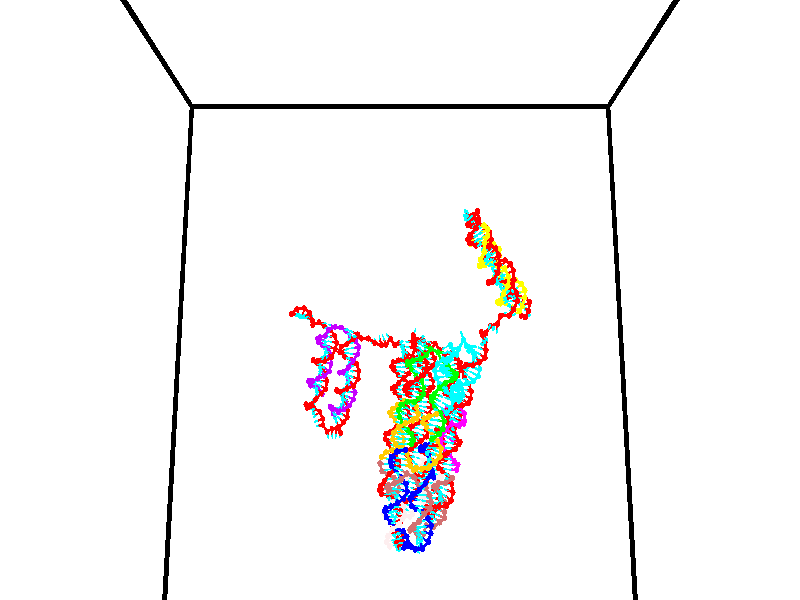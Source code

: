 // switches for output
#declare DRAW_BASES = 1; // possible values are 0, 1; only relevant for DNA ribbons
#declare DRAW_BASES_TYPE = 3; // possible values are 1, 2, 3; only relevant for DNA ribbons
#declare DRAW_FOG = 0; // set to 1 to enable fog

#include "colors.inc"

#include "transforms.inc"
background { rgb <1, 1, 1>}

#default {
   normal{
       ripples 0.25
       frequency 0.20
       turbulence 0.2
       lambda 5
   }
	finish {
		phong 0.1
		phong_size 40.
	}
}

// original window dimensions: 1024x640


// camera settings

camera {
	sky <0, 0.179814, -0.983701>
	up <0, 0.179814, -0.983701>
	right 1.6 * <1, 0, 0>
	location <35, 94.9851, 44.8844>
	look_at <35, 29.7336, 32.9568>
	direction <0, -65.2515, -11.9276>
	angle 67.0682
}


# declare cpy_camera_pos = <35, 94.9851, 44.8844>;
# if (DRAW_FOG = 1)
fog {
	fog_type 2
	up vnormalize(cpy_camera_pos)
	color rgbt<1,1,1,0.3>
	distance 1e-5
	fog_alt 3e-3
	fog_offset 56
}
# end


// LIGHTS

# declare lum = 6;
global_settings {
	ambient_light rgb lum * <0.05, 0.05, 0.05>
	max_trace_level 15
}# declare cpy_direct_light_amount = 0.25;
light_source
{	1000 * <-1, -1.16352, -0.803886>,
	rgb lum * cpy_direct_light_amount
	parallel
}

light_source
{	1000 * <1, 1.16352, 0.803886>,
	rgb lum * cpy_direct_light_amount
	parallel
}

// strand 0

// nucleotide -1

// particle -1
sphere {
	<24.014116, 34.700890, 35.053360> 0.250000
	pigment { color rgbt <1,0,0,0> }
	no_shadow
}
cylinder {
	<24.378166, 34.849724, 35.126270>,  <24.596596, 34.939022, 35.170017>, 0.100000
	pigment { color rgbt <1,0,0,0> }
	no_shadow
}
cylinder {
	<24.378166, 34.849724, 35.126270>,  <24.014116, 34.700890, 35.053360>, 0.100000
	pigment { color rgbt <1,0,0,0> }
	no_shadow
}

// particle -1
sphere {
	<24.378166, 34.849724, 35.126270> 0.100000
	pigment { color rgbt <1,0,0,0> }
	no_shadow
}
sphere {
	0, 1
	scale<0.080000,0.200000,0.300000>
	matrix <0.308725, -0.902404, 0.300592,
		0.276335, -0.217303, -0.936172,
		0.910125, 0.372084, 0.182279,
		24.651203, 34.961349, 35.180954>
	pigment { color rgbt <0,1,1,0> }
	no_shadow
}
cylinder {
	<24.509552, 34.445606, 34.616859>,  <24.014116, 34.700890, 35.053360>, 0.130000
	pigment { color rgbt <1,0,0,0> }
	no_shadow
}

// nucleotide -1

// particle -1
sphere {
	<24.509552, 34.445606, 34.616859> 0.250000
	pigment { color rgbt <1,0,0,0> }
	no_shadow
}
cylinder {
	<24.691019, 34.528461, 34.963566>,  <24.799900, 34.578175, 35.171589>, 0.100000
	pigment { color rgbt <1,0,0,0> }
	no_shadow
}
cylinder {
	<24.691019, 34.528461, 34.963566>,  <24.509552, 34.445606, 34.616859>, 0.100000
	pigment { color rgbt <1,0,0,0> }
	no_shadow
}

// particle -1
sphere {
	<24.691019, 34.528461, 34.963566> 0.100000
	pigment { color rgbt <1,0,0,0> }
	no_shadow
}
sphere {
	0, 1
	scale<0.080000,0.200000,0.300000>
	matrix <0.265306, -0.959904, 0.090539,
		0.850762, 0.188883, -0.490435,
		0.453669, 0.207142, 0.866762,
		24.827120, 34.590603, 35.223595>
	pigment { color rgbt <0,1,1,0> }
	no_shadow
}
cylinder {
	<25.256197, 34.329639, 34.506855>,  <24.509552, 34.445606, 34.616859>, 0.130000
	pigment { color rgbt <1,0,0,0> }
	no_shadow
}

// nucleotide -1

// particle -1
sphere {
	<25.256197, 34.329639, 34.506855> 0.250000
	pigment { color rgbt <1,0,0,0> }
	no_shadow
}
cylinder {
	<25.141790, 34.247524, 34.881245>,  <25.073147, 34.198257, 35.105881>, 0.100000
	pigment { color rgbt <1,0,0,0> }
	no_shadow
}
cylinder {
	<25.141790, 34.247524, 34.881245>,  <25.256197, 34.329639, 34.506855>, 0.100000
	pigment { color rgbt <1,0,0,0> }
	no_shadow
}

// particle -1
sphere {
	<25.141790, 34.247524, 34.881245> 0.100000
	pigment { color rgbt <1,0,0,0> }
	no_shadow
}
sphere {
	0, 1
	scale<0.080000,0.200000,0.300000>
	matrix <0.385646, -0.918844, -0.083680,
		0.877195, 0.337022, 0.341971,
		-0.286016, -0.205284, 0.935977,
		25.055986, 34.185940, 35.162037>
	pigment { color rgbt <0,1,1,0> }
	no_shadow
}
cylinder {
	<25.771339, 34.223896, 34.888660>,  <25.256197, 34.329639, 34.506855>, 0.130000
	pigment { color rgbt <1,0,0,0> }
	no_shadow
}

// nucleotide -1

// particle -1
sphere {
	<25.771339, 34.223896, 34.888660> 0.250000
	pigment { color rgbt <1,0,0,0> }
	no_shadow
}
cylinder {
	<25.472282, 34.005077, 35.039272>,  <25.292849, 33.873787, 35.129639>, 0.100000
	pigment { color rgbt <1,0,0,0> }
	no_shadow
}
cylinder {
	<25.472282, 34.005077, 35.039272>,  <25.771339, 34.223896, 34.888660>, 0.100000
	pigment { color rgbt <1,0,0,0> }
	no_shadow
}

// particle -1
sphere {
	<25.472282, 34.005077, 35.039272> 0.100000
	pigment { color rgbt <1,0,0,0> }
	no_shadow
}
sphere {
	0, 1
	scale<0.080000,0.200000,0.300000>
	matrix <0.575415, -0.816679, -0.043971,
		0.331559, 0.183787, 0.925360,
		-0.747640, -0.547045, 0.376531,
		25.247990, 33.840965, 35.152233>
	pigment { color rgbt <0,1,1,0> }
	no_shadow
}
cylinder {
	<26.028116, 33.781597, 35.507076>,  <25.771339, 34.223896, 34.888660>, 0.130000
	pigment { color rgbt <1,0,0,0> }
	no_shadow
}

// nucleotide -1

// particle -1
sphere {
	<26.028116, 33.781597, 35.507076> 0.250000
	pigment { color rgbt <1,0,0,0> }
	no_shadow
}
cylinder {
	<25.715227, 33.616821, 35.320129>,  <25.527494, 33.517956, 35.207962>, 0.100000
	pigment { color rgbt <1,0,0,0> }
	no_shadow
}
cylinder {
	<25.715227, 33.616821, 35.320129>,  <26.028116, 33.781597, 35.507076>, 0.100000
	pigment { color rgbt <1,0,0,0> }
	no_shadow
}

// particle -1
sphere {
	<25.715227, 33.616821, 35.320129> 0.100000
	pigment { color rgbt <1,0,0,0> }
	no_shadow
}
sphere {
	0, 1
	scale<0.080000,0.200000,0.300000>
	matrix <0.514700, -0.849989, -0.112264,
		-0.351014, -0.328371, 0.876904,
		-0.782223, -0.411937, -0.467371,
		25.480560, 33.493240, 35.179916>
	pigment { color rgbt <0,1,1,0> }
	no_shadow
}
cylinder {
	<25.963257, 33.109604, 35.770302>,  <26.028116, 33.781597, 35.507076>, 0.130000
	pigment { color rgbt <1,0,0,0> }
	no_shadow
}

// nucleotide -1

// particle -1
sphere {
	<25.963257, 33.109604, 35.770302> 0.250000
	pigment { color rgbt <1,0,0,0> }
	no_shadow
}
cylinder {
	<25.888439, 33.218884, 35.392864>,  <25.843548, 33.284451, 35.166401>, 0.100000
	pigment { color rgbt <1,0,0,0> }
	no_shadow
}
cylinder {
	<25.888439, 33.218884, 35.392864>,  <25.963257, 33.109604, 35.770302>, 0.100000
	pigment { color rgbt <1,0,0,0> }
	no_shadow
}

// particle -1
sphere {
	<25.888439, 33.218884, 35.392864> 0.100000
	pigment { color rgbt <1,0,0,0> }
	no_shadow
}
sphere {
	0, 1
	scale<0.080000,0.200000,0.300000>
	matrix <0.365454, -0.872253, -0.324989,
		-0.911843, -0.405628, 0.063307,
		-0.187044, 0.273203, -0.943596,
		25.832327, 33.300846, 35.109787>
	pigment { color rgbt <0,1,1,0> }
	no_shadow
}
cylinder {
	<26.620567, 33.278454, 35.549889>,  <25.963257, 33.109604, 35.770302>, 0.130000
	pigment { color rgbt <1,0,0,0> }
	no_shadow
}

// nucleotide -1

// particle -1
sphere {
	<26.620567, 33.278454, 35.549889> 0.250000
	pigment { color rgbt <1,0,0,0> }
	no_shadow
}
cylinder {
	<26.972593, 33.450649, 35.630054>,  <27.183809, 33.553967, 35.678154>, 0.100000
	pigment { color rgbt <1,0,0,0> }
	no_shadow
}
cylinder {
	<26.972593, 33.450649, 35.630054>,  <26.620567, 33.278454, 35.549889>, 0.100000
	pigment { color rgbt <1,0,0,0> }
	no_shadow
}

// particle -1
sphere {
	<26.972593, 33.450649, 35.630054> 0.100000
	pigment { color rgbt <1,0,0,0> }
	no_shadow
}
sphere {
	0, 1
	scale<0.080000,0.200000,0.300000>
	matrix <-0.015900, -0.395108, 0.918497,
		0.474584, -0.811525, -0.340876,
		0.880066, 0.430484, 0.200415,
		27.236614, 33.579796, 35.690178>
	pigment { color rgbt <0,1,1,0> }
	no_shadow
}
cylinder {
	<27.128956, 32.784142, 35.821625>,  <26.620567, 33.278454, 35.549889>, 0.130000
	pigment { color rgbt <1,0,0,0> }
	no_shadow
}

// nucleotide -1

// particle -1
sphere {
	<27.128956, 32.784142, 35.821625> 0.250000
	pigment { color rgbt <1,0,0,0> }
	no_shadow
}
cylinder {
	<27.289461, 33.127979, 35.948170>,  <27.385763, 33.334282, 36.024097>, 0.100000
	pigment { color rgbt <1,0,0,0> }
	no_shadow
}
cylinder {
	<27.289461, 33.127979, 35.948170>,  <27.128956, 32.784142, 35.821625>, 0.100000
	pigment { color rgbt <1,0,0,0> }
	no_shadow
}

// particle -1
sphere {
	<27.289461, 33.127979, 35.948170> 0.100000
	pigment { color rgbt <1,0,0,0> }
	no_shadow
}
sphere {
	0, 1
	scale<0.080000,0.200000,0.300000>
	matrix <0.247562, -0.434309, 0.866076,
		0.881874, -0.269205, -0.387075,
		0.401262, 0.859595, 0.316361,
		27.409840, 33.385857, 36.043079>
	pigment { color rgbt <0,1,1,0> }
	no_shadow
}
cylinder {
	<27.782785, 32.587841, 36.117054>,  <27.128956, 32.784142, 35.821625>, 0.130000
	pigment { color rgbt <1,0,0,0> }
	no_shadow
}

// nucleotide -1

// particle -1
sphere {
	<27.782785, 32.587841, 36.117054> 0.250000
	pigment { color rgbt <1,0,0,0> }
	no_shadow
}
cylinder {
	<27.671682, 32.948162, 36.250561>,  <27.605021, 33.164356, 36.330666>, 0.100000
	pigment { color rgbt <1,0,0,0> }
	no_shadow
}
cylinder {
	<27.671682, 32.948162, 36.250561>,  <27.782785, 32.587841, 36.117054>, 0.100000
	pigment { color rgbt <1,0,0,0> }
	no_shadow
}

// particle -1
sphere {
	<27.671682, 32.948162, 36.250561> 0.100000
	pigment { color rgbt <1,0,0,0> }
	no_shadow
}
sphere {
	0, 1
	scale<0.080000,0.200000,0.300000>
	matrix <0.074300, -0.326248, 0.942360,
		0.957774, 0.286546, 0.023688,
		-0.277757, 0.900807, 0.333762,
		27.588356, 33.218403, 36.350689>
	pigment { color rgbt <0,1,1,0> }
	no_shadow
}
cylinder {
	<28.217962, 32.613068, 36.655727>,  <27.782785, 32.587841, 36.117054>, 0.130000
	pigment { color rgbt <1,0,0,0> }
	no_shadow
}

// nucleotide -1

// particle -1
sphere {
	<28.217962, 32.613068, 36.655727> 0.250000
	pigment { color rgbt <1,0,0,0> }
	no_shadow
}
cylinder {
	<27.960173, 32.911480, 36.722767>,  <27.805498, 33.090527, 36.762989>, 0.100000
	pigment { color rgbt <1,0,0,0> }
	no_shadow
}
cylinder {
	<27.960173, 32.911480, 36.722767>,  <28.217962, 32.613068, 36.655727>, 0.100000
	pigment { color rgbt <1,0,0,0> }
	no_shadow
}

// particle -1
sphere {
	<27.960173, 32.911480, 36.722767> 0.100000
	pigment { color rgbt <1,0,0,0> }
	no_shadow
}
sphere {
	0, 1
	scale<0.080000,0.200000,0.300000>
	matrix <-0.045118, -0.255907, 0.965648,
		0.763293, 0.614775, 0.198585,
		-0.644476, 0.746032, 0.167595,
		27.766830, 33.135288, 36.773045>
	pigment { color rgbt <0,1,1,0> }
	no_shadow
}
cylinder {
	<28.437220, 32.818569, 37.280518>,  <28.217962, 32.613068, 36.655727>, 0.130000
	pigment { color rgbt <1,0,0,0> }
	no_shadow
}

// nucleotide -1

// particle -1
sphere {
	<28.437220, 32.818569, 37.280518> 0.250000
	pigment { color rgbt <1,0,0,0> }
	no_shadow
}
cylinder {
	<28.054424, 32.922279, 37.228447>,  <27.824747, 32.984505, 37.197205>, 0.100000
	pigment { color rgbt <1,0,0,0> }
	no_shadow
}
cylinder {
	<28.054424, 32.922279, 37.228447>,  <28.437220, 32.818569, 37.280518>, 0.100000
	pigment { color rgbt <1,0,0,0> }
	no_shadow
}

// particle -1
sphere {
	<28.054424, 32.922279, 37.228447> 0.100000
	pigment { color rgbt <1,0,0,0> }
	no_shadow
}
sphere {
	0, 1
	scale<0.080000,0.200000,0.300000>
	matrix <-0.179428, -0.176353, 0.967835,
		0.227980, 0.949566, 0.215290,
		-0.956991, 0.259276, -0.130174,
		27.767326, 33.000061, 37.189396>
	pigment { color rgbt <0,1,1,0> }
	no_shadow
}
cylinder {
	<28.355198, 33.276764, 37.883198>,  <28.437220, 32.818569, 37.280518>, 0.130000
	pigment { color rgbt <1,0,0,0> }
	no_shadow
}

// nucleotide -1

// particle -1
sphere {
	<28.355198, 33.276764, 37.883198> 0.250000
	pigment { color rgbt <1,0,0,0> }
	no_shadow
}
cylinder {
	<27.996645, 33.152863, 37.756359>,  <27.781513, 33.078522, 37.680256>, 0.100000
	pigment { color rgbt <1,0,0,0> }
	no_shadow
}
cylinder {
	<27.996645, 33.152863, 37.756359>,  <28.355198, 33.276764, 37.883198>, 0.100000
	pigment { color rgbt <1,0,0,0> }
	no_shadow
}

// particle -1
sphere {
	<27.996645, 33.152863, 37.756359> 0.100000
	pigment { color rgbt <1,0,0,0> }
	no_shadow
}
sphere {
	0, 1
	scale<0.080000,0.200000,0.300000>
	matrix <-0.201380, -0.352701, 0.913810,
		-0.394899, 0.882979, 0.253776,
		-0.896382, -0.309758, -0.317096,
		27.727730, 33.059937, 37.661232>
	pigment { color rgbt <0,1,1,0> }
	no_shadow
}
cylinder {
	<28.012587, 33.302998, 38.552906>,  <28.355198, 33.276764, 37.883198>, 0.130000
	pigment { color rgbt <1,0,0,0> }
	no_shadow
}

// nucleotide -1

// particle -1
sphere {
	<28.012587, 33.302998, 38.552906> 0.250000
	pigment { color rgbt <1,0,0,0> }
	no_shadow
}
cylinder {
	<27.757360, 33.111446, 38.311726>,  <27.604225, 32.996517, 38.167019>, 0.100000
	pigment { color rgbt <1,0,0,0> }
	no_shadow
}
cylinder {
	<27.757360, 33.111446, 38.311726>,  <28.012587, 33.302998, 38.552906>, 0.100000
	pigment { color rgbt <1,0,0,0> }
	no_shadow
}

// particle -1
sphere {
	<27.757360, 33.111446, 38.311726> 0.100000
	pigment { color rgbt <1,0,0,0> }
	no_shadow
}
sphere {
	0, 1
	scale<0.080000,0.200000,0.300000>
	matrix <-0.350551, -0.516542, 0.781216,
		-0.685557, 0.709831, 0.161716,
		-0.638064, -0.478879, -0.602951,
		27.565941, 32.967781, 38.130840>
	pigment { color rgbt <0,1,1,0> }
	no_shadow
}
cylinder {
	<27.301954, 33.273510, 38.924900>,  <28.012587, 33.302998, 38.552906>, 0.130000
	pigment { color rgbt <1,0,0,0> }
	no_shadow
}

// nucleotide -1

// particle -1
sphere {
	<27.301954, 33.273510, 38.924900> 0.250000
	pigment { color rgbt <1,0,0,0> }
	no_shadow
}
cylinder {
	<27.280558, 32.993084, 38.640465>,  <27.267719, 32.824829, 38.469803>, 0.100000
	pigment { color rgbt <1,0,0,0> }
	no_shadow
}
cylinder {
	<27.280558, 32.993084, 38.640465>,  <27.301954, 33.273510, 38.924900>, 0.100000
	pigment { color rgbt <1,0,0,0> }
	no_shadow
}

// particle -1
sphere {
	<27.280558, 32.993084, 38.640465> 0.100000
	pigment { color rgbt <1,0,0,0> }
	no_shadow
}
sphere {
	0, 1
	scale<0.080000,0.200000,0.300000>
	matrix <-0.600933, -0.546123, 0.583634,
		-0.797508, 0.458532, -0.392084,
		-0.053489, -0.701069, -0.711084,
		27.264511, 32.782764, 38.427139>
	pigment { color rgbt <0,1,1,0> }
	no_shadow
}
cylinder {
	<26.511087, 32.978466, 38.859726>,  <27.301954, 33.273510, 38.924900>, 0.130000
	pigment { color rgbt <1,0,0,0> }
	no_shadow
}

// nucleotide -1

// particle -1
sphere {
	<26.511087, 32.978466, 38.859726> 0.250000
	pigment { color rgbt <1,0,0,0> }
	no_shadow
}
cylinder {
	<26.729145, 32.681271, 38.704403>,  <26.859980, 32.502953, 38.611210>, 0.100000
	pigment { color rgbt <1,0,0,0> }
	no_shadow
}
cylinder {
	<26.729145, 32.681271, 38.704403>,  <26.511087, 32.978466, 38.859726>, 0.100000
	pigment { color rgbt <1,0,0,0> }
	no_shadow
}

// particle -1
sphere {
	<26.729145, 32.681271, 38.704403> 0.100000
	pigment { color rgbt <1,0,0,0> }
	no_shadow
}
sphere {
	0, 1
	scale<0.080000,0.200000,0.300000>
	matrix <-0.464796, -0.653345, 0.597582,
		-0.697699, -0.145282, -0.701505,
		0.545143, -0.742989, -0.388312,
		26.892689, 32.458374, 38.587910>
	pigment { color rgbt <0,1,1,0> }
	no_shadow
}
cylinder {
	<25.985912, 32.451973, 38.711262>,  <26.511087, 32.978466, 38.859726>, 0.130000
	pigment { color rgbt <1,0,0,0> }
	no_shadow
}

// nucleotide -1

// particle -1
sphere {
	<25.985912, 32.451973, 38.711262> 0.250000
	pigment { color rgbt <1,0,0,0> }
	no_shadow
}
cylinder {
	<26.337503, 32.262245, 38.730934>,  <26.548458, 32.148407, 38.742737>, 0.100000
	pigment { color rgbt <1,0,0,0> }
	no_shadow
}
cylinder {
	<26.337503, 32.262245, 38.730934>,  <25.985912, 32.451973, 38.711262>, 0.100000
	pigment { color rgbt <1,0,0,0> }
	no_shadow
}

// particle -1
sphere {
	<26.337503, 32.262245, 38.730934> 0.100000
	pigment { color rgbt <1,0,0,0> }
	no_shadow
}
sphere {
	0, 1
	scale<0.080000,0.200000,0.300000>
	matrix <-0.354224, -0.580386, 0.733265,
		-0.319256, -0.661946, -0.678162,
		0.878977, -0.474320, 0.049185,
		26.601196, 32.119949, 38.745689>
	pigment { color rgbt <0,1,1,0> }
	no_shadow
}
cylinder {
	<25.867470, 31.724619, 38.706955>,  <25.985912, 32.451973, 38.711262>, 0.130000
	pigment { color rgbt <1,0,0,0> }
	no_shadow
}

// nucleotide -1

// particle -1
sphere {
	<25.867470, 31.724619, 38.706955> 0.250000
	pigment { color rgbt <1,0,0,0> }
	no_shadow
}
cylinder {
	<26.232454, 31.754734, 38.867825>,  <26.451445, 31.772804, 38.964348>, 0.100000
	pigment { color rgbt <1,0,0,0> }
	no_shadow
}
cylinder {
	<26.232454, 31.754734, 38.867825>,  <25.867470, 31.724619, 38.706955>, 0.100000
	pigment { color rgbt <1,0,0,0> }
	no_shadow
}

// particle -1
sphere {
	<26.232454, 31.754734, 38.867825> 0.100000
	pigment { color rgbt <1,0,0,0> }
	no_shadow
}
sphere {
	0, 1
	scale<0.080000,0.200000,0.300000>
	matrix <-0.214764, -0.748507, 0.627386,
		0.348266, -0.658839, -0.666815,
		0.912462, 0.075289, 0.402175,
		26.506193, 31.777321, 38.988476>
	pigment { color rgbt <0,1,1,0> }
	no_shadow
}
cylinder {
	<26.137590, 30.977476, 38.832031>,  <25.867470, 31.724619, 38.706955>, 0.130000
	pigment { color rgbt <1,0,0,0> }
	no_shadow
}

// nucleotide -1

// particle -1
sphere {
	<26.137590, 30.977476, 38.832031> 0.250000
	pigment { color rgbt <1,0,0,0> }
	no_shadow
}
cylinder {
	<26.368040, 31.189627, 39.080799>,  <26.506310, 31.316917, 39.230061>, 0.100000
	pigment { color rgbt <1,0,0,0> }
	no_shadow
}
cylinder {
	<26.368040, 31.189627, 39.080799>,  <26.137590, 30.977476, 38.832031>, 0.100000
	pigment { color rgbt <1,0,0,0> }
	no_shadow
}

// particle -1
sphere {
	<26.368040, 31.189627, 39.080799> 0.100000
	pigment { color rgbt <1,0,0,0> }
	no_shadow
}
sphere {
	0, 1
	scale<0.080000,0.200000,0.300000>
	matrix <-0.152579, -0.677725, 0.719312,
		0.802994, -0.509305, -0.309530,
		0.576125, 0.530375, 0.621918,
		26.540878, 31.348740, 39.267376>
	pigment { color rgbt <0,1,1,0> }
	no_shadow
}
cylinder {
	<26.603504, 30.568073, 39.159191>,  <26.137590, 30.977476, 38.832031>, 0.130000
	pigment { color rgbt <1,0,0,0> }
	no_shadow
}

// nucleotide -1

// particle -1
sphere {
	<26.603504, 30.568073, 39.159191> 0.250000
	pigment { color rgbt <1,0,0,0> }
	no_shadow
}
cylinder {
	<26.588907, 30.888346, 39.398384>,  <26.580149, 31.080509, 39.541901>, 0.100000
	pigment { color rgbt <1,0,0,0> }
	no_shadow
}
cylinder {
	<26.588907, 30.888346, 39.398384>,  <26.603504, 30.568073, 39.159191>, 0.100000
	pigment { color rgbt <1,0,0,0> }
	no_shadow
}

// particle -1
sphere {
	<26.588907, 30.888346, 39.398384> 0.100000
	pigment { color rgbt <1,0,0,0> }
	no_shadow
}
sphere {
	0, 1
	scale<0.080000,0.200000,0.300000>
	matrix <-0.050982, -0.599092, 0.799055,
		0.998033, -0.001327, 0.062683,
		-0.036493, 0.800679, 0.597981,
		26.577959, 31.128550, 39.577778>
	pigment { color rgbt <0,1,1,0> }
	no_shadow
}
cylinder {
	<27.089567, 30.460606, 39.722427>,  <26.603504, 30.568073, 39.159191>, 0.130000
	pigment { color rgbt <1,0,0,0> }
	no_shadow
}

// nucleotide -1

// particle -1
sphere {
	<27.089567, 30.460606, 39.722427> 0.250000
	pigment { color rgbt <1,0,0,0> }
	no_shadow
}
cylinder {
	<26.832432, 30.727724, 39.872524>,  <26.678150, 30.887995, 39.962582>, 0.100000
	pigment { color rgbt <1,0,0,0> }
	no_shadow
}
cylinder {
	<26.832432, 30.727724, 39.872524>,  <27.089567, 30.460606, 39.722427>, 0.100000
	pigment { color rgbt <1,0,0,0> }
	no_shadow
}

// particle -1
sphere {
	<26.832432, 30.727724, 39.872524> 0.100000
	pigment { color rgbt <1,0,0,0> }
	no_shadow
}
sphere {
	0, 1
	scale<0.080000,0.200000,0.300000>
	matrix <-0.230153, -0.635621, 0.736896,
		0.730609, 0.387342, 0.562296,
		-0.642838, 0.667797, 0.375242,
		26.639580, 30.928062, 39.985096>
	pigment { color rgbt <0,1,1,0> }
	no_shadow
}
cylinder {
	<27.206654, 30.475628, 40.429745>,  <27.089567, 30.460606, 39.722427>, 0.130000
	pigment { color rgbt <1,0,0,0> }
	no_shadow
}

// nucleotide -1

// particle -1
sphere {
	<27.206654, 30.475628, 40.429745> 0.250000
	pigment { color rgbt <1,0,0,0> }
	no_shadow
}
cylinder {
	<26.843157, 30.642176, 40.441242>,  <26.625059, 30.742104, 40.448139>, 0.100000
	pigment { color rgbt <1,0,0,0> }
	no_shadow
}
cylinder {
	<26.843157, 30.642176, 40.441242>,  <27.206654, 30.475628, 40.429745>, 0.100000
	pigment { color rgbt <1,0,0,0> }
	no_shadow
}

// particle -1
sphere {
	<26.843157, 30.642176, 40.441242> 0.100000
	pigment { color rgbt <1,0,0,0> }
	no_shadow
}
sphere {
	0, 1
	scale<0.080000,0.200000,0.300000>
	matrix <-0.153704, -0.397904, 0.904460,
		0.388025, 0.817503, 0.425589,
		-0.908742, 0.416368, 0.028743,
		26.570534, 30.767086, 40.449863>
	pigment { color rgbt <0,1,1,0> }
	no_shadow
}
cylinder {
	<27.160759, 30.777815, 41.127098>,  <27.206654, 30.475628, 40.429745>, 0.130000
	pigment { color rgbt <1,0,0,0> }
	no_shadow
}

// nucleotide -1

// particle -1
sphere {
	<27.160759, 30.777815, 41.127098> 0.250000
	pigment { color rgbt <1,0,0,0> }
	no_shadow
}
cylinder {
	<26.797688, 30.751690, 40.961277>,  <26.579844, 30.736015, 40.861786>, 0.100000
	pigment { color rgbt <1,0,0,0> }
	no_shadow
}
cylinder {
	<26.797688, 30.751690, 40.961277>,  <27.160759, 30.777815, 41.127098>, 0.100000
	pigment { color rgbt <1,0,0,0> }
	no_shadow
}

// particle -1
sphere {
	<26.797688, 30.751690, 40.961277> 0.100000
	pigment { color rgbt <1,0,0,0> }
	no_shadow
}
sphere {
	0, 1
	scale<0.080000,0.200000,0.300000>
	matrix <-0.382956, -0.275114, 0.881849,
		-0.171644, 0.959191, 0.224703,
		-0.907680, -0.065313, -0.414550,
		26.525383, 30.732096, 40.836910>
	pigment { color rgbt <0,1,1,0> }
	no_shadow
}
cylinder {
	<26.733074, 31.272223, 41.559319>,  <27.160759, 30.777815, 41.127098>, 0.130000
	pigment { color rgbt <1,0,0,0> }
	no_shadow
}

// nucleotide -1

// particle -1
sphere {
	<26.733074, 31.272223, 41.559319> 0.250000
	pigment { color rgbt <1,0,0,0> }
	no_shadow
}
cylinder {
	<26.528009, 30.967405, 41.401093>,  <26.404970, 30.784515, 41.306156>, 0.100000
	pigment { color rgbt <1,0,0,0> }
	no_shadow
}
cylinder {
	<26.528009, 30.967405, 41.401093>,  <26.733074, 31.272223, 41.559319>, 0.100000
	pigment { color rgbt <1,0,0,0> }
	no_shadow
}

// particle -1
sphere {
	<26.528009, 30.967405, 41.401093> 0.100000
	pigment { color rgbt <1,0,0,0> }
	no_shadow
}
sphere {
	0, 1
	scale<0.080000,0.200000,0.300000>
	matrix <-0.175714, -0.357838, 0.917102,
		-0.840418, 0.539669, 0.049548,
		-0.512662, -0.762043, -0.395560,
		26.374210, 30.738792, 41.282425>
	pigment { color rgbt <0,1,1,0> }
	no_shadow
}
cylinder {
	<26.153973, 31.183128, 42.072704>,  <26.733074, 31.272223, 41.559319>, 0.130000
	pigment { color rgbt <1,0,0,0> }
	no_shadow
}

// nucleotide -1

// particle -1
sphere {
	<26.153973, 31.183128, 42.072704> 0.250000
	pigment { color rgbt <1,0,0,0> }
	no_shadow
}
cylinder {
	<26.150614, 30.849247, 41.852448>,  <26.148598, 30.648918, 41.720295>, 0.100000
	pigment { color rgbt <1,0,0,0> }
	no_shadow
}
cylinder {
	<26.150614, 30.849247, 41.852448>,  <26.153973, 31.183128, 42.072704>, 0.100000
	pigment { color rgbt <1,0,0,0> }
	no_shadow
}

// particle -1
sphere {
	<26.150614, 30.849247, 41.852448> 0.100000
	pigment { color rgbt <1,0,0,0> }
	no_shadow
}
sphere {
	0, 1
	scale<0.080000,0.200000,0.300000>
	matrix <-0.369134, -0.509178, 0.777482,
		-0.929338, 0.209789, -0.303840,
		-0.008398, -0.834702, -0.550639,
		26.148094, 30.598837, 41.687256>
	pigment { color rgbt <0,1,1,0> }
	no_shadow
}
cylinder {
	<25.658569, 30.836620, 42.457047>,  <26.153973, 31.183128, 42.072704>, 0.130000
	pigment { color rgbt <1,0,0,0> }
	no_shadow
}

// nucleotide -1

// particle -1
sphere {
	<25.658569, 30.836620, 42.457047> 0.250000
	pigment { color rgbt <1,0,0,0> }
	no_shadow
}
cylinder {
	<25.809326, 30.555883, 42.215263>,  <25.899780, 30.387442, 42.070194>, 0.100000
	pigment { color rgbt <1,0,0,0> }
	no_shadow
}
cylinder {
	<25.809326, 30.555883, 42.215263>,  <25.658569, 30.836620, 42.457047>, 0.100000
	pigment { color rgbt <1,0,0,0> }
	no_shadow
}

// particle -1
sphere {
	<25.809326, 30.555883, 42.215263> 0.100000
	pigment { color rgbt <1,0,0,0> }
	no_shadow
}
sphere {
	0, 1
	scale<0.080000,0.200000,0.300000>
	matrix <-0.162987, -0.692650, 0.702617,
		-0.911805, -0.166291, -0.375445,
		0.376891, -0.701842, -0.604459,
		25.922394, 30.345331, 42.033924>
	pigment { color rgbt <0,1,1,0> }
	no_shadow
}
cylinder {
	<25.011185, 30.338064, 42.435616>,  <25.658569, 30.836620, 42.457047>, 0.130000
	pigment { color rgbt <1,0,0,0> }
	no_shadow
}

// nucleotide -1

// particle -1
sphere {
	<25.011185, 30.338064, 42.435616> 0.250000
	pigment { color rgbt <1,0,0,0> }
	no_shadow
}
cylinder {
	<25.403542, 30.262976, 42.415169>,  <25.638956, 30.217922, 42.402901>, 0.100000
	pigment { color rgbt <1,0,0,0> }
	no_shadow
}
cylinder {
	<25.403542, 30.262976, 42.415169>,  <25.011185, 30.338064, 42.435616>, 0.100000
	pigment { color rgbt <1,0,0,0> }
	no_shadow
}

// particle -1
sphere {
	<25.403542, 30.262976, 42.415169> 0.100000
	pigment { color rgbt <1,0,0,0> }
	no_shadow
}
sphere {
	0, 1
	scale<0.080000,0.200000,0.300000>
	matrix <-0.071619, -0.592665, 0.802258,
		-0.180893, -0.783268, -0.594785,
		0.980892, -0.187720, -0.051112,
		25.697809, 30.206659, 42.399834>
	pigment { color rgbt <0,1,1,0> }
	no_shadow
}
cylinder {
	<25.065945, 29.705219, 42.736233>,  <25.011185, 30.338064, 42.435616>, 0.130000
	pigment { color rgbt <1,0,0,0> }
	no_shadow
}

// nucleotide -1

// particle -1
sphere {
	<25.065945, 29.705219, 42.736233> 0.250000
	pigment { color rgbt <1,0,0,0> }
	no_shadow
}
cylinder {
	<25.435577, 29.844498, 42.799263>,  <25.657358, 29.928064, 42.837082>, 0.100000
	pigment { color rgbt <1,0,0,0> }
	no_shadow
}
cylinder {
	<25.435577, 29.844498, 42.799263>,  <25.065945, 29.705219, 42.736233>, 0.100000
	pigment { color rgbt <1,0,0,0> }
	no_shadow
}

// particle -1
sphere {
	<25.435577, 29.844498, 42.799263> 0.100000
	pigment { color rgbt <1,0,0,0> }
	no_shadow
}
sphere {
	0, 1
	scale<0.080000,0.200000,0.300000>
	matrix <0.068162, -0.555834, 0.828494,
		0.376065, -0.754857, -0.537370,
		0.924083, 0.348196, 0.157577,
		25.712803, 29.948957, 42.846535>
	pigment { color rgbt <0,1,1,0> }
	no_shadow
}
cylinder {
	<25.703859, 29.188551, 42.718609>,  <25.065945, 29.705219, 42.736233>, 0.130000
	pigment { color rgbt <1,0,0,0> }
	no_shadow
}

// nucleotide -1

// particle -1
sphere {
	<25.703859, 29.188551, 42.718609> 0.250000
	pigment { color rgbt <1,0,0,0> }
	no_shadow
}
cylinder {
	<25.739243, 29.485584, 42.984161>,  <25.760473, 29.663805, 43.143494>, 0.100000
	pigment { color rgbt <1,0,0,0> }
	no_shadow
}
cylinder {
	<25.739243, 29.485584, 42.984161>,  <25.703859, 29.188551, 42.718609>, 0.100000
	pigment { color rgbt <1,0,0,0> }
	no_shadow
}

// particle -1
sphere {
	<25.739243, 29.485584, 42.984161> 0.100000
	pigment { color rgbt <1,0,0,0> }
	no_shadow
}
sphere {
	0, 1
	scale<0.080000,0.200000,0.300000>
	matrix <0.130944, -0.669384, 0.731286,
		0.987435, 0.022242, -0.156451,
		0.088460, 0.742584, 0.663886,
		25.765781, 29.708359, 43.183327>
	pigment { color rgbt <0,1,1,0> }
	no_shadow
}
cylinder {
	<26.357670, 29.107674, 43.073612>,  <25.703859, 29.188551, 42.718609>, 0.130000
	pigment { color rgbt <1,0,0,0> }
	no_shadow
}

// nucleotide -1

// particle -1
sphere {
	<26.357670, 29.107674, 43.073612> 0.250000
	pigment { color rgbt <1,0,0,0> }
	no_shadow
}
cylinder {
	<26.084225, 29.304632, 43.289101>,  <25.920158, 29.422808, 43.418392>, 0.100000
	pigment { color rgbt <1,0,0,0> }
	no_shadow
}
cylinder {
	<26.084225, 29.304632, 43.289101>,  <26.357670, 29.107674, 43.073612>, 0.100000
	pigment { color rgbt <1,0,0,0> }
	no_shadow
}

// particle -1
sphere {
	<26.084225, 29.304632, 43.289101> 0.100000
	pigment { color rgbt <1,0,0,0> }
	no_shadow
}
sphere {
	0, 1
	scale<0.080000,0.200000,0.300000>
	matrix <0.227239, -0.557842, 0.798232,
		0.693568, 0.668100, 0.269456,
		-0.683612, 0.492398, 0.538719,
		25.879141, 29.452351, 43.450718>
	pigment { color rgbt <0,1,1,0> }
	no_shadow
}
cylinder {
	<26.706800, 29.322224, 43.701820>,  <26.357670, 29.107674, 43.073612>, 0.130000
	pigment { color rgbt <1,0,0,0> }
	no_shadow
}

// nucleotide -1

// particle -1
sphere {
	<26.706800, 29.322224, 43.701820> 0.250000
	pigment { color rgbt <1,0,0,0> }
	no_shadow
}
cylinder {
	<26.323818, 29.336287, 43.816391>,  <26.094028, 29.344725, 43.885132>, 0.100000
	pigment { color rgbt <1,0,0,0> }
	no_shadow
}
cylinder {
	<26.323818, 29.336287, 43.816391>,  <26.706800, 29.322224, 43.701820>, 0.100000
	pigment { color rgbt <1,0,0,0> }
	no_shadow
}

// particle -1
sphere {
	<26.323818, 29.336287, 43.816391> 0.100000
	pigment { color rgbt <1,0,0,0> }
	no_shadow
}
sphere {
	0, 1
	scale<0.080000,0.200000,0.300000>
	matrix <0.247921, -0.407739, 0.878797,
		0.147681, 0.912422, 0.381677,
		-0.957458, 0.035156, 0.286423,
		26.036581, 29.346834, 43.902317>
	pigment { color rgbt <0,1,1,0> }
	no_shadow
}
cylinder {
	<26.806585, 29.684406, 44.241215>,  <26.706800, 29.322224, 43.701820>, 0.130000
	pigment { color rgbt <1,0,0,0> }
	no_shadow
}

// nucleotide -1

// particle -1
sphere {
	<26.806585, 29.684406, 44.241215> 0.250000
	pigment { color rgbt <1,0,0,0> }
	no_shadow
}
cylinder {
	<26.472851, 29.466679, 44.276081>,  <26.272610, 29.336042, 44.297001>, 0.100000
	pigment { color rgbt <1,0,0,0> }
	no_shadow
}
cylinder {
	<26.472851, 29.466679, 44.276081>,  <26.806585, 29.684406, 44.241215>, 0.100000
	pigment { color rgbt <1,0,0,0> }
	no_shadow
}

// particle -1
sphere {
	<26.472851, 29.466679, 44.276081> 0.100000
	pigment { color rgbt <1,0,0,0> }
	no_shadow
}
sphere {
	0, 1
	scale<0.080000,0.200000,0.300000>
	matrix <0.382950, -0.458568, 0.801913,
		-0.396523, 0.702447, 0.591048,
		-0.834337, -0.544319, 0.087169,
		26.222549, 29.303383, 44.302231>
	pigment { color rgbt <0,1,1,0> }
	no_shadow
}
cylinder {
	<27.227636, 29.629299, 44.867416>,  <26.806585, 29.684406, 44.241215>, 0.130000
	pigment { color rgbt <1,0,0,0> }
	no_shadow
}

// nucleotide -1

// particle -1
sphere {
	<27.227636, 29.629299, 44.867416> 0.250000
	pigment { color rgbt <1,0,0,0> }
	no_shadow
}
cylinder {
	<27.325605, 29.962429, 45.065975>,  <27.384386, 30.162308, 45.185112>, 0.100000
	pigment { color rgbt <1,0,0,0> }
	no_shadow
}
cylinder {
	<27.325605, 29.962429, 45.065975>,  <27.227636, 29.629299, 44.867416>, 0.100000
	pigment { color rgbt <1,0,0,0> }
	no_shadow
}

// particle -1
sphere {
	<27.325605, 29.962429, 45.065975> 0.100000
	pigment { color rgbt <1,0,0,0> }
	no_shadow
}
sphere {
	0, 1
	scale<0.080000,0.200000,0.300000>
	matrix <0.969505, -0.205824, -0.133031,
		-0.008620, 0.513846, -0.857839,
		0.244921, 0.832826, 0.496402,
		27.399082, 30.212276, 45.214897>
	pigment { color rgbt <0,1,1,0> }
	no_shadow
}
cylinder {
	<27.761786, 29.843555, 44.570560>,  <27.227636, 29.629299, 44.867416>, 0.130000
	pigment { color rgbt <1,0,0,0> }
	no_shadow
}

// nucleotide -1

// particle -1
sphere {
	<27.761786, 29.843555, 44.570560> 0.250000
	pigment { color rgbt <1,0,0,0> }
	no_shadow
}
cylinder {
	<27.806292, 29.998951, 44.936443>,  <27.832994, 30.092188, 45.155975>, 0.100000
	pigment { color rgbt <1,0,0,0> }
	no_shadow
}
cylinder {
	<27.806292, 29.998951, 44.936443>,  <27.761786, 29.843555, 44.570560>, 0.100000
	pigment { color rgbt <1,0,0,0> }
	no_shadow
}

// particle -1
sphere {
	<27.806292, 29.998951, 44.936443> 0.100000
	pigment { color rgbt <1,0,0,0> }
	no_shadow
}
sphere {
	0, 1
	scale<0.080000,0.200000,0.300000>
	matrix <0.981336, -0.188213, -0.039433,
		0.156841, 0.902027, -0.402179,
		0.111265, 0.388488, 0.914712,
		27.839670, 30.115498, 45.210857>
	pigment { color rgbt <0,1,1,0> }
	no_shadow
}
cylinder {
	<28.305273, 30.284187, 44.510509>,  <27.761786, 29.843555, 44.570560>, 0.130000
	pigment { color rgbt <1,0,0,0> }
	no_shadow
}

// nucleotide -1

// particle -1
sphere {
	<28.305273, 30.284187, 44.510509> 0.250000
	pigment { color rgbt <1,0,0,0> }
	no_shadow
}
cylinder {
	<28.263144, 30.168524, 44.891098>,  <28.237865, 30.099125, 45.119450>, 0.100000
	pigment { color rgbt <1,0,0,0> }
	no_shadow
}
cylinder {
	<28.263144, 30.168524, 44.891098>,  <28.305273, 30.284187, 44.510509>, 0.100000
	pigment { color rgbt <1,0,0,0> }
	no_shadow
}

// particle -1
sphere {
	<28.263144, 30.168524, 44.891098> 0.100000
	pigment { color rgbt <1,0,0,0> }
	no_shadow
}
sphere {
	0, 1
	scale<0.080000,0.200000,0.300000>
	matrix <0.993536, -0.071332, 0.088301,
		0.042337, 0.954619, 0.294804,
		-0.105323, -0.289160, 0.951469,
		28.231546, 30.081776, 45.176540>
	pigment { color rgbt <0,1,1,0> }
	no_shadow
}
cylinder {
	<28.771948, 30.634544, 44.923275>,  <28.305273, 30.284187, 44.510509>, 0.130000
	pigment { color rgbt <1,0,0,0> }
	no_shadow
}

// nucleotide -1

// particle -1
sphere {
	<28.771948, 30.634544, 44.923275> 0.250000
	pigment { color rgbt <1,0,0,0> }
	no_shadow
}
cylinder {
	<28.696873, 30.265783, 45.058842>,  <28.651827, 30.044527, 45.140182>, 0.100000
	pigment { color rgbt <1,0,0,0> }
	no_shadow
}
cylinder {
	<28.696873, 30.265783, 45.058842>,  <28.771948, 30.634544, 44.923275>, 0.100000
	pigment { color rgbt <1,0,0,0> }
	no_shadow
}

// particle -1
sphere {
	<28.696873, 30.265783, 45.058842> 0.100000
	pigment { color rgbt <1,0,0,0> }
	no_shadow
}
sphere {
	0, 1
	scale<0.080000,0.200000,0.300000>
	matrix <0.980716, -0.156745, 0.116737,
		-0.054496, 0.354296, 0.933544,
		-0.187688, -0.921903, 0.338921,
		28.640566, 29.989212, 45.160519>
	pigment { color rgbt <0,1,1,0> }
	no_shadow
}
cylinder {
	<28.637548, 31.099485, 44.432781>,  <28.771948, 30.634544, 44.923275>, 0.130000
	pigment { color rgbt <1,0,0,0> }
	no_shadow
}

// nucleotide -1

// particle -1
sphere {
	<28.637548, 31.099485, 44.432781> 0.250000
	pigment { color rgbt <1,0,0,0> }
	no_shadow
}
cylinder {
	<28.464224, 30.844454, 44.177994>,  <28.360229, 30.691435, 44.025120>, 0.100000
	pigment { color rgbt <1,0,0,0> }
	no_shadow
}
cylinder {
	<28.464224, 30.844454, 44.177994>,  <28.637548, 31.099485, 44.432781>, 0.100000
	pigment { color rgbt <1,0,0,0> }
	no_shadow
}

// particle -1
sphere {
	<28.464224, 30.844454, 44.177994> 0.100000
	pigment { color rgbt <1,0,0,0> }
	no_shadow
}
sphere {
	0, 1
	scale<0.080000,0.200000,0.300000>
	matrix <0.487360, 0.428749, -0.760693,
		0.758104, -0.640051, 0.124950,
		-0.433311, -0.637580, -0.636972,
		28.334230, 30.653179, 43.986904>
	pigment { color rgbt <0,1,1,0> }
	no_shadow
}
cylinder {
	<29.114037, 31.030266, 44.028183>,  <28.637548, 31.099485, 44.432781>, 0.130000
	pigment { color rgbt <1,0,0,0> }
	no_shadow
}

// nucleotide -1

// particle -1
sphere {
	<29.114037, 31.030266, 44.028183> 0.250000
	pigment { color rgbt <1,0,0,0> }
	no_shadow
}
cylinder {
	<28.821743, 30.864552, 43.811150>,  <28.646368, 30.765123, 43.680931>, 0.100000
	pigment { color rgbt <1,0,0,0> }
	no_shadow
}
cylinder {
	<28.821743, 30.864552, 43.811150>,  <29.114037, 31.030266, 44.028183>, 0.100000
	pigment { color rgbt <1,0,0,0> }
	no_shadow
}

// particle -1
sphere {
	<28.821743, 30.864552, 43.811150> 0.100000
	pigment { color rgbt <1,0,0,0> }
	no_shadow
}
sphere {
	0, 1
	scale<0.080000,0.200000,0.300000>
	matrix <0.410439, 0.368488, -0.834120,
		0.545500, -0.832216, -0.099227,
		-0.730733, -0.414286, -0.542585,
		28.602524, 30.740267, 43.648373>
	pigment { color rgbt <0,1,1,0> }
	no_shadow
}
cylinder {
	<29.440891, 30.601149, 43.567429>,  <29.114037, 31.030266, 44.028183>, 0.130000
	pigment { color rgbt <1,0,0,0> }
	no_shadow
}

// nucleotide -1

// particle -1
sphere {
	<29.440891, 30.601149, 43.567429> 0.250000
	pigment { color rgbt <1,0,0,0> }
	no_shadow
}
cylinder {
	<29.079554, 30.640320, 43.400394>,  <28.862751, 30.663822, 43.300175>, 0.100000
	pigment { color rgbt <1,0,0,0> }
	no_shadow
}
cylinder {
	<29.079554, 30.640320, 43.400394>,  <29.440891, 30.601149, 43.567429>, 0.100000
	pigment { color rgbt <1,0,0,0> }
	no_shadow
}

// particle -1
sphere {
	<29.079554, 30.640320, 43.400394> 0.100000
	pigment { color rgbt <1,0,0,0> }
	no_shadow
}
sphere {
	0, 1
	scale<0.080000,0.200000,0.300000>
	matrix <0.425144, 0.333311, -0.841520,
		0.056777, -0.937717, -0.342729,
		-0.903343, 0.097930, -0.417589,
		28.808550, 30.669699, 43.275116>
	pigment { color rgbt <0,1,1,0> }
	no_shadow
}
cylinder {
	<29.440430, 30.253370, 42.990623>,  <29.440891, 30.601149, 43.567429>, 0.130000
	pigment { color rgbt <1,0,0,0> }
	no_shadow
}

// nucleotide -1

// particle -1
sphere {
	<29.440430, 30.253370, 42.990623> 0.250000
	pigment { color rgbt <1,0,0,0> }
	no_shadow
}
cylinder {
	<29.154545, 30.528891, 42.942059>,  <28.983013, 30.694202, 42.912918>, 0.100000
	pigment { color rgbt <1,0,0,0> }
	no_shadow
}
cylinder {
	<29.154545, 30.528891, 42.942059>,  <29.440430, 30.253370, 42.990623>, 0.100000
	pigment { color rgbt <1,0,0,0> }
	no_shadow
}

// particle -1
sphere {
	<29.154545, 30.528891, 42.942059> 0.100000
	pigment { color rgbt <1,0,0,0> }
	no_shadow
}
sphere {
	0, 1
	scale<0.080000,0.200000,0.300000>
	matrix <0.379825, 0.236475, -0.894322,
		-0.587298, -0.685299, -0.430635,
		-0.714713, 0.688800, -0.121412,
		28.940130, 30.735531, 42.905636>
	pigment { color rgbt <0,1,1,0> }
	no_shadow
}
cylinder {
	<29.287827, 30.365986, 42.227524>,  <29.440430, 30.253370, 42.990623>, 0.130000
	pigment { color rgbt <1,0,0,0> }
	no_shadow
}

// nucleotide -1

// particle -1
sphere {
	<29.287827, 30.365986, 42.227524> 0.250000
	pigment { color rgbt <1,0,0,0> }
	no_shadow
}
cylinder {
	<29.077515, 30.676205, 42.367283>,  <28.951326, 30.862335, 42.451138>, 0.100000
	pigment { color rgbt <1,0,0,0> }
	no_shadow
}
cylinder {
	<29.077515, 30.676205, 42.367283>,  <29.287827, 30.365986, 42.227524>, 0.100000
	pigment { color rgbt <1,0,0,0> }
	no_shadow
}

// particle -1
sphere {
	<29.077515, 30.676205, 42.367283> 0.100000
	pigment { color rgbt <1,0,0,0> }
	no_shadow
}
sphere {
	0, 1
	scale<0.080000,0.200000,0.300000>
	matrix <0.194819, 0.509636, -0.838043,
		-0.828009, -0.372558, -0.419048,
		-0.525782, 0.775546, 0.349402,
		28.919781, 30.908869, 42.472103>
	pigment { color rgbt <0,1,1,0> }
	no_shadow
}
cylinder {
	<28.893740, 30.617271, 41.641338>,  <29.287827, 30.365986, 42.227524>, 0.130000
	pigment { color rgbt <1,0,0,0> }
	no_shadow
}

// nucleotide -1

// particle -1
sphere {
	<28.893740, 30.617271, 41.641338> 0.250000
	pigment { color rgbt <1,0,0,0> }
	no_shadow
}
cylinder {
	<28.947702, 30.922932, 41.893646>,  <28.980080, 31.106327, 42.045033>, 0.100000
	pigment { color rgbt <1,0,0,0> }
	no_shadow
}
cylinder {
	<28.947702, 30.922932, 41.893646>,  <28.893740, 30.617271, 41.641338>, 0.100000
	pigment { color rgbt <1,0,0,0> }
	no_shadow
}

// particle -1
sphere {
	<28.947702, 30.922932, 41.893646> 0.100000
	pigment { color rgbt <1,0,0,0> }
	no_shadow
}
sphere {
	0, 1
	scale<0.080000,0.200000,0.300000>
	matrix <0.186555, 0.605619, -0.773578,
		-0.973138, 0.222033, -0.060855,
		0.134905, 0.764151, 0.630773,
		28.988174, 31.152178, 42.082878>
	pigment { color rgbt <0,1,1,0> }
	no_shadow
}
cylinder {
	<28.484680, 31.153755, 41.374451>,  <28.893740, 30.617271, 41.641338>, 0.130000
	pigment { color rgbt <1,0,0,0> }
	no_shadow
}

// nucleotide -1

// particle -1
sphere {
	<28.484680, 31.153755, 41.374451> 0.250000
	pigment { color rgbt <1,0,0,0> }
	no_shadow
}
cylinder {
	<28.752790, 31.324064, 41.617580>,  <28.913656, 31.426250, 41.763458>, 0.100000
	pigment { color rgbt <1,0,0,0> }
	no_shadow
}
cylinder {
	<28.752790, 31.324064, 41.617580>,  <28.484680, 31.153755, 41.374451>, 0.100000
	pigment { color rgbt <1,0,0,0> }
	no_shadow
}

// particle -1
sphere {
	<28.752790, 31.324064, 41.617580> 0.100000
	pigment { color rgbt <1,0,0,0> }
	no_shadow
}
sphere {
	0, 1
	scale<0.080000,0.200000,0.300000>
	matrix <0.131038, 0.738273, -0.661651,
		-0.730453, 0.523136, 0.439053,
		0.670274, 0.425772, 0.607824,
		28.953873, 31.451796, 41.799927>
	pigment { color rgbt <0,1,1,0> }
	no_shadow
}
cylinder {
	<28.413479, 31.844187, 41.253178>,  <28.484680, 31.153755, 41.374451>, 0.130000
	pigment { color rgbt <1,0,0,0> }
	no_shadow
}

// nucleotide -1

// particle -1
sphere {
	<28.413479, 31.844187, 41.253178> 0.250000
	pigment { color rgbt <1,0,0,0> }
	no_shadow
}
cylinder {
	<28.767357, 31.894871, 41.432625>,  <28.979685, 31.925282, 41.540291>, 0.100000
	pigment { color rgbt <1,0,0,0> }
	no_shadow
}
cylinder {
	<28.767357, 31.894871, 41.432625>,  <28.413479, 31.844187, 41.253178>, 0.100000
	pigment { color rgbt <1,0,0,0> }
	no_shadow
}

// particle -1
sphere {
	<28.767357, 31.894871, 41.432625> 0.100000
	pigment { color rgbt <1,0,0,0> }
	no_shadow
}
sphere {
	0, 1
	scale<0.080000,0.200000,0.300000>
	matrix <0.224776, 0.727134, -0.648654,
		-0.408395, 0.674700, 0.614812,
		0.884697, 0.126712, 0.448615,
		29.032766, 31.932884, 41.567207>
	pigment { color rgbt <0,1,1,0> }
	no_shadow
}
cylinder {
	<28.501995, 32.589993, 41.367062>,  <28.413479, 31.844187, 41.253178>, 0.130000
	pigment { color rgbt <1,0,0,0> }
	no_shadow
}

// nucleotide -1

// particle -1
sphere {
	<28.501995, 32.589993, 41.367062> 0.250000
	pigment { color rgbt <1,0,0,0> }
	no_shadow
}
cylinder {
	<28.873142, 32.445633, 41.404621>,  <29.095831, 32.359016, 41.427155>, 0.100000
	pigment { color rgbt <1,0,0,0> }
	no_shadow
}
cylinder {
	<28.873142, 32.445633, 41.404621>,  <28.501995, 32.589993, 41.367062>, 0.100000
	pigment { color rgbt <1,0,0,0> }
	no_shadow
}

// particle -1
sphere {
	<28.873142, 32.445633, 41.404621> 0.100000
	pigment { color rgbt <1,0,0,0> }
	no_shadow
}
sphere {
	0, 1
	scale<0.080000,0.200000,0.300000>
	matrix <0.352396, 0.766197, -0.537364,
		0.121991, 0.531690, 0.838107,
		0.927866, -0.360899, 0.093896,
		29.151503, 32.337364, 41.432789>
	pigment { color rgbt <0,1,1,0> }
	no_shadow
}
cylinder {
	<28.925655, 33.169247, 41.487686>,  <28.501995, 32.589993, 41.367062>, 0.130000
	pigment { color rgbt <1,0,0,0> }
	no_shadow
}

// nucleotide -1

// particle -1
sphere {
	<28.925655, 33.169247, 41.487686> 0.250000
	pigment { color rgbt <1,0,0,0> }
	no_shadow
}
cylinder {
	<29.157301, 32.884911, 41.328022>,  <29.296288, 32.714310, 41.232224>, 0.100000
	pigment { color rgbt <1,0,0,0> }
	no_shadow
}
cylinder {
	<29.157301, 32.884911, 41.328022>,  <28.925655, 33.169247, 41.487686>, 0.100000
	pigment { color rgbt <1,0,0,0> }
	no_shadow
}

// particle -1
sphere {
	<29.157301, 32.884911, 41.328022> 0.100000
	pigment { color rgbt <1,0,0,0> }
	no_shadow
}
sphere {
	0, 1
	scale<0.080000,0.200000,0.300000>
	matrix <0.384025, 0.669754, -0.635574,
		0.719134, 0.214781, 0.660845,
		0.579113, -0.710844, -0.399161,
		29.331036, 32.671658, 41.208275>
	pigment { color rgbt <0,1,1,0> }
	no_shadow
}
cylinder {
	<29.625668, 33.506039, 41.270550>,  <28.925655, 33.169247, 41.487686>, 0.130000
	pigment { color rgbt <1,0,0,0> }
	no_shadow
}

// nucleotide -1

// particle -1
sphere {
	<29.625668, 33.506039, 41.270550> 0.250000
	pigment { color rgbt <1,0,0,0> }
	no_shadow
}
cylinder {
	<29.604647, 33.170921, 41.053165>,  <29.592033, 32.969852, 40.922737>, 0.100000
	pigment { color rgbt <1,0,0,0> }
	no_shadow
}
cylinder {
	<29.604647, 33.170921, 41.053165>,  <29.625668, 33.506039, 41.270550>, 0.100000
	pigment { color rgbt <1,0,0,0> }
	no_shadow
}

// particle -1
sphere {
	<29.604647, 33.170921, 41.053165> 0.100000
	pigment { color rgbt <1,0,0,0> }
	no_shadow
}
sphere {
	0, 1
	scale<0.080000,0.200000,0.300000>
	matrix <0.355151, 0.492951, -0.794272,
		0.933331, -0.234750, 0.271636,
		-0.052551, -0.837790, -0.543458,
		29.588881, 32.919586, 40.890129>
	pigment { color rgbt <0,1,1,0> }
	no_shadow
}
cylinder {
	<30.274790, 33.402927, 41.014820>,  <29.625668, 33.506039, 41.270550>, 0.130000
	pigment { color rgbt <1,0,0,0> }
	no_shadow
}

// nucleotide -1

// particle -1
sphere {
	<30.274790, 33.402927, 41.014820> 0.250000
	pigment { color rgbt <1,0,0,0> }
	no_shadow
}
cylinder {
	<30.047152, 33.186043, 40.767551>,  <29.910568, 33.055912, 40.619190>, 0.100000
	pigment { color rgbt <1,0,0,0> }
	no_shadow
}
cylinder {
	<30.047152, 33.186043, 40.767551>,  <30.274790, 33.402927, 41.014820>, 0.100000
	pigment { color rgbt <1,0,0,0> }
	no_shadow
}

// particle -1
sphere {
	<30.047152, 33.186043, 40.767551> 0.100000
	pigment { color rgbt <1,0,0,0> }
	no_shadow
}
sphere {
	0, 1
	scale<0.080000,0.200000,0.300000>
	matrix <0.402911, 0.471470, -0.784460,
		0.716795, -0.695500, -0.049847,
		-0.569093, -0.542214, -0.618172,
		29.876423, 33.023380, 40.582100>
	pigment { color rgbt <0,1,1,0> }
	no_shadow
}
cylinder {
	<30.734484, 33.301228, 40.427883>,  <30.274790, 33.402927, 41.014820>, 0.130000
	pigment { color rgbt <1,0,0,0> }
	no_shadow
}

// nucleotide -1

// particle -1
sphere {
	<30.734484, 33.301228, 40.427883> 0.250000
	pigment { color rgbt <1,0,0,0> }
	no_shadow
}
cylinder {
	<30.358530, 33.234344, 40.308781>,  <30.132957, 33.194214, 40.237320>, 0.100000
	pigment { color rgbt <1,0,0,0> }
	no_shadow
}
cylinder {
	<30.358530, 33.234344, 40.308781>,  <30.734484, 33.301228, 40.427883>, 0.100000
	pigment { color rgbt <1,0,0,0> }
	no_shadow
}

// particle -1
sphere {
	<30.358530, 33.234344, 40.308781> 0.100000
	pigment { color rgbt <1,0,0,0> }
	no_shadow
}
sphere {
	0, 1
	scale<0.080000,0.200000,0.300000>
	matrix <0.221552, 0.364942, -0.904285,
		0.259866, -0.915893, -0.305959,
		-0.939885, -0.167207, -0.297754,
		30.076565, 33.184181, 40.219456>
	pigment { color rgbt <0,1,1,0> }
	no_shadow
}
cylinder {
	<30.778486, 32.985443, 39.703793>,  <30.734484, 33.301228, 40.427883>, 0.130000
	pigment { color rgbt <1,0,0,0> }
	no_shadow
}

// nucleotide -1

// particle -1
sphere {
	<30.778486, 32.985443, 39.703793> 0.250000
	pigment { color rgbt <1,0,0,0> }
	no_shadow
}
cylinder {
	<30.416828, 33.151932, 39.742325>,  <30.199833, 33.251827, 39.765446>, 0.100000
	pigment { color rgbt <1,0,0,0> }
	no_shadow
}
cylinder {
	<30.416828, 33.151932, 39.742325>,  <30.778486, 32.985443, 39.703793>, 0.100000
	pigment { color rgbt <1,0,0,0> }
	no_shadow
}

// particle -1
sphere {
	<30.416828, 33.151932, 39.742325> 0.100000
	pigment { color rgbt <1,0,0,0> }
	no_shadow
}
sphere {
	0, 1
	scale<0.080000,0.200000,0.300000>
	matrix <0.102070, 0.429400, -0.897328,
		-0.414855, -0.801482, -0.430723,
		-0.904145, 0.416224, 0.096331,
		30.145584, 33.276798, 39.771225>
	pigment { color rgbt <0,1,1,0> }
	no_shadow
}
cylinder {
	<30.528957, 32.882328, 39.087997>,  <30.778486, 32.985443, 39.703793>, 0.130000
	pigment { color rgbt <1,0,0,0> }
	no_shadow
}

// nucleotide -1

// particle -1
sphere {
	<30.528957, 32.882328, 39.087997> 0.250000
	pigment { color rgbt <1,0,0,0> }
	no_shadow
}
cylinder {
	<30.274387, 33.157764, 39.227020>,  <30.121645, 33.323029, 39.310436>, 0.100000
	pigment { color rgbt <1,0,0,0> }
	no_shadow
}
cylinder {
	<30.274387, 33.157764, 39.227020>,  <30.528957, 32.882328, 39.087997>, 0.100000
	pigment { color rgbt <1,0,0,0> }
	no_shadow
}

// particle -1
sphere {
	<30.274387, 33.157764, 39.227020> 0.100000
	pigment { color rgbt <1,0,0,0> }
	no_shadow
}
sphere {
	0, 1
	scale<0.080000,0.200000,0.300000>
	matrix <0.072823, 0.502220, -0.861668,
		-0.767892, -0.523078, -0.369772,
		-0.636427, 0.688596, 0.347559,
		30.083460, 33.364342, 39.331287>
	pigment { color rgbt <0,1,1,0> }
	no_shadow
}
cylinder {
	<29.930611, 32.829758, 38.721920>,  <30.528957, 32.882328, 39.087997>, 0.130000
	pigment { color rgbt <1,0,0,0> }
	no_shadow
}

// nucleotide -1

// particle -1
sphere {
	<29.930611, 32.829758, 38.721920> 0.250000
	pigment { color rgbt <1,0,0,0> }
	no_shadow
}
cylinder {
	<29.895004, 33.191525, 38.888824>,  <29.873640, 33.408585, 38.988968>, 0.100000
	pigment { color rgbt <1,0,0,0> }
	no_shadow
}
cylinder {
	<29.895004, 33.191525, 38.888824>,  <29.930611, 32.829758, 38.721920>, 0.100000
	pigment { color rgbt <1,0,0,0> }
	no_shadow
}

// particle -1
sphere {
	<29.895004, 33.191525, 38.888824> 0.100000
	pigment { color rgbt <1,0,0,0> }
	no_shadow
}
sphere {
	0, 1
	scale<0.080000,0.200000,0.300000>
	matrix <0.005144, 0.419340, -0.907815,
		-0.996017, -0.078666, -0.041981,
		-0.089018, 0.904415, 0.417265,
		29.868299, 33.462849, 39.014004>
	pigment { color rgbt <0,1,1,0> }
	no_shadow
}
cylinder {
	<29.334948, 33.120251, 38.523827>,  <29.930611, 32.829758, 38.721920>, 0.130000
	pigment { color rgbt <1,0,0,0> }
	no_shadow
}

// nucleotide -1

// particle -1
sphere {
	<29.334948, 33.120251, 38.523827> 0.250000
	pigment { color rgbt <1,0,0,0> }
	no_shadow
}
cylinder {
	<29.557127, 33.443188, 38.603493>,  <29.690435, 33.636951, 38.651295>, 0.100000
	pigment { color rgbt <1,0,0,0> }
	no_shadow
}
cylinder {
	<29.557127, 33.443188, 38.603493>,  <29.334948, 33.120251, 38.523827>, 0.100000
	pigment { color rgbt <1,0,0,0> }
	no_shadow
}

// particle -1
sphere {
	<29.557127, 33.443188, 38.603493> 0.100000
	pigment { color rgbt <1,0,0,0> }
	no_shadow
}
sphere {
	0, 1
	scale<0.080000,0.200000,0.300000>
	matrix <-0.230890, 0.379837, -0.895776,
		-0.798852, 0.451572, 0.397388,
		0.555450, 0.807345, 0.199170,
		29.723763, 33.685390, 38.663242>
	pigment { color rgbt <0,1,1,0> }
	no_shadow
}
cylinder {
	<29.013876, 33.608414, 38.181610>,  <29.334948, 33.120251, 38.523827>, 0.130000
	pigment { color rgbt <1,0,0,0> }
	no_shadow
}

// nucleotide -1

// particle -1
sphere {
	<29.013876, 33.608414, 38.181610> 0.250000
	pigment { color rgbt <1,0,0,0> }
	no_shadow
}
cylinder {
	<29.357264, 33.803452, 38.245220>,  <29.563295, 33.920475, 38.283386>, 0.100000
	pigment { color rgbt <1,0,0,0> }
	no_shadow
}
cylinder {
	<29.357264, 33.803452, 38.245220>,  <29.013876, 33.608414, 38.181610>, 0.100000
	pigment { color rgbt <1,0,0,0> }
	no_shadow
}

// particle -1
sphere {
	<29.357264, 33.803452, 38.245220> 0.100000
	pigment { color rgbt <1,0,0,0> }
	no_shadow
}
sphere {
	0, 1
	scale<0.080000,0.200000,0.300000>
	matrix <-0.064738, 0.410614, -0.909508,
		-0.508767, 0.770488, 0.384064,
		0.858467, 0.487591, 0.159027,
		29.614803, 33.949730, 38.292927>
	pigment { color rgbt <0,1,1,0> }
	no_shadow
}
cylinder {
	<28.928892, 34.328587, 38.238972>,  <29.013876, 33.608414, 38.181610>, 0.130000
	pigment { color rgbt <1,0,0,0> }
	no_shadow
}

// nucleotide -1

// particle -1
sphere {
	<28.928892, 34.328587, 38.238972> 0.250000
	pigment { color rgbt <1,0,0,0> }
	no_shadow
}
cylinder {
	<29.306629, 34.285557, 38.114620>,  <29.533272, 34.259739, 38.040009>, 0.100000
	pigment { color rgbt <1,0,0,0> }
	no_shadow
}
cylinder {
	<29.306629, 34.285557, 38.114620>,  <28.928892, 34.328587, 38.238972>, 0.100000
	pigment { color rgbt <1,0,0,0> }
	no_shadow
}

// particle -1
sphere {
	<29.306629, 34.285557, 38.114620> 0.100000
	pigment { color rgbt <1,0,0,0> }
	no_shadow
}
sphere {
	0, 1
	scale<0.080000,0.200000,0.300000>
	matrix <-0.230414, 0.458198, -0.858466,
		0.234795, 0.882316, 0.407909,
		0.944341, -0.107576, -0.310881,
		29.589931, 34.253284, 38.021355>
	pigment { color rgbt <0,1,1,0> }
	no_shadow
}
cylinder {
	<29.126848, 34.993214, 37.860447>,  <28.928892, 34.328587, 38.238972>, 0.130000
	pigment { color rgbt <1,0,0,0> }
	no_shadow
}

// nucleotide -1

// particle -1
sphere {
	<29.126848, 34.993214, 37.860447> 0.250000
	pigment { color rgbt <1,0,0,0> }
	no_shadow
}
cylinder {
	<29.413637, 34.731079, 37.765377>,  <29.585711, 34.573799, 37.708336>, 0.100000
	pigment { color rgbt <1,0,0,0> }
	no_shadow
}
cylinder {
	<29.413637, 34.731079, 37.765377>,  <29.126848, 34.993214, 37.860447>, 0.100000
	pigment { color rgbt <1,0,0,0> }
	no_shadow
}

// particle -1
sphere {
	<29.413637, 34.731079, 37.765377> 0.100000
	pigment { color rgbt <1,0,0,0> }
	no_shadow
}
sphere {
	0, 1
	scale<0.080000,0.200000,0.300000>
	matrix <0.142296, 0.471354, -0.870389,
		0.682424, 0.590225, 0.431199,
		0.716973, -0.655332, -0.237677,
		29.628729, 34.534481, 37.694073>
	pigment { color rgbt <0,1,1,0> }
	no_shadow
}
cylinder {
	<29.696100, 35.394508, 37.728516>,  <29.126848, 34.993214, 37.860447>, 0.130000
	pigment { color rgbt <1,0,0,0> }
	no_shadow
}

// nucleotide -1

// particle -1
sphere {
	<29.696100, 35.394508, 37.728516> 0.250000
	pigment { color rgbt <1,0,0,0> }
	no_shadow
}
cylinder {
	<29.772543, 35.049538, 37.541031>,  <29.818409, 34.842556, 37.428539>, 0.100000
	pigment { color rgbt <1,0,0,0> }
	no_shadow
}
cylinder {
	<29.772543, 35.049538, 37.541031>,  <29.696100, 35.394508, 37.728516>, 0.100000
	pigment { color rgbt <1,0,0,0> }
	no_shadow
}

// particle -1
sphere {
	<29.772543, 35.049538, 37.541031> 0.100000
	pigment { color rgbt <1,0,0,0> }
	no_shadow
}
sphere {
	0, 1
	scale<0.080000,0.200000,0.300000>
	matrix <0.217345, 0.502843, -0.836606,
		0.957204, 0.058007, 0.283541,
		0.191105, -0.862429, -0.468716,
		29.829874, 34.790810, 37.400417>
	pigment { color rgbt <0,1,1,0> }
	no_shadow
}
cylinder {
	<30.346527, 35.526466, 37.313744>,  <29.696100, 35.394508, 37.728516>, 0.130000
	pigment { color rgbt <1,0,0,0> }
	no_shadow
}

// nucleotide -1

// particle -1
sphere {
	<30.346527, 35.526466, 37.313744> 0.250000
	pigment { color rgbt <1,0,0,0> }
	no_shadow
}
cylinder {
	<30.197681, 35.201958, 37.133354>,  <30.108374, 35.007252, 37.025120>, 0.100000
	pigment { color rgbt <1,0,0,0> }
	no_shadow
}
cylinder {
	<30.197681, 35.201958, 37.133354>,  <30.346527, 35.526466, 37.313744>, 0.100000
	pigment { color rgbt <1,0,0,0> }
	no_shadow
}

// particle -1
sphere {
	<30.197681, 35.201958, 37.133354> 0.100000
	pigment { color rgbt <1,0,0,0> }
	no_shadow
}
sphere {
	0, 1
	scale<0.080000,0.200000,0.300000>
	matrix <0.203039, 0.402954, -0.892414,
		0.905709, -0.423643, 0.014775,
		-0.372112, -0.811267, -0.450975,
		30.086048, 34.958576, 36.998062>
	pigment { color rgbt <0,1,1,0> }
	no_shadow
}
cylinder {
	<30.796412, 35.236343, 36.872112>,  <30.346527, 35.526466, 37.313744>, 0.130000
	pigment { color rgbt <1,0,0,0> }
	no_shadow
}

// nucleotide -1

// particle -1
sphere {
	<30.796412, 35.236343, 36.872112> 0.250000
	pigment { color rgbt <1,0,0,0> }
	no_shadow
}
cylinder {
	<30.435663, 35.144569, 36.725697>,  <30.219213, 35.089504, 36.637848>, 0.100000
	pigment { color rgbt <1,0,0,0> }
	no_shadow
}
cylinder {
	<30.435663, 35.144569, 36.725697>,  <30.796412, 35.236343, 36.872112>, 0.100000
	pigment { color rgbt <1,0,0,0> }
	no_shadow
}

// particle -1
sphere {
	<30.435663, 35.144569, 36.725697> 0.100000
	pigment { color rgbt <1,0,0,0> }
	no_shadow
}
sphere {
	0, 1
	scale<0.080000,0.200000,0.300000>
	matrix <0.258997, 0.390974, -0.883210,
		0.345751, -0.891346, -0.293186,
		-0.901874, -0.229436, -0.366036,
		30.165102, 35.075737, 36.615887>
	pigment { color rgbt <0,1,1,0> }
	no_shadow
}
cylinder {
	<31.201862, 35.830658, 37.291553>,  <30.796412, 35.236343, 36.872112>, 0.130000
	pigment { color rgbt <1,0,0,0> }
	no_shadow
}

// nucleotide -1

// particle -1
sphere {
	<31.201862, 35.830658, 37.291553> 0.250000
	pigment { color rgbt <1,0,0,0> }
	no_shadow
}
cylinder {
	<30.833477, 35.973572, 37.229359>,  <30.612446, 36.059319, 37.192039>, 0.100000
	pigment { color rgbt <1,0,0,0> }
	no_shadow
}
cylinder {
	<30.833477, 35.973572, 37.229359>,  <31.201862, 35.830658, 37.291553>, 0.100000
	pigment { color rgbt <1,0,0,0> }
	no_shadow
}

// particle -1
sphere {
	<30.833477, 35.973572, 37.229359> 0.100000
	pigment { color rgbt <1,0,0,0> }
	no_shadow
}
sphere {
	0, 1
	scale<0.080000,0.200000,0.300000>
	matrix <0.019316, -0.356698, -0.934020,
		-0.389177, -0.863199, 0.321604,
		-0.920960, 0.357287, -0.155493,
		30.557188, 36.080757, 37.182713>
	pigment { color rgbt <0,1,1,0> }
	no_shadow
}
cylinder {
	<31.883757, 35.906967, 37.298187>,  <31.201862, 35.830658, 37.291553>, 0.130000
	pigment { color rgbt <1,0,0,0> }
	no_shadow
}

// nucleotide -1

// particle -1
sphere {
	<31.883757, 35.906967, 37.298187> 0.250000
	pigment { color rgbt <1,0,0,0> }
	no_shadow
}
cylinder {
	<32.063396, 35.572937, 37.425285>,  <32.171181, 35.372520, 37.501545>, 0.100000
	pigment { color rgbt <1,0,0,0> }
	no_shadow
}
cylinder {
	<32.063396, 35.572937, 37.425285>,  <31.883757, 35.906967, 37.298187>, 0.100000
	pigment { color rgbt <1,0,0,0> }
	no_shadow
}

// particle -1
sphere {
	<32.063396, 35.572937, 37.425285> 0.100000
	pigment { color rgbt <1,0,0,0> }
	no_shadow
}
sphere {
	0, 1
	scale<0.080000,0.200000,0.300000>
	matrix <0.864061, 0.315414, -0.392317,
		0.227394, 0.450737, 0.863208,
		0.449100, -0.835075, 0.317741,
		32.198128, 35.322414, 37.520607>
	pigment { color rgbt <0,1,1,0> }
	no_shadow
}
cylinder {
	<32.534714, 36.091618, 37.691132>,  <31.883757, 35.906967, 37.298187>, 0.130000
	pigment { color rgbt <1,0,0,0> }
	no_shadow
}

// nucleotide -1

// particle -1
sphere {
	<32.534714, 36.091618, 37.691132> 0.250000
	pigment { color rgbt <1,0,0,0> }
	no_shadow
}
cylinder {
	<32.544056, 35.724106, 37.533497>,  <32.549660, 35.503601, 37.438915>, 0.100000
	pigment { color rgbt <1,0,0,0> }
	no_shadow
}
cylinder {
	<32.544056, 35.724106, 37.533497>,  <32.534714, 36.091618, 37.691132>, 0.100000
	pigment { color rgbt <1,0,0,0> }
	no_shadow
}

// particle -1
sphere {
	<32.544056, 35.724106, 37.533497> 0.100000
	pigment { color rgbt <1,0,0,0> }
	no_shadow
}
sphere {
	0, 1
	scale<0.080000,0.200000,0.300000>
	matrix <0.889001, 0.199402, -0.412208,
		0.457309, -0.340717, 0.821450,
		0.023353, -0.918777, -0.394086,
		32.551064, 35.448471, 37.415272>
	pigment { color rgbt <0,1,1,0> }
	no_shadow
}
cylinder {
	<33.166718, 35.740997, 37.829868>,  <32.534714, 36.091618, 37.691132>, 0.130000
	pigment { color rgbt <1,0,0,0> }
	no_shadow
}

// nucleotide -1

// particle -1
sphere {
	<33.166718, 35.740997, 37.829868> 0.250000
	pigment { color rgbt <1,0,0,0> }
	no_shadow
}
cylinder {
	<33.062168, 35.596584, 37.471798>,  <32.999439, 35.509937, 37.256954>, 0.100000
	pigment { color rgbt <1,0,0,0> }
	no_shadow
}
cylinder {
	<33.062168, 35.596584, 37.471798>,  <33.166718, 35.740997, 37.829868>, 0.100000
	pigment { color rgbt <1,0,0,0> }
	no_shadow
}

// particle -1
sphere {
	<33.062168, 35.596584, 37.471798> 0.100000
	pigment { color rgbt <1,0,0,0> }
	no_shadow
}
sphere {
	0, 1
	scale<0.080000,0.200000,0.300000>
	matrix <0.950713, 0.063996, -0.303396,
		0.166822, -0.930356, 0.326508,
		-0.261371, -0.361028, -0.895178,
		32.983757, 35.488277, 37.203243>
	pigment { color rgbt <0,1,1,0> }
	no_shadow
}
cylinder {
	<33.606800, 35.103016, 37.706852>,  <33.166718, 35.740997, 37.829868>, 0.130000
	pigment { color rgbt <1,0,0,0> }
	no_shadow
}

// nucleotide -1

// particle -1
sphere {
	<33.606800, 35.103016, 37.706852> 0.250000
	pigment { color rgbt <1,0,0,0> }
	no_shadow
}
cylinder {
	<33.464520, 35.317371, 37.400570>,  <33.379150, 35.445984, 37.216801>, 0.100000
	pigment { color rgbt <1,0,0,0> }
	no_shadow
}
cylinder {
	<33.464520, 35.317371, 37.400570>,  <33.606800, 35.103016, 37.706852>, 0.100000
	pigment { color rgbt <1,0,0,0> }
	no_shadow
}

// particle -1
sphere {
	<33.464520, 35.317371, 37.400570> 0.100000
	pigment { color rgbt <1,0,0,0> }
	no_shadow
}
sphere {
	0, 1
	scale<0.080000,0.200000,0.300000>
	matrix <0.918018, 0.046698, -0.393779,
		-0.175265, -0.842997, -0.508565,
		-0.355703, 0.535888, -0.765702,
		33.357807, 35.478138, 37.170860>
	pigment { color rgbt <0,1,1,0> }
	no_shadow
}
cylinder {
	<34.039989, 34.928749, 37.208988>,  <33.606800, 35.103016, 37.706852>, 0.130000
	pigment { color rgbt <1,0,0,0> }
	no_shadow
}

// nucleotide -1

// particle -1
sphere {
	<34.039989, 34.928749, 37.208988> 0.250000
	pigment { color rgbt <1,0,0,0> }
	no_shadow
}
cylinder {
	<33.881523, 35.279099, 37.098793>,  <33.786442, 35.489307, 37.032677>, 0.100000
	pigment { color rgbt <1,0,0,0> }
	no_shadow
}
cylinder {
	<33.881523, 35.279099, 37.098793>,  <34.039989, 34.928749, 37.208988>, 0.100000
	pigment { color rgbt <1,0,0,0> }
	no_shadow
}

// particle -1
sphere {
	<33.881523, 35.279099, 37.098793> 0.100000
	pigment { color rgbt <1,0,0,0> }
	no_shadow
}
sphere {
	0, 1
	scale<0.080000,0.200000,0.300000>
	matrix <0.878501, 0.274336, -0.391120,
		-0.266996, -0.396966, -0.878141,
		-0.396167, 0.875875, -0.275489,
		33.762672, 35.541862, 37.016148>
	pigment { color rgbt <0,1,1,0> }
	no_shadow
}
cylinder {
	<34.485767, 34.895882, 37.750286>,  <34.039989, 34.928749, 37.208988>, 0.130000
	pigment { color rgbt <1,0,0,0> }
	no_shadow
}

// nucleotide -1

// particle -1
sphere {
	<34.485767, 34.895882, 37.750286> 0.250000
	pigment { color rgbt <1,0,0,0> }
	no_shadow
}
cylinder {
	<34.827930, 34.772861, 37.583580>,  <35.033226, 34.699047, 37.483559>, 0.100000
	pigment { color rgbt <1,0,0,0> }
	no_shadow
}
cylinder {
	<34.827930, 34.772861, 37.583580>,  <34.485767, 34.895882, 37.750286>, 0.100000
	pigment { color rgbt <1,0,0,0> }
	no_shadow
}

// particle -1
sphere {
	<34.827930, 34.772861, 37.583580> 0.100000
	pigment { color rgbt <1,0,0,0> }
	no_shadow
}
sphere {
	0, 1
	scale<0.080000,0.200000,0.300000>
	matrix <0.095478, -0.697210, 0.710480,
		-0.509083, -0.647540, -0.567033,
		0.855406, -0.307554, -0.416763,
		35.084553, 34.680595, 37.458549>
	pigment { color rgbt <0,1,1,0> }
	no_shadow
}
cylinder {
	<34.497742, 34.234177, 37.597492>,  <34.485767, 34.895882, 37.750286>, 0.130000
	pigment { color rgbt <1,0,0,0> }
	no_shadow
}

// nucleotide -1

// particle -1
sphere {
	<34.497742, 34.234177, 37.597492> 0.250000
	pigment { color rgbt <1,0,0,0> }
	no_shadow
}
cylinder {
	<34.894047, 34.274361, 37.633926>,  <35.131828, 34.298470, 37.655785>, 0.100000
	pigment { color rgbt <1,0,0,0> }
	no_shadow
}
cylinder {
	<34.894047, 34.274361, 37.633926>,  <34.497742, 34.234177, 37.597492>, 0.100000
	pigment { color rgbt <1,0,0,0> }
	no_shadow
}

// particle -1
sphere {
	<34.894047, 34.274361, 37.633926> 0.100000
	pigment { color rgbt <1,0,0,0> }
	no_shadow
}
sphere {
	0, 1
	scale<0.080000,0.200000,0.300000>
	matrix <0.016702, -0.756980, 0.653225,
		0.134569, -0.645670, -0.751666,
		0.990764, 0.100458, 0.091082,
		35.191277, 34.304497, 37.661251>
	pigment { color rgbt <0,1,1,0> }
	no_shadow
}
cylinder {
	<34.882565, 33.645401, 37.412395>,  <34.497742, 34.234177, 37.597492>, 0.130000
	pigment { color rgbt <1,0,0,0> }
	no_shadow
}

// nucleotide -1

// particle -1
sphere {
	<34.882565, 33.645401, 37.412395> 0.250000
	pigment { color rgbt <1,0,0,0> }
	no_shadow
}
cylinder {
	<35.112007, 33.821739, 37.688549>,  <35.249672, 33.927544, 37.854240>, 0.100000
	pigment { color rgbt <1,0,0,0> }
	no_shadow
}
cylinder {
	<35.112007, 33.821739, 37.688549>,  <34.882565, 33.645401, 37.412395>, 0.100000
	pigment { color rgbt <1,0,0,0> }
	no_shadow
}

// particle -1
sphere {
	<35.112007, 33.821739, 37.688549> 0.100000
	pigment { color rgbt <1,0,0,0> }
	no_shadow
}
sphere {
	0, 1
	scale<0.080000,0.200000,0.300000>
	matrix <0.040046, -0.856909, 0.513909,
		0.818152, -0.267134, -0.509182,
		0.573605, 0.440847, 0.690385,
		35.284088, 33.953995, 37.895664>
	pigment { color rgbt <0,1,1,0> }
	no_shadow
}
cylinder {
	<35.288429, 33.104904, 37.683720>,  <34.882565, 33.645401, 37.412395>, 0.130000
	pigment { color rgbt <1,0,0,0> }
	no_shadow
}

// nucleotide -1

// particle -1
sphere {
	<35.288429, 33.104904, 37.683720> 0.250000
	pigment { color rgbt <1,0,0,0> }
	no_shadow
}
cylinder {
	<35.300697, 33.397270, 37.956432>,  <35.308060, 33.572689, 38.120060>, 0.100000
	pigment { color rgbt <1,0,0,0> }
	no_shadow
}
cylinder {
	<35.300697, 33.397270, 37.956432>,  <35.288429, 33.104904, 37.683720>, 0.100000
	pigment { color rgbt <1,0,0,0> }
	no_shadow
}

// particle -1
sphere {
	<35.300697, 33.397270, 37.956432> 0.100000
	pigment { color rgbt <1,0,0,0> }
	no_shadow
}
sphere {
	0, 1
	scale<0.080000,0.200000,0.300000>
	matrix <0.011838, -0.682316, 0.730962,
		0.999460, -0.014348, -0.029579,
		0.030670, 0.730917, 0.681777,
		35.309898, 33.616547, 38.160965>
	pigment { color rgbt <0,1,1,0> }
	no_shadow
}
cylinder {
	<35.705441, 32.844215, 38.245155>,  <35.288429, 33.104904, 37.683720>, 0.130000
	pigment { color rgbt <1,0,0,0> }
	no_shadow
}

// nucleotide -1

// particle -1
sphere {
	<35.705441, 32.844215, 38.245155> 0.250000
	pigment { color rgbt <1,0,0,0> }
	no_shadow
}
cylinder {
	<35.533684, 33.158169, 38.423855>,  <35.430630, 33.346539, 38.531075>, 0.100000
	pigment { color rgbt <1,0,0,0> }
	no_shadow
}
cylinder {
	<35.533684, 33.158169, 38.423855>,  <35.705441, 32.844215, 38.245155>, 0.100000
	pigment { color rgbt <1,0,0,0> }
	no_shadow
}

// particle -1
sphere {
	<35.533684, 33.158169, 38.423855> 0.100000
	pigment { color rgbt <1,0,0,0> }
	no_shadow
}
sphere {
	0, 1
	scale<0.080000,0.200000,0.300000>
	matrix <-0.031134, -0.507243, 0.861240,
		0.902581, 0.355901, 0.242244,
		-0.429393, 0.784881, 0.446747,
		35.404865, 33.393635, 38.557880>
	pigment { color rgbt <0,1,1,0> }
	no_shadow
}
cylinder {
	<35.927395, 32.869156, 38.912155>,  <35.705441, 32.844215, 38.245155>, 0.130000
	pigment { color rgbt <1,0,0,0> }
	no_shadow
}

// nucleotide -1

// particle -1
sphere {
	<35.927395, 32.869156, 38.912155> 0.250000
	pigment { color rgbt <1,0,0,0> }
	no_shadow
}
cylinder {
	<35.651009, 33.149467, 38.983131>,  <35.485176, 33.317654, 39.025715>, 0.100000
	pigment { color rgbt <1,0,0,0> }
	no_shadow
}
cylinder {
	<35.651009, 33.149467, 38.983131>,  <35.927395, 32.869156, 38.912155>, 0.100000
	pigment { color rgbt <1,0,0,0> }
	no_shadow
}

// particle -1
sphere {
	<35.651009, 33.149467, 38.983131> 0.100000
	pigment { color rgbt <1,0,0,0> }
	no_shadow
}
sphere {
	0, 1
	scale<0.080000,0.200000,0.300000>
	matrix <-0.043498, -0.285313, 0.957447,
		0.721582, 0.653840, 0.227623,
		-0.690961, 0.700778, 0.177436,
		35.443722, 33.359699, 39.036362>
	pigment { color rgbt <0,1,1,0> }
	no_shadow
}
cylinder {
	<36.128662, 33.406563, 39.453808>,  <35.927395, 32.869156, 38.912155>, 0.130000
	pigment { color rgbt <1,0,0,0> }
	no_shadow
}

// nucleotide -1

// particle -1
sphere {
	<36.128662, 33.406563, 39.453808> 0.250000
	pigment { color rgbt <1,0,0,0> }
	no_shadow
}
cylinder {
	<35.731003, 33.364937, 39.442223>,  <35.492409, 33.339962, 39.435272>, 0.100000
	pigment { color rgbt <1,0,0,0> }
	no_shadow
}
cylinder {
	<35.731003, 33.364937, 39.442223>,  <36.128662, 33.406563, 39.453808>, 0.100000
	pigment { color rgbt <1,0,0,0> }
	no_shadow
}

// particle -1
sphere {
	<35.731003, 33.364937, 39.442223> 0.100000
	pigment { color rgbt <1,0,0,0> }
	no_shadow
}
sphere {
	0, 1
	scale<0.080000,0.200000,0.300000>
	matrix <-0.005531, -0.218724, 0.975771,
		-0.107880, 0.970222, 0.216868,
		-0.994148, -0.104067, -0.028962,
		35.432758, 33.333717, 39.433533>
	pigment { color rgbt <0,1,1,0> }
	no_shadow
}
cylinder {
	<35.924015, 33.773167, 40.001968>,  <36.128662, 33.406563, 39.453808>, 0.130000
	pigment { color rgbt <1,0,0,0> }
	no_shadow
}

// nucleotide -1

// particle -1
sphere {
	<35.924015, 33.773167, 40.001968> 0.250000
	pigment { color rgbt <1,0,0,0> }
	no_shadow
}
cylinder {
	<35.593880, 33.560978, 39.924599>,  <35.395798, 33.433666, 39.878178>, 0.100000
	pigment { color rgbt <1,0,0,0> }
	no_shadow
}
cylinder {
	<35.593880, 33.560978, 39.924599>,  <35.924015, 33.773167, 40.001968>, 0.100000
	pigment { color rgbt <1,0,0,0> }
	no_shadow
}

// particle -1
sphere {
	<35.593880, 33.560978, 39.924599> 0.100000
	pigment { color rgbt <1,0,0,0> }
	no_shadow
}
sphere {
	0, 1
	scale<0.080000,0.200000,0.300000>
	matrix <-0.141227, -0.137741, 0.980348,
		-0.546686, 0.836440, 0.038767,
		-0.825342, -0.530467, -0.193429,
		35.346275, 33.401836, 39.866570>
	pigment { color rgbt <0,1,1,0> }
	no_shadow
}
cylinder {
	<35.387405, 34.054855, 40.383663>,  <35.924015, 33.773167, 40.001968>, 0.130000
	pigment { color rgbt <1,0,0,0> }
	no_shadow
}

// nucleotide -1

// particle -1
sphere {
	<35.387405, 34.054855, 40.383663> 0.250000
	pigment { color rgbt <1,0,0,0> }
	no_shadow
}
cylinder {
	<35.282883, 33.677429, 40.302277>,  <35.220169, 33.450974, 40.253445>, 0.100000
	pigment { color rgbt <1,0,0,0> }
	no_shadow
}
cylinder {
	<35.282883, 33.677429, 40.302277>,  <35.387405, 34.054855, 40.383663>, 0.100000
	pigment { color rgbt <1,0,0,0> }
	no_shadow
}

// particle -1
sphere {
	<35.282883, 33.677429, 40.302277> 0.100000
	pigment { color rgbt <1,0,0,0> }
	no_shadow
}
sphere {
	0, 1
	scale<0.080000,0.200000,0.300000>
	matrix <-0.144238, -0.170250, 0.974787,
		-0.954417, 0.284069, -0.091611,
		-0.261310, -0.943568, -0.203463,
		35.204491, 33.394360, 40.241238>
	pigment { color rgbt <0,1,1,0> }
	no_shadow
}
cylinder {
	<34.876328, 33.975563, 40.793327>,  <35.387405, 34.054855, 40.383663>, 0.130000
	pigment { color rgbt <1,0,0,0> }
	no_shadow
}

// nucleotide -1

// particle -1
sphere {
	<34.876328, 33.975563, 40.793327> 0.250000
	pigment { color rgbt <1,0,0,0> }
	no_shadow
}
cylinder {
	<34.993217, 33.606735, 40.691830>,  <35.063351, 33.385437, 40.630932>, 0.100000
	pigment { color rgbt <1,0,0,0> }
	no_shadow
}
cylinder {
	<34.993217, 33.606735, 40.691830>,  <34.876328, 33.975563, 40.793327>, 0.100000
	pigment { color rgbt <1,0,0,0> }
	no_shadow
}

// particle -1
sphere {
	<34.993217, 33.606735, 40.691830> 0.100000
	pigment { color rgbt <1,0,0,0> }
	no_shadow
}
sphere {
	0, 1
	scale<0.080000,0.200000,0.300000>
	matrix <-0.172322, -0.311754, 0.934406,
		-0.940698, -0.229326, -0.249994,
		0.292221, -0.922073, -0.253748,
		35.080883, 33.330112, 40.615704>
	pigment { color rgbt <0,1,1,0> }
	no_shadow
}
cylinder {
	<34.379013, 33.565678, 41.148441>,  <34.876328, 33.975563, 40.793327>, 0.130000
	pigment { color rgbt <1,0,0,0> }
	no_shadow
}

// nucleotide -1

// particle -1
sphere {
	<34.379013, 33.565678, 41.148441> 0.250000
	pigment { color rgbt <1,0,0,0> }
	no_shadow
}
cylinder {
	<34.691097, 33.331219, 41.061077>,  <34.878349, 33.190544, 41.008659>, 0.100000
	pigment { color rgbt <1,0,0,0> }
	no_shadow
}
cylinder {
	<34.691097, 33.331219, 41.061077>,  <34.379013, 33.565678, 41.148441>, 0.100000
	pigment { color rgbt <1,0,0,0> }
	no_shadow
}

// particle -1
sphere {
	<34.691097, 33.331219, 41.061077> 0.100000
	pigment { color rgbt <1,0,0,0> }
	no_shadow
}
sphere {
	0, 1
	scale<0.080000,0.200000,0.300000>
	matrix <-0.085273, -0.445568, 0.891178,
		-0.619679, -0.676681, -0.397619,
		0.780210, -0.586150, -0.218406,
		34.925159, 33.155373, 40.995556>
	pigment { color rgbt <0,1,1,0> }
	no_shadow
}
cylinder {
	<34.206268, 32.741661, 41.194424>,  <34.379013, 33.565678, 41.148441>, 0.130000
	pigment { color rgbt <1,0,0,0> }
	no_shadow
}

// nucleotide -1

// particle -1
sphere {
	<34.206268, 32.741661, 41.194424> 0.250000
	pigment { color rgbt <1,0,0,0> }
	no_shadow
}
cylinder {
	<34.601795, 32.779438, 41.240578>,  <34.839111, 32.802105, 41.268272>, 0.100000
	pigment { color rgbt <1,0,0,0> }
	no_shadow
}
cylinder {
	<34.601795, 32.779438, 41.240578>,  <34.206268, 32.741661, 41.194424>, 0.100000
	pigment { color rgbt <1,0,0,0> }
	no_shadow
}

// particle -1
sphere {
	<34.601795, 32.779438, 41.240578> 0.100000
	pigment { color rgbt <1,0,0,0> }
	no_shadow
}
sphere {
	0, 1
	scale<0.080000,0.200000,0.300000>
	matrix <-0.074299, -0.358845, 0.930436,
		0.129283, -0.928607, -0.347815,
		0.988820, 0.094447, 0.115387,
		34.898441, 32.807774, 41.275192>
	pigment { color rgbt <0,1,1,0> }
	no_shadow
}
cylinder {
	<34.463188, 32.166702, 41.498135>,  <34.206268, 32.741661, 41.194424>, 0.130000
	pigment { color rgbt <1,0,0,0> }
	no_shadow
}

// nucleotide -1

// particle -1
sphere {
	<34.463188, 32.166702, 41.498135> 0.250000
	pigment { color rgbt <1,0,0,0> }
	no_shadow
}
cylinder {
	<34.763382, 32.413841, 41.591980>,  <34.943497, 32.562122, 41.648285>, 0.100000
	pigment { color rgbt <1,0,0,0> }
	no_shadow
}
cylinder {
	<34.763382, 32.413841, 41.591980>,  <34.463188, 32.166702, 41.498135>, 0.100000
	pigment { color rgbt <1,0,0,0> }
	no_shadow
}

// particle -1
sphere {
	<34.763382, 32.413841, 41.591980> 0.100000
	pigment { color rgbt <1,0,0,0> }
	no_shadow
}
sphere {
	0, 1
	scale<0.080000,0.200000,0.300000>
	matrix <-0.082490, -0.264643, 0.960812,
		0.655719, -0.740428, -0.147645,
		0.750485, 0.617843, 0.234609,
		34.988529, 32.599194, 41.662361>
	pigment { color rgbt <0,1,1,0> }
	no_shadow
}
cylinder {
	<34.986835, 31.778437, 41.912479>,  <34.463188, 32.166702, 41.498135>, 0.130000
	pigment { color rgbt <1,0,0,0> }
	no_shadow
}

// nucleotide -1

// particle -1
sphere {
	<34.986835, 31.778437, 41.912479> 0.250000
	pigment { color rgbt <1,0,0,0> }
	no_shadow
}
cylinder {
	<35.055588, 32.164089, 41.993382>,  <35.096840, 32.395481, 42.041924>, 0.100000
	pigment { color rgbt <1,0,0,0> }
	no_shadow
}
cylinder {
	<35.055588, 32.164089, 41.993382>,  <34.986835, 31.778437, 41.912479>, 0.100000
	pigment { color rgbt <1,0,0,0> }
	no_shadow
}

// particle -1
sphere {
	<35.055588, 32.164089, 41.993382> 0.100000
	pigment { color rgbt <1,0,0,0> }
	no_shadow
}
sphere {
	0, 1
	scale<0.080000,0.200000,0.300000>
	matrix <0.019533, -0.208609, 0.977804,
		0.984925, -0.164111, -0.054688,
		0.171876, 0.964131, 0.202259,
		35.107151, 32.453327, 42.054058>
	pigment { color rgbt <0,1,1,0> }
	no_shadow
}
cylinder {
	<35.364635, 31.735254, 42.460522>,  <34.986835, 31.778437, 41.912479>, 0.130000
	pigment { color rgbt <1,0,0,0> }
	no_shadow
}

// nucleotide -1

// particle -1
sphere {
	<35.364635, 31.735254, 42.460522> 0.250000
	pigment { color rgbt <1,0,0,0> }
	no_shadow
}
cylinder {
	<35.274921, 32.124905, 42.471615>,  <35.221092, 32.358696, 42.478271>, 0.100000
	pigment { color rgbt <1,0,0,0> }
	no_shadow
}
cylinder {
	<35.274921, 32.124905, 42.471615>,  <35.364635, 31.735254, 42.460522>, 0.100000
	pigment { color rgbt <1,0,0,0> }
	no_shadow
}

// particle -1
sphere {
	<35.274921, 32.124905, 42.471615> 0.100000
	pigment { color rgbt <1,0,0,0> }
	no_shadow
}
sphere {
	0, 1
	scale<0.080000,0.200000,0.300000>
	matrix <0.105514, -0.004016, 0.994410,
		0.968794, 0.225961, -0.101883,
		-0.224288, 0.974128, 0.027732,
		35.207634, 32.417145, 42.479935>
	pigment { color rgbt <0,1,1,0> }
	no_shadow
}
cylinder {
	<35.810371, 32.016121, 42.835327>,  <35.364635, 31.735254, 42.460522>, 0.130000
	pigment { color rgbt <1,0,0,0> }
	no_shadow
}

// nucleotide -1

// particle -1
sphere {
	<35.810371, 32.016121, 42.835327> 0.250000
	pigment { color rgbt <1,0,0,0> }
	no_shadow
}
cylinder {
	<35.480461, 32.240166, 42.866341>,  <35.282513, 32.374592, 42.884949>, 0.100000
	pigment { color rgbt <1,0,0,0> }
	no_shadow
}
cylinder {
	<35.480461, 32.240166, 42.866341>,  <35.810371, 32.016121, 42.835327>, 0.100000
	pigment { color rgbt <1,0,0,0> }
	no_shadow
}

// particle -1
sphere {
	<35.480461, 32.240166, 42.866341> 0.100000
	pigment { color rgbt <1,0,0,0> }
	no_shadow
}
sphere {
	0, 1
	scale<0.080000,0.200000,0.300000>
	matrix <0.152641, 0.088518, 0.984310,
		0.544463, 0.823673, -0.158504,
		-0.824779, 0.560114, 0.077532,
		35.233028, 32.408199, 42.889599>
	pigment { color rgbt <0,1,1,0> }
	no_shadow
}
cylinder {
	<35.956013, 32.401623, 43.446777>,  <35.810371, 32.016121, 42.835327>, 0.130000
	pigment { color rgbt <1,0,0,0> }
	no_shadow
}

// nucleotide -1

// particle -1
sphere {
	<35.956013, 32.401623, 43.446777> 0.250000
	pigment { color rgbt <1,0,0,0> }
	no_shadow
}
cylinder {
	<35.570591, 32.478001, 43.371826>,  <35.339340, 32.523827, 43.326855>, 0.100000
	pigment { color rgbt <1,0,0,0> }
	no_shadow
}
cylinder {
	<35.570591, 32.478001, 43.371826>,  <35.956013, 32.401623, 43.446777>, 0.100000
	pigment { color rgbt <1,0,0,0> }
	no_shadow
}

// particle -1
sphere {
	<35.570591, 32.478001, 43.371826> 0.100000
	pigment { color rgbt <1,0,0,0> }
	no_shadow
}
sphere {
	0, 1
	scale<0.080000,0.200000,0.300000>
	matrix <-0.161545, 0.143016, 0.976448,
		0.213241, 0.971128, -0.106958,
		-0.963552, 0.190940, -0.187377,
		35.281525, 32.535282, 43.315613>
	pigment { color rgbt <0,1,1,0> }
	no_shadow
}
cylinder {
	<35.846584, 32.969715, 43.881725>,  <35.956013, 32.401623, 43.446777>, 0.130000
	pigment { color rgbt <1,0,0,0> }
	no_shadow
}

// nucleotide -1

// particle -1
sphere {
	<35.846584, 32.969715, 43.881725> 0.250000
	pigment { color rgbt <1,0,0,0> }
	no_shadow
}
cylinder {
	<35.500504, 32.794758, 43.783649>,  <35.292854, 32.689785, 43.724804>, 0.100000
	pigment { color rgbt <1,0,0,0> }
	no_shadow
}
cylinder {
	<35.500504, 32.794758, 43.783649>,  <35.846584, 32.969715, 43.881725>, 0.100000
	pigment { color rgbt <1,0,0,0> }
	no_shadow
}

// particle -1
sphere {
	<35.500504, 32.794758, 43.783649> 0.100000
	pigment { color rgbt <1,0,0,0> }
	no_shadow
}
sphere {
	0, 1
	scale<0.080000,0.200000,0.300000>
	matrix <-0.267017, -0.012002, 0.963617,
		-0.424419, 0.899192, -0.106407,
		-0.865199, -0.437390, -0.245194,
		35.240944, 32.663540, 43.710091>
	pigment { color rgbt <0,1,1,0> }
	no_shadow
}
cylinder {
	<35.252613, 33.246979, 44.299717>,  <35.846584, 32.969715, 43.881725>, 0.130000
	pigment { color rgbt <1,0,0,0> }
	no_shadow
}

// nucleotide -1

// particle -1
sphere {
	<35.252613, 33.246979, 44.299717> 0.250000
	pigment { color rgbt <1,0,0,0> }
	no_shadow
}
cylinder {
	<35.093239, 32.898205, 44.185890>,  <34.997616, 32.688938, 44.117596>, 0.100000
	pigment { color rgbt <1,0,0,0> }
	no_shadow
}
cylinder {
	<35.093239, 32.898205, 44.185890>,  <35.252613, 33.246979, 44.299717>, 0.100000
	pigment { color rgbt <1,0,0,0> }
	no_shadow
}

// particle -1
sphere {
	<35.093239, 32.898205, 44.185890> 0.100000
	pigment { color rgbt <1,0,0,0> }
	no_shadow
}
sphere {
	0, 1
	scale<0.080000,0.200000,0.300000>
	matrix <-0.481142, -0.065441, 0.874197,
		-0.780866, 0.485226, -0.393452,
		-0.398435, -0.871937, -0.284563,
		34.973709, 32.636623, 44.100521>
	pigment { color rgbt <0,1,1,0> }
	no_shadow
}
cylinder {
	<34.637211, 33.324650, 44.448471>,  <35.252613, 33.246979, 44.299717>, 0.130000
	pigment { color rgbt <1,0,0,0> }
	no_shadow
}

// nucleotide -1

// particle -1
sphere {
	<34.637211, 33.324650, 44.448471> 0.250000
	pigment { color rgbt <1,0,0,0> }
	no_shadow
}
cylinder {
	<34.665932, 32.925800, 44.438766>,  <34.683167, 32.686489, 44.432941>, 0.100000
	pigment { color rgbt <1,0,0,0> }
	no_shadow
}
cylinder {
	<34.665932, 32.925800, 44.438766>,  <34.637211, 33.324650, 44.448471>, 0.100000
	pigment { color rgbt <1,0,0,0> }
	no_shadow
}

// particle -1
sphere {
	<34.665932, 32.925800, 44.438766> 0.100000
	pigment { color rgbt <1,0,0,0> }
	no_shadow
}
sphere {
	0, 1
	scale<0.080000,0.200000,0.300000>
	matrix <-0.323408, -0.046290, 0.945127,
		-0.943531, -0.060017, -0.325801,
		0.071805, -0.997123, -0.024266,
		34.687473, 32.626663, 44.431488>
	pigment { color rgbt <0,1,1,0> }
	no_shadow
}
cylinder {
	<34.028542, 33.034168, 44.818466>,  <34.637211, 33.324650, 44.448471>, 0.130000
	pigment { color rgbt <1,0,0,0> }
	no_shadow
}

// nucleotide -1

// particle -1
sphere {
	<34.028542, 33.034168, 44.818466> 0.250000
	pigment { color rgbt <1,0,0,0> }
	no_shadow
}
cylinder {
	<34.247513, 32.699471, 44.813034>,  <34.378895, 32.498653, 44.809776>, 0.100000
	pigment { color rgbt <1,0,0,0> }
	no_shadow
}
cylinder {
	<34.247513, 32.699471, 44.813034>,  <34.028542, 33.034168, 44.818466>, 0.100000
	pigment { color rgbt <1,0,0,0> }
	no_shadow
}

// particle -1
sphere {
	<34.247513, 32.699471, 44.813034> 0.100000
	pigment { color rgbt <1,0,0,0> }
	no_shadow
}
sphere {
	0, 1
	scale<0.080000,0.200000,0.300000>
	matrix <-0.330317, -0.230954, 0.915178,
		-0.768906, -0.496507, -0.402821,
		0.547425, -0.836744, -0.013577,
		34.411739, 32.448448, 44.808960>
	pigment { color rgbt <0,1,1,0> }
	no_shadow
}
cylinder {
	<33.540932, 32.431072, 45.020699>,  <34.028542, 33.034168, 44.818466>, 0.130000
	pigment { color rgbt <1,0,0,0> }
	no_shadow
}

// nucleotide -1

// particle -1
sphere {
	<33.540932, 32.431072, 45.020699> 0.250000
	pigment { color rgbt <1,0,0,0> }
	no_shadow
}
cylinder {
	<33.926853, 32.354424, 45.092731>,  <34.158405, 32.308434, 45.135952>, 0.100000
	pigment { color rgbt <1,0,0,0> }
	no_shadow
}
cylinder {
	<33.926853, 32.354424, 45.092731>,  <33.540932, 32.431072, 45.020699>, 0.100000
	pigment { color rgbt <1,0,0,0> }
	no_shadow
}

// particle -1
sphere {
	<33.926853, 32.354424, 45.092731> 0.100000
	pigment { color rgbt <1,0,0,0> }
	no_shadow
}
sphere {
	0, 1
	scale<0.080000,0.200000,0.300000>
	matrix <-0.229865, -0.281991, 0.931473,
		-0.127703, -0.940087, -0.316113,
		0.964807, -0.191615, 0.180082,
		34.216297, 32.296940, 45.146755>
	pigment { color rgbt <0,1,1,0> }
	no_shadow
}
cylinder {
	<33.494709, 31.870520, 45.435917>,  <33.540932, 32.431072, 45.020699>, 0.130000
	pigment { color rgbt <1,0,0,0> }
	no_shadow
}

// nucleotide -1

// particle -1
sphere {
	<33.494709, 31.870520, 45.435917> 0.250000
	pigment { color rgbt <1,0,0,0> }
	no_shadow
}
cylinder {
	<33.858017, 32.023201, 45.504440>,  <34.076000, 32.114811, 45.545555>, 0.100000
	pigment { color rgbt <1,0,0,0> }
	no_shadow
}
cylinder {
	<33.858017, 32.023201, 45.504440>,  <33.494709, 31.870520, 45.435917>, 0.100000
	pigment { color rgbt <1,0,0,0> }
	no_shadow
}

// particle -1
sphere {
	<33.858017, 32.023201, 45.504440> 0.100000
	pigment { color rgbt <1,0,0,0> }
	no_shadow
}
sphere {
	0, 1
	scale<0.080000,0.200000,0.300000>
	matrix <-0.008239, -0.393066, 0.919473,
		0.418303, -0.836542, -0.353865,
		0.908270, 0.381703, 0.171313,
		34.130497, 32.137711, 45.555836>
	pigment { color rgbt <0,1,1,0> }
	no_shadow
}
cylinder {
	<33.783691, 31.410419, 45.819164>,  <33.494709, 31.870520, 45.435917>, 0.130000
	pigment { color rgbt <1,0,0,0> }
	no_shadow
}

// nucleotide -1

// particle -1
sphere {
	<33.783691, 31.410419, 45.819164> 0.250000
	pigment { color rgbt <1,0,0,0> }
	no_shadow
}
cylinder {
	<34.007137, 31.736359, 45.881096>,  <34.141205, 31.931923, 45.918255>, 0.100000
	pigment { color rgbt <1,0,0,0> }
	no_shadow
}
cylinder {
	<34.007137, 31.736359, 45.881096>,  <33.783691, 31.410419, 45.819164>, 0.100000
	pigment { color rgbt <1,0,0,0> }
	no_shadow
}

// particle -1
sphere {
	<34.007137, 31.736359, 45.881096> 0.100000
	pigment { color rgbt <1,0,0,0> }
	no_shadow
}
sphere {
	0, 1
	scale<0.080000,0.200000,0.300000>
	matrix <-0.032039, -0.165326, 0.985718,
		0.828807, -0.555598, -0.066247,
		0.558616, 0.814848, 0.154825,
		34.174721, 31.980814, 45.927544>
	pigment { color rgbt <0,1,1,0> }
	no_shadow
}
cylinder {
	<34.108028, 31.193462, 46.372547>,  <33.783691, 31.410419, 45.819164>, 0.130000
	pigment { color rgbt <1,0,0,0> }
	no_shadow
}

// nucleotide -1

// particle -1
sphere {
	<34.108028, 31.193462, 46.372547> 0.250000
	pigment { color rgbt <1,0,0,0> }
	no_shadow
}
cylinder {
	<34.155781, 31.590523, 46.380512>,  <34.184433, 31.828758, 46.385292>, 0.100000
	pigment { color rgbt <1,0,0,0> }
	no_shadow
}
cylinder {
	<34.155781, 31.590523, 46.380512>,  <34.108028, 31.193462, 46.372547>, 0.100000
	pigment { color rgbt <1,0,0,0> }
	no_shadow
}

// particle -1
sphere {
	<34.155781, 31.590523, 46.380512> 0.100000
	pigment { color rgbt <1,0,0,0> }
	no_shadow
}
sphere {
	0, 1
	scale<0.080000,0.200000,0.300000>
	matrix <-0.155689, -0.001092, 0.987805,
		0.980566, -0.121021, 0.154415,
		0.119377, 0.992649, 0.019912,
		34.191593, 31.888317, 46.386486>
	pigment { color rgbt <0,1,1,0> }
	no_shadow
}
cylinder {
	<34.591686, 31.327911, 46.943424>,  <34.108028, 31.193462, 46.372547>, 0.130000
	pigment { color rgbt <1,0,0,0> }
	no_shadow
}

// nucleotide -1

// particle -1
sphere {
	<34.591686, 31.327911, 46.943424> 0.250000
	pigment { color rgbt <1,0,0,0> }
	no_shadow
}
cylinder {
	<34.376995, 31.659533, 46.880695>,  <34.248180, 31.858505, 46.843060>, 0.100000
	pigment { color rgbt <1,0,0,0> }
	no_shadow
}
cylinder {
	<34.376995, 31.659533, 46.880695>,  <34.591686, 31.327911, 46.943424>, 0.100000
	pigment { color rgbt <1,0,0,0> }
	no_shadow
}

// particle -1
sphere {
	<34.376995, 31.659533, 46.880695> 0.100000
	pigment { color rgbt <1,0,0,0> }
	no_shadow
}
sphere {
	0, 1
	scale<0.080000,0.200000,0.300000>
	matrix <-0.090972, 0.127916, 0.987604,
		0.838834, 0.544346, 0.006764,
		-0.536733, 0.829051, -0.156820,
		34.215977, 31.908247, 46.833649>
	pigment { color rgbt <0,1,1,0> }
	no_shadow
}
cylinder {
	<34.896328, 31.835732, 47.344788>,  <34.591686, 31.327911, 46.943424>, 0.130000
	pigment { color rgbt <1,0,0,0> }
	no_shadow
}

// nucleotide -1

// particle -1
sphere {
	<34.896328, 31.835732, 47.344788> 0.250000
	pigment { color rgbt <1,0,0,0> }
	no_shadow
}
cylinder {
	<34.529819, 31.974228, 47.264225>,  <34.309914, 32.057327, 47.215889>, 0.100000
	pigment { color rgbt <1,0,0,0> }
	no_shadow
}
cylinder {
	<34.529819, 31.974228, 47.264225>,  <34.896328, 31.835732, 47.344788>, 0.100000
	pigment { color rgbt <1,0,0,0> }
	no_shadow
}

// particle -1
sphere {
	<34.529819, 31.974228, 47.264225> 0.100000
	pigment { color rgbt <1,0,0,0> }
	no_shadow
}
sphere {
	0, 1
	scale<0.080000,0.200000,0.300000>
	matrix <-0.136094, 0.203797, 0.969508,
		0.376730, 0.915742, -0.139612,
		-0.916271, 0.346243, -0.201403,
		34.254940, 32.078102, 47.203804>
	pigment { color rgbt <0,1,1,0> }
	no_shadow
}
cylinder {
	<34.865803, 32.389278, 47.691635>,  <34.896328, 31.835732, 47.344788>, 0.130000
	pigment { color rgbt <1,0,0,0> }
	no_shadow
}

// nucleotide -1

// particle -1
sphere {
	<34.865803, 32.389278, 47.691635> 0.250000
	pigment { color rgbt <1,0,0,0> }
	no_shadow
}
cylinder {
	<34.477940, 32.306698, 47.639259>,  <34.245224, 32.257149, 47.607834>, 0.100000
	pigment { color rgbt <1,0,0,0> }
	no_shadow
}
cylinder {
	<34.477940, 32.306698, 47.639259>,  <34.865803, 32.389278, 47.691635>, 0.100000
	pigment { color rgbt <1,0,0,0> }
	no_shadow
}

// particle -1
sphere {
	<34.477940, 32.306698, 47.639259> 0.100000
	pigment { color rgbt <1,0,0,0> }
	no_shadow
}
sphere {
	0, 1
	scale<0.080000,0.200000,0.300000>
	matrix <-0.157606, 0.118421, 0.980376,
		-0.186897, 0.971263, -0.147366,
		-0.969655, -0.206455, -0.130944,
		34.187042, 32.244762, 47.599976>
	pigment { color rgbt <0,1,1,0> }
	no_shadow
}
cylinder {
	<34.524662, 33.029858, 47.995758>,  <34.865803, 32.389278, 47.691635>, 0.130000
	pigment { color rgbt <1,0,0,0> }
	no_shadow
}

// nucleotide -1

// particle -1
sphere {
	<34.524662, 33.029858, 47.995758> 0.250000
	pigment { color rgbt <1,0,0,0> }
	no_shadow
}
cylinder {
	<34.281570, 32.712360, 47.985687>,  <34.135715, 32.521862, 47.979645>, 0.100000
	pigment { color rgbt <1,0,0,0> }
	no_shadow
}
cylinder {
	<34.281570, 32.712360, 47.985687>,  <34.524662, 33.029858, 47.995758>, 0.100000
	pigment { color rgbt <1,0,0,0> }
	no_shadow
}

// particle -1
sphere {
	<34.281570, 32.712360, 47.985687> 0.100000
	pigment { color rgbt <1,0,0,0> }
	no_shadow
}
sphere {
	0, 1
	scale<0.080000,0.200000,0.300000>
	matrix <-0.211821, 0.131462, 0.968426,
		-0.765371, 0.593879, -0.248024,
		-0.607733, -0.793742, -0.025179,
		34.099251, 32.474239, 47.978134>
	pigment { color rgbt <0,1,1,0> }
	no_shadow
}
cylinder {
	<33.921482, 33.297512, 48.283783>,  <34.524662, 33.029858, 47.995758>, 0.130000
	pigment { color rgbt <1,0,0,0> }
	no_shadow
}

// nucleotide -1

// particle -1
sphere {
	<33.921482, 33.297512, 48.283783> 0.250000
	pigment { color rgbt <1,0,0,0> }
	no_shadow
}
cylinder {
	<33.919003, 32.898693, 48.314423>,  <33.917515, 32.659401, 48.332806>, 0.100000
	pigment { color rgbt <1,0,0,0> }
	no_shadow
}
cylinder {
	<33.919003, 32.898693, 48.314423>,  <33.921482, 33.297512, 48.283783>, 0.100000
	pigment { color rgbt <1,0,0,0> }
	no_shadow
}

// particle -1
sphere {
	<33.919003, 32.898693, 48.314423> 0.100000
	pigment { color rgbt <1,0,0,0> }
	no_shadow
}
sphere {
	0, 1
	scale<0.080000,0.200000,0.300000>
	matrix <-0.135506, 0.076729, 0.987801,
		-0.990757, -0.004252, -0.135581,
		-0.006203, -0.997043, 0.076596,
		33.917141, 32.599579, 48.337402>
	pigment { color rgbt <0,1,1,0> }
	no_shadow
}
cylinder {
	<33.440384, 33.195881, 48.840015>,  <33.921482, 33.297512, 48.283783>, 0.130000
	pigment { color rgbt <1,0,0,0> }
	no_shadow
}

// nucleotide -1

// particle -1
sphere {
	<33.440384, 33.195881, 48.840015> 0.250000
	pigment { color rgbt <1,0,0,0> }
	no_shadow
}
cylinder {
	<33.601902, 32.834412, 48.783001>,  <33.698814, 32.617531, 48.748791>, 0.100000
	pigment { color rgbt <1,0,0,0> }
	no_shadow
}
cylinder {
	<33.601902, 32.834412, 48.783001>,  <33.440384, 33.195881, 48.840015>, 0.100000
	pigment { color rgbt <1,0,0,0> }
	no_shadow
}

// particle -1
sphere {
	<33.601902, 32.834412, 48.783001> 0.100000
	pigment { color rgbt <1,0,0,0> }
	no_shadow
}
sphere {
	0, 1
	scale<0.080000,0.200000,0.300000>
	matrix <-0.179198, -0.230914, 0.956330,
		-0.897126, -0.360621, -0.255180,
		0.403797, -0.903677, -0.142536,
		33.723042, 32.563309, 48.740242>
	pigment { color rgbt <0,1,1,0> }
	no_shadow
}
cylinder {
	<33.052475, 32.842388, 49.259529>,  <33.440384, 33.195881, 48.840015>, 0.130000
	pigment { color rgbt <1,0,0,0> }
	no_shadow
}

// nucleotide -1

// particle -1
sphere {
	<33.052475, 32.842388, 49.259529> 0.250000
	pigment { color rgbt <1,0,0,0> }
	no_shadow
}
cylinder {
	<33.383492, 32.624641, 49.204639>,  <33.582104, 32.493992, 49.171707>, 0.100000
	pigment { color rgbt <1,0,0,0> }
	no_shadow
}
cylinder {
	<33.383492, 32.624641, 49.204639>,  <33.052475, 32.842388, 49.259529>, 0.100000
	pigment { color rgbt <1,0,0,0> }
	no_shadow
}

// particle -1
sphere {
	<33.383492, 32.624641, 49.204639> 0.100000
	pigment { color rgbt <1,0,0,0> }
	no_shadow
}
sphere {
	0, 1
	scale<0.080000,0.200000,0.300000>
	matrix <-0.036954, -0.296726, 0.954247,
		-0.560182, -0.784612, -0.265671,
		0.827545, -0.544370, -0.137225,
		33.631756, 32.461330, 49.163471>
	pigment { color rgbt <0,1,1,0> }
	no_shadow
}
cylinder {
	<32.942459, 32.146950, 49.655853>,  <33.052475, 32.842388, 49.259529>, 0.130000
	pigment { color rgbt <1,0,0,0> }
	no_shadow
}

// nucleotide -1

// particle -1
sphere {
	<32.942459, 32.146950, 49.655853> 0.250000
	pigment { color rgbt <1,0,0,0> }
	no_shadow
}
cylinder {
	<33.336971, 32.186611, 49.603069>,  <33.573681, 32.210407, 49.571400>, 0.100000
	pigment { color rgbt <1,0,0,0> }
	no_shadow
}
cylinder {
	<33.336971, 32.186611, 49.603069>,  <32.942459, 32.146950, 49.655853>, 0.100000
	pigment { color rgbt <1,0,0,0> }
	no_shadow
}

// particle -1
sphere {
	<33.336971, 32.186611, 49.603069> 0.100000
	pigment { color rgbt <1,0,0,0> }
	no_shadow
}
sphere {
	0, 1
	scale<0.080000,0.200000,0.300000>
	matrix <0.159602, -0.368997, 0.915625,
		0.042092, -0.924127, -0.379760,
		0.986283, 0.099150, -0.131961,
		33.632858, 32.216354, 49.563480>
	pigment { color rgbt <0,1,1,0> }
	no_shadow
}
cylinder {
	<33.104782, 31.639084, 50.014748>,  <32.942459, 32.146950, 49.655853>, 0.130000
	pigment { color rgbt <1,0,0,0> }
	no_shadow
}

// nucleotide -1

// particle -1
sphere {
	<33.104782, 31.639084, 50.014748> 0.250000
	pigment { color rgbt <1,0,0,0> }
	no_shadow
}
cylinder {
	<33.428432, 31.873960, 50.005703>,  <33.622623, 32.014889, 50.000275>, 0.100000
	pigment { color rgbt <1,0,0,0> }
	no_shadow
}
cylinder {
	<33.428432, 31.873960, 50.005703>,  <33.104782, 31.639084, 50.014748>, 0.100000
	pigment { color rgbt <1,0,0,0> }
	no_shadow
}

// particle -1
sphere {
	<33.428432, 31.873960, 50.005703> 0.100000
	pigment { color rgbt <1,0,0,0> }
	no_shadow
}
sphere {
	0, 1
	scale<0.080000,0.200000,0.300000>
	matrix <0.186608, -0.220265, 0.957424,
		0.557212, -0.778901, -0.287798,
		0.809130, 0.587194, -0.022615,
		33.671173, 32.050117, 49.998917>
	pigment { color rgbt <0,1,1,0> }
	no_shadow
}
cylinder {
	<33.756077, 31.229294, 50.139118>,  <33.104782, 31.639084, 50.014748>, 0.130000
	pigment { color rgbt <1,0,0,0> }
	no_shadow
}

// nucleotide -1

// particle -1
sphere {
	<33.756077, 31.229294, 50.139118> 0.250000
	pigment { color rgbt <1,0,0,0> }
	no_shadow
}
cylinder {
	<33.826435, 31.609663, 50.240948>,  <33.868649, 31.837885, 50.302044>, 0.100000
	pigment { color rgbt <1,0,0,0> }
	no_shadow
}
cylinder {
	<33.826435, 31.609663, 50.240948>,  <33.756077, 31.229294, 50.139118>, 0.100000
	pigment { color rgbt <1,0,0,0> }
	no_shadow
}

// particle -1
sphere {
	<33.826435, 31.609663, 50.240948> 0.100000
	pigment { color rgbt <1,0,0,0> }
	no_shadow
}
sphere {
	0, 1
	scale<0.080000,0.200000,0.300000>
	matrix <0.233596, -0.291538, 0.927598,
		0.956292, -0.103689, -0.273411,
		0.175892, 0.950923, 0.254575,
		33.879204, 31.894939, 50.317322>
	pigment { color rgbt <0,1,1,0> }
	no_shadow
}
cylinder {
	<34.425892, 31.122599, 50.470955>,  <33.756077, 31.229294, 50.139118>, 0.130000
	pigment { color rgbt <1,0,0,0> }
	no_shadow
}

// nucleotide -1

// particle -1
sphere {
	<34.425892, 31.122599, 50.470955> 0.250000
	pigment { color rgbt <1,0,0,0> }
	no_shadow
}
cylinder {
	<34.299984, 31.485048, 50.583996>,  <34.224438, 31.702518, 50.651821>, 0.100000
	pigment { color rgbt <1,0,0,0> }
	no_shadow
}
cylinder {
	<34.299984, 31.485048, 50.583996>,  <34.425892, 31.122599, 50.470955>, 0.100000
	pigment { color rgbt <1,0,0,0> }
	no_shadow
}

// particle -1
sphere {
	<34.299984, 31.485048, 50.583996> 0.100000
	pigment { color rgbt <1,0,0,0> }
	no_shadow
}
sphere {
	0, 1
	scale<0.080000,0.200000,0.300000>
	matrix <0.326681, -0.176121, 0.928580,
		0.891179, 0.384608, -0.240575,
		-0.314769, 0.906123, 0.282600,
		34.205555, 31.756886, 50.668777>
	pigment { color rgbt <0,1,1,0> }
	no_shadow
}
cylinder {
	<35.037243, 31.382465, 50.732952>,  <34.425892, 31.122599, 50.470955>, 0.130000
	pigment { color rgbt <1,0,0,0> }
	no_shadow
}

// nucleotide -1

// particle -1
sphere {
	<35.037243, 31.382465, 50.732952> 0.250000
	pigment { color rgbt <1,0,0,0> }
	no_shadow
}
cylinder {
	<34.733036, 31.590219, 50.888828>,  <34.550510, 31.714872, 50.982353>, 0.100000
	pigment { color rgbt <1,0,0,0> }
	no_shadow
}
cylinder {
	<34.733036, 31.590219, 50.888828>,  <35.037243, 31.382465, 50.732952>, 0.100000
	pigment { color rgbt <1,0,0,0> }
	no_shadow
}

// particle -1
sphere {
	<34.733036, 31.590219, 50.888828> 0.100000
	pigment { color rgbt <1,0,0,0> }
	no_shadow
}
sphere {
	0, 1
	scale<0.080000,0.200000,0.300000>
	matrix <0.443574, -0.022707, 0.895950,
		0.474190, 0.854240, -0.213116,
		-0.760517, 0.519383, 0.389686,
		34.504883, 31.746035, 51.005733>
	pigment { color rgbt <0,1,1,0> }
	no_shadow
}
cylinder {
	<35.257767, 31.944061, 51.211922>,  <35.037243, 31.382465, 50.732952>, 0.130000
	pigment { color rgbt <1,0,0,0> }
	no_shadow
}

// nucleotide -1

// particle -1
sphere {
	<35.257767, 31.944061, 51.211922> 0.250000
	pigment { color rgbt <1,0,0,0> }
	no_shadow
}
cylinder {
	<34.870850, 31.883383, 51.293240>,  <34.638699, 31.846975, 51.342030>, 0.100000
	pigment { color rgbt <1,0,0,0> }
	no_shadow
}
cylinder {
	<34.870850, 31.883383, 51.293240>,  <35.257767, 31.944061, 51.211922>, 0.100000
	pigment { color rgbt <1,0,0,0> }
	no_shadow
}

// particle -1
sphere {
	<34.870850, 31.883383, 51.293240> 0.100000
	pigment { color rgbt <1,0,0,0> }
	no_shadow
}
sphere {
	0, 1
	scale<0.080000,0.200000,0.300000>
	matrix <0.212474, -0.046836, 0.976043,
		-0.138541, 0.987317, 0.077536,
		-0.967296, -0.151697, 0.203291,
		34.580662, 31.837873, 51.354225>
	pigment { color rgbt <0,1,1,0> }
	no_shadow
}
cylinder {
	<35.151962, 32.354156, 51.748863>,  <35.257767, 31.944061, 51.211922>, 0.130000
	pigment { color rgbt <1,0,0,0> }
	no_shadow
}

// nucleotide -1

// particle -1
sphere {
	<35.151962, 32.354156, 51.748863> 0.250000
	pigment { color rgbt <1,0,0,0> }
	no_shadow
}
cylinder {
	<34.850780, 32.093353, 51.784512>,  <34.670071, 31.936871, 51.805901>, 0.100000
	pigment { color rgbt <1,0,0,0> }
	no_shadow
}
cylinder {
	<34.850780, 32.093353, 51.784512>,  <35.151962, 32.354156, 51.748863>, 0.100000
	pigment { color rgbt <1,0,0,0> }
	no_shadow
}

// particle -1
sphere {
	<34.850780, 32.093353, 51.784512> 0.100000
	pigment { color rgbt <1,0,0,0> }
	no_shadow
}
sphere {
	0, 1
	scale<0.080000,0.200000,0.300000>
	matrix <0.104525, 0.015212, 0.994406,
		-0.649719, 0.758057, 0.056698,
		-0.752954, -0.652011, 0.089120,
		34.624893, 31.897751, 51.811249>
	pigment { color rgbt <0,1,1,0> }
	no_shadow
}
cylinder {
	<34.753700, 32.576824, 52.257080>,  <35.151962, 32.354156, 51.748863>, 0.130000
	pigment { color rgbt <1,0,0,0> }
	no_shadow
}

// nucleotide -1

// particle -1
sphere {
	<34.753700, 32.576824, 52.257080> 0.250000
	pigment { color rgbt <1,0,0,0> }
	no_shadow
}
cylinder {
	<34.681412, 32.185604, 52.215595>,  <34.638039, 31.950872, 52.190704>, 0.100000
	pigment { color rgbt <1,0,0,0> }
	no_shadow
}
cylinder {
	<34.681412, 32.185604, 52.215595>,  <34.753700, 32.576824, 52.257080>, 0.100000
	pigment { color rgbt <1,0,0,0> }
	no_shadow
}

// particle -1
sphere {
	<34.681412, 32.185604, 52.215595> 0.100000
	pigment { color rgbt <1,0,0,0> }
	no_shadow
}
sphere {
	0, 1
	scale<0.080000,0.200000,0.300000>
	matrix <0.198362, -0.139531, 0.970146,
		-0.963323, 0.154757, 0.219225,
		-0.180725, -0.978050, -0.103715,
		34.627193, 31.892189, 52.184483>
	pigment { color rgbt <0,1,1,0> }
	no_shadow
}
cylinder {
	<34.212162, 32.188374, 52.781052>,  <34.753700, 32.576824, 52.257080>, 0.130000
	pigment { color rgbt <1,0,0,0> }
	no_shadow
}

// nucleotide -1

// particle -1
sphere {
	<34.212162, 32.188374, 52.781052> 0.250000
	pigment { color rgbt <1,0,0,0> }
	no_shadow
}
cylinder {
	<34.500607, 31.950951, 52.638115>,  <34.673672, 31.808496, 52.552353>, 0.100000
	pigment { color rgbt <1,0,0,0> }
	no_shadow
}
cylinder {
	<34.500607, 31.950951, 52.638115>,  <34.212162, 32.188374, 52.781052>, 0.100000
	pigment { color rgbt <1,0,0,0> }
	no_shadow
}

// particle -1
sphere {
	<34.500607, 31.950951, 52.638115> 0.100000
	pigment { color rgbt <1,0,0,0> }
	no_shadow
}
sphere {
	0, 1
	scale<0.080000,0.200000,0.300000>
	matrix <0.356743, -0.124029, 0.925932,
		-0.593912, -0.795178, 0.122308,
		0.721112, -0.593556, -0.357337,
		34.716942, 31.772884, 52.530914>
	pigment { color rgbt <0,1,1,0> }
	no_shadow
}
cylinder {
	<34.235798, 31.420906, 53.100452>,  <34.212162, 32.188374, 52.781052>, 0.130000
	pigment { color rgbt <1,0,0,0> }
	no_shadow
}

// nucleotide -1

// particle -1
sphere {
	<34.235798, 31.420906, 53.100452> 0.250000
	pigment { color rgbt <1,0,0,0> }
	no_shadow
}
cylinder {
	<34.574570, 31.600870, 52.987114>,  <34.777832, 31.708849, 52.919109>, 0.100000
	pigment { color rgbt <1,0,0,0> }
	no_shadow
}
cylinder {
	<34.574570, 31.600870, 52.987114>,  <34.235798, 31.420906, 53.100452>, 0.100000
	pigment { color rgbt <1,0,0,0> }
	no_shadow
}

// particle -1
sphere {
	<34.574570, 31.600870, 52.987114> 0.100000
	pigment { color rgbt <1,0,0,0> }
	no_shadow
}
sphere {
	0, 1
	scale<0.080000,0.200000,0.300000>
	matrix <0.258586, 0.117107, 0.958864,
		0.464587, -0.885361, -0.017160,
		0.846931, 0.449912, -0.283348,
		34.828648, 31.735844, 52.902111>
	pigment { color rgbt <0,1,1,0> }
	no_shadow
}
cylinder {
	<34.863197, 31.078690, 53.303604>,  <34.235798, 31.420906, 53.100452>, 0.130000
	pigment { color rgbt <1,0,0,0> }
	no_shadow
}

// nucleotide -1

// particle -1
sphere {
	<34.863197, 31.078690, 53.303604> 0.250000
	pigment { color rgbt <1,0,0,0> }
	no_shadow
}
cylinder {
	<34.909927, 31.475599, 53.286888>,  <34.937965, 31.713745, 53.276859>, 0.100000
	pigment { color rgbt <1,0,0,0> }
	no_shadow
}
cylinder {
	<34.909927, 31.475599, 53.286888>,  <34.863197, 31.078690, 53.303604>, 0.100000
	pigment { color rgbt <1,0,0,0> }
	no_shadow
}

// particle -1
sphere {
	<34.909927, 31.475599, 53.286888> 0.100000
	pigment { color rgbt <1,0,0,0> }
	no_shadow
}
sphere {
	0, 1
	scale<0.080000,0.200000,0.300000>
	matrix <0.414861, -0.010523, 0.909824,
		0.902354, -0.123625, -0.412884,
		0.116822, 0.992273, -0.041792,
		34.944973, 31.773281, 53.274349>
	pigment { color rgbt <0,1,1,0> }
	no_shadow
}
cylinder {
	<34.653225, 31.393446, 54.040726>,  <34.863197, 31.078690, 53.303604>, 0.130000
	pigment { color rgbt <1,0,0,0> }
	no_shadow
}

// nucleotide -1

// particle -1
sphere {
	<34.653225, 31.393446, 54.040726> 0.250000
	pigment { color rgbt <1,0,0,0> }
	no_shadow
}
cylinder {
	<34.789726, 31.180889, 54.350864>,  <34.871628, 31.053354, 54.536949>, 0.100000
	pigment { color rgbt <1,0,0,0> }
	no_shadow
}
cylinder {
	<34.789726, 31.180889, 54.350864>,  <34.653225, 31.393446, 54.040726>, 0.100000
	pigment { color rgbt <1,0,0,0> }
	no_shadow
}

// particle -1
sphere {
	<34.789726, 31.180889, 54.350864> 0.100000
	pigment { color rgbt <1,0,0,0> }
	no_shadow
}
sphere {
	0, 1
	scale<0.080000,0.200000,0.300000>
	matrix <-0.233131, -0.846941, -0.477850,
		0.910600, -0.017688, -0.412909,
		0.341258, -0.531393, 0.775348,
		34.892105, 31.021471, 54.583469>
	pigment { color rgbt <0,1,1,0> }
	no_shadow
}
cylinder {
	<35.148441, 30.698151, 53.928764>,  <34.653225, 31.393446, 54.040726>, 0.130000
	pigment { color rgbt <1,0,0,0> }
	no_shadow
}

// nucleotide -1

// particle -1
sphere {
	<35.148441, 30.698151, 53.928764> 0.250000
	pigment { color rgbt <1,0,0,0> }
	no_shadow
}
cylinder {
	<34.952286, 30.669548, 54.276192>,  <34.834595, 30.652386, 54.484650>, 0.100000
	pigment { color rgbt <1,0,0,0> }
	no_shadow
}
cylinder {
	<34.952286, 30.669548, 54.276192>,  <35.148441, 30.698151, 53.928764>, 0.100000
	pigment { color rgbt <1,0,0,0> }
	no_shadow
}

// particle -1
sphere {
	<34.952286, 30.669548, 54.276192> 0.100000
	pigment { color rgbt <1,0,0,0> }
	no_shadow
}
sphere {
	0, 1
	scale<0.080000,0.200000,0.300000>
	matrix <-0.312472, -0.915940, -0.251825,
		0.813562, -0.394894, 0.426820,
		-0.490385, -0.071506, 0.868567,
		34.805172, 30.648096, 54.536762>
	pigment { color rgbt <0,1,1,0> }
	no_shadow
}
cylinder {
	<35.273449, 29.956371, 54.155609>,  <35.148441, 30.698151, 53.928764>, 0.130000
	pigment { color rgbt <1,0,0,0> }
	no_shadow
}

// nucleotide -1

// particle -1
sphere {
	<35.273449, 29.956371, 54.155609> 0.250000
	pigment { color rgbt <1,0,0,0> }
	no_shadow
}
cylinder {
	<34.936752, 30.131987, 54.281284>,  <34.734734, 30.237356, 54.356689>, 0.100000
	pigment { color rgbt <1,0,0,0> }
	no_shadow
}
cylinder {
	<34.936752, 30.131987, 54.281284>,  <35.273449, 29.956371, 54.155609>, 0.100000
	pigment { color rgbt <1,0,0,0> }
	no_shadow
}

// particle -1
sphere {
	<34.936752, 30.131987, 54.281284> 0.100000
	pigment { color rgbt <1,0,0,0> }
	no_shadow
}
sphere {
	0, 1
	scale<0.080000,0.200000,0.300000>
	matrix <-0.518379, -0.819855, -0.243149,
		0.150835, -0.367536, 0.917696,
		-0.841743, 0.439039, 0.314186,
		34.684231, 30.263699, 54.375542>
	pigment { color rgbt <0,1,1,0> }
	no_shadow
}
cylinder {
	<34.889500, 29.521582, 54.594273>,  <35.273449, 29.956371, 54.155609>, 0.130000
	pigment { color rgbt <1,0,0,0> }
	no_shadow
}

// nucleotide -1

// particle -1
sphere {
	<34.889500, 29.521582, 54.594273> 0.250000
	pigment { color rgbt <1,0,0,0> }
	no_shadow
}
cylinder {
	<34.638641, 29.761507, 54.395512>,  <34.488129, 29.905462, 54.276253>, 0.100000
	pigment { color rgbt <1,0,0,0> }
	no_shadow
}
cylinder {
	<34.638641, 29.761507, 54.395512>,  <34.889500, 29.521582, 54.594273>, 0.100000
	pigment { color rgbt <1,0,0,0> }
	no_shadow
}

// particle -1
sphere {
	<34.638641, 29.761507, 54.395512> 0.100000
	pigment { color rgbt <1,0,0,0> }
	no_shadow
}
sphere {
	0, 1
	scale<0.080000,0.200000,0.300000>
	matrix <-0.505461, -0.798784, -0.326270,
		-0.592621, 0.046548, 0.804135,
		-0.627143, 0.599814, -0.496905,
		34.450497, 29.941452, 54.246441>
	pigment { color rgbt <0,1,1,0> }
	no_shadow
}
cylinder {
	<35.064770, 28.897198, 54.190559>,  <34.889500, 29.521582, 54.594273>, 0.130000
	pigment { color rgbt <1,0,0,0> }
	no_shadow
}

// nucleotide -1

// particle -1
sphere {
	<35.064770, 28.897198, 54.190559> 0.250000
	pigment { color rgbt <1,0,0,0> }
	no_shadow
}
cylinder {
	<34.747429, 28.701946, 54.045059>,  <34.557022, 28.584795, 53.957760>, 0.100000
	pigment { color rgbt <1,0,0,0> }
	no_shadow
}
cylinder {
	<34.747429, 28.701946, 54.045059>,  <35.064770, 28.897198, 54.190559>, 0.100000
	pigment { color rgbt <1,0,0,0> }
	no_shadow
}

// particle -1
sphere {
	<34.747429, 28.701946, 54.045059> 0.100000
	pigment { color rgbt <1,0,0,0> }
	no_shadow
}
sphere {
	0, 1
	scale<0.080000,0.200000,0.300000>
	matrix <0.141873, 0.432824, -0.890244,
		0.591995, -0.757887, -0.274131,
		-0.793356, -0.488129, -0.363754,
		34.509422, 28.555508, 53.935932>
	pigment { color rgbt <0,1,1,0> }
	no_shadow
}
cylinder {
	<35.256550, 28.484430, 53.628716>,  <35.064770, 28.897198, 54.190559>, 0.130000
	pigment { color rgbt <1,0,0,0> }
	no_shadow
}

// nucleotide -1

// particle -1
sphere {
	<35.256550, 28.484430, 53.628716> 0.250000
	pigment { color rgbt <1,0,0,0> }
	no_shadow
}
cylinder {
	<34.881042, 28.619114, 53.599499>,  <34.655739, 28.699924, 53.581966>, 0.100000
	pigment { color rgbt <1,0,0,0> }
	no_shadow
}
cylinder {
	<34.881042, 28.619114, 53.599499>,  <35.256550, 28.484430, 53.628716>, 0.100000
	pigment { color rgbt <1,0,0,0> }
	no_shadow
}

// particle -1
sphere {
	<34.881042, 28.619114, 53.599499> 0.100000
	pigment { color rgbt <1,0,0,0> }
	no_shadow
}
sphere {
	0, 1
	scale<0.080000,0.200000,0.300000>
	matrix <0.166177, 0.256769, -0.952080,
		-0.301818, -0.905923, -0.297000,
		-0.938771, 0.336709, -0.073046,
		34.599411, 28.720127, 53.577583>
	pigment { color rgbt <0,1,1,0> }
	no_shadow
}
cylinder {
	<34.796257, 28.058022, 53.110554>,  <35.256550, 28.484430, 53.628716>, 0.130000
	pigment { color rgbt <1,0,0,0> }
	no_shadow
}

// nucleotide -1

// particle -1
sphere {
	<34.796257, 28.058022, 53.110554> 0.250000
	pigment { color rgbt <1,0,0,0> }
	no_shadow
}
cylinder {
	<34.775494, 28.456959, 53.131001>,  <34.763035, 28.696321, 53.143269>, 0.100000
	pigment { color rgbt <1,0,0,0> }
	no_shadow
}
cylinder {
	<34.775494, 28.456959, 53.131001>,  <34.796257, 28.058022, 53.110554>, 0.100000
	pigment { color rgbt <1,0,0,0> }
	no_shadow
}

// particle -1
sphere {
	<34.775494, 28.456959, 53.131001> 0.100000
	pigment { color rgbt <1,0,0,0> }
	no_shadow
}
sphere {
	0, 1
	scale<0.080000,0.200000,0.300000>
	matrix <0.270553, 0.063319, -0.960620,
		-0.961305, -0.036032, -0.273121,
		-0.051907, 0.997343, 0.051120,
		34.759922, 28.756161, 53.146336>
	pigment { color rgbt <0,1,1,0> }
	no_shadow
}
cylinder {
	<35.038380, 28.644405, 52.687790>,  <34.796257, 28.058022, 53.110554>, 0.130000
	pigment { color rgbt <1,0,0,0> }
	no_shadow
}

// nucleotide -1

// particle -1
sphere {
	<35.038380, 28.644405, 52.687790> 0.250000
	pigment { color rgbt <1,0,0,0> }
	no_shadow
}
cylinder {
	<34.966381, 29.025761, 52.590919>,  <34.923180, 29.254574, 52.532799>, 0.100000
	pigment { color rgbt <1,0,0,0> }
	no_shadow
}
cylinder {
	<34.966381, 29.025761, 52.590919>,  <35.038380, 28.644405, 52.687790>, 0.100000
	pigment { color rgbt <1,0,0,0> }
	no_shadow
}

// particle -1
sphere {
	<34.966381, 29.025761, 52.590919> 0.100000
	pigment { color rgbt <1,0,0,0> }
	no_shadow
}
sphere {
	0, 1
	scale<0.080000,0.200000,0.300000>
	matrix <0.011339, -0.244170, -0.969666,
		-0.983601, -0.177285, 0.033140,
		-0.179999, 0.953389, -0.242177,
		34.912380, 29.311777, 52.518265>
	pigment { color rgbt <0,1,1,0> }
	no_shadow
}
cylinder {
	<34.768879, 28.437864, 52.095215>,  <35.038380, 28.644405, 52.687790>, 0.130000
	pigment { color rgbt <1,0,0,0> }
	no_shadow
}

// nucleotide -1

// particle -1
sphere {
	<34.768879, 28.437864, 52.095215> 0.250000
	pigment { color rgbt <1,0,0,0> }
	no_shadow
}
cylinder {
	<34.864197, 28.825563, 52.070656>,  <34.921387, 29.058184, 52.055920>, 0.100000
	pigment { color rgbt <1,0,0,0> }
	no_shadow
}
cylinder {
	<34.864197, 28.825563, 52.070656>,  <34.768879, 28.437864, 52.095215>, 0.100000
	pigment { color rgbt <1,0,0,0> }
	no_shadow
}

// particle -1
sphere {
	<34.864197, 28.825563, 52.070656> 0.100000
	pigment { color rgbt <1,0,0,0> }
	no_shadow
}
sphere {
	0, 1
	scale<0.080000,0.200000,0.300000>
	matrix <0.245193, -0.121211, -0.961867,
		-0.939731, 0.214158, -0.266538,
		0.238299, 0.969249, -0.061396,
		34.935688, 29.116339, 52.052238>
	pigment { color rgbt <0,1,1,0> }
	no_shadow
}
cylinder {
	<34.466740, 28.688898, 51.467182>,  <34.768879, 28.437864, 52.095215>, 0.130000
	pigment { color rgbt <1,0,0,0> }
	no_shadow
}

// nucleotide -1

// particle -1
sphere {
	<34.466740, 28.688898, 51.467182> 0.250000
	pigment { color rgbt <1,0,0,0> }
	no_shadow
}
cylinder {
	<34.781612, 28.911148, 51.574230>,  <34.970535, 29.044498, 51.638458>, 0.100000
	pigment { color rgbt <1,0,0,0> }
	no_shadow
}
cylinder {
	<34.781612, 28.911148, 51.574230>,  <34.466740, 28.688898, 51.467182>, 0.100000
	pigment { color rgbt <1,0,0,0> }
	no_shadow
}

// particle -1
sphere {
	<34.781612, 28.911148, 51.574230> 0.100000
	pigment { color rgbt <1,0,0,0> }
	no_shadow
}
sphere {
	0, 1
	scale<0.080000,0.200000,0.300000>
	matrix <0.359833, -0.061374, -0.930996,
		-0.500859, 0.829165, -0.248245,
		0.787185, 0.555624, 0.267621,
		35.017769, 29.077835, 51.654518>
	pigment { color rgbt <0,1,1,0> }
	no_shadow
}
cylinder {
	<34.564613, 29.101103, 50.955734>,  <34.466740, 28.688898, 51.467182>, 0.130000
	pigment { color rgbt <1,0,0,0> }
	no_shadow
}

// nucleotide -1

// particle -1
sphere {
	<34.564613, 29.101103, 50.955734> 0.250000
	pigment { color rgbt <1,0,0,0> }
	no_shadow
}
cylinder {
	<34.916107, 29.114069, 51.146217>,  <35.127003, 29.121849, 51.260506>, 0.100000
	pigment { color rgbt <1,0,0,0> }
	no_shadow
}
cylinder {
	<34.916107, 29.114069, 51.146217>,  <34.564613, 29.101103, 50.955734>, 0.100000
	pigment { color rgbt <1,0,0,0> }
	no_shadow
}

// particle -1
sphere {
	<34.916107, 29.114069, 51.146217> 0.100000
	pigment { color rgbt <1,0,0,0> }
	no_shadow
}
sphere {
	0, 1
	scale<0.080000,0.200000,0.300000>
	matrix <0.475162, 0.035097, -0.879198,
		-0.045213, 0.998858, 0.015439,
		0.878736, 0.032415, 0.476207,
		35.179729, 29.123793, 51.289078>
	pigment { color rgbt <0,1,1,0> }
	no_shadow
}
cylinder {
	<34.943947, 29.719954, 50.733364>,  <34.564613, 29.101103, 50.955734>, 0.130000
	pigment { color rgbt <1,0,0,0> }
	no_shadow
}

// nucleotide -1

// particle -1
sphere {
	<34.943947, 29.719954, 50.733364> 0.250000
	pigment { color rgbt <1,0,0,0> }
	no_shadow
}
cylinder {
	<35.229984, 29.485142, 50.885178>,  <35.401608, 29.344254, 50.976265>, 0.100000
	pigment { color rgbt <1,0,0,0> }
	no_shadow
}
cylinder {
	<35.229984, 29.485142, 50.885178>,  <34.943947, 29.719954, 50.733364>, 0.100000
	pigment { color rgbt <1,0,0,0> }
	no_shadow
}

// particle -1
sphere {
	<35.229984, 29.485142, 50.885178> 0.100000
	pigment { color rgbt <1,0,0,0> }
	no_shadow
}
sphere {
	0, 1
	scale<0.080000,0.200000,0.300000>
	matrix <0.496934, 0.045050, -0.866618,
		0.491633, 0.808311, 0.323930,
		0.715090, -0.587030, 0.379529,
		35.444511, 29.309032, 50.999035>
	pigment { color rgbt <0,1,1,0> }
	no_shadow
}
cylinder {
	<35.626160, 30.135862, 50.753544>,  <34.943947, 29.719954, 50.733364>, 0.130000
	pigment { color rgbt <1,0,0,0> }
	no_shadow
}

// nucleotide -1

// particle -1
sphere {
	<35.626160, 30.135862, 50.753544> 0.250000
	pigment { color rgbt <1,0,0,0> }
	no_shadow
}
cylinder {
	<35.708149, 29.744354, 50.753757>,  <35.757343, 29.509449, 50.753887>, 0.100000
	pigment { color rgbt <1,0,0,0> }
	no_shadow
}
cylinder {
	<35.708149, 29.744354, 50.753757>,  <35.626160, 30.135862, 50.753544>, 0.100000
	pigment { color rgbt <1,0,0,0> }
	no_shadow
}

// particle -1
sphere {
	<35.708149, 29.744354, 50.753757> 0.100000
	pigment { color rgbt <1,0,0,0> }
	no_shadow
}
sphere {
	0, 1
	scale<0.080000,0.200000,0.300000>
	matrix <0.591879, 0.123513, -0.796508,
		0.779530, 0.163579, 0.604628,
		0.204971, -0.978768, 0.000537,
		35.769642, 29.450724, 50.753918>
	pigment { color rgbt <0,1,1,0> }
	no_shadow
}
cylinder {
	<36.208530, 30.144976, 50.568752>,  <35.626160, 30.135862, 50.753544>, 0.130000
	pigment { color rgbt <1,0,0,0> }
	no_shadow
}

// nucleotide -1

// particle -1
sphere {
	<36.208530, 30.144976, 50.568752> 0.250000
	pigment { color rgbt <1,0,0,0> }
	no_shadow
}
cylinder {
	<36.098518, 29.768148, 50.491947>,  <36.032513, 29.542051, 50.445866>, 0.100000
	pigment { color rgbt <1,0,0,0> }
	no_shadow
}
cylinder {
	<36.098518, 29.768148, 50.491947>,  <36.208530, 30.144976, 50.568752>, 0.100000
	pigment { color rgbt <1,0,0,0> }
	no_shadow
}

// particle -1
sphere {
	<36.098518, 29.768148, 50.491947> 0.100000
	pigment { color rgbt <1,0,0,0> }
	no_shadow
}
sphere {
	0, 1
	scale<0.080000,0.200000,0.300000>
	matrix <0.408781, 0.066185, -0.910230,
		0.870206, -0.328829, 0.366896,
		-0.275027, -0.942068, -0.192014,
		36.016010, 29.485529, 50.434341>
	pigment { color rgbt <0,1,1,0> }
	no_shadow
}
cylinder {
	<36.638371, 29.892225, 50.219830>,  <36.208530, 30.144976, 50.568752>, 0.130000
	pigment { color rgbt <1,0,0,0> }
	no_shadow
}

// nucleotide -1

// particle -1
sphere {
	<36.638371, 29.892225, 50.219830> 0.250000
	pigment { color rgbt <1,0,0,0> }
	no_shadow
}
cylinder {
	<36.342724, 29.641785, 50.120464>,  <36.165337, 29.491520, 50.060844>, 0.100000
	pigment { color rgbt <1,0,0,0> }
	no_shadow
}
cylinder {
	<36.342724, 29.641785, 50.120464>,  <36.638371, 29.892225, 50.219830>, 0.100000
	pigment { color rgbt <1,0,0,0> }
	no_shadow
}

// particle -1
sphere {
	<36.342724, 29.641785, 50.120464> 0.100000
	pigment { color rgbt <1,0,0,0> }
	no_shadow
}
sphere {
	0, 1
	scale<0.080000,0.200000,0.300000>
	matrix <0.321676, -0.004062, -0.946841,
		0.591808, -0.779733, 0.204404,
		-0.739113, -0.626100, -0.248417,
		36.120991, 29.453955, 50.045940>
	pigment { color rgbt <0,1,1,0> }
	no_shadow
}
cylinder {
	<36.979420, 29.364695, 49.867596>,  <36.638371, 29.892225, 50.219830>, 0.130000
	pigment { color rgbt <1,0,0,0> }
	no_shadow
}

// nucleotide -1

// particle -1
sphere {
	<36.979420, 29.364695, 49.867596> 0.250000
	pigment { color rgbt <1,0,0,0> }
	no_shadow
}
cylinder {
	<36.591301, 29.345045, 49.772842>,  <36.358429, 29.333256, 49.715988>, 0.100000
	pigment { color rgbt <1,0,0,0> }
	no_shadow
}
cylinder {
	<36.591301, 29.345045, 49.772842>,  <36.979420, 29.364695, 49.867596>, 0.100000
	pigment { color rgbt <1,0,0,0> }
	no_shadow
}

// particle -1
sphere {
	<36.591301, 29.345045, 49.772842> 0.100000
	pigment { color rgbt <1,0,0,0> }
	no_shadow
}
sphere {
	0, 1
	scale<0.080000,0.200000,0.300000>
	matrix <0.241184, -0.119855, -0.963050,
		0.018919, -0.991576, 0.128143,
		-0.970295, -0.049126, -0.236885,
		36.300213, 29.330307, 49.701778>
	pigment { color rgbt <0,1,1,0> }
	no_shadow
}
cylinder {
	<37.010662, 28.836485, 49.403893>,  <36.979420, 29.364695, 49.867596>, 0.130000
	pigment { color rgbt <1,0,0,0> }
	no_shadow
}

// nucleotide -1

// particle -1
sphere {
	<37.010662, 28.836485, 49.403893> 0.250000
	pigment { color rgbt <1,0,0,0> }
	no_shadow
}
cylinder {
	<36.660831, 29.014338, 49.326523>,  <36.450932, 29.121050, 49.280102>, 0.100000
	pigment { color rgbt <1,0,0,0> }
	no_shadow
}
cylinder {
	<36.660831, 29.014338, 49.326523>,  <37.010662, 28.836485, 49.403893>, 0.100000
	pigment { color rgbt <1,0,0,0> }
	no_shadow
}

// particle -1
sphere {
	<36.660831, 29.014338, 49.326523> 0.100000
	pigment { color rgbt <1,0,0,0> }
	no_shadow
}
sphere {
	0, 1
	scale<0.080000,0.200000,0.300000>
	matrix <0.167651, -0.097019, -0.981061,
		-0.454977, -0.890444, 0.010308,
		-0.874579, 0.444632, -0.193426,
		36.398457, 29.147726, 49.268494>
	pigment { color rgbt <0,1,1,0> }
	no_shadow
}
cylinder {
	<36.963871, 28.667610, 48.724625>,  <37.010662, 28.836485, 49.403893>, 0.130000
	pigment { color rgbt <1,0,0,0> }
	no_shadow
}

// nucleotide -1

// particle -1
sphere {
	<36.963871, 28.667610, 48.724625> 0.250000
	pigment { color rgbt <1,0,0,0> }
	no_shadow
}
cylinder {
	<36.672928, 28.939453, 48.762764>,  <36.498363, 29.102558, 48.785648>, 0.100000
	pigment { color rgbt <1,0,0,0> }
	no_shadow
}
cylinder {
	<36.672928, 28.939453, 48.762764>,  <36.963871, 28.667610, 48.724625>, 0.100000
	pigment { color rgbt <1,0,0,0> }
	no_shadow
}

// particle -1
sphere {
	<36.672928, 28.939453, 48.762764> 0.100000
	pigment { color rgbt <1,0,0,0> }
	no_shadow
}
sphere {
	0, 1
	scale<0.080000,0.200000,0.300000>
	matrix <-0.153631, -0.025846, -0.987790,
		-0.668844, -0.733122, 0.123208,
		-0.727355, 0.679606, 0.095344,
		36.454720, 29.143335, 48.791367>
	pigment { color rgbt <0,1,1,0> }
	no_shadow
}
cylinder {
	<36.435276, 28.326603, 48.404434>,  <36.963871, 28.667610, 48.724625>, 0.130000
	pigment { color rgbt <1,0,0,0> }
	no_shadow
}

// nucleotide -1

// particle -1
sphere {
	<36.435276, 28.326603, 48.404434> 0.250000
	pigment { color rgbt <1,0,0,0> }
	no_shadow
}
cylinder {
	<36.399460, 28.724606, 48.386795>,  <36.377968, 28.963408, 48.376213>, 0.100000
	pigment { color rgbt <1,0,0,0> }
	no_shadow
}
cylinder {
	<36.399460, 28.724606, 48.386795>,  <36.435276, 28.326603, 48.404434>, 0.100000
	pigment { color rgbt <1,0,0,0> }
	no_shadow
}

// particle -1
sphere {
	<36.399460, 28.724606, 48.386795> 0.100000
	pigment { color rgbt <1,0,0,0> }
	no_shadow
}
sphere {
	0, 1
	scale<0.080000,0.200000,0.300000>
	matrix <0.178379, -0.027534, -0.983576,
		-0.979879, -0.095938, -0.175023,
		-0.089543, 0.995006, -0.044094,
		36.372597, 29.023108, 48.373566>
	pigment { color rgbt <0,1,1,0> }
	no_shadow
}
cylinder {
	<36.151207, 28.362579, 47.775444>,  <36.435276, 28.326603, 48.404434>, 0.130000
	pigment { color rgbt <1,0,0,0> }
	no_shadow
}

// nucleotide -1

// particle -1
sphere {
	<36.151207, 28.362579, 47.775444> 0.250000
	pigment { color rgbt <1,0,0,0> }
	no_shadow
}
cylinder {
	<36.252865, 28.742210, 47.849911>,  <36.313858, 28.969990, 47.894592>, 0.100000
	pigment { color rgbt <1,0,0,0> }
	no_shadow
}
cylinder {
	<36.252865, 28.742210, 47.849911>,  <36.151207, 28.362579, 47.775444>, 0.100000
	pigment { color rgbt <1,0,0,0> }
	no_shadow
}

// particle -1
sphere {
	<36.252865, 28.742210, 47.849911> 0.100000
	pigment { color rgbt <1,0,0,0> }
	no_shadow
}
sphere {
	0, 1
	scale<0.080000,0.200000,0.300000>
	matrix <0.110025, 0.162866, -0.980494,
		-0.960887, 0.269672, -0.063031,
		0.254146, 0.949080, 0.186166,
		36.329109, 29.026934, 47.905762>
	pigment { color rgbt <0,1,1,0> }
	no_shadow
}
cylinder {
	<36.066029, 28.640415, 47.117149>,  <36.151207, 28.362579, 47.775444>, 0.130000
	pigment { color rgbt <1,0,0,0> }
	no_shadow
}

// nucleotide -1

// particle -1
sphere {
	<36.066029, 28.640415, 47.117149> 0.250000
	pigment { color rgbt <1,0,0,0> }
	no_shadow
}
cylinder {
	<36.239635, 28.967339, 47.268749>,  <36.343800, 29.163492, 47.359707>, 0.100000
	pigment { color rgbt <1,0,0,0> }
	no_shadow
}
cylinder {
	<36.239635, 28.967339, 47.268749>,  <36.066029, 28.640415, 47.117149>, 0.100000
	pigment { color rgbt <1,0,0,0> }
	no_shadow
}

// particle -1
sphere {
	<36.239635, 28.967339, 47.268749> 0.100000
	pigment { color rgbt <1,0,0,0> }
	no_shadow
}
sphere {
	0, 1
	scale<0.080000,0.200000,0.300000>
	matrix <0.235216, 0.303290, -0.923411,
		-0.869657, 0.489921, -0.060611,
		0.434016, 0.817308, 0.378996,
		36.369839, 29.212530, 47.382446>
	pigment { color rgbt <0,1,1,0> }
	no_shadow
}
cylinder {
	<35.704262, 29.176487, 46.846962>,  <36.066029, 28.640415, 47.117149>, 0.130000
	pigment { color rgbt <1,0,0,0> }
	no_shadow
}

// nucleotide -1

// particle -1
sphere {
	<35.704262, 29.176487, 46.846962> 0.250000
	pigment { color rgbt <1,0,0,0> }
	no_shadow
}
cylinder {
	<36.079926, 29.285051, 46.931175>,  <36.305325, 29.350189, 46.981705>, 0.100000
	pigment { color rgbt <1,0,0,0> }
	no_shadow
}
cylinder {
	<36.079926, 29.285051, 46.931175>,  <35.704262, 29.176487, 46.846962>, 0.100000
	pigment { color rgbt <1,0,0,0> }
	no_shadow
}

// particle -1
sphere {
	<36.079926, 29.285051, 46.931175> 0.100000
	pigment { color rgbt <1,0,0,0> }
	no_shadow
}
sphere {
	0, 1
	scale<0.080000,0.200000,0.300000>
	matrix <0.072917, 0.441429, -0.894329,
		-0.335665, 0.855265, 0.394780,
		0.939155, 0.271409, 0.210536,
		36.361671, 29.366474, 46.994335>
	pigment { color rgbt <0,1,1,0> }
	no_shadow
}
cylinder {
	<35.829994, 29.736128, 46.441227>,  <35.704262, 29.176487, 46.846962>, 0.130000
	pigment { color rgbt <1,0,0,0> }
	no_shadow
}

// nucleotide -1

// particle -1
sphere {
	<35.829994, 29.736128, 46.441227> 0.250000
	pigment { color rgbt <1,0,0,0> }
	no_shadow
}
cylinder {
	<36.216393, 29.664740, 46.516068>,  <36.448231, 29.621906, 46.560970>, 0.100000
	pigment { color rgbt <1,0,0,0> }
	no_shadow
}
cylinder {
	<36.216393, 29.664740, 46.516068>,  <35.829994, 29.736128, 46.441227>, 0.100000
	pigment { color rgbt <1,0,0,0> }
	no_shadow
}

// particle -1
sphere {
	<36.216393, 29.664740, 46.516068> 0.100000
	pigment { color rgbt <1,0,0,0> }
	no_shadow
}
sphere {
	0, 1
	scale<0.080000,0.200000,0.300000>
	matrix <0.237557, 0.326850, -0.914733,
		0.102101, 0.928072, 0.358131,
		0.965993, -0.178472, 0.187098,
		36.506191, 29.611198, 46.572197>
	pigment { color rgbt <0,1,1,0> }
	no_shadow
}
cylinder {
	<36.108391, 30.349972, 46.346596>,  <35.829994, 29.736128, 46.441227>, 0.130000
	pigment { color rgbt <1,0,0,0> }
	no_shadow
}

// nucleotide -1

// particle -1
sphere {
	<36.108391, 30.349972, 46.346596> 0.250000
	pigment { color rgbt <1,0,0,0> }
	no_shadow
}
cylinder {
	<36.379025, 30.062685, 46.281609>,  <36.541405, 29.890312, 46.242619>, 0.100000
	pigment { color rgbt <1,0,0,0> }
	no_shadow
}
cylinder {
	<36.379025, 30.062685, 46.281609>,  <36.108391, 30.349972, 46.346596>, 0.100000
	pigment { color rgbt <1,0,0,0> }
	no_shadow
}

// particle -1
sphere {
	<36.379025, 30.062685, 46.281609> 0.100000
	pigment { color rgbt <1,0,0,0> }
	no_shadow
}
sphere {
	0, 1
	scale<0.080000,0.200000,0.300000>
	matrix <0.115533, 0.321439, -0.939856,
		0.727243, 0.617124, 0.300459,
		0.676587, -0.718216, -0.162466,
		36.582001, 29.847219, 46.232868>
	pigment { color rgbt <0,1,1,0> }
	no_shadow
}
cylinder {
	<36.619148, 30.685448, 45.936367>,  <36.108391, 30.349972, 46.346596>, 0.130000
	pigment { color rgbt <1,0,0,0> }
	no_shadow
}

// nucleotide -1

// particle -1
sphere {
	<36.619148, 30.685448, 45.936367> 0.250000
	pigment { color rgbt <1,0,0,0> }
	no_shadow
}
cylinder {
	<36.682274, 30.294853, 45.877617>,  <36.720150, 30.060497, 45.842365>, 0.100000
	pigment { color rgbt <1,0,0,0> }
	no_shadow
}
cylinder {
	<36.682274, 30.294853, 45.877617>,  <36.619148, 30.685448, 45.936367>, 0.100000
	pigment { color rgbt <1,0,0,0> }
	no_shadow
}

// particle -1
sphere {
	<36.682274, 30.294853, 45.877617> 0.100000
	pigment { color rgbt <1,0,0,0> }
	no_shadow
}
sphere {
	0, 1
	scale<0.080000,0.200000,0.300000>
	matrix <0.256185, 0.184136, -0.948927,
		0.953658, 0.112128, 0.279221,
		0.157816, -0.976484, -0.146878,
		36.729618, 30.001907, 45.833553>
	pigment { color rgbt <0,1,1,0> }
	no_shadow
}
cylinder {
	<37.255924, 30.709692, 45.598209>,  <36.619148, 30.685448, 45.936367>, 0.130000
	pigment { color rgbt <1,0,0,0> }
	no_shadow
}

// nucleotide -1

// particle -1
sphere {
	<37.255924, 30.709692, 45.598209> 0.250000
	pigment { color rgbt <1,0,0,0> }
	no_shadow
}
cylinder {
	<37.084484, 30.360233, 45.506084>,  <36.981621, 30.150558, 45.450809>, 0.100000
	pigment { color rgbt <1,0,0,0> }
	no_shadow
}
cylinder {
	<37.084484, 30.360233, 45.506084>,  <37.255924, 30.709692, 45.598209>, 0.100000
	pigment { color rgbt <1,0,0,0> }
	no_shadow
}

// particle -1
sphere {
	<37.084484, 30.360233, 45.506084> 0.100000
	pigment { color rgbt <1,0,0,0> }
	no_shadow
}
sphere {
	0, 1
	scale<0.080000,0.200000,0.300000>
	matrix <0.298353, 0.103758, -0.948799,
		0.852813, -0.475367, 0.216185,
		-0.428597, -0.873648, -0.230313,
		36.955906, 30.098139, 45.436989>
	pigment { color rgbt <0,1,1,0> }
	no_shadow
}
cylinder {
	<37.804005, 30.387171, 45.253689>,  <37.255924, 30.709692, 45.598209>, 0.130000
	pigment { color rgbt <1,0,0,0> }
	no_shadow
}

// nucleotide -1

// particle -1
sphere {
	<37.804005, 30.387171, 45.253689> 0.250000
	pigment { color rgbt <1,0,0,0> }
	no_shadow
}
cylinder {
	<37.463676, 30.200689, 45.156731>,  <37.259480, 30.088800, 45.098557>, 0.100000
	pigment { color rgbt <1,0,0,0> }
	no_shadow
}
cylinder {
	<37.463676, 30.200689, 45.156731>,  <37.804005, 30.387171, 45.253689>, 0.100000
	pigment { color rgbt <1,0,0,0> }
	no_shadow
}

// particle -1
sphere {
	<37.463676, 30.200689, 45.156731> 0.100000
	pigment { color rgbt <1,0,0,0> }
	no_shadow
}
sphere {
	0, 1
	scale<0.080000,0.200000,0.300000>
	matrix <0.252064, 0.042638, -0.966771,
		0.461047, -0.883649, 0.081236,
		-0.850822, -0.466204, -0.242395,
		37.208431, 30.060829, 45.084011>
	pigment { color rgbt <0,1,1,0> }
	no_shadow
}
cylinder {
	<38.005455, 29.843582, 44.792622>,  <37.804005, 30.387171, 45.253689>, 0.130000
	pigment { color rgbt <1,0,0,0> }
	no_shadow
}

// nucleotide -1

// particle -1
sphere {
	<38.005455, 29.843582, 44.792622> 0.250000
	pigment { color rgbt <1,0,0,0> }
	no_shadow
}
cylinder {
	<37.615711, 29.893009, 44.717403>,  <37.381866, 29.922667, 44.672272>, 0.100000
	pigment { color rgbt <1,0,0,0> }
	no_shadow
}
cylinder {
	<37.615711, 29.893009, 44.717403>,  <38.005455, 29.843582, 44.792622>, 0.100000
	pigment { color rgbt <1,0,0,0> }
	no_shadow
}

// particle -1
sphere {
	<37.615711, 29.893009, 44.717403> 0.100000
	pigment { color rgbt <1,0,0,0> }
	no_shadow
}
sphere {
	0, 1
	scale<0.080000,0.200000,0.300000>
	matrix <0.198328, 0.076876, -0.977116,
		-0.106285, -0.989354, -0.099411,
		-0.974356, 0.123569, -0.188046,
		37.323406, 29.930080, 44.660988>
	pigment { color rgbt <0,1,1,0> }
	no_shadow
}
cylinder {
	<37.901108, 29.443712, 44.171494>,  <38.005455, 29.843582, 44.792622>, 0.130000
	pigment { color rgbt <1,0,0,0> }
	no_shadow
}

// nucleotide -1

// particle -1
sphere {
	<37.901108, 29.443712, 44.171494> 0.250000
	pigment { color rgbt <1,0,0,0> }
	no_shadow
}
cylinder {
	<37.604179, 29.711321, 44.186287>,  <37.426022, 29.871887, 44.195164>, 0.100000
	pigment { color rgbt <1,0,0,0> }
	no_shadow
}
cylinder {
	<37.604179, 29.711321, 44.186287>,  <37.901108, 29.443712, 44.171494>, 0.100000
	pigment { color rgbt <1,0,0,0> }
	no_shadow
}

// particle -1
sphere {
	<37.604179, 29.711321, 44.186287> 0.100000
	pigment { color rgbt <1,0,0,0> }
	no_shadow
}
sphere {
	0, 1
	scale<0.080000,0.200000,0.300000>
	matrix <0.079479, 0.142722, -0.986566,
		-0.665314, -0.729409, -0.159119,
		-0.742321, 0.669023, 0.036982,
		37.381481, 29.912027, 44.197380>
	pigment { color rgbt <0,1,1,0> }
	no_shadow
}
cylinder {
	<37.535530, 29.304049, 43.591839>,  <37.901108, 29.443712, 44.171494>, 0.130000
	pigment { color rgbt <1,0,0,0> }
	no_shadow
}

// nucleotide -1

// particle -1
sphere {
	<37.535530, 29.304049, 43.591839> 0.250000
	pigment { color rgbt <1,0,0,0> }
	no_shadow
}
cylinder {
	<37.426888, 29.675028, 43.694656>,  <37.361702, 29.897615, 43.756348>, 0.100000
	pigment { color rgbt <1,0,0,0> }
	no_shadow
}
cylinder {
	<37.426888, 29.675028, 43.694656>,  <37.535530, 29.304049, 43.591839>, 0.100000
	pigment { color rgbt <1,0,0,0> }
	no_shadow
}

// particle -1
sphere {
	<37.426888, 29.675028, 43.694656> 0.100000
	pigment { color rgbt <1,0,0,0> }
	no_shadow
}
sphere {
	0, 1
	scale<0.080000,0.200000,0.300000>
	matrix <0.025208, 0.273846, -0.961443,
		-0.962079, -0.254652, -0.097756,
		-0.271604, 0.927448, 0.257042,
		37.345406, 29.953262, 43.771770>
	pigment { color rgbt <0,1,1,0> }
	no_shadow
}
cylinder {
	<37.112804, 29.432312, 43.015854>,  <37.535530, 29.304049, 43.591839>, 0.130000
	pigment { color rgbt <1,0,0,0> }
	no_shadow
}

// nucleotide -1

// particle -1
sphere {
	<37.112804, 29.432312, 43.015854> 0.250000
	pigment { color rgbt <1,0,0,0> }
	no_shadow
}
cylinder {
	<37.174248, 29.792740, 43.178078>,  <37.211113, 30.008997, 43.275414>, 0.100000
	pigment { color rgbt <1,0,0,0> }
	no_shadow
}
cylinder {
	<37.174248, 29.792740, 43.178078>,  <37.112804, 29.432312, 43.015854>, 0.100000
	pigment { color rgbt <1,0,0,0> }
	no_shadow
}

// particle -1
sphere {
	<37.174248, 29.792740, 43.178078> 0.100000
	pigment { color rgbt <1,0,0,0> }
	no_shadow
}
sphere {
	0, 1
	scale<0.080000,0.200000,0.300000>
	matrix <-0.004262, 0.411032, -0.911611,
		-0.988123, 0.138299, 0.066977,
		0.153605, 0.901069, 0.405561,
		37.220329, 30.063061, 43.299747>
	pigment { color rgbt <0,1,1,0> }
	no_shadow
}
cylinder {
	<36.577110, 29.840788, 42.848133>,  <37.112804, 29.432312, 43.015854>, 0.130000
	pigment { color rgbt <1,0,0,0> }
	no_shadow
}

// nucleotide -1

// particle -1
sphere {
	<36.577110, 29.840788, 42.848133> 0.250000
	pigment { color rgbt <1,0,0,0> }
	no_shadow
}
cylinder {
	<36.879066, 30.092886, 42.920715>,  <37.060242, 30.244144, 42.964264>, 0.100000
	pigment { color rgbt <1,0,0,0> }
	no_shadow
}
cylinder {
	<36.879066, 30.092886, 42.920715>,  <36.577110, 29.840788, 42.848133>, 0.100000
	pigment { color rgbt <1,0,0,0> }
	no_shadow
}

// particle -1
sphere {
	<36.879066, 30.092886, 42.920715> 0.100000
	pigment { color rgbt <1,0,0,0> }
	no_shadow
}
sphere {
	0, 1
	scale<0.080000,0.200000,0.300000>
	matrix <-0.143171, 0.428365, -0.892192,
		-0.640031, 0.647529, 0.413602,
		0.754892, 0.630246, 0.181459,
		37.105534, 30.281960, 42.975155>
	pigment { color rgbt <0,1,1,0> }
	no_shadow
}
cylinder {
	<36.372257, 30.496912, 42.519337>,  <36.577110, 29.840788, 42.848133>, 0.130000
	pigment { color rgbt <1,0,0,0> }
	no_shadow
}

// nucleotide -1

// particle -1
sphere {
	<36.372257, 30.496912, 42.519337> 0.250000
	pigment { color rgbt <1,0,0,0> }
	no_shadow
}
cylinder {
	<36.769489, 30.528275, 42.554291>,  <37.007828, 30.547092, 42.575264>, 0.100000
	pigment { color rgbt <1,0,0,0> }
	no_shadow
}
cylinder {
	<36.769489, 30.528275, 42.554291>,  <36.372257, 30.496912, 42.519337>, 0.100000
	pigment { color rgbt <1,0,0,0> }
	no_shadow
}

// particle -1
sphere {
	<36.769489, 30.528275, 42.554291> 0.100000
	pigment { color rgbt <1,0,0,0> }
	no_shadow
}
sphere {
	0, 1
	scale<0.080000,0.200000,0.300000>
	matrix <0.050291, 0.388456, -0.920094,
		-0.106087, 0.918125, 0.381826,
		0.993084, 0.078407, 0.087384,
		37.067413, 30.551796, 42.580505>
	pigment { color rgbt <0,1,1,0> }
	no_shadow
}
cylinder {
	<36.471947, 31.132490, 42.244259>,  <36.372257, 30.496912, 42.519337>, 0.130000
	pigment { color rgbt <1,0,0,0> }
	no_shadow
}

// nucleotide -1

// particle -1
sphere {
	<36.471947, 31.132490, 42.244259> 0.250000
	pigment { color rgbt <1,0,0,0> }
	no_shadow
}
cylinder {
	<36.830410, 30.954998, 42.244396>,  <37.045490, 30.848503, 42.244480>, 0.100000
	pigment { color rgbt <1,0,0,0> }
	no_shadow
}
cylinder {
	<36.830410, 30.954998, 42.244396>,  <36.471947, 31.132490, 42.244259>, 0.100000
	pigment { color rgbt <1,0,0,0> }
	no_shadow
}

// particle -1
sphere {
	<36.830410, 30.954998, 42.244396> 0.100000
	pigment { color rgbt <1,0,0,0> }
	no_shadow
}
sphere {
	0, 1
	scale<0.080000,0.200000,0.300000>
	matrix <0.227236, 0.458259, -0.859280,
		0.381129, 0.770132, 0.511505,
		0.896161, -0.443728, 0.000346,
		37.099258, 30.821880, 42.244499>
	pigment { color rgbt <0,1,1,0> }
	no_shadow
}
cylinder {
	<37.000900, 31.664351, 41.983521>,  <36.471947, 31.132490, 42.244259>, 0.130000
	pigment { color rgbt <1,0,0,0> }
	no_shadow
}

// nucleotide -1

// particle -1
sphere {
	<37.000900, 31.664351, 41.983521> 0.250000
	pigment { color rgbt <1,0,0,0> }
	no_shadow
}
cylinder {
	<37.170647, 31.306343, 41.928585>,  <37.272495, 31.091539, 41.895622>, 0.100000
	pigment { color rgbt <1,0,0,0> }
	no_shadow
}
cylinder {
	<37.170647, 31.306343, 41.928585>,  <37.000900, 31.664351, 41.983521>, 0.100000
	pigment { color rgbt <1,0,0,0> }
	no_shadow
}

// particle -1
sphere {
	<37.170647, 31.306343, 41.928585> 0.100000
	pigment { color rgbt <1,0,0,0> }
	no_shadow
}
sphere {
	0, 1
	scale<0.080000,0.200000,0.300000>
	matrix <0.287459, 0.276989, -0.916866,
		0.858652, 0.349604, 0.374825,
		0.424363, -0.895016, -0.137340,
		37.297955, 31.037838, 41.887383>
	pigment { color rgbt <0,1,1,0> }
	no_shadow
}
cylinder {
	<37.541786, 31.840139, 41.606262>,  <37.000900, 31.664351, 41.983521>, 0.130000
	pigment { color rgbt <1,0,0,0> }
	no_shadow
}

// nucleotide -1

// particle -1
sphere {
	<37.541786, 31.840139, 41.606262> 0.250000
	pigment { color rgbt <1,0,0,0> }
	no_shadow
}
cylinder {
	<37.514183, 31.442371, 41.574356>,  <37.497620, 31.203711, 41.555214>, 0.100000
	pigment { color rgbt <1,0,0,0> }
	no_shadow
}
cylinder {
	<37.514183, 31.442371, 41.574356>,  <37.541786, 31.840139, 41.606262>, 0.100000
	pigment { color rgbt <1,0,0,0> }
	no_shadow
}

// particle -1
sphere {
	<37.514183, 31.442371, 41.574356> 0.100000
	pigment { color rgbt <1,0,0,0> }
	no_shadow
}
sphere {
	0, 1
	scale<0.080000,0.200000,0.300000>
	matrix <0.261052, 0.059165, -0.963510,
		0.962855, -0.087316, 0.255513,
		-0.069012, -0.994422, -0.079762,
		37.493481, 31.144045, 41.550426>
	pigment { color rgbt <0,1,1,0> }
	no_shadow
}
cylinder {
	<38.126087, 31.625494, 41.230347>,  <37.541786, 31.840139, 41.606262>, 0.130000
	pigment { color rgbt <1,0,0,0> }
	no_shadow
}

// nucleotide -1

// particle -1
sphere {
	<38.126087, 31.625494, 41.230347> 0.250000
	pigment { color rgbt <1,0,0,0> }
	no_shadow
}
cylinder {
	<37.842888, 31.348843, 41.173233>,  <37.672970, 31.182852, 41.138966>, 0.100000
	pigment { color rgbt <1,0,0,0> }
	no_shadow
}
cylinder {
	<37.842888, 31.348843, 41.173233>,  <38.126087, 31.625494, 41.230347>, 0.100000
	pigment { color rgbt <1,0,0,0> }
	no_shadow
}

// particle -1
sphere {
	<37.842888, 31.348843, 41.173233> 0.100000
	pigment { color rgbt <1,0,0,0> }
	no_shadow
}
sphere {
	0, 1
	scale<0.080000,0.200000,0.300000>
	matrix <0.260163, -0.067476, -0.963204,
		0.656547, -0.719093, 0.227709,
		-0.707998, -0.691630, -0.142781,
		37.630489, 31.141354, 41.130398>
	pigment { color rgbt <0,1,1,0> }
	no_shadow
}
cylinder {
	<38.491875, 31.068565, 40.953270>,  <38.126087, 31.625494, 41.230347>, 0.130000
	pigment { color rgbt <1,0,0,0> }
	no_shadow
}

// nucleotide -1

// particle -1
sphere {
	<38.491875, 31.068565, 40.953270> 0.250000
	pigment { color rgbt <1,0,0,0> }
	no_shadow
}
cylinder {
	<38.100204, 31.023550, 40.885677>,  <37.865204, 30.996540, 40.845123>, 0.100000
	pigment { color rgbt <1,0,0,0> }
	no_shadow
}
cylinder {
	<38.100204, 31.023550, 40.885677>,  <38.491875, 31.068565, 40.953270>, 0.100000
	pigment { color rgbt <1,0,0,0> }
	no_shadow
}

// particle -1
sphere {
	<38.100204, 31.023550, 40.885677> 0.100000
	pigment { color rgbt <1,0,0,0> }
	no_shadow
}
sphere {
	0, 1
	scale<0.080000,0.200000,0.300000>
	matrix <0.182150, -0.119361, -0.975999,
		0.089669, -0.986452, 0.137374,
		-0.979174, -0.112539, -0.168980,
		37.806454, 30.989788, 40.834984>
	pigment { color rgbt <0,1,1,0> }
	no_shadow
}
cylinder {
	<38.539410, 30.588840, 40.338234>,  <38.491875, 31.068565, 40.953270>, 0.130000
	pigment { color rgbt <1,0,0,0> }
	no_shadow
}

// nucleotide -1

// particle -1
sphere {
	<38.539410, 30.588840, 40.338234> 0.250000
	pigment { color rgbt <1,0,0,0> }
	no_shadow
}
cylinder {
	<38.166252, 30.732870, 40.341053>,  <37.942356, 30.819288, 40.342743>, 0.100000
	pigment { color rgbt <1,0,0,0> }
	no_shadow
}
cylinder {
	<38.166252, 30.732870, 40.341053>,  <38.539410, 30.588840, 40.338234>, 0.100000
	pigment { color rgbt <1,0,0,0> }
	no_shadow
}

// particle -1
sphere {
	<38.166252, 30.732870, 40.341053> 0.100000
	pigment { color rgbt <1,0,0,0> }
	no_shadow
}
sphere {
	0, 1
	scale<0.080000,0.200000,0.300000>
	matrix <-0.029989, -0.058175, -0.997856,
		-0.358892, -0.931108, 0.065069,
		-0.932897, 0.360074, 0.007044,
		37.886383, 30.840893, 40.343166>
	pigment { color rgbt <0,1,1,0> }
	no_shadow
}
cylinder {
	<38.214321, 30.285843, 39.858009>,  <38.539410, 30.588840, 40.338234>, 0.130000
	pigment { color rgbt <1,0,0,0> }
	no_shadow
}

// nucleotide -1

// particle -1
sphere {
	<38.214321, 30.285843, 39.858009> 0.250000
	pigment { color rgbt <1,0,0,0> }
	no_shadow
}
cylinder {
	<37.988480, 30.613319, 39.899895>,  <37.852974, 30.809805, 39.925026>, 0.100000
	pigment { color rgbt <1,0,0,0> }
	no_shadow
}
cylinder {
	<37.988480, 30.613319, 39.899895>,  <38.214321, 30.285843, 39.858009>, 0.100000
	pigment { color rgbt <1,0,0,0> }
	no_shadow
}

// particle -1
sphere {
	<37.988480, 30.613319, 39.899895> 0.100000
	pigment { color rgbt <1,0,0,0> }
	no_shadow
}
sphere {
	0, 1
	scale<0.080000,0.200000,0.300000>
	matrix <-0.214796, -0.023248, -0.976382,
		-0.796923, -0.573761, 0.188978,
		-0.564603, 0.818693, 0.104715,
		37.819099, 30.858927, 39.931309>
	pigment { color rgbt <0,1,1,0> }
	no_shadow
}
cylinder {
	<37.617664, 30.182631, 39.438210>,  <38.214321, 30.285843, 39.858009>, 0.130000
	pigment { color rgbt <1,0,0,0> }
	no_shadow
}

// nucleotide -1

// particle -1
sphere {
	<37.617664, 30.182631, 39.438210> 0.250000
	pigment { color rgbt <1,0,0,0> }
	no_shadow
}
cylinder {
	<37.623840, 30.577145, 39.503944>,  <37.627544, 30.813852, 39.543385>, 0.100000
	pigment { color rgbt <1,0,0,0> }
	no_shadow
}
cylinder {
	<37.623840, 30.577145, 39.503944>,  <37.617664, 30.182631, 39.438210>, 0.100000
	pigment { color rgbt <1,0,0,0> }
	no_shadow
}

// particle -1
sphere {
	<37.623840, 30.577145, 39.503944> 0.100000
	pigment { color rgbt <1,0,0,0> }
	no_shadow
}
sphere {
	0, 1
	scale<0.080000,0.200000,0.300000>
	matrix <-0.042585, 0.164858, -0.985398,
		-0.998974, 0.008215, 0.044546,
		0.015438, 0.986283, 0.164339,
		37.628471, 30.873030, 39.553246>
	pigment { color rgbt <0,1,1,0> }
	no_shadow
}
cylinder {
	<37.020176, 30.520952, 39.040577>,  <37.617664, 30.182631, 39.438210>, 0.130000
	pigment { color rgbt <1,0,0,0> }
	no_shadow
}

// nucleotide -1

// particle -1
sphere {
	<37.020176, 30.520952, 39.040577> 0.250000
	pigment { color rgbt <1,0,0,0> }
	no_shadow
}
cylinder {
	<37.275116, 30.819382, 39.117680>,  <37.428082, 30.998440, 39.163940>, 0.100000
	pigment { color rgbt <1,0,0,0> }
	no_shadow
}
cylinder {
	<37.275116, 30.819382, 39.117680>,  <37.020176, 30.520952, 39.040577>, 0.100000
	pigment { color rgbt <1,0,0,0> }
	no_shadow
}

// particle -1
sphere {
	<37.275116, 30.819382, 39.117680> 0.100000
	pigment { color rgbt <1,0,0,0> }
	no_shadow
}
sphere {
	0, 1
	scale<0.080000,0.200000,0.300000>
	matrix <-0.041970, 0.283383, -0.958088,
		-0.769428, 0.602550, 0.211928,
		0.637353, 0.746075, 0.192754,
		37.466320, 31.043203, 39.175507>
	pigment { color rgbt <0,1,1,0> }
	no_shadow
}
cylinder {
	<36.736176, 31.036581, 38.703712>,  <37.020176, 30.520952, 39.040577>, 0.130000
	pigment { color rgbt <1,0,0,0> }
	no_shadow
}

// nucleotide -1

// particle -1
sphere {
	<36.736176, 31.036581, 38.703712> 0.250000
	pigment { color rgbt <1,0,0,0> }
	no_shadow
}
cylinder {
	<37.109867, 31.158627, 38.777599>,  <37.334084, 31.231853, 38.821930>, 0.100000
	pigment { color rgbt <1,0,0,0> }
	no_shadow
}
cylinder {
	<37.109867, 31.158627, 38.777599>,  <36.736176, 31.036581, 38.703712>, 0.100000
	pigment { color rgbt <1,0,0,0> }
	no_shadow
}

// particle -1
sphere {
	<37.109867, 31.158627, 38.777599> 0.100000
	pigment { color rgbt <1,0,0,0> }
	no_shadow
}
sphere {
	0, 1
	scale<0.080000,0.200000,0.300000>
	matrix <0.063465, 0.367416, -0.927889,
		-0.350977, 0.878585, 0.323887,
		0.934231, 0.305112, 0.184714,
		37.390137, 31.250160, 38.833012>
	pigment { color rgbt <0,1,1,0> }
	no_shadow
}
cylinder {
	<36.776669, 31.726332, 38.491962>,  <36.736176, 31.036581, 38.703712>, 0.130000
	pigment { color rgbt <1,0,0,0> }
	no_shadow
}

// nucleotide -1

// particle -1
sphere {
	<36.776669, 31.726332, 38.491962> 0.250000
	pigment { color rgbt <1,0,0,0> }
	no_shadow
}
cylinder {
	<37.168472, 31.647383, 38.507988>,  <37.403553, 31.600014, 38.517601>, 0.100000
	pigment { color rgbt <1,0,0,0> }
	no_shadow
}
cylinder {
	<37.168472, 31.647383, 38.507988>,  <36.776669, 31.726332, 38.491962>, 0.100000
	pigment { color rgbt <1,0,0,0> }
	no_shadow
}

// particle -1
sphere {
	<37.168472, 31.647383, 38.507988> 0.100000
	pigment { color rgbt <1,0,0,0> }
	no_shadow
}
sphere {
	0, 1
	scale<0.080000,0.200000,0.300000>
	matrix <0.146841, 0.563760, -0.812781,
		0.137838, 0.802009, 0.581190,
		0.979509, -0.197374, 0.040061,
		37.462326, 31.588171, 38.520008>
	pigment { color rgbt <0,1,1,0> }
	no_shadow
}
cylinder {
	<37.084103, 32.321480, 38.434490>,  <36.776669, 31.726332, 38.491962>, 0.130000
	pigment { color rgbt <1,0,0,0> }
	no_shadow
}

// nucleotide -1

// particle -1
sphere {
	<37.084103, 32.321480, 38.434490> 0.250000
	pigment { color rgbt <1,0,0,0> }
	no_shadow
}
cylinder {
	<37.357903, 32.052631, 38.321556>,  <37.522182, 31.891323, 38.253796>, 0.100000
	pigment { color rgbt <1,0,0,0> }
	no_shadow
}
cylinder {
	<37.357903, 32.052631, 38.321556>,  <37.084103, 32.321480, 38.434490>, 0.100000
	pigment { color rgbt <1,0,0,0> }
	no_shadow
}

// particle -1
sphere {
	<37.357903, 32.052631, 38.321556> 0.100000
	pigment { color rgbt <1,0,0,0> }
	no_shadow
}
sphere {
	0, 1
	scale<0.080000,0.200000,0.300000>
	matrix <0.082360, 0.456103, -0.886108,
		0.724342, 0.583292, 0.367560,
		0.684504, -0.672117, -0.282335,
		37.563255, 31.850996, 38.236855>
	pigment { color rgbt <0,1,1,0> }
	no_shadow
}
cylinder {
	<37.580990, 32.719196, 38.261780>,  <37.084103, 32.321480, 38.434490>, 0.130000
	pigment { color rgbt <1,0,0,0> }
	no_shadow
}

// nucleotide -1

// particle -1
sphere {
	<37.580990, 32.719196, 38.261780> 0.250000
	pigment { color rgbt <1,0,0,0> }
	no_shadow
}
cylinder {
	<37.597969, 32.372601, 38.062824>,  <37.608158, 32.164642, 37.943451>, 0.100000
	pigment { color rgbt <1,0,0,0> }
	no_shadow
}
cylinder {
	<37.597969, 32.372601, 38.062824>,  <37.580990, 32.719196, 38.261780>, 0.100000
	pigment { color rgbt <1,0,0,0> }
	no_shadow
}

// particle -1
sphere {
	<37.597969, 32.372601, 38.062824> 0.100000
	pigment { color rgbt <1,0,0,0> }
	no_shadow
}
sphere {
	0, 1
	scale<0.080000,0.200000,0.300000>
	matrix <0.045823, 0.498998, -0.865391,
		0.998047, 0.013942, 0.060886,
		0.042447, -0.866491, -0.497385,
		37.610703, 32.112652, 37.913609>
	pigment { color rgbt <0,1,1,0> }
	no_shadow
}
cylinder {
	<38.199505, 32.796185, 37.850231>,  <37.580990, 32.719196, 38.261780>, 0.130000
	pigment { color rgbt <1,0,0,0> }
	no_shadow
}

// nucleotide -1

// particle -1
sphere {
	<38.199505, 32.796185, 37.850231> 0.250000
	pigment { color rgbt <1,0,0,0> }
	no_shadow
}
cylinder {
	<38.019089, 32.491844, 37.663609>,  <37.910839, 32.309238, 37.551636>, 0.100000
	pigment { color rgbt <1,0,0,0> }
	no_shadow
}
cylinder {
	<38.019089, 32.491844, 37.663609>,  <38.199505, 32.796185, 37.850231>, 0.100000
	pigment { color rgbt <1,0,0,0> }
	no_shadow
}

// particle -1
sphere {
	<38.019089, 32.491844, 37.663609> 0.100000
	pigment { color rgbt <1,0,0,0> }
	no_shadow
}
sphere {
	0, 1
	scale<0.080000,0.200000,0.300000>
	matrix <0.228809, 0.406701, -0.884443,
		0.862677, -0.505669, -0.009348,
		-0.451037, -0.760850, -0.466554,
		37.883778, 32.263588, 37.523643>
	pigment { color rgbt <0,1,1,0> }
	no_shadow
}
cylinder {
	<38.659019, 32.624577, 37.308815>,  <38.199505, 32.796185, 37.850231>, 0.130000
	pigment { color rgbt <1,0,0,0> }
	no_shadow
}

// nucleotide -1

// particle -1
sphere {
	<38.659019, 32.624577, 37.308815> 0.250000
	pigment { color rgbt <1,0,0,0> }
	no_shadow
}
cylinder {
	<38.309868, 32.458878, 37.205673>,  <38.100376, 32.359459, 37.143787>, 0.100000
	pigment { color rgbt <1,0,0,0> }
	no_shadow
}
cylinder {
	<38.309868, 32.458878, 37.205673>,  <38.659019, 32.624577, 37.308815>, 0.100000
	pigment { color rgbt <1,0,0,0> }
	no_shadow
}

// particle -1
sphere {
	<38.309868, 32.458878, 37.205673> 0.100000
	pigment { color rgbt <1,0,0,0> }
	no_shadow
}
sphere {
	0, 1
	scale<0.080000,0.200000,0.300000>
	matrix <0.087313, 0.387324, -0.917800,
		0.480069, -0.823638, -0.301916,
		-0.872875, -0.414247, -0.257856,
		38.048004, 32.334602, 37.128315>
	pigment { color rgbt <0,1,1,0> }
	no_shadow
}
cylinder {
	<39.087257, 32.543610, 37.834148>,  <38.659019, 32.624577, 37.308815>, 0.130000
	pigment { color rgbt <1,0,0,0> }
	no_shadow
}

// nucleotide -1

// particle -1
sphere {
	<39.087257, 32.543610, 37.834148> 0.250000
	pigment { color rgbt <1,0,0,0> }
	no_shadow
}
cylinder {
	<39.328728, 32.861130, 37.804604>,  <39.473610, 33.051643, 37.786877>, 0.100000
	pigment { color rgbt <1,0,0,0> }
	no_shadow
}
cylinder {
	<39.328728, 32.861130, 37.804604>,  <39.087257, 32.543610, 37.834148>, 0.100000
	pigment { color rgbt <1,0,0,0> }
	no_shadow
}

// particle -1
sphere {
	<39.328728, 32.861130, 37.804604> 0.100000
	pigment { color rgbt <1,0,0,0> }
	no_shadow
}
sphere {
	0, 1
	scale<0.080000,0.200000,0.300000>
	matrix <0.564428, -0.360122, 0.742788,
		0.563028, -0.490090, -0.665440,
		0.603673, 0.793803, -0.073861,
		39.509830, 33.099270, 37.782444>
	pigment { color rgbt <0,1,1,0> }
	no_shadow
}
cylinder {
	<39.581547, 32.406349, 38.243465>,  <39.087257, 32.543610, 37.834148>, 0.130000
	pigment { color rgbt <1,0,0,0> }
	no_shadow
}

// nucleotide -1

// particle -1
sphere {
	<39.581547, 32.406349, 38.243465> 0.250000
	pigment { color rgbt <1,0,0,0> }
	no_shadow
}
cylinder {
	<39.693436, 32.785522, 38.182560>,  <39.760571, 33.013027, 38.146019>, 0.100000
	pigment { color rgbt <1,0,0,0> }
	no_shadow
}
cylinder {
	<39.693436, 32.785522, 38.182560>,  <39.581547, 32.406349, 38.243465>, 0.100000
	pigment { color rgbt <1,0,0,0> }
	no_shadow
}

// particle -1
sphere {
	<39.693436, 32.785522, 38.182560> 0.100000
	pigment { color rgbt <1,0,0,0> }
	no_shadow
}
sphere {
	0, 1
	scale<0.080000,0.200000,0.300000>
	matrix <0.784977, -0.134498, 0.604749,
		0.552782, -0.288683, -0.781725,
		0.279721, 0.947931, -0.152262,
		39.777351, 33.069901, 38.136883>
	pigment { color rgbt <0,1,1,0> }
	no_shadow
}
cylinder {
	<40.375622, 32.398453, 38.116844>,  <39.581547, 32.406349, 38.243465>, 0.130000
	pigment { color rgbt <1,0,0,0> }
	no_shadow
}

// nucleotide -1

// particle -1
sphere {
	<40.375622, 32.398453, 38.116844> 0.250000
	pigment { color rgbt <1,0,0,0> }
	no_shadow
}
cylinder {
	<40.239075, 32.739407, 38.275295>,  <40.157146, 32.943977, 38.370365>, 0.100000
	pigment { color rgbt <1,0,0,0> }
	no_shadow
}
cylinder {
	<40.239075, 32.739407, 38.275295>,  <40.375622, 32.398453, 38.116844>, 0.100000
	pigment { color rgbt <1,0,0,0> }
	no_shadow
}

// particle -1
sphere {
	<40.239075, 32.739407, 38.275295> 0.100000
	pigment { color rgbt <1,0,0,0> }
	no_shadow
}
sphere {
	0, 1
	scale<0.080000,0.200000,0.300000>
	matrix <0.622533, -0.110725, 0.774721,
		0.704219, 0.511065, -0.492837,
		-0.341364, 0.852381, 0.396129,
		40.136665, 32.995121, 38.394135>
	pigment { color rgbt <0,1,1,0> }
	no_shadow
}
cylinder {
	<40.930016, 32.579678, 38.630360>,  <40.375622, 32.398453, 38.116844>, 0.130000
	pigment { color rgbt <1,0,0,0> }
	no_shadow
}

// nucleotide -1

// particle -1
sphere {
	<40.930016, 32.579678, 38.630360> 0.250000
	pigment { color rgbt <1,0,0,0> }
	no_shadow
}
cylinder {
	<40.610065, 32.795273, 38.735962>,  <40.418095, 32.924629, 38.799324>, 0.100000
	pigment { color rgbt <1,0,0,0> }
	no_shadow
}
cylinder {
	<40.610065, 32.795273, 38.735962>,  <40.930016, 32.579678, 38.630360>, 0.100000
	pigment { color rgbt <1,0,0,0> }
	no_shadow
}

// particle -1
sphere {
	<40.610065, 32.795273, 38.735962> 0.100000
	pigment { color rgbt <1,0,0,0> }
	no_shadow
}
sphere {
	0, 1
	scale<0.080000,0.200000,0.300000>
	matrix <0.155458, -0.238802, 0.958544,
		0.579689, 0.807752, 0.107221,
		-0.799871, 0.538989, 0.264003,
		40.370106, 32.956970, 38.815163>
	pigment { color rgbt <0,1,1,0> }
	no_shadow
}
cylinder {
	<41.190502, 33.065449, 39.004971>,  <40.930016, 32.579678, 38.630360>, 0.130000
	pigment { color rgbt <1,0,0,0> }
	no_shadow
}

// nucleotide -1

// particle -1
sphere {
	<41.190502, 33.065449, 39.004971> 0.250000
	pigment { color rgbt <1,0,0,0> }
	no_shadow
}
cylinder {
	<40.806446, 33.063576, 39.116760>,  <40.576012, 33.062450, 39.183834>, 0.100000
	pigment { color rgbt <1,0,0,0> }
	no_shadow
}
cylinder {
	<40.806446, 33.063576, 39.116760>,  <41.190502, 33.065449, 39.004971>, 0.100000
	pigment { color rgbt <1,0,0,0> }
	no_shadow
}

// particle -1
sphere {
	<40.806446, 33.063576, 39.116760> 0.100000
	pigment { color rgbt <1,0,0,0> }
	no_shadow
}
sphere {
	0, 1
	scale<0.080000,0.200000,0.300000>
	matrix <0.269343, -0.282816, 0.920581,
		0.074731, 0.959163, 0.272805,
		-0.960141, -0.004682, 0.279479,
		40.518402, 33.062172, 39.200603>
	pigment { color rgbt <0,1,1,0> }
	no_shadow
}
cylinder {
	<41.188972, 33.523293, 39.572868>,  <41.190502, 33.065449, 39.004971>, 0.130000
	pigment { color rgbt <1,0,0,0> }
	no_shadow
}

// nucleotide -1

// particle -1
sphere {
	<41.188972, 33.523293, 39.572868> 0.250000
	pigment { color rgbt <1,0,0,0> }
	no_shadow
}
cylinder {
	<40.870277, 33.281998, 39.587357>,  <40.679062, 33.137222, 39.596050>, 0.100000
	pigment { color rgbt <1,0,0,0> }
	no_shadow
}
cylinder {
	<40.870277, 33.281998, 39.587357>,  <41.188972, 33.523293, 39.572868>, 0.100000
	pigment { color rgbt <1,0,0,0> }
	no_shadow
}

// particle -1
sphere {
	<40.870277, 33.281998, 39.587357> 0.100000
	pigment { color rgbt <1,0,0,0> }
	no_shadow
}
sphere {
	0, 1
	scale<0.080000,0.200000,0.300000>
	matrix <0.230386, -0.247785, 0.941023,
		-0.558687, 0.758093, 0.336398,
		-0.796738, -0.603239, 0.036220,
		40.631256, 33.101025, 39.598221>
	pigment { color rgbt <0,1,1,0> }
	no_shadow
}
cylinder {
	<40.859661, 33.738029, 40.154793>,  <41.188972, 33.523293, 39.572868>, 0.130000
	pigment { color rgbt <1,0,0,0> }
	no_shadow
}

// nucleotide -1

// particle -1
sphere {
	<40.859661, 33.738029, 40.154793> 0.250000
	pigment { color rgbt <1,0,0,0> }
	no_shadow
}
cylinder {
	<40.755119, 33.359112, 40.080681>,  <40.692394, 33.131760, 40.036213>, 0.100000
	pigment { color rgbt <1,0,0,0> }
	no_shadow
}
cylinder {
	<40.755119, 33.359112, 40.080681>,  <40.859661, 33.738029, 40.154793>, 0.100000
	pigment { color rgbt <1,0,0,0> }
	no_shadow
}

// particle -1
sphere {
	<40.755119, 33.359112, 40.080681> 0.100000
	pigment { color rgbt <1,0,0,0> }
	no_shadow
}
sphere {
	0, 1
	scale<0.080000,0.200000,0.300000>
	matrix <0.085886, -0.214016, 0.973047,
		-0.961415, 0.238394, 0.137293,
		-0.261351, -0.947294, -0.185283,
		40.676716, 33.074924, 40.025097>
	pigment { color rgbt <0,1,1,0> }
	no_shadow
}
cylinder {
	<40.370010, 33.642643, 40.662819>,  <40.859661, 33.738029, 40.154793>, 0.130000
	pigment { color rgbt <1,0,0,0> }
	no_shadow
}

// nucleotide -1

// particle -1
sphere {
	<40.370010, 33.642643, 40.662819> 0.250000
	pigment { color rgbt <1,0,0,0> }
	no_shadow
}
cylinder {
	<40.438618, 33.257217, 40.580715>,  <40.479782, 33.025963, 40.531452>, 0.100000
	pigment { color rgbt <1,0,0,0> }
	no_shadow
}
cylinder {
	<40.438618, 33.257217, 40.580715>,  <40.370010, 33.642643, 40.662819>, 0.100000
	pigment { color rgbt <1,0,0,0> }
	no_shadow
}

// particle -1
sphere {
	<40.438618, 33.257217, 40.580715> 0.100000
	pigment { color rgbt <1,0,0,0> }
	no_shadow
}
sphere {
	0, 1
	scale<0.080000,0.200000,0.300000>
	matrix <0.020601, -0.204794, 0.978588,
		-0.984966, -0.172071, -0.015275,
		0.171515, -0.963562, -0.205260,
		40.490070, 32.968147, 40.519138>
	pigment { color rgbt <0,1,1,0> }
	no_shadow
}
cylinder {
	<39.888985, 33.332882, 41.067150>,  <40.370010, 33.642643, 40.662819>, 0.130000
	pigment { color rgbt <1,0,0,0> }
	no_shadow
}

// nucleotide -1

// particle -1
sphere {
	<39.888985, 33.332882, 41.067150> 0.250000
	pigment { color rgbt <1,0,0,0> }
	no_shadow
}
cylinder {
	<40.156136, 33.039616, 41.015911>,  <40.316425, 32.863655, 40.985168>, 0.100000
	pigment { color rgbt <1,0,0,0> }
	no_shadow
}
cylinder {
	<40.156136, 33.039616, 41.015911>,  <39.888985, 33.332882, 41.067150>, 0.100000
	pigment { color rgbt <1,0,0,0> }
	no_shadow
}

// particle -1
sphere {
	<40.156136, 33.039616, 41.015911> 0.100000
	pigment { color rgbt <1,0,0,0> }
	no_shadow
}
sphere {
	0, 1
	scale<0.080000,0.200000,0.300000>
	matrix <0.081190, -0.099320, 0.991738,
		-0.739830, -0.672760, -0.006808,
		0.667878, -0.733164, -0.128102,
		40.356499, 32.819668, 40.977482>
	pigment { color rgbt <0,1,1,0> }
	no_shadow
}
cylinder {
	<39.646690, 32.666573, 41.430908>,  <39.888985, 33.332882, 41.067150>, 0.130000
	pigment { color rgbt <1,0,0,0> }
	no_shadow
}

// nucleotide -1

// particle -1
sphere {
	<39.646690, 32.666573, 41.430908> 0.250000
	pigment { color rgbt <1,0,0,0> }
	no_shadow
}
cylinder {
	<40.044632, 32.643036, 41.397900>,  <40.283398, 32.628914, 41.378094>, 0.100000
	pigment { color rgbt <1,0,0,0> }
	no_shadow
}
cylinder {
	<40.044632, 32.643036, 41.397900>,  <39.646690, 32.666573, 41.430908>, 0.100000
	pigment { color rgbt <1,0,0,0> }
	no_shadow
}

// particle -1
sphere {
	<40.044632, 32.643036, 41.397900> 0.100000
	pigment { color rgbt <1,0,0,0> }
	no_shadow
}
sphere {
	0, 1
	scale<0.080000,0.200000,0.300000>
	matrix <0.063812, -0.268913, 0.961048,
		-0.078740, -0.961365, -0.263774,
		0.994851, -0.058841, -0.082520,
		40.343086, 32.625381, 41.373142>
	pigment { color rgbt <0,1,1,0> }
	no_shadow
}
cylinder {
	<39.661087, 31.859148, 41.544247>,  <39.646690, 32.666573, 41.430908>, 0.130000
	pigment { color rgbt <1,0,0,0> }
	no_shadow
}

// nucleotide -1

// particle -1
sphere {
	<39.661087, 31.859148, 41.544247> 0.250000
	pigment { color rgbt <1,0,0,0> }
	no_shadow
}
cylinder {
	<40.024090, 32.024448, 41.574337>,  <40.241890, 32.123631, 41.592392>, 0.100000
	pigment { color rgbt <1,0,0,0> }
	no_shadow
}
cylinder {
	<40.024090, 32.024448, 41.574337>,  <39.661087, 31.859148, 41.544247>, 0.100000
	pigment { color rgbt <1,0,0,0> }
	no_shadow
}

// particle -1
sphere {
	<40.024090, 32.024448, 41.574337> 0.100000
	pigment { color rgbt <1,0,0,0> }
	no_shadow
}
sphere {
	0, 1
	scale<0.080000,0.200000,0.300000>
	matrix <0.133305, -0.453190, 0.881390,
		0.398330, -0.789836, -0.466360,
		0.907504, 0.413253, 0.075230,
		40.296341, 32.148426, 41.596905>
	pigment { color rgbt <0,1,1,0> }
	no_shadow
}
cylinder {
	<40.049561, 31.406424, 41.691147>,  <39.661087, 31.859148, 41.544247>, 0.130000
	pigment { color rgbt <1,0,0,0> }
	no_shadow
}

// nucleotide -1

// particle -1
sphere {
	<40.049561, 31.406424, 41.691147> 0.250000
	pigment { color rgbt <1,0,0,0> }
	no_shadow
}
cylinder {
	<40.267605, 31.717604, 41.816143>,  <40.398434, 31.904312, 41.891140>, 0.100000
	pigment { color rgbt <1,0,0,0> }
	no_shadow
}
cylinder {
	<40.267605, 31.717604, 41.816143>,  <40.049561, 31.406424, 41.691147>, 0.100000
	pigment { color rgbt <1,0,0,0> }
	no_shadow
}

// particle -1
sphere {
	<40.267605, 31.717604, 41.816143> 0.100000
	pigment { color rgbt <1,0,0,0> }
	no_shadow
}
sphere {
	0, 1
	scale<0.080000,0.200000,0.300000>
	matrix <0.033933, -0.392902, 0.918954,
		0.837675, -0.490331, -0.240574,
		0.545114, 0.777948, 0.312486,
		40.431137, 31.950989, 41.909889>
	pigment { color rgbt <0,1,1,0> }
	no_shadow
}
cylinder {
	<40.615520, 31.215296, 42.167404>,  <40.049561, 31.406424, 41.691147>, 0.130000
	pigment { color rgbt <1,0,0,0> }
	no_shadow
}

// nucleotide -1

// particle -1
sphere {
	<40.615520, 31.215296, 42.167404> 0.250000
	pigment { color rgbt <1,0,0,0> }
	no_shadow
}
cylinder {
	<40.521156, 31.594406, 42.253254>,  <40.464539, 31.821873, 42.304764>, 0.100000
	pigment { color rgbt <1,0,0,0> }
	no_shadow
}
cylinder {
	<40.521156, 31.594406, 42.253254>,  <40.615520, 31.215296, 42.167404>, 0.100000
	pigment { color rgbt <1,0,0,0> }
	no_shadow
}

// particle -1
sphere {
	<40.521156, 31.594406, 42.253254> 0.100000
	pigment { color rgbt <1,0,0,0> }
	no_shadow
}
sphere {
	0, 1
	scale<0.080000,0.200000,0.300000>
	matrix <0.189571, -0.171729, 0.966733,
		0.953105, 0.268749, -0.139159,
		-0.235911, 0.947778, 0.214623,
		40.450382, 31.878740, 42.317642>
	pigment { color rgbt <0,1,1,0> }
	no_shadow
}
cylinder {
	<41.066017, 31.356524, 42.706684>,  <40.615520, 31.215296, 42.167404>, 0.130000
	pigment { color rgbt <1,0,0,0> }
	no_shadow
}

// nucleotide -1

// particle -1
sphere {
	<41.066017, 31.356524, 42.706684> 0.250000
	pigment { color rgbt <1,0,0,0> }
	no_shadow
}
cylinder {
	<40.797493, 31.650906, 42.741810>,  <40.636379, 31.827534, 42.762886>, 0.100000
	pigment { color rgbt <1,0,0,0> }
	no_shadow
}
cylinder {
	<40.797493, 31.650906, 42.741810>,  <41.066017, 31.356524, 42.706684>, 0.100000
	pigment { color rgbt <1,0,0,0> }
	no_shadow
}

// particle -1
sphere {
	<40.797493, 31.650906, 42.741810> 0.100000
	pigment { color rgbt <1,0,0,0> }
	no_shadow
}
sphere {
	0, 1
	scale<0.080000,0.200000,0.300000>
	matrix <0.008831, -0.110529, 0.993834,
		0.741122, 0.667949, 0.067700,
		-0.671313, 0.735954, 0.087814,
		40.596100, 31.871693, 42.768154>
	pigment { color rgbt <0,1,1,0> }
	no_shadow
}
cylinder {
	<41.320503, 31.743952, 43.327057>,  <41.066017, 31.356524, 42.706684>, 0.130000
	pigment { color rgbt <1,0,0,0> }
	no_shadow
}

// nucleotide -1

// particle -1
sphere {
	<41.320503, 31.743952, 43.327057> 0.250000
	pigment { color rgbt <1,0,0,0> }
	no_shadow
}
cylinder {
	<40.938644, 31.845678, 43.265129>,  <40.709530, 31.906715, 43.227974>, 0.100000
	pigment { color rgbt <1,0,0,0> }
	no_shadow
}
cylinder {
	<40.938644, 31.845678, 43.265129>,  <41.320503, 31.743952, 43.327057>, 0.100000
	pigment { color rgbt <1,0,0,0> }
	no_shadow
}

// particle -1
sphere {
	<40.938644, 31.845678, 43.265129> 0.100000
	pigment { color rgbt <1,0,0,0> }
	no_shadow
}
sphere {
	0, 1
	scale<0.080000,0.200000,0.300000>
	matrix <-0.199571, -0.160717, 0.966613,
		0.220945, 0.953673, 0.204183,
		-0.954649, 0.254318, -0.154816,
		40.652248, 31.921974, 43.218685>
	pigment { color rgbt <0,1,1,0> }
	no_shadow
}
cylinder {
	<41.164539, 32.126579, 43.933662>,  <41.320503, 31.743952, 43.327057>, 0.130000
	pigment { color rgbt <1,0,0,0> }
	no_shadow
}

// nucleotide -1

// particle -1
sphere {
	<41.164539, 32.126579, 43.933662> 0.250000
	pigment { color rgbt <1,0,0,0> }
	no_shadow
}
cylinder {
	<40.801998, 32.032543, 43.793224>,  <40.584473, 31.976122, 43.708961>, 0.100000
	pigment { color rgbt <1,0,0,0> }
	no_shadow
}
cylinder {
	<40.801998, 32.032543, 43.793224>,  <41.164539, 32.126579, 43.933662>, 0.100000
	pigment { color rgbt <1,0,0,0> }
	no_shadow
}

// particle -1
sphere {
	<40.801998, 32.032543, 43.793224> 0.100000
	pigment { color rgbt <1,0,0,0> }
	no_shadow
}
sphere {
	0, 1
	scale<0.080000,0.200000,0.300000>
	matrix <-0.263879, -0.334033, 0.904870,
		-0.330000, 0.912774, 0.240716,
		-0.906349, -0.235087, -0.351092,
		40.530094, 31.962017, 43.687897>
	pigment { color rgbt <0,1,1,0> }
	no_shadow
}
cylinder {
	<40.625370, 32.440685, 44.438999>,  <41.164539, 32.126579, 43.933662>, 0.130000
	pigment { color rgbt <1,0,0,0> }
	no_shadow
}

// nucleotide -1

// particle -1
sphere {
	<40.625370, 32.440685, 44.438999> 0.250000
	pigment { color rgbt <1,0,0,0> }
	no_shadow
}
cylinder {
	<40.427376, 32.168377, 44.223019>,  <40.308578, 32.004993, 44.093430>, 0.100000
	pigment { color rgbt <1,0,0,0> }
	no_shadow
}
cylinder {
	<40.427376, 32.168377, 44.223019>,  <40.625370, 32.440685, 44.438999>, 0.100000
	pigment { color rgbt <1,0,0,0> }
	no_shadow
}

// particle -1
sphere {
	<40.427376, 32.168377, 44.223019> 0.100000
	pigment { color rgbt <1,0,0,0> }
	no_shadow
}
sphere {
	0, 1
	scale<0.080000,0.200000,0.300000>
	matrix <-0.287207, -0.458299, 0.841115,
		-0.820062, 0.571416, 0.031331,
		-0.494985, -0.680768, -0.539948,
		40.278881, 31.964146, 44.061035>
	pigment { color rgbt <0,1,1,0> }
	no_shadow
}
cylinder {
	<39.991909, 32.322903, 44.786747>,  <40.625370, 32.440685, 44.438999>, 0.130000
	pigment { color rgbt <1,0,0,0> }
	no_shadow
}

// nucleotide -1

// particle -1
sphere {
	<39.991909, 32.322903, 44.786747> 0.250000
	pigment { color rgbt <1,0,0,0> }
	no_shadow
}
cylinder {
	<40.038906, 31.998837, 44.557026>,  <40.067104, 31.804396, 44.419193>, 0.100000
	pigment { color rgbt <1,0,0,0> }
	no_shadow
}
cylinder {
	<40.038906, 31.998837, 44.557026>,  <39.991909, 32.322903, 44.786747>, 0.100000
	pigment { color rgbt <1,0,0,0> }
	no_shadow
}

// particle -1
sphere {
	<40.038906, 31.998837, 44.557026> 0.100000
	pigment { color rgbt <1,0,0,0> }
	no_shadow
}
sphere {
	0, 1
	scale<0.080000,0.200000,0.300000>
	matrix <-0.459165, -0.557098, 0.691961,
		-0.880547, 0.182395, -0.437458,
		0.117497, -0.810169, -0.574300,
		40.074154, 31.755785, 44.384735>
	pigment { color rgbt <0,1,1,0> }
	no_shadow
}
cylinder {
	<39.284985, 31.998272, 44.753212>,  <39.991909, 32.322903, 44.786747>, 0.130000
	pigment { color rgbt <1,0,0,0> }
	no_shadow
}

// nucleotide -1

// particle -1
sphere {
	<39.284985, 31.998272, 44.753212> 0.250000
	pigment { color rgbt <1,0,0,0> }
	no_shadow
}
cylinder {
	<39.557854, 31.712397, 44.691418>,  <39.721573, 31.540871, 44.654343>, 0.100000
	pigment { color rgbt <1,0,0,0> }
	no_shadow
}
cylinder {
	<39.557854, 31.712397, 44.691418>,  <39.284985, 31.998272, 44.753212>, 0.100000
	pigment { color rgbt <1,0,0,0> }
	no_shadow
}

// particle -1
sphere {
	<39.557854, 31.712397, 44.691418> 0.100000
	pigment { color rgbt <1,0,0,0> }
	no_shadow
}
sphere {
	0, 1
	scale<0.080000,0.200000,0.300000>
	matrix <-0.446506, -0.574470, 0.686015,
		-0.579046, -0.398988, -0.710996,
		0.682157, -0.714698, -0.154494,
		39.762505, 31.497990, 44.645073>
	pigment { color rgbt <0,1,1,0> }
	no_shadow
}
cylinder {
	<38.900013, 31.449024, 44.715694>,  <39.284985, 31.998272, 44.753212>, 0.130000
	pigment { color rgbt <1,0,0,0> }
	no_shadow
}

// nucleotide -1

// particle -1
sphere {
	<38.900013, 31.449024, 44.715694> 0.250000
	pigment { color rgbt <1,0,0,0> }
	no_shadow
}
cylinder {
	<39.263100, 31.299295, 44.791523>,  <39.480953, 31.209459, 44.837021>, 0.100000
	pigment { color rgbt <1,0,0,0> }
	no_shadow
}
cylinder {
	<39.263100, 31.299295, 44.791523>,  <38.900013, 31.449024, 44.715694>, 0.100000
	pigment { color rgbt <1,0,0,0> }
	no_shadow
}

// particle -1
sphere {
	<39.263100, 31.299295, 44.791523> 0.100000
	pigment { color rgbt <1,0,0,0> }
	no_shadow
}
sphere {
	0, 1
	scale<0.080000,0.200000,0.300000>
	matrix <-0.382723, -0.553477, 0.739720,
		-0.171970, -0.744008, -0.645661,
		0.907716, -0.374319, 0.189567,
		39.535416, 31.187000, 44.848392>
	pigment { color rgbt <0,1,1,0> }
	no_shadow
}
cylinder {
	<38.804630, 30.722500, 44.634678>,  <38.900013, 31.449024, 44.715694>, 0.130000
	pigment { color rgbt <1,0,0,0> }
	no_shadow
}

// nucleotide -1

// particle -1
sphere {
	<38.804630, 30.722500, 44.634678> 0.250000
	pigment { color rgbt <1,0,0,0> }
	no_shadow
}
cylinder {
	<39.142601, 30.806675, 44.831379>,  <39.345383, 30.857180, 44.949398>, 0.100000
	pigment { color rgbt <1,0,0,0> }
	no_shadow
}
cylinder {
	<39.142601, 30.806675, 44.831379>,  <38.804630, 30.722500, 44.634678>, 0.100000
	pigment { color rgbt <1,0,0,0> }
	no_shadow
}

// particle -1
sphere {
	<39.142601, 30.806675, 44.831379> 0.100000
	pigment { color rgbt <1,0,0,0> }
	no_shadow
}
sphere {
	0, 1
	scale<0.080000,0.200000,0.300000>
	matrix <-0.367410, -0.439817, 0.819494,
		0.388735, -0.873085, -0.294294,
		0.844923, 0.210439, 0.491752,
		39.396076, 30.869806, 44.978905>
	pigment { color rgbt <0,1,1,0> }
	no_shadow
}
cylinder {
	<39.074974, 30.063715, 44.965454>,  <38.804630, 30.722500, 44.634678>, 0.130000
	pigment { color rgbt <1,0,0,0> }
	no_shadow
}

// nucleotide -1

// particle -1
sphere {
	<39.074974, 30.063715, 44.965454> 0.250000
	pigment { color rgbt <1,0,0,0> }
	no_shadow
}
cylinder {
	<39.211681, 30.377504, 45.172451>,  <39.293705, 30.565779, 45.296650>, 0.100000
	pigment { color rgbt <1,0,0,0> }
	no_shadow
}
cylinder {
	<39.211681, 30.377504, 45.172451>,  <39.074974, 30.063715, 44.965454>, 0.100000
	pigment { color rgbt <1,0,0,0> }
	no_shadow
}

// particle -1
sphere {
	<39.211681, 30.377504, 45.172451> 0.100000
	pigment { color rgbt <1,0,0,0> }
	no_shadow
}
sphere {
	0, 1
	scale<0.080000,0.200000,0.300000>
	matrix <-0.300501, -0.430522, 0.851088,
		0.890448, -0.446378, 0.088598,
		0.341764, 0.784473, 0.517494,
		39.314209, 30.612846, 45.327698>
	pigment { color rgbt <0,1,1,0> }
	no_shadow
}
cylinder {
	<39.528522, 29.859203, 45.543251>,  <39.074974, 30.063715, 44.965454>, 0.130000
	pigment { color rgbt <1,0,0,0> }
	no_shadow
}

// nucleotide -1

// particle -1
sphere {
	<39.528522, 29.859203, 45.543251> 0.250000
	pigment { color rgbt <1,0,0,0> }
	no_shadow
}
cylinder {
	<39.412758, 30.223904, 45.659836>,  <39.343300, 30.442724, 45.729786>, 0.100000
	pigment { color rgbt <1,0,0,0> }
	no_shadow
}
cylinder {
	<39.412758, 30.223904, 45.659836>,  <39.528522, 29.859203, 45.543251>, 0.100000
	pigment { color rgbt <1,0,0,0> }
	no_shadow
}

// particle -1
sphere {
	<39.412758, 30.223904, 45.659836> 0.100000
	pigment { color rgbt <1,0,0,0> }
	no_shadow
}
sphere {
	0, 1
	scale<0.080000,0.200000,0.300000>
	matrix <-0.201094, -0.355613, 0.912744,
		0.935844, 0.205544, 0.286265,
		-0.289409, 0.911752, 0.291464,
		39.325935, 30.497429, 45.747276>
	pigment { color rgbt <0,1,1,0> }
	no_shadow
}
cylinder {
	<39.615841, 29.834623, 46.302578>,  <39.528522, 29.859203, 45.543251>, 0.130000
	pigment { color rgbt <1,0,0,0> }
	no_shadow
}

// nucleotide -1

// particle -1
sphere {
	<39.615841, 29.834623, 46.302578> 0.250000
	pigment { color rgbt <1,0,0,0> }
	no_shadow
}
cylinder {
	<39.424179, 30.182980, 46.258831>,  <39.309181, 30.391994, 46.232582>, 0.100000
	pigment { color rgbt <1,0,0,0> }
	no_shadow
}
cylinder {
	<39.424179, 30.182980, 46.258831>,  <39.615841, 29.834623, 46.302578>, 0.100000
	pigment { color rgbt <1,0,0,0> }
	no_shadow
}

// particle -1
sphere {
	<39.424179, 30.182980, 46.258831> 0.100000
	pigment { color rgbt <1,0,0,0> }
	no_shadow
}
sphere {
	0, 1
	scale<0.080000,0.200000,0.300000>
	matrix <-0.326096, -0.060947, 0.943370,
		0.814907, 0.487682, 0.313197,
		-0.479153, 0.870892, -0.109365,
		39.280434, 30.444246, 46.226021>
	pigment { color rgbt <0,1,1,0> }
	no_shadow
}
cylinder {
	<39.853050, 30.389610, 46.788097>,  <39.615841, 29.834623, 46.302578>, 0.130000
	pigment { color rgbt <1,0,0,0> }
	no_shadow
}

// nucleotide -1

// particle -1
sphere {
	<39.853050, 30.389610, 46.788097> 0.250000
	pigment { color rgbt <1,0,0,0> }
	no_shadow
}
cylinder {
	<39.483604, 30.495060, 46.676792>,  <39.261936, 30.558329, 46.610008>, 0.100000
	pigment { color rgbt <1,0,0,0> }
	no_shadow
}
cylinder {
	<39.483604, 30.495060, 46.676792>,  <39.853050, 30.389610, 46.788097>, 0.100000
	pigment { color rgbt <1,0,0,0> }
	no_shadow
}

// particle -1
sphere {
	<39.483604, 30.495060, 46.676792> 0.100000
	pigment { color rgbt <1,0,0,0> }
	no_shadow
}
sphere {
	0, 1
	scale<0.080000,0.200000,0.300000>
	matrix <-0.245440, 0.150878, 0.957598,
		0.294430, 0.952753, -0.074650,
		-0.923618, 0.263623, -0.278267,
		39.206520, 30.574146, 46.593311>
	pigment { color rgbt <0,1,1,0> }
	no_shadow
}
cylinder {
	<39.716846, 30.964403, 47.145443>,  <39.853050, 30.389610, 46.788097>, 0.130000
	pigment { color rgbt <1,0,0,0> }
	no_shadow
}

// nucleotide -1

// particle -1
sphere {
	<39.716846, 30.964403, 47.145443> 0.250000
	pigment { color rgbt <1,0,0,0> }
	no_shadow
}
cylinder {
	<39.361744, 30.813215, 47.040348>,  <39.148682, 30.722502, 46.977291>, 0.100000
	pigment { color rgbt <1,0,0,0> }
	no_shadow
}
cylinder {
	<39.361744, 30.813215, 47.040348>,  <39.716846, 30.964403, 47.145443>, 0.100000
	pigment { color rgbt <1,0,0,0> }
	no_shadow
}

// particle -1
sphere {
	<39.361744, 30.813215, 47.040348> 0.100000
	pigment { color rgbt <1,0,0,0> }
	no_shadow
}
sphere {
	0, 1
	scale<0.080000,0.200000,0.300000>
	matrix <-0.325662, 0.112326, 0.938790,
		-0.325323, 0.918978, -0.222809,
		-0.887755, -0.377971, -0.262734,
		39.095417, 30.699823, 46.961529>
	pigment { color rgbt <0,1,1,0> }
	no_shadow
}
cylinder {
	<39.077812, 31.480331, 47.165398>,  <39.716846, 30.964403, 47.145443>, 0.130000
	pigment { color rgbt <1,0,0,0> }
	no_shadow
}

// nucleotide -1

// particle -1
sphere {
	<39.077812, 31.480331, 47.165398> 0.250000
	pigment { color rgbt <1,0,0,0> }
	no_shadow
}
cylinder {
	<38.890480, 31.129536, 47.208397>,  <38.778080, 30.919058, 47.234196>, 0.100000
	pigment { color rgbt <1,0,0,0> }
	no_shadow
}
cylinder {
	<38.890480, 31.129536, 47.208397>,  <39.077812, 31.480331, 47.165398>, 0.100000
	pigment { color rgbt <1,0,0,0> }
	no_shadow
}

// particle -1
sphere {
	<38.890480, 31.129536, 47.208397> 0.100000
	pigment { color rgbt <1,0,0,0> }
	no_shadow
}
sphere {
	0, 1
	scale<0.080000,0.200000,0.300000>
	matrix <-0.298609, 0.271610, 0.914910,
		-0.831564, 0.396380, -0.389080,
		-0.468330, -0.876990, 0.107498,
		38.749981, 30.866438, 47.240646>
	pigment { color rgbt <0,1,1,0> }
	no_shadow
}
cylinder {
	<38.319939, 31.543041, 47.290901>,  <39.077812, 31.480331, 47.165398>, 0.130000
	pigment { color rgbt <1,0,0,0> }
	no_shadow
}

// nucleotide -1

// particle -1
sphere {
	<38.319939, 31.543041, 47.290901> 0.250000
	pigment { color rgbt <1,0,0,0> }
	no_shadow
}
cylinder {
	<38.406673, 31.175074, 47.421577>,  <38.458714, 30.954292, 47.499985>, 0.100000
	pigment { color rgbt <1,0,0,0> }
	no_shadow
}
cylinder {
	<38.406673, 31.175074, 47.421577>,  <38.319939, 31.543041, 47.290901>, 0.100000
	pigment { color rgbt <1,0,0,0> }
	no_shadow
}

// particle -1
sphere {
	<38.406673, 31.175074, 47.421577> 0.100000
	pigment { color rgbt <1,0,0,0> }
	no_shadow
}
sphere {
	0, 1
	scale<0.080000,0.200000,0.300000>
	matrix <-0.500726, 0.182469, 0.846155,
		-0.838006, -0.347065, -0.421061,
		0.216840, -0.919919, 0.326695,
		38.471725, 30.899097, 47.519585>
	pigment { color rgbt <0,1,1,0> }
	no_shadow
}
cylinder {
	<37.686317, 31.302006, 47.582504>,  <38.319939, 31.543041, 47.290901>, 0.130000
	pigment { color rgbt <1,0,0,0> }
	no_shadow
}

// nucleotide -1

// particle -1
sphere {
	<37.686317, 31.302006, 47.582504> 0.250000
	pigment { color rgbt <1,0,0,0> }
	no_shadow
}
cylinder {
	<37.990353, 31.101053, 47.747368>,  <38.172775, 30.980482, 47.846287>, 0.100000
	pigment { color rgbt <1,0,0,0> }
	no_shadow
}
cylinder {
	<37.990353, 31.101053, 47.747368>,  <37.686317, 31.302006, 47.582504>, 0.100000
	pigment { color rgbt <1,0,0,0> }
	no_shadow
}

// particle -1
sphere {
	<37.990353, 31.101053, 47.747368> 0.100000
	pigment { color rgbt <1,0,0,0> }
	no_shadow
}
sphere {
	0, 1
	scale<0.080000,0.200000,0.300000>
	matrix <-0.471681, 0.009727, 0.881716,
		-0.446968, -0.864591, -0.229571,
		0.760090, -0.502382, 0.412159,
		38.218380, 30.950338, 47.871014>
	pigment { color rgbt <0,1,1,0> }
	no_shadow
}
cylinder {
	<37.442741, 31.026085, 48.149952>,  <37.686317, 31.302006, 47.582504>, 0.130000
	pigment { color rgbt <1,0,0,0> }
	no_shadow
}

// nucleotide -1

// particle -1
sphere {
	<37.442741, 31.026085, 48.149952> 0.250000
	pigment { color rgbt <1,0,0,0> }
	no_shadow
}
cylinder {
	<37.823513, 30.952599, 48.248001>,  <38.051975, 30.908506, 48.306831>, 0.100000
	pigment { color rgbt <1,0,0,0> }
	no_shadow
}
cylinder {
	<37.823513, 30.952599, 48.248001>,  <37.442741, 31.026085, 48.149952>, 0.100000
	pigment { color rgbt <1,0,0,0> }
	no_shadow
}

// particle -1
sphere {
	<37.823513, 30.952599, 48.248001> 0.100000
	pigment { color rgbt <1,0,0,0> }
	no_shadow
}
sphere {
	0, 1
	scale<0.080000,0.200000,0.300000>
	matrix <-0.242044, 0.039348, 0.969467,
		-0.187752, -0.982191, -0.007011,
		0.951926, -0.183716, 0.245121,
		38.109093, 30.897484, 48.321537>
	pigment { color rgbt <0,1,1,0> }
	no_shadow
}
cylinder {
	<37.431660, 30.494192, 48.711216>,  <37.442741, 31.026085, 48.149952>, 0.130000
	pigment { color rgbt <1,0,0,0> }
	no_shadow
}

// nucleotide -1

// particle -1
sphere {
	<37.431660, 30.494192, 48.711216> 0.250000
	pigment { color rgbt <1,0,0,0> }
	no_shadow
}
cylinder {
	<37.769028, 30.708687, 48.724400>,  <37.971451, 30.837383, 48.732311>, 0.100000
	pigment { color rgbt <1,0,0,0> }
	no_shadow
}
cylinder {
	<37.769028, 30.708687, 48.724400>,  <37.431660, 30.494192, 48.711216>, 0.100000
	pigment { color rgbt <1,0,0,0> }
	no_shadow
}

// particle -1
sphere {
	<37.769028, 30.708687, 48.724400> 0.100000
	pigment { color rgbt <1,0,0,0> }
	no_shadow
}
sphere {
	0, 1
	scale<0.080000,0.200000,0.300000>
	matrix <-0.078447, 0.062227, 0.994974,
		0.531492, -0.841769, 0.094550,
		0.843423, 0.536239, 0.032961,
		38.022053, 30.869558, 48.734287>
	pigment { color rgbt <0,1,1,0> }
	no_shadow
}
cylinder {
	<37.780537, 30.186518, 49.181728>,  <37.431660, 30.494192, 48.711216>, 0.130000
	pigment { color rgbt <1,0,0,0> }
	no_shadow
}

// nucleotide -1

// particle -1
sphere {
	<37.780537, 30.186518, 49.181728> 0.250000
	pigment { color rgbt <1,0,0,0> }
	no_shadow
}
cylinder {
	<37.952198, 30.547720, 49.189751>,  <38.055195, 30.764442, 49.194565>, 0.100000
	pigment { color rgbt <1,0,0,0> }
	no_shadow
}
cylinder {
	<37.952198, 30.547720, 49.189751>,  <37.780537, 30.186518, 49.181728>, 0.100000
	pigment { color rgbt <1,0,0,0> }
	no_shadow
}

// particle -1
sphere {
	<37.952198, 30.547720, 49.189751> 0.100000
	pigment { color rgbt <1,0,0,0> }
	no_shadow
}
sphere {
	0, 1
	scale<0.080000,0.200000,0.300000>
	matrix <0.107628, -0.073168, 0.991495,
		0.896795, -0.423348, -0.128589,
		0.429156, 0.903008, 0.020052,
		38.080944, 30.818623, 49.195766>
	pigment { color rgbt <0,1,1,0> }
	no_shadow
}
cylinder {
	<38.412952, 30.167837, 49.664074>,  <37.780537, 30.186518, 49.181728>, 0.130000
	pigment { color rgbt <1,0,0,0> }
	no_shadow
}

// nucleotide -1

// particle -1
sphere {
	<38.412952, 30.167837, 49.664074> 0.250000
	pigment { color rgbt <1,0,0,0> }
	no_shadow
}
cylinder {
	<38.348335, 30.558969, 49.610779>,  <38.309566, 30.793648, 49.578800>, 0.100000
	pigment { color rgbt <1,0,0,0> }
	no_shadow
}
cylinder {
	<38.348335, 30.558969, 49.610779>,  <38.412952, 30.167837, 49.664074>, 0.100000
	pigment { color rgbt <1,0,0,0> }
	no_shadow
}

// particle -1
sphere {
	<38.348335, 30.558969, 49.610779> 0.100000
	pigment { color rgbt <1,0,0,0> }
	no_shadow
}
sphere {
	0, 1
	scale<0.080000,0.200000,0.300000>
	matrix <0.140145, 0.156376, 0.977704,
		0.976864, 0.139269, -0.162300,
		-0.161544, 0.977830, -0.133241,
		38.299873, 30.852318, 49.570808>
	pigment { color rgbt <0,1,1,0> }
	no_shadow
}
cylinder {
	<38.941620, 30.518675, 49.908970>,  <38.412952, 30.167837, 49.664074>, 0.130000
	pigment { color rgbt <1,0,0,0> }
	no_shadow
}

// nucleotide -1

// particle -1
sphere {
	<38.941620, 30.518675, 49.908970> 0.250000
	pigment { color rgbt <1,0,0,0> }
	no_shadow
}
cylinder {
	<38.640896, 30.780987, 49.936481>,  <38.460461, 30.938374, 49.952988>, 0.100000
	pigment { color rgbt <1,0,0,0> }
	no_shadow
}
cylinder {
	<38.640896, 30.780987, 49.936481>,  <38.941620, 30.518675, 49.908970>, 0.100000
	pigment { color rgbt <1,0,0,0> }
	no_shadow
}

// particle -1
sphere {
	<38.640896, 30.780987, 49.936481> 0.100000
	pigment { color rgbt <1,0,0,0> }
	no_shadow
}
sphere {
	0, 1
	scale<0.080000,0.200000,0.300000>
	matrix <0.186854, 0.111855, 0.975999,
		0.632349, 0.746619, -0.206629,
		-0.751812, 0.655781, 0.068777,
		38.415352, 30.977720, 49.957115>
	pigment { color rgbt <0,1,1,0> }
	no_shadow
}
cylinder {
	<39.105434, 30.882875, 50.492100>,  <38.941620, 30.518675, 49.908970>, 0.130000
	pigment { color rgbt <1,0,0,0> }
	no_shadow
}

// nucleotide -1

// particle -1
sphere {
	<39.105434, 30.882875, 50.492100> 0.250000
	pigment { color rgbt <1,0,0,0> }
	no_shadow
}
cylinder {
	<38.737431, 31.030125, 50.438332>,  <38.516628, 31.118475, 50.406071>, 0.100000
	pigment { color rgbt <1,0,0,0> }
	no_shadow
}
cylinder {
	<38.737431, 31.030125, 50.438332>,  <39.105434, 30.882875, 50.492100>, 0.100000
	pigment { color rgbt <1,0,0,0> }
	no_shadow
}

// particle -1
sphere {
	<38.737431, 31.030125, 50.438332> 0.100000
	pigment { color rgbt <1,0,0,0> }
	no_shadow
}
sphere {
	0, 1
	scale<0.080000,0.200000,0.300000>
	matrix <-0.082824, 0.152612, 0.984810,
		0.383047, 0.917166, -0.109914,
		-0.920008, 0.368125, -0.134421,
		38.461430, 31.140562, 50.398006>
	pigment { color rgbt <0,1,1,0> }
	no_shadow
}
cylinder {
	<39.087730, 31.585356, 50.763145>,  <39.105434, 30.882875, 50.492100>, 0.130000
	pigment { color rgbt <1,0,0,0> }
	no_shadow
}

// nucleotide -1

// particle -1
sphere {
	<39.087730, 31.585356, 50.763145> 0.250000
	pigment { color rgbt <1,0,0,0> }
	no_shadow
}
cylinder {
	<38.722683, 31.421883, 50.767105>,  <38.503654, 31.323799, 50.769482>, 0.100000
	pigment { color rgbt <1,0,0,0> }
	no_shadow
}
cylinder {
	<38.722683, 31.421883, 50.767105>,  <39.087730, 31.585356, 50.763145>, 0.100000
	pigment { color rgbt <1,0,0,0> }
	no_shadow
}

// particle -1
sphere {
	<38.722683, 31.421883, 50.767105> 0.100000
	pigment { color rgbt <1,0,0,0> }
	no_shadow
}
sphere {
	0, 1
	scale<0.080000,0.200000,0.300000>
	matrix <-0.028369, 0.087473, 0.995763,
		-0.407819, 0.908474, -0.091424,
		-0.912622, -0.408684, 0.009900,
		38.448895, 31.299278, 50.770077>
	pigment { color rgbt <0,1,1,0> }
	no_shadow
}
cylinder {
	<38.724003, 31.941183, 51.172527>,  <39.087730, 31.585356, 50.763145>, 0.130000
	pigment { color rgbt <1,0,0,0> }
	no_shadow
}

// nucleotide -1

// particle -1
sphere {
	<38.724003, 31.941183, 51.172527> 0.250000
	pigment { color rgbt <1,0,0,0> }
	no_shadow
}
cylinder {
	<38.485851, 31.619844, 51.177555>,  <38.342960, 31.427042, 51.180573>, 0.100000
	pigment { color rgbt <1,0,0,0> }
	no_shadow
}
cylinder {
	<38.485851, 31.619844, 51.177555>,  <38.724003, 31.941183, 51.172527>, 0.100000
	pigment { color rgbt <1,0,0,0> }
	no_shadow
}

// particle -1
sphere {
	<38.485851, 31.619844, 51.177555> 0.100000
	pigment { color rgbt <1,0,0,0> }
	no_shadow
}
sphere {
	0, 1
	scale<0.080000,0.200000,0.300000>
	matrix <0.049539, -0.021095, 0.998550,
		-0.801914, 0.595141, 0.052356,
		-0.595382, -0.803344, 0.012566,
		38.307236, 31.378841, 51.181324>
	pigment { color rgbt <0,1,1,0> }
	no_shadow
}
cylinder {
	<38.276478, 31.993338, 51.756725>,  <38.724003, 31.941183, 51.172527>, 0.130000
	pigment { color rgbt <1,0,0,0> }
	no_shadow
}

// nucleotide -1

// particle -1
sphere {
	<38.276478, 31.993338, 51.756725> 0.250000
	pigment { color rgbt <1,0,0,0> }
	no_shadow
}
cylinder {
	<38.337875, 31.606245, 51.676796>,  <38.374714, 31.373989, 51.628838>, 0.100000
	pigment { color rgbt <1,0,0,0> }
	no_shadow
}
cylinder {
	<38.337875, 31.606245, 51.676796>,  <38.276478, 31.993338, 51.756725>, 0.100000
	pigment { color rgbt <1,0,0,0> }
	no_shadow
}

// particle -1
sphere {
	<38.337875, 31.606245, 51.676796> 0.100000
	pigment { color rgbt <1,0,0,0> }
	no_shadow
}
sphere {
	0, 1
	scale<0.080000,0.200000,0.300000>
	matrix <0.096993, -0.186490, 0.977657,
		-0.983377, -0.169449, 0.065238,
		0.153496, -0.967734, -0.199826,
		38.383923, 31.315926, 51.616848>
	pigment { color rgbt <0,1,1,0> }
	no_shadow
}
cylinder {
	<38.086220, 32.619747, 51.851719>,  <38.276478, 31.993338, 51.756725>, 0.130000
	pigment { color rgbt <1,0,0,0> }
	no_shadow
}

// nucleotide -1

// particle -1
sphere {
	<38.086220, 32.619747, 51.851719> 0.250000
	pigment { color rgbt <1,0,0,0> }
	no_shadow
}
cylinder {
	<38.126057, 33.004753, 51.952625>,  <38.149960, 33.235756, 52.013168>, 0.100000
	pigment { color rgbt <1,0,0,0> }
	no_shadow
}
cylinder {
	<38.126057, 33.004753, 51.952625>,  <38.086220, 32.619747, 51.851719>, 0.100000
	pigment { color rgbt <1,0,0,0> }
	no_shadow
}

// particle -1
sphere {
	<38.126057, 33.004753, 51.952625> 0.100000
	pigment { color rgbt <1,0,0,0> }
	no_shadow
}
sphere {
	0, 1
	scale<0.080000,0.200000,0.300000>
	matrix <-0.014337, 0.254889, -0.966864,
		-0.994925, 0.092679, 0.039185,
		0.099596, 0.962519, 0.252266,
		38.155937, 33.293510, 52.028305>
	pigment { color rgbt <0,1,1,0> }
	no_shadow
}
cylinder {
	<37.715813, 33.006927, 51.379021>,  <38.086220, 32.619747, 51.851719>, 0.130000
	pigment { color rgbt <1,0,0,0> }
	no_shadow
}

// nucleotide -1

// particle -1
sphere {
	<37.715813, 33.006927, 51.379021> 0.250000
	pigment { color rgbt <1,0,0,0> }
	no_shadow
}
cylinder {
	<37.937534, 33.310120, 51.516552>,  <38.070568, 33.492035, 51.599072>, 0.100000
	pigment { color rgbt <1,0,0,0> }
	no_shadow
}
cylinder {
	<37.937534, 33.310120, 51.516552>,  <37.715813, 33.006927, 51.379021>, 0.100000
	pigment { color rgbt <1,0,0,0> }
	no_shadow
}

// particle -1
sphere {
	<37.937534, 33.310120, 51.516552> 0.100000
	pigment { color rgbt <1,0,0,0> }
	no_shadow
}
sphere {
	0, 1
	scale<0.080000,0.200000,0.300000>
	matrix <-0.002418, 0.414564, -0.910017,
		-0.832312, 0.503593, 0.231626,
		0.554302, 0.757978, 0.343829,
		38.103825, 33.537514, 51.619701>
	pigment { color rgbt <0,1,1,0> }
	no_shadow
}
cylinder {
	<37.529823, 33.672291, 50.942993>,  <37.715813, 33.006927, 51.379021>, 0.130000
	pigment { color rgbt <1,0,0,0> }
	no_shadow
}

// nucleotide -1

// particle -1
sphere {
	<37.529823, 33.672291, 50.942993> 0.250000
	pigment { color rgbt <1,0,0,0> }
	no_shadow
}
cylinder {
	<37.876904, 33.768719, 51.116882>,  <38.085152, 33.826576, 51.221214>, 0.100000
	pigment { color rgbt <1,0,0,0> }
	no_shadow
}
cylinder {
	<37.876904, 33.768719, 51.116882>,  <37.529823, 33.672291, 50.942993>, 0.100000
	pigment { color rgbt <1,0,0,0> }
	no_shadow
}

// particle -1
sphere {
	<37.876904, 33.768719, 51.116882> 0.100000
	pigment { color rgbt <1,0,0,0> }
	no_shadow
}
sphere {
	0, 1
	scale<0.080000,0.200000,0.300000>
	matrix <0.349593, 0.325766, -0.878443,
		-0.353385, 0.914200, 0.198390,
		0.867700, 0.241073, 0.434718,
		38.137215, 33.841042, 51.247299>
	pigment { color rgbt <0,1,1,0> }
	no_shadow
}
cylinder {
	<37.568325, 34.353531, 50.824825>,  <37.529823, 33.672291, 50.942993>, 0.130000
	pigment { color rgbt <1,0,0,0> }
	no_shadow
}

// nucleotide -1

// particle -1
sphere {
	<37.568325, 34.353531, 50.824825> 0.250000
	pigment { color rgbt <1,0,0,0> }
	no_shadow
}
cylinder {
	<37.924618, 34.179825, 50.878498>,  <38.138393, 34.075600, 50.910702>, 0.100000
	pigment { color rgbt <1,0,0,0> }
	no_shadow
}
cylinder {
	<37.924618, 34.179825, 50.878498>,  <37.568325, 34.353531, 50.824825>, 0.100000
	pigment { color rgbt <1,0,0,0> }
	no_shadow
}

// particle -1
sphere {
	<37.924618, 34.179825, 50.878498> 0.100000
	pigment { color rgbt <1,0,0,0> }
	no_shadow
}
sphere {
	0, 1
	scale<0.080000,0.200000,0.300000>
	matrix <0.355243, 0.480994, -0.801528,
		0.283536, 0.761616, 0.582708,
		0.890736, -0.434265, 0.134179,
		38.191837, 34.049545, 50.918751>
	pigment { color rgbt <0,1,1,0> }
	no_shadow
}
cylinder {
	<38.101387, 34.789616, 50.838821>,  <37.568325, 34.353531, 50.824825>, 0.130000
	pigment { color rgbt <1,0,0,0> }
	no_shadow
}

// nucleotide -1

// particle -1
sphere {
	<38.101387, 34.789616, 50.838821> 0.250000
	pigment { color rgbt <1,0,0,0> }
	no_shadow
}
cylinder {
	<38.327419, 34.480423, 50.723461>,  <38.463039, 34.294907, 50.654243>, 0.100000
	pigment { color rgbt <1,0,0,0> }
	no_shadow
}
cylinder {
	<38.327419, 34.480423, 50.723461>,  <38.101387, 34.789616, 50.838821>, 0.100000
	pigment { color rgbt <1,0,0,0> }
	no_shadow
}

// particle -1
sphere {
	<38.327419, 34.480423, 50.723461> 0.100000
	pigment { color rgbt <1,0,0,0> }
	no_shadow
}
sphere {
	0, 1
	scale<0.080000,0.200000,0.300000>
	matrix <0.326942, 0.530746, -0.781932,
		0.757488, 0.347568, 0.552638,
		0.565085, -0.772984, -0.288399,
		38.496944, 34.248528, 50.636940>
	pigment { color rgbt <0,1,1,0> }
	no_shadow
}
cylinder {
	<38.733738, 35.150555, 50.718075>,  <38.101387, 34.789616, 50.838821>, 0.130000
	pigment { color rgbt <1,0,0,0> }
	no_shadow
}

// nucleotide -1

// particle -1
sphere {
	<38.733738, 35.150555, 50.718075> 0.250000
	pigment { color rgbt <1,0,0,0> }
	no_shadow
}
cylinder {
	<38.810993, 34.782578, 50.581604>,  <38.857346, 34.561790, 50.499722>, 0.100000
	pigment { color rgbt <1,0,0,0> }
	no_shadow
}
cylinder {
	<38.810993, 34.782578, 50.581604>,  <38.733738, 35.150555, 50.718075>, 0.100000
	pigment { color rgbt <1,0,0,0> }
	no_shadow
}

// particle -1
sphere {
	<38.810993, 34.782578, 50.581604> 0.100000
	pigment { color rgbt <1,0,0,0> }
	no_shadow
}
sphere {
	0, 1
	scale<0.080000,0.200000,0.300000>
	matrix <0.388054, 0.390989, -0.834591,
		0.901173, 0.028797, 0.432503,
		0.193137, -0.919945, -0.341174,
		38.868935, 34.506596, 50.479252>
	pigment { color rgbt <0,1,1,0> }
	no_shadow
}
cylinder {
	<39.469105, 35.189827, 50.635468>,  <38.733738, 35.150555, 50.718075>, 0.130000
	pigment { color rgbt <1,0,0,0> }
	no_shadow
}

// nucleotide -1

// particle -1
sphere {
	<39.469105, 35.189827, 50.635468> 0.250000
	pigment { color rgbt <1,0,0,0> }
	no_shadow
}
cylinder {
	<39.292522, 34.895905, 50.429485>,  <39.186573, 34.719551, 50.305897>, 0.100000
	pigment { color rgbt <1,0,0,0> }
	no_shadow
}
cylinder {
	<39.292522, 34.895905, 50.429485>,  <39.469105, 35.189827, 50.635468>, 0.100000
	pigment { color rgbt <1,0,0,0> }
	no_shadow
}

// particle -1
sphere {
	<39.292522, 34.895905, 50.429485> 0.100000
	pigment { color rgbt <1,0,0,0> }
	no_shadow
}
sphere {
	0, 1
	scale<0.080000,0.200000,0.300000>
	matrix <0.441764, 0.321541, -0.837529,
		0.781002, -0.597217, 0.182667,
		-0.441452, -0.734808, -0.514953,
		39.160088, 34.675461, 50.274998>
	pigment { color rgbt <0,1,1,0> }
	no_shadow
}
cylinder {
	<39.928013, 34.778393, 50.270348>,  <39.469105, 35.189827, 50.635468>, 0.130000
	pigment { color rgbt <1,0,0,0> }
	no_shadow
}

// nucleotide -1

// particle -1
sphere {
	<39.928013, 34.778393, 50.270348> 0.250000
	pigment { color rgbt <1,0,0,0> }
	no_shadow
}
cylinder {
	<39.590351, 34.744877, 50.058540>,  <39.387753, 34.724766, 49.931458>, 0.100000
	pigment { color rgbt <1,0,0,0> }
	no_shadow
}
cylinder {
	<39.590351, 34.744877, 50.058540>,  <39.928013, 34.778393, 50.270348>, 0.100000
	pigment { color rgbt <1,0,0,0> }
	no_shadow
}

// particle -1
sphere {
	<39.590351, 34.744877, 50.058540> 0.100000
	pigment { color rgbt <1,0,0,0> }
	no_shadow
}
sphere {
	0, 1
	scale<0.080000,0.200000,0.300000>
	matrix <0.517928, 0.127537, -0.845863,
		0.138393, -0.988289, -0.064272,
		-0.844155, -0.083773, -0.529513,
		39.337105, 34.719742, 49.899685>
	pigment { color rgbt <0,1,1,0> }
	no_shadow
}
cylinder {
	<40.143650, 34.500359, 49.635757>,  <39.928013, 34.778393, 50.270348>, 0.130000
	pigment { color rgbt <1,0,0,0> }
	no_shadow
}

// nucleotide -1

// particle -1
sphere {
	<40.143650, 34.500359, 49.635757> 0.250000
	pigment { color rgbt <1,0,0,0> }
	no_shadow
}
cylinder {
	<39.766270, 34.584164, 49.532997>,  <39.539841, 34.634445, 49.471340>, 0.100000
	pigment { color rgbt <1,0,0,0> }
	no_shadow
}
cylinder {
	<39.766270, 34.584164, 49.532997>,  <40.143650, 34.500359, 49.635757>, 0.100000
	pigment { color rgbt <1,0,0,0> }
	no_shadow
}

// particle -1
sphere {
	<39.766270, 34.584164, 49.532997> 0.100000
	pigment { color rgbt <1,0,0,0> }
	no_shadow
}
sphere {
	0, 1
	scale<0.080000,0.200000,0.300000>
	matrix <0.289870, 0.145370, -0.945961,
		-0.160844, -0.966940, -0.197881,
		-0.943454, 0.209512, -0.256905,
		39.483234, 34.647018, 49.455925>
	pigment { color rgbt <0,1,1,0> }
	no_shadow
}
cylinder {
	<40.070602, 34.134949, 49.028721>,  <40.143650, 34.500359, 49.635757>, 0.130000
	pigment { color rgbt <1,0,0,0> }
	no_shadow
}

// nucleotide -1

// particle -1
sphere {
	<40.070602, 34.134949, 49.028721> 0.250000
	pigment { color rgbt <1,0,0,0> }
	no_shadow
}
cylinder {
	<39.789890, 34.419647, 49.016590>,  <39.621464, 34.590466, 49.009312>, 0.100000
	pigment { color rgbt <1,0,0,0> }
	no_shadow
}
cylinder {
	<39.789890, 34.419647, 49.016590>,  <40.070602, 34.134949, 49.028721>, 0.100000
	pigment { color rgbt <1,0,0,0> }
	no_shadow
}

// particle -1
sphere {
	<39.789890, 34.419647, 49.016590> 0.100000
	pigment { color rgbt <1,0,0,0> }
	no_shadow
}
sphere {
	0, 1
	scale<0.080000,0.200000,0.300000>
	matrix <0.197082, 0.153057, -0.968366,
		-0.684591, -0.685557, -0.247684,
		-0.701779, 0.711748, -0.030330,
		39.579357, 34.633171, 49.007492>
	pigment { color rgbt <0,1,1,0> }
	no_shadow
}
cylinder {
	<39.742222, 33.991055, 48.425476>,  <40.070602, 34.134949, 49.028721>, 0.130000
	pigment { color rgbt <1,0,0,0> }
	no_shadow
}

// nucleotide -1

// particle -1
sphere {
	<39.742222, 33.991055, 48.425476> 0.250000
	pigment { color rgbt <1,0,0,0> }
	no_shadow
}
cylinder {
	<39.641273, 34.370243, 48.503105>,  <39.580704, 34.597755, 48.549683>, 0.100000
	pigment { color rgbt <1,0,0,0> }
	no_shadow
}
cylinder {
	<39.641273, 34.370243, 48.503105>,  <39.742222, 33.991055, 48.425476>, 0.100000
	pigment { color rgbt <1,0,0,0> }
	no_shadow
}

// particle -1
sphere {
	<39.641273, 34.370243, 48.503105> 0.100000
	pigment { color rgbt <1,0,0,0> }
	no_shadow
}
sphere {
	0, 1
	scale<0.080000,0.200000,0.300000>
	matrix <0.078665, 0.220003, -0.972322,
		-0.964427, -0.230120, -0.130094,
		-0.252372, 0.947968, 0.194074,
		39.565563, 34.654633, 48.561329>
	pigment { color rgbt <0,1,1,0> }
	no_shadow
}
cylinder {
	<39.179367, 34.107059, 47.995129>,  <39.742222, 33.991055, 48.425476>, 0.130000
	pigment { color rgbt <1,0,0,0> }
	no_shadow
}

// nucleotide -1

// particle -1
sphere {
	<39.179367, 34.107059, 47.995129> 0.250000
	pigment { color rgbt <1,0,0,0> }
	no_shadow
}
cylinder {
	<39.343048, 34.456459, 48.100624>,  <39.441257, 34.666100, 48.163921>, 0.100000
	pigment { color rgbt <1,0,0,0> }
	no_shadow
}
cylinder {
	<39.343048, 34.456459, 48.100624>,  <39.179367, 34.107059, 47.995129>, 0.100000
	pigment { color rgbt <1,0,0,0> }
	no_shadow
}

// particle -1
sphere {
	<39.343048, 34.456459, 48.100624> 0.100000
	pigment { color rgbt <1,0,0,0> }
	no_shadow
}
sphere {
	0, 1
	scale<0.080000,0.200000,0.300000>
	matrix <-0.025096, 0.299709, -0.953701,
		-0.912098, 0.383638, 0.144563,
		0.409203, 0.873497, 0.263736,
		39.465809, 34.718510, 48.179745>
	pigment { color rgbt <0,1,1,0> }
	no_shadow
}
cylinder {
	<38.743095, 34.569473, 47.731079>,  <39.179367, 34.107059, 47.995129>, 0.130000
	pigment { color rgbt <1,0,0,0> }
	no_shadow
}

// nucleotide -1

// particle -1
sphere {
	<38.743095, 34.569473, 47.731079> 0.250000
	pigment { color rgbt <1,0,0,0> }
	no_shadow
}
cylinder {
	<39.109970, 34.723854, 47.770695>,  <39.330093, 34.816483, 47.794464>, 0.100000
	pigment { color rgbt <1,0,0,0> }
	no_shadow
}
cylinder {
	<39.109970, 34.723854, 47.770695>,  <38.743095, 34.569473, 47.731079>, 0.100000
	pigment { color rgbt <1,0,0,0> }
	no_shadow
}

// particle -1
sphere {
	<39.109970, 34.723854, 47.770695> 0.100000
	pigment { color rgbt <1,0,0,0> }
	no_shadow
}
sphere {
	0, 1
	scale<0.080000,0.200000,0.300000>
	matrix <0.023396, 0.195967, -0.980331,
		-0.397769, 0.901465, 0.170708,
		0.917187, 0.385951, 0.099040,
		39.385128, 34.839638, 47.800407>
	pigment { color rgbt <0,1,1,0> }
	no_shadow
}
cylinder {
	<38.656948, 35.010654, 47.254292>,  <38.743095, 34.569473, 47.731079>, 0.130000
	pigment { color rgbt <1,0,0,0> }
	no_shadow
}

// nucleotide -1

// particle -1
sphere {
	<38.656948, 35.010654, 47.254292> 0.250000
	pigment { color rgbt <1,0,0,0> }
	no_shadow
}
cylinder {
	<39.050449, 35.020733, 47.325394>,  <39.286549, 35.026779, 47.368053>, 0.100000
	pigment { color rgbt <1,0,0,0> }
	no_shadow
}
cylinder {
	<39.050449, 35.020733, 47.325394>,  <38.656948, 35.010654, 47.254292>, 0.100000
	pigment { color rgbt <1,0,0,0> }
	no_shadow
}

// particle -1
sphere {
	<39.050449, 35.020733, 47.325394> 0.100000
	pigment { color rgbt <1,0,0,0> }
	no_shadow
}
sphere {
	0, 1
	scale<0.080000,0.200000,0.300000>
	matrix <0.161408, 0.309381, -0.937140,
		-0.078601, 0.950604, 0.300289,
		0.983753, 0.025191, 0.177752,
		39.345573, 35.028290, 47.378719>
	pigment { color rgbt <0,1,1,0> }
	no_shadow
}
cylinder {
	<38.864296, 35.627945, 46.864300>,  <38.656948, 35.010654, 47.254292>, 0.130000
	pigment { color rgbt <1,0,0,0> }
	no_shadow
}

// nucleotide -1

// particle -1
sphere {
	<38.864296, 35.627945, 46.864300> 0.250000
	pigment { color rgbt <1,0,0,0> }
	no_shadow
}
cylinder {
	<39.173271, 35.378765, 46.913738>,  <39.358654, 35.229256, 46.943401>, 0.100000
	pigment { color rgbt <1,0,0,0> }
	no_shadow
}
cylinder {
	<39.173271, 35.378765, 46.913738>,  <38.864296, 35.627945, 46.864300>, 0.100000
	pigment { color rgbt <1,0,0,0> }
	no_shadow
}

// particle -1
sphere {
	<39.173271, 35.378765, 46.913738> 0.100000
	pigment { color rgbt <1,0,0,0> }
	no_shadow
}
sphere {
	0, 1
	scale<0.080000,0.200000,0.300000>
	matrix <0.261917, 0.135183, -0.955576,
		0.578570, 0.770491, 0.267582,
		0.772435, -0.622952, 0.123592,
		39.405003, 35.191879, 46.950817>
	pigment { color rgbt <0,1,1,0> }
	no_shadow
}
cylinder {
	<39.553810, 35.895344, 46.514042>,  <38.864296, 35.627945, 46.864300>, 0.130000
	pigment { color rgbt <1,0,0,0> }
	no_shadow
}

// nucleotide -1

// particle -1
sphere {
	<39.553810, 35.895344, 46.514042> 0.250000
	pigment { color rgbt <1,0,0,0> }
	no_shadow
}
cylinder {
	<39.622833, 35.502003, 46.491257>,  <39.664246, 35.265999, 46.477585>, 0.100000
	pigment { color rgbt <1,0,0,0> }
	no_shadow
}
cylinder {
	<39.622833, 35.502003, 46.491257>,  <39.553810, 35.895344, 46.514042>, 0.100000
	pigment { color rgbt <1,0,0,0> }
	no_shadow
}

// particle -1
sphere {
	<39.622833, 35.502003, 46.491257> 0.100000
	pigment { color rgbt <1,0,0,0> }
	no_shadow
}
sphere {
	0, 1
	scale<0.080000,0.200000,0.300000>
	matrix <0.476270, 0.133914, -0.869042,
		0.862201, 0.122829, 0.491449,
		0.172555, -0.983352, -0.056960,
		39.674599, 35.206997, 46.474167>
	pigment { color rgbt <0,1,1,0> }
	no_shadow
}
cylinder {
	<40.300217, 35.780602, 46.205235>,  <39.553810, 35.895344, 46.514042>, 0.130000
	pigment { color rgbt <1,0,0,0> }
	no_shadow
}

// nucleotide -1

// particle -1
sphere {
	<40.300217, 35.780602, 46.205235> 0.250000
	pigment { color rgbt <1,0,0,0> }
	no_shadow
}
cylinder {
	<40.087765, 35.442478, 46.182064>,  <39.960293, 35.239605, 46.168159>, 0.100000
	pigment { color rgbt <1,0,0,0> }
	no_shadow
}
cylinder {
	<40.087765, 35.442478, 46.182064>,  <40.300217, 35.780602, 46.205235>, 0.100000
	pigment { color rgbt <1,0,0,0> }
	no_shadow
}

// particle -1
sphere {
	<40.087765, 35.442478, 46.182064> 0.100000
	pigment { color rgbt <1,0,0,0> }
	no_shadow
}
sphere {
	0, 1
	scale<0.080000,0.200000,0.300000>
	matrix <0.324064, -0.139495, -0.935694,
		0.782869, -0.515747, 0.348024,
		-0.531129, -0.845308, -0.057929,
		39.928425, 35.188885, 46.164684>
	pigment { color rgbt <0,1,1,0> }
	no_shadow
}
cylinder {
	<40.722168, 35.373787, 45.812550>,  <40.300217, 35.780602, 46.205235>, 0.130000
	pigment { color rgbt <1,0,0,0> }
	no_shadow
}

// nucleotide -1

// particle -1
sphere {
	<40.722168, 35.373787, 45.812550> 0.250000
	pigment { color rgbt <1,0,0,0> }
	no_shadow
}
cylinder {
	<40.366554, 35.193527, 45.780231>,  <40.153187, 35.085373, 45.760841>, 0.100000
	pigment { color rgbt <1,0,0,0> }
	no_shadow
}
cylinder {
	<40.366554, 35.193527, 45.780231>,  <40.722168, 35.373787, 45.812550>, 0.100000
	pigment { color rgbt <1,0,0,0> }
	no_shadow
}

// particle -1
sphere {
	<40.366554, 35.193527, 45.780231> 0.100000
	pigment { color rgbt <1,0,0,0> }
	no_shadow
}
sphere {
	0, 1
	scale<0.080000,0.200000,0.300000>
	matrix <0.273858, -0.382021, -0.882645,
		0.366898, -0.806831, 0.463044,
		-0.889037, -0.450649, -0.080794,
		40.099842, 35.058334, 45.755993>
	pigment { color rgbt <0,1,1,0> }
	no_shadow
}
cylinder {
	<40.896984, 34.580784, 45.652214>,  <40.722168, 35.373787, 45.812550>, 0.130000
	pigment { color rgbt <1,0,0,0> }
	no_shadow
}

// nucleotide -1

// particle -1
sphere {
	<40.896984, 34.580784, 45.652214> 0.250000
	pigment { color rgbt <1,0,0,0> }
	no_shadow
}
cylinder {
	<40.526180, 34.652023, 45.520195>,  <40.303699, 34.694767, 45.440983>, 0.100000
	pigment { color rgbt <1,0,0,0> }
	no_shadow
}
cylinder {
	<40.526180, 34.652023, 45.520195>,  <40.896984, 34.580784, 45.652214>, 0.100000
	pigment { color rgbt <1,0,0,0> }
	no_shadow
}

// particle -1
sphere {
	<40.526180, 34.652023, 45.520195> 0.100000
	pigment { color rgbt <1,0,0,0> }
	no_shadow
}
sphere {
	0, 1
	scale<0.080000,0.200000,0.300000>
	matrix <0.212722, -0.475088, -0.853839,
		-0.308871, -0.861726, 0.402525,
		-0.927010, 0.178100, -0.330049,
		40.248077, 34.705452, 45.421181>
	pigment { color rgbt <0,1,1,0> }
	no_shadow
}
cylinder {
	<40.582954, 33.954369, 45.324345>,  <40.896984, 34.580784, 45.652214>, 0.130000
	pigment { color rgbt <1,0,0,0> }
	no_shadow
}

// nucleotide -1

// particle -1
sphere {
	<40.582954, 33.954369, 45.324345> 0.250000
	pigment { color rgbt <1,0,0,0> }
	no_shadow
}
cylinder {
	<40.372688, 34.263268, 45.181625>,  <40.246529, 34.448608, 45.095993>, 0.100000
	pigment { color rgbt <1,0,0,0> }
	no_shadow
}
cylinder {
	<40.372688, 34.263268, 45.181625>,  <40.582954, 33.954369, 45.324345>, 0.100000
	pigment { color rgbt <1,0,0,0> }
	no_shadow
}

// particle -1
sphere {
	<40.372688, 34.263268, 45.181625> 0.100000
	pigment { color rgbt <1,0,0,0> }
	no_shadow
}
sphere {
	0, 1
	scale<0.080000,0.200000,0.300000>
	matrix <0.034815, -0.399544, -0.916053,
		-0.849977, -0.493962, 0.183142,
		-0.525669, 0.772247, -0.356801,
		40.214989, 34.494942, 45.074585>
	pigment { color rgbt <0,1,1,0> }
	no_shadow
}
cylinder {
	<40.347416, 33.610905, 44.818577>,  <40.582954, 33.954369, 45.324345>, 0.130000
	pigment { color rgbt <1,0,0,0> }
	no_shadow
}

// nucleotide -1

// particle -1
sphere {
	<40.347416, 33.610905, 44.818577> 0.250000
	pigment { color rgbt <1,0,0,0> }
	no_shadow
}
cylinder {
	<40.279778, 33.993668, 44.724148>,  <40.239193, 34.223328, 44.667492>, 0.100000
	pigment { color rgbt <1,0,0,0> }
	no_shadow
}
cylinder {
	<40.279778, 33.993668, 44.724148>,  <40.347416, 33.610905, 44.818577>, 0.100000
	pigment { color rgbt <1,0,0,0> }
	no_shadow
}

// particle -1
sphere {
	<40.279778, 33.993668, 44.724148> 0.100000
	pigment { color rgbt <1,0,0,0> }
	no_shadow
}
sphere {
	0, 1
	scale<0.080000,0.200000,0.300000>
	matrix <0.242535, -0.191758, -0.951002,
		-0.955292, -0.218065, -0.199659,
		-0.169094, 0.956910, -0.236073,
		40.229050, 34.280739, 44.653324>
	pigment { color rgbt <0,1,1,0> }
	no_shadow
}
cylinder {
	<39.902149, 33.550884, 44.209431>,  <40.347416, 33.610905, 44.818577>, 0.130000
	pigment { color rgbt <1,0,0,0> }
	no_shadow
}

// nucleotide -1

// particle -1
sphere {
	<39.902149, 33.550884, 44.209431> 0.250000
	pigment { color rgbt <1,0,0,0> }
	no_shadow
}
cylinder {
	<40.081909, 33.907078, 44.237938>,  <40.189766, 34.120796, 44.255043>, 0.100000
	pigment { color rgbt <1,0,0,0> }
	no_shadow
}
cylinder {
	<40.081909, 33.907078, 44.237938>,  <39.902149, 33.550884, 44.209431>, 0.100000
	pigment { color rgbt <1,0,0,0> }
	no_shadow
}

// particle -1
sphere {
	<40.081909, 33.907078, 44.237938> 0.100000
	pigment { color rgbt <1,0,0,0> }
	no_shadow
}
sphere {
	0, 1
	scale<0.080000,0.200000,0.300000>
	matrix <0.310483, -0.080890, -0.947131,
		-0.837642, 0.447763, -0.312832,
		0.449396, 0.890486, 0.071265,
		40.216728, 34.174225, 44.259319>
	pigment { color rgbt <0,1,1,0> }
	no_shadow
}
cylinder {
	<39.694927, 33.832458, 43.536533>,  <39.902149, 33.550884, 44.209431>, 0.130000
	pigment { color rgbt <1,0,0,0> }
	no_shadow
}

// nucleotide -1

// particle -1
sphere {
	<39.694927, 33.832458, 43.536533> 0.250000
	pigment { color rgbt <1,0,0,0> }
	no_shadow
}
cylinder {
	<39.981045, 34.068806, 43.685787>,  <40.152714, 34.210613, 43.775341>, 0.100000
	pigment { color rgbt <1,0,0,0> }
	no_shadow
}
cylinder {
	<39.981045, 34.068806, 43.685787>,  <39.694927, 33.832458, 43.536533>, 0.100000
	pigment { color rgbt <1,0,0,0> }
	no_shadow
}

// particle -1
sphere {
	<39.981045, 34.068806, 43.685787> 0.100000
	pigment { color rgbt <1,0,0,0> }
	no_shadow
}
sphere {
	0, 1
	scale<0.080000,0.200000,0.300000>
	matrix <0.351566, 0.157197, -0.922871,
		-0.603953, 0.791304, -0.095288,
		0.715292, 0.590870, 0.373135,
		40.195633, 34.246067, 43.797729>
	pigment { color rgbt <0,1,1,0> }
	no_shadow
}
cylinder {
	<39.684822, 34.327679, 43.113403>,  <39.694927, 33.832458, 43.536533>, 0.130000
	pigment { color rgbt <1,0,0,0> }
	no_shadow
}

// nucleotide -1

// particle -1
sphere {
	<39.684822, 34.327679, 43.113403> 0.250000
	pigment { color rgbt <1,0,0,0> }
	no_shadow
}
cylinder {
	<40.027969, 34.396404, 43.307121>,  <40.233856, 34.437641, 43.423351>, 0.100000
	pigment { color rgbt <1,0,0,0> }
	no_shadow
}
cylinder {
	<40.027969, 34.396404, 43.307121>,  <39.684822, 34.327679, 43.113403>, 0.100000
	pigment { color rgbt <1,0,0,0> }
	no_shadow
}

// particle -1
sphere {
	<40.027969, 34.396404, 43.307121> 0.100000
	pigment { color rgbt <1,0,0,0> }
	no_shadow
}
sphere {
	0, 1
	scale<0.080000,0.200000,0.300000>
	matrix <0.410106, 0.338963, -0.846710,
		-0.309633, 0.924978, 0.220325,
		0.857870, 0.171813, 0.484293,
		40.285332, 34.447948, 43.452408>
	pigment { color rgbt <0,1,1,0> }
	no_shadow
}
cylinder {
	<39.815086, 34.998180, 43.104023>,  <39.684822, 34.327679, 43.113403>, 0.130000
	pigment { color rgbt <1,0,0,0> }
	no_shadow
}

// nucleotide -1

// particle -1
sphere {
	<39.815086, 34.998180, 43.104023> 0.250000
	pigment { color rgbt <1,0,0,0> }
	no_shadow
}
cylinder {
	<40.156967, 34.792419, 43.131966>,  <40.362095, 34.668964, 43.148731>, 0.100000
	pigment { color rgbt <1,0,0,0> }
	no_shadow
}
cylinder {
	<40.156967, 34.792419, 43.131966>,  <39.815086, 34.998180, 43.104023>, 0.100000
	pigment { color rgbt <1,0,0,0> }
	no_shadow
}

// particle -1
sphere {
	<40.156967, 34.792419, 43.131966> 0.100000
	pigment { color rgbt <1,0,0,0> }
	no_shadow
}
sphere {
	0, 1
	scale<0.080000,0.200000,0.300000>
	matrix <0.259170, 0.306237, -0.915996,
		0.449795, 0.801008, 0.395058,
		0.854702, -0.514398, 0.069853,
		40.413376, 34.638100, 43.152920>
	pigment { color rgbt <0,1,1,0> }
	no_shadow
}
cylinder {
	<40.301983, 35.455750, 42.877525>,  <39.815086, 34.998180, 43.104023>, 0.130000
	pigment { color rgbt <1,0,0,0> }
	no_shadow
}

// nucleotide -1

// particle -1
sphere {
	<40.301983, 35.455750, 42.877525> 0.250000
	pigment { color rgbt <1,0,0,0> }
	no_shadow
}
cylinder {
	<40.486271, 35.101112, 42.861042>,  <40.596844, 34.888332, 42.851151>, 0.100000
	pigment { color rgbt <1,0,0,0> }
	no_shadow
}
cylinder {
	<40.486271, 35.101112, 42.861042>,  <40.301983, 35.455750, 42.877525>, 0.100000
	pigment { color rgbt <1,0,0,0> }
	no_shadow
}

// particle -1
sphere {
	<40.486271, 35.101112, 42.861042> 0.100000
	pigment { color rgbt <1,0,0,0> }
	no_shadow
}
sphere {
	0, 1
	scale<0.080000,0.200000,0.300000>
	matrix <0.421088, 0.259219, -0.869190,
		0.781295, 0.383102, 0.492759,
		0.460721, -0.886588, -0.041207,
		40.624489, 34.835136, 42.848679>
	pigment { color rgbt <0,1,1,0> }
	no_shadow
}
cylinder {
	<41.082172, 35.476406, 42.726482>,  <40.301983, 35.455750, 42.877525>, 0.130000
	pigment { color rgbt <1,0,0,0> }
	no_shadow
}

// nucleotide -1

// particle -1
sphere {
	<41.082172, 35.476406, 42.726482> 0.250000
	pigment { color rgbt <1,0,0,0> }
	no_shadow
}
cylinder {
	<40.958176, 35.112228, 42.616943>,  <40.883778, 34.893723, 42.551220>, 0.100000
	pigment { color rgbt <1,0,0,0> }
	no_shadow
}
cylinder {
	<40.958176, 35.112228, 42.616943>,  <41.082172, 35.476406, 42.726482>, 0.100000
	pigment { color rgbt <1,0,0,0> }
	no_shadow
}

// particle -1
sphere {
	<40.958176, 35.112228, 42.616943> 0.100000
	pigment { color rgbt <1,0,0,0> }
	no_shadow
}
sphere {
	0, 1
	scale<0.080000,0.200000,0.300000>
	matrix <0.488456, 0.094606, -0.867445,
		0.815669, -0.402664, 0.415386,
		-0.309991, -0.910446, -0.273851,
		40.865177, 34.839096, 42.534786>
	pigment { color rgbt <0,1,1,0> }
	no_shadow
}
cylinder {
	<41.700592, 35.134537, 42.535721>,  <41.082172, 35.476406, 42.726482>, 0.130000
	pigment { color rgbt <1,0,0,0> }
	no_shadow
}

// nucleotide -1

// particle -1
sphere {
	<41.700592, 35.134537, 42.535721> 0.250000
	pigment { color rgbt <1,0,0,0> }
	no_shadow
}
cylinder {
	<41.398148, 34.949089, 42.350964>,  <41.216682, 34.837818, 42.240108>, 0.100000
	pigment { color rgbt <1,0,0,0> }
	no_shadow
}
cylinder {
	<41.398148, 34.949089, 42.350964>,  <41.700592, 35.134537, 42.535721>, 0.100000
	pigment { color rgbt <1,0,0,0> }
	no_shadow
}

// particle -1
sphere {
	<41.398148, 34.949089, 42.350964> 0.100000
	pigment { color rgbt <1,0,0,0> }
	no_shadow
}
sphere {
	0, 1
	scale<0.080000,0.200000,0.300000>
	matrix <0.524473, -0.007124, -0.851397,
		0.391438, -0.886003, 0.248545,
		-0.756111, -0.463624, -0.461897,
		41.171314, 34.810001, 42.212395>
	pigment { color rgbt <0,1,1,0> }
	no_shadow
}
cylinder {
	<41.982201, 34.682228, 42.142616>,  <41.700592, 35.134537, 42.535721>, 0.130000
	pigment { color rgbt <1,0,0,0> }
	no_shadow
}

// nucleotide -1

// particle -1
sphere {
	<41.982201, 34.682228, 42.142616> 0.250000
	pigment { color rgbt <1,0,0,0> }
	no_shadow
}
cylinder {
	<41.624210, 34.695099, 41.964630>,  <41.409416, 34.702820, 41.857838>, 0.100000
	pigment { color rgbt <1,0,0,0> }
	no_shadow
}
cylinder {
	<41.624210, 34.695099, 41.964630>,  <41.982201, 34.682228, 42.142616>, 0.100000
	pigment { color rgbt <1,0,0,0> }
	no_shadow
}

// particle -1
sphere {
	<41.624210, 34.695099, 41.964630> 0.100000
	pigment { color rgbt <1,0,0,0> }
	no_shadow
}
sphere {
	0, 1
	scale<0.080000,0.200000,0.300000>
	matrix <0.446098, 0.053753, -0.893369,
		-0.004829, -0.998036, -0.062462,
		-0.894971, 0.032179, -0.444962,
		41.355721, 34.704754, 41.831142>
	pigment { color rgbt <0,1,1,0> }
	no_shadow
}
cylinder {
	<42.135365, 34.328232, 41.535053>,  <41.982201, 34.682228, 42.142616>, 0.130000
	pigment { color rgbt <1,0,0,0> }
	no_shadow
}

// nucleotide -1

// particle -1
sphere {
	<42.135365, 34.328232, 41.535053> 0.250000
	pigment { color rgbt <1,0,0,0> }
	no_shadow
}
cylinder {
	<41.775452, 34.485935, 41.460270>,  <41.559505, 34.580559, 41.415398>, 0.100000
	pigment { color rgbt <1,0,0,0> }
	no_shadow
}
cylinder {
	<41.775452, 34.485935, 41.460270>,  <42.135365, 34.328232, 41.535053>, 0.100000
	pigment { color rgbt <1,0,0,0> }
	no_shadow
}

// particle -1
sphere {
	<41.775452, 34.485935, 41.460270> 0.100000
	pigment { color rgbt <1,0,0,0> }
	no_shadow
}
sphere {
	0, 1
	scale<0.080000,0.200000,0.300000>
	matrix <0.207964, 0.010804, -0.978077,
		-0.383599, -0.918934, -0.091713,
		-0.899780, 0.394262, -0.186961,
		41.505516, 34.604214, 41.404182>
	pigment { color rgbt <0,1,1,0> }
	no_shadow
}
cylinder {
	<41.913578, 34.086678, 40.897743>,  <42.135365, 34.328232, 41.535053>, 0.130000
	pigment { color rgbt <1,0,0,0> }
	no_shadow
}

// nucleotide -1

// particle -1
sphere {
	<41.913578, 34.086678, 40.897743> 0.250000
	pigment { color rgbt <1,0,0,0> }
	no_shadow
}
cylinder {
	<41.715939, 34.432255, 40.936665>,  <41.597355, 34.639603, 40.960018>, 0.100000
	pigment { color rgbt <1,0,0,0> }
	no_shadow
}
cylinder {
	<41.715939, 34.432255, 40.936665>,  <41.913578, 34.086678, 40.897743>, 0.100000
	pigment { color rgbt <1,0,0,0> }
	no_shadow
}

// particle -1
sphere {
	<41.715939, 34.432255, 40.936665> 0.100000
	pigment { color rgbt <1,0,0,0> }
	no_shadow
}
sphere {
	0, 1
	scale<0.080000,0.200000,0.300000>
	matrix <0.056045, 0.143334, -0.988086,
		-0.867596, -0.482762, -0.119241,
		-0.494102, 0.863942, 0.097300,
		41.567707, 34.691437, 40.965855>
	pigment { color rgbt <0,1,1,0> }
	no_shadow
}
cylinder {
	<41.458775, 34.200687, 40.313267>,  <41.913578, 34.086678, 40.897743>, 0.130000
	pigment { color rgbt <1,0,0,0> }
	no_shadow
}

// nucleotide -1

// particle -1
sphere {
	<41.458775, 34.200687, 40.313267> 0.250000
	pigment { color rgbt <1,0,0,0> }
	no_shadow
}
cylinder {
	<41.471230, 34.575718, 40.451820>,  <41.478703, 34.800735, 40.534954>, 0.100000
	pigment { color rgbt <1,0,0,0> }
	no_shadow
}
cylinder {
	<41.471230, 34.575718, 40.451820>,  <41.458775, 34.200687, 40.313267>, 0.100000
	pigment { color rgbt <1,0,0,0> }
	no_shadow
}

// particle -1
sphere {
	<41.471230, 34.575718, 40.451820> 0.100000
	pigment { color rgbt <1,0,0,0> }
	no_shadow
}
sphere {
	0, 1
	scale<0.080000,0.200000,0.300000>
	matrix <0.083290, 0.342917, -0.935666,
		-0.996039, 0.057987, -0.067412,
		0.031140, 0.937574, 0.346388,
		41.480572, 34.856991, 40.555737>
	pigment { color rgbt <0,1,1,0> }
	no_shadow
}
cylinder {
	<41.210560, 34.539261, 39.745342>,  <41.458775, 34.200687, 40.313267>, 0.130000
	pigment { color rgbt <1,0,0,0> }
	no_shadow
}

// nucleotide -1

// particle -1
sphere {
	<41.210560, 34.539261, 39.745342> 0.250000
	pigment { color rgbt <1,0,0,0> }
	no_shadow
}
cylinder {
	<41.387352, 34.818245, 39.970978>,  <41.493427, 34.985634, 40.106361>, 0.100000
	pigment { color rgbt <1,0,0,0> }
	no_shadow
}
cylinder {
	<41.387352, 34.818245, 39.970978>,  <41.210560, 34.539261, 39.745342>, 0.100000
	pigment { color rgbt <1,0,0,0> }
	no_shadow
}

// particle -1
sphere {
	<41.387352, 34.818245, 39.970978> 0.100000
	pigment { color rgbt <1,0,0,0> }
	no_shadow
}
sphere {
	0, 1
	scale<0.080000,0.200000,0.300000>
	matrix <0.279197, 0.490652, -0.825415,
		-0.852466, 0.522314, 0.022132,
		0.441985, 0.697459, 0.564092,
		41.519947, 35.027481, 40.140205>
	pigment { color rgbt <0,1,1,0> }
	no_shadow
}
cylinder {
	<40.864964, 35.203129, 39.546997>,  <41.210560, 34.539261, 39.745342>, 0.130000
	pigment { color rgbt <1,0,0,0> }
	no_shadow
}

// nucleotide -1

// particle -1
sphere {
	<40.864964, 35.203129, 39.546997> 0.250000
	pigment { color rgbt <1,0,0,0> }
	no_shadow
}
cylinder {
	<41.229248, 35.261570, 39.701534>,  <41.447819, 35.296635, 39.794258>, 0.100000
	pigment { color rgbt <1,0,0,0> }
	no_shadow
}
cylinder {
	<41.229248, 35.261570, 39.701534>,  <40.864964, 35.203129, 39.546997>, 0.100000
	pigment { color rgbt <1,0,0,0> }
	no_shadow
}

// particle -1
sphere {
	<41.229248, 35.261570, 39.701534> 0.100000
	pigment { color rgbt <1,0,0,0> }
	no_shadow
}
sphere {
	0, 1
	scale<0.080000,0.200000,0.300000>
	matrix <0.231589, 0.593884, -0.770499,
		-0.342016, 0.791174, 0.507020,
		0.910710, 0.146102, 0.386345,
		41.502460, 35.305401, 39.817436>
	pigment { color rgbt <0,1,1,0> }
	no_shadow
}
cylinder {
	<40.987591, 35.916870, 39.721401>,  <40.864964, 35.203129, 39.546997>, 0.130000
	pigment { color rgbt <1,0,0,0> }
	no_shadow
}

// nucleotide -1

// particle -1
sphere {
	<40.987591, 35.916870, 39.721401> 0.250000
	pigment { color rgbt <1,0,0,0> }
	no_shadow
}
cylinder {
	<41.351582, 35.766926, 39.650501>,  <41.569977, 35.676960, 39.607964>, 0.100000
	pigment { color rgbt <1,0,0,0> }
	no_shadow
}
cylinder {
	<41.351582, 35.766926, 39.650501>,  <40.987591, 35.916870, 39.721401>, 0.100000
	pigment { color rgbt <1,0,0,0> }
	no_shadow
}

// particle -1
sphere {
	<41.351582, 35.766926, 39.650501> 0.100000
	pigment { color rgbt <1,0,0,0> }
	no_shadow
}
sphere {
	0, 1
	scale<0.080000,0.200000,0.300000>
	matrix <0.222944, 0.802724, -0.553109,
		0.349619, 0.463802, 0.814036,
		0.909980, -0.374861, -0.177246,
		41.624577, 35.654469, 39.597328>
	pigment { color rgbt <0,1,1,0> }
	no_shadow
}
cylinder {
	<41.396801, 36.510380, 39.512081>,  <40.987591, 35.916870, 39.721401>, 0.130000
	pigment { color rgbt <1,0,0,0> }
	no_shadow
}

// nucleotide -1

// particle -1
sphere {
	<41.396801, 36.510380, 39.512081> 0.250000
	pigment { color rgbt <1,0,0,0> }
	no_shadow
}
cylinder {
	<41.665421, 36.224468, 39.433987>,  <41.826591, 36.052921, 39.387131>, 0.100000
	pigment { color rgbt <1,0,0,0> }
	no_shadow
}
cylinder {
	<41.665421, 36.224468, 39.433987>,  <41.396801, 36.510380, 39.512081>, 0.100000
	pigment { color rgbt <1,0,0,0> }
	no_shadow
}

// particle -1
sphere {
	<41.665421, 36.224468, 39.433987> 0.100000
	pigment { color rgbt <1,0,0,0> }
	no_shadow
}
sphere {
	0, 1
	scale<0.080000,0.200000,0.300000>
	matrix <0.535093, 0.650093, -0.539495,
		0.512542, 0.257825, 0.819040,
		0.671548, -0.714776, -0.195240,
		41.866886, 36.010036, 39.375416>
	pigment { color rgbt <0,1,1,0> }
	no_shadow
}
cylinder {
	<41.997707, 36.861073, 39.590176>,  <41.396801, 36.510380, 39.512081>, 0.130000
	pigment { color rgbt <1,0,0,0> }
	no_shadow
}

// nucleotide -1

// particle -1
sphere {
	<41.997707, 36.861073, 39.590176> 0.250000
	pigment { color rgbt <1,0,0,0> }
	no_shadow
}
cylinder {
	<42.085892, 36.531792, 39.380894>,  <42.138802, 36.334225, 39.255325>, 0.100000
	pigment { color rgbt <1,0,0,0> }
	no_shadow
}
cylinder {
	<42.085892, 36.531792, 39.380894>,  <41.997707, 36.861073, 39.590176>, 0.100000
	pigment { color rgbt <1,0,0,0> }
	no_shadow
}

// particle -1
sphere {
	<42.085892, 36.531792, 39.380894> 0.100000
	pigment { color rgbt <1,0,0,0> }
	no_shadow
}
sphere {
	0, 1
	scale<0.080000,0.200000,0.300000>
	matrix <0.407473, 0.565081, -0.717391,
		0.886206, -0.055030, 0.460012,
		0.220466, -0.823198, -0.523201,
		42.152031, 36.284832, 39.223934>
	pigment { color rgbt <0,1,1,0> }
	no_shadow
}
cylinder {
	<42.620831, 36.953995, 39.365730>,  <41.997707, 36.861073, 39.590176>, 0.130000
	pigment { color rgbt <1,0,0,0> }
	no_shadow
}

// nucleotide -1

// particle -1
sphere {
	<42.620831, 36.953995, 39.365730> 0.250000
	pigment { color rgbt <1,0,0,0> }
	no_shadow
}
cylinder {
	<42.497574, 36.666519, 39.116398>,  <42.423618, 36.494034, 38.966801>, 0.100000
	pigment { color rgbt <1,0,0,0> }
	no_shadow
}
cylinder {
	<42.497574, 36.666519, 39.116398>,  <42.620831, 36.953995, 39.365730>, 0.100000
	pigment { color rgbt <1,0,0,0> }
	no_shadow
}

// particle -1
sphere {
	<42.497574, 36.666519, 39.116398> 0.100000
	pigment { color rgbt <1,0,0,0> }
	no_shadow
}
sphere {
	0, 1
	scale<0.080000,0.200000,0.300000>
	matrix <0.486652, 0.443912, -0.752404,
		0.817445, -0.535194, 0.212961,
		-0.308146, -0.718686, -0.623327,
		42.405128, 36.450912, 38.929401>
	pigment { color rgbt <0,1,1,0> }
	no_shadow
}
cylinder {
	<43.238728, 36.606613, 38.941509>,  <42.620831, 36.953995, 39.365730>, 0.130000
	pigment { color rgbt <1,0,0,0> }
	no_shadow
}

// nucleotide -1

// particle -1
sphere {
	<43.238728, 36.606613, 38.941509> 0.250000
	pigment { color rgbt <1,0,0,0> }
	no_shadow
}
cylinder {
	<42.904827, 36.521454, 38.738384>,  <42.704487, 36.470360, 38.616508>, 0.100000
	pigment { color rgbt <1,0,0,0> }
	no_shadow
}
cylinder {
	<42.904827, 36.521454, 38.738384>,  <43.238728, 36.606613, 38.941509>, 0.100000
	pigment { color rgbt <1,0,0,0> }
	no_shadow
}

// particle -1
sphere {
	<42.904827, 36.521454, 38.738384> 0.100000
	pigment { color rgbt <1,0,0,0> }
	no_shadow
}
sphere {
	0, 1
	scale<0.080000,0.200000,0.300000>
	matrix <0.403110, 0.391965, -0.826962,
		0.375096, -0.895009, -0.241374,
		-0.834749, -0.212890, -0.507811,
		42.654404, 36.457584, 38.586040>
	pigment { color rgbt <0,1,1,0> }
	no_shadow
}
cylinder {
	<43.407612, 36.226952, 38.302788>,  <43.238728, 36.606613, 38.941509>, 0.130000
	pigment { color rgbt <1,0,0,0> }
	no_shadow
}

// nucleotide -1

// particle -1
sphere {
	<43.407612, 36.226952, 38.302788> 0.250000
	pigment { color rgbt <1,0,0,0> }
	no_shadow
}
cylinder {
	<43.060509, 36.411266, 38.228306>,  <42.852245, 36.521854, 38.183617>, 0.100000
	pigment { color rgbt <1,0,0,0> }
	no_shadow
}
cylinder {
	<43.060509, 36.411266, 38.228306>,  <43.407612, 36.226952, 38.302788>, 0.100000
	pigment { color rgbt <1,0,0,0> }
	no_shadow
}

// particle -1
sphere {
	<43.060509, 36.411266, 38.228306> 0.100000
	pigment { color rgbt <1,0,0,0> }
	no_shadow
}
sphere {
	0, 1
	scale<0.080000,0.200000,0.300000>
	matrix <0.407656, 0.445633, -0.797012,
		-0.284276, -0.767519, -0.574544,
		-0.867758, 0.460787, -0.186201,
		42.800182, 36.549503, 38.172447>
	pigment { color rgbt <0,1,1,0> }
	no_shadow
}
cylinder {
	<43.361824, 36.106853, 37.609333>,  <43.407612, 36.226952, 38.302788>, 0.130000
	pigment { color rgbt <1,0,0,0> }
	no_shadow
}

// nucleotide -1

// particle -1
sphere {
	<43.361824, 36.106853, 37.609333> 0.250000
	pigment { color rgbt <1,0,0,0> }
	no_shadow
}
cylinder {
	<43.134087, 36.403751, 37.750710>,  <42.997444, 36.581890, 37.835533>, 0.100000
	pigment { color rgbt <1,0,0,0> }
	no_shadow
}
cylinder {
	<43.134087, 36.403751, 37.750710>,  <43.361824, 36.106853, 37.609333>, 0.100000
	pigment { color rgbt <1,0,0,0> }
	no_shadow
}

// particle -1
sphere {
	<43.134087, 36.403751, 37.750710> 0.100000
	pigment { color rgbt <1,0,0,0> }
	no_shadow
}
sphere {
	0, 1
	scale<0.080000,0.200000,0.300000>
	matrix <0.247428, 0.564700, -0.787333,
		-0.783979, -0.360816, -0.505163,
		-0.569347, 0.742244, 0.353437,
		42.963284, 36.626423, 37.856739>
	pigment { color rgbt <0,1,1,0> }
	no_shadow
}
cylinder {
	<43.063335, 36.538712, 37.105965>,  <43.361824, 36.106853, 37.609333>, 0.130000
	pigment { color rgbt <1,0,0,0> }
	no_shadow
}

// nucleotide -1

// particle -1
sphere {
	<43.063335, 36.538712, 37.105965> 0.250000
	pigment { color rgbt <1,0,0,0> }
	no_shadow
}
cylinder {
	<43.098907, 36.769054, 37.431046>,  <43.120251, 36.907261, 37.626095>, 0.100000
	pigment { color rgbt <1,0,0,0> }
	no_shadow
}
cylinder {
	<43.098907, 36.769054, 37.431046>,  <43.063335, 36.538712, 37.105965>, 0.100000
	pigment { color rgbt <1,0,0,0> }
	no_shadow
}

// particle -1
sphere {
	<43.098907, 36.769054, 37.431046> 0.100000
	pigment { color rgbt <1,0,0,0> }
	no_shadow
}
sphere {
	0, 1
	scale<0.080000,0.200000,0.300000>
	matrix <0.390949, 0.730274, -0.560231,
		-0.916106, 0.367547, -0.160185,
		0.088932, 0.575856, 0.812700,
		43.125587, 36.941811, 37.674854>
	pigment { color rgbt <0,1,1,0> }
	no_shadow
}
cylinder {
	<42.834396, 37.216164, 36.939224>,  <43.063335, 36.538712, 37.105965>, 0.130000
	pigment { color rgbt <1,0,0,0> }
	no_shadow
}

// nucleotide -1

// particle -1
sphere {
	<42.834396, 37.216164, 36.939224> 0.250000
	pigment { color rgbt <1,0,0,0> }
	no_shadow
}
cylinder {
	<43.095577, 37.194000, 37.241375>,  <43.252285, 37.180702, 37.422665>, 0.100000
	pigment { color rgbt <1,0,0,0> }
	no_shadow
}
cylinder {
	<43.095577, 37.194000, 37.241375>,  <42.834396, 37.216164, 36.939224>, 0.100000
	pigment { color rgbt <1,0,0,0> }
	no_shadow
}

// particle -1
sphere {
	<43.095577, 37.194000, 37.241375> 0.100000
	pigment { color rgbt <1,0,0,0> }
	no_shadow
}
sphere {
	0, 1
	scale<0.080000,0.200000,0.300000>
	matrix <0.452496, 0.828308, -0.330384,
		-0.607375, 0.557527, 0.565914,
		0.652949, -0.055406, 0.755372,
		43.291462, 37.177380, 37.467987>
	pigment { color rgbt <0,1,1,0> }
	no_shadow
}
cylinder {
	<43.173145, 37.943569, 37.128624>,  <42.834396, 37.216164, 36.939224>, 0.130000
	pigment { color rgbt <1,0,0,0> }
	no_shadow
}

// nucleotide -1

// particle -1
sphere {
	<43.173145, 37.943569, 37.128624> 0.250000
	pigment { color rgbt <1,0,0,0> }
	no_shadow
}
cylinder {
	<43.317036, 38.241722, 36.904121>,  <43.403370, 38.420612, 36.769421>, 0.100000
	pigment { color rgbt <1,0,0,0> }
	no_shadow
}
cylinder {
	<43.317036, 38.241722, 36.904121>,  <43.173145, 37.943569, 37.128624>, 0.100000
	pigment { color rgbt <1,0,0,0> }
	no_shadow
}

// particle -1
sphere {
	<43.317036, 38.241722, 36.904121> 0.100000
	pigment { color rgbt <1,0,0,0> }
	no_shadow
}
sphere {
	0, 1
	scale<0.080000,0.200000,0.300000>
	matrix <0.933056, -0.288771, 0.214520,
		-0.002175, -0.600850, -0.799359,
		0.359726, 0.745380, -0.561254,
		43.424953, 38.465336, 36.735744>
	pigment { color rgbt <0,1,1,0> }
	no_shadow
}
cylinder {
	<43.635853, 37.818184, 36.535503>,  <43.173145, 37.943569, 37.128624>, 0.130000
	pigment { color rgbt <1,0,0,0> }
	no_shadow
}

// nucleotide -1

// particle -1
sphere {
	<43.635853, 37.818184, 36.535503> 0.250000
	pigment { color rgbt <1,0,0,0> }
	no_shadow
}
cylinder {
	<43.738796, 38.167946, 36.700031>,  <43.800560, 38.377804, 36.798748>, 0.100000
	pigment { color rgbt <1,0,0,0> }
	no_shadow
}
cylinder {
	<43.738796, 38.167946, 36.700031>,  <43.635853, 37.818184, 36.535503>, 0.100000
	pigment { color rgbt <1,0,0,0> }
	no_shadow
}

// particle -1
sphere {
	<43.738796, 38.167946, 36.700031> 0.100000
	pigment { color rgbt <1,0,0,0> }
	no_shadow
}
sphere {
	0, 1
	scale<0.080000,0.200000,0.300000>
	matrix <0.842782, -0.411348, 0.347147,
		0.472743, 0.257315, -0.842795,
		0.257356, 0.874404, 0.411322,
		43.816002, 38.430267, 36.823429>
	pigment { color rgbt <0,1,1,0> }
	no_shadow
}
cylinder {
	<44.327751, 38.008091, 36.391197>,  <43.635853, 37.818184, 36.535503>, 0.130000
	pigment { color rgbt <1,0,0,0> }
	no_shadow
}

// nucleotide -1

// particle -1
sphere {
	<44.327751, 38.008091, 36.391197> 0.250000
	pigment { color rgbt <1,0,0,0> }
	no_shadow
}
cylinder {
	<44.245758, 38.164948, 36.749908>,  <44.196560, 38.259064, 36.965134>, 0.100000
	pigment { color rgbt <1,0,0,0> }
	no_shadow
}
cylinder {
	<44.245758, 38.164948, 36.749908>,  <44.327751, 38.008091, 36.391197>, 0.100000
	pigment { color rgbt <1,0,0,0> }
	no_shadow
}

// particle -1
sphere {
	<44.245758, 38.164948, 36.749908> 0.100000
	pigment { color rgbt <1,0,0,0> }
	no_shadow
}
sphere {
	0, 1
	scale<0.080000,0.200000,0.300000>
	matrix <0.900576, -0.283273, 0.329726,
		0.383332, 0.875202, -0.295089,
		-0.204986, 0.392145, 0.896774,
		44.184261, 38.282593, 37.018940>
	pigment { color rgbt <0,1,1,0> }
	no_shadow
}
cylinder {
	<44.566326, 38.350178, 35.796108>,  <44.327751, 38.008091, 36.391197>, 0.130000
	pigment { color rgbt <1,0,0,0> }
	no_shadow
}

// nucleotide -1

// particle -1
sphere {
	<44.566326, 38.350178, 35.796108> 0.250000
	pigment { color rgbt <1,0,0,0> }
	no_shadow
}
cylinder {
	<44.823212, 38.079117, 35.652802>,  <44.977341, 37.916481, 35.566818>, 0.100000
	pigment { color rgbt <1,0,0,0> }
	no_shadow
}
cylinder {
	<44.823212, 38.079117, 35.652802>,  <44.566326, 38.350178, 35.796108>, 0.100000
	pigment { color rgbt <1,0,0,0> }
	no_shadow
}

// particle -1
sphere {
	<44.823212, 38.079117, 35.652802> 0.100000
	pigment { color rgbt <1,0,0,0> }
	no_shadow
}
sphere {
	0, 1
	scale<0.080000,0.200000,0.300000>
	matrix <-0.554044, -0.087375, -0.827889,
		0.529716, 0.730175, -0.431561,
		0.642211, -0.677651, -0.358265,
		45.015877, 37.875820, 35.545322>
	pigment { color rgbt <0,1,1,0> }
	no_shadow
}
cylinder {
	<45.375710, 38.265690, 35.786789>,  <44.566326, 38.350178, 35.796108>, 0.130000
	pigment { color rgbt <1,0,0,0> }
	no_shadow
}

// nucleotide -1

// particle -1
sphere {
	<45.375710, 38.265690, 35.786789> 0.250000
	pigment { color rgbt <1,0,0,0> }
	no_shadow
}
cylinder {
	<45.536919, 37.967567, 35.574337>,  <45.633644, 37.788696, 35.446865>, 0.100000
	pigment { color rgbt <1,0,0,0> }
	no_shadow
}
cylinder {
	<45.536919, 37.967567, 35.574337>,  <45.375710, 38.265690, 35.786789>, 0.100000
	pigment { color rgbt <1,0,0,0> }
	no_shadow
}

// particle -1
sphere {
	<45.536919, 37.967567, 35.574337> 0.100000
	pigment { color rgbt <1,0,0,0> }
	no_shadow
}
sphere {
	0, 1
	scale<0.080000,0.200000,0.300000>
	matrix <-0.354678, 0.407797, -0.841371,
		0.843669, 0.527469, -0.099992,
		0.403020, -0.745304, -0.531128,
		45.657825, 37.743977, 35.414997>
	pigment { color rgbt <0,1,1,0> }
	no_shadow
}
cylinder {
	<45.787106, 38.517143, 35.320763>,  <45.375710, 38.265690, 35.786789>, 0.130000
	pigment { color rgbt <1,0,0,0> }
	no_shadow
}

// nucleotide -1

// particle -1
sphere {
	<45.787106, 38.517143, 35.320763> 0.250000
	pigment { color rgbt <1,0,0,0> }
	no_shadow
}
cylinder {
	<45.734554, 38.158085, 35.152493>,  <45.703022, 37.942650, 35.051529>, 0.100000
	pigment { color rgbt <1,0,0,0> }
	no_shadow
}
cylinder {
	<45.734554, 38.158085, 35.152493>,  <45.787106, 38.517143, 35.320763>, 0.100000
	pigment { color rgbt <1,0,0,0> }
	no_shadow
}

// particle -1
sphere {
	<45.734554, 38.158085, 35.152493> 0.100000
	pigment { color rgbt <1,0,0,0> }
	no_shadow
}
sphere {
	0, 1
	scale<0.080000,0.200000,0.300000>
	matrix <-0.109314, 0.434887, -0.893825,
		0.985287, -0.071445, -0.155261,
		-0.131380, -0.897646, -0.420678,
		45.695141, 37.888790, 35.026291>
	pigment { color rgbt <0,1,1,0> }
	no_shadow
}
cylinder {
	<46.149708, 38.567741, 34.662258>,  <45.787106, 38.517143, 35.320763>, 0.130000
	pigment { color rgbt <1,0,0,0> }
	no_shadow
}

// nucleotide -1

// particle -1
sphere {
	<46.149708, 38.567741, 34.662258> 0.250000
	pigment { color rgbt <1,0,0,0> }
	no_shadow
}
cylinder {
	<45.910725, 38.254398, 34.593681>,  <45.767334, 38.066391, 34.552536>, 0.100000
	pigment { color rgbt <1,0,0,0> }
	no_shadow
}
cylinder {
	<45.910725, 38.254398, 34.593681>,  <46.149708, 38.567741, 34.662258>, 0.100000
	pigment { color rgbt <1,0,0,0> }
	no_shadow
}

// particle -1
sphere {
	<45.910725, 38.254398, 34.593681> 0.100000
	pigment { color rgbt <1,0,0,0> }
	no_shadow
}
sphere {
	0, 1
	scale<0.080000,0.200000,0.300000>
	matrix <-0.298843, 0.415898, -0.858907,
		0.744132, -0.461931, -0.482584,
		-0.597462, -0.783357, -0.171437,
		45.731487, 38.019390, 34.542252>
	pigment { color rgbt <0,1,1,0> }
	no_shadow
}
cylinder {
	<46.074070, 38.598419, 33.970825>,  <46.149708, 38.567741, 34.662258>, 0.130000
	pigment { color rgbt <1,0,0,0> }
	no_shadow
}

// nucleotide -1

// particle -1
sphere {
	<46.074070, 38.598419, 33.970825> 0.250000
	pigment { color rgbt <1,0,0,0> }
	no_shadow
}
cylinder {
	<45.773727, 38.353848, 34.070721>,  <45.593521, 38.207104, 34.130657>, 0.100000
	pigment { color rgbt <1,0,0,0> }
	no_shadow
}
cylinder {
	<45.773727, 38.353848, 34.070721>,  <46.074070, 38.598419, 33.970825>, 0.100000
	pigment { color rgbt <1,0,0,0> }
	no_shadow
}

// particle -1
sphere {
	<45.773727, 38.353848, 34.070721> 0.100000
	pigment { color rgbt <1,0,0,0> }
	no_shadow
}
sphere {
	0, 1
	scale<0.080000,0.200000,0.300000>
	matrix <-0.512697, 0.301227, -0.803993,
		0.416355, -0.731724, -0.539656,
		-0.750860, -0.611426, 0.249735,
		45.548470, 38.170418, 34.145641>
	pigment { color rgbt <0,1,1,0> }
	no_shadow
}
cylinder {
	<45.809620, 38.271362, 33.366631>,  <46.074070, 38.598419, 33.970825>, 0.130000
	pigment { color rgbt <1,0,0,0> }
	no_shadow
}

// nucleotide -1

// particle -1
sphere {
	<45.809620, 38.271362, 33.366631> 0.250000
	pigment { color rgbt <1,0,0,0> }
	no_shadow
}
cylinder {
	<45.516392, 38.267773, 33.638668>,  <45.340454, 38.265621, 33.801891>, 0.100000
	pigment { color rgbt <1,0,0,0> }
	no_shadow
}
cylinder {
	<45.516392, 38.267773, 33.638668>,  <45.809620, 38.271362, 33.366631>, 0.100000
	pigment { color rgbt <1,0,0,0> }
	no_shadow
}

// particle -1
sphere {
	<45.516392, 38.267773, 33.638668> 0.100000
	pigment { color rgbt <1,0,0,0> }
	no_shadow
}
sphere {
	0, 1
	scale<0.080000,0.200000,0.300000>
	matrix <-0.570490, 0.552545, -0.607647,
		-0.370330, -0.833434, -0.410174,
		-0.733074, -0.008971, 0.680090,
		45.296471, 38.265079, 33.842693>
	pigment { color rgbt <0,1,1,0> }
	no_shadow
}
cylinder {
	<45.192162, 38.168091, 32.981499>,  <45.809620, 38.271362, 33.366631>, 0.130000
	pigment { color rgbt <1,0,0,0> }
	no_shadow
}

// nucleotide -1

// particle -1
sphere {
	<45.192162, 38.168091, 32.981499> 0.250000
	pigment { color rgbt <1,0,0,0> }
	no_shadow
}
cylinder {
	<45.020420, 38.306068, 33.315365>,  <44.917374, 38.388855, 33.515686>, 0.100000
	pigment { color rgbt <1,0,0,0> }
	no_shadow
}
cylinder {
	<45.020420, 38.306068, 33.315365>,  <45.192162, 38.168091, 32.981499>, 0.100000
	pigment { color rgbt <1,0,0,0> }
	no_shadow
}

// particle -1
sphere {
	<45.020420, 38.306068, 33.315365> 0.100000
	pigment { color rgbt <1,0,0,0> }
	no_shadow
}
sphere {
	0, 1
	scale<0.080000,0.200000,0.300000>
	matrix <-0.698348, 0.459224, -0.549021,
		-0.572679, -0.818613, 0.043720,
		-0.429358, 0.344945, 0.834665,
		44.891613, 38.409554, 33.565765>
	pigment { color rgbt <0,1,1,0> }
	no_shadow
}
cylinder {
	<44.461353, 38.107109, 32.929848>,  <45.192162, 38.168091, 32.981499>, 0.130000
	pigment { color rgbt <1,0,0,0> }
	no_shadow
}

// nucleotide -1

// particle -1
sphere {
	<44.461353, 38.107109, 32.929848> 0.250000
	pigment { color rgbt <1,0,0,0> }
	no_shadow
}
cylinder {
	<44.531025, 38.393997, 33.199738>,  <44.572826, 38.566132, 33.361671>, 0.100000
	pigment { color rgbt <1,0,0,0> }
	no_shadow
}
cylinder {
	<44.531025, 38.393997, 33.199738>,  <44.461353, 38.107109, 32.929848>, 0.100000
	pigment { color rgbt <1,0,0,0> }
	no_shadow
}

// particle -1
sphere {
	<44.531025, 38.393997, 33.199738> 0.100000
	pigment { color rgbt <1,0,0,0> }
	no_shadow
}
sphere {
	0, 1
	scale<0.080000,0.200000,0.300000>
	matrix <-0.604951, 0.618588, -0.501382,
		-0.776979, -0.320847, 0.541628,
		0.174177, 0.717221, 0.674726,
		44.583279, 38.609165, 33.402157>
	pigment { color rgbt <0,1,1,0> }
	no_shadow
}
cylinder {
	<43.814682, 38.357159, 33.072945>,  <44.461353, 38.107109, 32.929848>, 0.130000
	pigment { color rgbt <1,0,0,0> }
	no_shadow
}

// nucleotide -1

// particle -1
sphere {
	<43.814682, 38.357159, 33.072945> 0.250000
	pigment { color rgbt <1,0,0,0> }
	no_shadow
}
cylinder {
	<44.058647, 38.647381, 33.200424>,  <44.205029, 38.821514, 33.276913>, 0.100000
	pigment { color rgbt <1,0,0,0> }
	no_shadow
}
cylinder {
	<44.058647, 38.647381, 33.200424>,  <43.814682, 38.357159, 33.072945>, 0.100000
	pigment { color rgbt <1,0,0,0> }
	no_shadow
}

// particle -1
sphere {
	<44.058647, 38.647381, 33.200424> 0.100000
	pigment { color rgbt <1,0,0,0> }
	no_shadow
}
sphere {
	0, 1
	scale<0.080000,0.200000,0.300000>
	matrix <-0.573607, 0.681684, -0.454182,
		-0.546788, 0.094204, 0.831955,
		0.609916, 0.725556, 0.318701,
		44.241623, 38.865047, 33.296036>
	pigment { color rgbt <0,1,1,0> }
	no_shadow
}
cylinder {
	<43.390476, 38.950275, 33.196369>,  <43.814682, 38.357159, 33.072945>, 0.130000
	pigment { color rgbt <1,0,0,0> }
	no_shadow
}

// nucleotide -1

// particle -1
sphere {
	<43.390476, 38.950275, 33.196369> 0.250000
	pigment { color rgbt <1,0,0,0> }
	no_shadow
}
cylinder {
	<43.756191, 39.112259, 33.192616>,  <43.975620, 39.209450, 33.190365>, 0.100000
	pigment { color rgbt <1,0,0,0> }
	no_shadow
}
cylinder {
	<43.756191, 39.112259, 33.192616>,  <43.390476, 38.950275, 33.196369>, 0.100000
	pigment { color rgbt <1,0,0,0> }
	no_shadow
}

// particle -1
sphere {
	<43.756191, 39.112259, 33.192616> 0.100000
	pigment { color rgbt <1,0,0,0> }
	no_shadow
}
sphere {
	0, 1
	scale<0.080000,0.200000,0.300000>
	matrix <-0.339388, 0.753190, -0.563490,
		-0.221125, 0.518375, 0.826070,
		0.914286, 0.404960, -0.009381,
		44.030476, 39.233746, 33.189800>
	pigment { color rgbt <0,1,1,0> }
	no_shadow
}
cylinder {
	<43.300682, 39.600559, 33.379173>,  <43.390476, 38.950275, 33.196369>, 0.130000
	pigment { color rgbt <1,0,0,0> }
	no_shadow
}

// nucleotide -1

// particle -1
sphere {
	<43.300682, 39.600559, 33.379173> 0.250000
	pigment { color rgbt <1,0,0,0> }
	no_shadow
}
cylinder {
	<43.662136, 39.610939, 33.208164>,  <43.879009, 39.617168, 33.105556>, 0.100000
	pigment { color rgbt <1,0,0,0> }
	no_shadow
}
cylinder {
	<43.662136, 39.610939, 33.208164>,  <43.300682, 39.600559, 33.379173>, 0.100000
	pigment { color rgbt <1,0,0,0> }
	no_shadow
}

// particle -1
sphere {
	<43.662136, 39.610939, 33.208164> 0.100000
	pigment { color rgbt <1,0,0,0> }
	no_shadow
}
sphere {
	0, 1
	scale<0.080000,0.200000,0.300000>
	matrix <-0.279307, 0.792437, -0.542246,
		0.324712, 0.609401, 0.723320,
		0.903631, 0.025954, -0.427524,
		43.933224, 39.618725, 33.079906>
	pigment { color rgbt <0,1,1,0> }
	no_shadow
}
cylinder {
	<43.637032, 40.370159, 33.368237>,  <43.300682, 39.600559, 33.379173>, 0.130000
	pigment { color rgbt <1,0,0,0> }
	no_shadow
}

// nucleotide -1

// particle -1
sphere {
	<43.637032, 40.370159, 33.368237> 0.250000
	pigment { color rgbt <1,0,0,0> }
	no_shadow
}
cylinder {
	<43.781219, 40.144043, 33.071453>,  <43.867733, 40.008373, 32.893383>, 0.100000
	pigment { color rgbt <1,0,0,0> }
	no_shadow
}
cylinder {
	<43.781219, 40.144043, 33.071453>,  <43.637032, 40.370159, 33.368237>, 0.100000
	pigment { color rgbt <1,0,0,0> }
	no_shadow
}

// particle -1
sphere {
	<43.781219, 40.144043, 33.071453> 0.100000
	pigment { color rgbt <1,0,0,0> }
	no_shadow
}
sphere {
	0, 1
	scale<0.080000,0.200000,0.300000>
	matrix <-0.215493, 0.723450, -0.655883,
		0.907538, 0.396313, 0.138965,
		0.360469, -0.565293, -0.741961,
		43.889359, 39.974457, 32.848866>
	pigment { color rgbt <0,1,1,0> }
	no_shadow
}
cylinder {
	<43.981941, 40.825306, 32.872063>,  <43.637032, 40.370159, 33.368237>, 0.130000
	pigment { color rgbt <1,0,0,0> }
	no_shadow
}

// nucleotide -1

// particle -1
sphere {
	<43.981941, 40.825306, 32.872063> 0.250000
	pigment { color rgbt <1,0,0,0> }
	no_shadow
}
cylinder {
	<43.866962, 40.486904, 32.692440>,  <43.797977, 40.283863, 32.584667>, 0.100000
	pigment { color rgbt <1,0,0,0> }
	no_shadow
}
cylinder {
	<43.866962, 40.486904, 32.692440>,  <43.981941, 40.825306, 32.872063>, 0.100000
	pigment { color rgbt <1,0,0,0> }
	no_shadow
}

// particle -1
sphere {
	<43.866962, 40.486904, 32.692440> 0.100000
	pigment { color rgbt <1,0,0,0> }
	no_shadow
}
sphere {
	0, 1
	scale<0.080000,0.200000,0.300000>
	matrix <-0.553002, 0.529393, -0.643376,
		0.782026, 0.063394, -0.620013,
		-0.287444, -0.846005, -0.449056,
		43.780727, 40.233101, 32.557724>
	pigment { color rgbt <0,1,1,0> }
	no_shadow
}
cylinder {
	<44.103416, 40.999557, 32.259762>,  <43.981941, 40.825306, 32.872063>, 0.130000
	pigment { color rgbt <1,0,0,0> }
	no_shadow
}

// nucleotide -1

// particle -1
sphere {
	<44.103416, 40.999557, 32.259762> 0.250000
	pigment { color rgbt <1,0,0,0> }
	no_shadow
}
cylinder {
	<43.866188, 40.683372, 32.198524>,  <43.723850, 40.493664, 32.161781>, 0.100000
	pigment { color rgbt <1,0,0,0> }
	no_shadow
}
cylinder {
	<43.866188, 40.683372, 32.198524>,  <44.103416, 40.999557, 32.259762>, 0.100000
	pigment { color rgbt <1,0,0,0> }
	no_shadow
}

// particle -1
sphere {
	<43.866188, 40.683372, 32.198524> 0.100000
	pigment { color rgbt <1,0,0,0> }
	no_shadow
}
sphere {
	0, 1
	scale<0.080000,0.200000,0.300000>
	matrix <-0.463402, 0.490610, -0.737943,
		0.658425, -0.366709, -0.657268,
		-0.593073, -0.790460, -0.153096,
		43.688267, 40.446236, 32.152596>
	pigment { color rgbt <0,1,1,0> }
	no_shadow
}
cylinder {
	<44.080482, 41.023373, 31.557165>,  <44.103416, 40.999557, 32.259762>, 0.130000
	pigment { color rgbt <1,0,0,0> }
	no_shadow
}

// nucleotide -1

// particle -1
sphere {
	<44.080482, 41.023373, 31.557165> 0.250000
	pigment { color rgbt <1,0,0,0> }
	no_shadow
}
cylinder {
	<43.777439, 40.792282, 31.678667>,  <43.595612, 40.653629, 31.751568>, 0.100000
	pigment { color rgbt <1,0,0,0> }
	no_shadow
}
cylinder {
	<43.777439, 40.792282, 31.678667>,  <44.080482, 41.023373, 31.557165>, 0.100000
	pigment { color rgbt <1,0,0,0> }
	no_shadow
}

// particle -1
sphere {
	<43.777439, 40.792282, 31.678667> 0.100000
	pigment { color rgbt <1,0,0,0> }
	no_shadow
}
sphere {
	0, 1
	scale<0.080000,0.200000,0.300000>
	matrix <-0.603239, 0.442020, -0.663868,
		0.249268, -0.686187, -0.683384,
		-0.757607, -0.577725, 0.303753,
		43.550156, 40.618965, 31.769793>
	pigment { color rgbt <0,1,1,0> }
	no_shadow
}
cylinder {
	<43.852528, 40.773308, 30.936197>,  <44.080482, 41.023373, 31.557165>, 0.130000
	pigment { color rgbt <1,0,0,0> }
	no_shadow
}

// nucleotide -1

// particle -1
sphere {
	<43.852528, 40.773308, 30.936197> 0.250000
	pigment { color rgbt <1,0,0,0> }
	no_shadow
}
cylinder {
	<43.550014, 40.709442, 31.189981>,  <43.368507, 40.671124, 31.342253>, 0.100000
	pigment { color rgbt <1,0,0,0> }
	no_shadow
}
cylinder {
	<43.550014, 40.709442, 31.189981>,  <43.852528, 40.773308, 30.936197>, 0.100000
	pigment { color rgbt <1,0,0,0> }
	no_shadow
}

// particle -1
sphere {
	<43.550014, 40.709442, 31.189981> 0.100000
	pigment { color rgbt <1,0,0,0> }
	no_shadow
}
sphere {
	0, 1
	scale<0.080000,0.200000,0.300000>
	matrix <-0.650996, 0.280131, -0.705501,
		-0.065093, -0.946592, -0.315796,
		-0.756285, -0.159659, 0.634462,
		43.323128, 40.661545, 31.380320>
	pigment { color rgbt <0,1,1,0> }
	no_shadow
}
cylinder {
	<43.424206, 40.342823, 30.590448>,  <43.852528, 40.773308, 30.936197>, 0.130000
	pigment { color rgbt <1,0,0,0> }
	no_shadow
}

// nucleotide -1

// particle -1
sphere {
	<43.424206, 40.342823, 30.590448> 0.250000
	pigment { color rgbt <1,0,0,0> }
	no_shadow
}
cylinder {
	<43.176479, 40.484936, 30.870512>,  <43.027843, 40.570202, 31.038551>, 0.100000
	pigment { color rgbt <1,0,0,0> }
	no_shadow
}
cylinder {
	<43.176479, 40.484936, 30.870512>,  <43.424206, 40.342823, 30.590448>, 0.100000
	pigment { color rgbt <1,0,0,0> }
	no_shadow
}

// particle -1
sphere {
	<43.176479, 40.484936, 30.870512> 0.100000
	pigment { color rgbt <1,0,0,0> }
	no_shadow
}
sphere {
	0, 1
	scale<0.080000,0.200000,0.300000>
	matrix <-0.622291, 0.321648, -0.713650,
		-0.478749, -0.877679, 0.021884,
		-0.619317, 0.355277, 0.700160,
		42.990685, 40.591518, 31.080561>
	pigment { color rgbt <0,1,1,0> }
	no_shadow
}
cylinder {
	<42.805939, 40.113743, 30.436255>,  <43.424206, 40.342823, 30.590448>, 0.130000
	pigment { color rgbt <1,0,0,0> }
	no_shadow
}

// nucleotide -1

// particle -1
sphere {
	<42.805939, 40.113743, 30.436255> 0.250000
	pigment { color rgbt <1,0,0,0> }
	no_shadow
}
cylinder {
	<42.742123, 40.419552, 30.686071>,  <42.703835, 40.603039, 30.835962>, 0.100000
	pigment { color rgbt <1,0,0,0> }
	no_shadow
}
cylinder {
	<42.742123, 40.419552, 30.686071>,  <42.805939, 40.113743, 30.436255>, 0.100000
	pigment { color rgbt <1,0,0,0> }
	no_shadow
}

// particle -1
sphere {
	<42.742123, 40.419552, 30.686071> 0.100000
	pigment { color rgbt <1,0,0,0> }
	no_shadow
}
sphere {
	0, 1
	scale<0.080000,0.200000,0.300000>
	matrix <-0.731210, 0.333522, -0.595059,
		-0.663234, -0.551605, 0.505818,
		-0.159536, 0.764523, 0.624542,
		42.694263, 40.648911, 30.873434>
	pigment { color rgbt <0,1,1,0> }
	no_shadow
}
cylinder {
	<42.101234, 40.059269, 30.515076>,  <42.805939, 40.113743, 30.436255>, 0.130000
	pigment { color rgbt <1,0,0,0> }
	no_shadow
}

// nucleotide -1

// particle -1
sphere {
	<42.101234, 40.059269, 30.515076> 0.250000
	pigment { color rgbt <1,0,0,0> }
	no_shadow
}
cylinder {
	<42.253204, 40.423264, 30.581511>,  <42.344387, 40.641659, 30.621372>, 0.100000
	pigment { color rgbt <1,0,0,0> }
	no_shadow
}
cylinder {
	<42.253204, 40.423264, 30.581511>,  <42.101234, 40.059269, 30.515076>, 0.100000
	pigment { color rgbt <1,0,0,0> }
	no_shadow
}

// particle -1
sphere {
	<42.253204, 40.423264, 30.581511> 0.100000
	pigment { color rgbt <1,0,0,0> }
	no_shadow
}
sphere {
	0, 1
	scale<0.080000,0.200000,0.300000>
	matrix <-0.602387, 0.379652, -0.702135,
		-0.701989, 0.166708, 0.692402,
		0.379924, 0.909985, 0.166089,
		42.367180, 40.696259, 30.631338>
	pigment { color rgbt <0,1,1,0> }
	no_shadow
}
cylinder {
	<41.479214, 40.537937, 30.447842>,  <42.101234, 40.059269, 30.515076>, 0.130000
	pigment { color rgbt <1,0,0,0> }
	no_shadow
}

// nucleotide -1

// particle -1
sphere {
	<41.479214, 40.537937, 30.447842> 0.250000
	pigment { color rgbt <1,0,0,0> }
	no_shadow
}
cylinder {
	<41.812527, 40.755516, 30.408302>,  <42.012512, 40.886063, 30.384579>, 0.100000
	pigment { color rgbt <1,0,0,0> }
	no_shadow
}
cylinder {
	<41.812527, 40.755516, 30.408302>,  <41.479214, 40.537937, 30.447842>, 0.100000
	pigment { color rgbt <1,0,0,0> }
	no_shadow
}

// particle -1
sphere {
	<41.812527, 40.755516, 30.408302> 0.100000
	pigment { color rgbt <1,0,0,0> }
	no_shadow
}
sphere {
	0, 1
	scale<0.080000,0.200000,0.300000>
	matrix <-0.420601, 0.507688, -0.751896,
		-0.358805, 0.668115, 0.651829,
		0.833279, 0.543944, -0.098849,
		42.062511, 40.918697, 30.378647>
	pigment { color rgbt <0,1,1,0> }
	no_shadow
}
cylinder {
	<41.250160, 41.255260, 30.368074>,  <41.479214, 40.537937, 30.447842>, 0.130000
	pigment { color rgbt <1,0,0,0> }
	no_shadow
}

// nucleotide -1

// particle -1
sphere {
	<41.250160, 41.255260, 30.368074> 0.250000
	pigment { color rgbt <1,0,0,0> }
	no_shadow
}
cylinder {
	<41.625481, 41.260735, 30.229853>,  <41.850674, 41.264019, 30.146919>, 0.100000
	pigment { color rgbt <1,0,0,0> }
	no_shadow
}
cylinder {
	<41.625481, 41.260735, 30.229853>,  <41.250160, 41.255260, 30.368074>, 0.100000
	pigment { color rgbt <1,0,0,0> }
	no_shadow
}

// particle -1
sphere {
	<41.625481, 41.260735, 30.229853> 0.100000
	pigment { color rgbt <1,0,0,0> }
	no_shadow
}
sphere {
	0, 1
	scale<0.080000,0.200000,0.300000>
	matrix <-0.298723, 0.535509, -0.789933,
		0.174240, 0.844419, 0.506554,
		0.938299, 0.013681, -0.345555,
		41.906971, 41.264839, 30.126186>
	pigment { color rgbt <0,1,1,0> }
	no_shadow
}
cylinder {
	<41.344551, 41.952187, 30.208981>,  <41.250160, 41.255260, 30.368074>, 0.130000
	pigment { color rgbt <1,0,0,0> }
	no_shadow
}

// nucleotide -1

// particle -1
sphere {
	<41.344551, 41.952187, 30.208981> 0.250000
	pigment { color rgbt <1,0,0,0> }
	no_shadow
}
cylinder {
	<41.628403, 41.761490, 30.001463>,  <41.798714, 41.647072, 29.876953>, 0.100000
	pigment { color rgbt <1,0,0,0> }
	no_shadow
}
cylinder {
	<41.628403, 41.761490, 30.001463>,  <41.344551, 41.952187, 30.208981>, 0.100000
	pigment { color rgbt <1,0,0,0> }
	no_shadow
}

// particle -1
sphere {
	<41.628403, 41.761490, 30.001463> 0.100000
	pigment { color rgbt <1,0,0,0> }
	no_shadow
}
sphere {
	0, 1
	scale<0.080000,0.200000,0.300000>
	matrix <-0.320845, 0.436891, -0.840348,
		0.627289, 0.762784, 0.157067,
		0.709625, -0.476746, -0.518792,
		41.841290, 41.618465, 29.845825>
	pigment { color rgbt <0,1,1,0> }
	no_shadow
}
cylinder {
	<41.854946, 42.412682, 29.781593>,  <41.344551, 41.952187, 30.208981>, 0.130000
	pigment { color rgbt <1,0,0,0> }
	no_shadow
}

// nucleotide -1

// particle -1
sphere {
	<41.854946, 42.412682, 29.781593> 0.250000
	pigment { color rgbt <1,0,0,0> }
	no_shadow
}
cylinder {
	<41.790668, 42.057110, 29.610023>,  <41.752102, 41.843765, 29.507082>, 0.100000
	pigment { color rgbt <1,0,0,0> }
	no_shadow
}
cylinder {
	<41.790668, 42.057110, 29.610023>,  <41.854946, 42.412682, 29.781593>, 0.100000
	pigment { color rgbt <1,0,0,0> }
	no_shadow
}

// particle -1
sphere {
	<41.790668, 42.057110, 29.610023> 0.100000
	pigment { color rgbt <1,0,0,0> }
	no_shadow
}
sphere {
	0, 1
	scale<0.080000,0.200000,0.300000>
	matrix <-0.298489, 0.457989, -0.837347,
		0.940788, -0.006525, -0.338932,
		-0.160690, -0.888934, -0.428923,
		41.742462, 41.790428, 29.481346>
	pigment { color rgbt <0,1,1,0> }
	no_shadow
}
cylinder {
	<42.098427, 42.515900, 29.121103>,  <41.854946, 42.412682, 29.781593>, 0.130000
	pigment { color rgbt <1,0,0,0> }
	no_shadow
}

// nucleotide -1

// particle -1
sphere {
	<42.098427, 42.515900, 29.121103> 0.250000
	pigment { color rgbt <1,0,0,0> }
	no_shadow
}
cylinder {
	<41.874237, 42.184910, 29.107502>,  <41.739723, 41.986317, 29.099340>, 0.100000
	pigment { color rgbt <1,0,0,0> }
	no_shadow
}
cylinder {
	<41.874237, 42.184910, 29.107502>,  <42.098427, 42.515900, 29.121103>, 0.100000
	pigment { color rgbt <1,0,0,0> }
	no_shadow
}

// particle -1
sphere {
	<41.874237, 42.184910, 29.107502> 0.100000
	pigment { color rgbt <1,0,0,0> }
	no_shadow
}
sphere {
	0, 1
	scale<0.080000,0.200000,0.300000>
	matrix <-0.418752, 0.318581, -0.850384,
		0.714503, -0.462379, -0.525063,
		-0.560475, -0.827473, -0.034005,
		41.706093, 41.936668, 29.097301>
	pigment { color rgbt <0,1,1,0> }
	no_shadow
}
cylinder {
	<42.030701, 42.277645, 28.438396>,  <42.098427, 42.515900, 29.121103>, 0.130000
	pigment { color rgbt <1,0,0,0> }
	no_shadow
}

// nucleotide -1

// particle -1
sphere {
	<42.030701, 42.277645, 28.438396> 0.250000
	pigment { color rgbt <1,0,0,0> }
	no_shadow
}
cylinder {
	<41.721397, 42.111134, 28.629725>,  <41.535816, 42.011227, 28.744520>, 0.100000
	pigment { color rgbt <1,0,0,0> }
	no_shadow
}
cylinder {
	<41.721397, 42.111134, 28.629725>,  <42.030701, 42.277645, 28.438396>, 0.100000
	pigment { color rgbt <1,0,0,0> }
	no_shadow
}

// particle -1
sphere {
	<41.721397, 42.111134, 28.629725> 0.100000
	pigment { color rgbt <1,0,0,0> }
	no_shadow
}
sphere {
	0, 1
	scale<0.080000,0.200000,0.300000>
	matrix <-0.532662, 0.017185, -0.846154,
		0.344015, -0.909075, -0.235024,
		-0.773255, -0.416278, 0.478318,
		41.489422, 41.986252, 28.773220>
	pigment { color rgbt <0,1,1,0> }
	no_shadow
}
cylinder {
	<41.794827, 41.520836, 28.510874>,  <42.030701, 42.277645, 28.438396>, 0.130000
	pigment { color rgbt <1,0,0,0> }
	no_shadow
}

// nucleotide -1

// particle -1
sphere {
	<41.794827, 41.520836, 28.510874> 0.250000
	pigment { color rgbt <1,0,0,0> }
	no_shadow
}
cylinder {
	<41.462700, 41.322269, 28.612181>,  <41.263424, 41.203129, 28.672964>, 0.100000
	pigment { color rgbt <1,0,0,0> }
	no_shadow
}
cylinder {
	<41.462700, 41.322269, 28.612181>,  <41.794827, 41.520836, 28.510874>, 0.100000
	pigment { color rgbt <1,0,0,0> }
	no_shadow
}

// particle -1
sphere {
	<41.462700, 41.322269, 28.612181> 0.100000
	pigment { color rgbt <1,0,0,0> }
	no_shadow
}
sphere {
	0, 1
	scale<0.080000,0.200000,0.300000>
	matrix <0.239937, -0.728618, -0.641518,
		0.502997, -0.471894, 0.724092,
		-0.830316, -0.496418, 0.253268,
		41.213604, 41.173344, 28.688162>
	pigment { color rgbt <0,1,1,0> }
	no_shadow
}
cylinder {
	<41.833214, 40.855133, 28.492870>,  <41.794827, 41.520836, 28.510874>, 0.130000
	pigment { color rgbt <1,0,0,0> }
	no_shadow
}

// nucleotide -1

// particle -1
sphere {
	<41.833214, 40.855133, 28.492870> 0.250000
	pigment { color rgbt <1,0,0,0> }
	no_shadow
}
cylinder {
	<41.441181, 40.897110, 28.425426>,  <41.205963, 40.922298, 28.384960>, 0.100000
	pigment { color rgbt <1,0,0,0> }
	no_shadow
}
cylinder {
	<41.441181, 40.897110, 28.425426>,  <41.833214, 40.855133, 28.492870>, 0.100000
	pigment { color rgbt <1,0,0,0> }
	no_shadow
}

// particle -1
sphere {
	<41.441181, 40.897110, 28.425426> 0.100000
	pigment { color rgbt <1,0,0,0> }
	no_shadow
}
sphere {
	0, 1
	scale<0.080000,0.200000,0.300000>
	matrix <0.090638, -0.519057, -0.849921,
		-0.176714, -0.848273, 0.499205,
		-0.980080, 0.104946, -0.168610,
		41.147156, 40.928593, 28.374844>
	pigment { color rgbt <0,1,1,0> }
	no_shadow
}
cylinder {
	<41.595657, 40.238934, 28.387417>,  <41.833214, 40.855133, 28.492870>, 0.130000
	pigment { color rgbt <1,0,0,0> }
	no_shadow
}

// nucleotide -1

// particle -1
sphere {
	<41.595657, 40.238934, 28.387417> 0.250000
	pigment { color rgbt <1,0,0,0> }
	no_shadow
}
cylinder {
	<41.364815, 40.468170, 28.154688>,  <41.226311, 40.605713, 28.015051>, 0.100000
	pigment { color rgbt <1,0,0,0> }
	no_shadow
}
cylinder {
	<41.364815, 40.468170, 28.154688>,  <41.595657, 40.238934, 28.387417>, 0.100000
	pigment { color rgbt <1,0,0,0> }
	no_shadow
}

// particle -1
sphere {
	<41.364815, 40.468170, 28.154688> 0.100000
	pigment { color rgbt <1,0,0,0> }
	no_shadow
}
sphere {
	0, 1
	scale<0.080000,0.200000,0.300000>
	matrix <0.245148, -0.558009, -0.792798,
		-0.779007, -0.600160, 0.181538,
		-0.577105, 0.573091, -0.581821,
		41.191685, 40.640099, 27.980143>
	pigment { color rgbt <0,1,1,0> }
	no_shadow
}
cylinder {
	<41.298988, 39.692768, 28.036619>,  <41.595657, 40.238934, 28.387417>, 0.130000
	pigment { color rgbt <1,0,0,0> }
	no_shadow
}

// nucleotide -1

// particle -1
sphere {
	<41.298988, 39.692768, 28.036619> 0.250000
	pigment { color rgbt <1,0,0,0> }
	no_shadow
}
cylinder {
	<41.674450, 39.650753, 27.905233>,  <41.899727, 39.625546, 27.826403>, 0.100000
	pigment { color rgbt <1,0,0,0> }
	no_shadow
}
cylinder {
	<41.674450, 39.650753, 27.905233>,  <41.298988, 39.692768, 28.036619>, 0.100000
	pigment { color rgbt <1,0,0,0> }
	no_shadow
}

// particle -1
sphere {
	<41.674450, 39.650753, 27.905233> 0.100000
	pigment { color rgbt <1,0,0,0> }
	no_shadow
}
sphere {
	0, 1
	scale<0.080000,0.200000,0.300000>
	matrix <0.216077, -0.563186, 0.797579,
		-0.268759, -0.819628, -0.505944,
		0.938658, -0.105033, -0.328464,
		41.956047, 39.619244, 27.806694>
	pigment { color rgbt <0,1,1,0> }
	no_shadow
}
cylinder {
	<41.484009, 39.257198, 28.601738>,  <41.298988, 39.692768, 28.036619>, 0.130000
	pigment { color rgbt <1,0,0,0> }
	no_shadow
}

// nucleotide -1

// particle -1
sphere {
	<41.484009, 39.257198, 28.601738> 0.250000
	pigment { color rgbt <1,0,0,0> }
	no_shadow
}
cylinder {
	<41.834255, 39.345928, 28.430117>,  <42.044403, 39.399166, 28.327143>, 0.100000
	pigment { color rgbt <1,0,0,0> }
	no_shadow
}
cylinder {
	<41.834255, 39.345928, 28.430117>,  <41.484009, 39.257198, 28.601738>, 0.100000
	pigment { color rgbt <1,0,0,0> }
	no_shadow
}

// particle -1
sphere {
	<41.834255, 39.345928, 28.430117> 0.100000
	pigment { color rgbt <1,0,0,0> }
	no_shadow
}
sphere {
	0, 1
	scale<0.080000,0.200000,0.300000>
	matrix <0.478025, -0.525207, 0.704024,
		-0.069175, -0.821555, -0.565917,
		0.875618, 0.221822, -0.429055,
		42.096939, 39.412476, 28.301399>
	pigment { color rgbt <0,1,1,0> }
	no_shadow
}
cylinder {
	<41.915295, 38.646015, 28.555153>,  <41.484009, 39.257198, 28.601738>, 0.130000
	pigment { color rgbt <1,0,0,0> }
	no_shadow
}

// nucleotide -1

// particle -1
sphere {
	<41.915295, 38.646015, 28.555153> 0.250000
	pigment { color rgbt <1,0,0,0> }
	no_shadow
}
cylinder {
	<42.132256, 38.981728, 28.570135>,  <42.262432, 39.183155, 28.579124>, 0.100000
	pigment { color rgbt <1,0,0,0> }
	no_shadow
}
cylinder {
	<42.132256, 38.981728, 28.570135>,  <41.915295, 38.646015, 28.555153>, 0.100000
	pigment { color rgbt <1,0,0,0> }
	no_shadow
}

// particle -1
sphere {
	<42.132256, 38.981728, 28.570135> 0.100000
	pigment { color rgbt <1,0,0,0> }
	no_shadow
}
sphere {
	0, 1
	scale<0.080000,0.200000,0.300000>
	matrix <0.650077, -0.447534, 0.614096,
		0.532162, -0.308740, -0.788342,
		0.542406, 0.839281, 0.037456,
		42.294979, 39.233513, 28.581371>
	pigment { color rgbt <0,1,1,0> }
	no_shadow
}
cylinder {
	<42.572201, 38.559410, 28.223213>,  <41.915295, 38.646015, 28.555153>, 0.130000
	pigment { color rgbt <1,0,0,0> }
	no_shadow
}

// nucleotide -1

// particle -1
sphere {
	<42.572201, 38.559410, 28.223213> 0.250000
	pigment { color rgbt <1,0,0,0> }
	no_shadow
}
cylinder {
	<42.546860, 38.813892, 28.530779>,  <42.531654, 38.966579, 28.715319>, 0.100000
	pigment { color rgbt <1,0,0,0> }
	no_shadow
}
cylinder {
	<42.546860, 38.813892, 28.530779>,  <42.572201, 38.559410, 28.223213>, 0.100000
	pigment { color rgbt <1,0,0,0> }
	no_shadow
}

// particle -1
sphere {
	<42.546860, 38.813892, 28.530779> 0.100000
	pigment { color rgbt <1,0,0,0> }
	no_shadow
}
sphere {
	0, 1
	scale<0.080000,0.200000,0.300000>
	matrix <0.668121, -0.545296, 0.506227,
		0.741351, 0.545800, -0.390515,
		-0.063352, 0.636203, 0.768916,
		42.527855, 39.004753, 28.761454>
	pigment { color rgbt <0,1,1,0> }
	no_shadow
}
cylinder {
	<43.288712, 38.548470, 28.588423>,  <42.572201, 38.559410, 28.223213>, 0.130000
	pigment { color rgbt <1,0,0,0> }
	no_shadow
}

// nucleotide -1

// particle -1
sphere {
	<43.288712, 38.548470, 28.588423> 0.250000
	pigment { color rgbt <1,0,0,0> }
	no_shadow
}
cylinder {
	<43.000607, 38.653503, 28.845259>,  <42.827744, 38.716522, 28.999361>, 0.100000
	pigment { color rgbt <1,0,0,0> }
	no_shadow
}
cylinder {
	<43.000607, 38.653503, 28.845259>,  <43.288712, 38.548470, 28.588423>, 0.100000
	pigment { color rgbt <1,0,0,0> }
	no_shadow
}

// particle -1
sphere {
	<43.000607, 38.653503, 28.845259> 0.100000
	pigment { color rgbt <1,0,0,0> }
	no_shadow
}
sphere {
	0, 1
	scale<0.080000,0.200000,0.300000>
	matrix <0.527444, -0.393920, 0.752748,
		0.450590, 0.880839, 0.145227,
		-0.720259, 0.262581, 0.642089,
		42.784531, 38.732277, 29.037886>
	pigment { color rgbt <0,1,1,0> }
	no_shadow
}
cylinder {
	<43.620956, 38.957333, 29.128338>,  <43.288712, 38.548470, 28.588423>, 0.130000
	pigment { color rgbt <1,0,0,0> }
	no_shadow
}

// nucleotide -1

// particle -1
sphere {
	<43.620956, 38.957333, 29.128338> 0.250000
	pigment { color rgbt <1,0,0,0> }
	no_shadow
}
cylinder {
	<43.273869, 38.866970, 29.305441>,  <43.065617, 38.812752, 29.411703>, 0.100000
	pigment { color rgbt <1,0,0,0> }
	no_shadow
}
cylinder {
	<43.273869, 38.866970, 29.305441>,  <43.620956, 38.957333, 29.128338>, 0.100000
	pigment { color rgbt <1,0,0,0> }
	no_shadow
}

// particle -1
sphere {
	<43.273869, 38.866970, 29.305441> 0.100000
	pigment { color rgbt <1,0,0,0> }
	no_shadow
}
sphere {
	0, 1
	scale<0.080000,0.200000,0.300000>
	matrix <0.496228, -0.342151, 0.797929,
		-0.028767, 0.912085, 0.408991,
		-0.867715, -0.225907, 0.442760,
		43.013554, 38.799198, 29.438269>
	pigment { color rgbt <0,1,1,0> }
	no_shadow
}
cylinder {
	<43.694469, 39.189476, 29.770021>,  <43.620956, 38.957333, 29.128338>, 0.130000
	pigment { color rgbt <1,0,0,0> }
	no_shadow
}

// nucleotide -1

// particle -1
sphere {
	<43.694469, 39.189476, 29.770021> 0.250000
	pigment { color rgbt <1,0,0,0> }
	no_shadow
}
cylinder {
	<43.377213, 38.947548, 29.798647>,  <43.186859, 38.802391, 29.815823>, 0.100000
	pigment { color rgbt <1,0,0,0> }
	no_shadow
}
cylinder {
	<43.377213, 38.947548, 29.798647>,  <43.694469, 39.189476, 29.770021>, 0.100000
	pigment { color rgbt <1,0,0,0> }
	no_shadow
}

// particle -1
sphere {
	<43.377213, 38.947548, 29.798647> 0.100000
	pigment { color rgbt <1,0,0,0> }
	no_shadow
}
sphere {
	0, 1
	scale<0.080000,0.200000,0.300000>
	matrix <0.367324, -0.381317, 0.848334,
		-0.485800, 0.699136, 0.524602,
		-0.793140, -0.604819, 0.071566,
		43.139271, 38.766102, 29.820116>
	pigment { color rgbt <0,1,1,0> }
	no_shadow
}
cylinder {
	<43.417679, 39.207123, 30.478802>,  <43.694469, 39.189476, 29.770021>, 0.130000
	pigment { color rgbt <1,0,0,0> }
	no_shadow
}

// nucleotide -1

// particle -1
sphere {
	<43.417679, 39.207123, 30.478802> 0.250000
	pigment { color rgbt <1,0,0,0> }
	no_shadow
}
cylinder {
	<43.282818, 38.860630, 30.331306>,  <43.201900, 38.652733, 30.242809>, 0.100000
	pigment { color rgbt <1,0,0,0> }
	no_shadow
}
cylinder {
	<43.282818, 38.860630, 30.331306>,  <43.417679, 39.207123, 30.478802>, 0.100000
	pigment { color rgbt <1,0,0,0> }
	no_shadow
}

// particle -1
sphere {
	<43.282818, 38.860630, 30.331306> 0.100000
	pigment { color rgbt <1,0,0,0> }
	no_shadow
}
sphere {
	0, 1
	scale<0.080000,0.200000,0.300000>
	matrix <0.251869, -0.460390, 0.851236,
		-0.907131, 0.194126, 0.373401,
		-0.337157, -0.866231, -0.368739,
		43.181671, 38.600761, 30.220684>
	pigment { color rgbt <0,1,1,0> }
	no_shadow
}
cylinder {
	<43.027802, 38.790897, 31.041523>,  <43.417679, 39.207123, 30.478802>, 0.130000
	pigment { color rgbt <1,0,0,0> }
	no_shadow
}

// nucleotide -1

// particle -1
sphere {
	<43.027802, 38.790897, 31.041523> 0.250000
	pigment { color rgbt <1,0,0,0> }
	no_shadow
}
cylinder {
	<43.147411, 38.536915, 30.756590>,  <43.219177, 38.384525, 30.585630>, 0.100000
	pigment { color rgbt <1,0,0,0> }
	no_shadow
}
cylinder {
	<43.147411, 38.536915, 30.756590>,  <43.027802, 38.790897, 31.041523>, 0.100000
	pigment { color rgbt <1,0,0,0> }
	no_shadow
}

// particle -1
sphere {
	<43.147411, 38.536915, 30.756590> 0.100000
	pigment { color rgbt <1,0,0,0> }
	no_shadow
}
sphere {
	0, 1
	scale<0.080000,0.200000,0.300000>
	matrix <0.510057, -0.524549, 0.681681,
		-0.806491, -0.567168, 0.167011,
		0.299022, -0.634955, -0.712333,
		43.237118, 38.346428, 30.542891>
	pigment { color rgbt <0,1,1,0> }
	no_shadow
}
cylinder {
	<42.961994, 38.153343, 31.271448>,  <43.027802, 38.790897, 31.041523>, 0.130000
	pigment { color rgbt <1,0,0,0> }
	no_shadow
}

// nucleotide -1

// particle -1
sphere {
	<42.961994, 38.153343, 31.271448> 0.250000
	pigment { color rgbt <1,0,0,0> }
	no_shadow
}
cylinder {
	<43.237694, 38.098198, 30.986935>,  <43.403114, 38.065113, 30.816227>, 0.100000
	pigment { color rgbt <1,0,0,0> }
	no_shadow
}
cylinder {
	<43.237694, 38.098198, 30.986935>,  <42.961994, 38.153343, 31.271448>, 0.100000
	pigment { color rgbt <1,0,0,0> }
	no_shadow
}

// particle -1
sphere {
	<43.237694, 38.098198, 30.986935> 0.100000
	pigment { color rgbt <1,0,0,0> }
	no_shadow
}
sphere {
	0, 1
	scale<0.080000,0.200000,0.300000>
	matrix <0.490806, -0.633315, 0.598348,
		-0.532955, -0.761516, -0.368852,
		0.689252, -0.137858, -0.711286,
		43.444469, 38.056839, 30.773548>
	pigment { color rgbt <0,1,1,0> }
	no_shadow
}
cylinder {
	<42.999893, 37.440376, 31.255562>,  <42.961994, 38.153343, 31.271448>, 0.130000
	pigment { color rgbt <1,0,0,0> }
	no_shadow
}

// nucleotide -1

// particle -1
sphere {
	<42.999893, 37.440376, 31.255562> 0.250000
	pigment { color rgbt <1,0,0,0> }
	no_shadow
}
cylinder {
	<43.329025, 37.573349, 31.071198>,  <43.526505, 37.653133, 30.960579>, 0.100000
	pigment { color rgbt <1,0,0,0> }
	no_shadow
}
cylinder {
	<43.329025, 37.573349, 31.071198>,  <42.999893, 37.440376, 31.255562>, 0.100000
	pigment { color rgbt <1,0,0,0> }
	no_shadow
}

// particle -1
sphere {
	<43.329025, 37.573349, 31.071198> 0.100000
	pigment { color rgbt <1,0,0,0> }
	no_shadow
}
sphere {
	0, 1
	scale<0.080000,0.200000,0.300000>
	matrix <0.559671, -0.614733, 0.555762,
		-0.098584, -0.715257, -0.691873,
		0.822830, 0.332432, -0.460912,
		43.575874, 37.673080, 30.932924>
	pigment { color rgbt <0,1,1,0> }
	no_shadow
}
cylinder {
	<43.457405, 36.787807, 31.189377>,  <42.999893, 37.440376, 31.255562>, 0.130000
	pigment { color rgbt <1,0,0,0> }
	no_shadow
}

// nucleotide -1

// particle -1
sphere {
	<43.457405, 36.787807, 31.189377> 0.250000
	pigment { color rgbt <1,0,0,0> }
	no_shadow
}
cylinder {
	<43.701782, 37.085945, 31.082636>,  <43.848408, 37.264828, 31.018591>, 0.100000
	pigment { color rgbt <1,0,0,0> }
	no_shadow
}
cylinder {
	<43.701782, 37.085945, 31.082636>,  <43.457405, 36.787807, 31.189377>, 0.100000
	pigment { color rgbt <1,0,0,0> }
	no_shadow
}

// particle -1
sphere {
	<43.701782, 37.085945, 31.082636> 0.100000
	pigment { color rgbt <1,0,0,0> }
	no_shadow
}
sphere {
	0, 1
	scale<0.080000,0.200000,0.300000>
	matrix <0.760320, -0.458493, 0.460105,
		0.220585, -0.483994, -0.846813,
		0.610946, 0.745342, -0.266853,
		43.885067, 37.309547, 31.002581>
	pigment { color rgbt <0,1,1,0> }
	no_shadow
}
cylinder {
	<44.061985, 36.554787, 30.825237>,  <43.457405, 36.787807, 31.189377>, 0.130000
	pigment { color rgbt <1,0,0,0> }
	no_shadow
}

// nucleotide -1

// particle -1
sphere {
	<44.061985, 36.554787, 30.825237> 0.250000
	pigment { color rgbt <1,0,0,0> }
	no_shadow
}
cylinder {
	<44.162064, 36.902538, 30.995687>,  <44.222111, 37.111191, 31.097958>, 0.100000
	pigment { color rgbt <1,0,0,0> }
	no_shadow
}
cylinder {
	<44.162064, 36.902538, 30.995687>,  <44.061985, 36.554787, 30.825237>, 0.100000
	pigment { color rgbt <1,0,0,0> }
	no_shadow
}

// particle -1
sphere {
	<44.162064, 36.902538, 30.995687> 0.100000
	pigment { color rgbt <1,0,0,0> }
	no_shadow
}
sphere {
	0, 1
	scale<0.080000,0.200000,0.300000>
	matrix <0.677891, -0.471541, 0.564015,
		0.691278, 0.147752, -0.707321,
		0.250197, 0.869378, 0.426126,
		44.237122, 37.163353, 31.123526>
	pigment { color rgbt <0,1,1,0> }
	no_shadow
}
cylinder {
	<44.771248, 36.440060, 30.877611>,  <44.061985, 36.554787, 30.825237>, 0.130000
	pigment { color rgbt <1,0,0,0> }
	no_shadow
}

// nucleotide -1

// particle -1
sphere {
	<44.771248, 36.440060, 30.877611> 0.250000
	pigment { color rgbt <1,0,0,0> }
	no_shadow
}
cylinder {
	<44.684029, 36.748863, 31.116428>,  <44.631699, 36.934147, 31.259718>, 0.100000
	pigment { color rgbt <1,0,0,0> }
	no_shadow
}
cylinder {
	<44.684029, 36.748863, 31.116428>,  <44.771248, 36.440060, 30.877611>, 0.100000
	pigment { color rgbt <1,0,0,0> }
	no_shadow
}

// particle -1
sphere {
	<44.684029, 36.748863, 31.116428> 0.100000
	pigment { color rgbt <1,0,0,0> }
	no_shadow
}
sphere {
	0, 1
	scale<0.080000,0.200000,0.300000>
	matrix <0.785214, -0.224521, 0.577086,
		0.579564, 0.594637, -0.557236,
		-0.218046, 0.772008, 0.597042,
		44.618614, 36.980465, 31.295542>
	pigment { color rgbt <0,1,1,0> }
	no_shadow
}
cylinder {
	<45.426689, 36.779224, 30.919613>,  <44.771248, 36.440060, 30.877611>, 0.130000
	pigment { color rgbt <1,0,0,0> }
	no_shadow
}

// nucleotide -1

// particle -1
sphere {
	<45.426689, 36.779224, 30.919613> 0.250000
	pigment { color rgbt <1,0,0,0> }
	no_shadow
}
cylinder {
	<45.187366, 36.884247, 31.222425>,  <45.043774, 36.947262, 31.404114>, 0.100000
	pigment { color rgbt <1,0,0,0> }
	no_shadow
}
cylinder {
	<45.187366, 36.884247, 31.222425>,  <45.426689, 36.779224, 30.919613>, 0.100000
	pigment { color rgbt <1,0,0,0> }
	no_shadow
}

// particle -1
sphere {
	<45.187366, 36.884247, 31.222425> 0.100000
	pigment { color rgbt <1,0,0,0> }
	no_shadow
}
sphere {
	0, 1
	scale<0.080000,0.200000,0.300000>
	matrix <0.701097, -0.285886, 0.653247,
		0.387940, 0.921592, -0.013032,
		-0.598302, 0.262558, 0.757032,
		45.007877, 36.963013, 31.449535>
	pigment { color rgbt <0,1,1,0> }
	no_shadow
}
cylinder {
	<45.824486, 37.256481, 31.335823>,  <45.426689, 36.779224, 30.919613>, 0.130000
	pigment { color rgbt <1,0,0,0> }
	no_shadow
}

// nucleotide -1

// particle -1
sphere {
	<45.824486, 37.256481, 31.335823> 0.250000
	pigment { color rgbt <1,0,0,0> }
	no_shadow
}
cylinder {
	<45.545536, 37.101833, 31.577215>,  <45.378166, 37.009045, 31.722052>, 0.100000
	pigment { color rgbt <1,0,0,0> }
	no_shadow
}
cylinder {
	<45.545536, 37.101833, 31.577215>,  <45.824486, 37.256481, 31.335823>, 0.100000
	pigment { color rgbt <1,0,0,0> }
	no_shadow
}

// particle -1
sphere {
	<45.545536, 37.101833, 31.577215> 0.100000
	pigment { color rgbt <1,0,0,0> }
	no_shadow
}
sphere {
	0, 1
	scale<0.080000,0.200000,0.300000>
	matrix <0.714556, -0.309891, 0.627198,
		-0.055475, 0.868614, 0.492374,
		-0.697375, -0.386623, 0.603482,
		45.336323, 36.985847, 31.758261>
	pigment { color rgbt <0,1,1,0> }
	no_shadow
}
cylinder {
	<46.038803, 37.479473, 31.935843>,  <45.824486, 37.256481, 31.335823>, 0.130000
	pigment { color rgbt <1,0,0,0> }
	no_shadow
}

// nucleotide -1

// particle -1
sphere {
	<46.038803, 37.479473, 31.935843> 0.250000
	pigment { color rgbt <1,0,0,0> }
	no_shadow
}
cylinder {
	<45.771042, 37.193428, 32.016357>,  <45.610386, 37.021801, 32.064667>, 0.100000
	pigment { color rgbt <1,0,0,0> }
	no_shadow
}
cylinder {
	<45.771042, 37.193428, 32.016357>,  <46.038803, 37.479473, 31.935843>, 0.100000
	pigment { color rgbt <1,0,0,0> }
	no_shadow
}

// particle -1
sphere {
	<45.771042, 37.193428, 32.016357> 0.100000
	pigment { color rgbt <1,0,0,0> }
	no_shadow
}
sphere {
	0, 1
	scale<0.080000,0.200000,0.300000>
	matrix <0.533838, -0.274599, 0.799758,
		-0.516645, 0.642812, 0.565571,
		-0.669399, -0.715114, 0.201288,
		45.570221, 36.978893, 32.076744>
	pigment { color rgbt <0,1,1,0> }
	no_shadow
}
cylinder {
	<46.118000, 37.440964, 32.703724>,  <46.038803, 37.479473, 31.935843>, 0.130000
	pigment { color rgbt <1,0,0,0> }
	no_shadow
}

// nucleotide -1

// particle -1
sphere {
	<46.118000, 37.440964, 32.703724> 0.250000
	pigment { color rgbt <1,0,0,0> }
	no_shadow
}
cylinder {
	<45.892525, 37.125668, 32.604988>,  <45.757240, 36.936489, 32.545746>, 0.100000
	pigment { color rgbt <1,0,0,0> }
	no_shadow
}
cylinder {
	<45.892525, 37.125668, 32.604988>,  <46.118000, 37.440964, 32.703724>, 0.100000
	pigment { color rgbt <1,0,0,0> }
	no_shadow
}

// particle -1
sphere {
	<45.892525, 37.125668, 32.604988> 0.100000
	pigment { color rgbt <1,0,0,0> }
	no_shadow
}
sphere {
	0, 1
	scale<0.080000,0.200000,0.300000>
	matrix <0.341844, -0.494677, 0.799023,
		-0.751929, 0.366020, 0.548300,
		-0.563689, -0.788241, -0.246840,
		45.723419, 36.889194, 32.530937>
	pigment { color rgbt <0,1,1,0> }
	no_shadow
}
cylinder {
	<45.602390, 37.348957, 33.221775>,  <46.118000, 37.440964, 32.703724>, 0.130000
	pigment { color rgbt <1,0,0,0> }
	no_shadow
}

// nucleotide -1

// particle -1
sphere {
	<45.602390, 37.348957, 33.221775> 0.250000
	pigment { color rgbt <1,0,0,0> }
	no_shadow
}
cylinder {
	<45.673679, 36.989262, 33.061974>,  <45.716454, 36.773445, 32.966095>, 0.100000
	pigment { color rgbt <1,0,0,0> }
	no_shadow
}
cylinder {
	<45.673679, 36.989262, 33.061974>,  <45.602390, 37.348957, 33.221775>, 0.100000
	pigment { color rgbt <1,0,0,0> }
	no_shadow
}

// particle -1
sphere {
	<45.673679, 36.989262, 33.061974> 0.100000
	pigment { color rgbt <1,0,0,0> }
	no_shadow
}
sphere {
	0, 1
	scale<0.080000,0.200000,0.300000>
	matrix <0.388000, -0.308882, 0.868360,
		-0.904264, -0.309765, 0.293857,
		0.178220, -0.899243, -0.399499,
		45.727146, 36.719490, 32.942123>
	pigment { color rgbt <0,1,1,0> }
	no_shadow
}
cylinder {
	<45.674053, 36.991112, 33.782265>,  <45.602390, 37.348957, 33.221775>, 0.130000
	pigment { color rgbt <1,0,0,0> }
	no_shadow
}

// nucleotide -1

// particle -1
sphere {
	<45.674053, 36.991112, 33.782265> 0.250000
	pigment { color rgbt <1,0,0,0> }
	no_shadow
}
cylinder {
	<45.837677, 36.753582, 33.505123>,  <45.935852, 36.611065, 33.338840>, 0.100000
	pigment { color rgbt <1,0,0,0> }
	no_shadow
}
cylinder {
	<45.837677, 36.753582, 33.505123>,  <45.674053, 36.991112, 33.782265>, 0.100000
	pigment { color rgbt <1,0,0,0> }
	no_shadow
}

// particle -1
sphere {
	<45.837677, 36.753582, 33.505123> 0.100000
	pigment { color rgbt <1,0,0,0> }
	no_shadow
}
sphere {
	0, 1
	scale<0.080000,0.200000,0.300000>
	matrix <0.567952, -0.428598, 0.702662,
		-0.714211, -0.680939, 0.161939,
		0.409063, -0.593823, -0.692851,
		45.960396, 36.575436, 33.297268>
	pigment { color rgbt <0,1,1,0> }
	no_shadow
}
cylinder {
	<45.555538, 36.353291, 33.963184>,  <45.674053, 36.991112, 33.782265>, 0.130000
	pigment { color rgbt <1,0,0,0> }
	no_shadow
}

// nucleotide -1

// particle -1
sphere {
	<45.555538, 36.353291, 33.963184> 0.250000
	pigment { color rgbt <1,0,0,0> }
	no_shadow
}
cylinder {
	<45.868061, 36.313622, 33.716698>,  <46.055576, 36.289822, 33.568806>, 0.100000
	pigment { color rgbt <1,0,0,0> }
	no_shadow
}
cylinder {
	<45.868061, 36.313622, 33.716698>,  <45.555538, 36.353291, 33.963184>, 0.100000
	pigment { color rgbt <1,0,0,0> }
	no_shadow
}

// particle -1
sphere {
	<45.868061, 36.313622, 33.716698> 0.100000
	pigment { color rgbt <1,0,0,0> }
	no_shadow
}
sphere {
	0, 1
	scale<0.080000,0.200000,0.300000>
	matrix <0.421845, -0.643744, 0.638467,
		-0.460003, -0.758788, -0.461127,
		0.781309, -0.099173, -0.616215,
		46.102455, 36.283871, 33.531834>
	pigment { color rgbt <0,1,1,0> }
	no_shadow
}
cylinder {
	<45.673775, 35.650169, 33.943840>,  <45.555538, 36.353291, 33.963184>, 0.130000
	pigment { color rgbt <1,0,0,0> }
	no_shadow
}

// nucleotide -1

// particle -1
sphere {
	<45.673775, 35.650169, 33.943840> 0.250000
	pigment { color rgbt <1,0,0,0> }
	no_shadow
}
cylinder {
	<46.016132, 35.801105, 33.802383>,  <46.221546, 35.891666, 33.717510>, 0.100000
	pigment { color rgbt <1,0,0,0> }
	no_shadow
}
cylinder {
	<46.016132, 35.801105, 33.802383>,  <45.673775, 35.650169, 33.943840>, 0.100000
	pigment { color rgbt <1,0,0,0> }
	no_shadow
}

// particle -1
sphere {
	<46.016132, 35.801105, 33.802383> 0.100000
	pigment { color rgbt <1,0,0,0> }
	no_shadow
}
sphere {
	0, 1
	scale<0.080000,0.200000,0.300000>
	matrix <0.515040, -0.683672, 0.517037,
		-0.046678, -0.624668, -0.779494,
		0.855894, 0.377336, -0.353642,
		46.272900, 35.914307, 33.696289>
	pigment { color rgbt <0,1,1,0> }
	no_shadow
}
cylinder {
	<46.141926, 35.121754, 33.639980>,  <45.673775, 35.650169, 33.943840>, 0.130000
	pigment { color rgbt <1,0,0,0> }
	no_shadow
}

// nucleotide -1

// particle -1
sphere {
	<46.141926, 35.121754, 33.639980> 0.250000
	pigment { color rgbt <1,0,0,0> }
	no_shadow
}
cylinder {
	<46.348091, 35.436180, 33.776478>,  <46.471790, 35.624836, 33.858376>, 0.100000
	pigment { color rgbt <1,0,0,0> }
	no_shadow
}
cylinder {
	<46.348091, 35.436180, 33.776478>,  <46.141926, 35.121754, 33.639980>, 0.100000
	pigment { color rgbt <1,0,0,0> }
	no_shadow
}

// particle -1
sphere {
	<46.348091, 35.436180, 33.776478> 0.100000
	pigment { color rgbt <1,0,0,0> }
	no_shadow
}
sphere {
	0, 1
	scale<0.080000,0.200000,0.300000>
	matrix <0.539306, -0.607006, 0.583689,
		0.665957, -0.116804, -0.736789,
		0.515413, 0.786067, 0.341247,
		46.502716, 35.672001, 33.878853>
	pigment { color rgbt <0,1,1,0> }
	no_shadow
}
cylinder {
	<46.856228, 34.955505, 33.586483>,  <46.141926, 35.121754, 33.639980>, 0.130000
	pigment { color rgbt <1,0,0,0> }
	no_shadow
}

// nucleotide -1

// particle -1
sphere {
	<46.856228, 34.955505, 33.586483> 0.250000
	pigment { color rgbt <1,0,0,0> }
	no_shadow
}
cylinder {
	<46.853321, 35.266190, 33.838409>,  <46.851578, 35.452602, 33.989563>, 0.100000
	pigment { color rgbt <1,0,0,0> }
	no_shadow
}
cylinder {
	<46.853321, 35.266190, 33.838409>,  <46.856228, 34.955505, 33.586483>, 0.100000
	pigment { color rgbt <1,0,0,0> }
	no_shadow
}

// particle -1
sphere {
	<46.853321, 35.266190, 33.838409> 0.100000
	pigment { color rgbt <1,0,0,0> }
	no_shadow
}
sphere {
	0, 1
	scale<0.080000,0.200000,0.300000>
	matrix <0.702298, -0.444386, 0.556146,
		0.711846, 0.446360, -0.542253,
		-0.007272, 0.776713, 0.629812,
		46.851139, 35.499203, 34.027351>
	pigment { color rgbt <0,1,1,0> }
	no_shadow
}
cylinder {
	<47.596676, 35.202808, 33.745480>,  <46.856228, 34.955505, 33.586483>, 0.130000
	pigment { color rgbt <1,0,0,0> }
	no_shadow
}

// nucleotide -1

// particle -1
sphere {
	<47.596676, 35.202808, 33.745480> 0.250000
	pigment { color rgbt <1,0,0,0> }
	no_shadow
}
cylinder {
	<47.336926, 35.284866, 34.038391>,  <47.181076, 35.334103, 34.214138>, 0.100000
	pigment { color rgbt <1,0,0,0> }
	no_shadow
}
cylinder {
	<47.336926, 35.284866, 34.038391>,  <47.596676, 35.202808, 33.745480>, 0.100000
	pigment { color rgbt <1,0,0,0> }
	no_shadow
}

// particle -1
sphere {
	<47.336926, 35.284866, 34.038391> 0.100000
	pigment { color rgbt <1,0,0,0> }
	no_shadow
}
sphere {
	0, 1
	scale<0.080000,0.200000,0.300000>
	matrix <0.564688, -0.514882, 0.644999,
		0.509355, 0.832353, 0.218507,
		-0.649372, 0.205146, 0.732278,
		47.142113, 35.346409, 34.258076>
	pigment { color rgbt <0,1,1,0> }
	no_shadow
}
cylinder {
	<47.959946, 35.737751, 34.225975>,  <47.596676, 35.202808, 33.745480>, 0.130000
	pigment { color rgbt <1,0,0,0> }
	no_shadow
}

// nucleotide -1

// particle -1
sphere {
	<47.959946, 35.737751, 34.225975> 0.250000
	pigment { color rgbt <1,0,0,0> }
	no_shadow
}
cylinder {
	<47.664585, 35.496552, 34.346741>,  <47.487370, 35.351833, 34.419201>, 0.100000
	pigment { color rgbt <1,0,0,0> }
	no_shadow
}
cylinder {
	<47.664585, 35.496552, 34.346741>,  <47.959946, 35.737751, 34.225975>, 0.100000
	pigment { color rgbt <1,0,0,0> }
	no_shadow
}

// particle -1
sphere {
	<47.664585, 35.496552, 34.346741> 0.100000
	pigment { color rgbt <1,0,0,0> }
	no_shadow
}
sphere {
	0, 1
	scale<0.080000,0.200000,0.300000>
	matrix <0.638532, -0.481189, 0.600611,
		-0.216889, 0.636277, 0.740346,
		-0.738401, -0.603000, 0.301918,
		47.443066, 35.315651, 34.437317>
	pigment { color rgbt <0,1,1,0> }
	no_shadow
}
cylinder {
	<47.770073, 35.762287, 34.987984>,  <47.959946, 35.737751, 34.225975>, 0.130000
	pigment { color rgbt <1,0,0,0> }
	no_shadow
}

// nucleotide -1

// particle -1
sphere {
	<47.770073, 35.762287, 34.987984> 0.250000
	pigment { color rgbt <1,0,0,0> }
	no_shadow
}
cylinder {
	<47.692310, 35.406582, 34.822376>,  <47.645653, 35.193157, 34.723011>, 0.100000
	pigment { color rgbt <1,0,0,0> }
	no_shadow
}
cylinder {
	<47.692310, 35.406582, 34.822376>,  <47.770073, 35.762287, 34.987984>, 0.100000
	pigment { color rgbt <1,0,0,0> }
	no_shadow
}

// particle -1
sphere {
	<47.692310, 35.406582, 34.822376> 0.100000
	pigment { color rgbt <1,0,0,0> }
	no_shadow
}
sphere {
	0, 1
	scale<0.080000,0.200000,0.300000>
	matrix <0.647425, -0.433404, 0.626899,
		-0.736917, -0.146173, 0.659989,
		-0.194406, -0.889266, -0.414019,
		47.633987, 35.139801, 34.698170>
	pigment { color rgbt <0,1,1,0> }
	no_shadow
}
cylinder {
	<47.556423, 35.198463, 35.439732>,  <47.770073, 35.762287, 34.987984>, 0.130000
	pigment { color rgbt <1,0,0,0> }
	no_shadow
}

// nucleotide -1

// particle -1
sphere {
	<47.556423, 35.198463, 35.439732> 0.250000
	pigment { color rgbt <1,0,0,0> }
	no_shadow
}
cylinder {
	<47.739517, 35.030258, 35.126389>,  <47.849373, 34.929337, 34.938381>, 0.100000
	pigment { color rgbt <1,0,0,0> }
	no_shadow
}
cylinder {
	<47.739517, 35.030258, 35.126389>,  <47.556423, 35.198463, 35.439732>, 0.100000
	pigment { color rgbt <1,0,0,0> }
	no_shadow
}

// particle -1
sphere {
	<47.739517, 35.030258, 35.126389> 0.100000
	pigment { color rgbt <1,0,0,0> }
	no_shadow
}
sphere {
	0, 1
	scale<0.080000,0.200000,0.300000>
	matrix <0.417776, -0.676021, 0.607009,
		-0.784819, -0.605118, -0.133761,
		0.457737, -0.420510, -0.783357,
		47.876839, 34.904106, 34.891380>
	pigment { color rgbt <0,1,1,0> }
	no_shadow
}
cylinder {
	<47.273323, 34.521770, 35.194996>,  <47.556423, 35.198463, 35.439732>, 0.130000
	pigment { color rgbt <1,0,0,0> }
	no_shadow
}

// nucleotide -1

// particle -1
sphere {
	<47.273323, 34.521770, 35.194996> 0.250000
	pigment { color rgbt <1,0,0,0> }
	no_shadow
}
cylinder {
	<47.666679, 34.588840, 35.167187>,  <47.902691, 34.629082, 35.150501>, 0.100000
	pigment { color rgbt <1,0,0,0> }
	no_shadow
}
cylinder {
	<47.666679, 34.588840, 35.167187>,  <47.273323, 34.521770, 35.194996>, 0.100000
	pigment { color rgbt <1,0,0,0> }
	no_shadow
}

// particle -1
sphere {
	<47.666679, 34.588840, 35.167187> 0.100000
	pigment { color rgbt <1,0,0,0> }
	no_shadow
}
sphere {
	0, 1
	scale<0.080000,0.200000,0.300000>
	matrix <0.176107, -0.788469, 0.589323,
		0.043995, -0.591778, -0.804900,
		0.983387, 0.167676, -0.069527,
		47.961697, 34.639145, 35.146328>
	pigment { color rgbt <0,1,1,0> }
	no_shadow
}
// strand 1

// nucleotide -1

// particle -1
sphere {
	<36.085831, 35.801998, 45.792675> 0.250000
	pigment { color rgbt <0,1,0,0> }
	no_shadow
}
cylinder {
	<35.784737, 35.539417, 45.812500>,  <35.604080, 35.381870, 45.824394>, 0.100000
	pigment { color rgbt <0,1,0,0> }
	no_shadow
}
cylinder {
	<35.784737, 35.539417, 45.812500>,  <36.085831, 35.801998, 45.792675>, 0.100000
	pigment { color rgbt <0,1,0,0> }
	no_shadow
}

// particle -1
sphere {
	<35.784737, 35.539417, 45.812500> 0.100000
	pigment { color rgbt <0,1,0,0> }
	no_shadow
}
sphere {
	0, 1
	scale<0.080000,0.200000,0.300000>
	matrix <0.081612, -0.167761, -0.982444,
		0.653243, -0.735477, 0.179855,
		-0.752737, -0.656453, 0.049565,
		35.558914, 35.342480, 45.827370>
	pigment { color rgbt <0,1,1,0> }
	no_shadow
}
cylinder {
	<36.329620, 35.137642, 45.473862>,  <36.085831, 35.801998, 45.792675>, 0.130000
	pigment { color rgbt <0,1,0,0> }
	no_shadow
}

// nucleotide -1

// particle -1
sphere {
	<36.329620, 35.137642, 45.473862> 0.250000
	pigment { color rgbt <0,1,0,0> }
	no_shadow
}
cylinder {
	<35.931049, 35.137821, 45.440094>,  <35.691906, 35.137928, 45.419834>, 0.100000
	pigment { color rgbt <0,1,0,0> }
	no_shadow
}
cylinder {
	<35.931049, 35.137821, 45.440094>,  <36.329620, 35.137642, 45.473862>, 0.100000
	pigment { color rgbt <0,1,0,0> }
	no_shadow
}

// particle -1
sphere {
	<35.931049, 35.137821, 45.440094> 0.100000
	pigment { color rgbt <0,1,0,0> }
	no_shadow
}
sphere {
	0, 1
	scale<0.080000,0.200000,0.300000>
	matrix <0.083413, -0.148796, -0.985344,
		-0.013002, -0.988868, 0.148228,
		-0.996430, 0.000447, -0.084419,
		35.632122, 35.137955, 45.414768>
	pigment { color rgbt <0,1,1,0> }
	no_shadow
}
cylinder {
	<36.170471, 34.694180, 45.046879>,  <36.329620, 35.137642, 45.473862>, 0.130000
	pigment { color rgbt <0,1,0,0> }
	no_shadow
}

// nucleotide -1

// particle -1
sphere {
	<36.170471, 34.694180, 45.046879> 0.250000
	pigment { color rgbt <0,1,0,0> }
	no_shadow
}
cylinder {
	<35.802753, 34.849964, 45.024170>,  <35.582123, 34.943436, 45.010544>, 0.100000
	pigment { color rgbt <0,1,0,0> }
	no_shadow
}
cylinder {
	<35.802753, 34.849964, 45.024170>,  <36.170471, 34.694180, 45.046879>, 0.100000
	pigment { color rgbt <0,1,0,0> }
	no_shadow
}

// particle -1
sphere {
	<35.802753, 34.849964, 45.024170> 0.100000
	pigment { color rgbt <0,1,0,0> }
	no_shadow
}
sphere {
	0, 1
	scale<0.080000,0.200000,0.300000>
	matrix <-0.022632, -0.196327, -0.980277,
		-0.392929, -0.899874, 0.189296,
		-0.919290, 0.389464, -0.056777,
		35.526966, 34.966805, 45.007137>
	pigment { color rgbt <0,1,1,0> }
	no_shadow
}
cylinder {
	<35.761509, 34.198360, 44.718384>,  <36.170471, 34.694180, 45.046879>, 0.130000
	pigment { color rgbt <0,1,0,0> }
	no_shadow
}

// nucleotide -1

// particle -1
sphere {
	<35.761509, 34.198360, 44.718384> 0.250000
	pigment { color rgbt <0,1,0,0> }
	no_shadow
}
cylinder {
	<35.585590, 34.554596, 44.672024>,  <35.480038, 34.768337, 44.644207>, 0.100000
	pigment { color rgbt <0,1,0,0> }
	no_shadow
}
cylinder {
	<35.585590, 34.554596, 44.672024>,  <35.761509, 34.198360, 44.718384>, 0.100000
	pigment { color rgbt <0,1,0,0> }
	no_shadow
}

// particle -1
sphere {
	<35.585590, 34.554596, 44.672024> 0.100000
	pigment { color rgbt <0,1,0,0> }
	no_shadow
}
sphere {
	0, 1
	scale<0.080000,0.200000,0.300000>
	matrix <0.058268, -0.100480, -0.993232,
		-0.896206, -0.443572, -0.007702,
		-0.439795, 0.890589, -0.115897,
		35.453651, 34.821774, 44.637253>
	pigment { color rgbt <0,1,1,0> }
	no_shadow
}
cylinder {
	<35.276489, 34.122097, 44.213013>,  <35.761509, 34.198360, 44.718384>, 0.130000
	pigment { color rgbt <0,1,0,0> }
	no_shadow
}

// nucleotide -1

// particle -1
sphere {
	<35.276489, 34.122097, 44.213013> 0.250000
	pigment { color rgbt <0,1,0,0> }
	no_shadow
}
cylinder {
	<35.340321, 34.516788, 44.225014>,  <35.378620, 34.753605, 44.232216>, 0.100000
	pigment { color rgbt <0,1,0,0> }
	no_shadow
}
cylinder {
	<35.340321, 34.516788, 44.225014>,  <35.276489, 34.122097, 44.213013>, 0.100000
	pigment { color rgbt <0,1,0,0> }
	no_shadow
}

// particle -1
sphere {
	<35.340321, 34.516788, 44.225014> 0.100000
	pigment { color rgbt <0,1,0,0> }
	no_shadow
}
sphere {
	0, 1
	scale<0.080000,0.200000,0.300000>
	matrix <-0.011704, 0.032281, -0.999410,
		-0.987116, 0.159131, 0.016700,
		0.159576, 0.986730, 0.030003,
		35.388195, 34.812809, 44.234013>
	pigment { color rgbt <0,1,1,0> }
	no_shadow
}
cylinder {
	<34.928265, 34.417244, 43.609272>,  <35.276489, 34.122097, 44.213013>, 0.130000
	pigment { color rgbt <0,1,0,0> }
	no_shadow
}

// nucleotide -1

// particle -1
sphere {
	<34.928265, 34.417244, 43.609272> 0.250000
	pigment { color rgbt <0,1,0,0> }
	no_shadow
}
cylinder {
	<35.199959, 34.693989, 43.707230>,  <35.362976, 34.860035, 43.766006>, 0.100000
	pigment { color rgbt <0,1,0,0> }
	no_shadow
}
cylinder {
	<35.199959, 34.693989, 43.707230>,  <34.928265, 34.417244, 43.609272>, 0.100000
	pigment { color rgbt <0,1,0,0> }
	no_shadow
}

// particle -1
sphere {
	<35.199959, 34.693989, 43.707230> 0.100000
	pigment { color rgbt <0,1,0,0> }
	no_shadow
}
sphere {
	0, 1
	scale<0.080000,0.200000,0.300000>
	matrix <0.248939, 0.096717, -0.963678,
		-0.690415, 0.715526, -0.106537,
		0.679233, 0.691859, 0.244897,
		35.403728, 34.901546, 43.780697>
	pigment { color rgbt <0,1,1,0> }
	no_shadow
}
cylinder {
	<34.848877, 34.877968, 43.049622>,  <34.928265, 34.417244, 43.609272>, 0.130000
	pigment { color rgbt <0,1,0,0> }
	no_shadow
}

// nucleotide -1

// particle -1
sphere {
	<34.848877, 34.877968, 43.049622> 0.250000
	pigment { color rgbt <0,1,0,0> }
	no_shadow
}
cylinder {
	<35.199192, 34.986614, 43.209229>,  <35.409382, 35.051804, 43.304993>, 0.100000
	pigment { color rgbt <0,1,0,0> }
	no_shadow
}
cylinder {
	<35.199192, 34.986614, 43.209229>,  <34.848877, 34.877968, 43.049622>, 0.100000
	pigment { color rgbt <0,1,0,0> }
	no_shadow
}

// particle -1
sphere {
	<35.199192, 34.986614, 43.209229> 0.100000
	pigment { color rgbt <0,1,0,0> }
	no_shadow
}
sphere {
	0, 1
	scale<0.080000,0.200000,0.300000>
	matrix <0.383198, 0.111432, -0.916920,
		-0.293516, 0.955932, -0.006493,
		0.875790, 0.271619, 0.399019,
		35.461929, 35.068100, 43.328934>
	pigment { color rgbt <0,1,1,0> }
	no_shadow
}
cylinder {
	<35.087261, 35.445301, 42.678181>,  <34.848877, 34.877968, 43.049622>, 0.130000
	pigment { color rgbt <0,1,0,0> }
	no_shadow
}

// nucleotide -1

// particle -1
sphere {
	<35.087261, 35.445301, 42.678181> 0.250000
	pigment { color rgbt <0,1,0,0> }
	no_shadow
}
cylinder {
	<35.425495, 35.283844, 42.817932>,  <35.628433, 35.186970, 42.901783>, 0.100000
	pigment { color rgbt <0,1,0,0> }
	no_shadow
}
cylinder {
	<35.425495, 35.283844, 42.817932>,  <35.087261, 35.445301, 42.678181>, 0.100000
	pigment { color rgbt <0,1,0,0> }
	no_shadow
}

// particle -1
sphere {
	<35.425495, 35.283844, 42.817932> 0.100000
	pigment { color rgbt <0,1,0,0> }
	no_shadow
}
sphere {
	0, 1
	scale<0.080000,0.200000,0.300000>
	matrix <0.415642, 0.087088, -0.905349,
		0.335012, 0.910762, 0.241412,
		0.845582, -0.403644, 0.349375,
		35.679169, 35.162750, 42.922745>
	pigment { color rgbt <0,1,1,0> }
	no_shadow
}
cylinder {
	<35.672832, 35.911522, 42.442711>,  <35.087261, 35.445301, 42.678181>, 0.130000
	pigment { color rgbt <0,1,0,0> }
	no_shadow
}

// nucleotide -1

// particle -1
sphere {
	<35.672832, 35.911522, 42.442711> 0.250000
	pigment { color rgbt <0,1,0,0> }
	no_shadow
}
cylinder {
	<35.839035, 35.558914, 42.532402>,  <35.938759, 35.347351, 42.586216>, 0.100000
	pigment { color rgbt <0,1,0,0> }
	no_shadow
}
cylinder {
	<35.839035, 35.558914, 42.532402>,  <35.672832, 35.911522, 42.442711>, 0.100000
	pigment { color rgbt <0,1,0,0> }
	no_shadow
}

// particle -1
sphere {
	<35.839035, 35.558914, 42.532402> 0.100000
	pigment { color rgbt <0,1,0,0> }
	no_shadow
}
sphere {
	0, 1
	scale<0.080000,0.200000,0.300000>
	matrix <0.326677, -0.085441, -0.941266,
		0.848901, 0.464355, 0.252470,
		0.415510, -0.881518, 0.224226,
		35.963688, 35.294460, 42.599670>
	pigment { color rgbt <0,1,1,0> }
	no_shadow
}
cylinder {
	<36.411140, 35.910686, 42.440605>,  <35.672832, 35.911522, 42.442711>, 0.130000
	pigment { color rgbt <0,1,0,0> }
	no_shadow
}

// nucleotide -1

// particle -1
sphere {
	<36.411140, 35.910686, 42.440605> 0.250000
	pigment { color rgbt <0,1,0,0> }
	no_shadow
}
cylinder {
	<36.323643, 35.524082, 42.386932>,  <36.271145, 35.292118, 42.354729>, 0.100000
	pigment { color rgbt <0,1,0,0> }
	no_shadow
}
cylinder {
	<36.323643, 35.524082, 42.386932>,  <36.411140, 35.910686, 42.440605>, 0.100000
	pigment { color rgbt <0,1,0,0> }
	no_shadow
}

// particle -1
sphere {
	<36.323643, 35.524082, 42.386932> 0.100000
	pigment { color rgbt <0,1,0,0> }
	no_shadow
}
sphere {
	0, 1
	scale<0.080000,0.200000,0.300000>
	matrix <0.445826, 0.023325, -0.894816,
		0.867980, -0.255557, 0.425795,
		-0.218745, -0.966513, -0.134180,
		36.258018, 35.234127, 42.346680>
	pigment { color rgbt <0,1,1,0> }
	no_shadow
}
cylinder {
	<36.968731, 35.697517, 42.138466>,  <36.411140, 35.910686, 42.440605>, 0.130000
	pigment { color rgbt <0,1,0,0> }
	no_shadow
}

// nucleotide -1

// particle -1
sphere {
	<36.968731, 35.697517, 42.138466> 0.250000
	pigment { color rgbt <0,1,0,0> }
	no_shadow
}
cylinder {
	<36.717461, 35.393902, 42.070061>,  <36.566696, 35.211731, 42.029018>, 0.100000
	pigment { color rgbt <0,1,0,0> }
	no_shadow
}
cylinder {
	<36.717461, 35.393902, 42.070061>,  <36.968731, 35.697517, 42.138466>, 0.100000
	pigment { color rgbt <0,1,0,0> }
	no_shadow
}

// particle -1
sphere {
	<36.717461, 35.393902, 42.070061> 0.100000
	pigment { color rgbt <0,1,0,0> }
	no_shadow
}
sphere {
	0, 1
	scale<0.080000,0.200000,0.300000>
	matrix <0.272853, -0.009064, -0.962013,
		0.728659, -0.650977, 0.212801,
		-0.628178, -0.759043, -0.171016,
		36.529007, 35.166187, 42.018757>
	pigment { color rgbt <0,1,1,0> }
	no_shadow
}
cylinder {
	<37.330837, 35.204845, 41.785046>,  <36.968731, 35.697517, 42.138466>, 0.130000
	pigment { color rgbt <0,1,0,0> }
	no_shadow
}

// nucleotide -1

// particle -1
sphere {
	<37.330837, 35.204845, 41.785046> 0.250000
	pigment { color rgbt <0,1,0,0> }
	no_shadow
}
cylinder {
	<36.943085, 35.154293, 41.700825>,  <36.710434, 35.123962, 41.650291>, 0.100000
	pigment { color rgbt <0,1,0,0> }
	no_shadow
}
cylinder {
	<36.943085, 35.154293, 41.700825>,  <37.330837, 35.204845, 41.785046>, 0.100000
	pigment { color rgbt <0,1,0,0> }
	no_shadow
}

// particle -1
sphere {
	<36.943085, 35.154293, 41.700825> 0.100000
	pigment { color rgbt <0,1,0,0> }
	no_shadow
}
sphere {
	0, 1
	scale<0.080000,0.200000,0.300000>
	matrix <0.214374, -0.017323, -0.976598,
		0.119778, -0.991830, 0.043886,
		-0.969380, -0.126383, -0.210548,
		36.652271, 35.116379, 41.637661>
	pigment { color rgbt <0,1,1,0> }
	no_shadow
}
cylinder {
	<37.362602, 34.764339, 41.287659>,  <37.330837, 35.204845, 41.785046>, 0.130000
	pigment { color rgbt <0,1,0,0> }
	no_shadow
}

// nucleotide -1

// particle -1
sphere {
	<37.362602, 34.764339, 41.287659> 0.250000
	pigment { color rgbt <0,1,0,0> }
	no_shadow
}
cylinder {
	<36.982426, 34.878342, 41.237961>,  <36.754322, 34.946743, 41.208141>, 0.100000
	pigment { color rgbt <0,1,0,0> }
	no_shadow
}
cylinder {
	<36.982426, 34.878342, 41.237961>,  <37.362602, 34.764339, 41.287659>, 0.100000
	pigment { color rgbt <0,1,0,0> }
	no_shadow
}

// particle -1
sphere {
	<36.982426, 34.878342, 41.237961> 0.100000
	pigment { color rgbt <0,1,0,0> }
	no_shadow
}
sphere {
	0, 1
	scale<0.080000,0.200000,0.300000>
	matrix <0.179318, 0.176047, -0.967911,
		-0.253991, -0.942219, -0.218429,
		-0.950439, 0.285009, -0.124242,
		36.697292, 34.963844, 41.200687>
	pigment { color rgbt <0,1,1,0> }
	no_shadow
}
cylinder {
	<37.173153, 34.408592, 40.615570>,  <37.362602, 34.764339, 41.287659>, 0.130000
	pigment { color rgbt <0,1,0,0> }
	no_shadow
}

// nucleotide -1

// particle -1
sphere {
	<37.173153, 34.408592, 40.615570> 0.250000
	pigment { color rgbt <0,1,0,0> }
	no_shadow
}
cylinder {
	<36.931423, 34.714661, 40.704384>,  <36.786385, 34.898300, 40.757671>, 0.100000
	pigment { color rgbt <0,1,0,0> }
	no_shadow
}
cylinder {
	<36.931423, 34.714661, 40.704384>,  <37.173153, 34.408592, 40.615570>, 0.100000
	pigment { color rgbt <0,1,0,0> }
	no_shadow
}

// particle -1
sphere {
	<36.931423, 34.714661, 40.704384> 0.100000
	pigment { color rgbt <0,1,0,0> }
	no_shadow
}
sphere {
	0, 1
	scale<0.080000,0.200000,0.300000>
	matrix <-0.070550, 0.226198, -0.971523,
		-0.793607, -0.602782, -0.082715,
		-0.604326, 0.765172, 0.222039,
		36.750126, 34.944214, 40.770996>
	pigment { color rgbt <0,1,1,0> }
	no_shadow
}
cylinder {
	<36.602493, 34.336636, 40.191940>,  <37.173153, 34.408592, 40.615570>, 0.130000
	pigment { color rgbt <0,1,0,0> }
	no_shadow
}

// nucleotide -1

// particle -1
sphere {
	<36.602493, 34.336636, 40.191940> 0.250000
	pigment { color rgbt <0,1,0,0> }
	no_shadow
}
cylinder {
	<36.623482, 34.720573, 40.302170>,  <36.636074, 34.950935, 40.368309>, 0.100000
	pigment { color rgbt <0,1,0,0> }
	no_shadow
}
cylinder {
	<36.623482, 34.720573, 40.302170>,  <36.602493, 34.336636, 40.191940>, 0.100000
	pigment { color rgbt <0,1,0,0> }
	no_shadow
}

// particle -1
sphere {
	<36.623482, 34.720573, 40.302170> 0.100000
	pigment { color rgbt <0,1,0,0> }
	no_shadow
}
sphere {
	0, 1
	scale<0.080000,0.200000,0.300000>
	matrix <0.017271, 0.275042, -0.961277,
		-0.998473, 0.055202, -0.002145,
		0.052475, 0.959846, 0.275575,
		36.639225, 35.008526, 40.384842>
	pigment { color rgbt <0,1,1,0> }
	no_shadow
}
cylinder {
	<36.173725, 34.645077, 39.688099>,  <36.602493, 34.336636, 40.191940>, 0.130000
	pigment { color rgbt <0,1,0,0> }
	no_shadow
}

// nucleotide -1

// particle -1
sphere {
	<36.173725, 34.645077, 39.688099> 0.250000
	pigment { color rgbt <0,1,0,0> }
	no_shadow
}
cylinder {
	<36.360256, 34.971107, 39.825611>,  <36.472176, 35.166725, 39.908119>, 0.100000
	pigment { color rgbt <0,1,0,0> }
	no_shadow
}
cylinder {
	<36.360256, 34.971107, 39.825611>,  <36.173725, 34.645077, 39.688099>, 0.100000
	pigment { color rgbt <0,1,0,0> }
	no_shadow
}

// particle -1
sphere {
	<36.360256, 34.971107, 39.825611> 0.100000
	pigment { color rgbt <0,1,0,0> }
	no_shadow
}
sphere {
	0, 1
	scale<0.080000,0.200000,0.300000>
	matrix <0.034477, 0.371583, -0.927760,
		-0.883942, 0.444489, 0.145176,
		0.466324, 0.815080, 0.343782,
		36.500153, 35.215633, 39.928745>
	pigment { color rgbt <0,1,1,0> }
	no_shadow
}
cylinder {
	<35.766598, 35.220200, 39.370541>,  <36.173725, 34.645077, 39.688099>, 0.130000
	pigment { color rgbt <0,1,0,0> }
	no_shadow
}

// nucleotide -1

// particle -1
sphere {
	<35.766598, 35.220200, 39.370541> 0.250000
	pigment { color rgbt <0,1,0,0> }
	no_shadow
}
cylinder {
	<36.124870, 35.368259, 39.469124>,  <36.339832, 35.457096, 39.528275>, 0.100000
	pigment { color rgbt <0,1,0,0> }
	no_shadow
}
cylinder {
	<36.124870, 35.368259, 39.469124>,  <35.766598, 35.220200, 39.370541>, 0.100000
	pigment { color rgbt <0,1,0,0> }
	no_shadow
}

// particle -1
sphere {
	<36.124870, 35.368259, 39.469124> 0.100000
	pigment { color rgbt <0,1,0,0> }
	no_shadow
}
sphere {
	0, 1
	scale<0.080000,0.200000,0.300000>
	matrix <0.028743, 0.504874, -0.862715,
		-0.443768, 0.779801, 0.441566,
		0.895681, 0.370153, 0.246460,
		36.393574, 35.479305, 39.543060>
	pigment { color rgbt <0,1,1,0> }
	no_shadow
}
cylinder {
	<35.733734, 36.002510, 39.261669>,  <35.766598, 35.220200, 39.370541>, 0.130000
	pigment { color rgbt <0,1,0,0> }
	no_shadow
}

// nucleotide -1

// particle -1
sphere {
	<35.733734, 36.002510, 39.261669> 0.250000
	pigment { color rgbt <0,1,0,0> }
	no_shadow
}
cylinder {
	<36.107376, 35.859982, 39.270554>,  <36.331562, 35.774464, 39.275883>, 0.100000
	pigment { color rgbt <0,1,0,0> }
	no_shadow
}
cylinder {
	<36.107376, 35.859982, 39.270554>,  <35.733734, 36.002510, 39.261669>, 0.100000
	pigment { color rgbt <0,1,0,0> }
	no_shadow
}

// particle -1
sphere {
	<36.107376, 35.859982, 39.270554> 0.100000
	pigment { color rgbt <0,1,0,0> }
	no_shadow
}
sphere {
	0, 1
	scale<0.080000,0.200000,0.300000>
	matrix <0.223708, 0.535699, -0.814237,
		0.278229, 0.765548, 0.580108,
		0.934100, -0.356319, 0.022212,
		36.387608, 35.753086, 39.277218>
	pigment { color rgbt <0,1,1,0> }
	no_shadow
}
cylinder {
	<36.244427, 36.614861, 39.179054>,  <35.733734, 36.002510, 39.261669>, 0.130000
	pigment { color rgbt <0,1,0,0> }
	no_shadow
}

// nucleotide -1

// particle -1
sphere {
	<36.244427, 36.614861, 39.179054> 0.250000
	pigment { color rgbt <0,1,0,0> }
	no_shadow
}
cylinder {
	<36.439701, 36.284893, 39.065090>,  <36.556866, 36.086910, 38.996712>, 0.100000
	pigment { color rgbt <0,1,0,0> }
	no_shadow
}
cylinder {
	<36.439701, 36.284893, 39.065090>,  <36.244427, 36.614861, 39.179054>, 0.100000
	pigment { color rgbt <0,1,0,0> }
	no_shadow
}

// particle -1
sphere {
	<36.439701, 36.284893, 39.065090> 0.100000
	pigment { color rgbt <0,1,0,0> }
	no_shadow
}
sphere {
	0, 1
	scale<0.080000,0.200000,0.300000>
	matrix <0.291281, 0.461743, -0.837824,
		0.822694, 0.326030, 0.465703,
		0.488190, -0.824923, -0.284906,
		36.586159, 36.037415, 38.979618>
	pigment { color rgbt <0,1,1,0> }
	no_shadow
}
cylinder {
	<36.956173, 36.822578, 39.084064>,  <36.244427, 36.614861, 39.179054>, 0.130000
	pigment { color rgbt <0,1,0,0> }
	no_shadow
}

// nucleotide -1

// particle -1
sphere {
	<36.956173, 36.822578, 39.084064> 0.250000
	pigment { color rgbt <0,1,0,0> }
	no_shadow
}
cylinder {
	<36.920986, 36.484665, 38.872932>,  <36.899872, 36.281918, 38.746254>, 0.100000
	pigment { color rgbt <0,1,0,0> }
	no_shadow
}
cylinder {
	<36.920986, 36.484665, 38.872932>,  <36.956173, 36.822578, 39.084064>, 0.100000
	pigment { color rgbt <0,1,0,0> }
	no_shadow
}

// particle -1
sphere {
	<36.920986, 36.484665, 38.872932> 0.100000
	pigment { color rgbt <0,1,0,0> }
	no_shadow
}
sphere {
	0, 1
	scale<0.080000,0.200000,0.300000>
	matrix <0.251359, 0.493910, -0.832389,
		0.963888, -0.205899, 0.168895,
		-0.087970, -0.844783, -0.527829,
		36.894596, 36.231232, 38.714584>
	pigment { color rgbt <0,1,1,0> }
	no_shadow
}
cylinder {
	<37.564842, 36.729366, 38.749023>,  <36.956173, 36.822578, 39.084064>, 0.130000
	pigment { color rgbt <0,1,0,0> }
	no_shadow
}

// nucleotide -1

// particle -1
sphere {
	<37.564842, 36.729366, 38.749023> 0.250000
	pigment { color rgbt <0,1,0,0> }
	no_shadow
}
cylinder {
	<37.325924, 36.501289, 38.523411>,  <37.182575, 36.364445, 38.388042>, 0.100000
	pigment { color rgbt <0,1,0,0> }
	no_shadow
}
cylinder {
	<37.325924, 36.501289, 38.523411>,  <37.564842, 36.729366, 38.749023>, 0.100000
	pigment { color rgbt <0,1,0,0> }
	no_shadow
}

// particle -1
sphere {
	<37.325924, 36.501289, 38.523411> 0.100000
	pigment { color rgbt <0,1,0,0> }
	no_shadow
}
sphere {
	0, 1
	scale<0.080000,0.200000,0.300000>
	matrix <0.370032, 0.428017, -0.824547,
		0.711562, -0.701203, -0.044662,
		-0.597291, -0.570189, -0.564028,
		37.146736, 36.330231, 38.354202>
	pigment { color rgbt <0,1,1,0> }
	no_shadow
}
cylinder {
	<37.947338, 36.617153, 38.226116>,  <37.564842, 36.729366, 38.749023>, 0.130000
	pigment { color rgbt <0,1,0,0> }
	no_shadow
}

// nucleotide -1

// particle -1
sphere {
	<37.947338, 36.617153, 38.226116> 0.250000
	pigment { color rgbt <0,1,0,0> }
	no_shadow
}
cylinder {
	<37.587914, 36.509079, 38.087788>,  <37.372261, 36.444237, 38.004791>, 0.100000
	pigment { color rgbt <0,1,0,0> }
	no_shadow
}
cylinder {
	<37.587914, 36.509079, 38.087788>,  <37.947338, 36.617153, 38.226116>, 0.100000
	pigment { color rgbt <0,1,0,0> }
	no_shadow
}

// particle -1
sphere {
	<37.587914, 36.509079, 38.087788> 0.100000
	pigment { color rgbt <0,1,0,0> }
	no_shadow
}
sphere {
	0, 1
	scale<0.080000,0.200000,0.300000>
	matrix <0.262933, 0.299470, -0.917161,
		0.351366, -0.915051, -0.198051,
		-0.898559, -0.270185, -0.345820,
		37.318344, 36.428024, 37.984043>
	pigment { color rgbt <0,1,1,0> }
	no_shadow
}
cylinder {
	<38.706188, 36.618782, 38.521984>,  <37.947338, 36.617153, 38.226116>, 0.130000
	pigment { color rgbt <0,1,0,0> }
	no_shadow
}

// nucleotide -1

// particle -1
sphere {
	<38.706188, 36.618782, 38.521984> 0.250000
	pigment { color rgbt <0,1,0,0> }
	no_shadow
}
cylinder {
	<39.048340, 36.822075, 38.562027>,  <39.253632, 36.944050, 38.586052>, 0.100000
	pigment { color rgbt <0,1,0,0> }
	no_shadow
}
cylinder {
	<39.048340, 36.822075, 38.562027>,  <38.706188, 36.618782, 38.521984>, 0.100000
	pigment { color rgbt <0,1,0,0> }
	no_shadow
}

// particle -1
sphere {
	<39.048340, 36.822075, 38.562027> 0.100000
	pigment { color rgbt <0,1,0,0> }
	no_shadow
}
sphere {
	0, 1
	scale<0.080000,0.200000,0.300000>
	matrix <-0.058723, -0.096860, 0.993564,
		0.514661, -0.855754, -0.053007,
		0.855380, 0.508236, 0.100103,
		39.304955, 36.974545, 38.592056>
	pigment { color rgbt <0,1,1,0> }
	no_shadow
}
cylinder {
	<39.013271, 36.230892, 39.129128>,  <38.706188, 36.618782, 38.521984>, 0.130000
	pigment { color rgbt <0,1,0,0> }
	no_shadow
}

// nucleotide -1

// particle -1
sphere {
	<39.013271, 36.230892, 39.129128> 0.250000
	pigment { color rgbt <0,1,0,0> }
	no_shadow
}
cylinder {
	<39.200611, 36.583473, 39.104839>,  <39.313015, 36.795021, 39.090267>, 0.100000
	pigment { color rgbt <0,1,0,0> }
	no_shadow
}
cylinder {
	<39.200611, 36.583473, 39.104839>,  <39.013271, 36.230892, 39.129128>, 0.100000
	pigment { color rgbt <0,1,0,0> }
	no_shadow
}

// particle -1
sphere {
	<39.200611, 36.583473, 39.104839> 0.100000
	pigment { color rgbt <0,1,0,0> }
	no_shadow
}
sphere {
	0, 1
	scale<0.080000,0.200000,0.300000>
	matrix <0.099905, 0.015447, 0.994877,
		0.877877, -0.472015, -0.080827,
		0.468349, 0.881455, -0.060717,
		39.341114, 36.847908, 39.086624>
	pigment { color rgbt <0,1,1,0> }
	no_shadow
}
cylinder {
	<39.674191, 36.210217, 39.592655>,  <39.013271, 36.230892, 39.129128>, 0.130000
	pigment { color rgbt <0,1,0,0> }
	no_shadow
}

// nucleotide -1

// particle -1
sphere {
	<39.674191, 36.210217, 39.592655> 0.250000
	pigment { color rgbt <0,1,0,0> }
	no_shadow
}
cylinder {
	<39.548584, 36.584610, 39.528996>,  <39.473221, 36.809246, 39.490799>, 0.100000
	pigment { color rgbt <0,1,0,0> }
	no_shadow
}
cylinder {
	<39.548584, 36.584610, 39.528996>,  <39.674191, 36.210217, 39.592655>, 0.100000
	pigment { color rgbt <0,1,0,0> }
	no_shadow
}

// particle -1
sphere {
	<39.548584, 36.584610, 39.528996> 0.100000
	pigment { color rgbt <0,1,0,0> }
	no_shadow
}
sphere {
	0, 1
	scale<0.080000,0.200000,0.300000>
	matrix <0.120892, 0.205685, 0.971123,
		0.941689, 0.285709, -0.177741,
		-0.314017, 0.935983, -0.159151,
		39.454380, 36.865406, 39.481251>
	pigment { color rgbt <0,1,1,0> }
	no_shadow
}
cylinder {
	<40.072735, 36.600494, 40.061066>,  <39.674191, 36.210217, 39.592655>, 0.130000
	pigment { color rgbt <0,1,0,0> }
	no_shadow
}

// nucleotide -1

// particle -1
sphere {
	<40.072735, 36.600494, 40.061066> 0.250000
	pigment { color rgbt <0,1,0,0> }
	no_shadow
}
cylinder {
	<39.772846, 36.844635, 39.958775>,  <39.592915, 36.991119, 39.897400>, 0.100000
	pigment { color rgbt <0,1,0,0> }
	no_shadow
}
cylinder {
	<39.772846, 36.844635, 39.958775>,  <40.072735, 36.600494, 40.061066>, 0.100000
	pigment { color rgbt <0,1,0,0> }
	no_shadow
}

// particle -1
sphere {
	<39.772846, 36.844635, 39.958775> 0.100000
	pigment { color rgbt <0,1,0,0> }
	no_shadow
}
sphere {
	0, 1
	scale<0.080000,0.200000,0.300000>
	matrix <0.024188, 0.411451, 0.911111,
		0.661314, 0.676892, -0.323236,
		-0.749719, 0.610349, -0.255725,
		39.547932, 37.027740, 39.882057>
	pigment { color rgbt <0,1,1,0> }
	no_shadow
}
cylinder {
	<40.385624, 37.322910, 40.322216>,  <40.072735, 36.600494, 40.061066>, 0.130000
	pigment { color rgbt <0,1,0,0> }
	no_shadow
}

// nucleotide -1

// particle -1
sphere {
	<40.385624, 37.322910, 40.322216> 0.250000
	pigment { color rgbt <0,1,0,0> }
	no_shadow
}
cylinder {
	<39.989552, 37.329937, 40.266739>,  <39.751907, 37.334152, 40.233452>, 0.100000
	pigment { color rgbt <0,1,0,0> }
	no_shadow
}
cylinder {
	<39.989552, 37.329937, 40.266739>,  <40.385624, 37.322910, 40.322216>, 0.100000
	pigment { color rgbt <0,1,0,0> }
	no_shadow
}

// particle -1
sphere {
	<39.989552, 37.329937, 40.266739> 0.100000
	pigment { color rgbt <0,1,0,0> }
	no_shadow
}
sphere {
	0, 1
	scale<0.080000,0.200000,0.300000>
	matrix <-0.119563, 0.407716, 0.905247,
		0.072450, 0.912940, -0.401612,
		-0.990180, 0.017567, -0.138693,
		39.692497, 37.335209, 40.225132>
	pigment { color rgbt <0,1,1,0> }
	no_shadow
}
cylinder {
	<40.208134, 37.900906, 40.663536>,  <40.385624, 37.322910, 40.322216>, 0.130000
	pigment { color rgbt <0,1,0,0> }
	no_shadow
}

// nucleotide -1

// particle -1
sphere {
	<40.208134, 37.900906, 40.663536> 0.250000
	pigment { color rgbt <0,1,0,0> }
	no_shadow
}
cylinder {
	<39.833755, 37.774471, 40.601437>,  <39.609131, 37.698612, 40.564178>, 0.100000
	pigment { color rgbt <0,1,0,0> }
	no_shadow
}
cylinder {
	<39.833755, 37.774471, 40.601437>,  <40.208134, 37.900906, 40.663536>, 0.100000
	pigment { color rgbt <0,1,0,0> }
	no_shadow
}

// particle -1
sphere {
	<39.833755, 37.774471, 40.601437> 0.100000
	pigment { color rgbt <0,1,0,0> }
	no_shadow
}
sphere {
	0, 1
	scale<0.080000,0.200000,0.300000>
	matrix <-0.241387, 0.254863, 0.936364,
		-0.256405, 0.913857, -0.314836,
		-0.935943, -0.316086, -0.155245,
		39.552971, 37.679646, 40.554863>
	pigment { color rgbt <0,1,1,0> }
	no_shadow
}
cylinder {
	<39.867222, 38.392628, 40.873764>,  <40.208134, 37.900906, 40.663536>, 0.130000
	pigment { color rgbt <0,1,0,0> }
	no_shadow
}

// nucleotide -1

// particle -1
sphere {
	<39.867222, 38.392628, 40.873764> 0.250000
	pigment { color rgbt <0,1,0,0> }
	no_shadow
}
cylinder {
	<39.627449, 38.075497, 40.917770>,  <39.483585, 37.885216, 40.944176>, 0.100000
	pigment { color rgbt <0,1,0,0> }
	no_shadow
}
cylinder {
	<39.627449, 38.075497, 40.917770>,  <39.867222, 38.392628, 40.873764>, 0.100000
	pigment { color rgbt <0,1,0,0> }
	no_shadow
}

// particle -1
sphere {
	<39.627449, 38.075497, 40.917770> 0.100000
	pigment { color rgbt <0,1,0,0> }
	no_shadow
}
sphere {
	0, 1
	scale<0.080000,0.200000,0.300000>
	matrix <-0.347944, 0.381883, 0.856212,
		-0.720847, 0.474957, -0.504773,
		-0.599429, -0.792831, 0.110021,
		39.447620, 37.837646, 40.950775>
	pigment { color rgbt <0,1,1,0> }
	no_shadow
}
cylinder {
	<39.220840, 38.611027, 41.117062>,  <39.867222, 38.392628, 40.873764>, 0.130000
	pigment { color rgbt <0,1,0,0> }
	no_shadow
}

// nucleotide -1

// particle -1
sphere {
	<39.220840, 38.611027, 41.117062> 0.250000
	pigment { color rgbt <0,1,0,0> }
	no_shadow
}
cylinder {
	<39.243259, 38.226376, 41.224487>,  <39.256710, 37.995583, 41.288944>, 0.100000
	pigment { color rgbt <0,1,0,0> }
	no_shadow
}
cylinder {
	<39.243259, 38.226376, 41.224487>,  <39.220840, 38.611027, 41.117062>, 0.100000
	pigment { color rgbt <0,1,0,0> }
	no_shadow
}

// particle -1
sphere {
	<39.243259, 38.226376, 41.224487> 0.100000
	pigment { color rgbt <0,1,0,0> }
	no_shadow
}
sphere {
	0, 1
	scale<0.080000,0.200000,0.300000>
	matrix <-0.412592, 0.222638, 0.883289,
		-0.909190, -0.160314, -0.384283,
		0.056048, -0.961630, 0.268565,
		39.260075, 37.937885, 41.305058>
	pigment { color rgbt <0,1,1,0> }
	no_shadow
}
cylinder {
	<38.662857, 38.422363, 41.471428>,  <39.220840, 38.611027, 41.117062>, 0.130000
	pigment { color rgbt <0,1,0,0> }
	no_shadow
}

// nucleotide -1

// particle -1
sphere {
	<38.662857, 38.422363, 41.471428> 0.250000
	pigment { color rgbt <0,1,0,0> }
	no_shadow
}
cylinder {
	<38.919594, 38.147881, 41.608337>,  <39.073635, 37.983192, 41.690483>, 0.100000
	pigment { color rgbt <0,1,0,0> }
	no_shadow
}
cylinder {
	<38.919594, 38.147881, 41.608337>,  <38.662857, 38.422363, 41.471428>, 0.100000
	pigment { color rgbt <0,1,0,0> }
	no_shadow
}

// particle -1
sphere {
	<38.919594, 38.147881, 41.608337> 0.100000
	pigment { color rgbt <0,1,0,0> }
	no_shadow
}
sphere {
	0, 1
	scale<0.080000,0.200000,0.300000>
	matrix <-0.461180, 0.011180, 0.887236,
		-0.612656, -0.727319, -0.309290,
		0.641846, -0.686209, 0.342274,
		39.112148, 37.942017, 41.711021>
	pigment { color rgbt <0,1,1,0> }
	no_shadow
}
cylinder {
	<38.229084, 38.314491, 41.955921>,  <38.662857, 38.422363, 41.471428>, 0.130000
	pigment { color rgbt <0,1,0,0> }
	no_shadow
}

// nucleotide -1

// particle -1
sphere {
	<38.229084, 38.314491, 41.955921> 0.250000
	pigment { color rgbt <0,1,0,0> }
	no_shadow
}
cylinder {
	<38.554565, 38.097076, 42.038342>,  <38.749855, 37.966629, 42.087795>, 0.100000
	pigment { color rgbt <0,1,0,0> }
	no_shadow
}
cylinder {
	<38.554565, 38.097076, 42.038342>,  <38.229084, 38.314491, 41.955921>, 0.100000
	pigment { color rgbt <0,1,0,0> }
	no_shadow
}

// particle -1
sphere {
	<38.554565, 38.097076, 42.038342> 0.100000
	pigment { color rgbt <0,1,0,0> }
	no_shadow
}
sphere {
	0, 1
	scale<0.080000,0.200000,0.300000>
	matrix <-0.390846, -0.249209, 0.886078,
		-0.430268, -0.801537, -0.415221,
		0.813701, -0.543538, 0.206050,
		38.798676, 37.934013, 42.100155>
	pigment { color rgbt <0,1,1,0> }
	no_shadow
}
cylinder {
	<37.969086, 37.726082, 42.142818>,  <38.229084, 38.314491, 41.955921>, 0.130000
	pigment { color rgbt <0,1,0,0> }
	no_shadow
}

// nucleotide -1

// particle -1
sphere {
	<37.969086, 37.726082, 42.142818> 0.250000
	pigment { color rgbt <0,1,0,0> }
	no_shadow
}
cylinder {
	<38.339447, 37.721405, 42.293854>,  <38.561665, 37.718601, 42.384476>, 0.100000
	pigment { color rgbt <0,1,0,0> }
	no_shadow
}
cylinder {
	<38.339447, 37.721405, 42.293854>,  <37.969086, 37.726082, 42.142818>, 0.100000
	pigment { color rgbt <0,1,0,0> }
	no_shadow
}

// particle -1
sphere {
	<38.339447, 37.721405, 42.293854> 0.100000
	pigment { color rgbt <0,1,0,0> }
	no_shadow
}
sphere {
	0, 1
	scale<0.080000,0.200000,0.300000>
	matrix <-0.360382, -0.327071, 0.873584,
		0.113288, -0.944927, -0.307047,
		0.925900, -0.011688, 0.377588,
		38.617218, 37.717899, 42.407131>
	pigment { color rgbt <0,1,1,0> }
	no_shadow
}
cylinder {
	<37.974884, 37.086159, 42.392361>,  <37.969086, 37.726082, 42.142818>, 0.130000
	pigment { color rgbt <0,1,0,0> }
	no_shadow
}

// nucleotide -1

// particle -1
sphere {
	<37.974884, 37.086159, 42.392361> 0.250000
	pigment { color rgbt <0,1,0,0> }
	no_shadow
}
cylinder {
	<38.247616, 37.306660, 42.584709>,  <38.411255, 37.438961, 42.700119>, 0.100000
	pigment { color rgbt <0,1,0,0> }
	no_shadow
}
cylinder {
	<38.247616, 37.306660, 42.584709>,  <37.974884, 37.086159, 42.392361>, 0.100000
	pigment { color rgbt <0,1,0,0> }
	no_shadow
}

// particle -1
sphere {
	<38.247616, 37.306660, 42.584709> 0.100000
	pigment { color rgbt <0,1,0,0> }
	no_shadow
}
sphere {
	0, 1
	scale<0.080000,0.200000,0.300000>
	matrix <-0.331971, -0.352596, 0.874912,
		0.651846, -0.756175, -0.057411,
		0.681830, 0.551249, 0.480867,
		38.452164, 37.472034, 42.728970>
	pigment { color rgbt <0,1,1,0> }
	no_shadow
}
cylinder {
	<38.341270, 36.660904, 42.909634>,  <37.974884, 37.086159, 42.392361>, 0.130000
	pigment { color rgbt <0,1,0,0> }
	no_shadow
}

// nucleotide -1

// particle -1
sphere {
	<38.341270, 36.660904, 42.909634> 0.250000
	pigment { color rgbt <0,1,0,0> }
	no_shadow
}
cylinder {
	<38.368298, 37.041767, 43.028854>,  <38.384514, 37.270283, 43.100388>, 0.100000
	pigment { color rgbt <0,1,0,0> }
	no_shadow
}
cylinder {
	<38.368298, 37.041767, 43.028854>,  <38.341270, 36.660904, 42.909634>, 0.100000
	pigment { color rgbt <0,1,0,0> }
	no_shadow
}

// particle -1
sphere {
	<38.368298, 37.041767, 43.028854> 0.100000
	pigment { color rgbt <0,1,0,0> }
	no_shadow
}
sphere {
	0, 1
	scale<0.080000,0.200000,0.300000>
	matrix <-0.192695, -0.280653, 0.940267,
		0.978930, -0.120965, 0.164512,
		0.067569, 0.952156, 0.298049,
		38.388569, 37.327415, 43.118271>
	pigment { color rgbt <0,1,1,0> }
	no_shadow
}
cylinder {
	<38.905670, 36.692375, 43.402477>,  <38.341270, 36.660904, 42.909634>, 0.130000
	pigment { color rgbt <0,1,0,0> }
	no_shadow
}

// nucleotide -1

// particle -1
sphere {
	<38.905670, 36.692375, 43.402477> 0.250000
	pigment { color rgbt <0,1,0,0> }
	no_shadow
}
cylinder {
	<38.704586, 37.031590, 43.469547>,  <38.583935, 37.235119, 43.509789>, 0.100000
	pigment { color rgbt <0,1,0,0> }
	no_shadow
}
cylinder {
	<38.704586, 37.031590, 43.469547>,  <38.905670, 36.692375, 43.402477>, 0.100000
	pigment { color rgbt <0,1,0,0> }
	no_shadow
}

// particle -1
sphere {
	<38.704586, 37.031590, 43.469547> 0.100000
	pigment { color rgbt <0,1,0,0> }
	no_shadow
}
sphere {
	0, 1
	scale<0.080000,0.200000,0.300000>
	matrix <-0.051674, -0.223095, 0.973426,
		0.862910, 0.480686, 0.155974,
		-0.502709, 0.848039, 0.167672,
		38.553772, 37.285999, 43.519848>
	pigment { color rgbt <0,1,1,0> }
	no_shadow
}
cylinder {
	<39.162479, 37.178707, 44.042908>,  <38.905670, 36.692375, 43.402477>, 0.130000
	pigment { color rgbt <0,1,0,0> }
	no_shadow
}

// nucleotide -1

// particle -1
sphere {
	<39.162479, 37.178707, 44.042908> 0.250000
	pigment { color rgbt <0,1,0,0> }
	no_shadow
}
cylinder {
	<38.777267, 37.275051, 43.994659>,  <38.546139, 37.332859, 43.965710>, 0.100000
	pigment { color rgbt <0,1,0,0> }
	no_shadow
}
cylinder {
	<38.777267, 37.275051, 43.994659>,  <39.162479, 37.178707, 44.042908>, 0.100000
	pigment { color rgbt <0,1,0,0> }
	no_shadow
}

// particle -1
sphere {
	<38.777267, 37.275051, 43.994659> 0.100000
	pigment { color rgbt <0,1,0,0> }
	no_shadow
}
sphere {
	0, 1
	scale<0.080000,0.200000,0.300000>
	matrix <-0.142936, -0.077381, 0.986702,
		0.228328, 0.967469, 0.108949,
		-0.963035, 0.240865, -0.120618,
		38.488358, 37.347309, 43.958473>
	pigment { color rgbt <0,1,1,0> }
	no_shadow
}
cylinder {
	<39.031116, 37.610996, 44.627552>,  <39.162479, 37.178707, 44.042908>, 0.130000
	pigment { color rgbt <0,1,0,0> }
	no_shadow
}

// nucleotide -1

// particle -1
sphere {
	<39.031116, 37.610996, 44.627552> 0.250000
	pigment { color rgbt <0,1,0,0> }
	no_shadow
}
cylinder {
	<38.670231, 37.495083, 44.499783>,  <38.453697, 37.425533, 44.423122>, 0.100000
	pigment { color rgbt <0,1,0,0> }
	no_shadow
}
cylinder {
	<38.670231, 37.495083, 44.499783>,  <39.031116, 37.610996, 44.627552>, 0.100000
	pigment { color rgbt <0,1,0,0> }
	no_shadow
}

// particle -1
sphere {
	<38.670231, 37.495083, 44.499783> 0.100000
	pigment { color rgbt <0,1,0,0> }
	no_shadow
}
sphere {
	0, 1
	scale<0.080000,0.200000,0.300000>
	matrix <-0.299500, -0.111949, 0.947506,
		-0.310329, 0.950523, 0.014212,
		-0.902217, -0.289782, -0.319423,
		38.399567, 37.408150, 44.403957>
	pigment { color rgbt <0,1,1,0> }
	no_shadow
}
cylinder {
	<38.626030, 38.086601, 45.016018>,  <39.031116, 37.610996, 44.627552>, 0.130000
	pigment { color rgbt <0,1,0,0> }
	no_shadow
}

// nucleotide -1

// particle -1
sphere {
	<38.626030, 38.086601, 45.016018> 0.250000
	pigment { color rgbt <0,1,0,0> }
	no_shadow
}
cylinder {
	<38.373180, 37.791027, 44.922726>,  <38.221470, 37.613682, 44.866749>, 0.100000
	pigment { color rgbt <0,1,0,0> }
	no_shadow
}
cylinder {
	<38.373180, 37.791027, 44.922726>,  <38.626030, 38.086601, 45.016018>, 0.100000
	pigment { color rgbt <0,1,0,0> }
	no_shadow
}

// particle -1
sphere {
	<38.373180, 37.791027, 44.922726> 0.100000
	pigment { color rgbt <0,1,0,0> }
	no_shadow
}
sphere {
	0, 1
	scale<0.080000,0.200000,0.300000>
	matrix <-0.313008, -0.031838, 0.949217,
		-0.708832, 0.673028, -0.211166,
		-0.632126, -0.738932, -0.233231,
		38.183544, 37.569347, 44.852757>
	pigment { color rgbt <0,1,1,0> }
	no_shadow
}
cylinder {
	<37.949879, 38.231411, 45.398212>,  <38.626030, 38.086601, 45.016018>, 0.130000
	pigment { color rgbt <0,1,0,0> }
	no_shadow
}

// nucleotide -1

// particle -1
sphere {
	<37.949879, 38.231411, 45.398212> 0.250000
	pigment { color rgbt <0,1,0,0> }
	no_shadow
}
cylinder {
	<37.970642, 37.838100, 45.328388>,  <37.983101, 37.602112, 45.286495>, 0.100000
	pigment { color rgbt <0,1,0,0> }
	no_shadow
}
cylinder {
	<37.970642, 37.838100, 45.328388>,  <37.949879, 38.231411, 45.398212>, 0.100000
	pigment { color rgbt <0,1,0,0> }
	no_shadow
}

// particle -1
sphere {
	<37.970642, 37.838100, 45.328388> 0.100000
	pigment { color rgbt <0,1,0,0> }
	no_shadow
}
sphere {
	0, 1
	scale<0.080000,0.200000,0.300000>
	matrix <-0.218151, -0.181735, 0.958845,
		-0.974534, -0.011690, -0.223936,
		0.051906, -0.983278, -0.174556,
		37.986214, 37.543118, 45.276020>
	pigment { color rgbt <0,1,1,0> }
	no_shadow
}
// strand 2

// nucleotide -1

// particle -1
sphere {
	<37.357201, 37.914272, 45.849983> 0.250000
	pigment { color rgbt <0,0,1,0> }
	no_shadow
}
cylinder {
	<37.612755, 37.615711, 45.775467>,  <37.766087, 37.436573, 45.730759>, 0.100000
	pigment { color rgbt <0,0,1,0> }
	no_shadow
}
cylinder {
	<37.612755, 37.615711, 45.775467>,  <37.357201, 37.914272, 45.849983>, 0.100000
	pigment { color rgbt <0,0,1,0> }
	no_shadow
}

// particle -1
sphere {
	<37.612755, 37.615711, 45.775467> 0.100000
	pigment { color rgbt <0,0,1,0> }
	no_shadow
}
sphere {
	0, 1
	scale<0.080000,0.200000,0.300000>
	matrix <-0.317888, -0.476655, 0.819602,
		-0.700549, -0.464416, -0.541802,
		0.638889, -0.746403, -0.186288,
		37.804420, 37.391788, 45.719582>
	pigment { color rgbt <0,1,1,0> }
	no_shadow
}
cylinder {
	<36.956367, 37.367195, 46.048534>,  <37.357201, 37.914272, 45.849983>, 0.130000
	pigment { color rgbt <0,0,1,0> }
	no_shadow
}

// nucleotide -1

// particle -1
sphere {
	<36.956367, 37.367195, 46.048534> 0.250000
	pigment { color rgbt <0,0,1,0> }
	no_shadow
}
cylinder {
	<37.329830, 37.224232, 46.057781>,  <37.553909, 37.138454, 46.063332>, 0.100000
	pigment { color rgbt <0,0,1,0> }
	no_shadow
}
cylinder {
	<37.329830, 37.224232, 46.057781>,  <36.956367, 37.367195, 46.048534>, 0.100000
	pigment { color rgbt <0,0,1,0> }
	no_shadow
}

// particle -1
sphere {
	<37.329830, 37.224232, 46.057781> 0.100000
	pigment { color rgbt <0,0,1,0> }
	no_shadow
}
sphere {
	0, 1
	scale<0.080000,0.200000,0.300000>
	matrix <-0.221314, -0.524970, 0.821843,
		-0.281596, -0.772441, -0.569244,
		0.933661, -0.357410, 0.023122,
		37.609928, 37.117008, 46.064716>
	pigment { color rgbt <0,1,1,0> }
	no_shadow
}
cylinder {
	<36.924183, 36.678318, 46.230804>,  <36.956367, 37.367195, 46.048534>, 0.130000
	pigment { color rgbt <0,0,1,0> }
	no_shadow
}

// nucleotide -1

// particle -1
sphere {
	<36.924183, 36.678318, 46.230804> 0.250000
	pigment { color rgbt <0,0,1,0> }
	no_shadow
}
cylinder {
	<37.303516, 36.779381, 46.307571>,  <37.531116, 36.840019, 46.353634>, 0.100000
	pigment { color rgbt <0,0,1,0> }
	no_shadow
}
cylinder {
	<37.303516, 36.779381, 46.307571>,  <36.924183, 36.678318, 46.230804>, 0.100000
	pigment { color rgbt <0,0,1,0> }
	no_shadow
}

// particle -1
sphere {
	<37.303516, 36.779381, 46.307571> 0.100000
	pigment { color rgbt <0,0,1,0> }
	no_shadow
}
sphere {
	0, 1
	scale<0.080000,0.200000,0.300000>
	matrix <-0.004781, -0.593437, 0.804866,
		0.317248, -0.764197, -0.561566,
		0.948331, 0.252657, 0.191920,
		37.588017, 36.855179, 46.365147>
	pigment { color rgbt <0,1,1,0> }
	no_shadow
}
cylinder {
	<37.264141, 35.994148, 46.249004>,  <36.924183, 36.678318, 46.230804>, 0.130000
	pigment { color rgbt <0,0,1,0> }
	no_shadow
}

// nucleotide -1

// particle -1
sphere {
	<37.264141, 35.994148, 46.249004> 0.250000
	pigment { color rgbt <0,0,1,0> }
	no_shadow
}
cylinder {
	<37.436558, 36.300842, 46.439301>,  <37.540009, 36.484859, 46.553478>, 0.100000
	pigment { color rgbt <0,0,1,0> }
	no_shadow
}
cylinder {
	<37.436558, 36.300842, 46.439301>,  <37.264141, 35.994148, 46.249004>, 0.100000
	pigment { color rgbt <0,0,1,0> }
	no_shadow
}

// particle -1
sphere {
	<37.436558, 36.300842, 46.439301> 0.100000
	pigment { color rgbt <0,0,1,0> }
	no_shadow
}
sphere {
	0, 1
	scale<0.080000,0.200000,0.300000>
	matrix <0.067627, -0.553199, 0.830300,
		0.899794, -0.325721, -0.290303,
		0.431042, 0.766731, 0.475737,
		37.565872, 36.530861, 46.582024>
	pigment { color rgbt <0,1,1,0> }
	no_shadow
}
cylinder {
	<37.750248, 35.642902, 46.699741>,  <37.264141, 35.994148, 46.249004>, 0.130000
	pigment { color rgbt <0,0,1,0> }
	no_shadow
}

// nucleotide -1

// particle -1
sphere {
	<37.750248, 35.642902, 46.699741> 0.250000
	pigment { color rgbt <0,0,1,0> }
	no_shadow
}
cylinder {
	<37.742870, 36.001804, 46.876194>,  <37.738445, 36.217144, 46.982067>, 0.100000
	pigment { color rgbt <0,0,1,0> }
	no_shadow
}
cylinder {
	<37.742870, 36.001804, 46.876194>,  <37.750248, 35.642902, 46.699741>, 0.100000
	pigment { color rgbt <0,0,1,0> }
	no_shadow
}

// particle -1
sphere {
	<37.742870, 36.001804, 46.876194> 0.100000
	pigment { color rgbt <0,0,1,0> }
	no_shadow
}
sphere {
	0, 1
	scale<0.080000,0.200000,0.300000>
	matrix <-0.146133, -0.438891, 0.886577,
		0.989093, -0.048115, 0.139212,
		-0.018441, 0.897251, 0.441136,
		37.737339, 36.270981, 47.008533>
	pigment { color rgbt <0,1,1,0> }
	no_shadow
}
cylinder {
	<37.989548, 35.579052, 47.307350>,  <37.750248, 35.642902, 46.699741>, 0.130000
	pigment { color rgbt <0,0,1,0> }
	no_shadow
}

// nucleotide -1

// particle -1
sphere {
	<37.989548, 35.579052, 47.307350> 0.250000
	pigment { color rgbt <0,0,1,0> }
	no_shadow
}
cylinder {
	<37.799988, 35.929829, 47.339344>,  <37.686253, 36.140293, 47.358540>, 0.100000
	pigment { color rgbt <0,0,1,0> }
	no_shadow
}
cylinder {
	<37.799988, 35.929829, 47.339344>,  <37.989548, 35.579052, 47.307350>, 0.100000
	pigment { color rgbt <0,0,1,0> }
	no_shadow
}

// particle -1
sphere {
	<37.799988, 35.929829, 47.339344> 0.100000
	pigment { color rgbt <0,0,1,0> }
	no_shadow
}
sphere {
	0, 1
	scale<0.080000,0.200000,0.300000>
	matrix <-0.238869, -0.215449, 0.946849,
		0.847564, 0.429601, 0.311574,
		-0.473896, 0.876941, 0.079988,
		37.657818, 36.192909, 47.363342>
	pigment { color rgbt <0,1,1,0> }
	no_shadow
}
cylinder {
	<38.134277, 35.827805, 48.000343>,  <37.989548, 35.579052, 47.307350>, 0.130000
	pigment { color rgbt <0,0,1,0> }
	no_shadow
}

// nucleotide -1

// particle -1
sphere {
	<38.134277, 35.827805, 48.000343> 0.250000
	pigment { color rgbt <0,0,1,0> }
	no_shadow
}
cylinder {
	<37.805969, 36.023853, 47.882965>,  <37.608982, 36.141483, 47.812538>, 0.100000
	pigment { color rgbt <0,0,1,0> }
	no_shadow
}
cylinder {
	<37.805969, 36.023853, 47.882965>,  <38.134277, 35.827805, 48.000343>, 0.100000
	pigment { color rgbt <0,0,1,0> }
	no_shadow
}

// particle -1
sphere {
	<37.805969, 36.023853, 47.882965> 0.100000
	pigment { color rgbt <0,0,1,0> }
	no_shadow
}
sphere {
	0, 1
	scale<0.080000,0.200000,0.300000>
	matrix <-0.361014, -0.046936, 0.931379,
		0.442720, 0.870387, 0.215466,
		-0.820773, 0.490126, -0.293442,
		37.559738, 36.170891, 47.794933>
	pigment { color rgbt <0,1,1,0> }
	no_shadow
}
cylinder {
	<38.189117, 36.400764, 48.361401>,  <38.134277, 35.827805, 48.000343>, 0.130000
	pigment { color rgbt <0,0,1,0> }
	no_shadow
}

// nucleotide -1

// particle -1
sphere {
	<38.189117, 36.400764, 48.361401> 0.250000
	pigment { color rgbt <0,0,1,0> }
	no_shadow
}
cylinder {
	<37.813580, 36.334831, 48.240467>,  <37.588257, 36.295273, 48.167908>, 0.100000
	pigment { color rgbt <0,0,1,0> }
	no_shadow
}
cylinder {
	<37.813580, 36.334831, 48.240467>,  <38.189117, 36.400764, 48.361401>, 0.100000
	pigment { color rgbt <0,0,1,0> }
	no_shadow
}

// particle -1
sphere {
	<37.813580, 36.334831, 48.240467> 0.100000
	pigment { color rgbt <0,0,1,0> }
	no_shadow
}
sphere {
	0, 1
	scale<0.080000,0.200000,0.300000>
	matrix <-0.320631, 0.098284, 0.942091,
		-0.125574, 0.981412, -0.145124,
		-0.938843, -0.164834, -0.302329,
		37.531925, 36.285381, 48.149769>
	pigment { color rgbt <0,1,1,0> }
	no_shadow
}
cylinder {
	<37.833313, 37.059822, 48.225868>,  <38.189117, 36.400764, 48.361401>, 0.130000
	pigment { color rgbt <0,0,1,0> }
	no_shadow
}

// nucleotide -1

// particle -1
sphere {
	<37.833313, 37.059822, 48.225868> 0.250000
	pigment { color rgbt <0,0,1,0> }
	no_shadow
}
cylinder {
	<37.564514, 36.781250, 48.326591>,  <37.403233, 36.614109, 48.387024>, 0.100000
	pigment { color rgbt <0,0,1,0> }
	no_shadow
}
cylinder {
	<37.564514, 36.781250, 48.326591>,  <37.833313, 37.059822, 48.225868>, 0.100000
	pigment { color rgbt <0,0,1,0> }
	no_shadow
}

// particle -1
sphere {
	<37.564514, 36.781250, 48.326591> 0.100000
	pigment { color rgbt <0,0,1,0> }
	no_shadow
}
sphere {
	0, 1
	scale<0.080000,0.200000,0.300000>
	matrix <-0.074865, 0.402170, 0.912499,
		-0.736758, 0.594347, -0.322396,
		-0.671999, -0.696427, 0.251806,
		37.362915, 36.572323, 48.402134>
	pigment { color rgbt <0,1,1,0> }
	no_shadow
}
cylinder {
	<37.340736, 37.397404, 48.753235>,  <37.833313, 37.059822, 48.225868>, 0.130000
	pigment { color rgbt <0,0,1,0> }
	no_shadow
}

// nucleotide -1

// particle -1
sphere {
	<37.340736, 37.397404, 48.753235> 0.250000
	pigment { color rgbt <0,0,1,0> }
	no_shadow
}
cylinder {
	<37.245834, 37.009804, 48.780815>,  <37.188892, 36.777245, 48.797363>, 0.100000
	pigment { color rgbt <0,0,1,0> }
	no_shadow
}
cylinder {
	<37.245834, 37.009804, 48.780815>,  <37.340736, 37.397404, 48.753235>, 0.100000
	pigment { color rgbt <0,0,1,0> }
	no_shadow
}

// particle -1
sphere {
	<37.245834, 37.009804, 48.780815> 0.100000
	pigment { color rgbt <0,0,1,0> }
	no_shadow
}
sphere {
	0, 1
	scale<0.080000,0.200000,0.300000>
	matrix <-0.291943, 0.138816, 0.946308,
		-0.926542, 0.204386, -0.315827,
		-0.237254, -0.968998, 0.068949,
		37.174660, 36.719105, 48.801498>
	pigment { color rgbt <0,1,1,0> }
	no_shadow
}
cylinder {
	<36.783218, 37.358353, 49.249016>,  <37.340736, 37.397404, 48.753235>, 0.130000
	pigment { color rgbt <0,0,1,0> }
	no_shadow
}

// nucleotide -1

// particle -1
sphere {
	<36.783218, 37.358353, 49.249016> 0.250000
	pigment { color rgbt <0,0,1,0> }
	no_shadow
}
cylinder {
	<36.874432, 36.968891, 49.247990>,  <36.929157, 36.735214, 49.247375>, 0.100000
	pigment { color rgbt <0,0,1,0> }
	no_shadow
}
cylinder {
	<36.874432, 36.968891, 49.247990>,  <36.783218, 37.358353, 49.249016>, 0.100000
	pigment { color rgbt <0,0,1,0> }
	no_shadow
}

// particle -1
sphere {
	<36.874432, 36.968891, 49.247990> 0.100000
	pigment { color rgbt <0,0,1,0> }
	no_shadow
}
sphere {
	0, 1
	scale<0.080000,0.200000,0.300000>
	matrix <-0.160021, -0.040072, 0.986300,
		-0.960414, -0.224497, -0.164942,
		0.228030, -0.973651, -0.002561,
		36.942841, 36.676796, 49.247223>
	pigment { color rgbt <0,1,1,0> }
	no_shadow
}
cylinder {
	<36.177238, 36.919659, 49.619957>,  <36.783218, 37.358353, 49.249016>, 0.130000
	pigment { color rgbt <0,0,1,0> }
	no_shadow
}

// nucleotide -1

// particle -1
sphere {
	<36.177238, 36.919659, 49.619957> 0.250000
	pigment { color rgbt <0,0,1,0> }
	no_shadow
}
cylinder {
	<36.527828, 36.728294, 49.641571>,  <36.738182, 36.613476, 49.654541>, 0.100000
	pigment { color rgbt <0,0,1,0> }
	no_shadow
}
cylinder {
	<36.527828, 36.728294, 49.641571>,  <36.177238, 36.919659, 49.619957>, 0.100000
	pigment { color rgbt <0,0,1,0> }
	no_shadow
}

// particle -1
sphere {
	<36.527828, 36.728294, 49.641571> 0.100000
	pigment { color rgbt <0,0,1,0> }
	no_shadow
}
sphere {
	0, 1
	scale<0.080000,0.200000,0.300000>
	matrix <-0.164926, -0.192897, 0.967259,
		-0.452328, -0.856686, -0.247971,
		0.876470, -0.478415, 0.054037,
		36.790768, 36.584770, 49.657784>
	pigment { color rgbt <0,1,1,0> }
	no_shadow
}
cylinder {
	<35.945023, 36.473526, 49.988300>,  <36.177238, 36.919659, 49.619957>, 0.130000
	pigment { color rgbt <0,0,1,0> }
	no_shadow
}

// nucleotide -1

// particle -1
sphere {
	<35.945023, 36.473526, 49.988300> 0.250000
	pigment { color rgbt <0,0,1,0> }
	no_shadow
}
cylinder {
	<36.343452, 36.480675, 50.022964>,  <36.582512, 36.484966, 50.043762>, 0.100000
	pigment { color rgbt <0,0,1,0> }
	no_shadow
}
cylinder {
	<36.343452, 36.480675, 50.022964>,  <35.945023, 36.473526, 49.988300>, 0.100000
	pigment { color rgbt <0,0,1,0> }
	no_shadow
}

// particle -1
sphere {
	<36.343452, 36.480675, 50.022964> 0.100000
	pigment { color rgbt <0,0,1,0> }
	no_shadow
}
sphere {
	0, 1
	scale<0.080000,0.200000,0.300000>
	matrix <-0.086329, -0.018549, 0.996094,
		0.019420, -0.999668, -0.016933,
		0.996077, 0.017882, 0.086661,
		36.642277, 36.486038, 50.048962>
	pigment { color rgbt <0,1,1,0> }
	no_shadow
}
cylinder {
	<36.081352, 36.001549, 50.587563>,  <35.945023, 36.473526, 49.988300>, 0.130000
	pigment { color rgbt <0,0,1,0> }
	no_shadow
}

// nucleotide -1

// particle -1
sphere {
	<36.081352, 36.001549, 50.587563> 0.250000
	pigment { color rgbt <0,0,1,0> }
	no_shadow
}
cylinder {
	<36.420269, 36.213398, 50.571564>,  <36.623619, 36.340508, 50.561962>, 0.100000
	pigment { color rgbt <0,0,1,0> }
	no_shadow
}
cylinder {
	<36.420269, 36.213398, 50.571564>,  <36.081352, 36.001549, 50.587563>, 0.100000
	pigment { color rgbt <0,0,1,0> }
	no_shadow
}

// particle -1
sphere {
	<36.420269, 36.213398, 50.571564> 0.100000
	pigment { color rgbt <0,0,1,0> }
	no_shadow
}
sphere {
	0, 1
	scale<0.080000,0.200000,0.300000>
	matrix <0.108781, -0.099325, 0.989091,
		0.519874, -0.842397, -0.141770,
		0.847289, 0.529625, -0.040000,
		36.674454, 36.372284, 50.559563>
	pigment { color rgbt <0,1,1,0> }
	no_shadow
}
cylinder {
	<36.493740, 35.542934, 50.831078>,  <36.081352, 36.001549, 50.587563>, 0.130000
	pigment { color rgbt <0,0,1,0> }
	no_shadow
}

// nucleotide -1

// particle -1
sphere {
	<36.493740, 35.542934, 50.831078> 0.250000
	pigment { color rgbt <0,0,1,0> }
	no_shadow
}
cylinder {
	<36.653965, 35.907791, 50.865845>,  <36.750099, 36.126705, 50.886703>, 0.100000
	pigment { color rgbt <0,0,1,0> }
	no_shadow
}
cylinder {
	<36.653965, 35.907791, 50.865845>,  <36.493740, 35.542934, 50.831078>, 0.100000
	pigment { color rgbt <0,0,1,0> }
	no_shadow
}

// particle -1
sphere {
	<36.653965, 35.907791, 50.865845> 0.100000
	pigment { color rgbt <0,0,1,0> }
	no_shadow
}
sphere {
	0, 1
	scale<0.080000,0.200000,0.300000>
	matrix <0.060990, -0.121192, 0.990754,
		0.914238, -0.391556, -0.104176,
		0.400561, 0.912138, 0.086917,
		36.774132, 36.181431, 50.891918>
	pigment { color rgbt <0,1,1,0> }
	no_shadow
}
cylinder {
	<37.135471, 35.419998, 51.106674>,  <36.493740, 35.542934, 50.831078>, 0.130000
	pigment { color rgbt <0,0,1,0> }
	no_shadow
}

// nucleotide -1

// particle -1
sphere {
	<37.135471, 35.419998, 51.106674> 0.250000
	pigment { color rgbt <0,0,1,0> }
	no_shadow
}
cylinder {
	<37.078251, 35.802929, 51.207119>,  <37.043919, 36.032688, 51.267384>, 0.100000
	pigment { color rgbt <0,0,1,0> }
	no_shadow
}
cylinder {
	<37.078251, 35.802929, 51.207119>,  <37.135471, 35.419998, 51.106674>, 0.100000
	pigment { color rgbt <0,0,1,0> }
	no_shadow
}

// particle -1
sphere {
	<37.078251, 35.802929, 51.207119> 0.100000
	pigment { color rgbt <0,0,1,0> }
	no_shadow
}
sphere {
	0, 1
	scale<0.080000,0.200000,0.300000>
	matrix <0.193888, -0.221697, 0.955645,
		0.970538, 0.185390, -0.153902,
		-0.143048, 0.957330, 0.251110,
		37.035336, 36.090130, 51.282452>
	pigment { color rgbt <0,1,1,0> }
	no_shadow
}
cylinder {
	<37.662300, 35.566345, 51.587330>,  <37.135471, 35.419998, 51.106674>, 0.130000
	pigment { color rgbt <0,0,1,0> }
	no_shadow
}

// nucleotide -1

// particle -1
sphere {
	<37.662300, 35.566345, 51.587330> 0.250000
	pigment { color rgbt <0,0,1,0> }
	no_shadow
}
cylinder {
	<37.389900, 35.851757, 51.653198>,  <37.226460, 36.023003, 51.692719>, 0.100000
	pigment { color rgbt <0,0,1,0> }
	no_shadow
}
cylinder {
	<37.389900, 35.851757, 51.653198>,  <37.662300, 35.566345, 51.587330>, 0.100000
	pigment { color rgbt <0,0,1,0> }
	no_shadow
}

// particle -1
sphere {
	<37.389900, 35.851757, 51.653198> 0.100000
	pigment { color rgbt <0,0,1,0> }
	no_shadow
}
sphere {
	0, 1
	scale<0.080000,0.200000,0.300000>
	matrix <0.132113, -0.101475, 0.986027,
		0.720267, 0.693240, -0.025162,
		-0.681000, 0.713527, 0.164675,
		37.185600, 36.065815, 51.702602>
	pigment { color rgbt <0,1,1,0> }
	no_shadow
}
cylinder {
	<37.935173, 35.941586, 52.080387>,  <37.662300, 35.566345, 51.587330>, 0.130000
	pigment { color rgbt <0,0,1,0> }
	no_shadow
}

// nucleotide -1

// particle -1
sphere {
	<37.935173, 35.941586, 52.080387> 0.250000
	pigment { color rgbt <0,0,1,0> }
	no_shadow
}
cylinder {
	<37.547245, 36.034332, 52.110569>,  <37.314487, 36.089981, 52.128677>, 0.100000
	pigment { color rgbt <0,0,1,0> }
	no_shadow
}
cylinder {
	<37.547245, 36.034332, 52.110569>,  <37.935173, 35.941586, 52.080387>, 0.100000
	pigment { color rgbt <0,0,1,0> }
	no_shadow
}

// particle -1
sphere {
	<37.547245, 36.034332, 52.110569> 0.100000
	pigment { color rgbt <0,0,1,0> }
	no_shadow
}
sphere {
	0, 1
	scale<0.080000,0.200000,0.300000>
	matrix <0.044686, -0.135206, 0.989809,
		0.239704, 0.963306, 0.120765,
		-0.969817, 0.231864, 0.075456,
		37.256298, 36.103893, 52.133205>
	pigment { color rgbt <0,1,1,0> }
	no_shadow
}
cylinder {
	<37.887497, 36.216507, 52.609425>,  <37.935173, 35.941586, 52.080387>, 0.130000
	pigment { color rgbt <0,0,1,0> }
	no_shadow
}

// nucleotide -1

// particle -1
sphere {
	<37.887497, 36.216507, 52.609425> 0.250000
	pigment { color rgbt <0,0,1,0> }
	no_shadow
}
cylinder {
	<37.503799, 36.104542, 52.593937>,  <37.273582, 36.037361, 52.584644>, 0.100000
	pigment { color rgbt <0,0,1,0> }
	no_shadow
}
cylinder {
	<37.503799, 36.104542, 52.593937>,  <37.887497, 36.216507, 52.609425>, 0.100000
	pigment { color rgbt <0,0,1,0> }
	no_shadow
}

// particle -1
sphere {
	<37.503799, 36.104542, 52.593937> 0.100000
	pigment { color rgbt <0,0,1,0> }
	no_shadow
}
sphere {
	0, 1
	scale<0.080000,0.200000,0.300000>
	matrix <0.010639, -0.172690, 0.984919,
		-0.282382, 0.944365, 0.168629,
		-0.959243, -0.279918, -0.038717,
		37.216026, 36.020565, 52.582321>
	pigment { color rgbt <0,1,1,0> }
	no_shadow
}
cylinder {
	<37.630836, 36.421623, 53.218193>,  <37.887497, 36.216507, 52.609425>, 0.130000
	pigment { color rgbt <0,0,1,0> }
	no_shadow
}

// nucleotide -1

// particle -1
sphere {
	<37.630836, 36.421623, 53.218193> 0.250000
	pigment { color rgbt <0,0,1,0> }
	no_shadow
}
cylinder {
	<37.325283, 36.195259, 53.094109>,  <37.141953, 36.059441, 53.019657>, 0.100000
	pigment { color rgbt <0,0,1,0> }
	no_shadow
}
cylinder {
	<37.325283, 36.195259, 53.094109>,  <37.630836, 36.421623, 53.218193>, 0.100000
	pigment { color rgbt <0,0,1,0> }
	no_shadow
}

// particle -1
sphere {
	<37.325283, 36.195259, 53.094109> 0.100000
	pigment { color rgbt <0,0,1,0> }
	no_shadow
}
sphere {
	0, 1
	scale<0.080000,0.200000,0.300000>
	matrix <-0.159079, -0.300737, 0.940346,
		-0.625445, 0.767660, 0.139703,
		-0.763880, -0.565911, -0.310213,
		37.096119, 36.025486, 53.001045>
	pigment { color rgbt <0,1,1,0> }
	no_shadow
}
cylinder {
	<37.057640, 36.556503, 53.707447>,  <37.630836, 36.421623, 53.218193>, 0.130000
	pigment { color rgbt <0,0,1,0> }
	no_shadow
}

// nucleotide -1

// particle -1
sphere {
	<37.057640, 36.556503, 53.707447> 0.250000
	pigment { color rgbt <0,0,1,0> }
	no_shadow
}
cylinder {
	<36.980930, 36.200912, 53.541103>,  <36.934902, 35.987556, 53.441296>, 0.100000
	pigment { color rgbt <0,0,1,0> }
	no_shadow
}
cylinder {
	<36.980930, 36.200912, 53.541103>,  <37.057640, 36.556503, 53.707447>, 0.100000
	pigment { color rgbt <0,0,1,0> }
	no_shadow
}

// particle -1
sphere {
	<36.980930, 36.200912, 53.541103> 0.100000
	pigment { color rgbt <0,0,1,0> }
	no_shadow
}
sphere {
	0, 1
	scale<0.080000,0.200000,0.300000>
	matrix <-0.091956, -0.405585, 0.909420,
		-0.977121, 0.212647, -0.003965,
		-0.191777, -0.888978, -0.415860,
		36.923397, 35.934219, 53.416344>
	pigment { color rgbt <0,1,1,0> }
	no_shadow
}
cylinder {
	<36.401268, 36.316833, 53.795364>,  <37.057640, 36.556503, 53.707447>, 0.130000
	pigment { color rgbt <0,0,1,0> }
	no_shadow
}

// nucleotide -1

// particle -1
sphere {
	<36.401268, 36.316833, 53.795364> 0.250000
	pigment { color rgbt <0,0,1,0> }
	no_shadow
}
cylinder {
	<36.634472, 35.994205, 53.756298>,  <36.774395, 35.800629, 53.732861>, 0.100000
	pigment { color rgbt <0,0,1,0> }
	no_shadow
}
cylinder {
	<36.634472, 35.994205, 53.756298>,  <36.401268, 36.316833, 53.795364>, 0.100000
	pigment { color rgbt <0,0,1,0> }
	no_shadow
}

// particle -1
sphere {
	<36.634472, 35.994205, 53.756298> 0.100000
	pigment { color rgbt <0,0,1,0> }
	no_shadow
}
sphere {
	0, 1
	scale<0.080000,0.200000,0.300000>
	matrix <-0.297582, -0.323846, 0.898092,
		-0.756002, -0.494538, -0.428827,
		0.583014, -0.806571, -0.097663,
		36.809376, 35.752235, 53.726997>
	pigment { color rgbt <0,1,1,0> }
	no_shadow
}
cylinder {
	<36.034813, 35.627201, 53.693527>,  <36.401268, 36.316833, 53.795364>, 0.130000
	pigment { color rgbt <0,0,1,0> }
	no_shadow
}

// nucleotide -1

// particle -1
sphere {
	<36.034813, 35.627201, 53.693527> 0.250000
	pigment { color rgbt <0,0,1,0> }
	no_shadow
}
cylinder {
	<36.379520, 35.638981, 53.896107>,  <36.586346, 35.646049, 54.017654>, 0.100000
	pigment { color rgbt <0,0,1,0> }
	no_shadow
}
cylinder {
	<36.379520, 35.638981, 53.896107>,  <36.034813, 35.627201, 53.693527>, 0.100000
	pigment { color rgbt <0,0,1,0> }
	no_shadow
}

// particle -1
sphere {
	<36.379520, 35.638981, 53.896107> 0.100000
	pigment { color rgbt <0,0,1,0> }
	no_shadow
}
sphere {
	0, 1
	scale<0.080000,0.200000,0.300000>
	matrix <-0.486974, -0.231783, 0.842100,
		0.142187, -0.972322, -0.185401,
		0.861765, 0.029450, 0.506452,
		36.638050, 35.647816, 54.048042>
	pigment { color rgbt <0,1,1,0> }
	no_shadow
}
cylinder {
	<35.391998, 35.310497, 53.792461>,  <36.034813, 35.627201, 53.693527>, 0.130000
	pigment { color rgbt <0,0,1,0> }
	no_shadow
}

// nucleotide -1

// particle -1
sphere {
	<35.391998, 35.310497, 53.792461> 0.250000
	pigment { color rgbt <0,0,1,0> }
	no_shadow
}
cylinder {
	<35.250786, 34.951923, 53.899616>,  <35.166058, 34.736778, 53.963909>, 0.100000
	pigment { color rgbt <0,0,1,0> }
	no_shadow
}
cylinder {
	<35.250786, 34.951923, 53.899616>,  <35.391998, 35.310497, 53.792461>, 0.100000
	pigment { color rgbt <0,0,1,0> }
	no_shadow
}

// particle -1
sphere {
	<35.250786, 34.951923, 53.899616> 0.100000
	pigment { color rgbt <0,0,1,0> }
	no_shadow
}
sphere {
	0, 1
	scale<0.080000,0.200000,0.300000>
	matrix <0.054119, -0.305415, -0.950680,
		0.934044, -0.321124, 0.156336,
		-0.353033, -0.896438, 0.267892,
		35.144875, 34.682991, 53.979984>
	pigment { color rgbt <0,1,1,0> }
	no_shadow
}
cylinder {
	<35.758484, 34.741169, 53.506851>,  <35.391998, 35.310497, 53.792461>, 0.130000
	pigment { color rgbt <0,0,1,0> }
	no_shadow
}

// nucleotide -1

// particle -1
sphere {
	<35.758484, 34.741169, 53.506851> 0.250000
	pigment { color rgbt <0,0,1,0> }
	no_shadow
}
cylinder {
	<35.384548, 34.610058, 53.561462>,  <35.160187, 34.531391, 53.594231>, 0.100000
	pigment { color rgbt <0,0,1,0> }
	no_shadow
}
cylinder {
	<35.384548, 34.610058, 53.561462>,  <35.758484, 34.741169, 53.506851>, 0.100000
	pigment { color rgbt <0,0,1,0> }
	no_shadow
}

// particle -1
sphere {
	<35.384548, 34.610058, 53.561462> 0.100000
	pigment { color rgbt <0,0,1,0> }
	no_shadow
}
sphere {
	0, 1
	scale<0.080000,0.200000,0.300000>
	matrix <-0.043020, -0.277122, -0.959871,
		0.352457, -0.903198, 0.244963,
		-0.934838, -0.327775, 0.136529,
		35.104095, 34.511726, 53.602421>
	pigment { color rgbt <0,1,1,0> }
	no_shadow
}
cylinder {
	<35.668217, 34.214741, 53.144699>,  <35.758484, 34.741169, 53.506851>, 0.130000
	pigment { color rgbt <0,0,1,0> }
	no_shadow
}

// nucleotide -1

// particle -1
sphere {
	<35.668217, 34.214741, 53.144699> 0.250000
	pigment { color rgbt <0,0,1,0> }
	no_shadow
}
cylinder {
	<35.277271, 34.267933, 53.210514>,  <35.042706, 34.299850, 53.250004>, 0.100000
	pigment { color rgbt <0,0,1,0> }
	no_shadow
}
cylinder {
	<35.277271, 34.267933, 53.210514>,  <35.668217, 34.214741, 53.144699>, 0.100000
	pigment { color rgbt <0,0,1,0> }
	no_shadow
}

// particle -1
sphere {
	<35.277271, 34.267933, 53.210514> 0.100000
	pigment { color rgbt <0,0,1,0> }
	no_shadow
}
sphere {
	0, 1
	scale<0.080000,0.200000,0.300000>
	matrix <-0.180867, -0.121776, -0.975939,
		-0.109715, -0.983613, 0.143066,
		-0.977369, 0.132951, 0.164543,
		34.984062, 34.307827, 53.259876>
	pigment { color rgbt <0,1,1,0> }
	no_shadow
}
cylinder {
	<35.320019, 33.630295, 52.796173>,  <35.668217, 34.214741, 53.144699>, 0.130000
	pigment { color rgbt <0,0,1,0> }
	no_shadow
}

// nucleotide -1

// particle -1
sphere {
	<35.320019, 33.630295, 52.796173> 0.250000
	pigment { color rgbt <0,0,1,0> }
	no_shadow
}
cylinder {
	<35.028606, 33.898624, 52.851650>,  <34.853760, 34.059624, 52.884937>, 0.100000
	pigment { color rgbt <0,0,1,0> }
	no_shadow
}
cylinder {
	<35.028606, 33.898624, 52.851650>,  <35.320019, 33.630295, 52.796173>, 0.100000
	pigment { color rgbt <0,0,1,0> }
	no_shadow
}

// particle -1
sphere {
	<35.028606, 33.898624, 52.851650> 0.100000
	pigment { color rgbt <0,0,1,0> }
	no_shadow
}
sphere {
	0, 1
	scale<0.080000,0.200000,0.300000>
	matrix <-0.289793, -0.118362, -0.949742,
		-0.620694, -0.732111, 0.280630,
		-0.728533, 0.670824, 0.138694,
		34.810047, 34.099873, 52.893257>
	pigment { color rgbt <0,1,1,0> }
	no_shadow
}
cylinder {
	<34.675865, 33.281132, 52.584862>,  <35.320019, 33.630295, 52.796173>, 0.130000
	pigment { color rgbt <0,0,1,0> }
	no_shadow
}

// nucleotide -1

// particle -1
sphere {
	<34.675865, 33.281132, 52.584862> 0.250000
	pigment { color rgbt <0,0,1,0> }
	no_shadow
}
cylinder {
	<34.622696, 33.676266, 52.552570>,  <34.590794, 33.913345, 52.533195>, 0.100000
	pigment { color rgbt <0,0,1,0> }
	no_shadow
}
cylinder {
	<34.622696, 33.676266, 52.552570>,  <34.675865, 33.281132, 52.584862>, 0.100000
	pigment { color rgbt <0,0,1,0> }
	no_shadow
}

// particle -1
sphere {
	<34.622696, 33.676266, 52.552570> 0.100000
	pigment { color rgbt <0,0,1,0> }
	no_shadow
}
sphere {
	0, 1
	scale<0.080000,0.200000,0.300000>
	matrix <-0.287718, -0.116405, -0.950615,
		-0.948446, -0.103131, 0.299690,
		-0.132924, 0.987833, -0.080731,
		34.582817, 33.972614, 52.528351>
	pigment { color rgbt <0,1,1,0> }
	no_shadow
}
cylinder {
	<34.031155, 33.362251, 52.119637>,  <34.675865, 33.281132, 52.584862>, 0.130000
	pigment { color rgbt <0,0,1,0> }
	no_shadow
}

// nucleotide -1

// particle -1
sphere {
	<34.031155, 33.362251, 52.119637> 0.250000
	pigment { color rgbt <0,0,1,0> }
	no_shadow
}
cylinder {
	<34.219059, 33.714554, 52.095684>,  <34.331802, 33.925938, 52.081314>, 0.100000
	pigment { color rgbt <0,0,1,0> }
	no_shadow
}
cylinder {
	<34.219059, 33.714554, 52.095684>,  <34.031155, 33.362251, 52.119637>, 0.100000
	pigment { color rgbt <0,0,1,0> }
	no_shadow
}

// particle -1
sphere {
	<34.219059, 33.714554, 52.095684> 0.100000
	pigment { color rgbt <0,0,1,0> }
	no_shadow
}
sphere {
	0, 1
	scale<0.080000,0.200000,0.300000>
	matrix <-0.218728, 0.050407, -0.974483,
		-0.855266, 0.470875, 0.216326,
		0.469764, 0.880759, -0.059882,
		34.359989, 33.978783, 52.077721>
	pigment { color rgbt <0,1,1,0> }
	no_shadow
}
cylinder {
	<33.645203, 33.616852, 51.695919>,  <34.031155, 33.362251, 52.119637>, 0.130000
	pigment { color rgbt <0,0,1,0> }
	no_shadow
}

// nucleotide -1

// particle -1
sphere {
	<33.645203, 33.616852, 51.695919> 0.250000
	pigment { color rgbt <0,0,1,0> }
	no_shadow
}
cylinder {
	<33.942028, 33.882885, 51.662449>,  <34.120125, 34.042507, 51.642368>, 0.100000
	pigment { color rgbt <0,0,1,0> }
	no_shadow
}
cylinder {
	<33.942028, 33.882885, 51.662449>,  <33.645203, 33.616852, 51.695919>, 0.100000
	pigment { color rgbt <0,0,1,0> }
	no_shadow
}

// particle -1
sphere {
	<33.942028, 33.882885, 51.662449> 0.100000
	pigment { color rgbt <0,0,1,0> }
	no_shadow
}
sphere {
	0, 1
	scale<0.080000,0.200000,0.300000>
	matrix <-0.141208, 0.033076, -0.989427,
		-0.655287, 0.746034, 0.118460,
		0.742064, 0.665086, -0.083672,
		34.164646, 34.082413, 51.637348>
	pigment { color rgbt <0,1,1,0> }
	no_shadow
}
cylinder {
	<33.493240, 34.062931, 51.153267>,  <33.645203, 33.616852, 51.695919>, 0.130000
	pigment { color rgbt <0,0,1,0> }
	no_shadow
}

// nucleotide -1

// particle -1
sphere {
	<33.493240, 34.062931, 51.153267> 0.250000
	pigment { color rgbt <0,0,1,0> }
	no_shadow
}
cylinder {
	<33.885780, 34.132236, 51.186558>,  <34.121304, 34.173820, 51.206532>, 0.100000
	pigment { color rgbt <0,0,1,0> }
	no_shadow
}
cylinder {
	<33.885780, 34.132236, 51.186558>,  <33.493240, 34.062931, 51.153267>, 0.100000
	pigment { color rgbt <0,0,1,0> }
	no_shadow
}

// particle -1
sphere {
	<33.885780, 34.132236, 51.186558> 0.100000
	pigment { color rgbt <0,0,1,0> }
	no_shadow
}
sphere {
	0, 1
	scale<0.080000,0.200000,0.300000>
	matrix <0.030985, 0.284726, -0.958108,
		-0.189706, 0.942820, 0.274048,
		0.981352, 0.173267, 0.083227,
		34.180187, 34.184216, 51.211525>
	pigment { color rgbt <0,1,1,0> }
	no_shadow
}
cylinder {
	<33.624157, 34.766838, 50.877968>,  <33.493240, 34.062931, 51.153267>, 0.130000
	pigment { color rgbt <0,0,1,0> }
	no_shadow
}

// nucleotide -1

// particle -1
sphere {
	<33.624157, 34.766838, 50.877968> 0.250000
	pigment { color rgbt <0,0,1,0> }
	no_shadow
}
cylinder {
	<33.974670, 34.574146, 50.874573>,  <34.184978, 34.458530, 50.872536>, 0.100000
	pigment { color rgbt <0,0,1,0> }
	no_shadow
}
cylinder {
	<33.974670, 34.574146, 50.874573>,  <33.624157, 34.766838, 50.877968>, 0.100000
	pigment { color rgbt <0,0,1,0> }
	no_shadow
}

// particle -1
sphere {
	<33.974670, 34.574146, 50.874573> 0.100000
	pigment { color rgbt <0,0,1,0> }
	no_shadow
}
sphere {
	0, 1
	scale<0.080000,0.200000,0.300000>
	matrix <0.171807, 0.328888, -0.928609,
		0.450126, 0.812264, 0.370962,
		0.876281, -0.481725, -0.008489,
		34.237556, 34.429630, 50.872025>
	pigment { color rgbt <0,1,1,0> }
	no_shadow
}
cylinder {
	<34.147491, 35.285683, 50.682228>,  <33.624157, 34.766838, 50.877968>, 0.130000
	pigment { color rgbt <0,0,1,0> }
	no_shadow
}

// nucleotide -1

// particle -1
sphere {
	<34.147491, 35.285683, 50.682228> 0.250000
	pigment { color rgbt <0,0,1,0> }
	no_shadow
}
cylinder {
	<34.331783, 34.936642, 50.617363>,  <34.442360, 34.727219, 50.578445>, 0.100000
	pigment { color rgbt <0,0,1,0> }
	no_shadow
}
cylinder {
	<34.331783, 34.936642, 50.617363>,  <34.147491, 35.285683, 50.682228>, 0.100000
	pigment { color rgbt <0,0,1,0> }
	no_shadow
}

// particle -1
sphere {
	<34.331783, 34.936642, 50.617363> 0.100000
	pigment { color rgbt <0,0,1,0> }
	no_shadow
}
sphere {
	0, 1
	scale<0.080000,0.200000,0.300000>
	matrix <0.056790, 0.211319, -0.975766,
		0.885720, 0.440358, 0.146917,
		0.460732, -0.872599, -0.162162,
		34.470001, 34.674862, 50.568714>
	pigment { color rgbt <0,1,1,0> }
	no_shadow
}
cylinder {
	<34.746601, 35.492779, 50.418743>,  <34.147491, 35.285683, 50.682228>, 0.130000
	pigment { color rgbt <0,0,1,0> }
	no_shadow
}

// nucleotide -1

// particle -1
sphere {
	<34.746601, 35.492779, 50.418743> 0.250000
	pigment { color rgbt <0,0,1,0> }
	no_shadow
}
cylinder {
	<34.709736, 35.114887, 50.292889>,  <34.687618, 34.888153, 50.217377>, 0.100000
	pigment { color rgbt <0,0,1,0> }
	no_shadow
}
cylinder {
	<34.709736, 35.114887, 50.292889>,  <34.746601, 35.492779, 50.418743>, 0.100000
	pigment { color rgbt <0,0,1,0> }
	no_shadow
}

// particle -1
sphere {
	<34.709736, 35.114887, 50.292889> 0.100000
	pigment { color rgbt <0,0,1,0> }
	no_shadow
}
sphere {
	0, 1
	scale<0.080000,0.200000,0.300000>
	matrix <0.225602, 0.287957, -0.930690,
		0.969851, -0.156757, 0.186593,
		-0.092161, -0.944726, -0.314640,
		34.682087, 34.831470, 50.198498>
	pigment { color rgbt <0,1,1,0> }
	no_shadow
}
cylinder {
	<35.356220, 35.324154, 50.070652>,  <34.746601, 35.492779, 50.418743>, 0.130000
	pigment { color rgbt <0,0,1,0> }
	no_shadow
}

// nucleotide -1

// particle -1
sphere {
	<35.356220, 35.324154, 50.070652> 0.250000
	pigment { color rgbt <0,0,1,0> }
	no_shadow
}
cylinder {
	<35.064072, 35.080982, 49.946091>,  <34.888783, 34.935078, 49.871353>, 0.100000
	pigment { color rgbt <0,0,1,0> }
	no_shadow
}
cylinder {
	<35.064072, 35.080982, 49.946091>,  <35.356220, 35.324154, 50.070652>, 0.100000
	pigment { color rgbt <0,0,1,0> }
	no_shadow
}

// particle -1
sphere {
	<35.064072, 35.080982, 49.946091> 0.100000
	pigment { color rgbt <0,0,1,0> }
	no_shadow
}
sphere {
	0, 1
	scale<0.080000,0.200000,0.300000>
	matrix <0.223214, 0.218447, -0.949977,
		0.645547, -0.763348, -0.023849,
		-0.730373, -0.607931, -0.311408,
		34.844959, 34.898602, 49.852669>
	pigment { color rgbt <0,1,1,0> }
	no_shadow
}
cylinder {
	<35.698494, 34.874123, 49.567051>,  <35.356220, 35.324154, 50.070652>, 0.130000
	pigment { color rgbt <0,0,1,0> }
	no_shadow
}

// nucleotide -1

// particle -1
sphere {
	<35.698494, 34.874123, 49.567051> 0.250000
	pigment { color rgbt <0,0,1,0> }
	no_shadow
}
cylinder {
	<35.306080, 34.850021, 49.493362>,  <35.070633, 34.835560, 49.449150>, 0.100000
	pigment { color rgbt <0,0,1,0> }
	no_shadow
}
cylinder {
	<35.306080, 34.850021, 49.493362>,  <35.698494, 34.874123, 49.567051>, 0.100000
	pigment { color rgbt <0,0,1,0> }
	no_shadow
}

// particle -1
sphere {
	<35.306080, 34.850021, 49.493362> 0.100000
	pigment { color rgbt <0,0,1,0> }
	no_shadow
}
sphere {
	0, 1
	scale<0.080000,0.200000,0.300000>
	matrix <0.173507, 0.150621, -0.973246,
		0.086385, -0.986754, -0.137311,
		-0.981037, -0.060250, -0.184220,
		35.011768, 34.831947, 49.438095>
	pigment { color rgbt <0,1,1,0> }
	no_shadow
}
cylinder {
	<35.608002, 34.395569, 48.987507>,  <35.698494, 34.874123, 49.567051>, 0.130000
	pigment { color rgbt <0,0,1,0> }
	no_shadow
}

// nucleotide -1

// particle -1
sphere {
	<35.608002, 34.395569, 48.987507> 0.250000
	pigment { color rgbt <0,0,1,0> }
	no_shadow
}
cylinder {
	<35.272839, 34.613487, 49.000813>,  <35.071739, 34.744240, 49.008797>, 0.100000
	pigment { color rgbt <0,0,1,0> }
	no_shadow
}
cylinder {
	<35.272839, 34.613487, 49.000813>,  <35.608002, 34.395569, 48.987507>, 0.100000
	pigment { color rgbt <0,0,1,0> }
	no_shadow
}

// particle -1
sphere {
	<35.272839, 34.613487, 49.000813> 0.100000
	pigment { color rgbt <0,0,1,0> }
	no_shadow
}
sphere {
	0, 1
	scale<0.080000,0.200000,0.300000>
	matrix <0.021251, 0.093457, -0.995397,
		-0.545396, -0.833345, -0.089886,
		-0.837909, 0.544796, 0.033261,
		35.021465, 34.776924, 49.010792>
	pigment { color rgbt <0,1,1,0> }
	no_shadow
}
cylinder {
	<35.080349, 34.106823, 48.504337>,  <35.608002, 34.395569, 48.987507>, 0.130000
	pigment { color rgbt <0,0,1,0> }
	no_shadow
}

// nucleotide -1

// particle -1
sphere {
	<35.080349, 34.106823, 48.504337> 0.250000
	pigment { color rgbt <0,0,1,0> }
	no_shadow
}
cylinder {
	<34.989521, 34.492336, 48.560280>,  <34.935024, 34.723644, 48.593845>, 0.100000
	pigment { color rgbt <0,0,1,0> }
	no_shadow
}
cylinder {
	<34.989521, 34.492336, 48.560280>,  <35.080349, 34.106823, 48.504337>, 0.100000
	pigment { color rgbt <0,0,1,0> }
	no_shadow
}

// particle -1
sphere {
	<34.989521, 34.492336, 48.560280> 0.100000
	pigment { color rgbt <0,0,1,0> }
	no_shadow
}
sphere {
	0, 1
	scale<0.080000,0.200000,0.300000>
	matrix <0.153134, 0.177152, -0.972197,
		-0.961764, -0.199338, -0.187813,
		-0.227067, 0.963785, 0.139853,
		34.921402, 34.781471, 48.602238>
	pigment { color rgbt <0,1,1,0> }
	no_shadow
}
cylinder {
	<34.603989, 34.182774, 47.925972>,  <35.080349, 34.106823, 48.504337>, 0.130000
	pigment { color rgbt <0,0,1,0> }
	no_shadow
}

// nucleotide -1

// particle -1
sphere {
	<34.603989, 34.182774, 47.925972> 0.250000
	pigment { color rgbt <0,0,1,0> }
	no_shadow
}
cylinder {
	<34.695210, 34.556740, 48.034733>,  <34.749943, 34.781120, 48.099991>, 0.100000
	pigment { color rgbt <0,0,1,0> }
	no_shadow
}
cylinder {
	<34.695210, 34.556740, 48.034733>,  <34.603989, 34.182774, 47.925972>, 0.100000
	pigment { color rgbt <0,0,1,0> }
	no_shadow
}

// particle -1
sphere {
	<34.695210, 34.556740, 48.034733> 0.100000
	pigment { color rgbt <0,0,1,0> }
	no_shadow
}
sphere {
	0, 1
	scale<0.080000,0.200000,0.300000>
	matrix <0.019269, 0.274875, -0.961287,
		-0.973458, 0.224465, 0.044672,
		0.228055, 0.934911, 0.271904,
		34.763626, 34.837212, 48.116302>
	pigment { color rgbt <0,1,1,0> }
	no_shadow
}
cylinder {
	<34.145836, 34.551991, 47.577461>,  <34.603989, 34.182774, 47.925972>, 0.130000
	pigment { color rgbt <0,0,1,0> }
	no_shadow
}

// nucleotide -1

// particle -1
sphere {
	<34.145836, 34.551991, 47.577461> 0.250000
	pigment { color rgbt <0,0,1,0> }
	no_shadow
}
cylinder {
	<34.460567, 34.785027, 47.658936>,  <34.649406, 34.924850, 47.707821>, 0.100000
	pigment { color rgbt <0,0,1,0> }
	no_shadow
}
cylinder {
	<34.460567, 34.785027, 47.658936>,  <34.145836, 34.551991, 47.577461>, 0.100000
	pigment { color rgbt <0,0,1,0> }
	no_shadow
}

// particle -1
sphere {
	<34.460567, 34.785027, 47.658936> 0.100000
	pigment { color rgbt <0,0,1,0> }
	no_shadow
}
sphere {
	0, 1
	scale<0.080000,0.200000,0.300000>
	matrix <-0.046465, 0.385016, -0.921740,
		-0.615423, 0.715784, 0.330011,
		0.786826, 0.582594, 0.203689,
		34.696617, 34.959805, 47.720043>
	pigment { color rgbt <0,1,1,0> }
	no_shadow
}
cylinder {
	<34.049088, 35.056110, 47.189972>,  <34.145836, 34.551991, 47.577461>, 0.130000
	pigment { color rgbt <0,0,1,0> }
	no_shadow
}

// nucleotide -1

// particle -1
sphere {
	<34.049088, 35.056110, 47.189972> 0.250000
	pigment { color rgbt <0,0,1,0> }
	no_shadow
}
cylinder {
	<34.436314, 35.123550, 47.264191>,  <34.668648, 35.164017, 47.308723>, 0.100000
	pigment { color rgbt <0,0,1,0> }
	no_shadow
}
cylinder {
	<34.436314, 35.123550, 47.264191>,  <34.049088, 35.056110, 47.189972>, 0.100000
	pigment { color rgbt <0,0,1,0> }
	no_shadow
}

// particle -1
sphere {
	<34.436314, 35.123550, 47.264191> 0.100000
	pigment { color rgbt <0,0,1,0> }
	no_shadow
}
sphere {
	0, 1
	scale<0.080000,0.200000,0.300000>
	matrix <0.118476, 0.344594, -0.931246,
		-0.220950, 0.923487, 0.313613,
		0.968062, 0.168603, 0.185549,
		34.726734, 35.174133, 47.319855>
	pigment { color rgbt <0,1,1,0> }
	no_shadow
}
cylinder {
	<34.149448, 35.692490, 46.815842>,  <34.049088, 35.056110, 47.189972>, 0.130000
	pigment { color rgbt <0,0,1,0> }
	no_shadow
}

// nucleotide -1

// particle -1
sphere {
	<34.149448, 35.692490, 46.815842> 0.250000
	pigment { color rgbt <0,0,1,0> }
	no_shadow
}
cylinder {
	<34.501064, 35.509441, 46.869320>,  <34.712032, 35.399612, 46.901405>, 0.100000
	pigment { color rgbt <0,0,1,0> }
	no_shadow
}
cylinder {
	<34.501064, 35.509441, 46.869320>,  <34.149448, 35.692490, 46.815842>, 0.100000
	pigment { color rgbt <0,0,1,0> }
	no_shadow
}

// particle -1
sphere {
	<34.501064, 35.509441, 46.869320> 0.100000
	pigment { color rgbt <0,0,1,0> }
	no_shadow
}
sphere {
	0, 1
	scale<0.080000,0.200000,0.300000>
	matrix <0.243351, 0.189541, -0.951238,
		0.409964, 0.868711, 0.277976,
		0.879039, -0.457619, 0.133696,
		34.764774, 35.372154, 46.909428>
	pigment { color rgbt <0,1,1,0> }
	no_shadow
}
cylinder {
	<34.711388, 36.047630, 46.380535>,  <34.149448, 35.692490, 46.815842>, 0.130000
	pigment { color rgbt <0,0,1,0> }
	no_shadow
}

// nucleotide -1

// particle -1
sphere {
	<34.711388, 36.047630, 46.380535> 0.250000
	pigment { color rgbt <0,0,1,0> }
	no_shadow
}
cylinder {
	<34.916340, 35.716099, 46.470425>,  <35.039310, 35.517178, 46.524361>, 0.100000
	pigment { color rgbt <0,0,1,0> }
	no_shadow
}
cylinder {
	<34.916340, 35.716099, 46.470425>,  <34.711388, 36.047630, 46.380535>, 0.100000
	pigment { color rgbt <0,0,1,0> }
	no_shadow
}

// particle -1
sphere {
	<34.916340, 35.716099, 46.470425> 0.100000
	pigment { color rgbt <0,0,1,0> }
	no_shadow
}
sphere {
	0, 1
	scale<0.080000,0.200000,0.300000>
	matrix <0.508673, 0.082087, -0.857038,
		0.691892, 0.553444, 0.463664,
		0.512384, -0.828831, 0.224727,
		35.070053, 35.467449, 46.537842>
	pigment { color rgbt <0,1,1,0> }
	no_shadow
}
cylinder {
	<35.534946, 36.162182, 46.247417>,  <34.711388, 36.047630, 46.380535>, 0.130000
	pigment { color rgbt <0,0,1,0> }
	no_shadow
}

// nucleotide -1

// particle -1
sphere {
	<35.534946, 36.162182, 46.247417> 0.250000
	pigment { color rgbt <0,0,1,0> }
	no_shadow
}
cylinder {
	<35.439209, 35.773865, 46.240768>,  <35.381767, 35.540874, 46.236778>, 0.100000
	pigment { color rgbt <0,0,1,0> }
	no_shadow
}
cylinder {
	<35.439209, 35.773865, 46.240768>,  <35.534946, 36.162182, 46.247417>, 0.100000
	pigment { color rgbt <0,0,1,0> }
	no_shadow
}

// particle -1
sphere {
	<35.439209, 35.773865, 46.240768> 0.100000
	pigment { color rgbt <0,0,1,0> }
	no_shadow
}
sphere {
	0, 1
	scale<0.080000,0.200000,0.300000>
	matrix <0.477962, -0.102900, -0.872332,
		0.845143, -0.216732, 0.488631,
		-0.239342, -0.970793, -0.016625,
		35.367405, 35.482628, 46.235783>
	pigment { color rgbt <0,1,1,0> }
	no_shadow
}
// strand 3

// nucleotide -1

// particle -1
sphere {
	<42.793865, 40.965462, 29.151684> 0.250000
	pigment { color rgbt <1,1,0,0> }
	no_shadow
}
cylinder {
	<42.497959, 41.157433, 29.340326>,  <42.320415, 41.272614, 29.453512>, 0.100000
	pigment { color rgbt <1,1,0,0> }
	no_shadow
}
cylinder {
	<42.497959, 41.157433, 29.340326>,  <42.793865, 40.965462, 29.151684>, 0.100000
	pigment { color rgbt <1,1,0,0> }
	no_shadow
}

// particle -1
sphere {
	<42.497959, 41.157433, 29.340326> 0.100000
	pigment { color rgbt <1,1,0,0> }
	no_shadow
}
sphere {
	0, 1
	scale<0.080000,0.200000,0.300000>
	matrix <0.307511, -0.382266, 0.871383,
		0.598480, 0.789646, 0.135206,
		-0.739769, 0.479928, 0.471604,
		42.276028, 41.301411, 29.481808>
	pigment { color rgbt <0,1,1,0> }
	no_shadow
}
cylinder {
	<43.070038, 41.392178, 29.595406>,  <42.793865, 40.965462, 29.151684>, 0.130000
	pigment { color rgbt <1,1,0,0> }
	no_shadow
}

// nucleotide -1

// particle -1
sphere {
	<43.070038, 41.392178, 29.595406> 0.250000
	pigment { color rgbt <1,1,0,0> }
	no_shadow
}
cylinder {
	<42.706470, 41.328304, 29.749485>,  <42.488331, 41.289982, 29.841932>, 0.100000
	pigment { color rgbt <1,1,0,0> }
	no_shadow
}
cylinder {
	<42.706470, 41.328304, 29.749485>,  <43.070038, 41.392178, 29.595406>, 0.100000
	pigment { color rgbt <1,1,0,0> }
	no_shadow
}

// particle -1
sphere {
	<42.706470, 41.328304, 29.749485> 0.100000
	pigment { color rgbt <1,1,0,0> }
	no_shadow
}
sphere {
	0, 1
	scale<0.080000,0.200000,0.300000>
	matrix <0.410900, -0.185781, 0.892551,
		-0.070961, 0.969530, 0.234472,
		-0.908915, -0.159680, 0.385196,
		42.433796, 41.280399, 29.865044>
	pigment { color rgbt <0,1,1,0> }
	no_shadow
}
cylinder {
	<42.985424, 41.778431, 30.206764>,  <43.070038, 41.392178, 29.595406>, 0.130000
	pigment { color rgbt <1,1,0,0> }
	no_shadow
}

// nucleotide -1

// particle -1
sphere {
	<42.985424, 41.778431, 30.206764> 0.250000
	pigment { color rgbt <1,1,0,0> }
	no_shadow
}
cylinder {
	<42.717522, 41.485111, 30.253584>,  <42.556782, 41.309120, 30.281675>, 0.100000
	pigment { color rgbt <1,1,0,0> }
	no_shadow
}
cylinder {
	<42.717522, 41.485111, 30.253584>,  <42.985424, 41.778431, 30.206764>, 0.100000
	pigment { color rgbt <1,1,0,0> }
	no_shadow
}

// particle -1
sphere {
	<42.717522, 41.485111, 30.253584> 0.100000
	pigment { color rgbt <1,1,0,0> }
	no_shadow
}
sphere {
	0, 1
	scale<0.080000,0.200000,0.300000>
	matrix <0.387165, -0.210323, 0.897701,
		-0.633663, 0.646559, 0.424773,
		-0.669757, -0.733297, 0.117051,
		42.516594, 41.265121, 30.288700>
	pigment { color rgbt <0,1,1,0> }
	no_shadow
}
cylinder {
	<42.676529, 41.937164, 30.779205>,  <42.985424, 41.778431, 30.206764>, 0.130000
	pigment { color rgbt <1,1,0,0> }
	no_shadow
}

// nucleotide -1

// particle -1
sphere {
	<42.676529, 41.937164, 30.779205> 0.250000
	pigment { color rgbt <1,1,0,0> }
	no_shadow
}
cylinder {
	<42.604397, 41.549515, 30.711931>,  <42.561115, 41.316925, 30.671566>, 0.100000
	pigment { color rgbt <1,1,0,0> }
	no_shadow
}
cylinder {
	<42.604397, 41.549515, 30.711931>,  <42.676529, 41.937164, 30.779205>, 0.100000
	pigment { color rgbt <1,1,0,0> }
	no_shadow
}

// particle -1
sphere {
	<42.604397, 41.549515, 30.711931> 0.100000
	pigment { color rgbt <1,1,0,0> }
	no_shadow
}
sphere {
	0, 1
	scale<0.080000,0.200000,0.300000>
	matrix <0.259939, -0.211865, 0.942096,
		-0.948637, 0.126174, 0.290118,
		-0.180334, -0.969120, -0.168186,
		42.550297, 41.258778, 30.661476>
	pigment { color rgbt <0,1,1,0> }
	no_shadow
}
cylinder {
	<42.622986, 41.793694, 31.469841>,  <42.676529, 41.937164, 30.779205>, 0.130000
	pigment { color rgbt <1,1,0,0> }
	no_shadow
}

// nucleotide -1

// particle -1
sphere {
	<42.622986, 41.793694, 31.469841> 0.250000
	pigment { color rgbt <1,1,0,0> }
	no_shadow
}
cylinder {
	<42.644909, 41.437534, 31.289089>,  <42.658062, 41.223839, 31.180637>, 0.100000
	pigment { color rgbt <1,1,0,0> }
	no_shadow
}
cylinder {
	<42.644909, 41.437534, 31.289089>,  <42.622986, 41.793694, 31.469841>, 0.100000
	pigment { color rgbt <1,1,0,0> }
	no_shadow
}

// particle -1
sphere {
	<42.644909, 41.437534, 31.289089> 0.100000
	pigment { color rgbt <1,1,0,0> }
	no_shadow
}
sphere {
	0, 1
	scale<0.080000,0.200000,0.300000>
	matrix <0.186355, -0.435486, 0.880695,
		-0.980953, -0.132478, 0.142062,
		0.054807, -0.890394, -0.451879,
		42.661350, 41.170418, 31.153526>
	pigment { color rgbt <0,1,1,0> }
	no_shadow
}
cylinder {
	<42.342957, 41.272259, 31.958658>,  <42.622986, 41.793694, 31.469841>, 0.130000
	pigment { color rgbt <1,1,0,0> }
	no_shadow
}

// nucleotide -1

// particle -1
sphere {
	<42.342957, 41.272259, 31.958658> 0.250000
	pigment { color rgbt <1,1,0,0> }
	no_shadow
}
cylinder {
	<42.551685, 41.049259, 31.700388>,  <42.676922, 40.915459, 31.545425>, 0.100000
	pigment { color rgbt <1,1,0,0> }
	no_shadow
}
cylinder {
	<42.551685, 41.049259, 31.700388>,  <42.342957, 41.272259, 31.958658>, 0.100000
	pigment { color rgbt <1,1,0,0> }
	no_shadow
}

// particle -1
sphere {
	<42.551685, 41.049259, 31.700388> 0.100000
	pigment { color rgbt <1,1,0,0> }
	no_shadow
}
sphere {
	0, 1
	scale<0.080000,0.200000,0.300000>
	matrix <0.484976, -0.428801, 0.762186,
		-0.701785, -0.710862, 0.046617,
		0.521820, -0.557499, -0.645677,
		42.708233, 40.882011, 31.506685>
	pigment { color rgbt <0,1,1,0> }
	no_shadow
}
cylinder {
	<42.362957, 40.502953, 32.227261>,  <42.342957, 41.272259, 31.958658>, 0.130000
	pigment { color rgbt <1,1,0,0> }
	no_shadow
}

// nucleotide -1

// particle -1
sphere {
	<42.362957, 40.502953, 32.227261> 0.250000
	pigment { color rgbt <1,1,0,0> }
	no_shadow
}
cylinder {
	<42.670006, 40.565723, 31.978703>,  <42.854237, 40.603386, 31.829567>, 0.100000
	pigment { color rgbt <1,1,0,0> }
	no_shadow
}
cylinder {
	<42.670006, 40.565723, 31.978703>,  <42.362957, 40.502953, 32.227261>, 0.100000
	pigment { color rgbt <1,1,0,0> }
	no_shadow
}

// particle -1
sphere {
	<42.670006, 40.565723, 31.978703> 0.100000
	pigment { color rgbt <1,1,0,0> }
	no_shadow
}
sphere {
	0, 1
	scale<0.080000,0.200000,0.300000>
	matrix <0.552479, -0.653453, 0.517462,
		-0.324848, -0.740522, -0.588304,
		0.767621, 0.156929, -0.621395,
		42.900291, 40.612801, 31.792284>
	pigment { color rgbt <0,1,1,0> }
	no_shadow
}
cylinder {
	<42.549431, 39.829762, 32.074699>,  <42.362957, 40.502953, 32.227261>, 0.130000
	pigment { color rgbt <1,1,0,0> }
	no_shadow
}

// nucleotide -1

// particle -1
sphere {
	<42.549431, 39.829762, 32.074699> 0.250000
	pigment { color rgbt <1,1,0,0> }
	no_shadow
}
cylinder {
	<42.863274, 40.058491, 31.978859>,  <43.051579, 40.195728, 31.921354>, 0.100000
	pigment { color rgbt <1,1,0,0> }
	no_shadow
}
cylinder {
	<42.863274, 40.058491, 31.978859>,  <42.549431, 39.829762, 32.074699>, 0.100000
	pigment { color rgbt <1,1,0,0> }
	no_shadow
}

// particle -1
sphere {
	<42.863274, 40.058491, 31.978859> 0.100000
	pigment { color rgbt <1,1,0,0> }
	no_shadow
}
sphere {
	0, 1
	scale<0.080000,0.200000,0.300000>
	matrix <0.609667, -0.641346, 0.465814,
		0.112699, -0.511556, -0.851827,
		0.784605, 0.571828, -0.239600,
		43.098656, 40.230038, 31.906979>
	pigment { color rgbt <0,1,1,0> }
	no_shadow
}
cylinder {
	<43.032871, 39.386963, 31.924179>,  <42.549431, 39.829762, 32.074699>, 0.130000
	pigment { color rgbt <1,1,0,0> }
	no_shadow
}

// nucleotide -1

// particle -1
sphere {
	<43.032871, 39.386963, 31.924179> 0.250000
	pigment { color rgbt <1,1,0,0> }
	no_shadow
}
cylinder {
	<43.231445, 39.727219, 31.993429>,  <43.350590, 39.931370, 32.034981>, 0.100000
	pigment { color rgbt <1,1,0,0> }
	no_shadow
}
cylinder {
	<43.231445, 39.727219, 31.993429>,  <43.032871, 39.386963, 31.924179>, 0.100000
	pigment { color rgbt <1,1,0,0> }
	no_shadow
}

// particle -1
sphere {
	<43.231445, 39.727219, 31.993429> 0.100000
	pigment { color rgbt <1,1,0,0> }
	no_shadow
}
sphere {
	0, 1
	scale<0.080000,0.200000,0.300000>
	matrix <0.601025, -0.480712, 0.638503,
		0.626357, -0.212921, -0.749895,
		0.496434, 0.850636, 0.173126,
		43.380375, 39.982410, 32.045368>
	pigment { color rgbt <0,1,1,0> }
	no_shadow
}
cylinder {
	<43.624172, 39.210751, 31.797403>,  <43.032871, 39.386963, 31.924179>, 0.130000
	pigment { color rgbt <1,1,0,0> }
	no_shadow
}

// nucleotide -1

// particle -1
sphere {
	<43.624172, 39.210751, 31.797403> 0.250000
	pigment { color rgbt <1,1,0,0> }
	no_shadow
}
cylinder {
	<43.670685, 39.519112, 32.047905>,  <43.698593, 39.704128, 32.198204>, 0.100000
	pigment { color rgbt <1,1,0,0> }
	no_shadow
}
cylinder {
	<43.670685, 39.519112, 32.047905>,  <43.624172, 39.210751, 31.797403>, 0.100000
	pigment { color rgbt <1,1,0,0> }
	no_shadow
}

// particle -1
sphere {
	<43.670685, 39.519112, 32.047905> 0.100000
	pigment { color rgbt <1,1,0,0> }
	no_shadow
}
sphere {
	0, 1
	scale<0.080000,0.200000,0.300000>
	matrix <0.696207, -0.512956, 0.502168,
		0.708361, 0.377611, -0.596351,
		0.116278, 0.770899, 0.626253,
		43.705566, 39.750381, 32.235783>
	pigment { color rgbt <0,1,1,0> }
	no_shadow
}
cylinder {
	<44.275871, 39.146194, 31.939585>,  <43.624172, 39.210751, 31.797403>, 0.130000
	pigment { color rgbt <1,1,0,0> }
	no_shadow
}

// nucleotide -1

// particle -1
sphere {
	<44.275871, 39.146194, 31.939585> 0.250000
	pigment { color rgbt <1,1,0,0> }
	no_shadow
}
cylinder {
	<44.139801, 39.393890, 32.222660>,  <44.058159, 39.542507, 32.392506>, 0.100000
	pigment { color rgbt <1,1,0,0> }
	no_shadow
}
cylinder {
	<44.139801, 39.393890, 32.222660>,  <44.275871, 39.146194, 31.939585>, 0.100000
	pigment { color rgbt <1,1,0,0> }
	no_shadow
}

// particle -1
sphere {
	<44.139801, 39.393890, 32.222660> 0.100000
	pigment { color rgbt <1,1,0,0> }
	no_shadow
}
sphere {
	0, 1
	scale<0.080000,0.200000,0.300000>
	matrix <0.665931, -0.372715, 0.646235,
		0.663942, 0.691103, -0.285585,
		-0.340173, 0.619242, 0.707687,
		44.037750, 39.579662, 32.434967>
	pigment { color rgbt <0,1,1,0> }
	no_shadow
}
cylinder {
	<44.857246, 39.615326, 32.256809>,  <44.275871, 39.146194, 31.939585>, 0.130000
	pigment { color rgbt <1,1,0,0> }
	no_shadow
}

// nucleotide -1

// particle -1
sphere {
	<44.857246, 39.615326, 32.256809> 0.250000
	pigment { color rgbt <1,1,0,0> }
	no_shadow
}
cylinder {
	<44.549675, 39.579983, 32.510090>,  <44.365131, 39.558777, 32.662056>, 0.100000
	pigment { color rgbt <1,1,0,0> }
	no_shadow
}
cylinder {
	<44.549675, 39.579983, 32.510090>,  <44.857246, 39.615326, 32.256809>, 0.100000
	pigment { color rgbt <1,1,0,0> }
	no_shadow
}

// particle -1
sphere {
	<44.549675, 39.579983, 32.510090> 0.100000
	pigment { color rgbt <1,1,0,0> }
	no_shadow
}
sphere {
	0, 1
	scale<0.080000,0.200000,0.300000>
	matrix <0.628777, -0.283759, 0.723962,
		0.115705, 0.954816, 0.273750,
		-0.768929, -0.088362, 0.633198,
		44.318996, 39.553474, 32.700050>
	pigment { color rgbt <0,1,1,0> }
	no_shadow
}
cylinder {
	<45.159397, 39.805336, 32.972179>,  <44.857246, 39.615326, 32.256809>, 0.130000
	pigment { color rgbt <1,1,0,0> }
	no_shadow
}

// nucleotide -1

// particle -1
sphere {
	<45.159397, 39.805336, 32.972179> 0.250000
	pigment { color rgbt <1,1,0,0> }
	no_shadow
}
cylinder {
	<44.804955, 39.631779, 33.037369>,  <44.592289, 39.527645, 33.076485>, 0.100000
	pigment { color rgbt <1,1,0,0> }
	no_shadow
}
cylinder {
	<44.804955, 39.631779, 33.037369>,  <45.159397, 39.805336, 32.972179>, 0.100000
	pigment { color rgbt <1,1,0,0> }
	no_shadow
}

// particle -1
sphere {
	<44.804955, 39.631779, 33.037369> 0.100000
	pigment { color rgbt <1,1,0,0> }
	no_shadow
}
sphere {
	0, 1
	scale<0.080000,0.200000,0.300000>
	matrix <0.357265, -0.415399, 0.836544,
		-0.295267, 0.799490, 0.523100,
		-0.886103, -0.433889, 0.162976,
		44.539124, 39.501614, 33.086262>
	pigment { color rgbt <0,1,1,0> }
	no_shadow
}
cylinder {
	<45.063274, 39.808529, 33.666634>,  <45.159397, 39.805336, 32.972179>, 0.130000
	pigment { color rgbt <1,1,0,0> }
	no_shadow
}

// nucleotide -1

// particle -1
sphere {
	<45.063274, 39.808529, 33.666634> 0.250000
	pigment { color rgbt <1,1,0,0> }
	no_shadow
}
cylinder {
	<44.806149, 39.524845, 33.550838>,  <44.651871, 39.354633, 33.481361>, 0.100000
	pigment { color rgbt <1,1,0,0> }
	no_shadow
}
cylinder {
	<44.806149, 39.524845, 33.550838>,  <45.063274, 39.808529, 33.666634>, 0.100000
	pigment { color rgbt <1,1,0,0> }
	no_shadow
}

// particle -1
sphere {
	<44.806149, 39.524845, 33.550838> 0.100000
	pigment { color rgbt <1,1,0,0> }
	no_shadow
}
sphere {
	0, 1
	scale<0.080000,0.200000,0.300000>
	matrix <0.224815, -0.535937, 0.813775,
		-0.732287, 0.458027, 0.503951,
		-0.642817, -0.709213, -0.289488,
		44.613304, 39.312080, 33.463993>
	pigment { color rgbt <0,1,1,0> }
	no_shadow
}
cylinder {
	<44.683151, 39.545864, 34.263443>,  <45.063274, 39.808529, 33.666634>, 0.130000
	pigment { color rgbt <1,1,0,0> }
	no_shadow
}

// nucleotide -1

// particle -1
sphere {
	<44.683151, 39.545864, 34.263443> 0.250000
	pigment { color rgbt <1,1,0,0> }
	no_shadow
}
cylinder {
	<44.677383, 39.247845, 33.996700>,  <44.673923, 39.069035, 33.836655>, 0.100000
	pigment { color rgbt <1,1,0,0> }
	no_shadow
}
cylinder {
	<44.677383, 39.247845, 33.996700>,  <44.683151, 39.545864, 34.263443>, 0.100000
	pigment { color rgbt <1,1,0,0> }
	no_shadow
}

// particle -1
sphere {
	<44.677383, 39.247845, 33.996700> 0.100000
	pigment { color rgbt <1,1,0,0> }
	no_shadow
}
sphere {
	0, 1
	scale<0.080000,0.200000,0.300000>
	matrix <0.297761, -0.639870, 0.708453,
		-0.954532, -0.188347, 0.231073,
		-0.014422, -0.745045, -0.666859,
		44.673058, 39.024330, 33.796642>
	pigment { color rgbt <0,1,1,0> }
	no_shadow
}
cylinder {
	<44.451870, 39.001305, 34.699146>,  <44.683151, 39.545864, 34.263443>, 0.130000
	pigment { color rgbt <1,1,0,0> }
	no_shadow
}

// nucleotide -1

// particle -1
sphere {
	<44.451870, 39.001305, 34.699146> 0.250000
	pigment { color rgbt <1,1,0,0> }
	no_shadow
}
cylinder {
	<44.601551, 38.848221, 34.361271>,  <44.691360, 38.756371, 34.158546>, 0.100000
	pigment { color rgbt <1,1,0,0> }
	no_shadow
}
cylinder {
	<44.601551, 38.848221, 34.361271>,  <44.451870, 39.001305, 34.699146>, 0.100000
	pigment { color rgbt <1,1,0,0> }
	no_shadow
}

// particle -1
sphere {
	<44.601551, 38.848221, 34.361271> 0.100000
	pigment { color rgbt <1,1,0,0> }
	no_shadow
}
sphere {
	0, 1
	scale<0.080000,0.200000,0.300000>
	matrix <0.359895, -0.779542, 0.512630,
		-0.854661, -0.495830, -0.153974,
		0.374207, -0.382710, -0.844691,
		44.713814, 38.733406, 34.107864>
	pigment { color rgbt <0,1,1,0> }
	no_shadow
}
cylinder {
	<44.385288, 38.350662, 34.763386>,  <44.451870, 39.001305, 34.699146>, 0.130000
	pigment { color rgbt <1,1,0,0> }
	no_shadow
}

// nucleotide -1

// particle -1
sphere {
	<44.385288, 38.350662, 34.763386> 0.250000
	pigment { color rgbt <1,1,0,0> }
	no_shadow
}
cylinder {
	<44.661644, 38.345238, 34.474251>,  <44.827457, 38.341984, 34.300770>, 0.100000
	pigment { color rgbt <1,1,0,0> }
	no_shadow
}
cylinder {
	<44.661644, 38.345238, 34.474251>,  <44.385288, 38.350662, 34.763386>, 0.100000
	pigment { color rgbt <1,1,0,0> }
	no_shadow
}

// particle -1
sphere {
	<44.661644, 38.345238, 34.474251> 0.100000
	pigment { color rgbt <1,1,0,0> }
	no_shadow
}
sphere {
	0, 1
	scale<0.080000,0.200000,0.300000>
	matrix <0.467708, -0.754025, 0.461189,
		-0.551291, -0.656705, -0.514604,
		0.690889, -0.013565, -0.722834,
		44.868912, 38.341167, 34.257401>
	pigment { color rgbt <0,1,1,0> }
	no_shadow
}
cylinder {
	<44.395039, 37.740692, 34.572536>,  <44.385288, 38.350662, 34.763386>, 0.130000
	pigment { color rgbt <1,1,0,0> }
	no_shadow
}

// nucleotide -1

// particle -1
sphere {
	<44.395039, 37.740692, 34.572536> 0.250000
	pigment { color rgbt <1,1,0,0> }
	no_shadow
}
cylinder {
	<44.756344, 37.887398, 34.483452>,  <44.973125, 37.975422, 34.430000>, 0.100000
	pigment { color rgbt <1,1,0,0> }
	no_shadow
}
cylinder {
	<44.756344, 37.887398, 34.483452>,  <44.395039, 37.740692, 34.572536>, 0.100000
	pigment { color rgbt <1,1,0,0> }
	no_shadow
}

// particle -1
sphere {
	<44.756344, 37.887398, 34.483452> 0.100000
	pigment { color rgbt <1,1,0,0> }
	no_shadow
}
sphere {
	0, 1
	scale<0.080000,0.200000,0.300000>
	matrix <0.426988, -0.717010, 0.550978,
		0.042396, -0.592772, -0.804254,
		0.903263, 0.366766, -0.222708,
		45.027321, 37.997429, 34.416641>
	pigment { color rgbt <0,1,1,0> }
	no_shadow
}
cylinder {
	<44.772331, 37.116123, 34.595798>,  <44.395039, 37.740692, 34.572536>, 0.130000
	pigment { color rgbt <1,1,0,0> }
	no_shadow
}

// nucleotide -1

// particle -1
sphere {
	<44.772331, 37.116123, 34.595798> 0.250000
	pigment { color rgbt <1,1,0,0> }
	no_shadow
}
cylinder {
	<45.058403, 37.393459, 34.560474>,  <45.230045, 37.559860, 34.539280>, 0.100000
	pigment { color rgbt <1,1,0,0> }
	no_shadow
}
cylinder {
	<45.058403, 37.393459, 34.560474>,  <44.772331, 37.116123, 34.595798>, 0.100000
	pigment { color rgbt <1,1,0,0> }
	no_shadow
}

// particle -1
sphere {
	<45.058403, 37.393459, 34.560474> 0.100000
	pigment { color rgbt <1,1,0,0> }
	no_shadow
}
sphere {
	0, 1
	scale<0.080000,0.200000,0.300000>
	matrix <0.607533, -0.554191, 0.569014,
		0.345584, -0.460594, -0.817573,
		0.715176, 0.693344, -0.088306,
		45.272957, 37.601463, 34.533981>
	pigment { color rgbt <0,1,1,0> }
	no_shadow
}
cylinder {
	<45.363968, 36.801338, 34.489883>,  <44.772331, 37.116123, 34.595798>, 0.130000
	pigment { color rgbt <1,1,0,0> }
	no_shadow
}

// nucleotide -1

// particle -1
sphere {
	<45.363968, 36.801338, 34.489883> 0.250000
	pigment { color rgbt <1,1,0,0> }
	no_shadow
}
cylinder {
	<45.465412, 37.146141, 34.665443>,  <45.526279, 37.353024, 34.770779>, 0.100000
	pigment { color rgbt <1,1,0,0> }
	no_shadow
}
cylinder {
	<45.465412, 37.146141, 34.665443>,  <45.363968, 36.801338, 34.489883>, 0.100000
	pigment { color rgbt <1,1,0,0> }
	no_shadow
}

// particle -1
sphere {
	<45.465412, 37.146141, 34.665443> 0.100000
	pigment { color rgbt <1,1,0,0> }
	no_shadow
}
sphere {
	0, 1
	scale<0.080000,0.200000,0.300000>
	matrix <0.613325, -0.494161, 0.616147,
		0.748008, 0.112928, -0.654011,
		0.253607, 0.862004, 0.438898,
		45.541492, 37.404743, 34.797112>
	pigment { color rgbt <0,1,1,0> }
	no_shadow
}
cylinder {
	<46.045795, 36.648411, 34.842686>,  <45.363968, 36.801338, 34.489883>, 0.130000
	pigment { color rgbt <1,1,0,0> }
	no_shadow
}

// nucleotide -1

// particle -1
sphere {
	<46.045795, 36.648411, 34.842686> 0.250000
	pigment { color rgbt <1,1,0,0> }
	no_shadow
}
cylinder {
	<45.890900, 36.976204, 35.011677>,  <45.797962, 37.172882, 35.113071>, 0.100000
	pigment { color rgbt <1,1,0,0> }
	no_shadow
}
cylinder {
	<45.890900, 36.976204, 35.011677>,  <46.045795, 36.648411, 34.842686>, 0.100000
	pigment { color rgbt <1,1,0,0> }
	no_shadow
}

// particle -1
sphere {
	<45.890900, 36.976204, 35.011677> 0.100000
	pigment { color rgbt <1,1,0,0> }
	no_shadow
}
sphere {
	0, 1
	scale<0.080000,0.200000,0.300000>
	matrix <0.393674, -0.267388, 0.879502,
		0.833706, 0.506897, -0.219068,
		-0.387241, 0.819488, 0.422475,
		45.774727, 37.222050, 35.138420>
	pigment { color rgbt <0,1,1,0> }
	no_shadow
}
cylinder {
	<46.649639, 36.970955, 35.189491>,  <46.045795, 36.648411, 34.842686>, 0.130000
	pigment { color rgbt <1,1,0,0> }
	no_shadow
}

// nucleotide -1

// particle -1
sphere {
	<46.649639, 36.970955, 35.189491> 0.250000
	pigment { color rgbt <1,1,0,0> }
	no_shadow
}
cylinder {
	<46.305561, 37.057281, 35.374310>,  <46.099113, 37.109077, 35.485199>, 0.100000
	pigment { color rgbt <1,1,0,0> }
	no_shadow
}
cylinder {
	<46.305561, 37.057281, 35.374310>,  <46.649639, 36.970955, 35.189491>, 0.100000
	pigment { color rgbt <1,1,0,0> }
	no_shadow
}

// particle -1
sphere {
	<46.305561, 37.057281, 35.374310> 0.100000
	pigment { color rgbt <1,1,0,0> }
	no_shadow
}
sphere {
	0, 1
	scale<0.080000,0.200000,0.300000>
	matrix <0.387224, -0.313153, 0.867175,
		0.331842, 0.924855, 0.185804,
		-0.860197, 0.215818, 0.462044,
		46.047501, 37.122028, 35.512924>
	pigment { color rgbt <0,1,1,0> }
	no_shadow
}
cylinder {
	<47.002323, 36.595955, 34.726631>,  <46.649639, 36.970955, 35.189491>, 0.130000
	pigment { color rgbt <1,1,0,0> }
	no_shadow
}

// nucleotide -1

// particle -1
sphere {
	<47.002323, 36.595955, 34.726631> 0.250000
	pigment { color rgbt <1,1,0,0> }
	no_shadow
}
cylinder {
	<46.949253, 36.256920, 34.521111>,  <46.917412, 36.053497, 34.397800>, 0.100000
	pigment { color rgbt <1,1,0,0> }
	no_shadow
}
cylinder {
	<46.949253, 36.256920, 34.521111>,  <47.002323, 36.595955, 34.726631>, 0.100000
	pigment { color rgbt <1,1,0,0> }
	no_shadow
}

// particle -1
sphere {
	<46.949253, 36.256920, 34.521111> 0.100000
	pigment { color rgbt <1,1,0,0> }
	no_shadow
}
sphere {
	0, 1
	scale<0.080000,0.200000,0.300000>
	matrix <-0.376336, 0.522638, -0.764997,
		0.916935, 0.091868, -0.388317,
		-0.132670, -0.847591, -0.513798,
		46.909451, 36.002644, 34.366970>
	pigment { color rgbt <0,1,1,0> }
	no_shadow
}
cylinder {
	<47.259125, 36.744503, 34.032021>,  <47.002323, 36.595955, 34.726631>, 0.130000
	pigment { color rgbt <1,1,0,0> }
	no_shadow
}

// nucleotide -1

// particle -1
sphere {
	<47.259125, 36.744503, 34.032021> 0.250000
	pigment { color rgbt <1,1,0,0> }
	no_shadow
}
cylinder {
	<47.028488, 36.418541, 34.008446>,  <46.890106, 36.222965, 33.994301>, 0.100000
	pigment { color rgbt <1,1,0,0> }
	no_shadow
}
cylinder {
	<47.028488, 36.418541, 34.008446>,  <47.259125, 36.744503, 34.032021>, 0.100000
	pigment { color rgbt <1,1,0,0> }
	no_shadow
}

// particle -1
sphere {
	<47.028488, 36.418541, 34.008446> 0.100000
	pigment { color rgbt <1,1,0,0> }
	no_shadow
}
sphere {
	0, 1
	scale<0.080000,0.200000,0.300000>
	matrix <-0.415509, 0.354578, -0.837632,
		0.703489, -0.458479, -0.543046,
		-0.576589, -0.814906, -0.058940,
		46.855511, 36.174068, 33.990765>
	pigment { color rgbt <0,1,1,0> }
	no_shadow
}
cylinder {
	<47.353706, 36.437511, 33.355835>,  <47.259125, 36.744503, 34.032021>, 0.130000
	pigment { color rgbt <1,1,0,0> }
	no_shadow
}

// nucleotide -1

// particle -1
sphere {
	<47.353706, 36.437511, 33.355835> 0.250000
	pigment { color rgbt <1,1,0,0> }
	no_shadow
}
cylinder {
	<47.005589, 36.285130, 33.480717>,  <46.796719, 36.193703, 33.555645>, 0.100000
	pigment { color rgbt <1,1,0,0> }
	no_shadow
}
cylinder {
	<47.005589, 36.285130, 33.480717>,  <47.353706, 36.437511, 33.355835>, 0.100000
	pigment { color rgbt <1,1,0,0> }
	no_shadow
}

// particle -1
sphere {
	<47.005589, 36.285130, 33.480717> 0.100000
	pigment { color rgbt <1,1,0,0> }
	no_shadow
}
sphere {
	0, 1
	scale<0.080000,0.200000,0.300000>
	matrix <-0.409014, 0.205830, -0.889011,
		0.274413, -0.901392, -0.334948,
		-0.870290, -0.380955, 0.312200,
		46.744499, 36.170845, 33.574379>
	pigment { color rgbt <0,1,1,0> }
	no_shadow
}
cylinder {
	<47.089054, 36.102020, 32.762676>,  <47.353706, 36.437511, 33.355835>, 0.130000
	pigment { color rgbt <1,1,0,0> }
	no_shadow
}

// nucleotide -1

// particle -1
sphere {
	<47.089054, 36.102020, 32.762676> 0.250000
	pigment { color rgbt <1,1,0,0> }
	no_shadow
}
cylinder {
	<46.778381, 36.161785, 33.007442>,  <46.591976, 36.197643, 33.154301>, 0.100000
	pigment { color rgbt <1,1,0,0> }
	no_shadow
}
cylinder {
	<46.778381, 36.161785, 33.007442>,  <47.089054, 36.102020, 32.762676>, 0.100000
	pigment { color rgbt <1,1,0,0> }
	no_shadow
}

// particle -1
sphere {
	<46.778381, 36.161785, 33.007442> 0.100000
	pigment { color rgbt <1,1,0,0> }
	no_shadow
}
sphere {
	0, 1
	scale<0.080000,0.200000,0.300000>
	matrix <-0.588485, 0.174287, -0.789499,
		-0.224607, -0.973294, -0.047441,
		-0.776683, 0.149409, 0.611915,
		46.545376, 36.206608, 33.191017>
	pigment { color rgbt <0,1,1,0> }
	no_shadow
}
cylinder {
	<46.542744, 35.890575, 32.392242>,  <47.089054, 36.102020, 32.762676>, 0.130000
	pigment { color rgbt <1,1,0,0> }
	no_shadow
}

// nucleotide -1

// particle -1
sphere {
	<46.542744, 35.890575, 32.392242> 0.250000
	pigment { color rgbt <1,1,0,0> }
	no_shadow
}
cylinder {
	<46.341667, 36.078011, 32.682823>,  <46.221024, 36.190472, 32.857170>, 0.100000
	pigment { color rgbt <1,1,0,0> }
	no_shadow
}
cylinder {
	<46.341667, 36.078011, 32.682823>,  <46.542744, 35.890575, 32.392242>, 0.100000
	pigment { color rgbt <1,1,0,0> }
	no_shadow
}

// particle -1
sphere {
	<46.341667, 36.078011, 32.682823> 0.100000
	pigment { color rgbt <1,1,0,0> }
	no_shadow
}
sphere {
	0, 1
	scale<0.080000,0.200000,0.300000>
	matrix <-0.726148, 0.227084, -0.648955,
		-0.469056, -0.853734, 0.226109,
		-0.502689, 0.468585, 0.726452,
		46.190861, 36.218586, 32.900761>
	pigment { color rgbt <0,1,1,0> }
	no_shadow
}
cylinder {
	<45.945644, 35.570873, 32.277992>,  <46.542744, 35.890575, 32.392242>, 0.130000
	pigment { color rgbt <1,1,0,0> }
	no_shadow
}

// nucleotide -1

// particle -1
sphere {
	<45.945644, 35.570873, 32.277992> 0.250000
	pigment { color rgbt <1,1,0,0> }
	no_shadow
}
cylinder {
	<45.888874, 35.913162, 32.477028>,  <45.854813, 36.118538, 32.596451>, 0.100000
	pigment { color rgbt <1,1,0,0> }
	no_shadow
}
cylinder {
	<45.888874, 35.913162, 32.477028>,  <45.945644, 35.570873, 32.277992>, 0.100000
	pigment { color rgbt <1,1,0,0> }
	no_shadow
}

// particle -1
sphere {
	<45.888874, 35.913162, 32.477028> 0.100000
	pigment { color rgbt <1,1,0,0> }
	no_shadow
}
sphere {
	0, 1
	scale<0.080000,0.200000,0.300000>
	matrix <-0.801569, 0.195599, -0.565004,
		-0.580815, -0.479037, 0.658162,
		-0.141922, 0.855724, 0.497588,
		45.846298, 36.169880, 32.626305>
	pigment { color rgbt <0,1,1,0> }
	no_shadow
}
cylinder {
	<45.222969, 35.721775, 32.283367>,  <45.945644, 35.570873, 32.277992>, 0.130000
	pigment { color rgbt <1,1,0,0> }
	no_shadow
}

// nucleotide -1

// particle -1
sphere {
	<45.222969, 35.721775, 32.283367> 0.250000
	pigment { color rgbt <1,1,0,0> }
	no_shadow
}
cylinder {
	<45.360878, 36.085011, 32.378460>,  <45.443623, 36.302952, 32.435516>, 0.100000
	pigment { color rgbt <1,1,0,0> }
	no_shadow
}
cylinder {
	<45.360878, 36.085011, 32.378460>,  <45.222969, 35.721775, 32.283367>, 0.100000
	pigment { color rgbt <1,1,0,0> }
	no_shadow
}

// particle -1
sphere {
	<45.360878, 36.085011, 32.378460> 0.100000
	pigment { color rgbt <1,1,0,0> }
	no_shadow
}
sphere {
	0, 1
	scale<0.080000,0.200000,0.300000>
	matrix <-0.680088, 0.416207, -0.603534,
		-0.647004, 0.046404, 0.761073,
		0.344770, 0.908085, 0.237729,
		45.464310, 36.357437, 32.449780>
	pigment { color rgbt <0,1,1,0> }
	no_shadow
}
cylinder {
	<44.661324, 36.109158, 32.499725>,  <45.222969, 35.721775, 32.283367>, 0.130000
	pigment { color rgbt <1,1,0,0> }
	no_shadow
}

// nucleotide -1

// particle -1
sphere {
	<44.661324, 36.109158, 32.499725> 0.250000
	pigment { color rgbt <1,1,0,0> }
	no_shadow
}
cylinder {
	<44.948051, 36.347065, 32.354164>,  <45.120087, 36.489811, 32.266827>, 0.100000
	pigment { color rgbt <1,1,0,0> }
	no_shadow
}
cylinder {
	<44.948051, 36.347065, 32.354164>,  <44.661324, 36.109158, 32.499725>, 0.100000
	pigment { color rgbt <1,1,0,0> }
	no_shadow
}

// particle -1
sphere {
	<44.948051, 36.347065, 32.354164> 0.100000
	pigment { color rgbt <1,1,0,0> }
	no_shadow
}
sphere {
	0, 1
	scale<0.080000,0.200000,0.300000>
	matrix <-0.696518, 0.586719, -0.413066,
		-0.032171, 0.549556, 0.834837,
		0.716818, 0.594768, -0.363900,
		45.163097, 36.525494, 32.244995>
	pigment { color rgbt <0,1,1,0> }
	no_shadow
}
cylinder {
	<44.501419, 36.721382, 32.694317>,  <44.661324, 36.109158, 32.499725>, 0.130000
	pigment { color rgbt <1,1,0,0> }
	no_shadow
}

// nucleotide -1

// particle -1
sphere {
	<44.501419, 36.721382, 32.694317> 0.250000
	pigment { color rgbt <1,1,0,0> }
	no_shadow
}
cylinder {
	<44.753975, 36.786884, 32.391125>,  <44.905506, 36.826187, 32.209209>, 0.100000
	pigment { color rgbt <1,1,0,0> }
	no_shadow
}
cylinder {
	<44.753975, 36.786884, 32.391125>,  <44.501419, 36.721382, 32.694317>, 0.100000
	pigment { color rgbt <1,1,0,0> }
	no_shadow
}

// particle -1
sphere {
	<44.753975, 36.786884, 32.391125> 0.100000
	pigment { color rgbt <1,1,0,0> }
	no_shadow
}
sphere {
	0, 1
	scale<0.080000,0.200000,0.300000>
	matrix <-0.690710, 0.563097, -0.453697,
		0.352523, 0.810003, 0.468639,
		0.631385, 0.163755, -0.757982,
		44.943390, 36.836010, 32.163731>
	pigment { color rgbt <0,1,1,0> }
	no_shadow
}
cylinder {
	<44.221203, 37.301956, 32.431725>,  <44.501419, 36.721382, 32.694317>, 0.130000
	pigment { color rgbt <1,1,0,0> }
	no_shadow
}

// nucleotide -1

// particle -1
sphere {
	<44.221203, 37.301956, 32.431725> 0.250000
	pigment { color rgbt <1,1,0,0> }
	no_shadow
}
cylinder {
	<44.496433, 37.210331, 32.156307>,  <44.661572, 37.155357, 31.991058>, 0.100000
	pigment { color rgbt <1,1,0,0> }
	no_shadow
}
cylinder {
	<44.496433, 37.210331, 32.156307>,  <44.221203, 37.301956, 32.431725>, 0.100000
	pigment { color rgbt <1,1,0,0> }
	no_shadow
}

// particle -1
sphere {
	<44.496433, 37.210331, 32.156307> 0.100000
	pigment { color rgbt <1,1,0,0> }
	no_shadow
}
sphere {
	0, 1
	scale<0.080000,0.200000,0.300000>
	matrix <-0.516335, 0.512153, -0.686365,
		0.509857, 0.827786, 0.234127,
		0.688072, -0.229060, -0.688540,
		44.702854, 37.141613, 31.949745>
	pigment { color rgbt <0,1,1,0> }
	no_shadow
}
cylinder {
	<44.570786, 37.921326, 32.194527>,  <44.221203, 37.301956, 32.431725>, 0.130000
	pigment { color rgbt <1,1,0,0> }
	no_shadow
}

// nucleotide -1

// particle -1
sphere {
	<44.570786, 37.921326, 32.194527> 0.250000
	pigment { color rgbt <1,1,0,0> }
	no_shadow
}
cylinder {
	<44.577843, 37.640781, 31.909491>,  <44.582077, 37.472454, 31.738468>, 0.100000
	pigment { color rgbt <1,1,0,0> }
	no_shadow
}
cylinder {
	<44.577843, 37.640781, 31.909491>,  <44.570786, 37.921326, 32.194527>, 0.100000
	pigment { color rgbt <1,1,0,0> }
	no_shadow
}

// particle -1
sphere {
	<44.577843, 37.640781, 31.909491> 0.100000
	pigment { color rgbt <1,1,0,0> }
	no_shadow
}
sphere {
	0, 1
	scale<0.080000,0.200000,0.300000>
	matrix <-0.478566, 0.619836, -0.621915,
		0.877874, 0.351993, -0.324711,
		0.017642, -0.701359, -0.712590,
		44.583134, 37.430374, 31.695713>
	pigment { color rgbt <0,1,1,0> }
	no_shadow
}
cylinder {
	<44.468479, 38.371048, 31.590734>,  <44.570786, 37.921326, 32.194527>, 0.130000
	pigment { color rgbt <1,1,0,0> }
	no_shadow
}

// nucleotide -1

// particle -1
sphere {
	<44.468479, 38.371048, 31.590734> 0.250000
	pigment { color rgbt <1,1,0,0> }
	no_shadow
}
cylinder {
	<44.394562, 37.999104, 31.463476>,  <44.350212, 37.775936, 31.387121>, 0.100000
	pigment { color rgbt <1,1,0,0> }
	no_shadow
}
cylinder {
	<44.394562, 37.999104, 31.463476>,  <44.468479, 38.371048, 31.590734>, 0.100000
	pigment { color rgbt <1,1,0,0> }
	no_shadow
}

// particle -1
sphere {
	<44.394562, 37.999104, 31.463476> 0.100000
	pigment { color rgbt <1,1,0,0> }
	no_shadow
}
sphere {
	0, 1
	scale<0.080000,0.200000,0.300000>
	matrix <-0.341786, 0.364322, -0.866286,
		0.921430, -0.051348, -0.385137,
		-0.184796, -0.929856, -0.318147,
		44.339123, 37.720146, 31.368032>
	pigment { color rgbt <0,1,1,0> }
	no_shadow
}
cylinder {
	<44.593800, 38.366734, 30.908262>,  <44.468479, 38.371048, 31.590734>, 0.130000
	pigment { color rgbt <1,1,0,0> }
	no_shadow
}

// nucleotide -1

// particle -1
sphere {
	<44.593800, 38.366734, 30.908262> 0.250000
	pigment { color rgbt <1,1,0,0> }
	no_shadow
}
cylinder {
	<44.368153, 38.042824, 30.972807>,  <44.232765, 37.848476, 31.011534>, 0.100000
	pigment { color rgbt <1,1,0,0> }
	no_shadow
}
cylinder {
	<44.368153, 38.042824, 30.972807>,  <44.593800, 38.366734, 30.908262>, 0.100000
	pigment { color rgbt <1,1,0,0> }
	no_shadow
}

// particle -1
sphere {
	<44.368153, 38.042824, 30.972807> 0.100000
	pigment { color rgbt <1,1,0,0> }
	no_shadow
}
sphere {
	0, 1
	scale<0.080000,0.200000,0.300000>
	matrix <-0.396319, 0.094104, -0.913277,
		0.724364, -0.579145, -0.374015,
		-0.564116, -0.809775, 0.161360,
		44.198917, 37.799892, 31.021215>
	pigment { color rgbt <0,1,1,0> }
	no_shadow
}
cylinder {
	<44.652580, 37.965408, 30.274004>,  <44.593800, 38.366734, 30.908262>, 0.130000
	pigment { color rgbt <1,1,0,0> }
	no_shadow
}

// nucleotide -1

// particle -1
sphere {
	<44.652580, 37.965408, 30.274004> 0.250000
	pigment { color rgbt <1,1,0,0> }
	no_shadow
}
cylinder {
	<44.319035, 37.880432, 30.477785>,  <44.118908, 37.829445, 30.600054>, 0.100000
	pigment { color rgbt <1,1,0,0> }
	no_shadow
}
cylinder {
	<44.319035, 37.880432, 30.477785>,  <44.652580, 37.965408, 30.274004>, 0.100000
	pigment { color rgbt <1,1,0,0> }
	no_shadow
}

// particle -1
sphere {
	<44.319035, 37.880432, 30.477785> 0.100000
	pigment { color rgbt <1,1,0,0> }
	no_shadow
}
sphere {
	0, 1
	scale<0.080000,0.200000,0.300000>
	matrix <-0.545700, 0.456029, -0.703028,
		-0.082972, -0.864237, -0.496195,
		-0.833862, -0.212442, 0.509452,
		44.068874, 37.816700, 30.630621>
	pigment { color rgbt <0,1,1,0> }
	no_shadow
}
cylinder {
	<44.202339, 37.641045, 29.778605>,  <44.652580, 37.965408, 30.274004>, 0.130000
	pigment { color rgbt <1,1,0,0> }
	no_shadow
}

// nucleotide -1

// particle -1
sphere {
	<44.202339, 37.641045, 29.778605> 0.250000
	pigment { color rgbt <1,1,0,0> }
	no_shadow
}
cylinder {
	<43.974834, 37.784039, 30.074903>,  <43.838329, 37.869835, 30.252684>, 0.100000
	pigment { color rgbt <1,1,0,0> }
	no_shadow
}
cylinder {
	<43.974834, 37.784039, 30.074903>,  <44.202339, 37.641045, 29.778605>, 0.100000
	pigment { color rgbt <1,1,0,0> }
	no_shadow
}

// particle -1
sphere {
	<43.974834, 37.784039, 30.074903> 0.100000
	pigment { color rgbt <1,1,0,0> }
	no_shadow
}
sphere {
	0, 1
	scale<0.080000,0.200000,0.300000>
	matrix <-0.701009, 0.260387, -0.663917,
		-0.430223, -0.896884, 0.102502,
		-0.568766, 0.357487, 0.740748,
		43.804203, 37.891285, 30.297129>
	pigment { color rgbt <0,1,1,0> }
	no_shadow
}
cylinder {
	<43.572937, 37.595013, 29.544754>,  <44.202339, 37.641045, 29.778605>, 0.130000
	pigment { color rgbt <1,1,0,0> }
	no_shadow
}

// nucleotide -1

// particle -1
sphere {
	<43.572937, 37.595013, 29.544754> 0.250000
	pigment { color rgbt <1,1,0,0> }
	no_shadow
}
cylinder {
	<43.483017, 37.822598, 29.861172>,  <43.429066, 37.959148, 30.051022>, 0.100000
	pigment { color rgbt <1,1,0,0> }
	no_shadow
}
cylinder {
	<43.483017, 37.822598, 29.861172>,  <43.572937, 37.595013, 29.544754>, 0.100000
	pigment { color rgbt <1,1,0,0> }
	no_shadow
}

// particle -1
sphere {
	<43.483017, 37.822598, 29.861172> 0.100000
	pigment { color rgbt <1,1,0,0> }
	no_shadow
}
sphere {
	0, 1
	scale<0.080000,0.200000,0.300000>
	matrix <-0.725162, 0.444567, -0.525833,
		-0.650850, -0.691842, 0.312649,
		-0.224800, 0.568959, 0.791044,
		43.415577, 37.993286, 30.098484>
	pigment { color rgbt <0,1,1,0> }
	no_shadow
}
cylinder {
	<42.888557, 37.469540, 29.644760>,  <43.572937, 37.595013, 29.544754>, 0.130000
	pigment { color rgbt <1,1,0,0> }
	no_shadow
}

// nucleotide -1

// particle -1
sphere {
	<42.888557, 37.469540, 29.644760> 0.250000
	pigment { color rgbt <1,1,0,0> }
	no_shadow
}
cylinder {
	<42.971367, 37.810337, 29.837112>,  <43.021053, 38.014816, 29.952524>, 0.100000
	pigment { color rgbt <1,1,0,0> }
	no_shadow
}
cylinder {
	<42.971367, 37.810337, 29.837112>,  <42.888557, 37.469540, 29.644760>, 0.100000
	pigment { color rgbt <1,1,0,0> }
	no_shadow
}

// particle -1
sphere {
	<42.971367, 37.810337, 29.837112> 0.100000
	pigment { color rgbt <1,1,0,0> }
	no_shadow
}
sphere {
	0, 1
	scale<0.080000,0.200000,0.300000>
	matrix <-0.635023, 0.490938, -0.596428,
		-0.744235, -0.181895, 0.642673,
		0.207025, 0.851994, 0.480881,
		43.033474, 38.065937, 29.981377>
	pigment { color rgbt <0,1,1,0> }
	no_shadow
}
cylinder {
	<42.279305, 37.813461, 29.791162>,  <42.888557, 37.469540, 29.644760>, 0.130000
	pigment { color rgbt <1,1,0,0> }
	no_shadow
}

// nucleotide -1

// particle -1
sphere {
	<42.279305, 37.813461, 29.791162> 0.250000
	pigment { color rgbt <1,1,0,0> }
	no_shadow
}
cylinder {
	<42.530323, 38.123421, 29.821396>,  <42.680935, 38.309399, 29.839537>, 0.100000
	pigment { color rgbt <1,1,0,0> }
	no_shadow
}
cylinder {
	<42.530323, 38.123421, 29.821396>,  <42.279305, 37.813461, 29.791162>, 0.100000
	pigment { color rgbt <1,1,0,0> }
	no_shadow
}

// particle -1
sphere {
	<42.530323, 38.123421, 29.821396> 0.100000
	pigment { color rgbt <1,1,0,0> }
	no_shadow
}
sphere {
	0, 1
	scale<0.080000,0.200000,0.300000>
	matrix <-0.595310, 0.540131, -0.594864,
		-0.501787, 0.328308, 0.800265,
		0.627547, 0.774901, 0.075586,
		42.718586, 38.355892, 29.844072>
	pigment { color rgbt <0,1,1,0> }
	no_shadow
}
cylinder {
	<41.837124, 38.379612, 29.968208>,  <42.279305, 37.813461, 29.791162>, 0.130000
	pigment { color rgbt <1,1,0,0> }
	no_shadow
}

// nucleotide -1

// particle -1
sphere {
	<41.837124, 38.379612, 29.968208> 0.250000
	pigment { color rgbt <1,1,0,0> }
	no_shadow
}
cylinder {
	<42.180660, 38.502846, 29.804508>,  <42.386780, 38.576786, 29.706289>, 0.100000
	pigment { color rgbt <1,1,0,0> }
	no_shadow
}
cylinder {
	<42.180660, 38.502846, 29.804508>,  <41.837124, 38.379612, 29.968208>, 0.100000
	pigment { color rgbt <1,1,0,0> }
	no_shadow
}

// particle -1
sphere {
	<42.180660, 38.502846, 29.804508> 0.100000
	pigment { color rgbt <1,1,0,0> }
	no_shadow
}
sphere {
	0, 1
	scale<0.080000,0.200000,0.300000>
	matrix <-0.510506, 0.580619, -0.634244,
		0.042218, 0.753636, 0.655935,
		0.858837, 0.308082, -0.409248,
		42.438313, 38.595272, 29.681734>
	pigment { color rgbt <0,1,1,0> }
	no_shadow
}
cylinder {
	<41.844048, 39.152115, 29.856611>,  <41.837124, 38.379612, 29.968208>, 0.130000
	pigment { color rgbt <1,1,0,0> }
	no_shadow
}

// nucleotide -1

// particle -1
sphere {
	<41.844048, 39.152115, 29.856611> 0.250000
	pigment { color rgbt <1,1,0,0> }
	no_shadow
}
cylinder {
	<42.114120, 39.003445, 29.601744>,  <42.276165, 38.914242, 29.448824>, 0.100000
	pigment { color rgbt <1,1,0,0> }
	no_shadow
}
cylinder {
	<42.114120, 39.003445, 29.601744>,  <41.844048, 39.152115, 29.856611>, 0.100000
	pigment { color rgbt <1,1,0,0> }
	no_shadow
}

// particle -1
sphere {
	<42.114120, 39.003445, 29.601744> 0.100000
	pigment { color rgbt <1,1,0,0> }
	no_shadow
}
sphere {
	0, 1
	scale<0.080000,0.200000,0.300000>
	matrix <-0.466076, 0.454562, -0.759043,
		0.571749, 0.809464, 0.133686,
		0.675186, -0.371674, -0.637167,
		42.316677, 38.891941, 29.410593>
	pigment { color rgbt <0,1,1,0> }
	no_shadow
}
// strand 4

// nucleotide -1

// particle -1
sphere {
	<39.354431, 38.200790, 43.382359> 0.250000
	pigment { color rgbt <0,1,1,0> }
	no_shadow
}
cylinder {
	<39.103191, 37.964375, 43.179909>,  <38.952446, 37.822525, 43.058441>, 0.100000
	pigment { color rgbt <0,1,1,0> }
	no_shadow
}
cylinder {
	<39.103191, 37.964375, 43.179909>,  <39.354431, 38.200790, 43.382359>, 0.100000
	pigment { color rgbt <0,1,1,0> }
	no_shadow
}

// particle -1
sphere {
	<39.103191, 37.964375, 43.179909> 0.100000
	pigment { color rgbt <0,1,1,0> }
	no_shadow
}
sphere {
	0, 1
	scale<0.080000,0.200000,0.300000>
	matrix <0.547731, 0.126174, -0.827086,
		0.552699, -0.796714, 0.244481,
		-0.628103, -0.591039, -0.506121,
		38.914761, 37.787064, 43.028072>
	pigment { color rgbt <0,1,1,0> }
	no_shadow
}
cylinder {
	<39.788395, 37.721432, 42.997665>,  <39.354431, 38.200790, 43.382359>, 0.130000
	pigment { color rgbt <0,1,1,0> }
	no_shadow
}

// nucleotide -1

// particle -1
sphere {
	<39.788395, 37.721432, 42.997665> 0.250000
	pigment { color rgbt <0,1,1,0> }
	no_shadow
}
cylinder {
	<39.433132, 37.720306, 42.813854>,  <39.219975, 37.719631, 42.703568>, 0.100000
	pigment { color rgbt <0,1,1,0> }
	no_shadow
}
cylinder {
	<39.433132, 37.720306, 42.813854>,  <39.788395, 37.721432, 42.997665>, 0.100000
	pigment { color rgbt <0,1,1,0> }
	no_shadow
}

// particle -1
sphere {
	<39.433132, 37.720306, 42.813854> 0.100000
	pigment { color rgbt <0,1,1,0> }
	no_shadow
}
sphere {
	0, 1
	scale<0.080000,0.200000,0.300000>
	matrix <0.458929, 0.046031, -0.887280,
		0.023633, -0.998936, -0.039600,
		-0.888159, -0.002796, -0.459528,
		39.166683, 37.719463, 42.675995>
	pigment { color rgbt <0,1,1,0> }
	no_shadow
}
cylinder {
	<40.041691, 37.447811, 42.418304>,  <39.788395, 37.721432, 42.997665>, 0.130000
	pigment { color rgbt <0,1,1,0> }
	no_shadow
}

// nucleotide -1

// particle -1
sphere {
	<40.041691, 37.447811, 42.418304> 0.250000
	pigment { color rgbt <0,1,1,0> }
	no_shadow
}
cylinder {
	<39.678551, 37.577023, 42.311382>,  <39.460667, 37.654549, 42.247227>, 0.100000
	pigment { color rgbt <0,1,1,0> }
	no_shadow
}
cylinder {
	<39.678551, 37.577023, 42.311382>,  <40.041691, 37.447811, 42.418304>, 0.100000
	pigment { color rgbt <0,1,1,0> }
	no_shadow
}

// particle -1
sphere {
	<39.678551, 37.577023, 42.311382> 0.100000
	pigment { color rgbt <0,1,1,0> }
	no_shadow
}
sphere {
	0, 1
	scale<0.080000,0.200000,0.300000>
	matrix <0.264315, -0.053986, -0.962924,
		-0.325486, -0.944847, -0.036371,
		-0.907853, 0.323031, -0.267308,
		39.406197, 37.673931, 42.231190>
	pigment { color rgbt <0,1,1,0> }
	no_shadow
}
cylinder {
	<39.910889, 36.987499, 41.976677>,  <40.041691, 37.447811, 42.418304>, 0.130000
	pigment { color rgbt <0,1,1,0> }
	no_shadow
}

// nucleotide -1

// particle -1
sphere {
	<39.910889, 36.987499, 41.976677> 0.250000
	pigment { color rgbt <0,1,1,0> }
	no_shadow
}
cylinder {
	<39.654819, 37.285816, 41.902958>,  <39.501179, 37.464806, 41.858727>, 0.100000
	pigment { color rgbt <0,1,1,0> }
	no_shadow
}
cylinder {
	<39.654819, 37.285816, 41.902958>,  <39.910889, 36.987499, 41.976677>, 0.100000
	pigment { color rgbt <0,1,1,0> }
	no_shadow
}

// particle -1
sphere {
	<39.654819, 37.285816, 41.902958> 0.100000
	pigment { color rgbt <0,1,1,0> }
	no_shadow
}
sphere {
	0, 1
	scale<0.080000,0.200000,0.300000>
	matrix <0.079455, -0.174334, -0.981476,
		-0.764108, -0.642960, 0.052347,
		-0.640176, 0.745795, -0.184296,
		39.462765, 37.509556, 41.847668>
	pigment { color rgbt <0,1,1,0> }
	no_shadow
}
cylinder {
	<39.408733, 36.712082, 41.634445>,  <39.910889, 36.987499, 41.976677>, 0.130000
	pigment { color rgbt <0,1,1,0> }
	no_shadow
}

// nucleotide -1

// particle -1
sphere {
	<39.408733, 36.712082, 41.634445> 0.250000
	pigment { color rgbt <0,1,1,0> }
	no_shadow
}
cylinder {
	<39.383675, 37.095901, 41.524647>,  <39.368637, 37.326191, 41.458767>, 0.100000
	pigment { color rgbt <0,1,1,0> }
	no_shadow
}
cylinder {
	<39.383675, 37.095901, 41.524647>,  <39.408733, 36.712082, 41.634445>, 0.100000
	pigment { color rgbt <0,1,1,0> }
	no_shadow
}

// particle -1
sphere {
	<39.383675, 37.095901, 41.524647> 0.100000
	pigment { color rgbt <0,1,1,0> }
	no_shadow
}
sphere {
	0, 1
	scale<0.080000,0.200000,0.300000>
	matrix <0.006355, -0.274645, -0.961525,
		-0.998015, -0.061985, 0.011109,
		-0.062651, 0.959546, -0.274494,
		39.364880, 37.383766, 41.442299>
	pigment { color rgbt <0,1,1,0> }
	no_shadow
}
cylinder {
	<38.838406, 36.680611, 41.084621>,  <39.408733, 36.712082, 41.634445>, 0.130000
	pigment { color rgbt <0,1,1,0> }
	no_shadow
}

// nucleotide -1

// particle -1
sphere {
	<38.838406, 36.680611, 41.084621> 0.250000
	pigment { color rgbt <0,1,1,0> }
	no_shadow
}
cylinder {
	<39.026619, 37.030117, 41.035423>,  <39.139545, 37.239822, 41.005905>, 0.100000
	pigment { color rgbt <0,1,1,0> }
	no_shadow
}
cylinder {
	<39.026619, 37.030117, 41.035423>,  <38.838406, 36.680611, 41.084621>, 0.100000
	pigment { color rgbt <0,1,1,0> }
	no_shadow
}

// particle -1
sphere {
	<39.026619, 37.030117, 41.035423> 0.100000
	pigment { color rgbt <0,1,1,0> }
	no_shadow
}
sphere {
	0, 1
	scale<0.080000,0.200000,0.300000>
	matrix <-0.138340, -0.064619, -0.988274,
		-0.871470, 0.482031, 0.090472,
		0.470533, 0.873768, -0.122997,
		39.167778, 37.292248, 40.998524>
	pigment { color rgbt <0,1,1,0> }
	no_shadow
}
cylinder {
	<38.450558, 37.046406, 40.604267>,  <38.838406, 36.680611, 41.084621>, 0.130000
	pigment { color rgbt <0,1,1,0> }
	no_shadow
}

// nucleotide -1

// particle -1
sphere {
	<38.450558, 37.046406, 40.604267> 0.250000
	pigment { color rgbt <0,1,1,0> }
	no_shadow
}
cylinder {
	<38.806992, 37.224457, 40.568855>,  <39.020851, 37.331287, 40.547607>, 0.100000
	pigment { color rgbt <0,1,1,0> }
	no_shadow
}
cylinder {
	<38.806992, 37.224457, 40.568855>,  <38.450558, 37.046406, 40.604267>, 0.100000
	pigment { color rgbt <0,1,1,0> }
	no_shadow
}

// particle -1
sphere {
	<38.806992, 37.224457, 40.568855> 0.100000
	pigment { color rgbt <0,1,1,0> }
	no_shadow
}
sphere {
	0, 1
	scale<0.080000,0.200000,0.300000>
	matrix <-0.088875, -0.020133, -0.995839,
		-0.445053, 0.895243, 0.021620,
		0.891083, 0.445123, -0.088525,
		39.074318, 37.357994, 40.542297>
	pigment { color rgbt <0,1,1,0> }
	no_shadow
}
cylinder {
	<38.319649, 37.300613, 40.042675>,  <38.450558, 37.046406, 40.604267>, 0.130000
	pigment { color rgbt <0,1,1,0> }
	no_shadow
}

// nucleotide -1

// particle -1
sphere {
	<38.319649, 37.300613, 40.042675> 0.250000
	pigment { color rgbt <0,1,1,0> }
	no_shadow
}
cylinder {
	<38.711319, 37.370743, 40.083633>,  <38.946320, 37.412819, 40.108208>, 0.100000
	pigment { color rgbt <0,1,1,0> }
	no_shadow
}
cylinder {
	<38.711319, 37.370743, 40.083633>,  <38.319649, 37.300613, 40.042675>, 0.100000
	pigment { color rgbt <0,1,1,0> }
	no_shadow
}

// particle -1
sphere {
	<38.711319, 37.370743, 40.083633> 0.100000
	pigment { color rgbt <0,1,1,0> }
	no_shadow
}
sphere {
	0, 1
	scale<0.080000,0.200000,0.300000>
	matrix <0.110395, -0.036452, -0.993219,
		-0.170398, 0.983836, -0.055048,
		0.979172, 0.175320, 0.102400,
		39.005070, 37.423340, 40.114353>
	pigment { color rgbt <0,1,1,0> }
	no_shadow
}
cylinder {
	<38.564331, 37.858353, 39.540081>,  <38.319649, 37.300613, 40.042675>, 0.130000
	pigment { color rgbt <0,1,1,0> }
	no_shadow
}

// nucleotide -1

// particle -1
sphere {
	<38.564331, 37.858353, 39.540081> 0.250000
	pigment { color rgbt <0,1,1,0> }
	no_shadow
}
cylinder {
	<38.862873, 37.619587, 39.657822>,  <39.042000, 37.476330, 39.728466>, 0.100000
	pigment { color rgbt <0,1,1,0> }
	no_shadow
}
cylinder {
	<38.862873, 37.619587, 39.657822>,  <38.564331, 37.858353, 39.540081>, 0.100000
	pigment { color rgbt <0,1,1,0> }
	no_shadow
}

// particle -1
sphere {
	<38.862873, 37.619587, 39.657822> 0.100000
	pigment { color rgbt <0,1,1,0> }
	no_shadow
}
sphere {
	0, 1
	scale<0.080000,0.200000,0.300000>
	matrix <0.287353, -0.109916, -0.951497,
		0.600313, 0.794743, 0.089487,
		0.746360, -0.596910, 0.294356,
		39.086781, 37.440514, 39.746128>
	pigment { color rgbt <0,1,1,0> }
	no_shadow
}
cylinder {
	<39.071537, 38.066853, 39.230812>,  <38.564331, 37.858353, 39.540081>, 0.130000
	pigment { color rgbt <0,1,1,0> }
	no_shadow
}

// nucleotide -1

// particle -1
sphere {
	<39.071537, 38.066853, 39.230812> 0.250000
	pigment { color rgbt <0,1,1,0> }
	no_shadow
}
cylinder {
	<39.214176, 37.704350, 39.321613>,  <39.299759, 37.486847, 39.376095>, 0.100000
	pigment { color rgbt <0,1,1,0> }
	no_shadow
}
cylinder {
	<39.214176, 37.704350, 39.321613>,  <39.071537, 38.066853, 39.230812>, 0.100000
	pigment { color rgbt <0,1,1,0> }
	no_shadow
}

// particle -1
sphere {
	<39.214176, 37.704350, 39.321613> 0.100000
	pigment { color rgbt <0,1,1,0> }
	no_shadow
}
sphere {
	0, 1
	scale<0.080000,0.200000,0.300000>
	matrix <0.306828, -0.115900, -0.944682,
		0.882438, 0.406521, 0.236736,
		0.356596, -0.906260, 0.227006,
		39.321156, 37.432472, 39.389717>
	pigment { color rgbt <0,1,1,0> }
	no_shadow
}
cylinder {
	<39.811687, 38.024689, 39.081753>,  <39.071537, 38.066853, 39.230812>, 0.130000
	pigment { color rgbt <0,1,1,0> }
	no_shadow
}

// nucleotide -1

// particle -1
sphere {
	<39.811687, 38.024689, 39.081753> 0.250000
	pigment { color rgbt <0,1,1,0> }
	no_shadow
}
cylinder {
	<39.663219, 37.653751, 39.062706>,  <39.574139, 37.431190, 39.051277>, 0.100000
	pigment { color rgbt <0,1,1,0> }
	no_shadow
}
cylinder {
	<39.663219, 37.653751, 39.062706>,  <39.811687, 38.024689, 39.081753>, 0.100000
	pigment { color rgbt <0,1,1,0> }
	no_shadow
}

// particle -1
sphere {
	<39.663219, 37.653751, 39.062706> 0.100000
	pigment { color rgbt <0,1,1,0> }
	no_shadow
}
sphere {
	0, 1
	scale<0.080000,0.200000,0.300000>
	matrix <0.408241, -0.116913, -0.905357,
		0.834010, -0.355478, 0.421974,
		-0.371168, -0.927344, -0.047614,
		39.551868, 37.375549, 39.048420>
	pigment { color rgbt <0,1,1,0> }
	no_shadow
}
cylinder {
	<40.394833, 37.599915, 38.806076>,  <39.811687, 38.024689, 39.081753>, 0.130000
	pigment { color rgbt <0,1,1,0> }
	no_shadow
}

// nucleotide -1

// particle -1
sphere {
	<40.394833, 37.599915, 38.806076> 0.250000
	pigment { color rgbt <0,1,1,0> }
	no_shadow
}
cylinder {
	<40.051537, 37.414589, 38.717747>,  <39.845558, 37.303394, 38.664749>, 0.100000
	pigment { color rgbt <0,1,1,0> }
	no_shadow
}
cylinder {
	<40.051537, 37.414589, 38.717747>,  <40.394833, 37.599915, 38.806076>, 0.100000
	pigment { color rgbt <0,1,1,0> }
	no_shadow
}

// particle -1
sphere {
	<40.051537, 37.414589, 38.717747> 0.100000
	pigment { color rgbt <0,1,1,0> }
	no_shadow
}
sphere {
	0, 1
	scale<0.080000,0.200000,0.300000>
	matrix <0.327518, -0.163115, -0.930659,
		0.395167, -0.871053, 0.291735,
		-0.858239, -0.463315, -0.220827,
		39.794064, 37.275593, 38.651497>
	pigment { color rgbt <0,1,1,0> }
	no_shadow
}
cylinder {
	<40.636871, 37.124573, 38.298664>,  <40.394833, 37.599915, 38.806076>, 0.130000
	pigment { color rgbt <0,1,1,0> }
	no_shadow
}

// nucleotide -1

// particle -1
sphere {
	<40.636871, 37.124573, 38.298664> 0.250000
	pigment { color rgbt <0,1,1,0> }
	no_shadow
}
cylinder {
	<40.238895, 37.152252, 38.269543>,  <40.000111, 37.168858, 38.252071>, 0.100000
	pigment { color rgbt <0,1,1,0> }
	no_shadow
}
cylinder {
	<40.238895, 37.152252, 38.269543>,  <40.636871, 37.124573, 38.298664>, 0.100000
	pigment { color rgbt <0,1,1,0> }
	no_shadow
}

// particle -1
sphere {
	<40.238895, 37.152252, 38.269543> 0.100000
	pigment { color rgbt <0,1,1,0> }
	no_shadow
}
sphere {
	0, 1
	scale<0.080000,0.200000,0.300000>
	matrix <0.067140, -0.080874, -0.994460,
		-0.074654, -0.994323, 0.075823,
		-0.994947, 0.069150, -0.072797,
		39.940411, 37.173012, 38.247704>
	pigment { color rgbt <0,1,1,0> }
	no_shadow
}
cylinder {
	<41.115040, 37.255684, 37.613483>,  <40.636871, 37.124573, 38.298664>, 0.130000
	pigment { color rgbt <0,1,1,0> }
	no_shadow
}

// nucleotide -1

// particle -1
sphere {
	<41.115040, 37.255684, 37.613483> 0.250000
	pigment { color rgbt <0,1,1,0> }
	no_shadow
}
cylinder {
	<40.990269, 37.533909, 37.354595>,  <40.915405, 37.700844, 37.199261>, 0.100000
	pigment { color rgbt <0,1,1,0> }
	no_shadow
}
cylinder {
	<40.990269, 37.533909, 37.354595>,  <41.115040, 37.255684, 37.613483>, 0.100000
	pigment { color rgbt <0,1,1,0> }
	no_shadow
}

// particle -1
sphere {
	<40.990269, 37.533909, 37.354595> 0.100000
	pigment { color rgbt <0,1,1,0> }
	no_shadow
}
sphere {
	0, 1
	scale<0.080000,0.200000,0.300000>
	matrix <0.788812, -0.190120, -0.584491,
		-0.529599, -0.692857, -0.489362,
		-0.311931, 0.695560, -0.647221,
		40.896690, 37.742577, 37.160427>
	pigment { color rgbt <0,1,1,0> }
	no_shadow
}
cylinder {
	<41.591473, 36.933929, 38.087036>,  <41.115040, 37.255684, 37.613483>, 0.130000
	pigment { color rgbt <0,1,1,0> }
	no_shadow
}

// nucleotide -1

// particle -1
sphere {
	<41.591473, 36.933929, 38.087036> 0.250000
	pigment { color rgbt <0,1,1,0> }
	no_shadow
}
cylinder {
	<41.960201, 36.780449, 38.065060>,  <42.181438, 36.688358, 38.051872>, 0.100000
	pigment { color rgbt <0,1,1,0> }
	no_shadow
}
cylinder {
	<41.960201, 36.780449, 38.065060>,  <41.591473, 36.933929, 38.087036>, 0.100000
	pigment { color rgbt <0,1,1,0> }
	no_shadow
}

// particle -1
sphere {
	<41.960201, 36.780449, 38.065060> 0.100000
	pigment { color rgbt <0,1,1,0> }
	no_shadow
}
sphere {
	0, 1
	scale<0.080000,0.200000,0.300000>
	matrix <-0.151372, -0.486846, 0.860272,
		-0.356837, -0.784700, -0.506867,
		0.921821, -0.383702, -0.054943,
		42.236748, 36.665337, 38.048576>
	pigment { color rgbt <0,1,1,0> }
	no_shadow
}
cylinder {
	<41.503216, 36.104900, 37.914539>,  <41.591473, 36.933929, 38.087036>, 0.130000
	pigment { color rgbt <0,1,1,0> }
	no_shadow
}

// nucleotide -1

// particle -1
sphere {
	<41.503216, 36.104900, 37.914539> 0.250000
	pigment { color rgbt <0,1,1,0> }
	no_shadow
}
cylinder {
	<41.836185, 36.209015, 38.110218>,  <42.035969, 36.271484, 38.227627>, 0.100000
	pigment { color rgbt <0,1,1,0> }
	no_shadow
}
cylinder {
	<41.836185, 36.209015, 38.110218>,  <41.503216, 36.104900, 37.914539>, 0.100000
	pigment { color rgbt <0,1,1,0> }
	no_shadow
}

// particle -1
sphere {
	<41.836185, 36.209015, 38.110218> 0.100000
	pigment { color rgbt <0,1,1,0> }
	no_shadow
}
sphere {
	0, 1
	scale<0.080000,0.200000,0.300000>
	matrix <-0.270135, -0.580207, 0.768366,
		0.483831, -0.771759, -0.412669,
		0.832427, 0.260283, 0.489201,
		42.085915, 36.287102, 38.256977>
	pigment { color rgbt <0,1,1,0> }
	no_shadow
}
cylinder {
	<41.810337, 35.549969, 38.263718>,  <41.503216, 36.104900, 37.914539>, 0.130000
	pigment { color rgbt <0,1,1,0> }
	no_shadow
}

// nucleotide -1

// particle -1
sphere {
	<41.810337, 35.549969, 38.263718> 0.250000
	pigment { color rgbt <0,1,1,0> }
	no_shadow
}
cylinder {
	<42.027309, 35.817745, 38.466743>,  <42.157494, 35.978413, 38.588558>, 0.100000
	pigment { color rgbt <0,1,1,0> }
	no_shadow
}
cylinder {
	<42.027309, 35.817745, 38.466743>,  <41.810337, 35.549969, 38.263718>, 0.100000
	pigment { color rgbt <0,1,1,0> }
	no_shadow
}

// particle -1
sphere {
	<42.027309, 35.817745, 38.466743> 0.100000
	pigment { color rgbt <0,1,1,0> }
	no_shadow
}
sphere {
	0, 1
	scale<0.080000,0.200000,0.300000>
	matrix <-0.012967, -0.597425, 0.801820,
		0.840003, -0.441511, -0.315379,
		0.542427, 0.669441, 0.507563,
		42.190037, 36.018578, 38.619011>
	pigment { color rgbt <0,1,1,0> }
	no_shadow
}
cylinder {
	<42.436630, 35.239300, 38.473915>,  <41.810337, 35.549969, 38.263718>, 0.130000
	pigment { color rgbt <0,1,1,0> }
	no_shadow
}

// nucleotide -1

// particle -1
sphere {
	<42.436630, 35.239300, 38.473915> 0.250000
	pigment { color rgbt <0,1,1,0> }
	no_shadow
}
cylinder {
	<42.327927, 35.553226, 38.696705>,  <42.262703, 35.741581, 38.830379>, 0.100000
	pigment { color rgbt <0,1,1,0> }
	no_shadow
}
cylinder {
	<42.327927, 35.553226, 38.696705>,  <42.436630, 35.239300, 38.473915>, 0.100000
	pigment { color rgbt <0,1,1,0> }
	no_shadow
}

// particle -1
sphere {
	<42.327927, 35.553226, 38.696705> 0.100000
	pigment { color rgbt <0,1,1,0> }
	no_shadow
}
sphere {
	0, 1
	scale<0.080000,0.200000,0.300000>
	matrix <-0.185629, -0.610631, 0.769852,
		0.944293, 0.105824, 0.311628,
		-0.271758, 0.784813, 0.556970,
		42.246399, 35.788670, 38.863796>
	pigment { color rgbt <0,1,1,0> }
	no_shadow
}
cylinder {
	<42.787395, 35.183010, 39.059185>,  <42.436630, 35.239300, 38.473915>, 0.130000
	pigment { color rgbt <0,1,1,0> }
	no_shadow
}

// nucleotide -1

// particle -1
sphere {
	<42.787395, 35.183010, 39.059185> 0.250000
	pigment { color rgbt <0,1,1,0> }
	no_shadow
}
cylinder {
	<42.489288, 35.422276, 39.177017>,  <42.310425, 35.565834, 39.247715>, 0.100000
	pigment { color rgbt <0,1,1,0> }
	no_shadow
}
cylinder {
	<42.489288, 35.422276, 39.177017>,  <42.787395, 35.183010, 39.059185>, 0.100000
	pigment { color rgbt <0,1,1,0> }
	no_shadow
}

// particle -1
sphere {
	<42.489288, 35.422276, 39.177017> 0.100000
	pigment { color rgbt <0,1,1,0> }
	no_shadow
}
sphere {
	0, 1
	scale<0.080000,0.200000,0.300000>
	matrix <-0.156803, -0.586647, 0.794517,
		0.648066, 0.545936, 0.531002,
		-0.745267, 0.598163, 0.294582,
		42.265709, 35.601723, 39.265392>
	pigment { color rgbt <0,1,1,0> }
	no_shadow
}
cylinder {
	<42.876198, 35.245403, 39.775887>,  <42.787395, 35.183010, 39.059185>, 0.130000
	pigment { color rgbt <0,1,1,0> }
	no_shadow
}

// nucleotide -1

// particle -1
sphere {
	<42.876198, 35.245403, 39.775887> 0.250000
	pigment { color rgbt <0,1,1,0> }
	no_shadow
}
cylinder {
	<42.500828, 35.364265, 39.705395>,  <42.275608, 35.435585, 39.663097>, 0.100000
	pigment { color rgbt <0,1,1,0> }
	no_shadow
}
cylinder {
	<42.500828, 35.364265, 39.705395>,  <42.876198, 35.245403, 39.775887>, 0.100000
	pigment { color rgbt <0,1,1,0> }
	no_shadow
}

// particle -1
sphere {
	<42.500828, 35.364265, 39.705395> 0.100000
	pigment { color rgbt <0,1,1,0> }
	no_shadow
}
sphere {
	0, 1
	scale<0.080000,0.200000,0.300000>
	matrix <-0.295990, -0.428419, 0.853726,
		0.178190, 0.853319, 0.489994,
		-0.938423, 0.297159, -0.176234,
		42.219299, 35.453415, 39.652523>
	pigment { color rgbt <0,1,1,0> }
	no_shadow
}
cylinder {
	<42.697960, 35.573929, 40.376057>,  <42.876198, 35.245403, 39.775887>, 0.130000
	pigment { color rgbt <0,1,1,0> }
	no_shadow
}

// nucleotide -1

// particle -1
sphere {
	<42.697960, 35.573929, 40.376057> 0.250000
	pigment { color rgbt <0,1,1,0> }
	no_shadow
}
cylinder {
	<42.352180, 35.494507, 40.191319>,  <42.144711, 35.446854, 40.080475>, 0.100000
	pigment { color rgbt <0,1,1,0> }
	no_shadow
}
cylinder {
	<42.352180, 35.494507, 40.191319>,  <42.697960, 35.573929, 40.376057>, 0.100000
	pigment { color rgbt <0,1,1,0> }
	no_shadow
}

// particle -1
sphere {
	<42.352180, 35.494507, 40.191319> 0.100000
	pigment { color rgbt <0,1,1,0> }
	no_shadow
}
sphere {
	0, 1
	scale<0.080000,0.200000,0.300000>
	matrix <-0.387099, -0.323244, 0.863520,
		-0.320745, 0.925251, 0.202569,
		-0.864452, -0.198555, -0.461843,
		42.092846, 35.434940, 40.052765>
	pigment { color rgbt <0,1,1,0> }
	no_shadow
}
cylinder {
	<42.200214, 35.937359, 40.777817>,  <42.697960, 35.573929, 40.376057>, 0.130000
	pigment { color rgbt <0,1,1,0> }
	no_shadow
}

// nucleotide -1

// particle -1
sphere {
	<42.200214, 35.937359, 40.777817> 0.250000
	pigment { color rgbt <0,1,1,0> }
	no_shadow
}
cylinder {
	<42.007668, 35.641487, 40.589706>,  <41.892139, 35.463963, 40.476841>, 0.100000
	pigment { color rgbt <0,1,1,0> }
	no_shadow
}
cylinder {
	<42.007668, 35.641487, 40.589706>,  <42.200214, 35.937359, 40.777817>, 0.100000
	pigment { color rgbt <0,1,1,0> }
	no_shadow
}

// particle -1
sphere {
	<42.007668, 35.641487, 40.589706> 0.100000
	pigment { color rgbt <0,1,1,0> }
	no_shadow
}
sphere {
	0, 1
	scale<0.080000,0.200000,0.300000>
	matrix <-0.518103, -0.192653, 0.833339,
		-0.707004, 0.644793, -0.290494,
		-0.481366, -0.739680, -0.470276,
		41.863258, 35.419582, 40.448624>
	pigment { color rgbt <0,1,1,0> }
	no_shadow
}
cylinder {
	<41.585735, 36.048084, 40.979168>,  <42.200214, 35.937359, 40.777817>, 0.130000
	pigment { color rgbt <0,1,1,0> }
	no_shadow
}

// nucleotide -1

// particle -1
sphere {
	<41.585735, 36.048084, 40.979168> 0.250000
	pigment { color rgbt <0,1,1,0> }
	no_shadow
}
cylinder {
	<41.564472, 35.667728, 40.857197>,  <41.551716, 35.439514, 40.784016>, 0.100000
	pigment { color rgbt <0,1,1,0> }
	no_shadow
}
cylinder {
	<41.564472, 35.667728, 40.857197>,  <41.585735, 36.048084, 40.979168>, 0.100000
	pigment { color rgbt <0,1,1,0> }
	no_shadow
}

// particle -1
sphere {
	<41.564472, 35.667728, 40.857197> 0.100000
	pigment { color rgbt <0,1,1,0> }
	no_shadow
}
sphere {
	0, 1
	scale<0.080000,0.200000,0.300000>
	matrix <-0.470212, -0.245549, 0.847706,
		-0.880951, 0.188440, -0.434069,
		-0.053157, -0.950892, -0.304924,
		41.548527, 35.382462, 40.765720>
	pigment { color rgbt <0,1,1,0> }
	no_shadow
}
cylinder {
	<40.959381, 35.824459, 41.074886>,  <41.585735, 36.048084, 40.979168>, 0.130000
	pigment { color rgbt <0,1,1,0> }
	no_shadow
}

// nucleotide -1

// particle -1
sphere {
	<40.959381, 35.824459, 41.074886> 0.250000
	pigment { color rgbt <0,1,1,0> }
	no_shadow
}
cylinder {
	<41.146400, 35.471939, 41.047432>,  <41.258610, 35.260426, 41.030960>, 0.100000
	pigment { color rgbt <0,1,1,0> }
	no_shadow
}
cylinder {
	<41.146400, 35.471939, 41.047432>,  <40.959381, 35.824459, 41.074886>, 0.100000
	pigment { color rgbt <0,1,1,0> }
	no_shadow
}

// particle -1
sphere {
	<41.146400, 35.471939, 41.047432> 0.100000
	pigment { color rgbt <0,1,1,0> }
	no_shadow
}
sphere {
	0, 1
	scale<0.080000,0.200000,0.300000>
	matrix <-0.438893, -0.298831, 0.847392,
		-0.767317, -0.366072, -0.526514,
		0.467545, -0.881301, -0.068632,
		41.286663, 35.207550, 41.026844>
	pigment { color rgbt <0,1,1,0> }
	no_shadow
}
cylinder {
	<40.483398, 35.290493, 41.167862>,  <40.959381, 35.824459, 41.074886>, 0.130000
	pigment { color rgbt <0,1,1,0> }
	no_shadow
}

// nucleotide -1

// particle -1
sphere {
	<40.483398, 35.290493, 41.167862> 0.250000
	pigment { color rgbt <0,1,1,0> }
	no_shadow
}
cylinder {
	<40.802910, 35.055607, 41.220203>,  <40.994617, 34.914673, 41.251610>, 0.100000
	pigment { color rgbt <0,1,1,0> }
	no_shadow
}
cylinder {
	<40.802910, 35.055607, 41.220203>,  <40.483398, 35.290493, 41.167862>, 0.100000
	pigment { color rgbt <0,1,1,0> }
	no_shadow
}

// particle -1
sphere {
	<40.802910, 35.055607, 41.220203> 0.100000
	pigment { color rgbt <0,1,1,0> }
	no_shadow
}
sphere {
	0, 1
	scale<0.080000,0.200000,0.300000>
	matrix <-0.460127, -0.456167, 0.761705,
		-0.387593, -0.668648, -0.634572,
		0.798784, -0.587215, 0.130856,
		41.042545, 34.879440, 41.259460>
	pigment { color rgbt <0,1,1,0> }
	no_shadow
}
cylinder {
	<40.177227, 34.596924, 41.281097>,  <40.483398, 35.290493, 41.167862>, 0.130000
	pigment { color rgbt <0,1,1,0> }
	no_shadow
}

// nucleotide -1

// particle -1
sphere {
	<40.177227, 34.596924, 41.281097> 0.250000
	pigment { color rgbt <0,1,1,0> }
	no_shadow
}
cylinder {
	<40.532558, 34.657230, 41.454597>,  <40.745758, 34.693417, 41.558697>, 0.100000
	pigment { color rgbt <0,1,1,0> }
	no_shadow
}
cylinder {
	<40.532558, 34.657230, 41.454597>,  <40.177227, 34.596924, 41.281097>, 0.100000
	pigment { color rgbt <0,1,1,0> }
	no_shadow
}

// particle -1
sphere {
	<40.532558, 34.657230, 41.454597> 0.100000
	pigment { color rgbt <0,1,1,0> }
	no_shadow
}
sphere {
	0, 1
	scale<0.080000,0.200000,0.300000>
	matrix <-0.383603, -0.275571, 0.881425,
		0.252420, -0.949384, -0.186963,
		0.888332, 0.150770, 0.433746,
		40.799057, 34.702461, 41.584721>
	pigment { color rgbt <0,1,1,0> }
	no_shadow
}
cylinder {
	<40.224167, 34.014965, 41.686424>,  <40.177227, 34.596924, 41.281097>, 0.130000
	pigment { color rgbt <0,1,1,0> }
	no_shadow
}

// nucleotide -1

// particle -1
sphere {
	<40.224167, 34.014965, 41.686424> 0.250000
	pigment { color rgbt <0,1,1,0> }
	no_shadow
}
cylinder {
	<40.519348, 34.239178, 41.836742>,  <40.696457, 34.373707, 41.926933>, 0.100000
	pigment { color rgbt <0,1,1,0> }
	no_shadow
}
cylinder {
	<40.519348, 34.239178, 41.836742>,  <40.224167, 34.014965, 41.686424>, 0.100000
	pigment { color rgbt <0,1,1,0> }
	no_shadow
}

// particle -1
sphere {
	<40.519348, 34.239178, 41.836742> 0.100000
	pigment { color rgbt <0,1,1,0> }
	no_shadow
}
sphere {
	0, 1
	scale<0.080000,0.200000,0.300000>
	matrix <-0.276052, -0.257411, 0.926032,
		0.615807, -0.787109, -0.035221,
		0.737954, 0.560534, 0.375798,
		40.740734, 34.407337, 41.949482>
	pigment { color rgbt <0,1,1,0> }
	no_shadow
}
cylinder {
	<40.554890, 33.666943, 42.136948>,  <40.224167, 34.014965, 41.686424>, 0.130000
	pigment { color rgbt <0,1,1,0> }
	no_shadow
}

// nucleotide -1

// particle -1
sphere {
	<40.554890, 33.666943, 42.136948> 0.250000
	pigment { color rgbt <0,1,1,0> }
	no_shadow
}
cylinder {
	<40.629898, 34.042759, 42.251560>,  <40.674904, 34.268250, 42.320328>, 0.100000
	pigment { color rgbt <0,1,1,0> }
	no_shadow
}
cylinder {
	<40.629898, 34.042759, 42.251560>,  <40.554890, 33.666943, 42.136948>, 0.100000
	pigment { color rgbt <0,1,1,0> }
	no_shadow
}

// particle -1
sphere {
	<40.629898, 34.042759, 42.251560> 0.100000
	pigment { color rgbt <0,1,1,0> }
	no_shadow
}
sphere {
	0, 1
	scale<0.080000,0.200000,0.300000>
	matrix <-0.117030, -0.268254, 0.956213,
		0.975263, -0.212846, 0.059650,
		0.187525, 0.939541, 0.286527,
		40.686157, 34.324619, 42.337517>
	pigment { color rgbt <0,1,1,0> }
	no_shadow
}
cylinder {
	<41.039814, 33.072849, 42.196716>,  <40.554890, 33.666943, 42.136948>, 0.130000
	pigment { color rgbt <0,1,1,0> }
	no_shadow
}

// nucleotide -1

// particle -1
sphere {
	<41.039814, 33.072849, 42.196716> 0.250000
	pigment { color rgbt <0,1,1,0> }
	no_shadow
}
cylinder {
	<40.881531, 32.713512, 42.120407>,  <40.786560, 32.497910, 42.074623>, 0.100000
	pigment { color rgbt <0,1,1,0> }
	no_shadow
}
cylinder {
	<40.881531, 32.713512, 42.120407>,  <41.039814, 33.072849, 42.196716>, 0.100000
	pigment { color rgbt <0,1,1,0> }
	no_shadow
}

// particle -1
sphere {
	<40.881531, 32.713512, 42.120407> 0.100000
	pigment { color rgbt <0,1,1,0> }
	no_shadow
}
sphere {
	0, 1
	scale<0.080000,0.200000,0.300000>
	matrix <0.147867, 0.142693, -0.978659,
		0.906396, -0.415468, 0.076371,
		-0.395704, -0.898346, -0.190770,
		40.762821, 32.444008, 42.063175>
	pigment { color rgbt <0,1,1,0> }
	no_shadow
}
cylinder {
	<41.500378, 32.625881, 41.738087>,  <41.039814, 33.072849, 42.196716>, 0.130000
	pigment { color rgbt <0,1,1,0> }
	no_shadow
}

// nucleotide -1

// particle -1
sphere {
	<41.500378, 32.625881, 41.738087> 0.250000
	pigment { color rgbt <0,1,1,0> }
	no_shadow
}
cylinder {
	<41.115650, 32.523209, 41.700111>,  <40.884811, 32.461605, 41.677326>, 0.100000
	pigment { color rgbt <0,1,1,0> }
	no_shadow
}
cylinder {
	<41.115650, 32.523209, 41.700111>,  <41.500378, 32.625881, 41.738087>, 0.100000
	pigment { color rgbt <0,1,1,0> }
	no_shadow
}

// particle -1
sphere {
	<41.115650, 32.523209, 41.700111> 0.100000
	pigment { color rgbt <0,1,1,0> }
	no_shadow
}
sphere {
	0, 1
	scale<0.080000,0.200000,0.300000>
	matrix <0.056599, 0.152835, -0.986630,
		0.267757, -0.954336, -0.132473,
		-0.961823, -0.256679, -0.094937,
		40.827103, 32.446205, 41.671631>
	pigment { color rgbt <0,1,1,0> }
	no_shadow
}
cylinder {
	<41.429344, 32.086338, 41.221218>,  <41.500378, 32.625881, 41.738087>, 0.130000
	pigment { color rgbt <0,1,1,0> }
	no_shadow
}

// nucleotide -1

// particle -1
sphere {
	<41.429344, 32.086338, 41.221218> 0.250000
	pigment { color rgbt <0,1,1,0> }
	no_shadow
}
cylinder {
	<41.082428, 32.283508, 41.249046>,  <40.874279, 32.401810, 41.265743>, 0.100000
	pigment { color rgbt <0,1,1,0> }
	no_shadow
}
cylinder {
	<41.082428, 32.283508, 41.249046>,  <41.429344, 32.086338, 41.221218>, 0.100000
	pigment { color rgbt <0,1,1,0> }
	no_shadow
}

// particle -1
sphere {
	<41.082428, 32.283508, 41.249046> 0.100000
	pigment { color rgbt <0,1,1,0> }
	no_shadow
}
sphere {
	0, 1
	scale<0.080000,0.200000,0.300000>
	matrix <-0.059878, 0.035434, -0.997577,
		-0.494194, -0.869351, -0.001216,
		-0.867287, 0.492923, 0.069566,
		40.822243, 32.431385, 41.269917>
	pigment { color rgbt <0,1,1,0> }
	no_shadow
}
cylinder {
	<41.160885, 31.865067, 40.568729>,  <41.429344, 32.086338, 41.221218>, 0.130000
	pigment { color rgbt <0,1,1,0> }
	no_shadow
}

// nucleotide -1

// particle -1
sphere {
	<41.160885, 31.865067, 40.568729> 0.250000
	pigment { color rgbt <0,1,1,0> }
	no_shadow
}
cylinder {
	<40.914574, 32.154591, 40.693249>,  <40.766785, 32.328304, 40.767960>, 0.100000
	pigment { color rgbt <0,1,1,0> }
	no_shadow
}
cylinder {
	<40.914574, 32.154591, 40.693249>,  <41.160885, 31.865067, 40.568729>, 0.100000
	pigment { color rgbt <0,1,1,0> }
	no_shadow
}

// particle -1
sphere {
	<40.914574, 32.154591, 40.693249> 0.100000
	pigment { color rgbt <0,1,1,0> }
	no_shadow
}
sphere {
	0, 1
	scale<0.080000,0.200000,0.300000>
	matrix <-0.207486, 0.232184, -0.950284,
		-0.760106, -0.649759, 0.007206,
		-0.615782, 0.723812, 0.311300,
		40.729839, 32.371735, 40.786640>
	pigment { color rgbt <0,1,1,0> }
	no_shadow
}
cylinder {
	<40.595448, 31.711634, 40.203777>,  <41.160885, 31.865067, 40.568729>, 0.130000
	pigment { color rgbt <0,1,1,0> }
	no_shadow
}

// nucleotide -1

// particle -1
sphere {
	<40.595448, 31.711634, 40.203777> 0.250000
	pigment { color rgbt <0,1,1,0> }
	no_shadow
}
cylinder {
	<40.577019, 32.098427, 40.304031>,  <40.565964, 32.330502, 40.364185>, 0.100000
	pigment { color rgbt <0,1,1,0> }
	no_shadow
}
cylinder {
	<40.577019, 32.098427, 40.304031>,  <40.595448, 31.711634, 40.203777>, 0.100000
	pigment { color rgbt <0,1,1,0> }
	no_shadow
}

// particle -1
sphere {
	<40.577019, 32.098427, 40.304031> 0.100000
	pigment { color rgbt <0,1,1,0> }
	no_shadow
}
sphere {
	0, 1
	scale<0.080000,0.200000,0.300000>
	matrix <-0.047076, 0.248522, -0.967481,
		-0.997828, -0.056369, 0.034073,
		-0.046068, 0.966984, 0.250636,
		40.563198, 32.388523, 40.379223>
	pigment { color rgbt <0,1,1,0> }
	no_shadow
}
cylinder {
	<39.976757, 32.007408, 40.011868>,  <40.595448, 31.711634, 40.203777>, 0.130000
	pigment { color rgbt <0,1,1,0> }
	no_shadow
}

// nucleotide -1

// particle -1
sphere {
	<39.976757, 32.007408, 40.011868> 0.250000
	pigment { color rgbt <0,1,1,0> }
	no_shadow
}
cylinder {
	<40.188580, 32.346718, 40.012936>,  <40.315674, 32.550304, 40.013577>, 0.100000
	pigment { color rgbt <0,1,1,0> }
	no_shadow
}
cylinder {
	<40.188580, 32.346718, 40.012936>,  <39.976757, 32.007408, 40.011868>, 0.100000
	pigment { color rgbt <0,1,1,0> }
	no_shadow
}

// particle -1
sphere {
	<40.188580, 32.346718, 40.012936> 0.100000
	pigment { color rgbt <0,1,1,0> }
	no_shadow
}
sphere {
	0, 1
	scale<0.080000,0.200000,0.300000>
	matrix <-0.288473, 0.183049, -0.939828,
		-0.797717, 0.496922, 0.341638,
		0.529558, 0.848270, 0.002672,
		40.347446, 32.601200, 40.013737>
	pigment { color rgbt <0,1,1,0> }
	no_shadow
}
cylinder {
	<39.491287, 32.467163, 39.742458>,  <39.976757, 32.007408, 40.011868>, 0.130000
	pigment { color rgbt <0,1,1,0> }
	no_shadow
}

// nucleotide -1

// particle -1
sphere {
	<39.491287, 32.467163, 39.742458> 0.250000
	pigment { color rgbt <0,1,1,0> }
	no_shadow
}
cylinder {
	<39.843929, 32.649227, 39.692490>,  <40.055515, 32.758465, 39.662510>, 0.100000
	pigment { color rgbt <0,1,1,0> }
	no_shadow
}
cylinder {
	<39.843929, 32.649227, 39.692490>,  <39.491287, 32.467163, 39.742458>, 0.100000
	pigment { color rgbt <0,1,1,0> }
	no_shadow
}

// particle -1
sphere {
	<39.843929, 32.649227, 39.692490> 0.100000
	pigment { color rgbt <0,1,1,0> }
	no_shadow
}
sphere {
	0, 1
	scale<0.080000,0.200000,0.300000>
	matrix <-0.361280, 0.480431, -0.799164,
		-0.303734, 0.749676, 0.587990,
		0.881602, 0.455162, -0.124920,
		40.108410, 32.785774, 39.655014>
	pigment { color rgbt <0,1,1,0> }
	no_shadow
}
cylinder {
	<39.261856, 33.156570, 39.558010>,  <39.491287, 32.467163, 39.742458>, 0.130000
	pigment { color rgbt <0,1,1,0> }
	no_shadow
}

// nucleotide -1

// particle -1
sphere {
	<39.261856, 33.156570, 39.558010> 0.250000
	pigment { color rgbt <0,1,1,0> }
	no_shadow
}
cylinder {
	<39.641666, 33.126331, 39.436237>,  <39.869553, 33.108189, 39.363174>, 0.100000
	pigment { color rgbt <0,1,1,0> }
	no_shadow
}
cylinder {
	<39.641666, 33.126331, 39.436237>,  <39.261856, 33.156570, 39.558010>, 0.100000
	pigment { color rgbt <0,1,1,0> }
	no_shadow
}

// particle -1
sphere {
	<39.641666, 33.126331, 39.436237> 0.100000
	pigment { color rgbt <0,1,1,0> }
	no_shadow
}
sphere {
	0, 1
	scale<0.080000,0.200000,0.300000>
	matrix <-0.240829, 0.446154, -0.861944,
		0.200989, 0.891757, 0.405429,
		0.949528, -0.075602, -0.304434,
		39.926525, 33.103649, 39.344906>
	pigment { color rgbt <0,1,1,0> }
	no_shadow
}
cylinder {
	<39.497898, 33.796612, 39.330017>,  <39.261856, 33.156570, 39.558010>, 0.130000
	pigment { color rgbt <0,1,1,0> }
	no_shadow
}

// nucleotide -1

// particle -1
sphere {
	<39.497898, 33.796612, 39.330017> 0.250000
	pigment { color rgbt <0,1,1,0> }
	no_shadow
}
cylinder {
	<39.752861, 33.537189, 39.163601>,  <39.905838, 33.381535, 39.063751>, 0.100000
	pigment { color rgbt <0,1,1,0> }
	no_shadow
}
cylinder {
	<39.752861, 33.537189, 39.163601>,  <39.497898, 33.796612, 39.330017>, 0.100000
	pigment { color rgbt <0,1,1,0> }
	no_shadow
}

// particle -1
sphere {
	<39.752861, 33.537189, 39.163601> 0.100000
	pigment { color rgbt <0,1,1,0> }
	no_shadow
}
sphere {
	0, 1
	scale<0.080000,0.200000,0.300000>
	matrix <-0.099318, 0.466287, -0.879041,
		0.764102, 0.601625, 0.232800,
		0.637404, -0.648555, -0.416043,
		39.944084, 33.342625, 39.038788>
	pigment { color rgbt <0,1,1,0> }
	no_shadow
}
cylinder {
	<39.813145, 34.185692, 38.791000>,  <39.497898, 33.796612, 39.330017>, 0.130000
	pigment { color rgbt <0,1,1,0> }
	no_shadow
}

// nucleotide -1

// particle -1
sphere {
	<39.813145, 34.185692, 38.791000> 0.250000
	pigment { color rgbt <0,1,1,0> }
	no_shadow
}
cylinder {
	<39.904320, 33.815384, 38.670341>,  <39.959026, 33.593201, 38.597946>, 0.100000
	pigment { color rgbt <0,1,1,0> }
	no_shadow
}
cylinder {
	<39.904320, 33.815384, 38.670341>,  <39.813145, 34.185692, 38.791000>, 0.100000
	pigment { color rgbt <0,1,1,0> }
	no_shadow
}

// particle -1
sphere {
	<39.904320, 33.815384, 38.670341> 0.100000
	pigment { color rgbt <0,1,1,0> }
	no_shadow
}
sphere {
	0, 1
	scale<0.080000,0.200000,0.300000>
	matrix <-0.153272, 0.271829, -0.950062,
		0.961537, 0.262788, -0.079935,
		0.227937, -0.925771, -0.301651,
		39.972702, 33.537651, 38.579845>
	pigment { color rgbt <0,1,1,0> }
	no_shadow
}
cylinder {
	<40.431770, 34.195690, 38.315327>,  <39.813145, 34.185692, 38.791000>, 0.130000
	pigment { color rgbt <0,1,1,0> }
	no_shadow
}

// nucleotide -1

// particle -1
sphere {
	<40.431770, 34.195690, 38.315327> 0.250000
	pigment { color rgbt <0,1,1,0> }
	no_shadow
}
cylinder {
	<40.201569, 33.875294, 38.249352>,  <40.063446, 33.683056, 38.209766>, 0.100000
	pigment { color rgbt <0,1,1,0> }
	no_shadow
}
cylinder {
	<40.201569, 33.875294, 38.249352>,  <40.431770, 34.195690, 38.315327>, 0.100000
	pigment { color rgbt <0,1,1,0> }
	no_shadow
}

// particle -1
sphere {
	<40.201569, 33.875294, 38.249352> 0.100000
	pigment { color rgbt <0,1,1,0> }
	no_shadow
}
sphere {
	0, 1
	scale<0.080000,0.200000,0.300000>
	matrix <-0.132606, 0.290417, -0.947667,
		0.806975, -0.523516, -0.273353,
		-0.575505, -0.800992, -0.164938,
		40.028915, 33.634995, 38.199871>
	pigment { color rgbt <0,1,1,0> }
	no_shadow
}
cylinder {
	<40.107853, 34.288052, 37.621368>,  <40.431770, 34.195690, 38.315327>, 0.130000
	pigment { color rgbt <0,1,1,0> }
	no_shadow
}

// nucleotide -1

// particle -1
sphere {
	<40.107853, 34.288052, 37.621368> 0.250000
	pigment { color rgbt <0,1,1,0> }
	no_shadow
}
cylinder {
	<39.948792, 33.923508, 37.663895>,  <39.853355, 33.704781, 37.689411>, 0.100000
	pigment { color rgbt <0,1,1,0> }
	no_shadow
}
cylinder {
	<39.948792, 33.923508, 37.663895>,  <40.107853, 34.288052, 37.621368>, 0.100000
	pigment { color rgbt <0,1,1,0> }
	no_shadow
}

// particle -1
sphere {
	<39.948792, 33.923508, 37.663895> 0.100000
	pigment { color rgbt <0,1,1,0> }
	no_shadow
}
sphere {
	0, 1
	scale<0.080000,0.200000,0.300000>
	matrix <-0.297886, 0.018640, -0.954419,
		0.867834, -0.411198, -0.278892,
		-0.397654, -0.911355, 0.106314,
		39.829494, 33.650101, 37.695789>
	pigment { color rgbt <0,1,1,0> }
	no_shadow
}
// strand 5

// nucleotide -1

// particle -1
sphere {
	<40.552185, 30.936655, 45.638927> 0.250000
	pigment { color rgbt <1,0,1,0> }
	no_shadow
}
cylinder {
	<40.205513, 30.912069, 45.440907>,  <39.997509, 30.897318, 45.322094>, 0.100000
	pigment { color rgbt <1,0,1,0> }
	no_shadow
}
cylinder {
	<40.205513, 30.912069, 45.440907>,  <40.552185, 30.936655, 45.638927>, 0.100000
	pigment { color rgbt <1,0,1,0> }
	no_shadow
}

// particle -1
sphere {
	<40.205513, 30.912069, 45.440907> 0.100000
	pigment { color rgbt <1,0,1,0> }
	no_shadow
}
sphere {
	0, 1
	scale<0.080000,0.200000,0.300000>
	matrix <0.400496, 0.505940, -0.763956,
		0.297426, -0.860376, -0.413873,
		-0.866684, -0.061466, -0.495056,
		39.945507, 30.893629, 45.292389>
	pigment { color rgbt <0,1,1,0> }
	no_shadow
}
cylinder {
	<40.743935, 30.667141, 45.052425>,  <40.552185, 30.936655, 45.638927>, 0.130000
	pigment { color rgbt <1,0,1,0> }
	no_shadow
}

// nucleotide -1

// particle -1
sphere {
	<40.743935, 30.667141, 45.052425> 0.250000
	pigment { color rgbt <1,0,1,0> }
	no_shadow
}
cylinder {
	<40.381168, 30.823994, 44.990791>,  <40.163509, 30.918104, 44.953812>, 0.100000
	pigment { color rgbt <1,0,1,0> }
	no_shadow
}
cylinder {
	<40.381168, 30.823994, 44.990791>,  <40.743935, 30.667141, 45.052425>, 0.100000
	pigment { color rgbt <1,0,1,0> }
	no_shadow
}

// particle -1
sphere {
	<40.381168, 30.823994, 44.990791> 0.100000
	pigment { color rgbt <1,0,1,0> }
	no_shadow
}
sphere {
	0, 1
	scale<0.080000,0.200000,0.300000>
	matrix <0.331855, 0.439518, -0.834683,
		-0.259581, -0.808119, -0.528735,
		-0.906913, 0.392131, -0.154088,
		40.109093, 30.941633, 44.944565>
	pigment { color rgbt <0,1,1,0> }
	no_shadow
}
cylinder {
	<40.598839, 30.520473, 44.393185>,  <40.743935, 30.667141, 45.052425>, 0.130000
	pigment { color rgbt <1,0,1,0> }
	no_shadow
}

// nucleotide -1

// particle -1
sphere {
	<40.598839, 30.520473, 44.393185> 0.250000
	pigment { color rgbt <1,0,1,0> }
	no_shadow
}
cylinder {
	<40.359016, 30.830273, 44.473862>,  <40.215122, 31.016153, 44.522266>, 0.100000
	pigment { color rgbt <1,0,1,0> }
	no_shadow
}
cylinder {
	<40.359016, 30.830273, 44.473862>,  <40.598839, 30.520473, 44.393185>, 0.100000
	pigment { color rgbt <1,0,1,0> }
	no_shadow
}

// particle -1
sphere {
	<40.359016, 30.830273, 44.473862> 0.100000
	pigment { color rgbt <1,0,1,0> }
	no_shadow
}
sphere {
	0, 1
	scale<0.080000,0.200000,0.300000>
	matrix <0.283397, 0.441134, -0.851521,
		-0.748475, -0.453378, -0.483977,
		-0.599559, 0.774499, 0.201692,
		40.179150, 31.062622, 44.534370>
	pigment { color rgbt <0,1,1,0> }
	no_shadow
}
cylinder {
	<40.312302, 30.633917, 43.768906>,  <40.598839, 30.520473, 44.393185>, 0.130000
	pigment { color rgbt <1,0,1,0> }
	no_shadow
}

// nucleotide -1

// particle -1
sphere {
	<40.312302, 30.633917, 43.768906> 0.250000
	pigment { color rgbt <1,0,1,0> }
	no_shadow
}
cylinder {
	<40.235271, 30.978325, 43.957188>,  <40.189053, 31.184969, 44.070156>, 0.100000
	pigment { color rgbt <1,0,1,0> }
	no_shadow
}
cylinder {
	<40.235271, 30.978325, 43.957188>,  <40.312302, 30.633917, 43.768906>, 0.100000
	pigment { color rgbt <1,0,1,0> }
	no_shadow
}

// particle -1
sphere {
	<40.235271, 30.978325, 43.957188> 0.100000
	pigment { color rgbt <1,0,1,0> }
	no_shadow
}
sphere {
	0, 1
	scale<0.080000,0.200000,0.300000>
	matrix <0.047747, 0.487337, -0.871908,
		-0.980120, -0.145433, -0.134960,
		-0.192576, 0.861018, 0.470705,
		40.177498, 31.236629, 44.098400>
	pigment { color rgbt <0,1,1,0> }
	no_shadow
}
cylinder {
	<39.745605, 30.991194, 43.408180>,  <40.312302, 30.633917, 43.768906>, 0.130000
	pigment { color rgbt <1,0,1,0> }
	no_shadow
}

// nucleotide -1

// particle -1
sphere {
	<39.745605, 30.991194, 43.408180> 0.250000
	pigment { color rgbt <1,0,1,0> }
	no_shadow
}
cylinder {
	<39.917858, 31.296844, 43.600292>,  <40.021210, 31.480234, 43.715561>, 0.100000
	pigment { color rgbt <1,0,1,0> }
	no_shadow
}
cylinder {
	<39.917858, 31.296844, 43.600292>,  <39.745605, 30.991194, 43.408180>, 0.100000
	pigment { color rgbt <1,0,1,0> }
	no_shadow
}

// particle -1
sphere {
	<39.917858, 31.296844, 43.600292> 0.100000
	pigment { color rgbt <1,0,1,0> }
	no_shadow
}
sphere {
	0, 1
	scale<0.080000,0.200000,0.300000>
	matrix <0.079789, 0.497836, -0.863593,
		-0.898996, 0.410208, 0.153413,
		0.430627, 0.764126, 0.480283,
		40.047047, 31.526083, 43.744377>
	pigment { color rgbt <0,1,1,0> }
	no_shadow
}
cylinder {
	<39.523045, 31.523306, 43.029175>,  <39.745605, 30.991194, 43.408180>, 0.130000
	pigment { color rgbt <1,0,1,0> }
	no_shadow
}

// nucleotide -1

// particle -1
sphere {
	<39.523045, 31.523306, 43.029175> 0.250000
	pigment { color rgbt <1,0,1,0> }
	no_shadow
}
cylinder {
	<39.821877, 31.670355, 43.250706>,  <40.001175, 31.758583, 43.383625>, 0.100000
	pigment { color rgbt <1,0,1,0> }
	no_shadow
}
cylinder {
	<39.821877, 31.670355, 43.250706>,  <39.523045, 31.523306, 43.029175>, 0.100000
	pigment { color rgbt <1,0,1,0> }
	no_shadow
}

// particle -1
sphere {
	<39.821877, 31.670355, 43.250706> 0.100000
	pigment { color rgbt <1,0,1,0> }
	no_shadow
}
sphere {
	0, 1
	scale<0.080000,0.200000,0.300000>
	matrix <0.283825, 0.576978, -0.765859,
		-0.601090, 0.729349, 0.326711,
		0.747084, 0.367622, 0.553823,
		40.046001, 31.780642, 43.416851>
	pigment { color rgbt <0,1,1,0> }
	no_shadow
}
cylinder {
	<39.429825, 32.310036, 43.089352>,  <39.523045, 31.523306, 43.029175>, 0.130000
	pigment { color rgbt <1,0,1,0> }
	no_shadow
}

// nucleotide -1

// particle -1
sphere {
	<39.429825, 32.310036, 43.089352> 0.250000
	pigment { color rgbt <1,0,1,0> }
	no_shadow
}
cylinder {
	<39.806686, 32.180462, 43.123806>,  <40.032803, 32.102718, 43.144478>, 0.100000
	pigment { color rgbt <1,0,1,0> }
	no_shadow
}
cylinder {
	<39.806686, 32.180462, 43.123806>,  <39.429825, 32.310036, 43.089352>, 0.100000
	pigment { color rgbt <1,0,1,0> }
	no_shadow
}

// particle -1
sphere {
	<39.806686, 32.180462, 43.123806> 0.100000
	pigment { color rgbt <1,0,1,0> }
	no_shadow
}
sphere {
	0, 1
	scale<0.080000,0.200000,0.300000>
	matrix <0.272413, 0.590249, -0.759867,
		0.195301, 0.739375, 0.644347,
		0.942151, -0.323931, 0.086139,
		40.089333, 32.083282, 43.149647>
	pigment { color rgbt <0,1,1,0> }
	no_shadow
}
cylinder {
	<39.783653, 32.912109, 42.916897>,  <39.429825, 32.310036, 43.089352>, 0.130000
	pigment { color rgbt <1,0,1,0> }
	no_shadow
}

// nucleotide -1

// particle -1
sphere {
	<39.783653, 32.912109, 42.916897> 0.250000
	pigment { color rgbt <1,0,1,0> }
	no_shadow
}
cylinder {
	<40.021370, 32.592953, 42.876526>,  <40.163998, 32.401459, 42.852303>, 0.100000
	pigment { color rgbt <1,0,1,0> }
	no_shadow
}
cylinder {
	<40.021370, 32.592953, 42.876526>,  <39.783653, 32.912109, 42.916897>, 0.100000
	pigment { color rgbt <1,0,1,0> }
	no_shadow
}

// particle -1
sphere {
	<40.021370, 32.592953, 42.876526> 0.100000
	pigment { color rgbt <1,0,1,0> }
	no_shadow
}
sphere {
	0, 1
	scale<0.080000,0.200000,0.300000>
	matrix <0.356131, 0.373598, -0.856502,
		0.721105, 0.473064, 0.506180,
		0.594287, -0.797894, -0.100930,
		40.199657, 32.353584, 42.846249>
	pigment { color rgbt <0,1,1,0> }
	no_shadow
}
cylinder {
	<40.341297, 33.239735, 42.699612>,  <39.783653, 32.912109, 42.916897>, 0.130000
	pigment { color rgbt <1,0,1,0> }
	no_shadow
}

// nucleotide -1

// particle -1
sphere {
	<40.341297, 33.239735, 42.699612> 0.250000
	pigment { color rgbt <1,0,1,0> }
	no_shadow
}
cylinder {
	<40.371601, 32.857502, 42.585682>,  <40.389786, 32.628162, 42.517323>, 0.100000
	pigment { color rgbt <1,0,1,0> }
	no_shadow
}
cylinder {
	<40.371601, 32.857502, 42.585682>,  <40.341297, 33.239735, 42.699612>, 0.100000
	pigment { color rgbt <1,0,1,0> }
	no_shadow
}

// particle -1
sphere {
	<40.371601, 32.857502, 42.585682> 0.100000
	pigment { color rgbt <1,0,1,0> }
	no_shadow
}
sphere {
	0, 1
	scale<0.080000,0.200000,0.300000>
	matrix <0.325617, 0.293699, -0.898729,
		0.942461, -0.024653, 0.333405,
		0.075765, -0.955580, -0.284828,
		40.394329, 32.570827, 42.500233>
	pigment { color rgbt <0,1,1,0> }
	no_shadow
}
cylinder {
	<41.014080, 33.593987, 42.795731>,  <40.341297, 33.239735, 42.699612>, 0.130000
	pigment { color rgbt <1,0,1,0> }
	no_shadow
}

// nucleotide -1

// particle -1
sphere {
	<41.014080, 33.593987, 42.795731> 0.250000
	pigment { color rgbt <1,0,1,0> }
	no_shadow
}
cylinder {
	<40.902782, 33.978184, 42.798367>,  <40.836006, 34.208702, 42.799946>, 0.100000
	pigment { color rgbt <1,0,1,0> }
	no_shadow
}
cylinder {
	<40.902782, 33.978184, 42.798367>,  <41.014080, 33.593987, 42.795731>, 0.100000
	pigment { color rgbt <1,0,1,0> }
	no_shadow
}

// particle -1
sphere {
	<40.902782, 33.978184, 42.798367> 0.100000
	pigment { color rgbt <1,0,1,0> }
	no_shadow
}
sphere {
	0, 1
	scale<0.080000,0.200000,0.300000>
	matrix <0.000741, -0.006644, 0.999978,
		0.960511, 0.278240, 0.001136,
		-0.278242, 0.960488, 0.006588,
		40.819309, 34.266331, 42.800343>
	pigment { color rgbt <0,1,1,0> }
	no_shadow
}
cylinder {
	<41.454525, 33.820572, 43.334332>,  <41.014080, 33.593987, 42.795731>, 0.130000
	pigment { color rgbt <1,0,1,0> }
	no_shadow
}

// nucleotide -1

// particle -1
sphere {
	<41.454525, 33.820572, 43.334332> 0.250000
	pigment { color rgbt <1,0,1,0> }
	no_shadow
}
cylinder {
	<41.140945, 34.061832, 43.275517>,  <40.952797, 34.206589, 43.240227>, 0.100000
	pigment { color rgbt <1,0,1,0> }
	no_shadow
}
cylinder {
	<41.140945, 34.061832, 43.275517>,  <41.454525, 33.820572, 43.334332>, 0.100000
	pigment { color rgbt <1,0,1,0> }
	no_shadow
}

// particle -1
sphere {
	<41.140945, 34.061832, 43.275517> 0.100000
	pigment { color rgbt <1,0,1,0> }
	no_shadow
}
sphere {
	0, 1
	scale<0.080000,0.200000,0.300000>
	matrix <-0.150146, 0.045609, 0.987611,
		0.602389, 0.796318, 0.054806,
		-0.783953, 0.603156, -0.147038,
		40.905758, 34.242779, 43.231403>
	pigment { color rgbt <0,1,1,0> }
	no_shadow
}
cylinder {
	<41.416195, 34.143082, 43.974220>,  <41.454525, 33.820572, 43.334332>, 0.130000
	pigment { color rgbt <1,0,1,0> }
	no_shadow
}

// nucleotide -1

// particle -1
sphere {
	<41.416195, 34.143082, 43.974220> 0.250000
	pigment { color rgbt <1,0,1,0> }
	no_shadow
}
cylinder {
	<41.077168, 34.266151, 43.801262>,  <40.873753, 34.339993, 43.697487>, 0.100000
	pigment { color rgbt <1,0,1,0> }
	no_shadow
}
cylinder {
	<41.077168, 34.266151, 43.801262>,  <41.416195, 34.143082, 43.974220>, 0.100000
	pigment { color rgbt <1,0,1,0> }
	no_shadow
}

// particle -1
sphere {
	<41.077168, 34.266151, 43.801262> 0.100000
	pigment { color rgbt <1,0,1,0> }
	no_shadow
}
sphere {
	0, 1
	scale<0.080000,0.200000,0.300000>
	matrix <-0.382189, 0.211408, 0.899577,
		0.368193, 0.927707, -0.061590,
		-0.847565, 0.307678, -0.432398,
		40.822899, 34.358456, 43.671543>
	pigment { color rgbt <0,1,1,0> }
	no_shadow
}
cylinder {
	<41.279030, 34.854301, 44.166794>,  <41.416195, 34.143082, 43.974220>, 0.130000
	pigment { color rgbt <1,0,1,0> }
	no_shadow
}

// nucleotide -1

// particle -1
sphere {
	<41.279030, 34.854301, 44.166794> 0.250000
	pigment { color rgbt <1,0,1,0> }
	no_shadow
}
cylinder {
	<40.946499, 34.650532, 44.077908>,  <40.746979, 34.528271, 44.024574>, 0.100000
	pigment { color rgbt <1,0,1,0> }
	no_shadow
}
cylinder {
	<40.946499, 34.650532, 44.077908>,  <41.279030, 34.854301, 44.166794>, 0.100000
	pigment { color rgbt <1,0,1,0> }
	no_shadow
}

// particle -1
sphere {
	<40.946499, 34.650532, 44.077908> 0.100000
	pigment { color rgbt <1,0,1,0> }
	no_shadow
}
sphere {
	0, 1
	scale<0.080000,0.200000,0.300000>
	matrix <-0.325901, 0.122940, 0.937376,
		-0.450205, 0.851687, -0.268226,
		-0.831327, -0.509427, -0.222217,
		40.697102, 34.497704, 44.011242>
	pigment { color rgbt <0,1,1,0> }
	no_shadow
}
cylinder {
	<40.755817, 35.330971, 44.369530>,  <41.279030, 34.854301, 44.166794>, 0.130000
	pigment { color rgbt <1,0,1,0> }
	no_shadow
}

// nucleotide -1

// particle -1
sphere {
	<40.755817, 35.330971, 44.369530> 0.250000
	pigment { color rgbt <1,0,1,0> }
	no_shadow
}
cylinder {
	<40.601593, 34.962654, 44.345905>,  <40.509056, 34.741665, 44.331730>, 0.100000
	pigment { color rgbt <1,0,1,0> }
	no_shadow
}
cylinder {
	<40.601593, 34.962654, 44.345905>,  <40.755817, 35.330971, 44.369530>, 0.100000
	pigment { color rgbt <1,0,1,0> }
	no_shadow
}

// particle -1
sphere {
	<40.601593, 34.962654, 44.345905> 0.100000
	pigment { color rgbt <1,0,1,0> }
	no_shadow
}
sphere {
	0, 1
	scale<0.080000,0.200000,0.300000>
	matrix <-0.577082, 0.190708, 0.794107,
		-0.719942, 0.340262, -0.604901,
		-0.385565, -0.920789, -0.059061,
		40.485924, 34.686417, 44.328186>
	pigment { color rgbt <0,1,1,0> }
	no_shadow
}
cylinder {
	<40.013668, 35.501938, 44.191170>,  <40.755817, 35.330971, 44.369530>, 0.130000
	pigment { color rgbt <1,0,1,0> }
	no_shadow
}

// nucleotide -1

// particle -1
sphere {
	<40.013668, 35.501938, 44.191170> 0.250000
	pigment { color rgbt <1,0,1,0> }
	no_shadow
}
cylinder {
	<40.073250, 35.139259, 44.349014>,  <40.109001, 34.921654, 44.443722>, 0.100000
	pigment { color rgbt <1,0,1,0> }
	no_shadow
}
cylinder {
	<40.073250, 35.139259, 44.349014>,  <40.013668, 35.501938, 44.191170>, 0.100000
	pigment { color rgbt <1,0,1,0> }
	no_shadow
}

// particle -1
sphere {
	<40.073250, 35.139259, 44.349014> 0.100000
	pigment { color rgbt <1,0,1,0> }
	no_shadow
}
sphere {
	0, 1
	scale<0.080000,0.200000,0.300000>
	matrix <-0.596898, 0.235712, 0.766911,
		-0.788369, -0.349778, -0.506094,
		0.148956, -0.906695, 0.394609,
		40.117935, 34.867252, 44.467396>
	pigment { color rgbt <0,1,1,0> }
	no_shadow
}
cylinder {
	<39.496922, 35.472229, 44.661575>,  <40.013668, 35.501938, 44.191170>, 0.130000
	pigment { color rgbt <1,0,1,0> }
	no_shadow
}

// nucleotide -1

// particle -1
sphere {
	<39.496922, 35.472229, 44.661575> 0.250000
	pigment { color rgbt <1,0,1,0> }
	no_shadow
}
cylinder {
	<39.726841, 35.169868, 44.786934>,  <39.864792, 34.988453, 44.862148>, 0.100000
	pigment { color rgbt <1,0,1,0> }
	no_shadow
}
cylinder {
	<39.726841, 35.169868, 44.786934>,  <39.496922, 35.472229, 44.661575>, 0.100000
	pigment { color rgbt <1,0,1,0> }
	no_shadow
}

// particle -1
sphere {
	<39.726841, 35.169868, 44.786934> 0.100000
	pigment { color rgbt <1,0,1,0> }
	no_shadow
}
sphere {
	0, 1
	scale<0.080000,0.200000,0.300000>
	matrix <-0.382133, 0.090702, 0.919645,
		-0.723588, -0.648370, -0.236721,
		0.574799, -0.755904, 0.313394,
		39.899281, 34.943096, 44.880951>
	pigment { color rgbt <0,1,1,0> }
	no_shadow
}
cylinder {
	<39.037868, 34.962337, 45.087963>,  <39.496922, 35.472229, 44.661575>, 0.130000
	pigment { color rgbt <1,0,1,0> }
	no_shadow
}

// nucleotide -1

// particle -1
sphere {
	<39.037868, 34.962337, 45.087963> 0.250000
	pigment { color rgbt <1,0,1,0> }
	no_shadow
}
cylinder {
	<39.418613, 34.881947, 45.180534>,  <39.647060, 34.833710, 45.236076>, 0.100000
	pigment { color rgbt <1,0,1,0> }
	no_shadow
}
cylinder {
	<39.418613, 34.881947, 45.180534>,  <39.037868, 34.962337, 45.087963>, 0.100000
	pigment { color rgbt <1,0,1,0> }
	no_shadow
}

// particle -1
sphere {
	<39.418613, 34.881947, 45.180534> 0.100000
	pigment { color rgbt <1,0,1,0> }
	no_shadow
}
sphere {
	0, 1
	scale<0.080000,0.200000,0.300000>
	matrix <-0.212607, 0.110973, 0.970816,
		-0.220798, -0.973289, 0.062901,
		0.951865, -0.200981, 0.231430,
		39.704174, 34.821651, 45.249962>
	pigment { color rgbt <0,1,1,0> }
	no_shadow
}
cylinder {
	<39.004818, 34.402840, 45.510143>,  <39.037868, 34.962337, 45.087963>, 0.130000
	pigment { color rgbt <1,0,1,0> }
	no_shadow
}

// nucleotide -1

// particle -1
sphere {
	<39.004818, 34.402840, 45.510143> 0.250000
	pigment { color rgbt <1,0,1,0> }
	no_shadow
}
cylinder {
	<39.334087, 34.609818, 45.603645>,  <39.531647, 34.734005, 45.659744>, 0.100000
	pigment { color rgbt <1,0,1,0> }
	no_shadow
}
cylinder {
	<39.334087, 34.609818, 45.603645>,  <39.004818, 34.402840, 45.510143>, 0.100000
	pigment { color rgbt <1,0,1,0> }
	no_shadow
}

// particle -1
sphere {
	<39.334087, 34.609818, 45.603645> 0.100000
	pigment { color rgbt <1,0,1,0> }
	no_shadow
}
sphere {
	0, 1
	scale<0.080000,0.200000,0.300000>
	matrix <-0.296679, 0.040962, 0.954098,
		0.484120, -0.854734, 0.187234,
		0.823170, 0.517447, 0.233751,
		39.581039, 34.765053, 45.673771>
	pigment { color rgbt <0,1,1,0> }
	no_shadow
}
cylinder {
	<39.264397, 34.088230, 46.149525>,  <39.004818, 34.402840, 45.510143>, 0.130000
	pigment { color rgbt <1,0,1,0> }
	no_shadow
}

// nucleotide -1

// particle -1
sphere {
	<39.264397, 34.088230, 46.149525> 0.250000
	pigment { color rgbt <1,0,1,0> }
	no_shadow
}
cylinder {
	<39.471584, 34.430351, 46.144321>,  <39.595898, 34.635624, 46.141197>, 0.100000
	pigment { color rgbt <1,0,1,0> }
	no_shadow
}
cylinder {
	<39.471584, 34.430351, 46.144321>,  <39.264397, 34.088230, 46.149525>, 0.100000
	pigment { color rgbt <1,0,1,0> }
	no_shadow
}

// particle -1
sphere {
	<39.471584, 34.430351, 46.144321> 0.100000
	pigment { color rgbt <1,0,1,0> }
	no_shadow
}
sphere {
	0, 1
	scale<0.080000,0.200000,0.300000>
	matrix <0.002529, 0.013678, 0.999903,
		0.855398, -0.517948, 0.004922,
		0.517965, 0.855303, -0.013010,
		39.626972, 34.686943, 46.140419>
	pigment { color rgbt <0,1,1,0> }
	no_shadow
}
cylinder {
	<39.852833, 34.001011, 46.647022>,  <39.264397, 34.088230, 46.149525>, 0.130000
	pigment { color rgbt <1,0,1,0> }
	no_shadow
}

// nucleotide -1

// particle -1
sphere {
	<39.852833, 34.001011, 46.647022> 0.250000
	pigment { color rgbt <1,0,1,0> }
	no_shadow
}
cylinder {
	<39.794640, 34.394993, 46.609726>,  <39.759724, 34.631382, 46.587349>, 0.100000
	pigment { color rgbt <1,0,1,0> }
	no_shadow
}
cylinder {
	<39.794640, 34.394993, 46.609726>,  <39.852833, 34.001011, 46.647022>, 0.100000
	pigment { color rgbt <1,0,1,0> }
	no_shadow
}

// particle -1
sphere {
	<39.794640, 34.394993, 46.609726> 0.100000
	pigment { color rgbt <1,0,1,0> }
	no_shadow
}
sphere {
	0, 1
	scale<0.080000,0.200000,0.300000>
	matrix <0.084523, 0.106274, 0.990738,
		0.985744, 0.136251, -0.098713,
		-0.145480, 0.984958, -0.093243,
		39.750996, 34.690479, 46.581753>
	pigment { color rgbt <0,1,1,0> }
	no_shadow
}
cylinder {
	<40.305984, 34.301941, 47.155750>,  <39.852833, 34.001011, 46.647022>, 0.130000
	pigment { color rgbt <1,0,1,0> }
	no_shadow
}

// nucleotide -1

// particle -1
sphere {
	<40.305984, 34.301941, 47.155750> 0.250000
	pigment { color rgbt <1,0,1,0> }
	no_shadow
}
cylinder {
	<40.050972, 34.602345, 47.086994>,  <39.897964, 34.782585, 47.045742>, 0.100000
	pigment { color rgbt <1,0,1,0> }
	no_shadow
}
cylinder {
	<40.050972, 34.602345, 47.086994>,  <40.305984, 34.301941, 47.155750>, 0.100000
	pigment { color rgbt <1,0,1,0> }
	no_shadow
}

// particle -1
sphere {
	<40.050972, 34.602345, 47.086994> 0.100000
	pigment { color rgbt <1,0,1,0> }
	no_shadow
}
sphere {
	0, 1
	scale<0.080000,0.200000,0.300000>
	matrix <-0.160755, 0.088521, 0.983017,
		0.753468, 0.654334, 0.064293,
		-0.637530, 0.751007, -0.171886,
		39.859715, 34.827648, 47.035427>
	pigment { color rgbt <0,1,1,0> }
	no_shadow
}
cylinder {
	<40.628826, 34.943626, 47.453316>,  <40.305984, 34.301941, 47.155750>, 0.130000
	pigment { color rgbt <1,0,1,0> }
	no_shadow
}

// nucleotide -1

// particle -1
sphere {
	<40.628826, 34.943626, 47.453316> 0.250000
	pigment { color rgbt <1,0,1,0> }
	no_shadow
}
cylinder {
	<40.230659, 34.981503, 47.447807>,  <39.991760, 35.004227, 47.444504>, 0.100000
	pigment { color rgbt <1,0,1,0> }
	no_shadow
}
cylinder {
	<40.230659, 34.981503, 47.447807>,  <40.628826, 34.943626, 47.453316>, 0.100000
	pigment { color rgbt <1,0,1,0> }
	no_shadow
}

// particle -1
sphere {
	<40.230659, 34.981503, 47.447807> 0.100000
	pigment { color rgbt <1,0,1,0> }
	no_shadow
}
sphere {
	0, 1
	scale<0.080000,0.200000,0.300000>
	matrix <-0.000144, 0.142448, 0.989802,
		0.095682, 0.985263, -0.141781,
		-0.995412, 0.094686, -0.013772,
		39.932037, 35.009907, 47.443676>
	pigment { color rgbt <0,1,1,0> }
	no_shadow
}
cylinder {
	<40.449688, 35.533062, 47.834530>,  <40.628826, 34.943626, 47.453316>, 0.130000
	pigment { color rgbt <1,0,1,0> }
	no_shadow
}

// nucleotide -1

// particle -1
sphere {
	<40.449688, 35.533062, 47.834530> 0.250000
	pigment { color rgbt <1,0,1,0> }
	no_shadow
}
cylinder {
	<40.132912, 35.288872, 47.839424>,  <39.942844, 35.142357, 47.842361>, 0.100000
	pigment { color rgbt <1,0,1,0> }
	no_shadow
}
cylinder {
	<40.132912, 35.288872, 47.839424>,  <40.449688, 35.533062, 47.834530>, 0.100000
	pigment { color rgbt <1,0,1,0> }
	no_shadow
}

// particle -1
sphere {
	<40.132912, 35.288872, 47.839424> 0.100000
	pigment { color rgbt <1,0,1,0> }
	no_shadow
}
sphere {
	0, 1
	scale<0.080000,0.200000,0.300000>
	matrix <-0.034448, 0.064685, 0.997311,
		-0.609624, 0.789390, -0.072256,
		-0.791942, -0.610474, 0.012240,
		39.895329, 35.105728, 47.843098>
	pigment { color rgbt <0,1,1,0> }
	no_shadow
}
// strand 6

// nucleotide -1

// particle -1
sphere {
	<33.115524, 32.605923, 46.917786> 0.250000
	pigment { color rgbt <1,0.6,0,0> }
	no_shadow
}
cylinder {
	<33.460823, 32.426567, 47.010525>,  <33.668003, 32.318954, 47.066170>, 0.100000
	pigment { color rgbt <1,0.6,0,0> }
	no_shadow
}
cylinder {
	<33.460823, 32.426567, 47.010525>,  <33.115524, 32.605923, 46.917786>, 0.100000
	pigment { color rgbt <1,0.6,0,0> }
	no_shadow
}

// particle -1
sphere {
	<33.460823, 32.426567, 47.010525> 0.100000
	pigment { color rgbt <1,0.6,0,0> }
	no_shadow
}
sphere {
	0, 1
	scale<0.080000,0.200000,0.300000>
	matrix <0.346650, 0.192714, -0.917984,
		0.366930, 0.872818, 0.321793,
		0.863247, -0.448386, 0.231850,
		33.719799, 32.292053, 47.080078>
	pigment { color rgbt <0,1,1,0> }
	no_shadow
}
cylinder {
	<33.577698, 32.991043, 46.509983>,  <33.115524, 32.605923, 46.917786>, 0.130000
	pigment { color rgbt <1,0.6,0,0> }
	no_shadow
}

// nucleotide -1

// particle -1
sphere {
	<33.577698, 32.991043, 46.509983> 0.250000
	pigment { color rgbt <1,0.6,0,0> }
	no_shadow
}
cylinder {
	<33.793591, 32.675335, 46.627106>,  <33.923126, 32.485909, 46.697380>, 0.100000
	pigment { color rgbt <1,0.6,0,0> }
	no_shadow
}
cylinder {
	<33.793591, 32.675335, 46.627106>,  <33.577698, 32.991043, 46.509983>, 0.100000
	pigment { color rgbt <1,0.6,0,0> }
	no_shadow
}

// particle -1
sphere {
	<33.793591, 32.675335, 46.627106> 0.100000
	pigment { color rgbt <1,0.6,0,0> }
	no_shadow
}
sphere {
	0, 1
	scale<0.080000,0.200000,0.300000>
	matrix <0.527611, 0.046119, -0.848233,
		0.655985, 0.612306, 0.441322,
		0.539732, -0.789275, 0.292806,
		33.955509, 32.438553, 46.714947>
	pigment { color rgbt <0,1,1,0> }
	no_shadow
}
cylinder {
	<34.225365, 33.216976, 46.318657>,  <33.577698, 32.991043, 46.509983>, 0.130000
	pigment { color rgbt <1,0.6,0,0> }
	no_shadow
}

// nucleotide -1

// particle -1
sphere {
	<34.225365, 33.216976, 46.318657> 0.250000
	pigment { color rgbt <1,0.6,0,0> }
	no_shadow
}
cylinder {
	<34.224796, 32.817951, 46.346565>,  <34.224457, 32.578537, 46.363312>, 0.100000
	pigment { color rgbt <1,0.6,0,0> }
	no_shadow
}
cylinder {
	<34.224796, 32.817951, 46.346565>,  <34.225365, 33.216976, 46.318657>, 0.100000
	pigment { color rgbt <1,0.6,0,0> }
	no_shadow
}

// particle -1
sphere {
	<34.224796, 32.817951, 46.346565> 0.100000
	pigment { color rgbt <1,0.6,0,0> }
	no_shadow
}
sphere {
	0, 1
	scale<0.080000,0.200000,0.300000>
	matrix <0.478334, -0.061954, -0.875990,
		0.878177, 0.032130, 0.477256,
		-0.001422, -0.997562, 0.069775,
		34.224369, 32.518684, 46.367496>
	pigment { color rgbt <0,1,1,0> }
	no_shadow
}
cylinder {
	<34.919559, 32.963654, 46.189892>,  <34.225365, 33.216976, 46.318657>, 0.130000
	pigment { color rgbt <1,0.6,0,0> }
	no_shadow
}

// nucleotide -1

// particle -1
sphere {
	<34.919559, 32.963654, 46.189892> 0.250000
	pigment { color rgbt <1,0.6,0,0> }
	no_shadow
}
cylinder {
	<34.674007, 32.658104, 46.110241>,  <34.526676, 32.474773, 46.062450>, 0.100000
	pigment { color rgbt <1,0.6,0,0> }
	no_shadow
}
cylinder {
	<34.674007, 32.658104, 46.110241>,  <34.919559, 32.963654, 46.189892>, 0.100000
	pigment { color rgbt <1,0.6,0,0> }
	no_shadow
}

// particle -1
sphere {
	<34.674007, 32.658104, 46.110241> 0.100000
	pigment { color rgbt <1,0.6,0,0> }
	no_shadow
}
sphere {
	0, 1
	scale<0.080000,0.200000,0.300000>
	matrix <0.349079, -0.036443, -0.936384,
		0.708019, -0.644340, 0.289023,
		-0.613883, -0.763870, -0.199123,
		34.489841, 32.428944, 46.050503>
	pigment { color rgbt <0,1,1,0> }
	no_shadow
}
cylinder {
	<35.314125, 32.469299, 45.862259>,  <34.919559, 32.963654, 46.189892>, 0.130000
	pigment { color rgbt <1,0.6,0,0> }
	no_shadow
}

// nucleotide -1

// particle -1
sphere {
	<35.314125, 32.469299, 45.862259> 0.250000
	pigment { color rgbt <1,0.6,0,0> }
	no_shadow
}
cylinder {
	<34.930687, 32.416641, 45.761257>,  <34.700623, 32.385048, 45.700657>, 0.100000
	pigment { color rgbt <1,0.6,0,0> }
	no_shadow
}
cylinder {
	<34.930687, 32.416641, 45.761257>,  <35.314125, 32.469299, 45.862259>, 0.100000
	pigment { color rgbt <1,0.6,0,0> }
	no_shadow
}

// particle -1
sphere {
	<34.930687, 32.416641, 45.761257> 0.100000
	pigment { color rgbt <1,0.6,0,0> }
	no_shadow
}
sphere {
	0, 1
	scale<0.080000,0.200000,0.300000>
	matrix <0.264922, -0.087148, -0.960324,
		0.104416, -0.987459, 0.118415,
		-0.958600, -0.131644, -0.252501,
		34.643108, 32.377148, 45.685509>
	pigment { color rgbt <0,1,1,0> }
	no_shadow
}
cylinder {
	<35.410599, 31.941391, 45.461452>,  <35.314125, 32.469299, 45.862259>, 0.130000
	pigment { color rgbt <1,0.6,0,0> }
	no_shadow
}

// nucleotide -1

// particle -1
sphere {
	<35.410599, 31.941391, 45.461452> 0.250000
	pigment { color rgbt <1,0.6,0,0> }
	no_shadow
}
cylinder {
	<35.048653, 32.073269, 45.353733>,  <34.831486, 32.152397, 45.289101>, 0.100000
	pigment { color rgbt <1,0.6,0,0> }
	no_shadow
}
cylinder {
	<35.048653, 32.073269, 45.353733>,  <35.410599, 31.941391, 45.461452>, 0.100000
	pigment { color rgbt <1,0.6,0,0> }
	no_shadow
}

// particle -1
sphere {
	<35.048653, 32.073269, 45.353733> 0.100000
	pigment { color rgbt <1,0.6,0,0> }
	no_shadow
}
sphere {
	0, 1
	scale<0.080000,0.200000,0.300000>
	matrix <0.170508, -0.298936, -0.938917,
		-0.390060, -0.895509, 0.214281,
		-0.904864, 0.329697, -0.269294,
		34.777195, 32.172176, 45.272945>
	pigment { color rgbt <0,1,1,0> }
	no_shadow
}
cylinder {
	<35.243534, 31.439117, 44.956959>,  <35.410599, 31.941391, 45.461452>, 0.130000
	pigment { color rgbt <1,0.6,0,0> }
	no_shadow
}

// nucleotide -1

// particle -1
sphere {
	<35.243534, 31.439117, 44.956959> 0.250000
	pigment { color rgbt <1,0.6,0,0> }
	no_shadow
}
cylinder {
	<35.011833, 31.759672, 44.897293>,  <34.872814, 31.952005, 44.861496>, 0.100000
	pigment { color rgbt <1,0.6,0,0> }
	no_shadow
}
cylinder {
	<35.011833, 31.759672, 44.897293>,  <35.243534, 31.439117, 44.956959>, 0.100000
	pigment { color rgbt <1,0.6,0,0> }
	no_shadow
}

// particle -1
sphere {
	<35.011833, 31.759672, 44.897293> 0.100000
	pigment { color rgbt <1,0.6,0,0> }
	no_shadow
}
sphere {
	0, 1
	scale<0.080000,0.200000,0.300000>
	matrix <0.131751, -0.088538, -0.987321,
		-0.804433, -0.591557, -0.054298,
		-0.579249, 0.801387, -0.149161,
		34.838058, 32.000088, 44.852547>
	pigment { color rgbt <0,1,1,0> }
	no_shadow
}
cylinder {
	<34.820072, 31.331877, 44.407246>,  <35.243534, 31.439117, 44.956959>, 0.130000
	pigment { color rgbt <1,0.6,0,0> }
	no_shadow
}

// nucleotide -1

// particle -1
sphere {
	<34.820072, 31.331877, 44.407246> 0.250000
	pigment { color rgbt <1,0.6,0,0> }
	no_shadow
}
cylinder {
	<34.808212, 31.731487, 44.420307>,  <34.801098, 31.971254, 44.428146>, 0.100000
	pigment { color rgbt <1,0.6,0,0> }
	no_shadow
}
cylinder {
	<34.808212, 31.731487, 44.420307>,  <34.820072, 31.331877, 44.407246>, 0.100000
	pigment { color rgbt <1,0.6,0,0> }
	no_shadow
}

// particle -1
sphere {
	<34.808212, 31.731487, 44.420307> 0.100000
	pigment { color rgbt <1,0.6,0,0> }
	no_shadow
}
sphere {
	0, 1
	scale<0.080000,0.200000,0.300000>
	matrix <0.074855, 0.034799, -0.996587,
		-0.996753, -0.027103, -0.075813,
		-0.029649, 0.999027, 0.032657,
		34.799316, 32.031197, 44.430103>
	pigment { color rgbt <0,1,1,0> }
	no_shadow
}
cylinder {
	<34.477234, 31.484169, 43.849525>,  <34.820072, 31.331877, 44.407246>, 0.130000
	pigment { color rgbt <1,0.6,0,0> }
	no_shadow
}

// nucleotide -1

// particle -1
sphere {
	<34.477234, 31.484169, 43.849525> 0.250000
	pigment { color rgbt <1,0.6,0,0> }
	no_shadow
}
cylinder {
	<34.608318, 31.854473, 43.924969>,  <34.686970, 32.076656, 43.970234>, 0.100000
	pigment { color rgbt <1,0.6,0,0> }
	no_shadow
}
cylinder {
	<34.608318, 31.854473, 43.924969>,  <34.477234, 31.484169, 43.849525>, 0.100000
	pigment { color rgbt <1,0.6,0,0> }
	no_shadow
}

// particle -1
sphere {
	<34.608318, 31.854473, 43.924969> 0.100000
	pigment { color rgbt <1,0.6,0,0> }
	no_shadow
}
sphere {
	0, 1
	scale<0.080000,0.200000,0.300000>
	matrix <0.064412, 0.177273, -0.982052,
		-0.942579, 0.333980, -0.001536,
		0.327713, 0.925760, 0.188606,
		34.706631, 32.132202, 43.981552>
	pigment { color rgbt <0,1,1,0> }
	no_shadow
}
cylinder {
	<34.078690, 32.030098, 43.436134>,  <34.477234, 31.484169, 43.849525>, 0.130000
	pigment { color rgbt <1,0.6,0,0> }
	no_shadow
}

// nucleotide -1

// particle -1
sphere {
	<34.078690, 32.030098, 43.436134> 0.250000
	pigment { color rgbt <1,0.6,0,0> }
	no_shadow
}
cylinder {
	<34.423046, 32.218170, 43.513905>,  <34.629658, 32.331013, 43.560566>, 0.100000
	pigment { color rgbt <1,0.6,0,0> }
	no_shadow
}
cylinder {
	<34.423046, 32.218170, 43.513905>,  <34.078690, 32.030098, 43.436134>, 0.100000
	pigment { color rgbt <1,0.6,0,0> }
	no_shadow
}

// particle -1
sphere {
	<34.423046, 32.218170, 43.513905> 0.100000
	pigment { color rgbt <1,0.6,0,0> }
	no_shadow
}
sphere {
	0, 1
	scale<0.080000,0.200000,0.300000>
	matrix <0.020104, 0.350400, -0.936384,
		-0.508394, 0.810032, 0.292203,
		0.860890, 0.470178, 0.194427,
		34.681313, 32.359222, 43.572231>
	pigment { color rgbt <0,1,1,0> }
	no_shadow
}
cylinder {
	<33.950619, 32.660744, 43.230114>,  <34.078690, 32.030098, 43.436134>, 0.130000
	pigment { color rgbt <1,0.6,0,0> }
	no_shadow
}

// nucleotide -1

// particle -1
sphere {
	<33.950619, 32.660744, 43.230114> 0.250000
	pigment { color rgbt <1,0.6,0,0> }
	no_shadow
}
cylinder {
	<34.346573, 32.607243, 43.249004>,  <34.584145, 32.575142, 43.260338>, 0.100000
	pigment { color rgbt <1,0.6,0,0> }
	no_shadow
}
cylinder {
	<34.346573, 32.607243, 43.249004>,  <33.950619, 32.660744, 43.230114>, 0.100000
	pigment { color rgbt <1,0.6,0,0> }
	no_shadow
}

// particle -1
sphere {
	<34.346573, 32.607243, 43.249004> 0.100000
	pigment { color rgbt <1,0.6,0,0> }
	no_shadow
}
sphere {
	0, 1
	scale<0.080000,0.200000,0.300000>
	matrix <0.082362, 0.270929, -0.959069,
		0.115486, 0.953261, 0.279205,
		0.989889, -0.133755, 0.047224,
		34.643539, 32.567116, 43.263172>
	pigment { color rgbt <0,1,1,0> }
	no_shadow
}
cylinder {
	<34.261925, 33.240124, 42.912106>,  <33.950619, 32.660744, 43.230114>, 0.130000
	pigment { color rgbt <1,0.6,0,0> }
	no_shadow
}

// nucleotide -1

// particle -1
sphere {
	<34.261925, 33.240124, 42.912106> 0.250000
	pigment { color rgbt <1,0.6,0,0> }
	no_shadow
}
cylinder {
	<34.555965, 32.968979, 42.916565>,  <34.732391, 32.806293, 42.919243>, 0.100000
	pigment { color rgbt <1,0.6,0,0> }
	no_shadow
}
cylinder {
	<34.555965, 32.968979, 42.916565>,  <34.261925, 33.240124, 42.912106>, 0.100000
	pigment { color rgbt <1,0.6,0,0> }
	no_shadow
}

// particle -1
sphere {
	<34.555965, 32.968979, 42.916565> 0.100000
	pigment { color rgbt <1,0.6,0,0> }
	no_shadow
}
sphere {
	0, 1
	scale<0.080000,0.200000,0.300000>
	matrix <0.237105, 0.241646, -0.940951,
		0.635141, 0.694340, 0.338360,
		0.735103, -0.677863, 0.011152,
		34.776497, 32.765621, 42.919910>
	pigment { color rgbt <0,1,1,0> }
	no_shadow
}
cylinder {
	<34.744171, 33.606781, 42.639366>,  <34.261925, 33.240124, 42.912106>, 0.130000
	pigment { color rgbt <1,0.6,0,0> }
	no_shadow
}

// nucleotide -1

// particle -1
sphere {
	<34.744171, 33.606781, 42.639366> 0.250000
	pigment { color rgbt <1,0.6,0,0> }
	no_shadow
}
cylinder {
	<34.894772, 33.240299, 42.584503>,  <34.985130, 33.020409, 42.551586>, 0.100000
	pigment { color rgbt <1,0.6,0,0> }
	no_shadow
}
cylinder {
	<34.894772, 33.240299, 42.584503>,  <34.744171, 33.606781, 42.639366>, 0.100000
	pigment { color rgbt <1,0.6,0,0> }
	no_shadow
}

// particle -1
sphere {
	<34.894772, 33.240299, 42.584503> 0.100000
	pigment { color rgbt <1,0.6,0,0> }
	no_shadow
}
sphere {
	0, 1
	scale<0.080000,0.200000,0.300000>
	matrix <0.243082, 0.240565, -0.939702,
		0.893958, 0.320454, 0.313286,
		0.376497, -0.916209, -0.137158,
		35.007721, 32.965435, 42.543354>
	pigment { color rgbt <0,1,1,0> }
	no_shadow
}
cylinder {
	<35.432194, 33.725670, 42.267830>,  <34.744171, 33.606781, 42.639366>, 0.130000
	pigment { color rgbt <1,0.6,0,0> }
	no_shadow
}

// nucleotide -1

// particle -1
sphere {
	<35.432194, 33.725670, 42.267830> 0.250000
	pigment { color rgbt <1,0.6,0,0> }
	no_shadow
}
cylinder {
	<35.313564, 33.350750, 42.194611>,  <35.242386, 33.125797, 42.150677>, 0.100000
	pigment { color rgbt <1,0.6,0,0> }
	no_shadow
}
cylinder {
	<35.313564, 33.350750, 42.194611>,  <35.432194, 33.725670, 42.267830>, 0.100000
	pigment { color rgbt <1,0.6,0,0> }
	no_shadow
}

// particle -1
sphere {
	<35.313564, 33.350750, 42.194611> 0.100000
	pigment { color rgbt <1,0.6,0,0> }
	no_shadow
}
sphere {
	0, 1
	scale<0.080000,0.200000,0.300000>
	matrix <0.171644, 0.136239, -0.975693,
		0.939458, -0.320786, 0.120477,
		-0.296575, -0.937302, -0.183052,
		35.224590, 33.069561, 42.139694>
	pigment { color rgbt <0,1,1,0> }
	no_shadow
}
cylinder {
	<36.106838, 33.953621, 42.344391>,  <35.432194, 33.725670, 42.267830>, 0.130000
	pigment { color rgbt <1,0.6,0,0> }
	no_shadow
}

// nucleotide -1

// particle -1
sphere {
	<36.106838, 33.953621, 42.344391> 0.250000
	pigment { color rgbt <1,0.6,0,0> }
	no_shadow
}
cylinder {
	<36.165848, 34.349174, 42.351898>,  <36.201252, 34.586506, 42.356403>, 0.100000
	pigment { color rgbt <1,0.6,0,0> }
	no_shadow
}
cylinder {
	<36.165848, 34.349174, 42.351898>,  <36.106838, 33.953621, 42.344391>, 0.100000
	pigment { color rgbt <1,0.6,0,0> }
	no_shadow
}

// particle -1
sphere {
	<36.165848, 34.349174, 42.351898> 0.100000
	pigment { color rgbt <1,0.6,0,0> }
	no_shadow
}
sphere {
	0, 1
	scale<0.080000,0.200000,0.300000>
	matrix <-0.106450, -0.002993, 0.994314,
		0.983313, -0.148684, 0.104825,
		0.147525, 0.988881, 0.018771,
		36.210106, 34.645840, 42.357529>
	pigment { color rgbt <0,1,1,0> }
	no_shadow
}
cylinder {
	<36.630642, 34.167740, 42.785007>,  <36.106838, 33.953621, 42.344391>, 0.130000
	pigment { color rgbt <1,0.6,0,0> }
	no_shadow
}

// nucleotide -1

// particle -1
sphere {
	<36.630642, 34.167740, 42.785007> 0.250000
	pigment { color rgbt <1,0.6,0,0> }
	no_shadow
}
cylinder {
	<36.402424, 34.494915, 42.755459>,  <36.265491, 34.691219, 42.737732>, 0.100000
	pigment { color rgbt <1,0.6,0,0> }
	no_shadow
}
cylinder {
	<36.402424, 34.494915, 42.755459>,  <36.630642, 34.167740, 42.785007>, 0.100000
	pigment { color rgbt <1,0.6,0,0> }
	no_shadow
}

// particle -1
sphere {
	<36.402424, 34.494915, 42.755459> 0.100000
	pigment { color rgbt <1,0.6,0,0> }
	no_shadow
}
sphere {
	0, 1
	scale<0.080000,0.200000,0.300000>
	matrix <0.082383, 0.146491, 0.985775,
		0.817122, 0.556347, -0.150964,
		-0.570548, 0.817936, -0.073867,
		36.231258, 34.740295, 42.733299>
	pigment { color rgbt <0,1,1,0> }
	no_shadow
}
cylinder {
	<36.820671, 34.702202, 43.400131>,  <36.630642, 34.167740, 42.785007>, 0.130000
	pigment { color rgbt <1,0.6,0,0> }
	no_shadow
}

// nucleotide -1

// particle -1
sphere {
	<36.820671, 34.702202, 43.400131> 0.250000
	pigment { color rgbt <1,0.6,0,0> }
	no_shadow
}
cylinder {
	<36.463993, 34.816051, 43.259350>,  <36.249985, 34.884361, 43.174881>, 0.100000
	pigment { color rgbt <1,0.6,0,0> }
	no_shadow
}
cylinder {
	<36.463993, 34.816051, 43.259350>,  <36.820671, 34.702202, 43.400131>, 0.100000
	pigment { color rgbt <1,0.6,0,0> }
	no_shadow
}

// particle -1
sphere {
	<36.463993, 34.816051, 43.259350> 0.100000
	pigment { color rgbt <1,0.6,0,0> }
	no_shadow
}
sphere {
	0, 1
	scale<0.080000,0.200000,0.300000>
	matrix <-0.281216, 0.260938, 0.923487,
		0.354681, 0.922444, -0.152637,
		-0.891694, 0.284619, -0.351956,
		36.196484, 34.901436, 43.153763>
	pigment { color rgbt <0,1,1,0> }
	no_shadow
}
cylinder {
	<36.652905, 35.353085, 43.796104>,  <36.820671, 34.702202, 43.400131>, 0.130000
	pigment { color rgbt <1,0.6,0,0> }
	no_shadow
}

// nucleotide -1

// particle -1
sphere {
	<36.652905, 35.353085, 43.796104> 0.250000
	pigment { color rgbt <1,0.6,0,0> }
	no_shadow
}
cylinder {
	<36.291420, 35.236870, 43.670319>,  <36.074528, 35.167141, 43.594849>, 0.100000
	pigment { color rgbt <1,0.6,0,0> }
	no_shadow
}
cylinder {
	<36.291420, 35.236870, 43.670319>,  <36.652905, 35.353085, 43.796104>, 0.100000
	pigment { color rgbt <1,0.6,0,0> }
	no_shadow
}

// particle -1
sphere {
	<36.291420, 35.236870, 43.670319> 0.100000
	pigment { color rgbt <1,0.6,0,0> }
	no_shadow
}
sphere {
	0, 1
	scale<0.080000,0.200000,0.300000>
	matrix <-0.382854, 0.219652, 0.897316,
		-0.191635, 0.931310, -0.309737,
		-0.903714, -0.290541, -0.314463,
		36.020306, 35.149708, 43.575981>
	pigment { color rgbt <0,1,1,0> }
	no_shadow
}
cylinder {
	<36.252613, 35.800533, 43.939098>,  <36.652905, 35.353085, 43.796104>, 0.130000
	pigment { color rgbt <1,0.6,0,0> }
	no_shadow
}

// nucleotide -1

// particle -1
sphere {
	<36.252613, 35.800533, 43.939098> 0.250000
	pigment { color rgbt <1,0.6,0,0> }
	no_shadow
}
cylinder {
	<35.970467, 35.519810, 43.899239>,  <35.801178, 35.351376, 43.875320>, 0.100000
	pigment { color rgbt <1,0.6,0,0> }
	no_shadow
}
cylinder {
	<35.970467, 35.519810, 43.899239>,  <36.252613, 35.800533, 43.939098>, 0.100000
	pigment { color rgbt <1,0.6,0,0> }
	no_shadow
}

// particle -1
sphere {
	<35.970467, 35.519810, 43.899239> 0.100000
	pigment { color rgbt <1,0.6,0,0> }
	no_shadow
}
sphere {
	0, 1
	scale<0.080000,0.200000,0.300000>
	matrix <-0.388108, 0.264727, 0.882775,
		-0.593154, 0.661355, -0.459106,
		-0.705365, -0.701804, -0.099653,
		35.758858, 35.309269, 43.869343>
	pigment { color rgbt <0,1,1,0> }
	no_shadow
}
cylinder {
	<35.518845, 36.109535, 44.171169>,  <36.252613, 35.800533, 43.939098>, 0.130000
	pigment { color rgbt <1,0.6,0,0> }
	no_shadow
}

// nucleotide -1

// particle -1
sphere {
	<35.518845, 36.109535, 44.171169> 0.250000
	pigment { color rgbt <1,0.6,0,0> }
	no_shadow
}
cylinder {
	<35.476833, 35.712009, 44.185654>,  <35.451626, 35.473495, 44.194344>, 0.100000
	pigment { color rgbt <1,0.6,0,0> }
	no_shadow
}
cylinder {
	<35.476833, 35.712009, 44.185654>,  <35.518845, 36.109535, 44.171169>, 0.100000
	pigment { color rgbt <1,0.6,0,0> }
	no_shadow
}

// particle -1
sphere {
	<35.476833, 35.712009, 44.185654> 0.100000
	pigment { color rgbt <1,0.6,0,0> }
	no_shadow
}
sphere {
	0, 1
	scale<0.080000,0.200000,0.300000>
	matrix <-0.407304, 0.076203, 0.910108,
		-0.907234, 0.080839, -0.412786,
		-0.105028, -0.993810, 0.036208,
		35.445324, 35.413868, 44.196518>
	pigment { color rgbt <0,1,1,0> }
	no_shadow
}
cylinder {
	<34.825760, 35.938137, 44.492466>,  <35.518845, 36.109535, 44.171169>, 0.130000
	pigment { color rgbt <1,0.6,0,0> }
	no_shadow
}

// nucleotide -1

// particle -1
sphere {
	<34.825760, 35.938137, 44.492466> 0.250000
	pigment { color rgbt <1,0.6,0,0> }
	no_shadow
}
cylinder {
	<35.025948, 35.595764, 44.544479>,  <35.146061, 35.390339, 44.575687>, 0.100000
	pigment { color rgbt <1,0.6,0,0> }
	no_shadow
}
cylinder {
	<35.025948, 35.595764, 44.544479>,  <34.825760, 35.938137, 44.492466>, 0.100000
	pigment { color rgbt <1,0.6,0,0> }
	no_shadow
}

// particle -1
sphere {
	<35.025948, 35.595764, 44.544479> 0.100000
	pigment { color rgbt <1,0.6,0,0> }
	no_shadow
}
sphere {
	0, 1
	scale<0.080000,0.200000,0.300000>
	matrix <-0.327111, -0.047886, 0.943772,
		-0.801580, -0.514862, -0.303951,
		0.500467, -0.855935, 0.130032,
		35.176086, 35.338985, 44.583488>
	pigment { color rgbt <0,1,1,0> }
	no_shadow
}
cylinder {
	<34.380421, 35.580826, 44.911667>,  <34.825760, 35.938137, 44.492466>, 0.130000
	pigment { color rgbt <1,0.6,0,0> }
	no_shadow
}

// nucleotide -1

// particle -1
sphere {
	<34.380421, 35.580826, 44.911667> 0.250000
	pigment { color rgbt <1,0.6,0,0> }
	no_shadow
}
cylinder {
	<34.738434, 35.407581, 44.954254>,  <34.953239, 35.303635, 44.979805>, 0.100000
	pigment { color rgbt <1,0.6,0,0> }
	no_shadow
}
cylinder {
	<34.738434, 35.407581, 44.954254>,  <34.380421, 35.580826, 44.911667>, 0.100000
	pigment { color rgbt <1,0.6,0,0> }
	no_shadow
}

// particle -1
sphere {
	<34.738434, 35.407581, 44.954254> 0.100000
	pigment { color rgbt <1,0.6,0,0> }
	no_shadow
}
sphere {
	0, 1
	scale<0.080000,0.200000,0.300000>
	matrix <-0.213422, -0.206299, 0.954930,
		-0.391632, -0.877412, -0.277080,
		0.895028, -0.433116, 0.106466,
		35.006943, 35.277645, 44.986195>
	pigment { color rgbt <0,1,1,0> }
	no_shadow
}
cylinder {
	<34.290596, 34.972118, 45.414974>,  <34.380421, 35.580826, 44.911667>, 0.130000
	pigment { color rgbt <1,0.6,0,0> }
	no_shadow
}

// nucleotide -1

// particle -1
sphere {
	<34.290596, 34.972118, 45.414974> 0.250000
	pigment { color rgbt <1,0.6,0,0> }
	no_shadow
}
cylinder {
	<34.689014, 35.006523, 45.406055>,  <34.928066, 35.027168, 45.400703>, 0.100000
	pigment { color rgbt <1,0.6,0,0> }
	no_shadow
}
cylinder {
	<34.689014, 35.006523, 45.406055>,  <34.290596, 34.972118, 45.414974>, 0.100000
	pigment { color rgbt <1,0.6,0,0> }
	no_shadow
}

// particle -1
sphere {
	<34.689014, 35.006523, 45.406055> 0.100000
	pigment { color rgbt <1,0.6,0,0> }
	no_shadow
}
sphere {
	0, 1
	scale<0.080000,0.200000,0.300000>
	matrix <0.038604, -0.192851, 0.980468,
		0.080034, -0.977451, -0.195409,
		0.996044, 0.086015, -0.022299,
		34.987827, 35.032326, 45.399364>
	pigment { color rgbt <0,1,1,0> }
	no_shadow
}
cylinder {
	<34.558891, 34.488213, 45.819016>,  <34.290596, 34.972118, 45.414974>, 0.130000
	pigment { color rgbt <1,0.6,0,0> }
	no_shadow
}

// nucleotide -1

// particle -1
sphere {
	<34.558891, 34.488213, 45.819016> 0.250000
	pigment { color rgbt <1,0.6,0,0> }
	no_shadow
}
cylinder {
	<34.865829, 34.744686, 45.822357>,  <35.049992, 34.898571, 45.824364>, 0.100000
	pigment { color rgbt <1,0.6,0,0> }
	no_shadow
}
cylinder {
	<34.865829, 34.744686, 45.822357>,  <34.558891, 34.488213, 45.819016>, 0.100000
	pigment { color rgbt <1,0.6,0,0> }
	no_shadow
}

// particle -1
sphere {
	<34.865829, 34.744686, 45.822357> 0.100000
	pigment { color rgbt <1,0.6,0,0> }
	no_shadow
}
sphere {
	0, 1
	scale<0.080000,0.200000,0.300000>
	matrix <0.040061, -0.060945, 0.997337,
		0.639981, -0.764967, -0.072452,
		0.767345, 0.641180, 0.008359,
		35.096035, 34.937038, 45.824863>
	pigment { color rgbt <0,1,1,0> }
	no_shadow
}
cylinder {
	<35.140358, 34.199116, 46.217110>,  <34.558891, 34.488213, 45.819016>, 0.130000
	pigment { color rgbt <1,0.6,0,0> }
	no_shadow
}

// nucleotide -1

// particle -1
sphere {
	<35.140358, 34.199116, 46.217110> 0.250000
	pigment { color rgbt <1,0.6,0,0> }
	no_shadow
}
cylinder {
	<35.169121, 34.598042, 46.211479>,  <35.186378, 34.837395, 46.208099>, 0.100000
	pigment { color rgbt <1,0.6,0,0> }
	no_shadow
}
cylinder {
	<35.169121, 34.598042, 46.211479>,  <35.140358, 34.199116, 46.217110>, 0.100000
	pigment { color rgbt <1,0.6,0,0> }
	no_shadow
}

// particle -1
sphere {
	<35.169121, 34.598042, 46.211479> 0.100000
	pigment { color rgbt <1,0.6,0,0> }
	no_shadow
}
sphere {
	0, 1
	scale<0.080000,0.200000,0.300000>
	matrix <0.069376, 0.009080, 0.997549,
		0.994996, -0.072704, -0.068536,
		0.071904, 0.997312, -0.014078,
		35.190693, 34.897236, 46.207256>
	pigment { color rgbt <0,1,1,0> }
	no_shadow
}
cylinder {
	<35.696503, 34.353363, 46.624668>,  <35.140358, 34.199116, 46.217110>, 0.130000
	pigment { color rgbt <1,0.6,0,0> }
	no_shadow
}

// nucleotide -1

// particle -1
sphere {
	<35.696503, 34.353363, 46.624668> 0.250000
	pigment { color rgbt <1,0.6,0,0> }
	no_shadow
}
cylinder {
	<35.469231, 34.682358, 46.614170>,  <35.332867, 34.879753, 46.607872>, 0.100000
	pigment { color rgbt <1,0.6,0,0> }
	no_shadow
}
cylinder {
	<35.469231, 34.682358, 46.614170>,  <35.696503, 34.353363, 46.624668>, 0.100000
	pigment { color rgbt <1,0.6,0,0> }
	no_shadow
}

// particle -1
sphere {
	<35.469231, 34.682358, 46.614170> 0.100000
	pigment { color rgbt <1,0.6,0,0> }
	no_shadow
}
sphere {
	0, 1
	scale<0.080000,0.200000,0.300000>
	matrix <-0.067029, -0.014469, 0.997646,
		0.820169, 0.568603, 0.063351,
		-0.568182, 0.822485, -0.026246,
		35.298775, 34.929104, 46.606297>
	pigment { color rgbt <0,1,1,0> }
	no_shadow
}
cylinder {
	<35.894722, 34.839657, 47.136845>,  <35.696503, 34.353363, 46.624668>, 0.130000
	pigment { color rgbt <1,0.6,0,0> }
	no_shadow
}

// nucleotide -1

// particle -1
sphere {
	<35.894722, 34.839657, 47.136845> 0.250000
	pigment { color rgbt <1,0.6,0,0> }
	no_shadow
}
cylinder {
	<35.557964, 35.037933, 47.051514>,  <35.355911, 35.156898, 47.000317>, 0.100000
	pigment { color rgbt <1,0.6,0,0> }
	no_shadow
}
cylinder {
	<35.557964, 35.037933, 47.051514>,  <35.894722, 34.839657, 47.136845>, 0.100000
	pigment { color rgbt <1,0.6,0,0> }
	no_shadow
}

// particle -1
sphere {
	<35.557964, 35.037933, 47.051514> 0.100000
	pigment { color rgbt <1,0.6,0,0> }
	no_shadow
}
sphere {
	0, 1
	scale<0.080000,0.200000,0.300000>
	matrix <-0.143814, 0.174922, 0.974023,
		0.520128, 0.850702, -0.075979,
		-0.841893, 0.495689, -0.213325,
		35.305397, 35.186642, 46.987514>
	pigment { color rgbt <0,1,1,0> }
	no_shadow
}
cylinder {
	<36.009682, 35.534138, 47.508926>,  <35.894722, 34.839657, 47.136845>, 0.130000
	pigment { color rgbt <1,0.6,0,0> }
	no_shadow
}

// nucleotide -1

// particle -1
sphere {
	<36.009682, 35.534138, 47.508926> 0.250000
	pigment { color rgbt <1,0.6,0,0> }
	no_shadow
}
cylinder {
	<35.616199, 35.466183, 47.485371>,  <35.380112, 35.425411, 47.471237>, 0.100000
	pigment { color rgbt <1,0.6,0,0> }
	no_shadow
}
cylinder {
	<35.616199, 35.466183, 47.485371>,  <36.009682, 35.534138, 47.508926>, 0.100000
	pigment { color rgbt <1,0.6,0,0> }
	no_shadow
}

// particle -1
sphere {
	<35.616199, 35.466183, 47.485371> 0.100000
	pigment { color rgbt <1,0.6,0,0> }
	no_shadow
}
sphere {
	0, 1
	scale<0.080000,0.200000,0.300000>
	matrix <-0.060911, 0.006696, 0.998121,
		-0.169172, 0.985441, -0.016935,
		-0.983703, -0.169885, -0.058891,
		35.321087, 35.415218, 47.467705>
	pigment { color rgbt <0,1,1,0> }
	no_shadow
}
cylinder {
	<36.256477, 36.240749, 47.799541>,  <36.009682, 35.534138, 47.508926>, 0.130000
	pigment { color rgbt <1,0.6,0,0> }
	no_shadow
}

// nucleotide -1

// particle -1
sphere {
	<36.256477, 36.240749, 47.799541> 0.250000
	pigment { color rgbt <1,0.6,0,0> }
	no_shadow
}
cylinder {
	<36.637302, 36.270199, 47.918301>,  <36.865799, 36.287868, 47.989555>, 0.100000
	pigment { color rgbt <1,0.6,0,0> }
	no_shadow
}
cylinder {
	<36.637302, 36.270199, 47.918301>,  <36.256477, 36.240749, 47.799541>, 0.100000
	pigment { color rgbt <1,0.6,0,0> }
	no_shadow
}

// particle -1
sphere {
	<36.637302, 36.270199, 47.918301> 0.100000
	pigment { color rgbt <1,0.6,0,0> }
	no_shadow
}
sphere {
	0, 1
	scale<0.080000,0.200000,0.300000>
	matrix <0.278449, 0.193230, -0.940813,
		-0.126637, 0.978387, 0.163467,
		0.952066, 0.073625, 0.296901,
		36.922924, 36.292286, 48.007370>
	pigment { color rgbt <0,1,1,0> }
	no_shadow
}
cylinder {
	<36.512211, 36.930637, 47.612068>,  <36.256477, 36.240749, 47.799541>, 0.130000
	pigment { color rgbt <1,0.6,0,0> }
	no_shadow
}

// nucleotide -1

// particle -1
sphere {
	<36.512211, 36.930637, 47.612068> 0.250000
	pigment { color rgbt <1,0.6,0,0> }
	no_shadow
}
cylinder {
	<36.828079, 36.695286, 47.681622>,  <37.017601, 36.554077, 47.723354>, 0.100000
	pigment { color rgbt <1,0.6,0,0> }
	no_shadow
}
cylinder {
	<36.828079, 36.695286, 47.681622>,  <36.512211, 36.930637, 47.612068>, 0.100000
	pigment { color rgbt <1,0.6,0,0> }
	no_shadow
}

// particle -1
sphere {
	<36.828079, 36.695286, 47.681622> 0.100000
	pigment { color rgbt <1,0.6,0,0> }
	no_shadow
}
sphere {
	0, 1
	scale<0.080000,0.200000,0.300000>
	matrix <0.522692, 0.496761, -0.692836,
		0.321269, 0.637999, 0.699816,
		0.789670, -0.588376, 0.173883,
		37.064980, 36.518772, 47.733788>
	pigment { color rgbt <0,1,1,0> }
	no_shadow
}
cylinder {
	<37.031998, 37.350422, 47.664463>,  <36.512211, 36.930637, 47.612068>, 0.130000
	pigment { color rgbt <1,0.6,0,0> }
	no_shadow
}

// nucleotide -1

// particle -1
sphere {
	<37.031998, 37.350422, 47.664463> 0.250000
	pigment { color rgbt <1,0.6,0,0> }
	no_shadow
}
cylinder {
	<37.220364, 37.006401, 47.585930>,  <37.333385, 36.799988, 47.538811>, 0.100000
	pigment { color rgbt <1,0.6,0,0> }
	no_shadow
}
cylinder {
	<37.220364, 37.006401, 47.585930>,  <37.031998, 37.350422, 47.664463>, 0.100000
	pigment { color rgbt <1,0.6,0,0> }
	no_shadow
}

// particle -1
sphere {
	<37.220364, 37.006401, 47.585930> 0.100000
	pigment { color rgbt <1,0.6,0,0> }
	no_shadow
}
sphere {
	0, 1
	scale<0.080000,0.200000,0.300000>
	matrix <0.479707, 0.436426, -0.761192,
		0.740349, 0.264278, 0.618095,
		0.470919, -0.860052, -0.196331,
		37.361641, 36.748386, 47.527031>
	pigment { color rgbt <0,1,1,0> }
	no_shadow
}
cylinder {
	<37.688313, 37.432507, 47.581089>,  <37.031998, 37.350422, 47.664463>, 0.130000
	pigment { color rgbt <1,0.6,0,0> }
	no_shadow
}

// nucleotide -1

// particle -1
sphere {
	<37.688313, 37.432507, 47.581089> 0.250000
	pigment { color rgbt <1,0.6,0,0> }
	no_shadow
}
cylinder {
	<37.695747, 37.073235, 47.405396>,  <37.700207, 36.857670, 47.299980>, 0.100000
	pigment { color rgbt <1,0.6,0,0> }
	no_shadow
}
cylinder {
	<37.695747, 37.073235, 47.405396>,  <37.688313, 37.432507, 47.581089>, 0.100000
	pigment { color rgbt <1,0.6,0,0> }
	no_shadow
}

// particle -1
sphere {
	<37.695747, 37.073235, 47.405396> 0.100000
	pigment { color rgbt <1,0.6,0,0> }
	no_shadow
}
sphere {
	0, 1
	scale<0.080000,0.200000,0.300000>
	matrix <0.256192, 0.428925, -0.866250,
		0.966447, -0.096427, 0.238080,
		0.018589, -0.898179, -0.439237,
		37.701324, 36.803780, 47.273624>
	pigment { color rgbt <0,1,1,0> }
	no_shadow
}
cylinder {
	<38.257778, 37.442112, 47.186508>,  <37.688313, 37.432507, 47.581089>, 0.130000
	pigment { color rgbt <1,0.6,0,0> }
	no_shadow
}

// nucleotide -1

// particle -1
sphere {
	<38.257778, 37.442112, 47.186508> 0.250000
	pigment { color rgbt <1,0.6,0,0> }
	no_shadow
}
cylinder {
	<38.053799, 37.147144, 47.009346>,  <37.931412, 36.970165, 46.903049>, 0.100000
	pigment { color rgbt <1,0.6,0,0> }
	no_shadow
}
cylinder {
	<38.053799, 37.147144, 47.009346>,  <38.257778, 37.442112, 47.186508>, 0.100000
	pigment { color rgbt <1,0.6,0,0> }
	no_shadow
}

// particle -1
sphere {
	<38.053799, 37.147144, 47.009346> 0.100000
	pigment { color rgbt <1,0.6,0,0> }
	no_shadow
}
sphere {
	0, 1
	scale<0.080000,0.200000,0.300000>
	matrix <0.360331, 0.284416, -0.888408,
		0.781099, -0.612634, 0.120678,
		-0.509947, -0.737419, -0.442908,
		37.900814, 36.925919, 46.876472>
	pigment { color rgbt <0,1,1,0> }
	no_shadow
}
cylinder {
	<38.776577, 37.222904, 46.730110>,  <38.257778, 37.442112, 47.186508>, 0.130000
	pigment { color rgbt <1,0.6,0,0> }
	no_shadow
}

// nucleotide -1

// particle -1
sphere {
	<38.776577, 37.222904, 46.730110> 0.250000
	pigment { color rgbt <1,0.6,0,0> }
	no_shadow
}
cylinder {
	<38.412495, 37.109505, 46.609341>,  <38.194046, 37.041466, 46.536880>, 0.100000
	pigment { color rgbt <1,0.6,0,0> }
	no_shadow
}
cylinder {
	<38.412495, 37.109505, 46.609341>,  <38.776577, 37.222904, 46.730110>, 0.100000
	pigment { color rgbt <1,0.6,0,0> }
	no_shadow
}

// particle -1
sphere {
	<38.412495, 37.109505, 46.609341> 0.100000
	pigment { color rgbt <1,0.6,0,0> }
	no_shadow
}
sphere {
	0, 1
	scale<0.080000,0.200000,0.300000>
	matrix <0.232753, 0.252841, -0.939094,
		0.342574, -0.925039, -0.164151,
		-0.910203, -0.283503, -0.301923,
		38.139435, 37.024456, 46.518764>
	pigment { color rgbt <0,1,1,0> }
	no_shadow
}
cylinder {
	<38.879993, 36.856503, 46.117229>,  <38.776577, 37.222904, 46.730110>, 0.130000
	pigment { color rgbt <1,0.6,0,0> }
	no_shadow
}

// nucleotide -1

// particle -1
sphere {
	<38.879993, 36.856503, 46.117229> 0.250000
	pigment { color rgbt <1,0.6,0,0> }
	no_shadow
}
cylinder {
	<38.488724, 36.936474, 46.094582>,  <38.253963, 36.984459, 46.080994>, 0.100000
	pigment { color rgbt <1,0.6,0,0> }
	no_shadow
}
cylinder {
	<38.488724, 36.936474, 46.094582>,  <38.879993, 36.856503, 46.117229>, 0.100000
	pigment { color rgbt <1,0.6,0,0> }
	no_shadow
}

// particle -1
sphere {
	<38.488724, 36.936474, 46.094582> 0.100000
	pigment { color rgbt <1,0.6,0,0> }
	no_shadow
}
sphere {
	0, 1
	scale<0.080000,0.200000,0.300000>
	matrix <0.074963, 0.085391, -0.993524,
		-0.193804, -0.976081, -0.098514,
		-0.978172, 0.199934, -0.056621,
		38.195271, 36.996452, 46.077595>
	pigment { color rgbt <0,1,1,0> }
	no_shadow
}
cylinder {
	<38.575596, 36.364216, 45.557404>,  <38.879993, 36.856503, 46.117229>, 0.130000
	pigment { color rgbt <1,0.6,0,0> }
	no_shadow
}

// nucleotide -1

// particle -1
sphere {
	<38.575596, 36.364216, 45.557404> 0.250000
	pigment { color rgbt <1,0.6,0,0> }
	no_shadow
}
cylinder {
	<38.339264, 36.685112, 45.591648>,  <38.197464, 36.877651, 45.612194>, 0.100000
	pigment { color rgbt <1,0.6,0,0> }
	no_shadow
}
cylinder {
	<38.339264, 36.685112, 45.591648>,  <38.575596, 36.364216, 45.557404>, 0.100000
	pigment { color rgbt <1,0.6,0,0> }
	no_shadow
}

// particle -1
sphere {
	<38.339264, 36.685112, 45.591648> 0.100000
	pigment { color rgbt <1,0.6,0,0> }
	no_shadow
}
sphere {
	0, 1
	scale<0.080000,0.200000,0.300000>
	matrix <0.044784, 0.138564, -0.989340,
		-0.805555, -0.580694, -0.117795,
		-0.590826, 0.802243, 0.085615,
		38.162018, 36.925785, 45.617332>
	pigment { color rgbt <0,1,1,0> }
	no_shadow
}
cylinder {
	<38.067959, 36.302216, 44.989510>,  <38.575596, 36.364216, 45.557404>, 0.130000
	pigment { color rgbt <1,0.6,0,0> }
	no_shadow
}

// nucleotide -1

// particle -1
sphere {
	<38.067959, 36.302216, 44.989510> 0.250000
	pigment { color rgbt <1,0.6,0,0> }
	no_shadow
}
cylinder {
	<38.042858, 36.688465, 45.090412>,  <38.027798, 36.920216, 45.150951>, 0.100000
	pigment { color rgbt <1,0.6,0,0> }
	no_shadow
}
cylinder {
	<38.042858, 36.688465, 45.090412>,  <38.067959, 36.302216, 44.989510>, 0.100000
	pigment { color rgbt <1,0.6,0,0> }
	no_shadow
}

// particle -1
sphere {
	<38.042858, 36.688465, 45.090412> 0.100000
	pigment { color rgbt <1,0.6,0,0> }
	no_shadow
}
sphere {
	0, 1
	scale<0.080000,0.200000,0.300000>
	matrix <0.093400, 0.257325, -0.961801,
		-0.993649, -0.036791, -0.106336,
		-0.062749, 0.965624, 0.252255,
		38.024033, 36.978153, 45.166088>
	pigment { color rgbt <0,1,1,0> }
	no_shadow
}
cylinder {
	<37.546421, 36.540337, 44.501282>,  <38.067959, 36.302216, 44.989510>, 0.130000
	pigment { color rgbt <1,0.6,0,0> }
	no_shadow
}

// nucleotide -1

// particle -1
sphere {
	<37.546421, 36.540337, 44.501282> 0.250000
	pigment { color rgbt <1,0.6,0,0> }
	no_shadow
}
cylinder {
	<37.742371, 36.867199, 44.622795>,  <37.859940, 37.063316, 44.695705>, 0.100000
	pigment { color rgbt <1,0.6,0,0> }
	no_shadow
}
cylinder {
	<37.742371, 36.867199, 44.622795>,  <37.546421, 36.540337, 44.501282>, 0.100000
	pigment { color rgbt <1,0.6,0,0> }
	no_shadow
}

// particle -1
sphere {
	<37.742371, 36.867199, 44.622795> 0.100000
	pigment { color rgbt <1,0.6,0,0> }
	no_shadow
}
sphere {
	0, 1
	scale<0.080000,0.200000,0.300000>
	matrix <-0.076792, 0.387552, -0.918644,
		-0.868406, 0.426688, 0.252601,
		0.489871, 0.817154, 0.303786,
		37.889332, 37.112347, 44.713932>
	pigment { color rgbt <0,1,1,0> }
	no_shadow
}
cylinder {
	<37.165382, 37.114880, 44.118622>,  <37.546421, 36.540337, 44.501282>, 0.130000
	pigment { color rgbt <1,0.6,0,0> }
	no_shadow
}

// nucleotide -1

// particle -1
sphere {
	<37.165382, 37.114880, 44.118622> 0.250000
	pigment { color rgbt <1,0.6,0,0> }
	no_shadow
}
cylinder {
	<37.537750, 37.232849, 44.204788>,  <37.761173, 37.303631, 44.256489>, 0.100000
	pigment { color rgbt <1,0.6,0,0> }
	no_shadow
}
cylinder {
	<37.537750, 37.232849, 44.204788>,  <37.165382, 37.114880, 44.118622>, 0.100000
	pigment { color rgbt <1,0.6,0,0> }
	no_shadow
}

// particle -1
sphere {
	<37.537750, 37.232849, 44.204788> 0.100000
	pigment { color rgbt <1,0.6,0,0> }
	no_shadow
}
sphere {
	0, 1
	scale<0.080000,0.200000,0.300000>
	matrix <0.121535, 0.306042, -0.944229,
		-0.344400, 0.905184, 0.249058,
		0.930923, 0.294924, 0.215412,
		37.817028, 37.321327, 44.269413>
	pigment { color rgbt <0,1,1,0> }
	no_shadow
}
cylinder {
	<37.256786, 37.678600, 43.806282>,  <37.165382, 37.114880, 44.118622>, 0.130000
	pigment { color rgbt <1,0.6,0,0> }
	no_shadow
}

// nucleotide -1

// particle -1
sphere {
	<37.256786, 37.678600, 43.806282> 0.250000
	pigment { color rgbt <1,0.6,0,0> }
	no_shadow
}
cylinder {
	<37.633358, 37.551067, 43.850197>,  <37.859303, 37.474548, 43.876545>, 0.100000
	pigment { color rgbt <1,0.6,0,0> }
	no_shadow
}
cylinder {
	<37.633358, 37.551067, 43.850197>,  <37.256786, 37.678600, 43.806282>, 0.100000
	pigment { color rgbt <1,0.6,0,0> }
	no_shadow
}

// particle -1
sphere {
	<37.633358, 37.551067, 43.850197> 0.100000
	pigment { color rgbt <1,0.6,0,0> }
	no_shadow
}
sphere {
	0, 1
	scale<0.080000,0.200000,0.300000>
	matrix <0.239746, 0.403898, -0.882830,
		0.237132, 0.857445, 0.456680,
		0.941430, -0.318835, 0.109791,
		37.915787, 37.455418, 43.883133>
	pigment { color rgbt <0,1,1,0> }
	no_shadow
}
cylinder {
	<37.691235, 38.278381, 43.675774>,  <37.256786, 37.678600, 43.806282>, 0.130000
	pigment { color rgbt <1,0.6,0,0> }
	no_shadow
}

// nucleotide -1

// particle -1
sphere {
	<37.691235, 38.278381, 43.675774> 0.250000
	pigment { color rgbt <1,0.6,0,0> }
	no_shadow
}
cylinder {
	<37.960979, 37.985645, 43.636471>,  <38.122826, 37.810005, 43.612888>, 0.100000
	pigment { color rgbt <1,0.6,0,0> }
	no_shadow
}
cylinder {
	<37.960979, 37.985645, 43.636471>,  <37.691235, 38.278381, 43.675774>, 0.100000
	pigment { color rgbt <1,0.6,0,0> }
	no_shadow
}

// particle -1
sphere {
	<37.960979, 37.985645, 43.636471> 0.100000
	pigment { color rgbt <1,0.6,0,0> }
	no_shadow
}
sphere {
	0, 1
	scale<0.080000,0.200000,0.300000>
	matrix <0.418138, 0.488150, -0.766074,
		0.608605, 0.475524, 0.635197,
		0.674359, -0.731837, -0.098256,
		38.163288, 37.766094, 43.606995>
	pigment { color rgbt <0,1,1,0> }
	no_shadow
}
cylinder {
	<38.355179, 38.562920, 43.492332>,  <37.691235, 38.278381, 43.675774>, 0.130000
	pigment { color rgbt <1,0.6,0,0> }
	no_shadow
}

// nucleotide -1

// particle -1
sphere {
	<38.355179, 38.562920, 43.492332> 0.250000
	pigment { color rgbt <1,0.6,0,0> }
	no_shadow
}
cylinder {
	<38.365295, 38.181862, 43.371120>,  <38.371365, 37.953228, 43.298393>, 0.100000
	pigment { color rgbt <1,0.6,0,0> }
	no_shadow
}
cylinder {
	<38.365295, 38.181862, 43.371120>,  <38.355179, 38.562920, 43.492332>, 0.100000
	pigment { color rgbt <1,0.6,0,0> }
	no_shadow
}

// particle -1
sphere {
	<38.365295, 38.181862, 43.371120> 0.100000
	pigment { color rgbt <1,0.6,0,0> }
	no_shadow
}
sphere {
	0, 1
	scale<0.080000,0.200000,0.300000>
	matrix <0.532667, 0.269355, -0.802318,
		0.845947, -0.141125, 0.514254,
		0.025290, -0.952644, -0.303033,
		38.372883, 37.896069, 43.280212>
	pigment { color rgbt <0,1,1,0> }
	no_shadow
}
// strand 7

// nucleotide -1

// particle -1
sphere {
	<26.622953, 29.425180, 41.514000> 0.250000
	pigment { color rgbt <0.56,0,1,0> }
	no_shadow
}
cylinder {
	<26.338089, 29.690655, 41.605518>,  <26.167170, 29.849939, 41.660427>, 0.100000
	pigment { color rgbt <0.56,0,1,0> }
	no_shadow
}
cylinder {
	<26.338089, 29.690655, 41.605518>,  <26.622953, 29.425180, 41.514000>, 0.100000
	pigment { color rgbt <0.56,0,1,0> }
	no_shadow
}

// particle -1
sphere {
	<26.338089, 29.690655, 41.605518> 0.100000
	pigment { color rgbt <0.56,0,1,0> }
	no_shadow
}
sphere {
	0, 1
	scale<0.080000,0.200000,0.300000>
	matrix <0.141928, 0.455297, -0.878955,
		-0.687519, -0.593485, -0.418441,
		-0.712161, 0.663687, 0.228793,
		26.124441, 29.889761, 41.674156>
	pigment { color rgbt <0,1,1,0> }
	no_shadow
}
cylinder {
	<26.156981, 29.617687, 40.887695>,  <26.622953, 29.425180, 41.514000>, 0.130000
	pigment { color rgbt <0.56,0,1,0> }
	no_shadow
}

// nucleotide -1

// particle -1
sphere {
	<26.156981, 29.617687, 40.887695> 0.250000
	pigment { color rgbt <0.56,0,1,0> }
	no_shadow
}
cylinder {
	<26.136564, 29.929155, 41.137836>,  <26.124315, 30.116035, 41.287922>, 0.100000
	pigment { color rgbt <0.56,0,1,0> }
	no_shadow
}
cylinder {
	<26.136564, 29.929155, 41.137836>,  <26.156981, 29.617687, 40.887695>, 0.100000
	pigment { color rgbt <0.56,0,1,0> }
	no_shadow
}

// particle -1
sphere {
	<26.136564, 29.929155, 41.137836> 0.100000
	pigment { color rgbt <0.56,0,1,0> }
	no_shadow
}
sphere {
	0, 1
	scale<0.080000,0.200000,0.300000>
	matrix <0.137237, 0.625698, -0.767899,
		-0.989222, 0.046628, -0.138798,
		-0.051040, 0.778671, 0.625353,
		26.121252, 30.162756, 41.325443>
	pigment { color rgbt <0,1,1,0> }
	no_shadow
}
cylinder {
	<25.437126, 29.978851, 40.794312>,  <26.156981, 29.617687, 40.887695>, 0.130000
	pigment { color rgbt <0.56,0,1,0> }
	no_shadow
}

// nucleotide -1

// particle -1
sphere {
	<25.437126, 29.978851, 40.794312> 0.250000
	pigment { color rgbt <0.56,0,1,0> }
	no_shadow
}
cylinder {
	<25.755655, 30.187124, 40.917442>,  <25.946774, 30.312088, 40.991322>, 0.100000
	pigment { color rgbt <0.56,0,1,0> }
	no_shadow
}
cylinder {
	<25.755655, 30.187124, 40.917442>,  <25.437126, 29.978851, 40.794312>, 0.100000
	pigment { color rgbt <0.56,0,1,0> }
	no_shadow
}

// particle -1
sphere {
	<25.755655, 30.187124, 40.917442> 0.100000
	pigment { color rgbt <0.56,0,1,0> }
	no_shadow
}
sphere {
	0, 1
	scale<0.080000,0.200000,0.300000>
	matrix <-0.112670, 0.627692, -0.770265,
		-0.594283, 0.578699, 0.558512,
		0.796325, 0.520683, 0.307825,
		25.994553, 30.343328, 41.009789>
	pigment { color rgbt <0,1,1,0> }
	no_shadow
}
cylinder {
	<25.287006, 30.589603, 40.484169>,  <25.437126, 29.978851, 40.794312>, 0.130000
	pigment { color rgbt <0.56,0,1,0> }
	no_shadow
}

// nucleotide -1

// particle -1
sphere {
	<25.287006, 30.589603, 40.484169> 0.250000
	pigment { color rgbt <0.56,0,1,0> }
	no_shadow
}
cylinder {
	<25.669075, 30.654911, 40.582954>,  <25.898317, 30.694096, 40.642223>, 0.100000
	pigment { color rgbt <0.56,0,1,0> }
	no_shadow
}
cylinder {
	<25.669075, 30.654911, 40.582954>,  <25.287006, 30.589603, 40.484169>, 0.100000
	pigment { color rgbt <0.56,0,1,0> }
	no_shadow
}

// particle -1
sphere {
	<25.669075, 30.654911, 40.582954> 0.100000
	pigment { color rgbt <0.56,0,1,0> }
	no_shadow
}
sphere {
	0, 1
	scale<0.080000,0.200000,0.300000>
	matrix <0.064722, 0.698847, -0.712337,
		-0.288888, 0.696389, 0.656952,
		0.955173, 0.163267, 0.246960,
		25.955627, 30.703892, 40.657043>
	pigment { color rgbt <0,1,1,0> }
	no_shadow
}
cylinder {
	<25.425594, 31.342037, 40.408119>,  <25.287006, 30.589603, 40.484169>, 0.130000
	pigment { color rgbt <0.56,0,1,0> }
	no_shadow
}

// nucleotide -1

// particle -1
sphere {
	<25.425594, 31.342037, 40.408119> 0.250000
	pigment { color rgbt <0.56,0,1,0> }
	no_shadow
}
cylinder {
	<25.778469, 31.154331, 40.392452>,  <25.990194, 31.041708, 40.383053>, 0.100000
	pigment { color rgbt <0.56,0,1,0> }
	no_shadow
}
cylinder {
	<25.778469, 31.154331, 40.392452>,  <25.425594, 31.342037, 40.408119>, 0.100000
	pigment { color rgbt <0.56,0,1,0> }
	no_shadow
}

// particle -1
sphere {
	<25.778469, 31.154331, 40.392452> 0.100000
	pigment { color rgbt <0.56,0,1,0> }
	no_shadow
}
sphere {
	0, 1
	scale<0.080000,0.200000,0.300000>
	matrix <0.300818, 0.625602, -0.719813,
		0.362289, 0.623227, 0.693062,
		0.882187, -0.469266, -0.039171,
		26.043125, 31.013552, 40.380699>
	pigment { color rgbt <0,1,1,0> }
	no_shadow
}
cylinder {
	<25.906420, 31.866379, 40.490673>,  <25.425594, 31.342037, 40.408119>, 0.130000
	pigment { color rgbt <0.56,0,1,0> }
	no_shadow
}

// nucleotide -1

// particle -1
sphere {
	<25.906420, 31.866379, 40.490673> 0.250000
	pigment { color rgbt <0.56,0,1,0> }
	no_shadow
}
cylinder {
	<26.124996, 31.570780, 40.333046>,  <26.256142, 31.393421, 40.238472>, 0.100000
	pigment { color rgbt <0.56,0,1,0> }
	no_shadow
}
cylinder {
	<26.124996, 31.570780, 40.333046>,  <25.906420, 31.866379, 40.490673>, 0.100000
	pigment { color rgbt <0.56,0,1,0> }
	no_shadow
}

// particle -1
sphere {
	<26.124996, 31.570780, 40.333046> 0.100000
	pigment { color rgbt <0.56,0,1,0> }
	no_shadow
}
sphere {
	0, 1
	scale<0.080000,0.200000,0.300000>
	matrix <0.472440, 0.660510, -0.583547,
		0.691522, 0.132702, 0.710061,
		0.546441, -0.738997, -0.394064,
		26.288929, 31.349081, 40.214828>
	pigment { color rgbt <0,1,1,0> }
	no_shadow
}
cylinder {
	<26.486692, 32.175682, 40.316132>,  <25.906420, 31.866379, 40.490673>, 0.130000
	pigment { color rgbt <0.56,0,1,0> }
	no_shadow
}

// nucleotide -1

// particle -1
sphere {
	<26.486692, 32.175682, 40.316132> 0.250000
	pigment { color rgbt <0.56,0,1,0> }
	no_shadow
}
cylinder {
	<26.530048, 31.844959, 40.095356>,  <26.556061, 31.646524, 39.962891>, 0.100000
	pigment { color rgbt <0.56,0,1,0> }
	no_shadow
}
cylinder {
	<26.530048, 31.844959, 40.095356>,  <26.486692, 32.175682, 40.316132>, 0.100000
	pigment { color rgbt <0.56,0,1,0> }
	no_shadow
}

// particle -1
sphere {
	<26.530048, 31.844959, 40.095356> 0.100000
	pigment { color rgbt <0.56,0,1,0> }
	no_shadow
}
sphere {
	0, 1
	scale<0.080000,0.200000,0.300000>
	matrix <0.430706, 0.539454, -0.723520,
		0.895960, -0.159304, 0.414582,
		0.108389, -0.826808, -0.551943,
		26.562565, 31.596916, 39.929771>
	pigment { color rgbt <0,1,1,0> }
	no_shadow
}
cylinder {
	<27.153162, 32.206345, 40.083000>,  <26.486692, 32.175682, 40.316132>, 0.130000
	pigment { color rgbt <0.56,0,1,0> }
	no_shadow
}

// nucleotide -1

// particle -1
sphere {
	<27.153162, 32.206345, 40.083000> 0.250000
	pigment { color rgbt <0.56,0,1,0> }
	no_shadow
}
cylinder {
	<26.953150, 31.958170, 39.841331>,  <26.833141, 31.809265, 39.696331>, 0.100000
	pigment { color rgbt <0.56,0,1,0> }
	no_shadow
}
cylinder {
	<26.953150, 31.958170, 39.841331>,  <27.153162, 32.206345, 40.083000>, 0.100000
	pigment { color rgbt <0.56,0,1,0> }
	no_shadow
}

// particle -1
sphere {
	<26.953150, 31.958170, 39.841331> 0.100000
	pigment { color rgbt <0.56,0,1,0> }
	no_shadow
}
sphere {
	0, 1
	scale<0.080000,0.200000,0.300000>
	matrix <0.355527, 0.489084, -0.796491,
		0.789664, -0.613070, -0.023976,
		-0.500031, -0.620436, -0.604175,
		26.803141, 31.772039, 39.660080>
	pigment { color rgbt <0,1,1,0> }
	no_shadow
}
cylinder {
	<27.633833, 31.926859, 39.663380>,  <27.153162, 32.206345, 40.083000>, 0.130000
	pigment { color rgbt <0.56,0,1,0> }
	no_shadow
}

// nucleotide -1

// particle -1
sphere {
	<27.633833, 31.926859, 39.663380> 0.250000
	pigment { color rgbt <0.56,0,1,0> }
	no_shadow
}
cylinder {
	<27.290745, 31.882082, 39.462666>,  <27.084892, 31.855215, 39.342236>, 0.100000
	pigment { color rgbt <0.56,0,1,0> }
	no_shadow
}
cylinder {
	<27.290745, 31.882082, 39.462666>,  <27.633833, 31.926859, 39.663380>, 0.100000
	pigment { color rgbt <0.56,0,1,0> }
	no_shadow
}

// particle -1
sphere {
	<27.290745, 31.882082, 39.462666> 0.100000
	pigment { color rgbt <0.56,0,1,0> }
	no_shadow
}
sphere {
	0, 1
	scale<0.080000,0.200000,0.300000>
	matrix <0.430917, 0.375799, -0.820418,
		0.280411, -0.919915, -0.274091,
		-0.857718, -0.111944, -0.501785,
		27.033430, 31.848499, 39.312130>
	pigment { color rgbt <0,1,1,0> }
	no_shadow
}
cylinder {
	<27.764395, 31.648737, 38.977478>,  <27.633833, 31.926859, 39.663380>, 0.130000
	pigment { color rgbt <0.56,0,1,0> }
	no_shadow
}

// nucleotide -1

// particle -1
sphere {
	<27.764395, 31.648737, 38.977478> 0.250000
	pigment { color rgbt <0.56,0,1,0> }
	no_shadow
}
cylinder {
	<27.393761, 31.776924, 38.898750>,  <27.171381, 31.853836, 38.851513>, 0.100000
	pigment { color rgbt <0.56,0,1,0> }
	no_shadow
}
cylinder {
	<27.393761, 31.776924, 38.898750>,  <27.764395, 31.648737, 38.977478>, 0.100000
	pigment { color rgbt <0.56,0,1,0> }
	no_shadow
}

// particle -1
sphere {
	<27.393761, 31.776924, 38.898750> 0.100000
	pigment { color rgbt <0.56,0,1,0> }
	no_shadow
}
sphere {
	0, 1
	scale<0.080000,0.200000,0.300000>
	matrix <0.354691, 0.570657, -0.740638,
		-0.125032, -0.756076, -0.642430,
		-0.926586, 0.320468, -0.196823,
		27.115786, 31.873064, 38.839703>
	pigment { color rgbt <0,1,1,0> }
	no_shadow
}
cylinder {
	<27.780659, 31.634285, 38.273735>,  <27.764395, 31.648737, 38.977478>, 0.130000
	pigment { color rgbt <0.56,0,1,0> }
	no_shadow
}

// nucleotide -1

// particle -1
sphere {
	<27.780659, 31.634285, 38.273735> 0.250000
	pigment { color rgbt <0.56,0,1,0> }
	no_shadow
}
cylinder {
	<27.483967, 31.888416, 38.359707>,  <27.305952, 32.040894, 38.411289>, 0.100000
	pigment { color rgbt <0.56,0,1,0> }
	no_shadow
}
cylinder {
	<27.483967, 31.888416, 38.359707>,  <27.780659, 31.634285, 38.273735>, 0.100000
	pigment { color rgbt <0.56,0,1,0> }
	no_shadow
}

// particle -1
sphere {
	<27.483967, 31.888416, 38.359707> 0.100000
	pigment { color rgbt <0.56,0,1,0> }
	no_shadow
}
sphere {
	0, 1
	scale<0.080000,0.200000,0.300000>
	matrix <0.339727, 0.632196, -0.696358,
		-0.578294, -0.443492, -0.684757,
		-0.741729, 0.635329, 0.214928,
		27.261448, 32.079014, 38.424187>
	pigment { color rgbt <0,1,1,0> }
	no_shadow
}
cylinder {
	<27.480858, 31.845940, 37.617691>,  <27.780659, 31.634285, 38.273735>, 0.130000
	pigment { color rgbt <0.56,0,1,0> }
	no_shadow
}

// nucleotide -1

// particle -1
sphere {
	<27.480858, 31.845940, 37.617691> 0.250000
	pigment { color rgbt <0.56,0,1,0> }
	no_shadow
}
cylinder {
	<27.381777, 32.152309, 37.855011>,  <27.322329, 32.336132, 37.997402>, 0.100000
	pigment { color rgbt <0.56,0,1,0> }
	no_shadow
}
cylinder {
	<27.381777, 32.152309, 37.855011>,  <27.480858, 31.845940, 37.617691>, 0.100000
	pigment { color rgbt <0.56,0,1,0> }
	no_shadow
}

// particle -1
sphere {
	<27.381777, 32.152309, 37.855011> 0.100000
	pigment { color rgbt <0.56,0,1,0> }
	no_shadow
}
sphere {
	0, 1
	scale<0.080000,0.200000,0.300000>
	matrix <0.012359, 0.614832, -0.788561,
		-0.968758, -0.187995, -0.161761,
		-0.247702, 0.765924, 0.593300,
		27.307467, 32.382088, 38.033001>
	pigment { color rgbt <0,1,1,0> }
	no_shadow
}
cylinder {
	<26.837950, 32.175247, 37.389366>,  <27.480858, 31.845940, 37.617691>, 0.130000
	pigment { color rgbt <0.56,0,1,0> }
	no_shadow
}

// nucleotide -1

// particle -1
sphere {
	<26.837950, 32.175247, 37.389366> 0.250000
	pigment { color rgbt <0.56,0,1,0> }
	no_shadow
}
cylinder {
	<27.050915, 32.431335, 37.610870>,  <27.178694, 32.584988, 37.743774>, 0.100000
	pigment { color rgbt <0.56,0,1,0> }
	no_shadow
}
cylinder {
	<27.050915, 32.431335, 37.610870>,  <26.837950, 32.175247, 37.389366>, 0.100000
	pigment { color rgbt <0.56,0,1,0> }
	no_shadow
}

// particle -1
sphere {
	<27.050915, 32.431335, 37.610870> 0.100000
	pigment { color rgbt <0.56,0,1,0> }
	no_shadow
}
sphere {
	0, 1
	scale<0.080000,0.200000,0.300000>
	matrix <0.102473, 0.600631, -0.792933,
		-0.840259, 0.478913, 0.254178,
		0.532413, 0.640222, 0.553761,
		27.210638, 32.623402, 37.777000>
	pigment { color rgbt <0,1,1,0> }
	no_shadow
}
cylinder {
	<26.551897, 32.738308, 37.212769>,  <26.837950, 32.175247, 37.389366>, 0.130000
	pigment { color rgbt <0.56,0,1,0> }
	no_shadow
}

// nucleotide -1

// particle -1
sphere {
	<26.551897, 32.738308, 37.212769> 0.250000
	pigment { color rgbt <0.56,0,1,0> }
	no_shadow
}
cylinder {
	<26.916264, 32.839554, 37.343102>,  <27.134884, 32.900303, 37.421303>, 0.100000
	pigment { color rgbt <0.56,0,1,0> }
	no_shadow
}
cylinder {
	<26.916264, 32.839554, 37.343102>,  <26.551897, 32.738308, 37.212769>, 0.100000
	pigment { color rgbt <0.56,0,1,0> }
	no_shadow
}

// particle -1
sphere {
	<26.916264, 32.839554, 37.343102> 0.100000
	pigment { color rgbt <0.56,0,1,0> }
	no_shadow
}
sphere {
	0, 1
	scale<0.080000,0.200000,0.300000>
	matrix <0.065634, 0.690760, -0.720099,
		-0.407342, 0.677334, 0.612610,
		0.910914, 0.253119, 0.325832,
		27.189537, 32.915489, 37.440849>
	pigment { color rgbt <0,1,1,0> }
	no_shadow
}
cylinder {
	<26.537304, 33.322304, 36.980732>,  <26.551897, 32.738308, 37.212769>, 0.130000
	pigment { color rgbt <0.56,0,1,0> }
	no_shadow
}

// nucleotide -1

// particle -1
sphere {
	<26.537304, 33.322304, 36.980732> 0.250000
	pigment { color rgbt <0.56,0,1,0> }
	no_shadow
}
cylinder {
	<26.915222, 33.240597, 37.083206>,  <27.141973, 33.191574, 37.144691>, 0.100000
	pigment { color rgbt <0.56,0,1,0> }
	no_shadow
}
cylinder {
	<26.915222, 33.240597, 37.083206>,  <26.537304, 33.322304, 36.980732>, 0.100000
	pigment { color rgbt <0.56,0,1,0> }
	no_shadow
}

// particle -1
sphere {
	<26.915222, 33.240597, 37.083206> 0.100000
	pigment { color rgbt <0.56,0,1,0> }
	no_shadow
}
sphere {
	0, 1
	scale<0.080000,0.200000,0.300000>
	matrix <0.326223, 0.659444, -0.677283,
		-0.030595, 0.723470, 0.689678,
		0.944798, -0.204268, 0.256188,
		27.198662, 33.179317, 37.160061>
	pigment { color rgbt <0,1,1,0> }
	no_shadow
}
cylinder {
	<26.822126, 33.958447, 36.942741>,  <26.537304, 33.322304, 36.980732>, 0.130000
	pigment { color rgbt <0.56,0,1,0> }
	no_shadow
}

// nucleotide -1

// particle -1
sphere {
	<26.822126, 33.958447, 36.942741> 0.250000
	pigment { color rgbt <0.56,0,1,0> }
	no_shadow
}
cylinder {
	<27.130682, 33.706722, 36.904957>,  <27.315815, 33.555687, 36.882286>, 0.100000
	pigment { color rgbt <0.56,0,1,0> }
	no_shadow
}
cylinder {
	<27.130682, 33.706722, 36.904957>,  <26.822126, 33.958447, 36.942741>, 0.100000
	pigment { color rgbt <0.56,0,1,0> }
	no_shadow
}

// particle -1
sphere {
	<27.130682, 33.706722, 36.904957> 0.100000
	pigment { color rgbt <0.56,0,1,0> }
	no_shadow
}
sphere {
	0, 1
	scale<0.080000,0.200000,0.300000>
	matrix <0.291725, 0.481628, -0.826396,
		0.565559, 0.609916, 0.555109,
		0.771388, -0.629315, -0.094461,
		27.362099, 33.517929, 36.876617>
	pigment { color rgbt <0,1,1,0> }
	no_shadow
}
cylinder {
	<27.433950, 34.369205, 36.882652>,  <26.822126, 33.958447, 36.942741>, 0.130000
	pigment { color rgbt <0.56,0,1,0> }
	no_shadow
}

// nucleotide -1

// particle -1
sphere {
	<27.433950, 34.369205, 36.882652> 0.250000
	pigment { color rgbt <0.56,0,1,0> }
	no_shadow
}
cylinder {
	<27.467352, 34.013668, 36.702442>,  <27.487392, 33.800346, 36.594315>, 0.100000
	pigment { color rgbt <0.56,0,1,0> }
	no_shadow
}
cylinder {
	<27.467352, 34.013668, 36.702442>,  <27.433950, 34.369205, 36.882652>, 0.100000
	pigment { color rgbt <0.56,0,1,0> }
	no_shadow
}

// particle -1
sphere {
	<27.467352, 34.013668, 36.702442> 0.100000
	pigment { color rgbt <0.56,0,1,0> }
	no_shadow
}
sphere {
	0, 1
	scale<0.080000,0.200000,0.300000>
	matrix <0.329099, 0.451339, -0.829450,
		0.940596, -0.079007, 0.330208,
		0.083503, -0.888848, -0.450529,
		27.492403, 33.747013, 36.567284>
	pigment { color rgbt <0,1,1,0> }
	no_shadow
}
cylinder {
	<27.755541, 34.582237, 36.406246>,  <27.433950, 34.369205, 36.882652>, 0.130000
	pigment { color rgbt <0.56,0,1,0> }
	no_shadow
}

// nucleotide -1

// particle -1
sphere {
	<27.755541, 34.582237, 36.406246> 0.250000
	pigment { color rgbt <0.56,0,1,0> }
	no_shadow
}
cylinder {
	<27.673838, 34.208641, 36.288982>,  <27.624815, 33.984486, 36.218624>, 0.100000
	pigment { color rgbt <0.56,0,1,0> }
	no_shadow
}
cylinder {
	<27.673838, 34.208641, 36.288982>,  <27.755541, 34.582237, 36.406246>, 0.100000
	pigment { color rgbt <0.56,0,1,0> }
	no_shadow
}

// particle -1
sphere {
	<27.673838, 34.208641, 36.288982> 0.100000
	pigment { color rgbt <0.56,0,1,0> }
	no_shadow
}
sphere {
	0, 1
	scale<0.080000,0.200000,0.300000>
	matrix <0.356444, 0.207957, -0.910880,
		0.911716, -0.290552, 0.290437,
		-0.204259, -0.933988, -0.293163,
		27.612560, 33.928444, 36.201035>
	pigment { color rgbt <0,1,1,0> }
	no_shadow
}
cylinder {
	<28.416189, 34.241032, 36.095547>,  <27.755541, 34.582237, 36.406246>, 0.130000
	pigment { color rgbt <0.56,0,1,0> }
	no_shadow
}

// nucleotide -1

// particle -1
sphere {
	<28.416189, 34.241032, 36.095547> 0.250000
	pigment { color rgbt <0.56,0,1,0> }
	no_shadow
}
cylinder {
	<28.090687, 34.047359, 35.966938>,  <27.895386, 33.931156, 35.889774>, 0.100000
	pigment { color rgbt <0.56,0,1,0> }
	no_shadow
}
cylinder {
	<28.090687, 34.047359, 35.966938>,  <28.416189, 34.241032, 36.095547>, 0.100000
	pigment { color rgbt <0.56,0,1,0> }
	no_shadow
}

// particle -1
sphere {
	<28.090687, 34.047359, 35.966938> 0.100000
	pigment { color rgbt <0.56,0,1,0> }
	no_shadow
}
sphere {
	0, 1
	scale<0.080000,0.200000,0.300000>
	matrix <0.196675, 0.291166, -0.936238,
		0.546922, -0.825103, -0.141711,
		-0.813754, -0.484178, -0.321522,
		27.846561, 33.902107, 35.870480>
	pigment { color rgbt <0,1,1,0> }
	no_shadow
}
cylinder {
	<29.060724, 34.521431, 36.191303>,  <28.416189, 34.241032, 36.095547>, 0.130000
	pigment { color rgbt <0.56,0,1,0> }
	no_shadow
}

// nucleotide -1

// particle -1
sphere {
	<29.060724, 34.521431, 36.191303> 0.250000
	pigment { color rgbt <0.56,0,1,0> }
	no_shadow
}
cylinder {
	<29.385777, 34.716301, 36.319237>,  <29.580809, 34.833221, 36.395996>, 0.100000
	pigment { color rgbt <0.56,0,1,0> }
	no_shadow
}
cylinder {
	<29.385777, 34.716301, 36.319237>,  <29.060724, 34.521431, 36.191303>, 0.100000
	pigment { color rgbt <0.56,0,1,0> }
	no_shadow
}

// particle -1
sphere {
	<29.385777, 34.716301, 36.319237> 0.100000
	pigment { color rgbt <0.56,0,1,0> }
	no_shadow
}
sphere {
	0, 1
	scale<0.080000,0.200000,0.300000>
	matrix <0.047435, -0.602279, 0.796875,
		0.580846, -0.632393, -0.512539,
		0.812630, 0.487174, 0.319834,
		29.629566, 34.862453, 36.415188>
	pigment { color rgbt <0,1,1,0> }
	no_shadow
}
cylinder {
	<29.485195, 33.974930, 36.404606>,  <29.060724, 34.521431, 36.191303>, 0.130000
	pigment { color rgbt <0.56,0,1,0> }
	no_shadow
}

// nucleotide -1

// particle -1
sphere {
	<29.485195, 33.974930, 36.404606> 0.250000
	pigment { color rgbt <0.56,0,1,0> }
	no_shadow
}
cylinder {
	<29.674715, 34.280369, 36.580078>,  <29.788427, 34.463631, 36.685360>, 0.100000
	pigment { color rgbt <0.56,0,1,0> }
	no_shadow
}
cylinder {
	<29.674715, 34.280369, 36.580078>,  <29.485195, 33.974930, 36.404606>, 0.100000
	pigment { color rgbt <0.56,0,1,0> }
	no_shadow
}

// particle -1
sphere {
	<29.674715, 34.280369, 36.580078> 0.100000
	pigment { color rgbt <0.56,0,1,0> }
	no_shadow
}
sphere {
	0, 1
	scale<0.080000,0.200000,0.300000>
	matrix <0.013249, -0.504261, 0.863450,
		0.880534, -0.403289, -0.249035,
		0.473798, 0.763596, 0.438676,
		29.816854, 34.509449, 36.711681>
	pigment { color rgbt <0,1,1,0> }
	no_shadow
}
cylinder {
	<29.892166, 33.615475, 36.826576>,  <29.485195, 33.974930, 36.404606>, 0.130000
	pigment { color rgbt <0.56,0,1,0> }
	no_shadow
}

// nucleotide -1

// particle -1
sphere {
	<29.892166, 33.615475, 36.826576> 0.250000
	pigment { color rgbt <0.56,0,1,0> }
	no_shadow
}
cylinder {
	<29.911451, 33.984837, 36.978893>,  <29.923021, 34.206455, 37.070282>, 0.100000
	pigment { color rgbt <0.56,0,1,0> }
	no_shadow
}
cylinder {
	<29.911451, 33.984837, 36.978893>,  <29.892166, 33.615475, 36.826576>, 0.100000
	pigment { color rgbt <0.56,0,1,0> }
	no_shadow
}

// particle -1
sphere {
	<29.911451, 33.984837, 36.978893> 0.100000
	pigment { color rgbt <0.56,0,1,0> }
	no_shadow
}
sphere {
	0, 1
	scale<0.080000,0.200000,0.300000>
	matrix <0.220060, -0.381686, 0.897714,
		0.974294, 0.040516, -0.221606,
		0.048212, 0.923404, 0.380790,
		29.925915, 34.261856, 37.093132>
	pigment { color rgbt <0,1,1,0> }
	no_shadow
}
cylinder {
	<30.481552, 33.619205, 37.242416>,  <29.892166, 33.615475, 36.826576>, 0.130000
	pigment { color rgbt <0.56,0,1,0> }
	no_shadow
}

// nucleotide -1

// particle -1
sphere {
	<30.481552, 33.619205, 37.242416> 0.250000
	pigment { color rgbt <0.56,0,1,0> }
	no_shadow
}
cylinder {
	<30.237080, 33.909599, 37.368530>,  <30.090395, 34.083836, 37.444199>, 0.100000
	pigment { color rgbt <0.56,0,1,0> }
	no_shadow
}
cylinder {
	<30.237080, 33.909599, 37.368530>,  <30.481552, 33.619205, 37.242416>, 0.100000
	pigment { color rgbt <0.56,0,1,0> }
	no_shadow
}

// particle -1
sphere {
	<30.237080, 33.909599, 37.368530> 0.100000
	pigment { color rgbt <0.56,0,1,0> }
	no_shadow
}
sphere {
	0, 1
	scale<0.080000,0.200000,0.300000>
	matrix <0.158784, -0.277777, 0.947432,
		0.775399, 0.629115, 0.054498,
		-0.611182, 0.725985, 0.315282,
		30.053724, 34.127396, 37.463116>
	pigment { color rgbt <0,1,1,0> }
	no_shadow
}
cylinder {
	<30.849516, 34.149494, 37.796738>,  <30.481552, 33.619205, 37.242416>, 0.130000
	pigment { color rgbt <0.56,0,1,0> }
	no_shadow
}

// nucleotide -1

// particle -1
sphere {
	<30.849516, 34.149494, 37.796738> 0.250000
	pigment { color rgbt <0.56,0,1,0> }
	no_shadow
}
cylinder {
	<30.457674, 34.195690, 37.862507>,  <30.222569, 34.223408, 37.901970>, 0.100000
	pigment { color rgbt <0.56,0,1,0> }
	no_shadow
}
cylinder {
	<30.457674, 34.195690, 37.862507>,  <30.849516, 34.149494, 37.796738>, 0.100000
	pigment { color rgbt <0.56,0,1,0> }
	no_shadow
}

// particle -1
sphere {
	<30.457674, 34.195690, 37.862507> 0.100000
	pigment { color rgbt <0.56,0,1,0> }
	no_shadow
}
sphere {
	0, 1
	scale<0.080000,0.200000,0.300000>
	matrix <0.142658, -0.176503, 0.973907,
		0.141495, 0.977501, 0.156429,
		-0.979606, 0.115487, 0.164422,
		30.163792, 34.230335, 37.911835>
	pigment { color rgbt <0,1,1,0> }
	no_shadow
}
cylinder {
	<30.746338, 34.562031, 38.458820>,  <30.849516, 34.149494, 37.796738>, 0.130000
	pigment { color rgbt <0.56,0,1,0> }
	no_shadow
}

// nucleotide -1

// particle -1
sphere {
	<30.746338, 34.562031, 38.458820> 0.250000
	pigment { color rgbt <0.56,0,1,0> }
	no_shadow
}
cylinder {
	<30.398436, 34.369652, 38.414604>,  <30.189695, 34.254227, 38.388073>, 0.100000
	pigment { color rgbt <0.56,0,1,0> }
	no_shadow
}
cylinder {
	<30.398436, 34.369652, 38.414604>,  <30.746338, 34.562031, 38.458820>, 0.100000
	pigment { color rgbt <0.56,0,1,0> }
	no_shadow
}

// particle -1
sphere {
	<30.398436, 34.369652, 38.414604> 0.100000
	pigment { color rgbt <0.56,0,1,0> }
	no_shadow
}
sphere {
	0, 1
	scale<0.080000,0.200000,0.300000>
	matrix <0.071697, -0.344778, 0.935942,
		-0.488248, 0.806115, 0.334355,
		-0.869755, -0.480944, -0.110541,
		30.137508, 34.225368, 38.381443>
	pigment { color rgbt <0,1,1,0> }
	no_shadow
}
cylinder {
	<30.319542, 34.791641, 39.001324>,  <30.746338, 34.562031, 38.458820>, 0.130000
	pigment { color rgbt <0.56,0,1,0> }
	no_shadow
}

// nucleotide -1

// particle -1
sphere {
	<30.319542, 34.791641, 39.001324> 0.250000
	pigment { color rgbt <0.56,0,1,0> }
	no_shadow
}
cylinder {
	<30.142973, 34.443741, 38.913071>,  <30.037031, 34.235001, 38.860119>, 0.100000
	pigment { color rgbt <0.56,0,1,0> }
	no_shadow
}
cylinder {
	<30.142973, 34.443741, 38.913071>,  <30.319542, 34.791641, 39.001324>, 0.100000
	pigment { color rgbt <0.56,0,1,0> }
	no_shadow
}

// particle -1
sphere {
	<30.142973, 34.443741, 38.913071> 0.100000
	pigment { color rgbt <0.56,0,1,0> }
	no_shadow
}
sphere {
	0, 1
	scale<0.080000,0.200000,0.300000>
	matrix <0.070283, -0.278640, 0.957821,
		-0.894542, 0.407297, 0.184127,
		-0.441423, -0.869752, -0.220629,
		30.010546, 34.182816, 38.846882>
	pigment { color rgbt <0,1,1,0> }
	no_shadow
}
cylinder {
	<29.818346, 34.672405, 39.583969>,  <30.319542, 34.791641, 39.001324>, 0.130000
	pigment { color rgbt <0.56,0,1,0> }
	no_shadow
}

// nucleotide -1

// particle -1
sphere {
	<29.818346, 34.672405, 39.583969> 0.250000
	pigment { color rgbt <0.56,0,1,0> }
	no_shadow
}
cylinder {
	<29.841455, 34.311726, 39.412579>,  <29.855322, 34.095318, 39.309742>, 0.100000
	pigment { color rgbt <0.56,0,1,0> }
	no_shadow
}
cylinder {
	<29.841455, 34.311726, 39.412579>,  <29.818346, 34.672405, 39.583969>, 0.100000
	pigment { color rgbt <0.56,0,1,0> }
	no_shadow
}

// particle -1
sphere {
	<29.841455, 34.311726, 39.412579> 0.100000
	pigment { color rgbt <0.56,0,1,0> }
	no_shadow
}
sphere {
	0, 1
	scale<0.080000,0.200000,0.300000>
	matrix <-0.110505, -0.432336, 0.894916,
		-0.992195, -0.004353, -0.124620,
		0.057773, -0.901702, -0.428480,
		29.858788, 34.041214, 39.284035>
	pigment { color rgbt <0,1,1,0> }
	no_shadow
}
cylinder {
	<29.293053, 34.249077, 39.931721>,  <29.818346, 34.672405, 39.583969>, 0.130000
	pigment { color rgbt <0.56,0,1,0> }
	no_shadow
}

// nucleotide -1

// particle -1
sphere {
	<29.293053, 34.249077, 39.931721> 0.250000
	pigment { color rgbt <0.56,0,1,0> }
	no_shadow
}
cylinder {
	<29.532196, 33.990971, 39.741482>,  <29.675682, 33.836105, 39.627338>, 0.100000
	pigment { color rgbt <0.56,0,1,0> }
	no_shadow
}
cylinder {
	<29.532196, 33.990971, 39.741482>,  <29.293053, 34.249077, 39.931721>, 0.100000
	pigment { color rgbt <0.56,0,1,0> }
	no_shadow
}

// particle -1
sphere {
	<29.532196, 33.990971, 39.741482> 0.100000
	pigment { color rgbt <0.56,0,1,0> }
	no_shadow
}
sphere {
	0, 1
	scale<0.080000,0.200000,0.300000>
	matrix <-0.170774, -0.682216, 0.710928,
		-0.783200, -0.343814, -0.518063,
		0.597858, -0.645270, -0.475597,
		29.711554, 33.797390, 39.598804>
	pigment { color rgbt <0,1,1,0> }
	no_shadow
}
cylinder {
	<28.887339, 33.687492, 39.914646>,  <29.293053, 34.249077, 39.931721>, 0.130000
	pigment { color rgbt <0.56,0,1,0> }
	no_shadow
}

// nucleotide -1

// particle -1
sphere {
	<28.887339, 33.687492, 39.914646> 0.250000
	pigment { color rgbt <0.56,0,1,0> }
	no_shadow
}
cylinder {
	<29.272499, 33.582581, 39.889259>,  <29.503595, 33.519634, 39.874027>, 0.100000
	pigment { color rgbt <0.56,0,1,0> }
	no_shadow
}
cylinder {
	<29.272499, 33.582581, 39.889259>,  <28.887339, 33.687492, 39.914646>, 0.100000
	pigment { color rgbt <0.56,0,1,0> }
	no_shadow
}

// particle -1
sphere {
	<29.272499, 33.582581, 39.889259> 0.100000
	pigment { color rgbt <0.56,0,1,0> }
	no_shadow
}
sphere {
	0, 1
	scale<0.080000,0.200000,0.300000>
	matrix <-0.138982, -0.683610, 0.716493,
		-0.231312, -0.681091, -0.694701,
		0.962901, -0.262284, -0.063468,
		29.561369, 33.503895, 39.870220>
	pigment { color rgbt <0,1,1,0> }
	no_shadow
}
cylinder {
	<28.862574, 32.941513, 39.851742>,  <28.887339, 33.687492, 39.914646>, 0.130000
	pigment { color rgbt <0.56,0,1,0> }
	no_shadow
}

// nucleotide -1

// particle -1
sphere {
	<28.862574, 32.941513, 39.851742> 0.250000
	pigment { color rgbt <0.56,0,1,0> }
	no_shadow
}
cylinder {
	<29.238615, 33.031818, 39.953907>,  <29.464241, 33.086002, 40.015205>, 0.100000
	pigment { color rgbt <0.56,0,1,0> }
	no_shadow
}
cylinder {
	<29.238615, 33.031818, 39.953907>,  <28.862574, 32.941513, 39.851742>, 0.100000
	pigment { color rgbt <0.56,0,1,0> }
	no_shadow
}

// particle -1
sphere {
	<29.238615, 33.031818, 39.953907> 0.100000
	pigment { color rgbt <0.56,0,1,0> }
	no_shadow
}
sphere {
	0, 1
	scale<0.080000,0.200000,0.300000>
	matrix <-0.016816, -0.717632, 0.696219,
		0.340471, -0.658814, -0.670853,
		0.940105, 0.225761, 0.255412,
		29.520647, 33.099548, 40.030529>
	pigment { color rgbt <0,1,1,0> }
	no_shadow
}
cylinder {
	<29.210417, 32.237946, 39.844784>,  <28.862574, 32.941513, 39.851742>, 0.130000
	pigment { color rgbt <0.56,0,1,0> }
	no_shadow
}

// nucleotide -1

// particle -1
sphere {
	<29.210417, 32.237946, 39.844784> 0.250000
	pigment { color rgbt <0.56,0,1,0> }
	no_shadow
}
cylinder {
	<29.409828, 32.496609, 40.075714>,  <29.529474, 32.651806, 40.214272>, 0.100000
	pigment { color rgbt <0.56,0,1,0> }
	no_shadow
}
cylinder {
	<29.409828, 32.496609, 40.075714>,  <29.210417, 32.237946, 39.844784>, 0.100000
	pigment { color rgbt <0.56,0,1,0> }
	no_shadow
}

// particle -1
sphere {
	<29.409828, 32.496609, 40.075714> 0.100000
	pigment { color rgbt <0.56,0,1,0> }
	no_shadow
}
sphere {
	0, 1
	scale<0.080000,0.200000,0.300000>
	matrix <0.057532, -0.689198, 0.722286,
		0.864963, -0.326865, -0.380787,
		0.498527, 0.646658, 0.577325,
		29.559387, 32.690605, 40.248913>
	pigment { color rgbt <0,1,1,0> }
	no_shadow
}
cylinder {
	<29.588625, 31.750200, 40.274891>,  <29.210417, 32.237946, 39.844784>, 0.130000
	pigment { color rgbt <0.56,0,1,0> }
	no_shadow
}

// nucleotide -1

// particle -1
sphere {
	<29.588625, 31.750200, 40.274891> 0.250000
	pigment { color rgbt <0.56,0,1,0> }
	no_shadow
}
cylinder {
	<29.606783, 32.101532, 40.465248>,  <29.617678, 32.312332, 40.579464>, 0.100000
	pigment { color rgbt <0.56,0,1,0> }
	no_shadow
}
cylinder {
	<29.606783, 32.101532, 40.465248>,  <29.588625, 31.750200, 40.274891>, 0.100000
	pigment { color rgbt <0.56,0,1,0> }
	no_shadow
}

// particle -1
sphere {
	<29.606783, 32.101532, 40.465248> 0.100000
	pigment { color rgbt <0.56,0,1,0> }
	no_shadow
}
sphere {
	0, 1
	scale<0.080000,0.200000,0.300000>
	matrix <-0.017493, -0.475614, 0.879480,
		0.998816, -0.048249, -0.006226,
		0.045396, 0.878330, 0.475895,
		29.620401, 32.365032, 40.608017>
	pigment { color rgbt <0,1,1,0> }
	no_shadow
}
cylinder {
	<29.977104, 31.608669, 40.833527>,  <29.588625, 31.750200, 40.274891>, 0.130000
	pigment { color rgbt <0.56,0,1,0> }
	no_shadow
}

// nucleotide -1

// particle -1
sphere {
	<29.977104, 31.608669, 40.833527> 0.250000
	pigment { color rgbt <0.56,0,1,0> }
	no_shadow
}
cylinder {
	<29.819624, 31.953943, 40.959961>,  <29.725136, 32.161106, 41.035820>, 0.100000
	pigment { color rgbt <0.56,0,1,0> }
	no_shadow
}
cylinder {
	<29.819624, 31.953943, 40.959961>,  <29.977104, 31.608669, 40.833527>, 0.100000
	pigment { color rgbt <0.56,0,1,0> }
	no_shadow
}

// particle -1
sphere {
	<29.819624, 31.953943, 40.959961> 0.100000
	pigment { color rgbt <0.56,0,1,0> }
	no_shadow
}
sphere {
	0, 1
	scale<0.080000,0.200000,0.300000>
	matrix <0.026023, -0.333249, 0.942479,
		0.918870, 0.379281, 0.108738,
		-0.393702, 0.863186, 0.316083,
		29.701513, 32.212898, 41.054787>
	pigment { color rgbt <0,1,1,0> }
	no_shadow
}
cylinder {
	<30.333542, 31.787895, 41.461594>,  <29.977104, 31.608669, 40.833527>, 0.130000
	pigment { color rgbt <0.56,0,1,0> }
	no_shadow
}

// nucleotide -1

// particle -1
sphere {
	<30.333542, 31.787895, 41.461594> 0.250000
	pigment { color rgbt <0.56,0,1,0> }
	no_shadow
}
cylinder {
	<29.970873, 31.956326, 41.451504>,  <29.753271, 32.057384, 41.445450>, 0.100000
	pigment { color rgbt <0.56,0,1,0> }
	no_shadow
}
cylinder {
	<29.970873, 31.956326, 41.451504>,  <30.333542, 31.787895, 41.461594>, 0.100000
	pigment { color rgbt <0.56,0,1,0> }
	no_shadow
}

// particle -1
sphere {
	<29.970873, 31.956326, 41.451504> 0.100000
	pigment { color rgbt <0.56,0,1,0> }
	no_shadow
}
sphere {
	0, 1
	scale<0.080000,0.200000,0.300000>
	matrix <-0.269697, -0.532668, 0.802202,
		0.324354, 0.734138, 0.596519,
		-0.906674, 0.421077, -0.025222,
		29.698870, 32.082649, 41.443935>
	pigment { color rgbt <0,1,1,0> }
	no_shadow
}
cylinder {
	<30.186382, 31.958099, 42.091133>,  <30.333542, 31.787895, 41.461594>, 0.130000
	pigment { color rgbt <0.56,0,1,0> }
	no_shadow
}

// nucleotide -1

// particle -1
sphere {
	<30.186382, 31.958099, 42.091133> 0.250000
	pigment { color rgbt <0.56,0,1,0> }
	no_shadow
}
cylinder {
	<29.816448, 31.937485, 41.940392>,  <29.594488, 31.925116, 41.849945>, 0.100000
	pigment { color rgbt <0.56,0,1,0> }
	no_shadow
}
cylinder {
	<29.816448, 31.937485, 41.940392>,  <30.186382, 31.958099, 42.091133>, 0.100000
	pigment { color rgbt <0.56,0,1,0> }
	no_shadow
}

// particle -1
sphere {
	<29.816448, 31.937485, 41.940392> 0.100000
	pigment { color rgbt <0.56,0,1,0> }
	no_shadow
}
sphere {
	0, 1
	scale<0.080000,0.200000,0.300000>
	matrix <-0.305382, -0.490057, 0.816447,
		-0.226759, 0.870166, 0.437484,
		-0.924836, -0.051537, -0.376858,
		29.538998, 31.922024, 41.827335>
	pigment { color rgbt <0,1,1,0> }
	no_shadow
}
cylinder {
	<29.759848, 32.099041, 42.616829>,  <30.186382, 31.958099, 42.091133>, 0.130000
	pigment { color rgbt <0.56,0,1,0> }
	no_shadow
}

// nucleotide -1

// particle -1
sphere {
	<29.759848, 32.099041, 42.616829> 0.250000
	pigment { color rgbt <0.56,0,1,0> }
	no_shadow
}
cylinder {
	<29.538118, 31.884439, 42.362305>,  <29.405081, 31.755678, 42.209591>, 0.100000
	pigment { color rgbt <0.56,0,1,0> }
	no_shadow
}
cylinder {
	<29.538118, 31.884439, 42.362305>,  <29.759848, 32.099041, 42.616829>, 0.100000
	pigment { color rgbt <0.56,0,1,0> }
	no_shadow
}

// particle -1
sphere {
	<29.538118, 31.884439, 42.362305> 0.100000
	pigment { color rgbt <0.56,0,1,0> }
	no_shadow
}
sphere {
	0, 1
	scale<0.080000,0.200000,0.300000>
	matrix <-0.400670, -0.498083, 0.769011,
		-0.729514, 0.681228, 0.061136,
		-0.554323, -0.536508, -0.636306,
		29.371822, 31.723488, 42.171413>
	pigment { color rgbt <0,1,1,0> }
	no_shadow
}
cylinder {
	<29.217064, 32.137341, 42.943043>,  <29.759848, 32.099041, 42.616829>, 0.130000
	pigment { color rgbt <0.56,0,1,0> }
	no_shadow
}

// nucleotide -1

// particle -1
sphere {
	<29.217064, 32.137341, 42.943043> 0.250000
	pigment { color rgbt <0.56,0,1,0> }
	no_shadow
}
cylinder {
	<29.145258, 31.838295, 42.687279>,  <29.102175, 31.658867, 42.533821>, 0.100000
	pigment { color rgbt <0.56,0,1,0> }
	no_shadow
}
cylinder {
	<29.145258, 31.838295, 42.687279>,  <29.217064, 32.137341, 42.943043>, 0.100000
	pigment { color rgbt <0.56,0,1,0> }
	no_shadow
}

// particle -1
sphere {
	<29.145258, 31.838295, 42.687279> 0.100000
	pigment { color rgbt <0.56,0,1,0> }
	no_shadow
}
sphere {
	0, 1
	scale<0.080000,0.200000,0.300000>
	matrix <-0.429272, -0.525295, 0.734704,
		-0.885155, 0.406373, -0.226631,
		-0.179515, -0.747614, -0.639412,
		29.091404, 31.614012, 42.495457>
	pigment { color rgbt <0,1,1,0> }
	no_shadow
}
cylinder {
	<28.633905, 31.945431, 43.165771>,  <29.217064, 32.137341, 42.943043>, 0.130000
	pigment { color rgbt <0.56,0,1,0> }
	no_shadow
}

// nucleotide -1

// particle -1
sphere {
	<28.633905, 31.945431, 43.165771> 0.250000
	pigment { color rgbt <0.56,0,1,0> }
	no_shadow
}
cylinder {
	<28.719830, 31.627853, 42.938259>,  <28.771385, 31.437307, 42.801750>, 0.100000
	pigment { color rgbt <0.56,0,1,0> }
	no_shadow
}
cylinder {
	<28.719830, 31.627853, 42.938259>,  <28.633905, 31.945431, 43.165771>, 0.100000
	pigment { color rgbt <0.56,0,1,0> }
	no_shadow
}

// particle -1
sphere {
	<28.719830, 31.627853, 42.938259> 0.100000
	pigment { color rgbt <0.56,0,1,0> }
	no_shadow
}
sphere {
	0, 1
	scale<0.080000,0.200000,0.300000>
	matrix <-0.486260, -0.592006, 0.642714,
		-0.846999, 0.138513, -0.513232,
		0.214812, -0.793942, -0.568781,
		28.784273, 31.389671, 42.767624>
	pigment { color rgbt <0,1,1,0> }
	no_shadow
}
cylinder {
	<27.965706, 31.603886, 42.795307>,  <28.633905, 31.945431, 43.165771>, 0.130000
	pigment { color rgbt <0.56,0,1,0> }
	no_shadow
}

// nucleotide -1

// particle -1
sphere {
	<27.965706, 31.603886, 42.795307> 0.250000
	pigment { color rgbt <0.56,0,1,0> }
	no_shadow
}
cylinder {
	<28.267668, 31.345533, 42.840843>,  <28.448845, 31.190523, 42.868164>, 0.100000
	pigment { color rgbt <0.56,0,1,0> }
	no_shadow
}
cylinder {
	<28.267668, 31.345533, 42.840843>,  <27.965706, 31.603886, 42.795307>, 0.100000
	pigment { color rgbt <0.56,0,1,0> }
	no_shadow
}

// particle -1
sphere {
	<28.267668, 31.345533, 42.840843> 0.100000
	pigment { color rgbt <0.56,0,1,0> }
	no_shadow
}
sphere {
	0, 1
	scale<0.080000,0.200000,0.300000>
	matrix <-0.598186, -0.606934, 0.523263,
		-0.268871, -0.463111, -0.844533,
		0.754905, -0.645878, 0.113840,
		28.494139, 31.151770, 42.874996>
	pigment { color rgbt <0,1,1,0> }
	no_shadow
}
cylinder {
	<27.665094, 30.940729, 42.657246>,  <27.965706, 31.603886, 42.795307>, 0.130000
	pigment { color rgbt <0.56,0,1,0> }
	no_shadow
}

// nucleotide -1

// particle -1
sphere {
	<27.665094, 30.940729, 42.657246> 0.250000
	pigment { color rgbt <0.56,0,1,0> }
	no_shadow
}
cylinder {
	<27.999098, 30.853390, 42.859268>,  <28.199501, 30.800985, 42.980480>, 0.100000
	pigment { color rgbt <0.56,0,1,0> }
	no_shadow
}
cylinder {
	<27.999098, 30.853390, 42.859268>,  <27.665094, 30.940729, 42.657246>, 0.100000
	pigment { color rgbt <0.56,0,1,0> }
	no_shadow
}

// particle -1
sphere {
	<27.999098, 30.853390, 42.859268> 0.100000
	pigment { color rgbt <0.56,0,1,0> }
	no_shadow
}
sphere {
	0, 1
	scale<0.080000,0.200000,0.300000>
	matrix <-0.517443, -0.623747, 0.585827,
		0.187111, -0.750509, -0.633819,
		0.835010, -0.218350, 0.505055,
		28.249601, 30.787886, 43.010784>
	pigment { color rgbt <0,1,1,0> }
	no_shadow
}
cylinder {
	<27.700047, 30.203533, 42.801533>,  <27.665094, 30.940729, 42.657246>, 0.130000
	pigment { color rgbt <0.56,0,1,0> }
	no_shadow
}

// nucleotide -1

// particle -1
sphere {
	<27.700047, 30.203533, 42.801533> 0.250000
	pigment { color rgbt <0.56,0,1,0> }
	no_shadow
}
cylinder {
	<27.924435, 30.382523, 43.080124>,  <28.059069, 30.489916, 43.247280>, 0.100000
	pigment { color rgbt <0.56,0,1,0> }
	no_shadow
}
cylinder {
	<27.924435, 30.382523, 43.080124>,  <27.700047, 30.203533, 42.801533>, 0.100000
	pigment { color rgbt <0.56,0,1,0> }
	no_shadow
}

// particle -1
sphere {
	<27.924435, 30.382523, 43.080124> 0.100000
	pigment { color rgbt <0.56,0,1,0> }
	no_shadow
}
sphere {
	0, 1
	scale<0.080000,0.200000,0.300000>
	matrix <-0.381073, -0.607304, 0.697112,
		0.734912, -0.656468, -0.170160,
		0.560971, 0.447472, 0.696477,
		28.092726, 30.516764, 43.289066>
	pigment { color rgbt <0,1,1,0> }
	no_shadow
}
cylinder {
	<27.873901, 29.660688, 43.252777>,  <27.700047, 30.203533, 42.801533>, 0.130000
	pigment { color rgbt <0.56,0,1,0> }
	no_shadow
}

// nucleotide -1

// particle -1
sphere {
	<27.873901, 29.660688, 43.252777> 0.250000
	pigment { color rgbt <0.56,0,1,0> }
	no_shadow
}
cylinder {
	<28.015486, 29.968596, 43.465256>,  <28.100435, 30.153339, 43.592743>, 0.100000
	pigment { color rgbt <0.56,0,1,0> }
	no_shadow
}
cylinder {
	<28.015486, 29.968596, 43.465256>,  <27.873901, 29.660688, 43.252777>, 0.100000
	pigment { color rgbt <0.56,0,1,0> }
	no_shadow
}

// particle -1
sphere {
	<28.015486, 29.968596, 43.465256> 0.100000
	pigment { color rgbt <0.56,0,1,0> }
	no_shadow
}
sphere {
	0, 1
	scale<0.080000,0.200000,0.300000>
	matrix <-0.143031, -0.516731, 0.844115,
		0.924259, -0.374760, -0.072801,
		0.353960, 0.769768, 0.531196,
		28.121674, 30.199526, 43.624615>
	pigment { color rgbt <0,1,1,0> }
	no_shadow
}
// strand 8

// nucleotide -1

// particle -1
sphere {
	<40.006191, 35.827457, 48.463425> 0.250000
	pigment { color rgbt <0.647,0.165,0.165,0> }
	no_shadow
}
cylinder {
	<39.839844, 35.477657, 48.363586>,  <39.740036, 35.267776, 48.303684>, 0.100000
	pigment { color rgbt <0.647,0.165,0.165,0> }
	no_shadow
}
cylinder {
	<39.839844, 35.477657, 48.363586>,  <40.006191, 35.827457, 48.463425>, 0.100000
	pigment { color rgbt <0.647,0.165,0.165,0> }
	no_shadow
}

// particle -1
sphere {
	<39.839844, 35.477657, 48.363586> 0.100000
	pigment { color rgbt <0.647,0.165,0.165,0> }
	no_shadow
}
sphere {
	0, 1
	scale<0.080000,0.200000,0.300000>
	matrix <-0.205314, -0.177087, 0.962542,
		-0.885945, 0.451539, -0.105902,
		-0.415871, -0.874502, -0.249597,
		39.715084, 35.215305, 48.288708>
	pigment { color rgbt <0,1,1,0> }
	no_shadow
}
cylinder {
	<39.321182, 35.887775, 48.845406>,  <40.006191, 35.827457, 48.463425>, 0.130000
	pigment { color rgbt <0.647,0.165,0.165,0> }
	no_shadow
}

// nucleotide -1

// particle -1
sphere {
	<39.321182, 35.887775, 48.845406> 0.250000
	pigment { color rgbt <0.647,0.165,0.165,0> }
	no_shadow
}
cylinder {
	<39.371414, 35.503376, 48.746853>,  <39.401554, 35.272736, 48.687721>, 0.100000
	pigment { color rgbt <0.647,0.165,0.165,0> }
	no_shadow
}
cylinder {
	<39.371414, 35.503376, 48.746853>,  <39.321182, 35.887775, 48.845406>, 0.100000
	pigment { color rgbt <0.647,0.165,0.165,0> }
	no_shadow
}

// particle -1
sphere {
	<39.371414, 35.503376, 48.746853> 0.100000
	pigment { color rgbt <0.647,0.165,0.165,0> }
	no_shadow
}
sphere {
	0, 1
	scale<0.080000,0.200000,0.300000>
	matrix <-0.390073, -0.276178, 0.878390,
		-0.912180, -0.014198, -0.409542,
		0.125578, -0.961001, -0.246386,
		39.409088, 35.215076, 48.672935>
	pigment { color rgbt <0,1,1,0> }
	no_shadow
}
cylinder {
	<38.658600, 35.540371, 48.856026>,  <39.321182, 35.887775, 48.845406>, 0.130000
	pigment { color rgbt <0.647,0.165,0.165,0> }
	no_shadow
}

// nucleotide -1

// particle -1
sphere {
	<38.658600, 35.540371, 48.856026> 0.250000
	pigment { color rgbt <0.647,0.165,0.165,0> }
	no_shadow
}
cylinder {
	<38.944771, 35.268509, 48.920811>,  <39.116474, 35.105392, 48.959682>, 0.100000
	pigment { color rgbt <0.647,0.165,0.165,0> }
	no_shadow
}
cylinder {
	<38.944771, 35.268509, 48.920811>,  <38.658600, 35.540371, 48.856026>, 0.100000
	pigment { color rgbt <0.647,0.165,0.165,0> }
	no_shadow
}

// particle -1
sphere {
	<38.944771, 35.268509, 48.920811> 0.100000
	pigment { color rgbt <0.647,0.165,0.165,0> }
	no_shadow
}
sphere {
	0, 1
	scale<0.080000,0.200000,0.300000>
	matrix <-0.447123, -0.267230, 0.853621,
		-0.536887, -0.683122, -0.495073,
		0.715425, -0.679657, 0.161967,
		39.159397, 35.064613, 48.969402>
	pigment { color rgbt <0,1,1,0> }
	no_shadow
}
cylinder {
	<38.263687, 34.988243, 49.160069>,  <38.658600, 35.540371, 48.856026>, 0.130000
	pigment { color rgbt <0.647,0.165,0.165,0> }
	no_shadow
}

// nucleotide -1

// particle -1
sphere {
	<38.263687, 34.988243, 49.160069> 0.250000
	pigment { color rgbt <0.647,0.165,0.165,0> }
	no_shadow
}
cylinder {
	<38.641853, 34.872944, 49.220879>,  <38.868752, 34.803764, 49.257362>, 0.100000
	pigment { color rgbt <0.647,0.165,0.165,0> }
	no_shadow
}
cylinder {
	<38.641853, 34.872944, 49.220879>,  <38.263687, 34.988243, 49.160069>, 0.100000
	pigment { color rgbt <0.647,0.165,0.165,0> }
	no_shadow
}

// particle -1
sphere {
	<38.641853, 34.872944, 49.220879> 0.100000
	pigment { color rgbt <0.647,0.165,0.165,0> }
	no_shadow
}
sphere {
	0, 1
	scale<0.080000,0.200000,0.300000>
	matrix <-0.260200, -0.386848, 0.884672,
		-0.196190, -0.875937, -0.440732,
		0.945413, -0.288242, 0.152023,
		38.925476, 34.786472, 49.266487>
	pigment { color rgbt <0,1,1,0> }
	no_shadow
}
cylinder {
	<38.300312, 34.269154, 49.235569>,  <38.263687, 34.988243, 49.160069>, 0.130000
	pigment { color rgbt <0.647,0.165,0.165,0> }
	no_shadow
}

// nucleotide -1

// particle -1
sphere {
	<38.300312, 34.269154, 49.235569> 0.250000
	pigment { color rgbt <0.647,0.165,0.165,0> }
	no_shadow
}
cylinder {
	<38.604088, 34.427689, 49.441936>,  <38.786354, 34.522808, 49.565758>, 0.100000
	pigment { color rgbt <0.647,0.165,0.165,0> }
	no_shadow
}
cylinder {
	<38.604088, 34.427689, 49.441936>,  <38.300312, 34.269154, 49.235569>, 0.100000
	pigment { color rgbt <0.647,0.165,0.165,0> }
	no_shadow
}

// particle -1
sphere {
	<38.604088, 34.427689, 49.441936> 0.100000
	pigment { color rgbt <0.647,0.165,0.165,0> }
	no_shadow
}
sphere {
	0, 1
	scale<0.080000,0.200000,0.300000>
	matrix <-0.260397, -0.541539, 0.799330,
		0.596191, -0.741386, -0.308062,
		0.759440, 0.396335, 0.515916,
		38.831921, 34.546589, 49.596710>
	pigment { color rgbt <0,1,1,0> }
	no_shadow
}
cylinder {
	<38.637894, 33.742054, 49.529392>,  <38.300312, 34.269154, 49.235569>, 0.130000
	pigment { color rgbt <0.647,0.165,0.165,0> }
	no_shadow
}

// nucleotide -1

// particle -1
sphere {
	<38.637894, 33.742054, 49.529392> 0.250000
	pigment { color rgbt <0.647,0.165,0.165,0> }
	no_shadow
}
cylinder {
	<38.794529, 34.027622, 49.761589>,  <38.888512, 34.198963, 49.900909>, 0.100000
	pigment { color rgbt <0.647,0.165,0.165,0> }
	no_shadow
}
cylinder {
	<38.794529, 34.027622, 49.761589>,  <38.637894, 33.742054, 49.529392>, 0.100000
	pigment { color rgbt <0.647,0.165,0.165,0> }
	no_shadow
}

// particle -1
sphere {
	<38.794529, 34.027622, 49.761589> 0.100000
	pigment { color rgbt <0.647,0.165,0.165,0> }
	no_shadow
}
sphere {
	0, 1
	scale<0.080000,0.200000,0.300000>
	matrix <-0.145725, -0.574795, 0.805217,
		0.908528, -0.399906, -0.121046,
		0.391588, 0.713923, 0.580494,
		38.912006, 34.241798, 49.935738>
	pigment { color rgbt <0,1,1,0> }
	no_shadow
}
cylinder {
	<39.007191, 33.264778, 49.993496>,  <38.637894, 33.742054, 49.529392>, 0.130000
	pigment { color rgbt <0.647,0.165,0.165,0> }
	no_shadow
}

// nucleotide -1

// particle -1
sphere {
	<39.007191, 33.264778, 49.993496> 0.250000
	pigment { color rgbt <0.647,0.165,0.165,0> }
	no_shadow
}
cylinder {
	<38.955284, 33.635891, 50.133427>,  <38.924141, 33.858559, 50.217384>, 0.100000
	pigment { color rgbt <0.647,0.165,0.165,0> }
	no_shadow
}
cylinder {
	<38.955284, 33.635891, 50.133427>,  <39.007191, 33.264778, 49.993496>, 0.100000
	pigment { color rgbt <0.647,0.165,0.165,0> }
	no_shadow
}

// particle -1
sphere {
	<38.955284, 33.635891, 50.133427> 0.100000
	pigment { color rgbt <0.647,0.165,0.165,0> }
	no_shadow
}
sphere {
	0, 1
	scale<0.080000,0.200000,0.300000>
	matrix <-0.275205, -0.372647, 0.886226,
		0.952588, 0.018726, 0.303686,
		-0.129764, 0.927784, 0.349825,
		38.916355, 33.914227, 50.238373>
	pigment { color rgbt <0,1,1,0> }
	no_shadow
}
cylinder {
	<39.423508, 33.325523, 50.520683>,  <39.007191, 33.264778, 49.993496>, 0.130000
	pigment { color rgbt <0.647,0.165,0.165,0> }
	no_shadow
}

// nucleotide -1

// particle -1
sphere {
	<39.423508, 33.325523, 50.520683> 0.250000
	pigment { color rgbt <0.647,0.165,0.165,0> }
	no_shadow
}
cylinder {
	<39.101208, 33.561077, 50.545956>,  <38.907829, 33.702408, 50.561119>, 0.100000
	pigment { color rgbt <0.647,0.165,0.165,0> }
	no_shadow
}
cylinder {
	<39.101208, 33.561077, 50.545956>,  <39.423508, 33.325523, 50.520683>, 0.100000
	pigment { color rgbt <0.647,0.165,0.165,0> }
	no_shadow
}

// particle -1
sphere {
	<39.101208, 33.561077, 50.545956> 0.100000
	pigment { color rgbt <0.647,0.165,0.165,0> }
	no_shadow
}
sphere {
	0, 1
	scale<0.080000,0.200000,0.300000>
	matrix <-0.198798, -0.369397, 0.907758,
		0.557899, 0.718864, 0.414709,
		-0.805747, 0.588881, 0.063178,
		38.859482, 33.737740, 50.564911>
	pigment { color rgbt <0,1,1,0> }
	no_shadow
}
cylinder {
	<39.360004, 33.449322, 51.305859>,  <39.423508, 33.325523, 50.520683>, 0.130000
	pigment { color rgbt <0.647,0.165,0.165,0> }
	no_shadow
}

// nucleotide -1

// particle -1
sphere {
	<39.360004, 33.449322, 51.305859> 0.250000
	pigment { color rgbt <0.647,0.165,0.165,0> }
	no_shadow
}
cylinder {
	<39.030117, 33.632450, 51.173050>,  <38.832184, 33.742329, 51.093365>, 0.100000
	pigment { color rgbt <0.647,0.165,0.165,0> }
	no_shadow
}
cylinder {
	<39.030117, 33.632450, 51.173050>,  <39.360004, 33.449322, 51.305859>, 0.100000
	pigment { color rgbt <0.647,0.165,0.165,0> }
	no_shadow
}

// particle -1
sphere {
	<39.030117, 33.632450, 51.173050> 0.100000
	pigment { color rgbt <0.647,0.165,0.165,0> }
	no_shadow
}
sphere {
	0, 1
	scale<0.080000,0.200000,0.300000>
	matrix <-0.407051, -0.072964, 0.910486,
		0.392617, 0.886044, 0.246532,
		-0.824719, 0.457824, -0.332018,
		38.782700, 33.769798, 51.073444>
	pigment { color rgbt <0,1,1,0> }
	no_shadow
}
cylinder {
	<39.312973, 34.072666, 51.702568>,  <39.360004, 33.449322, 51.305859>, 0.130000
	pigment { color rgbt <0.647,0.165,0.165,0> }
	no_shadow
}

// nucleotide -1

// particle -1
sphere {
	<39.312973, 34.072666, 51.702568> 0.250000
	pigment { color rgbt <0.647,0.165,0.165,0> }
	no_shadow
}
cylinder {
	<38.943810, 33.981480, 51.578457>,  <38.722313, 33.926769, 51.503990>, 0.100000
	pigment { color rgbt <0.647,0.165,0.165,0> }
	no_shadow
}
cylinder {
	<38.943810, 33.981480, 51.578457>,  <39.312973, 34.072666, 51.702568>, 0.100000
	pigment { color rgbt <0.647,0.165,0.165,0> }
	no_shadow
}

// particle -1
sphere {
	<38.943810, 33.981480, 51.578457> 0.100000
	pigment { color rgbt <0.647,0.165,0.165,0> }
	no_shadow
}
sphere {
	0, 1
	scale<0.080000,0.200000,0.300000>
	matrix <-0.285069, -0.137099, 0.948651,
		-0.258799, 0.963969, 0.061543,
		-0.922908, -0.227966, -0.310279,
		38.666939, 33.913090, 51.485374>
	pigment { color rgbt <0,1,1,0> }
	no_shadow
}
cylinder {
	<38.835949, 34.558697, 51.985046>,  <39.312973, 34.072666, 51.702568>, 0.130000
	pigment { color rgbt <0.647,0.165,0.165,0> }
	no_shadow
}

// nucleotide -1

// particle -1
sphere {
	<38.835949, 34.558697, 51.985046> 0.250000
	pigment { color rgbt <0.647,0.165,0.165,0> }
	no_shadow
}
cylinder {
	<38.629513, 34.229107, 51.891476>,  <38.505650, 34.031353, 51.835331>, 0.100000
	pigment { color rgbt <0.647,0.165,0.165,0> }
	no_shadow
}
cylinder {
	<38.629513, 34.229107, 51.891476>,  <38.835949, 34.558697, 51.985046>, 0.100000
	pigment { color rgbt <0.647,0.165,0.165,0> }
	no_shadow
}

// particle -1
sphere {
	<38.629513, 34.229107, 51.891476> 0.100000
	pigment { color rgbt <0.647,0.165,0.165,0> }
	no_shadow
}
sphere {
	0, 1
	scale<0.080000,0.200000,0.300000>
	matrix <-0.165707, -0.171905, 0.971076,
		-0.840353, 0.539927, -0.047819,
		-0.516090, -0.823971, -0.233930,
		38.474686, 33.981915, 51.821297>
	pigment { color rgbt <0,1,1,0> }
	no_shadow
}
cylinder {
	<38.195557, 34.545303, 52.349743>,  <38.835949, 34.558697, 51.985046>, 0.130000
	pigment { color rgbt <0.647,0.165,0.165,0> }
	no_shadow
}

// nucleotide -1

// particle -1
sphere {
	<38.195557, 34.545303, 52.349743> 0.250000
	pigment { color rgbt <0.647,0.165,0.165,0> }
	no_shadow
}
cylinder {
	<38.225521, 34.153481, 52.275074>,  <38.243500, 33.918385, 52.230270>, 0.100000
	pigment { color rgbt <0.647,0.165,0.165,0> }
	no_shadow
}
cylinder {
	<38.225521, 34.153481, 52.275074>,  <38.195557, 34.545303, 52.349743>, 0.100000
	pigment { color rgbt <0.647,0.165,0.165,0> }
	no_shadow
}

// particle -1
sphere {
	<38.225521, 34.153481, 52.275074> 0.100000
	pigment { color rgbt <0.647,0.165,0.165,0> }
	no_shadow
}
sphere {
	0, 1
	scale<0.080000,0.200000,0.300000>
	matrix <-0.341241, -0.201083, 0.918216,
		-0.936986, -0.005086, -0.349331,
		0.074915, -0.979561, -0.186677,
		38.247997, 33.859612, 52.219070>
	pigment { color rgbt <0,1,1,0> }
	no_shadow
}
cylinder {
	<37.521194, 34.144062, 52.293346>,  <38.195557, 34.545303, 52.349743>, 0.130000
	pigment { color rgbt <0.647,0.165,0.165,0> }
	no_shadow
}

// nucleotide -1

// particle -1
sphere {
	<37.521194, 34.144062, 52.293346> 0.250000
	pigment { color rgbt <0.647,0.165,0.165,0> }
	no_shadow
}
cylinder {
	<37.847004, 33.956944, 52.430584>,  <38.042492, 33.844673, 52.512928>, 0.100000
	pigment { color rgbt <0.647,0.165,0.165,0> }
	no_shadow
}
cylinder {
	<37.847004, 33.956944, 52.430584>,  <37.521194, 34.144062, 52.293346>, 0.100000
	pigment { color rgbt <0.647,0.165,0.165,0> }
	no_shadow
}

// particle -1
sphere {
	<37.847004, 33.956944, 52.430584> 0.100000
	pigment { color rgbt <0.647,0.165,0.165,0> }
	no_shadow
}
sphere {
	0, 1
	scale<0.080000,0.200000,0.300000>
	matrix <-0.441832, -0.116976, 0.889439,
		-0.375943, -0.876060, -0.301968,
		0.814525, -0.467798, 0.343095,
		38.091362, 33.816605, 52.533512>
	pigment { color rgbt <0,1,1,0> }
	no_shadow
}
cylinder {
	<37.292015, 34.122616, 52.920834>,  <37.521194, 34.144062, 52.293346>, 0.130000
	pigment { color rgbt <0.647,0.165,0.165,0> }
	no_shadow
}

// nucleotide -1

// particle -1
sphere {
	<37.292015, 34.122616, 52.920834> 0.250000
	pigment { color rgbt <0.647,0.165,0.165,0> }
	no_shadow
}
cylinder {
	<37.178799, 34.068966, 53.300709>,  <37.110870, 34.036777, 53.528633>, 0.100000
	pigment { color rgbt <0.647,0.165,0.165,0> }
	no_shadow
}
cylinder {
	<37.178799, 34.068966, 53.300709>,  <37.292015, 34.122616, 52.920834>, 0.100000
	pigment { color rgbt <0.647,0.165,0.165,0> }
	no_shadow
}

// particle -1
sphere {
	<37.178799, 34.068966, 53.300709> 0.100000
	pigment { color rgbt <0.647,0.165,0.165,0> }
	no_shadow
}
sphere {
	0, 1
	scale<0.080000,0.200000,0.300000>
	matrix <-0.955386, -0.047728, -0.291477,
		0.084421, -0.989814, -0.114633,
		-0.283037, -0.134126, 0.949684,
		37.093887, 34.028728, 53.585613>
	pigment { color rgbt <0,1,1,0> }
	no_shadow
}
cylinder {
	<36.618732, 34.067036, 52.872875>,  <37.292015, 34.122616, 52.920834>, 0.130000
	pigment { color rgbt <0.647,0.165,0.165,0> }
	no_shadow
}

// nucleotide -1

// particle -1
sphere {
	<36.618732, 34.067036, 52.872875> 0.250000
	pigment { color rgbt <0.647,0.165,0.165,0> }
	no_shadow
}
cylinder {
	<36.633209, 33.995251, 53.266113>,  <36.641895, 33.952179, 53.502056>, 0.100000
	pigment { color rgbt <0.647,0.165,0.165,0> }
	no_shadow
}
cylinder {
	<36.633209, 33.995251, 53.266113>,  <36.618732, 34.067036, 52.872875>, 0.100000
	pigment { color rgbt <0.647,0.165,0.165,0> }
	no_shadow
}

// particle -1
sphere {
	<36.633209, 33.995251, 53.266113> 0.100000
	pigment { color rgbt <0.647,0.165,0.165,0> }
	no_shadow
}
sphere {
	0, 1
	scale<0.080000,0.200000,0.300000>
	matrix <-0.992677, -0.119908, 0.014660,
		0.115251, -0.976429, -0.182492,
		0.036197, -0.179466, 0.983098,
		36.644070, 33.941410, 53.561043>
	pigment { color rgbt <0,1,1,0> }
	no_shadow
}
cylinder {
	<36.797314, 34.730228, 52.852612>,  <36.618732, 34.067036, 52.872875>, 0.130000
	pigment { color rgbt <0.647,0.165,0.165,0> }
	no_shadow
}

// nucleotide -1

// particle -1
sphere {
	<36.797314, 34.730228, 52.852612> 0.250000
	pigment { color rgbt <0.647,0.165,0.165,0> }
	no_shadow
}
cylinder {
	<36.812096, 35.093166, 53.020111>,  <36.820965, 35.310928, 53.120609>, 0.100000
	pigment { color rgbt <0.647,0.165,0.165,0> }
	no_shadow
}
cylinder {
	<36.812096, 35.093166, 53.020111>,  <36.797314, 34.730228, 52.852612>, 0.100000
	pigment { color rgbt <0.647,0.165,0.165,0> }
	no_shadow
}

// particle -1
sphere {
	<36.812096, 35.093166, 53.020111> 0.100000
	pigment { color rgbt <0.647,0.165,0.165,0> }
	no_shadow
}
sphere {
	0, 1
	scale<0.080000,0.200000,0.300000>
	matrix <0.072264, 0.415513, -0.906712,
		-0.996701, 0.063770, -0.050213,
		0.036957, 0.907349, 0.418750,
		36.823181, 35.365372, 53.145737>
	pigment { color rgbt <0,1,1,0> }
	no_shadow
}
cylinder {
	<36.342133, 35.118343, 52.479458>,  <36.797314, 34.730228, 52.852612>, 0.130000
	pigment { color rgbt <0.647,0.165,0.165,0> }
	no_shadow
}

// nucleotide -1

// particle -1
sphere {
	<36.342133, 35.118343, 52.479458> 0.250000
	pigment { color rgbt <0.647,0.165,0.165,0> }
	no_shadow
}
cylinder {
	<36.590290, 35.370132, 52.666595>,  <36.739185, 35.521206, 52.778877>, 0.100000
	pigment { color rgbt <0.647,0.165,0.165,0> }
	no_shadow
}
cylinder {
	<36.590290, 35.370132, 52.666595>,  <36.342133, 35.118343, 52.479458>, 0.100000
	pigment { color rgbt <0.647,0.165,0.165,0> }
	no_shadow
}

// particle -1
sphere {
	<36.590290, 35.370132, 52.666595> 0.100000
	pigment { color rgbt <0.647,0.165,0.165,0> }
	no_shadow
}
sphere {
	0, 1
	scale<0.080000,0.200000,0.300000>
	matrix <0.075801, 0.545602, -0.834609,
		-0.780617, 0.553252, 0.290775,
		0.620397, 0.629469, 0.467843,
		36.776409, 35.558971, 52.806950>
	pigment { color rgbt <0,1,1,0> }
	no_shadow
}
cylinder {
	<35.944355, 35.684906, 52.456177>,  <36.342133, 35.118343, 52.479458>, 0.130000
	pigment { color rgbt <0.647,0.165,0.165,0> }
	no_shadow
}

// nucleotide -1

// particle -1
sphere {
	<35.944355, 35.684906, 52.456177> 0.250000
	pigment { color rgbt <0.647,0.165,0.165,0> }
	no_shadow
}
cylinder {
	<36.333763, 35.775833, 52.465801>,  <36.567410, 35.830391, 52.471577>, 0.100000
	pigment { color rgbt <0.647,0.165,0.165,0> }
	no_shadow
}
cylinder {
	<36.333763, 35.775833, 52.465801>,  <35.944355, 35.684906, 52.456177>, 0.100000
	pigment { color rgbt <0.647,0.165,0.165,0> }
	no_shadow
}

// particle -1
sphere {
	<36.333763, 35.775833, 52.465801> 0.100000
	pigment { color rgbt <0.647,0.165,0.165,0> }
	no_shadow
}
sphere {
	0, 1
	scale<0.080000,0.200000,0.300000>
	matrix <-0.087217, 0.466660, -0.880126,
		-0.211298, 0.854724, 0.474130,
		0.973522, 0.227322, 0.024058,
		36.625820, 35.844028, 52.473019>
	pigment { color rgbt <0,1,1,0> }
	no_shadow
}
cylinder {
	<36.004829, 36.386635, 52.252419>,  <35.944355, 35.684906, 52.456177>, 0.130000
	pigment { color rgbt <0.647,0.165,0.165,0> }
	no_shadow
}

// nucleotide -1

// particle -1
sphere {
	<36.004829, 36.386635, 52.252419> 0.250000
	pigment { color rgbt <0.647,0.165,0.165,0> }
	no_shadow
}
cylinder {
	<36.394726, 36.304771, 52.216640>,  <36.628662, 36.255653, 52.195175>, 0.100000
	pigment { color rgbt <0.647,0.165,0.165,0> }
	no_shadow
}
cylinder {
	<36.394726, 36.304771, 52.216640>,  <36.004829, 36.386635, 52.252419>, 0.100000
	pigment { color rgbt <0.647,0.165,0.165,0> }
	no_shadow
}

// particle -1
sphere {
	<36.394726, 36.304771, 52.216640> 0.100000
	pigment { color rgbt <0.647,0.165,0.165,0> }
	no_shadow
}
sphere {
	0, 1
	scale<0.080000,0.200000,0.300000>
	matrix <0.011600, 0.446308, -0.894804,
		0.223050, 0.871162, 0.437408,
		0.974738, -0.204660, -0.089444,
		36.687149, 36.243374, 52.189808>
	pigment { color rgbt <0,1,1,0> }
	no_shadow
}
cylinder {
	<36.291084, 36.977448, 51.916122>,  <36.004829, 36.386635, 52.252419>, 0.130000
	pigment { color rgbt <0.647,0.165,0.165,0> }
	no_shadow
}

// nucleotide -1

// particle -1
sphere {
	<36.291084, 36.977448, 51.916122> 0.250000
	pigment { color rgbt <0.647,0.165,0.165,0> }
	no_shadow
}
cylinder {
	<36.578930, 36.705250, 51.860874>,  <36.751637, 36.541931, 51.827724>, 0.100000
	pigment { color rgbt <0.647,0.165,0.165,0> }
	no_shadow
}
cylinder {
	<36.578930, 36.705250, 51.860874>,  <36.291084, 36.977448, 51.916122>, 0.100000
	pigment { color rgbt <0.647,0.165,0.165,0> }
	no_shadow
}

// particle -1
sphere {
	<36.578930, 36.705250, 51.860874> 0.100000
	pigment { color rgbt <0.647,0.165,0.165,0> }
	no_shadow
}
sphere {
	0, 1
	scale<0.080000,0.200000,0.300000>
	matrix <0.138529, 0.335615, -0.931758,
		0.680412, 0.651375, 0.335783,
		0.719617, -0.680495, -0.138122,
		36.794815, 36.501102, 51.819439>
	pigment { color rgbt <0,1,1,0> }
	no_shadow
}
cylinder {
	<36.744648, 37.333637, 51.582111>,  <36.291084, 36.977448, 51.916122>, 0.130000
	pigment { color rgbt <0.647,0.165,0.165,0> }
	no_shadow
}

// nucleotide -1

// particle -1
sphere {
	<36.744648, 37.333637, 51.582111> 0.250000
	pigment { color rgbt <0.647,0.165,0.165,0> }
	no_shadow
}
cylinder {
	<36.835705, 36.954014, 51.494957>,  <36.890339, 36.726242, 51.442665>, 0.100000
	pigment { color rgbt <0.647,0.165,0.165,0> }
	no_shadow
}
cylinder {
	<36.835705, 36.954014, 51.494957>,  <36.744648, 37.333637, 51.582111>, 0.100000
	pigment { color rgbt <0.647,0.165,0.165,0> }
	no_shadow
}

// particle -1
sphere {
	<36.835705, 36.954014, 51.494957> 0.100000
	pigment { color rgbt <0.647,0.165,0.165,0> }
	no_shadow
}
sphere {
	0, 1
	scale<0.080000,0.200000,0.300000>
	matrix <0.073870, 0.239945, -0.967972,
		0.970939, 0.204257, 0.124729,
		0.227643, -0.949055, -0.217883,
		36.903999, 36.669296, 51.429592>
	pigment { color rgbt <0,1,1,0> }
	no_shadow
}
cylinder {
	<37.236694, 37.415310, 51.028172>,  <36.744648, 37.333637, 51.582111>, 0.130000
	pigment { color rgbt <0.647,0.165,0.165,0> }
	no_shadow
}

// nucleotide -1

// particle -1
sphere {
	<37.236694, 37.415310, 51.028172> 0.250000
	pigment { color rgbt <0.647,0.165,0.165,0> }
	no_shadow
}
cylinder {
	<37.084877, 37.047047, 50.991638>,  <36.993786, 36.826088, 50.969719>, 0.100000
	pigment { color rgbt <0.647,0.165,0.165,0> }
	no_shadow
}
cylinder {
	<37.084877, 37.047047, 50.991638>,  <37.236694, 37.415310, 51.028172>, 0.100000
	pigment { color rgbt <0.647,0.165,0.165,0> }
	no_shadow
}

// particle -1
sphere {
	<37.084877, 37.047047, 50.991638> 0.100000
	pigment { color rgbt <0.647,0.165,0.165,0> }
	no_shadow
}
sphere {
	0, 1
	scale<0.080000,0.200000,0.300000>
	matrix <0.041205, 0.081797, -0.995797,
		0.924256, -0.381711, 0.006890,
		-0.379543, -0.920655, -0.091330,
		36.971012, 36.770851, 50.964241>
	pigment { color rgbt <0,1,1,0> }
	no_shadow
}
cylinder {
	<37.806042, 36.952332, 50.661133>,  <37.236694, 37.415310, 51.028172>, 0.130000
	pigment { color rgbt <0.647,0.165,0.165,0> }
	no_shadow
}

// nucleotide -1

// particle -1
sphere {
	<37.806042, 36.952332, 50.661133> 0.250000
	pigment { color rgbt <0.647,0.165,0.165,0> }
	no_shadow
}
cylinder {
	<37.447327, 36.781986, 50.613113>,  <37.232098, 36.679779, 50.584301>, 0.100000
	pigment { color rgbt <0.647,0.165,0.165,0> }
	no_shadow
}
cylinder {
	<37.447327, 36.781986, 50.613113>,  <37.806042, 36.952332, 50.661133>, 0.100000
	pigment { color rgbt <0.647,0.165,0.165,0> }
	no_shadow
}

// particle -1
sphere {
	<37.447327, 36.781986, 50.613113> 0.100000
	pigment { color rgbt <0.647,0.165,0.165,0> }
	no_shadow
}
sphere {
	0, 1
	scale<0.080000,0.200000,0.300000>
	matrix <0.243758, -0.249082, -0.937305,
		0.369258, -0.869828, 0.327181,
		-0.896789, -0.425861, -0.120052,
		37.178291, 36.654228, 50.577099>
	pigment { color rgbt <0,1,1,0> }
	no_shadow
}
cylinder {
	<37.914558, 36.491295, 50.236340>,  <37.806042, 36.952332, 50.661133>, 0.130000
	pigment { color rgbt <0.647,0.165,0.165,0> }
	no_shadow
}

// nucleotide -1

// particle -1
sphere {
	<37.914558, 36.491295, 50.236340> 0.250000
	pigment { color rgbt <0.647,0.165,0.165,0> }
	no_shadow
}
cylinder {
	<37.518475, 36.475471, 50.182800>,  <37.280823, 36.465977, 50.150677>, 0.100000
	pigment { color rgbt <0.647,0.165,0.165,0> }
	no_shadow
}
cylinder {
	<37.518475, 36.475471, 50.182800>,  <37.914558, 36.491295, 50.236340>, 0.100000
	pigment { color rgbt <0.647,0.165,0.165,0> }
	no_shadow
}

// particle -1
sphere {
	<37.518475, 36.475471, 50.182800> 0.100000
	pigment { color rgbt <0.647,0.165,0.165,0> }
	no_shadow
}
sphere {
	0, 1
	scale<0.080000,0.200000,0.300000>
	matrix <0.139541, -0.300735, -0.943444,
		-0.002929, -0.952887, 0.303311,
		-0.990212, -0.039561, -0.133848,
		37.221413, 36.463604, 50.142647>
	pigment { color rgbt <0,1,1,0> }
	no_shadow
}
cylinder {
	<37.838600, 35.847622, 49.780621>,  <37.914558, 36.491295, 50.236340>, 0.130000
	pigment { color rgbt <0.647,0.165,0.165,0> }
	no_shadow
}

// nucleotide -1

// particle -1
sphere {
	<37.838600, 35.847622, 49.780621> 0.250000
	pigment { color rgbt <0.647,0.165,0.165,0> }
	no_shadow
}
cylinder {
	<37.502892, 36.063538, 49.754547>,  <37.301464, 36.193089, 49.738903>, 0.100000
	pigment { color rgbt <0.647,0.165,0.165,0> }
	no_shadow
}
cylinder {
	<37.502892, 36.063538, 49.754547>,  <37.838600, 35.847622, 49.780621>, 0.100000
	pigment { color rgbt <0.647,0.165,0.165,0> }
	no_shadow
}

// particle -1
sphere {
	<37.502892, 36.063538, 49.754547> 0.100000
	pigment { color rgbt <0.647,0.165,0.165,0> }
	no_shadow
}
sphere {
	0, 1
	scale<0.080000,0.200000,0.300000>
	matrix <-0.000066, -0.119994, -0.992775,
		-0.543710, -0.833205, 0.100743,
		-0.839273, 0.539788, -0.065187,
		37.251110, 36.225475, 49.734989>
	pigment { color rgbt <0,1,1,0> }
	no_shadow
}
cylinder {
	<37.490669, 35.480381, 49.248745>,  <37.838600, 35.847622, 49.780621>, 0.130000
	pigment { color rgbt <0.647,0.165,0.165,0> }
	no_shadow
}

// nucleotide -1

// particle -1
sphere {
	<37.490669, 35.480381, 49.248745> 0.250000
	pigment { color rgbt <0.647,0.165,0.165,0> }
	no_shadow
}
cylinder {
	<37.298409, 35.831135, 49.245773>,  <37.183052, 36.041588, 49.243992>, 0.100000
	pigment { color rgbt <0.647,0.165,0.165,0> }
	no_shadow
}
cylinder {
	<37.298409, 35.831135, 49.245773>,  <37.490669, 35.480381, 49.248745>, 0.100000
	pigment { color rgbt <0.647,0.165,0.165,0> }
	no_shadow
}

// particle -1
sphere {
	<37.298409, 35.831135, 49.245773> 0.100000
	pigment { color rgbt <0.647,0.165,0.165,0> }
	no_shadow
}
sphere {
	0, 1
	scale<0.080000,0.200000,0.300000>
	matrix <-0.022692, -0.020906, -0.999524,
		-0.876619, -0.480252, 0.029946,
		-0.480649, 0.876881, -0.007429,
		37.154213, 36.094200, 49.243546>
	pigment { color rgbt <0,1,1,0> }
	no_shadow
}
cylinder {
	<36.738270, 35.487507, 48.964260>,  <37.490669, 35.480381, 49.248745>, 0.130000
	pigment { color rgbt <0.647,0.165,0.165,0> }
	no_shadow
}

// nucleotide -1

// particle -1
sphere {
	<36.738270, 35.487507, 48.964260> 0.250000
	pigment { color rgbt <0.647,0.165,0.165,0> }
	no_shadow
}
cylinder {
	<36.894173, 35.850433, 48.901196>,  <36.987717, 36.068192, 48.863358>, 0.100000
	pigment { color rgbt <0.647,0.165,0.165,0> }
	no_shadow
}
cylinder {
	<36.894173, 35.850433, 48.901196>,  <36.738270, 35.487507, 48.964260>, 0.100000
	pigment { color rgbt <0.647,0.165,0.165,0> }
	no_shadow
}

// particle -1
sphere {
	<36.894173, 35.850433, 48.901196> 0.100000
	pigment { color rgbt <0.647,0.165,0.165,0> }
	no_shadow
}
sphere {
	0, 1
	scale<0.080000,0.200000,0.300000>
	matrix <-0.156793, -0.103324, -0.982212,
		-0.907471, 0.407548, 0.101990,
		0.389760, 0.907319, -0.157665,
		37.011101, 36.122631, 48.853897>
	pigment { color rgbt <0,1,1,0> }
	no_shadow
}
cylinder {
	<36.302422, 35.752434, 48.383640>,  <36.738270, 35.487507, 48.964260>, 0.130000
	pigment { color rgbt <0.647,0.165,0.165,0> }
	no_shadow
}

// nucleotide -1

// particle -1
sphere {
	<36.302422, 35.752434, 48.383640> 0.250000
	pigment { color rgbt <0.647,0.165,0.165,0> }
	no_shadow
}
cylinder {
	<36.654285, 35.937489, 48.427757>,  <36.865406, 36.048519, 48.454227>, 0.100000
	pigment { color rgbt <0.647,0.165,0.165,0> }
	no_shadow
}
cylinder {
	<36.654285, 35.937489, 48.427757>,  <36.302422, 35.752434, 48.383640>, 0.100000
	pigment { color rgbt <0.647,0.165,0.165,0> }
	no_shadow
}

// particle -1
sphere {
	<36.654285, 35.937489, 48.427757> 0.100000
	pigment { color rgbt <0.647,0.165,0.165,0> }
	no_shadow
}
sphere {
	0, 1
	scale<0.080000,0.200000,0.300000>
	matrix <0.128519, -0.007959, -0.991675,
		-0.457906, 0.886513, -0.066459,
		0.879662, 0.462635, 0.110289,
		36.918182, 36.076279, 48.460842>
	pigment { color rgbt <0,1,1,0> }
	no_shadow
}
cylinder {
	<35.636330, 35.814075, 48.103188>,  <36.302422, 35.752434, 48.383640>, 0.130000
	pigment { color rgbt <0.647,0.165,0.165,0> }
	no_shadow
}

// nucleotide -1

// particle -1
sphere {
	<35.636330, 35.814075, 48.103188> 0.250000
	pigment { color rgbt <0.647,0.165,0.165,0> }
	no_shadow
}
cylinder {
	<35.345226, 35.578102, 47.963268>,  <35.170567, 35.436520, 47.879318>, 0.100000
	pigment { color rgbt <0.647,0.165,0.165,0> }
	no_shadow
}
cylinder {
	<35.345226, 35.578102, 47.963268>,  <35.636330, 35.814075, 48.103188>, 0.100000
	pigment { color rgbt <0.647,0.165,0.165,0> }
	no_shadow
}

// particle -1
sphere {
	<35.345226, 35.578102, 47.963268> 0.100000
	pigment { color rgbt <0.647,0.165,0.165,0> }
	no_shadow
}
sphere {
	0, 1
	scale<0.080000,0.200000,0.300000>
	matrix <-0.379457, -0.078507, 0.921872,
		-0.571301, 0.803629, -0.166719,
		-0.727755, -0.589929, -0.349794,
		35.126900, 35.401123, 47.858330>
	pigment { color rgbt <0,1,1,0> }
	no_shadow
}
cylinder {
	<35.105919, 35.983955, 48.564629>,  <35.636330, 35.814075, 48.103188>, 0.130000
	pigment { color rgbt <0.647,0.165,0.165,0> }
	no_shadow
}

// nucleotide -1

// particle -1
sphere {
	<35.105919, 35.983955, 48.564629> 0.250000
	pigment { color rgbt <0.647,0.165,0.165,0> }
	no_shadow
}
cylinder {
	<34.974590, 35.639091, 48.410282>,  <34.895794, 35.432175, 48.317673>, 0.100000
	pigment { color rgbt <0.647,0.165,0.165,0> }
	no_shadow
}
cylinder {
	<34.974590, 35.639091, 48.410282>,  <35.105919, 35.983955, 48.564629>, 0.100000
	pigment { color rgbt <0.647,0.165,0.165,0> }
	no_shadow
}

// particle -1
sphere {
	<34.974590, 35.639091, 48.410282> 0.100000
	pigment { color rgbt <0.647,0.165,0.165,0> }
	no_shadow
}
sphere {
	0, 1
	scale<0.080000,0.200000,0.300000>
	matrix <-0.402370, -0.241937, 0.882930,
		-0.854578, 0.445145, -0.267473,
		-0.328320, -0.862156, -0.385867,
		34.876095, 35.380444, 48.294521>
	pigment { color rgbt <0,1,1,0> }
	no_shadow
}
cylinder {
	<34.456974, 35.951080, 48.851021>,  <35.105919, 35.983955, 48.564629>, 0.130000
	pigment { color rgbt <0.647,0.165,0.165,0> }
	no_shadow
}

// nucleotide -1

// particle -1
sphere {
	<34.456974, 35.951080, 48.851021> 0.250000
	pigment { color rgbt <0.647,0.165,0.165,0> }
	no_shadow
}
cylinder {
	<34.564243, 35.574890, 48.767509>,  <34.628605, 35.349174, 48.717403>, 0.100000
	pigment { color rgbt <0.647,0.165,0.165,0> }
	no_shadow
}
cylinder {
	<34.564243, 35.574890, 48.767509>,  <34.456974, 35.951080, 48.851021>, 0.100000
	pigment { color rgbt <0.647,0.165,0.165,0> }
	no_shadow
}

// particle -1
sphere {
	<34.564243, 35.574890, 48.767509> 0.100000
	pigment { color rgbt <0.647,0.165,0.165,0> }
	no_shadow
}
sphere {
	0, 1
	scale<0.080000,0.200000,0.300000>
	matrix <-0.194613, -0.265134, 0.944367,
		-0.943510, -0.212620, -0.254130,
		0.268170, -0.940477, -0.208778,
		34.644695, 35.292747, 48.704876>
	pigment { color rgbt <0,1,1,0> }
	no_shadow
}
cylinder {
	<33.871704, 35.399593, 49.023182>,  <34.456974, 35.951080, 48.851021>, 0.130000
	pigment { color rgbt <0.647,0.165,0.165,0> }
	no_shadow
}

// nucleotide -1

// particle -1
sphere {
	<33.871704, 35.399593, 49.023182> 0.250000
	pigment { color rgbt <0.647,0.165,0.165,0> }
	no_shadow
}
cylinder {
	<34.227898, 35.217705, 49.029720>,  <34.441612, 35.108570, 49.033646>, 0.100000
	pigment { color rgbt <0.647,0.165,0.165,0> }
	no_shadow
}
cylinder {
	<34.227898, 35.217705, 49.029720>,  <33.871704, 35.399593, 49.023182>, 0.100000
	pigment { color rgbt <0.647,0.165,0.165,0> }
	no_shadow
}

// particle -1
sphere {
	<34.227898, 35.217705, 49.029720> 0.100000
	pigment { color rgbt <0.647,0.165,0.165,0> }
	no_shadow
}
sphere {
	0, 1
	scale<0.080000,0.200000,0.300000>
	matrix <-0.241340, -0.441541, 0.864174,
		-0.385738, -0.773479, -0.502928,
		0.890484, -0.454721, 0.016352,
		34.495041, 35.081287, 49.034626>
	pigment { color rgbt <0,1,1,0> }
	no_shadow
}
cylinder {
	<33.728996, 34.842567, 49.274097>,  <33.871704, 35.399593, 49.023182>, 0.130000
	pigment { color rgbt <0.647,0.165,0.165,0> }
	no_shadow
}

// nucleotide -1

// particle -1
sphere {
	<33.728996, 34.842567, 49.274097> 0.250000
	pigment { color rgbt <0.647,0.165,0.165,0> }
	no_shadow
}
cylinder {
	<34.124729, 34.817902, 49.326881>,  <34.362171, 34.803101, 49.358551>, 0.100000
	pigment { color rgbt <0.647,0.165,0.165,0> }
	no_shadow
}
cylinder {
	<34.124729, 34.817902, 49.326881>,  <33.728996, 34.842567, 49.274097>, 0.100000
	pigment { color rgbt <0.647,0.165,0.165,0> }
	no_shadow
}

// particle -1
sphere {
	<34.124729, 34.817902, 49.326881> 0.100000
	pigment { color rgbt <0.647,0.165,0.165,0> }
	no_shadow
}
sphere {
	0, 1
	scale<0.080000,0.200000,0.300000>
	matrix <-0.145653, -0.409115, 0.900783,
		-0.001559, -0.910397, -0.413734,
		0.989334, -0.061665, 0.131964,
		34.421528, 34.799400, 49.366470>
	pigment { color rgbt <0,1,1,0> }
	no_shadow
}
cylinder {
	<33.839970, 34.146717, 49.545639>,  <33.728996, 34.842567, 49.274097>, 0.130000
	pigment { color rgbt <0.647,0.165,0.165,0> }
	no_shadow
}

// nucleotide -1

// particle -1
sphere {
	<33.839970, 34.146717, 49.545639> 0.250000
	pigment { color rgbt <0.647,0.165,0.165,0> }
	no_shadow
}
cylinder {
	<34.167545, 34.361496, 49.626663>,  <34.364090, 34.490364, 49.675278>, 0.100000
	pigment { color rgbt <0.647,0.165,0.165,0> }
	no_shadow
}
cylinder {
	<34.167545, 34.361496, 49.626663>,  <33.839970, 34.146717, 49.545639>, 0.100000
	pigment { color rgbt <0.647,0.165,0.165,0> }
	no_shadow
}

// particle -1
sphere {
	<34.167545, 34.361496, 49.626663> 0.100000
	pigment { color rgbt <0.647,0.165,0.165,0> }
	no_shadow
}
sphere {
	0, 1
	scale<0.080000,0.200000,0.300000>
	matrix <-0.019726, -0.326418, 0.945020,
		0.573544, -0.777908, -0.256724,
		0.818938, 0.536946, 0.202560,
		34.413227, 34.522579, 49.687431>
	pigment { color rgbt <0,1,1,0> }
	no_shadow
}
cylinder {
	<34.383114, 33.633221, 49.792896>,  <33.839970, 34.146717, 49.545639>, 0.130000
	pigment { color rgbt <0.647,0.165,0.165,0> }
	no_shadow
}

// nucleotide -1

// particle -1
sphere {
	<34.383114, 33.633221, 49.792896> 0.250000
	pigment { color rgbt <0.647,0.165,0.165,0> }
	no_shadow
}
cylinder {
	<34.508717, 33.989620, 49.924057>,  <34.584076, 34.203461, 50.002754>, 0.100000
	pigment { color rgbt <0.647,0.165,0.165,0> }
	no_shadow
}
cylinder {
	<34.508717, 33.989620, 49.924057>,  <34.383114, 33.633221, 49.792896>, 0.100000
	pigment { color rgbt <0.647,0.165,0.165,0> }
	no_shadow
}

// particle -1
sphere {
	<34.508717, 33.989620, 49.924057> 0.100000
	pigment { color rgbt <0.647,0.165,0.165,0> }
	no_shadow
}
sphere {
	0, 1
	scale<0.080000,0.200000,0.300000>
	matrix <0.107616, -0.376543, 0.920127,
		0.943303, -0.253636, -0.214122,
		0.314004, 0.891001, 0.327899,
		34.602917, 34.256920, 50.022427>
	pigment { color rgbt <0,1,1,0> }
	no_shadow
}
cylinder {
	<34.635872, 32.937229, 49.894161>,  <34.383114, 33.633221, 49.792896>, 0.130000
	pigment { color rgbt <0.647,0.165,0.165,0> }
	no_shadow
}

// nucleotide -1

// particle -1
sphere {
	<34.635872, 32.937229, 49.894161> 0.250000
	pigment { color rgbt <0.647,0.165,0.165,0> }
	no_shadow
}
cylinder {
	<34.353836, 32.655739, 49.929073>,  <34.184616, 32.486843, 49.950020>, 0.100000
	pigment { color rgbt <0.647,0.165,0.165,0> }
	no_shadow
}
cylinder {
	<34.353836, 32.655739, 49.929073>,  <34.635872, 32.937229, 49.894161>, 0.100000
	pigment { color rgbt <0.647,0.165,0.165,0> }
	no_shadow
}

// particle -1
sphere {
	<34.353836, 32.655739, 49.929073> 0.100000
	pigment { color rgbt <0.647,0.165,0.165,0> }
	no_shadow
}
sphere {
	0, 1
	scale<0.080000,0.200000,0.300000>
	matrix <0.171715, -0.288866, -0.941844,
		0.688012, -0.649098, 0.324517,
		-0.705091, -0.703725, 0.087284,
		34.142307, 32.444622, 49.955257>
	pigment { color rgbt <0,1,1,0> }
	no_shadow
}
cylinder {
	<34.885700, 32.355877, 49.615826>,  <34.635872, 32.937229, 49.894161>, 0.130000
	pigment { color rgbt <0.647,0.165,0.165,0> }
	no_shadow
}

// nucleotide -1

// particle -1
sphere {
	<34.885700, 32.355877, 49.615826> 0.250000
	pigment { color rgbt <0.647,0.165,0.165,0> }
	no_shadow
}
cylinder {
	<34.487297, 32.333302, 49.588154>,  <34.248257, 32.319756, 49.571548>, 0.100000
	pigment { color rgbt <0.647,0.165,0.165,0> }
	no_shadow
}
cylinder {
	<34.487297, 32.333302, 49.588154>,  <34.885700, 32.355877, 49.615826>, 0.100000
	pigment { color rgbt <0.647,0.165,0.165,0> }
	no_shadow
}

// particle -1
sphere {
	<34.487297, 32.333302, 49.588154> 0.100000
	pigment { color rgbt <0.647,0.165,0.165,0> }
	no_shadow
}
sphere {
	0, 1
	scale<0.080000,0.200000,0.300000>
	matrix <0.078091, -0.175054, -0.981457,
		0.043277, -0.982940, 0.178762,
		-0.996006, -0.056435, -0.069183,
		34.188496, 32.316372, 49.567398>
	pigment { color rgbt <0,1,1,0> }
	no_shadow
}
cylinder {
	<34.845974, 31.965960, 48.966721>,  <34.885700, 32.355877, 49.615826>, 0.130000
	pigment { color rgbt <0.647,0.165,0.165,0> }
	no_shadow
}

// nucleotide -1

// particle -1
sphere {
	<34.845974, 31.965960, 48.966721> 0.250000
	pigment { color rgbt <0.647,0.165,0.165,0> }
	no_shadow
}
cylinder {
	<34.469265, 32.067913, 49.054451>,  <34.243240, 32.129086, 49.107090>, 0.100000
	pigment { color rgbt <0.647,0.165,0.165,0> }
	no_shadow
}
cylinder {
	<34.469265, 32.067913, 49.054451>,  <34.845974, 31.965960, 48.966721>, 0.100000
	pigment { color rgbt <0.647,0.165,0.165,0> }
	no_shadow
}

// particle -1
sphere {
	<34.469265, 32.067913, 49.054451> 0.100000
	pigment { color rgbt <0.647,0.165,0.165,0> }
	no_shadow
}
sphere {
	0, 1
	scale<0.080000,0.200000,0.300000>
	matrix <-0.249167, -0.090970, -0.964179,
		-0.225803, -0.962683, 0.149181,
		-0.941769, 0.254886, 0.219327,
		34.186733, 32.144379, 49.120251>
	pigment { color rgbt <0,1,1,0> }
	no_shadow
}
cylinder {
	<34.406204, 31.459291, 48.685909>,  <34.845974, 31.965960, 48.966721>, 0.130000
	pigment { color rgbt <0.647,0.165,0.165,0> }
	no_shadow
}

// nucleotide -1

// particle -1
sphere {
	<34.406204, 31.459291, 48.685909> 0.250000
	pigment { color rgbt <0.647,0.165,0.165,0> }
	no_shadow
}
cylinder {
	<34.176720, 31.784712, 48.723850>,  <34.039028, 31.979963, 48.746613>, 0.100000
	pigment { color rgbt <0.647,0.165,0.165,0> }
	no_shadow
}
cylinder {
	<34.176720, 31.784712, 48.723850>,  <34.406204, 31.459291, 48.685909>, 0.100000
	pigment { color rgbt <0.647,0.165,0.165,0> }
	no_shadow
}

// particle -1
sphere {
	<34.176720, 31.784712, 48.723850> 0.100000
	pigment { color rgbt <0.647,0.165,0.165,0> }
	no_shadow
}
sphere {
	0, 1
	scale<0.080000,0.200000,0.300000>
	matrix <-0.234157, -0.051942, -0.970810,
		-0.784877, -0.579170, 0.220298,
		-0.573707, 0.813550, 0.094848,
		34.004608, 32.028778, 48.752304>
	pigment { color rgbt <0,1,1,0> }
	no_shadow
}
cylinder {
	<33.725258, 31.323469, 48.429440>,  <34.406204, 31.459291, 48.685909>, 0.130000
	pigment { color rgbt <0.647,0.165,0.165,0> }
	no_shadow
}

// nucleotide -1

// particle -1
sphere {
	<33.725258, 31.323469, 48.429440> 0.250000
	pigment { color rgbt <0.647,0.165,0.165,0> }
	no_shadow
}
cylinder {
	<33.779320, 31.718908, 48.402882>,  <33.811756, 31.956171, 48.386948>, 0.100000
	pigment { color rgbt <0.647,0.165,0.165,0> }
	no_shadow
}
cylinder {
	<33.779320, 31.718908, 48.402882>,  <33.725258, 31.323469, 48.429440>, 0.100000
	pigment { color rgbt <0.647,0.165,0.165,0> }
	no_shadow
}

// particle -1
sphere {
	<33.779320, 31.718908, 48.402882> 0.100000
	pigment { color rgbt <0.647,0.165,0.165,0> }
	no_shadow
}
sphere {
	0, 1
	scale<0.080000,0.200000,0.300000>
	matrix <-0.358590, -0.013662, -0.933395,
		-0.923659, 0.149963, 0.352655,
		0.135156, 0.988597, -0.066394,
		33.819866, 32.015488, 48.382965>
	pigment { color rgbt <0,1,1,0> }
	no_shadow
}
cylinder {
	<33.126617, 31.628841, 48.114231>,  <33.725258, 31.323469, 48.429440>, 0.130000
	pigment { color rgbt <0.647,0.165,0.165,0> }
	no_shadow
}

// nucleotide -1

// particle -1
sphere {
	<33.126617, 31.628841, 48.114231> 0.250000
	pigment { color rgbt <0.647,0.165,0.165,0> }
	no_shadow
}
cylinder {
	<33.416584, 31.898392, 48.057133>,  <33.590565, 32.060123, 48.022873>, 0.100000
	pigment { color rgbt <0.647,0.165,0.165,0> }
	no_shadow
}
cylinder {
	<33.416584, 31.898392, 48.057133>,  <33.126617, 31.628841, 48.114231>, 0.100000
	pigment { color rgbt <0.647,0.165,0.165,0> }
	no_shadow
}

// particle -1
sphere {
	<33.416584, 31.898392, 48.057133> 0.100000
	pigment { color rgbt <0.647,0.165,0.165,0> }
	no_shadow
}
sphere {
	0, 1
	scale<0.080000,0.200000,0.300000>
	matrix <-0.137102, -0.061937, -0.988619,
		-0.675050, 0.736242, 0.047491,
		0.724921, 0.673878, -0.142750,
		33.634060, 32.100555, 48.014309>
	pigment { color rgbt <0,1,1,0> }
	no_shadow
}
cylinder {
	<32.939251, 31.895132, 47.476295>,  <33.126617, 31.628841, 48.114231>, 0.130000
	pigment { color rgbt <0.647,0.165,0.165,0> }
	no_shadow
}

// nucleotide -1

// particle -1
sphere {
	<32.939251, 31.895132, 47.476295> 0.250000
	pigment { color rgbt <0.647,0.165,0.165,0> }
	no_shadow
}
cylinder {
	<33.320183, 32.012562, 47.509472>,  <33.548744, 32.083019, 47.529377>, 0.100000
	pigment { color rgbt <0.647,0.165,0.165,0> }
	no_shadow
}
cylinder {
	<33.320183, 32.012562, 47.509472>,  <32.939251, 31.895132, 47.476295>, 0.100000
	pigment { color rgbt <0.647,0.165,0.165,0> }
	no_shadow
}

// particle -1
sphere {
	<33.320183, 32.012562, 47.509472> 0.100000
	pigment { color rgbt <0.647,0.165,0.165,0> }
	no_shadow
}
sphere {
	0, 1
	scale<0.080000,0.200000,0.300000>
	matrix <0.116580, -0.098988, -0.988236,
		-0.281911, 0.950797, -0.128494,
		0.952331, 0.293574, 0.082938,
		33.605881, 32.100636, 47.534351>
	pigment { color rgbt <0,1,1,0> }
	no_shadow
}
// strand 9

// nucleotide -1

// particle -1
sphere {
	<38.101185, 30.161438, 51.546524> 0.250000
	pigment { color rgbt <0.98,0.855,0.867,0> }
	no_shadow
}
cylinder {
	<38.047623, 30.557034, 51.571728>,  <38.015484, 30.794392, 51.586849>, 0.100000
	pigment { color rgbt <0.98,0.855,0.867,0> }
	no_shadow
}
cylinder {
	<38.047623, 30.557034, 51.571728>,  <38.101185, 30.161438, 51.546524>, 0.100000
	pigment { color rgbt <0.98,0.855,0.867,0> }
	no_shadow
}

// particle -1
sphere {
	<38.047623, 30.557034, 51.571728> 0.100000
	pigment { color rgbt <0.98,0.855,0.867,0> }
	no_shadow
}
sphere {
	0, 1
	scale<0.080000,0.200000,0.300000>
	matrix <-0.006764, 0.062664, -0.998012,
		-0.990971, -0.134067, -0.001702,
		-0.133907, 0.988989, 0.063005,
		38.007450, 30.853731, 51.590630>
	pigment { color rgbt <0,1,1,0> }
	no_shadow
}
cylinder {
	<37.659729, 30.259283, 51.030445>,  <38.101185, 30.161438, 51.546524>, 0.130000
	pigment { color rgbt <0.98,0.855,0.867,0> }
	no_shadow
}

// nucleotide -1

// particle -1
sphere {
	<37.659729, 30.259283, 51.030445> 0.250000
	pigment { color rgbt <0.98,0.855,0.867,0> }
	no_shadow
}
cylinder {
	<37.842899, 30.609444, 51.092381>,  <37.952801, 30.819540, 51.129543>, 0.100000
	pigment { color rgbt <0.98,0.855,0.867,0> }
	no_shadow
}
cylinder {
	<37.842899, 30.609444, 51.092381>,  <37.659729, 30.259283, 51.030445>, 0.100000
	pigment { color rgbt <0.98,0.855,0.867,0> }
	no_shadow
}

// particle -1
sphere {
	<37.842899, 30.609444, 51.092381> 0.100000
	pigment { color rgbt <0.98,0.855,0.867,0> }
	no_shadow
}
sphere {
	0, 1
	scale<0.080000,0.200000,0.300000>
	matrix <-0.088863, 0.218376, -0.971810,
		-0.884537, 0.431259, 0.177791,
		0.457927, 0.875401, 0.154839,
		37.980278, 30.872065, 51.138832>
	pigment { color rgbt <0,1,1,0> }
	no_shadow
}
cylinder {
	<37.301571, 30.743120, 50.597656>,  <37.659729, 30.259283, 51.030445>, 0.130000
	pigment { color rgbt <0.98,0.855,0.867,0> }
	no_shadow
}

// nucleotide -1

// particle -1
sphere {
	<37.301571, 30.743120, 50.597656> 0.250000
	pigment { color rgbt <0.98,0.855,0.867,0> }
	no_shadow
}
cylinder {
	<37.641506, 30.937475, 50.679333>,  <37.845467, 31.054089, 50.728340>, 0.100000
	pigment { color rgbt <0.98,0.855,0.867,0> }
	no_shadow
}
cylinder {
	<37.641506, 30.937475, 50.679333>,  <37.301571, 30.743120, 50.597656>, 0.100000
	pigment { color rgbt <0.98,0.855,0.867,0> }
	no_shadow
}

// particle -1
sphere {
	<37.641506, 30.937475, 50.679333> 0.100000
	pigment { color rgbt <0.98,0.855,0.867,0> }
	no_shadow
}
sphere {
	0, 1
	scale<0.080000,0.200000,0.300000>
	matrix <0.018671, 0.359429, -0.932986,
		-0.526717, 0.796697, 0.296384,
		0.849836, 0.485886, 0.204192,
		37.896458, 31.083241, 50.740589>
	pigment { color rgbt <0,1,1,0> }
	no_shadow
}
cylinder {
	<37.218697, 31.497274, 50.335419>,  <37.301571, 30.743120, 50.597656>, 0.130000
	pigment { color rgbt <0.98,0.855,0.867,0> }
	no_shadow
}

// nucleotide -1

// particle -1
sphere {
	<37.218697, 31.497274, 50.335419> 0.250000
	pigment { color rgbt <0.98,0.855,0.867,0> }
	no_shadow
}
cylinder {
	<37.603134, 31.386976, 50.341793>,  <37.833797, 31.320797, 50.345615>, 0.100000
	pigment { color rgbt <0.98,0.855,0.867,0> }
	no_shadow
}
cylinder {
	<37.603134, 31.386976, 50.341793>,  <37.218697, 31.497274, 50.335419>, 0.100000
	pigment { color rgbt <0.98,0.855,0.867,0> }
	no_shadow
}

// particle -1
sphere {
	<37.603134, 31.386976, 50.341793> 0.100000
	pigment { color rgbt <0.98,0.855,0.867,0> }
	no_shadow
}
sphere {
	0, 1
	scale<0.080000,0.200000,0.300000>
	matrix <0.063077, 0.162957, -0.984615,
		0.268907, 0.947317, 0.174011,
		0.961098, -0.275746, 0.015934,
		37.891464, 31.304253, 50.346573>
	pigment { color rgbt <0,1,1,0> }
	no_shadow
}
cylinder {
	<37.445187, 31.808714, 49.823135>,  <37.218697, 31.497274, 50.335419>, 0.130000
	pigment { color rgbt <0.98,0.855,0.867,0> }
	no_shadow
}

// nucleotide -1

// particle -1
sphere {
	<37.445187, 31.808714, 49.823135> 0.250000
	pigment { color rgbt <0.98,0.855,0.867,0> }
	no_shadow
}
cylinder {
	<37.757271, 31.561438, 49.861305>,  <37.944523, 31.413071, 49.884209>, 0.100000
	pigment { color rgbt <0.98,0.855,0.867,0> }
	no_shadow
}
cylinder {
	<37.757271, 31.561438, 49.861305>,  <37.445187, 31.808714, 49.823135>, 0.100000
	pigment { color rgbt <0.98,0.855,0.867,0> }
	no_shadow
}

// particle -1
sphere {
	<37.757271, 31.561438, 49.861305> 0.100000
	pigment { color rgbt <0.98,0.855,0.867,0> }
	no_shadow
}
sphere {
	0, 1
	scale<0.080000,0.200000,0.300000>
	matrix <0.247832, 0.165436, -0.954573,
		0.574323, 0.768420, 0.282283,
		0.780213, -0.618192, 0.095425,
		37.991333, 31.375980, 49.889935>
	pigment { color rgbt <0,1,1,0> }
	no_shadow
}
cylinder {
	<37.994194, 32.114002, 49.363155>,  <37.445187, 31.808714, 49.823135>, 0.130000
	pigment { color rgbt <0.98,0.855,0.867,0> }
	no_shadow
}

// nucleotide -1

// particle -1
sphere {
	<37.994194, 32.114002, 49.363155> 0.250000
	pigment { color rgbt <0.98,0.855,0.867,0> }
	no_shadow
}
cylinder {
	<38.108761, 31.737034, 49.432228>,  <38.177502, 31.510855, 49.473671>, 0.100000
	pigment { color rgbt <0.98,0.855,0.867,0> }
	no_shadow
}
cylinder {
	<38.108761, 31.737034, 49.432228>,  <37.994194, 32.114002, 49.363155>, 0.100000
	pigment { color rgbt <0.98,0.855,0.867,0> }
	no_shadow
}

// particle -1
sphere {
	<38.108761, 31.737034, 49.432228> 0.100000
	pigment { color rgbt <0.98,0.855,0.867,0> }
	no_shadow
}
sphere {
	0, 1
	scale<0.080000,0.200000,0.300000>
	matrix <0.136696, -0.138191, -0.980927,
		0.948304, 0.304556, 0.089245,
		0.286414, -0.942416, 0.172679,
		38.194687, 31.454309, 49.484032>
	pigment { color rgbt <0,1,1,0> }
	no_shadow
}
cylinder {
	<38.639400, 32.052261, 49.060368>,  <37.994194, 32.114002, 49.363155>, 0.130000
	pigment { color rgbt <0.98,0.855,0.867,0> }
	no_shadow
}

// nucleotide -1

// particle -1
sphere {
	<38.639400, 32.052261, 49.060368> 0.250000
	pigment { color rgbt <0.98,0.855,0.867,0> }
	no_shadow
}
cylinder {
	<38.494980, 31.682390, 49.108719>,  <38.408329, 31.460466, 49.137730>, 0.100000
	pigment { color rgbt <0.98,0.855,0.867,0> }
	no_shadow
}
cylinder {
	<38.494980, 31.682390, 49.108719>,  <38.639400, 32.052261, 49.060368>, 0.100000
	pigment { color rgbt <0.98,0.855,0.867,0> }
	no_shadow
}

// particle -1
sphere {
	<38.494980, 31.682390, 49.108719> 0.100000
	pigment { color rgbt <0.98,0.855,0.867,0> }
	no_shadow
}
sphere {
	0, 1
	scale<0.080000,0.200000,0.300000>
	matrix <0.200804, -0.203669, -0.958226,
		0.910670, -0.321694, 0.259214,
		-0.361050, -0.924679, 0.120878,
		38.386665, 31.404987, 49.144981>
	pigment { color rgbt <0,1,1,0> }
	no_shadow
}
cylinder {
	<39.126793, 31.503214, 48.742493>,  <38.639400, 32.052261, 49.060368>, 0.130000
	pigment { color rgbt <0.98,0.855,0.867,0> }
	no_shadow
}

// nucleotide -1

// particle -1
sphere {
	<39.126793, 31.503214, 48.742493> 0.250000
	pigment { color rgbt <0.98,0.855,0.867,0> }
	no_shadow
}
cylinder {
	<38.780739, 31.302876, 48.752991>,  <38.573105, 31.182673, 48.759289>, 0.100000
	pigment { color rgbt <0.98,0.855,0.867,0> }
	no_shadow
}
cylinder {
	<38.780739, 31.302876, 48.752991>,  <39.126793, 31.503214, 48.742493>, 0.100000
	pigment { color rgbt <0.98,0.855,0.867,0> }
	no_shadow
}

// particle -1
sphere {
	<38.780739, 31.302876, 48.752991> 0.100000
	pigment { color rgbt <0.98,0.855,0.867,0> }
	no_shadow
}
sphere {
	0, 1
	scale<0.080000,0.200000,0.300000>
	matrix <0.158340, -0.322413, -0.933262,
		0.475882, -0.803246, 0.358236,
		-0.865139, -0.500846, 0.026244,
		38.521198, 31.152622, 48.760864>
	pigment { color rgbt <0,1,1,0> }
	no_shadow
}
cylinder {
	<39.316074, 30.750505, 48.680042>,  <39.126793, 31.503214, 48.742493>, 0.130000
	pigment { color rgbt <0.98,0.855,0.867,0> }
	no_shadow
}

// nucleotide -1

// particle -1
sphere {
	<39.316074, 30.750505, 48.680042> 0.250000
	pigment { color rgbt <0.98,0.855,0.867,0> }
	no_shadow
}
cylinder {
	<38.942116, 30.797712, 48.546154>,  <38.717739, 30.826036, 48.465820>, 0.100000
	pigment { color rgbt <0.98,0.855,0.867,0> }
	no_shadow
}
cylinder {
	<38.942116, 30.797712, 48.546154>,  <39.316074, 30.750505, 48.680042>, 0.100000
	pigment { color rgbt <0.98,0.855,0.867,0> }
	no_shadow
}

// particle -1
sphere {
	<38.942116, 30.797712, 48.546154> 0.100000
	pigment { color rgbt <0.98,0.855,0.867,0> }
	no_shadow
}
sphere {
	0, 1
	scale<0.080000,0.200000,0.300000>
	matrix <0.216619, -0.557317, -0.801544,
		-0.281141, -0.821869, 0.495470,
		-0.934899, 0.118018, -0.334717,
		38.661648, 30.833118, 48.445740>
	pigment { color rgbt <0,1,1,0> }
	no_shadow
}
cylinder {
	<39.160240, 30.168764, 48.269638>,  <39.316074, 30.750505, 48.680042>, 0.130000
	pigment { color rgbt <0.98,0.855,0.867,0> }
	no_shadow
}

// nucleotide -1

// particle -1
sphere {
	<39.160240, 30.168764, 48.269638> 0.250000
	pigment { color rgbt <0.98,0.855,0.867,0> }
	no_shadow
}
cylinder {
	<38.848648, 30.393671, 48.158615>,  <38.661694, 30.528616, 48.091999>, 0.100000
	pigment { color rgbt <0.98,0.855,0.867,0> }
	no_shadow
}
cylinder {
	<38.848648, 30.393671, 48.158615>,  <39.160240, 30.168764, 48.269638>, 0.100000
	pigment { color rgbt <0.98,0.855,0.867,0> }
	no_shadow
}

// particle -1
sphere {
	<38.848648, 30.393671, 48.158615> 0.100000
	pigment { color rgbt <0.98,0.855,0.867,0> }
	no_shadow
}
sphere {
	0, 1
	scale<0.080000,0.200000,0.300000>
	matrix <0.046264, -0.389903, -0.919693,
		-0.625336, -0.729266, 0.277715,
		-0.778983, 0.562268, -0.277559,
		38.614952, 30.562351, 48.075348>
	pigment { color rgbt <0,1,1,0> }
	no_shadow
}
cylinder {
	<38.757755, 29.718885, 47.922203>,  <39.160240, 30.168764, 48.269638>, 0.130000
	pigment { color rgbt <0.98,0.855,0.867,0> }
	no_shadow
}

// nucleotide -1

// particle -1
sphere {
	<38.757755, 29.718885, 47.922203> 0.250000
	pigment { color rgbt <0.98,0.855,0.867,0> }
	no_shadow
}
cylinder {
	<38.652508, 30.089512, 47.814693>,  <38.589359, 30.311888, 47.750187>, 0.100000
	pigment { color rgbt <0.98,0.855,0.867,0> }
	no_shadow
}
cylinder {
	<38.652508, 30.089512, 47.814693>,  <38.757755, 29.718885, 47.922203>, 0.100000
	pigment { color rgbt <0.98,0.855,0.867,0> }
	no_shadow
}

// particle -1
sphere {
	<38.652508, 30.089512, 47.814693> 0.100000
	pigment { color rgbt <0.98,0.855,0.867,0> }
	no_shadow
}
sphere {
	0, 1
	scale<0.080000,0.200000,0.300000>
	matrix <-0.045954, -0.290314, -0.955827,
		-0.963669, -0.239143, 0.118966,
		-0.263117, 0.926568, -0.268777,
		38.573574, 30.367483, 47.734062>
	pigment { color rgbt <0,1,1,0> }
	no_shadow
}
cylinder {
	<38.360615, 29.621998, 47.220421>,  <38.757755, 29.718885, 47.922203>, 0.130000
	pigment { color rgbt <0.98,0.855,0.867,0> }
	no_shadow
}

// nucleotide -1

// particle -1
sphere {
	<38.360615, 29.621998, 47.220421> 0.250000
	pigment { color rgbt <0.98,0.855,0.867,0> }
	no_shadow
}
cylinder {
	<38.456779, 30.009756, 47.240307>,  <38.514477, 30.242411, 47.252239>, 0.100000
	pigment { color rgbt <0.98,0.855,0.867,0> }
	no_shadow
}
cylinder {
	<38.456779, 30.009756, 47.240307>,  <38.360615, 29.621998, 47.220421>, 0.100000
	pigment { color rgbt <0.98,0.855,0.867,0> }
	no_shadow
}

// particle -1
sphere {
	<38.456779, 30.009756, 47.240307> 0.100000
	pigment { color rgbt <0.98,0.855,0.867,0> }
	no_shadow
}
sphere {
	0, 1
	scale<0.080000,0.200000,0.300000>
	matrix <0.016383, 0.047157, -0.998753,
		-0.970533, 0.240926, -0.004545,
		0.240412, 0.969397, 0.049715,
		38.528904, 30.300575, 47.255222>
	pigment { color rgbt <0,1,1,0> }
	no_shadow
}
cylinder {
	<37.583641, 29.622667, 47.318089>,  <38.360615, 29.621998, 47.220421>, 0.130000
	pigment { color rgbt <0.98,0.855,0.867,0> }
	no_shadow
}

// nucleotide -1

// particle -1
sphere {
	<37.583641, 29.622667, 47.318089> 0.250000
	pigment { color rgbt <0.98,0.855,0.867,0> }
	no_shadow
}
cylinder {
	<37.215885, 29.513813, 47.204487>,  <36.995232, 29.448500, 47.136326>, 0.100000
	pigment { color rgbt <0.98,0.855,0.867,0> }
	no_shadow
}
cylinder {
	<37.215885, 29.513813, 47.204487>,  <37.583641, 29.622667, 47.318089>, 0.100000
	pigment { color rgbt <0.98,0.855,0.867,0> }
	no_shadow
}

// particle -1
sphere {
	<37.215885, 29.513813, 47.204487> 0.100000
	pigment { color rgbt <0.98,0.855,0.867,0> }
	no_shadow
}
sphere {
	0, 1
	scale<0.080000,0.200000,0.300000>
	matrix <-0.233081, -0.204676, 0.950674,
		-0.316840, 0.940240, 0.124748,
		-0.919394, -0.272135, -0.284002,
		36.940067, 29.432173, 47.119286>
	pigment { color rgbt <0,1,1,0> }
	no_shadow
}
cylinder {
	<37.240124, 29.954857, 47.817436>,  <37.583641, 29.622667, 47.318089>, 0.130000
	pigment { color rgbt <0.98,0.855,0.867,0> }
	no_shadow
}

// nucleotide -1

// particle -1
sphere {
	<37.240124, 29.954857, 47.817436> 0.250000
	pigment { color rgbt <0.98,0.855,0.867,0> }
	no_shadow
}
cylinder {
	<36.936764, 29.719854, 47.704529>,  <36.754749, 29.578854, 47.636784>, 0.100000
	pigment { color rgbt <0.98,0.855,0.867,0> }
	no_shadow
}
cylinder {
	<36.936764, 29.719854, 47.704529>,  <37.240124, 29.954857, 47.817436>, 0.100000
	pigment { color rgbt <0.98,0.855,0.867,0> }
	no_shadow
}

// particle -1
sphere {
	<36.936764, 29.719854, 47.704529> 0.100000
	pigment { color rgbt <0.98,0.855,0.867,0> }
	no_shadow
}
sphere {
	0, 1
	scale<0.080000,0.200000,0.300000>
	matrix <-0.392309, 0.065619, 0.917490,
		-0.520507, 0.806556, -0.280249,
		-0.758397, -0.587504, -0.282264,
		36.709244, 29.543604, 47.619850>
	pigment { color rgbt <0,1,1,0> }
	no_shadow
}
cylinder {
	<36.697834, 30.277294, 48.067188>,  <37.240124, 29.954857, 47.817436>, 0.130000
	pigment { color rgbt <0.98,0.855,0.867,0> }
	no_shadow
}

// nucleotide -1

// particle -1
sphere {
	<36.697834, 30.277294, 48.067188> 0.250000
	pigment { color rgbt <0.98,0.855,0.867,0> }
	no_shadow
}
cylinder {
	<36.588158, 29.896366, 48.013668>,  <36.522350, 29.667809, 47.981556>, 0.100000
	pigment { color rgbt <0.98,0.855,0.867,0> }
	no_shadow
}
cylinder {
	<36.588158, 29.896366, 48.013668>,  <36.697834, 30.277294, 48.067188>, 0.100000
	pigment { color rgbt <0.98,0.855,0.867,0> }
	no_shadow
}

// particle -1
sphere {
	<36.588158, 29.896366, 48.013668> 0.100000
	pigment { color rgbt <0.98,0.855,0.867,0> }
	no_shadow
}
sphere {
	0, 1
	scale<0.080000,0.200000,0.300000>
	matrix <-0.404900, -0.011875, 0.914284,
		-0.872281, 0.304865, -0.382339,
		-0.274193, -0.952322, -0.133798,
		36.505901, 29.610670, 47.973530>
	pigment { color rgbt <0,1,1,0> }
	no_shadow
}
cylinder {
	<36.112835, 30.283442, 48.278915>,  <36.697834, 30.277294, 48.067188>, 0.130000
	pigment { color rgbt <0.98,0.855,0.867,0> }
	no_shadow
}

// nucleotide -1

// particle -1
sphere {
	<36.112835, 30.283442, 48.278915> 0.250000
	pigment { color rgbt <0.98,0.855,0.867,0> }
	no_shadow
}
cylinder {
	<36.209370, 29.897161, 48.317245>,  <36.267288, 29.665394, 48.340244>, 0.100000
	pigment { color rgbt <0.98,0.855,0.867,0> }
	no_shadow
}
cylinder {
	<36.209370, 29.897161, 48.317245>,  <36.112835, 30.283442, 48.278915>, 0.100000
	pigment { color rgbt <0.98,0.855,0.867,0> }
	no_shadow
}

// particle -1
sphere {
	<36.209370, 29.897161, 48.317245> 0.100000
	pigment { color rgbt <0.98,0.855,0.867,0> }
	no_shadow
}
sphere {
	0, 1
	scale<0.080000,0.200000,0.300000>
	matrix <-0.438029, -0.020285, 0.898732,
		-0.865961, -0.258870, -0.427900,
		0.241335, -0.965699, 0.095826,
		36.281769, 29.607452, 48.345993>
	pigment { color rgbt <0,1,1,0> }
	no_shadow
}
cylinder {
	<35.639824, 30.165180, 48.883781>,  <36.112835, 30.283442, 48.278915>, 0.130000
	pigment { color rgbt <0.98,0.855,0.867,0> }
	no_shadow
}

// nucleotide -1

// particle -1
sphere {
	<35.639824, 30.165180, 48.883781> 0.250000
	pigment { color rgbt <0.98,0.855,0.867,0> }
	no_shadow
}
cylinder {
	<35.852291, 29.827044, 48.860950>,  <35.979771, 29.624163, 48.847252>, 0.100000
	pigment { color rgbt <0.98,0.855,0.867,0> }
	no_shadow
}
cylinder {
	<35.852291, 29.827044, 48.860950>,  <35.639824, 30.165180, 48.883781>, 0.100000
	pigment { color rgbt <0.98,0.855,0.867,0> }
	no_shadow
}

// particle -1
sphere {
	<35.852291, 29.827044, 48.860950> 0.100000
	pigment { color rgbt <0.98,0.855,0.867,0> }
	no_shadow
}
sphere {
	0, 1
	scale<0.080000,0.200000,0.300000>
	matrix <-0.219047, -0.202092, 0.954556,
		-0.818460, -0.494529, -0.292514,
		0.531171, -0.845340, -0.057079,
		36.011642, 29.573442, 48.843826>
	pigment { color rgbt <0,1,1,0> }
	no_shadow
}
cylinder {
	<35.230400, 29.745619, 49.126205>,  <35.639824, 30.165180, 48.883781>, 0.130000
	pigment { color rgbt <0.98,0.855,0.867,0> }
	no_shadow
}

// nucleotide -1

// particle -1
sphere {
	<35.230400, 29.745619, 49.126205> 0.250000
	pigment { color rgbt <0.98,0.855,0.867,0> }
	no_shadow
}
cylinder {
	<35.586620, 29.563955, 49.136417>,  <35.800354, 29.454958, 49.142544>, 0.100000
	pigment { color rgbt <0.98,0.855,0.867,0> }
	no_shadow
}
cylinder {
	<35.586620, 29.563955, 49.136417>,  <35.230400, 29.745619, 49.126205>, 0.100000
	pigment { color rgbt <0.98,0.855,0.867,0> }
	no_shadow
}

// particle -1
sphere {
	<35.586620, 29.563955, 49.136417> 0.100000
	pigment { color rgbt <0.98,0.855,0.867,0> }
	no_shadow
}
sphere {
	0, 1
	scale<0.080000,0.200000,0.300000>
	matrix <-0.173561, -0.287394, 0.941956,
		-0.420463, -0.843293, -0.334765,
		0.890555, -0.454160, 0.025524,
		35.853786, 29.427708, 49.144073>
	pigment { color rgbt <0,1,1,0> }
	no_shadow
}
cylinder {
	<35.016434, 29.143759, 49.454212>,  <35.230400, 29.745619, 49.126205>, 0.130000
	pigment { color rgbt <0.98,0.855,0.867,0> }
	no_shadow
}

// nucleotide -1

// particle -1
sphere {
	<35.016434, 29.143759, 49.454212> 0.250000
	pigment { color rgbt <0.98,0.855,0.867,0> }
	no_shadow
}
cylinder {
	<35.408520, 29.189072, 49.519131>,  <35.643772, 29.216259, 49.558083>, 0.100000
	pigment { color rgbt <0.98,0.855,0.867,0> }
	no_shadow
}
cylinder {
	<35.408520, 29.189072, 49.519131>,  <35.016434, 29.143759, 49.454212>, 0.100000
	pigment { color rgbt <0.98,0.855,0.867,0> }
	no_shadow
}

// particle -1
sphere {
	<35.408520, 29.189072, 49.519131> 0.100000
	pigment { color rgbt <0.98,0.855,0.867,0> }
	no_shadow
}
sphere {
	0, 1
	scale<0.080000,0.200000,0.300000>
	matrix <-0.142462, -0.165391, 0.975884,
		0.137395, -0.979700, -0.145981,
		0.980218, 0.113285, 0.162294,
		35.702583, 29.223057, 49.567818>
	pigment { color rgbt <0,1,1,0> }
	no_shadow
}
cylinder {
	<35.162479, 28.626379, 49.906250>,  <35.016434, 29.143759, 49.454212>, 0.130000
	pigment { color rgbt <0.98,0.855,0.867,0> }
	no_shadow
}

// nucleotide -1

// particle -1
sphere {
	<35.162479, 28.626379, 49.906250> 0.250000
	pigment { color rgbt <0.98,0.855,0.867,0> }
	no_shadow
}
cylinder {
	<35.480869, 28.861914, 49.962391>,  <35.671902, 29.003235, 49.996075>, 0.100000
	pigment { color rgbt <0.98,0.855,0.867,0> }
	no_shadow
}
cylinder {
	<35.480869, 28.861914, 49.962391>,  <35.162479, 28.626379, 49.906250>, 0.100000
	pigment { color rgbt <0.98,0.855,0.867,0> }
	no_shadow
}

// particle -1
sphere {
	<35.480869, 28.861914, 49.962391> 0.100000
	pigment { color rgbt <0.98,0.855,0.867,0> }
	no_shadow
}
sphere {
	0, 1
	scale<0.080000,0.200000,0.300000>
	matrix <-0.065929, -0.146155, 0.987062,
		0.601733, -0.794927, -0.077513,
		0.795972, 0.588837, 0.140355,
		35.719662, 29.038565, 50.004498>
	pigment { color rgbt <0,1,1,0> }
	no_shadow
}
cylinder {
	<35.595074, 28.287516, 50.349503>,  <35.162479, 28.626379, 49.906250>, 0.130000
	pigment { color rgbt <0.98,0.855,0.867,0> }
	no_shadow
}

// nucleotide -1

// particle -1
sphere {
	<35.595074, 28.287516, 50.349503> 0.250000
	pigment { color rgbt <0.98,0.855,0.867,0> }
	no_shadow
}
cylinder {
	<35.737289, 28.659054, 50.391140>,  <35.822620, 28.881977, 50.416122>, 0.100000
	pigment { color rgbt <0.98,0.855,0.867,0> }
	no_shadow
}
cylinder {
	<35.737289, 28.659054, 50.391140>,  <35.595074, 28.287516, 50.349503>, 0.100000
	pigment { color rgbt <0.98,0.855,0.867,0> }
	no_shadow
}

// particle -1
sphere {
	<35.737289, 28.659054, 50.391140> 0.100000
	pigment { color rgbt <0.98,0.855,0.867,0> }
	no_shadow
}
sphere {
	0, 1
	scale<0.080000,0.200000,0.300000>
	matrix <-0.067326, -0.085629, 0.994050,
		0.932233, -0.360434, 0.032091,
		0.355541, 0.928846, 0.104093,
		35.843952, 28.937708, 50.422367>
	pigment { color rgbt <0,1,1,0> }
	no_shadow
}
cylinder {
	<36.038513, 28.237358, 50.823250>,  <35.595074, 28.287516, 50.349503>, 0.130000
	pigment { color rgbt <0.98,0.855,0.867,0> }
	no_shadow
}

// nucleotide -1

// particle -1
sphere {
	<36.038513, 28.237358, 50.823250> 0.250000
	pigment { color rgbt <0.98,0.855,0.867,0> }
	no_shadow
}
cylinder {
	<35.957245, 28.628475, 50.802704>,  <35.908482, 28.863146, 50.790379>, 0.100000
	pigment { color rgbt <0.98,0.855,0.867,0> }
	no_shadow
}
cylinder {
	<35.957245, 28.628475, 50.802704>,  <36.038513, 28.237358, 50.823250>, 0.100000
	pigment { color rgbt <0.98,0.855,0.867,0> }
	no_shadow
}

// particle -1
sphere {
	<35.957245, 28.628475, 50.802704> 0.100000
	pigment { color rgbt <0.98,0.855,0.867,0> }
	no_shadow
}
sphere {
	0, 1
	scale<0.080000,0.200000,0.300000>
	matrix <-0.171670, 0.016070, 0.985024,
		0.963976, 0.208949, 0.164593,
		-0.203175, 0.977795, -0.051361,
		35.896294, 28.921814, 50.787296>
	pigment { color rgbt <0,1,1,0> }
	no_shadow
}
cylinder {
	<36.395935, 28.482853, 51.368011>,  <36.038513, 28.237358, 50.823250>, 0.130000
	pigment { color rgbt <0.98,0.855,0.867,0> }
	no_shadow
}

// nucleotide -1

// particle -1
sphere {
	<36.395935, 28.482853, 51.368011> 0.250000
	pigment { color rgbt <0.98,0.855,0.867,0> }
	no_shadow
}
cylinder {
	<36.089779, 28.715193, 51.257164>,  <35.906086, 28.854597, 51.190655>, 0.100000
	pigment { color rgbt <0.98,0.855,0.867,0> }
	no_shadow
}
cylinder {
	<36.089779, 28.715193, 51.257164>,  <36.395935, 28.482853, 51.368011>, 0.100000
	pigment { color rgbt <0.98,0.855,0.867,0> }
	no_shadow
}

// particle -1
sphere {
	<36.089779, 28.715193, 51.257164> 0.100000
	pigment { color rgbt <0.98,0.855,0.867,0> }
	no_shadow
}
sphere {
	0, 1
	scale<0.080000,0.200000,0.300000>
	matrix <-0.404004, -0.098477, 0.909441,
		0.500961, 0.808031, 0.310039,
		-0.765388, 0.580851, -0.277114,
		35.860161, 28.889448, 51.174030>
	pigment { color rgbt <0,1,1,0> }
	no_shadow
}
cylinder {
	<36.319313, 29.024216, 51.949810>,  <36.395935, 28.482853, 51.368011>, 0.130000
	pigment { color rgbt <0.98,0.855,0.867,0> }
	no_shadow
}

// nucleotide -1

// particle -1
sphere {
	<36.319313, 29.024216, 51.949810> 0.250000
	pigment { color rgbt <0.98,0.855,0.867,0> }
	no_shadow
}
cylinder {
	<35.978226, 29.054939, 51.743137>,  <35.773571, 29.073374, 51.619133>, 0.100000
	pigment { color rgbt <0.98,0.855,0.867,0> }
	no_shadow
}
cylinder {
	<35.978226, 29.054939, 51.743137>,  <36.319313, 29.024216, 51.949810>, 0.100000
	pigment { color rgbt <0.98,0.855,0.867,0> }
	no_shadow
}

// particle -1
sphere {
	<35.978226, 29.054939, 51.743137> 0.100000
	pigment { color rgbt <0.98,0.855,0.867,0> }
	no_shadow
}
sphere {
	0, 1
	scale<0.080000,0.200000,0.300000>
	matrix <-0.434091, 0.446007, 0.782715,
		0.290567, 0.891727, -0.346978,
		-0.852723, 0.076811, -0.516686,
		35.722408, 29.077982, 51.588131>
	pigment { color rgbt <0,1,1,0> }
	no_shadow
}
cylinder {
	<36.042286, 29.725731, 52.088284>,  <36.319313, 29.024216, 51.949810>, 0.130000
	pigment { color rgbt <0.98,0.855,0.867,0> }
	no_shadow
}

// nucleotide -1

// particle -1
sphere {
	<36.042286, 29.725731, 52.088284> 0.250000
	pigment { color rgbt <0.98,0.855,0.867,0> }
	no_shadow
}
cylinder {
	<35.734158, 29.509127, 51.953598>,  <35.549282, 29.379164, 51.872787>, 0.100000
	pigment { color rgbt <0.98,0.855,0.867,0> }
	no_shadow
}
cylinder {
	<35.734158, 29.509127, 51.953598>,  <36.042286, 29.725731, 52.088284>, 0.100000
	pigment { color rgbt <0.98,0.855,0.867,0> }
	no_shadow
}

// particle -1
sphere {
	<35.734158, 29.509127, 51.953598> 0.100000
	pigment { color rgbt <0.98,0.855,0.867,0> }
	no_shadow
}
sphere {
	0, 1
	scale<0.080000,0.200000,0.300000>
	matrix <-0.565242, 0.335461, 0.753637,
		-0.295146, 0.770866, -0.564495,
		-0.770319, -0.541509, -0.336716,
		35.503063, 29.346674, 51.852585>
	pigment { color rgbt <0,1,1,0> }
	no_shadow
}
cylinder {
	<35.555393, 30.190632, 51.925678>,  <36.042286, 29.725731, 52.088284>, 0.130000
	pigment { color rgbt <0.98,0.855,0.867,0> }
	no_shadow
}

// nucleotide -1

// particle -1
sphere {
	<35.555393, 30.190632, 51.925678> 0.250000
	pigment { color rgbt <0.98,0.855,0.867,0> }
	no_shadow
}
cylinder {
	<35.376156, 29.840221, 51.997005>,  <35.268616, 29.629976, 52.039803>, 0.100000
	pigment { color rgbt <0.98,0.855,0.867,0> }
	no_shadow
}
cylinder {
	<35.376156, 29.840221, 51.997005>,  <35.555393, 30.190632, 51.925678>, 0.100000
	pigment { color rgbt <0.98,0.855,0.867,0> }
	no_shadow
}

// particle -1
sphere {
	<35.376156, 29.840221, 51.997005> 0.100000
	pigment { color rgbt <0.98,0.855,0.867,0> }
	no_shadow
}
sphere {
	0, 1
	scale<0.080000,0.200000,0.300000>
	matrix <-0.605047, 0.444010, 0.660888,
		-0.658129, 0.188248, -0.728992,
		-0.448091, -0.876024, 0.178317,
		35.241730, 29.577414, 52.050499>
	pigment { color rgbt <0,1,1,0> }
	no_shadow
}
cylinder {
	<34.900650, 30.608931, 52.124664>,  <35.555393, 30.190632, 51.925678>, 0.130000
	pigment { color rgbt <0.98,0.855,0.867,0> }
	no_shadow
}

// nucleotide -1

// particle -1
sphere {
	<34.900650, 30.608931, 52.124664> 0.250000
	pigment { color rgbt <0.98,0.855,0.867,0> }
	no_shadow
}
cylinder {
	<34.768745, 30.943012, 52.300705>,  <34.689602, 31.143461, 52.406330>, 0.100000
	pigment { color rgbt <0.98,0.855,0.867,0> }
	no_shadow
}
cylinder {
	<34.768745, 30.943012, 52.300705>,  <34.900650, 30.608931, 52.124664>, 0.100000
	pigment { color rgbt <0.98,0.855,0.867,0> }
	no_shadow
}

// particle -1
sphere {
	<34.768745, 30.943012, 52.300705> 0.100000
	pigment { color rgbt <0.98,0.855,0.867,0> }
	no_shadow
}
sphere {
	0, 1
	scale<0.080000,0.200000,0.300000>
	matrix <-0.442410, 0.275109, -0.853574,
		-0.833985, -0.476182, 0.278782,
		-0.329761, 0.835204, 0.440104,
		34.669819, 31.193573, 52.432735>
	pigment { color rgbt <0,1,1,0> }
	no_shadow
}
cylinder {
	<34.157570, 30.685040, 52.097351>,  <34.900650, 30.608931, 52.124664>, 0.130000
	pigment { color rgbt <0.98,0.855,0.867,0> }
	no_shadow
}

// nucleotide -1

// particle -1
sphere {
	<34.157570, 30.685040, 52.097351> 0.250000
	pigment { color rgbt <0.98,0.855,0.867,0> }
	no_shadow
}
cylinder {
	<34.308483, 31.054348, 52.126282>,  <34.399033, 31.275932, 52.143639>, 0.100000
	pigment { color rgbt <0.98,0.855,0.867,0> }
	no_shadow
}
cylinder {
	<34.308483, 31.054348, 52.126282>,  <34.157570, 30.685040, 52.097351>, 0.100000
	pigment { color rgbt <0.98,0.855,0.867,0> }
	no_shadow
}

// particle -1
sphere {
	<34.308483, 31.054348, 52.126282> 0.100000
	pigment { color rgbt <0.98,0.855,0.867,0> }
	no_shadow
}
sphere {
	0, 1
	scale<0.080000,0.200000,0.300000>
	matrix <-0.517906, 0.275086, -0.810001,
		-0.767744, 0.268144, 0.581952,
		0.377283, 0.923270, 0.072322,
		34.421669, 31.331329, 52.147980>
	pigment { color rgbt <0,1,1,0> }
	no_shadow
}
cylinder {
	<33.605198, 31.050364, 51.879395>,  <34.157570, 30.685040, 52.097351>, 0.130000
	pigment { color rgbt <0.98,0.855,0.867,0> }
	no_shadow
}

// nucleotide -1

// particle -1
sphere {
	<33.605198, 31.050364, 51.879395> 0.250000
	pigment { color rgbt <0.98,0.855,0.867,0> }
	no_shadow
}
cylinder {
	<33.923691, 31.290543, 51.849789>,  <34.114788, 31.434650, 51.832024>, 0.100000
	pigment { color rgbt <0.98,0.855,0.867,0> }
	no_shadow
}
cylinder {
	<33.923691, 31.290543, 51.849789>,  <33.605198, 31.050364, 51.879395>, 0.100000
	pigment { color rgbt <0.98,0.855,0.867,0> }
	no_shadow
}

// particle -1
sphere {
	<33.923691, 31.290543, 51.849789> 0.100000
	pigment { color rgbt <0.98,0.855,0.867,0> }
	no_shadow
}
sphere {
	0, 1
	scale<0.080000,0.200000,0.300000>
	matrix <-0.333883, 0.334102, -0.881418,
		-0.504517, 0.726525, 0.466502,
		0.796231, 0.600448, -0.074014,
		34.162560, 31.470676, 51.827583>
	pigment { color rgbt <0,1,1,0> }
	no_shadow
}
cylinder {
	<33.353172, 31.735611, 51.613285>,  <33.605198, 31.050364, 51.879395>, 0.130000
	pigment { color rgbt <0.98,0.855,0.867,0> }
	no_shadow
}

// nucleotide -1

// particle -1
sphere {
	<33.353172, 31.735611, 51.613285> 0.250000
	pigment { color rgbt <0.98,0.855,0.867,0> }
	no_shadow
}
cylinder {
	<33.745411, 31.785198, 51.552547>,  <33.980755, 31.814951, 51.516106>, 0.100000
	pigment { color rgbt <0.98,0.855,0.867,0> }
	no_shadow
}
cylinder {
	<33.745411, 31.785198, 51.552547>,  <33.353172, 31.735611, 51.613285>, 0.100000
	pigment { color rgbt <0.98,0.855,0.867,0> }
	no_shadow
}

// particle -1
sphere {
	<33.745411, 31.785198, 51.552547> 0.100000
	pigment { color rgbt <0.98,0.855,0.867,0> }
	no_shadow
}
sphere {
	0, 1
	scale<0.080000,0.200000,0.300000>
	matrix <-0.193740, 0.494952, -0.847047,
		-0.029849, 0.860032, 0.509367,
		0.980599, 0.123968, -0.151849,
		34.039589, 31.822390, 51.506992>
	pigment { color rgbt <0,1,1,0> }
	no_shadow
}
cylinder {
	<33.394436, 32.420593, 51.427563>,  <33.353172, 31.735611, 51.613285>, 0.130000
	pigment { color rgbt <0.98,0.855,0.867,0> }
	no_shadow
}

// nucleotide -1

// particle -1
sphere {
	<33.394436, 32.420593, 51.427563> 0.250000
	pigment { color rgbt <0.98,0.855,0.867,0> }
	no_shadow
}
cylinder {
	<33.739204, 32.248680, 51.319950>,  <33.946064, 32.145531, 51.255383>, 0.100000
	pigment { color rgbt <0.98,0.855,0.867,0> }
	no_shadow
}
cylinder {
	<33.739204, 32.248680, 51.319950>,  <33.394436, 32.420593, 51.427563>, 0.100000
	pigment { color rgbt <0.98,0.855,0.867,0> }
	no_shadow
}

// particle -1
sphere {
	<33.739204, 32.248680, 51.319950> 0.100000
	pigment { color rgbt <0.98,0.855,0.867,0> }
	no_shadow
}
sphere {
	0, 1
	scale<0.080000,0.200000,0.300000>
	matrix <-0.103418, 0.370429, -0.923085,
		0.496386, 0.823449, 0.274833,
		0.861920, -0.429784, -0.269036,
		33.997780, 32.119743, 51.239239>
	pigment { color rgbt <0,1,1,0> }
	no_shadow
}
cylinder {
	<33.886639, 32.934711, 51.107101>,  <33.394436, 32.420593, 51.427563>, 0.130000
	pigment { color rgbt <0.98,0.855,0.867,0> }
	no_shadow
}

// nucleotide -1

// particle -1
sphere {
	<33.886639, 32.934711, 51.107101> 0.250000
	pigment { color rgbt <0.98,0.855,0.867,0> }
	no_shadow
}
cylinder {
	<33.961273, 32.564846, 50.974331>,  <34.006054, 32.342926, 50.894669>, 0.100000
	pigment { color rgbt <0.98,0.855,0.867,0> }
	no_shadow
}
cylinder {
	<33.961273, 32.564846, 50.974331>,  <33.886639, 32.934711, 51.107101>, 0.100000
	pigment { color rgbt <0.98,0.855,0.867,0> }
	no_shadow
}

// particle -1
sphere {
	<33.961273, 32.564846, 50.974331> 0.100000
	pigment { color rgbt <0.98,0.855,0.867,0> }
	no_shadow
}
sphere {
	0, 1
	scale<0.080000,0.200000,0.300000>
	matrix <-0.037113, 0.330984, -0.942906,
		0.981737, 0.188256, 0.027441,
		0.186590, -0.924667, -0.331926,
		34.017250, 32.287445, 50.874752>
	pigment { color rgbt <0,1,1,0> }
	no_shadow
}
cylinder {
	<34.310089, 33.114944, 50.544590>,  <33.886639, 32.934711, 51.107101>, 0.130000
	pigment { color rgbt <0.98,0.855,0.867,0> }
	no_shadow
}

// nucleotide -1

// particle -1
sphere {
	<34.310089, 33.114944, 50.544590> 0.250000
	pigment { color rgbt <0.98,0.855,0.867,0> }
	no_shadow
}
cylinder {
	<34.156704, 32.748714, 50.496109>,  <34.064674, 32.528976, 50.467022>, 0.100000
	pigment { color rgbt <0.98,0.855,0.867,0> }
	no_shadow
}
cylinder {
	<34.156704, 32.748714, 50.496109>,  <34.310089, 33.114944, 50.544590>, 0.100000
	pigment { color rgbt <0.98,0.855,0.867,0> }
	no_shadow
}

// particle -1
sphere {
	<34.156704, 32.748714, 50.496109> 0.100000
	pigment { color rgbt <0.98,0.855,0.867,0> }
	no_shadow
}
sphere {
	0, 1
	scale<0.080000,0.200000,0.300000>
	matrix <-0.062143, 0.156512, -0.985719,
		0.921465, -0.370452, -0.116912,
		-0.383460, -0.915570, -0.121200,
		34.041664, 32.474045, 50.459747>
	pigment { color rgbt <0,1,1,0> }
	no_shadow
}
cylinder {
	<34.892410, 33.478043, 50.314533>,  <34.310089, 33.114944, 50.544590>, 0.130000
	pigment { color rgbt <0.98,0.855,0.867,0> }
	no_shadow
}

// nucleotide -1

// particle -1
sphere {
	<34.892410, 33.478043, 50.314533> 0.250000
	pigment { color rgbt <0.98,0.855,0.867,0> }
	no_shadow
}
cylinder {
	<34.806858, 33.861862, 50.387772>,  <34.755527, 34.092152, 50.431717>, 0.100000
	pigment { color rgbt <0.98,0.855,0.867,0> }
	no_shadow
}
cylinder {
	<34.806858, 33.861862, 50.387772>,  <34.892410, 33.478043, 50.314533>, 0.100000
	pigment { color rgbt <0.98,0.855,0.867,0> }
	no_shadow
}

// particle -1
sphere {
	<34.806858, 33.861862, 50.387772> 0.100000
	pigment { color rgbt <0.98,0.855,0.867,0> }
	no_shadow
}
sphere {
	0, 1
	scale<0.080000,0.200000,0.300000>
	matrix <0.008104, -0.185688, 0.982575,
		0.976825, 0.211641, 0.031940,
		-0.213884, 0.959546, 0.183100,
		34.742691, 34.149727, 50.442703>
	pigment { color rgbt <0,1,1,0> }
	no_shadow
}
cylinder {
	<35.356583, 33.646828, 50.855831>,  <34.892410, 33.478043, 50.314533>, 0.130000
	pigment { color rgbt <0.98,0.855,0.867,0> }
	no_shadow
}

// nucleotide -1

// particle -1
sphere {
	<35.356583, 33.646828, 50.855831> 0.250000
	pigment { color rgbt <0.98,0.855,0.867,0> }
	no_shadow
}
cylinder {
	<35.034279, 33.883633, 50.862312>,  <34.840897, 34.025715, 50.866203>, 0.100000
	pigment { color rgbt <0.98,0.855,0.867,0> }
	no_shadow
}
cylinder {
	<35.034279, 33.883633, 50.862312>,  <35.356583, 33.646828, 50.855831>, 0.100000
	pigment { color rgbt <0.98,0.855,0.867,0> }
	no_shadow
}

// particle -1
sphere {
	<35.034279, 33.883633, 50.862312> 0.100000
	pigment { color rgbt <0.98,0.855,0.867,0> }
	no_shadow
}
sphere {
	0, 1
	scale<0.080000,0.200000,0.300000>
	matrix <-0.103937, -0.168298, 0.980241,
		0.583047, 0.788157, 0.197141,
		-0.805763, 0.592017, 0.016206,
		34.792549, 34.061237, 50.867176>
	pigment { color rgbt <0,1,1,0> }
	no_shadow
}
cylinder {
	<35.472450, 34.075314, 51.456985>,  <35.356583, 33.646828, 50.855831>, 0.130000
	pigment { color rgbt <0.98,0.855,0.867,0> }
	no_shadow
}

// nucleotide -1

// particle -1
sphere {
	<35.472450, 34.075314, 51.456985> 0.250000
	pigment { color rgbt <0.98,0.855,0.867,0> }
	no_shadow
}
cylinder {
	<35.086235, 34.115196, 51.360825>,  <34.854507, 34.139126, 51.303127>, 0.100000
	pigment { color rgbt <0.98,0.855,0.867,0> }
	no_shadow
}
cylinder {
	<35.086235, 34.115196, 51.360825>,  <35.472450, 34.075314, 51.456985>, 0.100000
	pigment { color rgbt <0.98,0.855,0.867,0> }
	no_shadow
}

// particle -1
sphere {
	<35.086235, 34.115196, 51.360825> 0.100000
	pigment { color rgbt <0.98,0.855,0.867,0> }
	no_shadow
}
sphere {
	0, 1
	scale<0.080000,0.200000,0.300000>
	matrix <-0.225902, 0.137620, 0.964380,
		0.129236, 0.985454, -0.110354,
		-0.965539, 0.099703, -0.240402,
		34.796574, 34.145107, 51.288704>
	pigment { color rgbt <0,1,1,0> }
	no_shadow
}
cylinder {
	<35.286545, 34.636429, 51.686787>,  <35.472450, 34.075314, 51.456985>, 0.130000
	pigment { color rgbt <0.98,0.855,0.867,0> }
	no_shadow
}

// nucleotide -1

// particle -1
sphere {
	<35.286545, 34.636429, 51.686787> 0.250000
	pigment { color rgbt <0.98,0.855,0.867,0> }
	no_shadow
}
cylinder {
	<34.913807, 34.493504, 51.661499>,  <34.690163, 34.407749, 51.646328>, 0.100000
	pigment { color rgbt <0.98,0.855,0.867,0> }
	no_shadow
}
cylinder {
	<34.913807, 34.493504, 51.661499>,  <35.286545, 34.636429, 51.686787>, 0.100000
	pigment { color rgbt <0.98,0.855,0.867,0> }
	no_shadow
}

// particle -1
sphere {
	<34.913807, 34.493504, 51.661499> 0.100000
	pigment { color rgbt <0.98,0.855,0.867,0> }
	no_shadow
}
sphere {
	0, 1
	scale<0.080000,0.200000,0.300000>
	matrix <-0.169438, 0.274408, 0.946568,
		-0.320871, 0.892765, -0.316247,
		-0.931844, -0.357310, -0.063219,
		34.634254, 34.386311, 51.642532>
	pigment { color rgbt <0,1,1,0> }
	no_shadow
}
cylinder {
	<34.946480, 35.146259, 52.084644>,  <35.286545, 34.636429, 51.686787>, 0.130000
	pigment { color rgbt <0.98,0.855,0.867,0> }
	no_shadow
}

// nucleotide -1

// particle -1
sphere {
	<34.946480, 35.146259, 52.084644> 0.250000
	pigment { color rgbt <0.98,0.855,0.867,0> }
	no_shadow
}
cylinder {
	<34.764843, 34.790291, 52.067524>,  <34.655861, 34.576710, 52.057251>, 0.100000
	pigment { color rgbt <0.98,0.855,0.867,0> }
	no_shadow
}
cylinder {
	<34.764843, 34.790291, 52.067524>,  <34.946480, 35.146259, 52.084644>, 0.100000
	pigment { color rgbt <0.98,0.855,0.867,0> }
	no_shadow
}

// particle -1
sphere {
	<34.764843, 34.790291, 52.067524> 0.100000
	pigment { color rgbt <0.98,0.855,0.867,0> }
	no_shadow
}
sphere {
	0, 1
	scale<0.080000,0.200000,0.300000>
	matrix <-0.182469, 0.045871, 0.982141,
		-0.872069, 0.453795, -0.183214,
		-0.454094, -0.889925, -0.042801,
		34.628616, 34.523312, 52.054684>
	pigment { color rgbt <0,1,1,0> }
	no_shadow
}
cylinder {
	<34.311359, 35.191689, 52.426228>,  <34.946480, 35.146259, 52.084644>, 0.130000
	pigment { color rgbt <0.98,0.855,0.867,0> }
	no_shadow
}

// nucleotide -1

// particle -1
sphere {
	<34.311359, 35.191689, 52.426228> 0.250000
	pigment { color rgbt <0.98,0.855,0.867,0> }
	no_shadow
}
cylinder {
	<34.408821, 34.804684, 52.453243>,  <34.467297, 34.572483, 52.469452>, 0.100000
	pigment { color rgbt <0.98,0.855,0.867,0> }
	no_shadow
}
cylinder {
	<34.408821, 34.804684, 52.453243>,  <34.311359, 35.191689, 52.426228>, 0.100000
	pigment { color rgbt <0.98,0.855,0.867,0> }
	no_shadow
}

// particle -1
sphere {
	<34.408821, 34.804684, 52.453243> 0.100000
	pigment { color rgbt <0.98,0.855,0.867,0> }
	no_shadow
}
sphere {
	0, 1
	scale<0.080000,0.200000,0.300000>
	matrix <0.060178, 0.084586, 0.994597,
		-0.967994, -0.238272, 0.078832,
		0.243653, -0.967508, 0.067540,
		34.481918, 34.514431, 52.473507>
	pigment { color rgbt <0,1,1,0> }
	no_shadow
}
cylinder {
	<33.833435, 34.940765, 53.005085>,  <34.311359, 35.191689, 52.426228>, 0.130000
	pigment { color rgbt <0.98,0.855,0.867,0> }
	no_shadow
}

// nucleotide -1

// particle -1
sphere {
	<33.833435, 34.940765, 53.005085> 0.250000
	pigment { color rgbt <0.98,0.855,0.867,0> }
	no_shadow
}
cylinder {
	<34.128010, 34.671680, 52.976471>,  <34.304756, 34.510231, 52.959305>, 0.100000
	pigment { color rgbt <0.98,0.855,0.867,0> }
	no_shadow
}
cylinder {
	<34.128010, 34.671680, 52.976471>,  <33.833435, 34.940765, 53.005085>, 0.100000
	pigment { color rgbt <0.98,0.855,0.867,0> }
	no_shadow
}

// particle -1
sphere {
	<34.128010, 34.671680, 52.976471> 0.100000
	pigment { color rgbt <0.98,0.855,0.867,0> }
	no_shadow
}
sphere {
	0, 1
	scale<0.080000,0.200000,0.300000>
	matrix <0.053353, -0.047653, 0.997438,
		-0.674395, -0.738370, 0.000798,
		0.736441, -0.672710, -0.071532,
		34.348942, 34.469868, 52.955013>
	pigment { color rgbt <0,1,1,0> }
	no_shadow
}
cylinder {
	<33.720089, 34.452194, 53.496597>,  <33.833435, 34.940765, 53.005085>, 0.130000
	pigment { color rgbt <0.98,0.855,0.867,0> }
	no_shadow
}

// nucleotide -1

// particle -1
sphere {
	<33.720089, 34.452194, 53.496597> 0.250000
	pigment { color rgbt <0.98,0.855,0.867,0> }
	no_shadow
}
cylinder {
	<34.105320, 34.371052, 53.425800>,  <34.336460, 34.322369, 53.383324>, 0.100000
	pigment { color rgbt <0.98,0.855,0.867,0> }
	no_shadow
}
cylinder {
	<34.105320, 34.371052, 53.425800>,  <33.720089, 34.452194, 53.496597>, 0.100000
	pigment { color rgbt <0.98,0.855,0.867,0> }
	no_shadow
}

// particle -1
sphere {
	<34.105320, 34.371052, 53.425800> 0.100000
	pigment { color rgbt <0.98,0.855,0.867,0> }
	no_shadow
}
sphere {
	0, 1
	scale<0.080000,0.200000,0.300000>
	matrix <0.175304, -0.026393, 0.984161,
		-0.204310, -0.978854, 0.010142,
		0.963081, -0.202852, -0.176989,
		34.394245, 34.310196, 53.372704>
	pigment { color rgbt <0,1,1,0> }
	no_shadow
}
cylinder {
	<34.007874, 33.901848, 53.953136>,  <33.720089, 34.452194, 53.496597>, 0.130000
	pigment { color rgbt <0.98,0.855,0.867,0> }
	no_shadow
}

// nucleotide -1

// particle -1
sphere {
	<34.007874, 33.901848, 53.953136> 0.250000
	pigment { color rgbt <0.98,0.855,0.867,0> }
	no_shadow
}
cylinder {
	<34.343620, 34.091991, 53.847691>,  <34.545071, 34.206078, 53.784424>, 0.100000
	pigment { color rgbt <0.98,0.855,0.867,0> }
	no_shadow
}
cylinder {
	<34.343620, 34.091991, 53.847691>,  <34.007874, 33.901848, 53.953136>, 0.100000
	pigment { color rgbt <0.98,0.855,0.867,0> }
	no_shadow
}

// particle -1
sphere {
	<34.343620, 34.091991, 53.847691> 0.100000
	pigment { color rgbt <0.98,0.855,0.867,0> }
	no_shadow
}
sphere {
	0, 1
	scale<0.080000,0.200000,0.300000>
	matrix <0.229561, 0.129589, 0.964629,
		0.492707, -0.870195, -0.000351,
		0.839370, 0.475360, -0.263612,
		34.595432, 34.234600, 53.768608>
	pigment { color rgbt <0,1,1,0> }
	no_shadow
}
// strand 10

// nucleotide -1

// particle -1
sphere {
	<36.374317, 36.089066, 37.289593> 0.250000
	pigment { color rgbt <1,0,0,0> }
	no_shadow
}
cylinder {
	<36.686954, 36.131832, 37.535416>,  <36.874538, 36.157494, 37.682907>, 0.100000
	pigment { color rgbt <1,0,0,0> }
	no_shadow
}
cylinder {
	<36.686954, 36.131832, 37.535416>,  <36.374317, 36.089066, 37.289593>, 0.100000
	pigment { color rgbt <1,0,0,0> }
	no_shadow
}

// particle -1
sphere {
	<36.686954, 36.131832, 37.535416> 0.100000
	pigment { color rgbt <1,0,0,0> }
	no_shadow
}
sphere {
	0, 1
	scale<0.080000,0.200000,0.300000>
	matrix <-0.476383, -0.533712, 0.698721,
		0.402701, -0.838880, -0.366212,
		0.781595, 0.106919, 0.614554,
		36.921432, 36.163906, 37.719784>
	pigment { color rgbt <0,1,1,0> }
	no_shadow
}
cylinder {
	<36.357037, 35.511738, 37.740940>,  <36.374317, 36.089066, 37.289593>, 0.130000
	pigment { color rgbt <1,0,0,0> }
	no_shadow
}

// nucleotide -1

// particle -1
sphere {
	<36.357037, 35.511738, 37.740940> 0.250000
	pigment { color rgbt <1,0,0,0> }
	no_shadow
}
cylinder {
	<36.619926, 35.749958, 37.925709>,  <36.777660, 35.892891, 38.036572>, 0.100000
	pigment { color rgbt <1,0,0,0> }
	no_shadow
}
cylinder {
	<36.619926, 35.749958, 37.925709>,  <36.357037, 35.511738, 37.740940>, 0.100000
	pigment { color rgbt <1,0,0,0> }
	no_shadow
}

// particle -1
sphere {
	<36.619926, 35.749958, 37.925709> 0.100000
	pigment { color rgbt <1,0,0,0> }
	no_shadow
}
sphere {
	0, 1
	scale<0.080000,0.200000,0.300000>
	matrix <-0.097619, -0.540450, 0.835694,
		0.747346, -0.594332, -0.297060,
		0.657225, 0.595553, 0.461921,
		36.817093, 35.928623, 38.064285>
	pigment { color rgbt <0,1,1,0> }
	no_shadow
}
cylinder {
	<36.723000, 35.068115, 38.151806>,  <36.357037, 35.511738, 37.740940>, 0.130000
	pigment { color rgbt <1,0,0,0> }
	no_shadow
}

// nucleotide -1

// particle -1
sphere {
	<36.723000, 35.068115, 38.151806> 0.250000
	pigment { color rgbt <1,0,0,0> }
	no_shadow
}
cylinder {
	<36.803131, 35.423000, 38.318047>,  <36.851212, 35.635933, 38.417789>, 0.100000
	pigment { color rgbt <1,0,0,0> }
	no_shadow
}
cylinder {
	<36.803131, 35.423000, 38.318047>,  <36.723000, 35.068115, 38.151806>, 0.100000
	pigment { color rgbt <1,0,0,0> }
	no_shadow
}

// particle -1
sphere {
	<36.803131, 35.423000, 38.318047> 0.100000
	pigment { color rgbt <1,0,0,0> }
	no_shadow
}
sphere {
	0, 1
	scale<0.080000,0.200000,0.300000>
	matrix <-0.027392, -0.418961, 0.907591,
		0.979345, -0.193203, -0.059628,
		0.200331, 0.887211, 0.415600,
		36.863232, 35.689163, 38.442726>
	pigment { color rgbt <0,1,1,0> }
	no_shadow
}
cylinder {
	<37.303459, 35.017029, 38.630085>,  <36.723000, 35.068115, 38.151806>, 0.130000
	pigment { color rgbt <1,0,0,0> }
	no_shadow
}

// nucleotide -1

// particle -1
sphere {
	<37.303459, 35.017029, 38.630085> 0.250000
	pigment { color rgbt <1,0,0,0> }
	no_shadow
}
cylinder {
	<37.070980, 35.326412, 38.731258>,  <36.931492, 35.512043, 38.791962>, 0.100000
	pigment { color rgbt <1,0,0,0> }
	no_shadow
}
cylinder {
	<37.070980, 35.326412, 38.731258>,  <37.303459, 35.017029, 38.630085>, 0.100000
	pigment { color rgbt <1,0,0,0> }
	no_shadow
}

// particle -1
sphere {
	<37.070980, 35.326412, 38.731258> 0.100000
	pigment { color rgbt <1,0,0,0> }
	no_shadow
}
sphere {
	0, 1
	scale<0.080000,0.200000,0.300000>
	matrix <0.194780, -0.169564, 0.966079,
		0.790108, 0.610749, -0.052104,
		-0.581197, 0.773456, 0.252936,
		36.896622, 35.558449, 38.807140>
	pigment { color rgbt <0,1,1,0> }
	no_shadow
}
cylinder {
	<37.633904, 35.357616, 39.242016>,  <37.303459, 35.017029, 38.630085>, 0.130000
	pigment { color rgbt <1,0,0,0> }
	no_shadow
}

// nucleotide -1

// particle -1
sphere {
	<37.633904, 35.357616, 39.242016> 0.250000
	pigment { color rgbt <1,0,0,0> }
	no_shadow
}
cylinder {
	<37.257816, 35.493660, 39.249084>,  <37.032162, 35.575287, 39.253326>, 0.100000
	pigment { color rgbt <1,0,0,0> }
	no_shadow
}
cylinder {
	<37.257816, 35.493660, 39.249084>,  <37.633904, 35.357616, 39.242016>, 0.100000
	pigment { color rgbt <1,0,0,0> }
	no_shadow
}

// particle -1
sphere {
	<37.257816, 35.493660, 39.249084> 0.100000
	pigment { color rgbt <1,0,0,0> }
	no_shadow
}
sphere {
	0, 1
	scale<0.080000,0.200000,0.300000>
	matrix <-0.043260, -0.170731, 0.984368,
		0.337805, 0.924759, 0.175237,
		-0.940221, 0.340105, 0.017669,
		36.975750, 35.595692, 39.254387>
	pigment { color rgbt <0,1,1,0> }
	no_shadow
}
cylinder {
	<37.612972, 35.833729, 39.790154>,  <37.633904, 35.357616, 39.242016>, 0.130000
	pigment { color rgbt <1,0,0,0> }
	no_shadow
}

// nucleotide -1

// particle -1
sphere {
	<37.612972, 35.833729, 39.790154> 0.250000
	pigment { color rgbt <1,0,0,0> }
	no_shadow
}
cylinder {
	<37.239738, 35.708138, 39.719982>,  <37.015800, 35.632782, 39.677879>, 0.100000
	pigment { color rgbt <1,0,0,0> }
	no_shadow
}
cylinder {
	<37.239738, 35.708138, 39.719982>,  <37.612972, 35.833729, 39.790154>, 0.100000
	pigment { color rgbt <1,0,0,0> }
	no_shadow
}

// particle -1
sphere {
	<37.239738, 35.708138, 39.719982> 0.100000
	pigment { color rgbt <1,0,0,0> }
	no_shadow
}
sphere {
	0, 1
	scale<0.080000,0.200000,0.300000>
	matrix <-0.165662, -0.057751, 0.984490,
		-0.319240, 0.947672, 0.001873,
		-0.933082, -0.313979, -0.175429,
		36.959812, 35.613945, 39.667355>
	pigment { color rgbt <0,1,1,0> }
	no_shadow
}
cylinder {
	<37.292931, 36.153049, 40.313103>,  <37.612972, 35.833729, 39.790154>, 0.130000
	pigment { color rgbt <1,0,0,0> }
	no_shadow
}

// nucleotide -1

// particle -1
sphere {
	<37.292931, 36.153049, 40.313103> 0.250000
	pigment { color rgbt <1,0,0,0> }
	no_shadow
}
cylinder {
	<37.026806, 35.886093, 40.179264>,  <36.867130, 35.725922, 40.098961>, 0.100000
	pigment { color rgbt <1,0,0,0> }
	no_shadow
}
cylinder {
	<37.026806, 35.886093, 40.179264>,  <37.292931, 36.153049, 40.313103>, 0.100000
	pigment { color rgbt <1,0,0,0> }
	no_shadow
}

// particle -1
sphere {
	<37.026806, 35.886093, 40.179264> 0.100000
	pigment { color rgbt <1,0,0,0> }
	no_shadow
}
sphere {
	0, 1
	scale<0.080000,0.200000,0.300000>
	matrix <-0.287011, -0.185094, 0.939875,
		-0.689194, 0.721341, -0.068403,
		-0.665309, -0.667389, -0.334599,
		36.827213, 35.685875, 40.078884>
	pigment { color rgbt <0,1,1,0> }
	no_shadow
}
cylinder {
	<36.655067, 36.272926, 40.662014>,  <37.292931, 36.153049, 40.313103>, 0.130000
	pigment { color rgbt <1,0,0,0> }
	no_shadow
}

// nucleotide -1

// particle -1
sphere {
	<36.655067, 36.272926, 40.662014> 0.250000
	pigment { color rgbt <1,0,0,0> }
	no_shadow
}
cylinder {
	<36.671379, 35.884769, 40.566788>,  <36.681168, 35.651875, 40.509651>, 0.100000
	pigment { color rgbt <1,0,0,0> }
	no_shadow
}
cylinder {
	<36.671379, 35.884769, 40.566788>,  <36.655067, 36.272926, 40.662014>, 0.100000
	pigment { color rgbt <1,0,0,0> }
	no_shadow
}

// particle -1
sphere {
	<36.671379, 35.884769, 40.566788> 0.100000
	pigment { color rgbt <1,0,0,0> }
	no_shadow
}
sphere {
	0, 1
	scale<0.080000,0.200000,0.300000>
	matrix <-0.209934, -0.241266, 0.947480,
		-0.976865, 0.011340, -0.213557,
		0.040780, -0.970393, -0.238065,
		36.683613, 35.593651, 40.495369>
	pigment { color rgbt <0,1,1,0> }
	no_shadow
}
cylinder {
	<36.022293, 36.017750, 40.955608>,  <36.655067, 36.272926, 40.662014>, 0.130000
	pigment { color rgbt <1,0,0,0> }
	no_shadow
}

// nucleotide -1

// particle -1
sphere {
	<36.022293, 36.017750, 40.955608> 0.250000
	pigment { color rgbt <1,0,0,0> }
	no_shadow
}
cylinder {
	<36.249313, 35.693993, 40.895256>,  <36.385525, 35.499737, 40.859047>, 0.100000
	pigment { color rgbt <1,0,0,0> }
	no_shadow
}
cylinder {
	<36.249313, 35.693993, 40.895256>,  <36.022293, 36.017750, 40.955608>, 0.100000
	pigment { color rgbt <1,0,0,0> }
	no_shadow
}

// particle -1
sphere {
	<36.249313, 35.693993, 40.895256> 0.100000
	pigment { color rgbt <1,0,0,0> }
	no_shadow
}
sphere {
	0, 1
	scale<0.080000,0.200000,0.300000>
	matrix <-0.302769, -0.375583, 0.875939,
		-0.765647, -0.451460, -0.458222,
		0.567552, -0.809395, -0.150876,
		36.419579, 35.451176, 40.849995>
	pigment { color rgbt <0,1,1,0> }
	no_shadow
}
cylinder {
	<35.538715, 35.503502, 41.207691>,  <36.022293, 36.017750, 40.955608>, 0.130000
	pigment { color rgbt <1,0,0,0> }
	no_shadow
}

// nucleotide -1

// particle -1
sphere {
	<35.538715, 35.503502, 41.207691> 0.250000
	pigment { color rgbt <1,0,0,0> }
	no_shadow
}
cylinder {
	<35.900017, 35.332867, 41.189114>,  <36.116798, 35.230488, 41.177967>, 0.100000
	pigment { color rgbt <1,0,0,0> }
	no_shadow
}
cylinder {
	<35.900017, 35.332867, 41.189114>,  <35.538715, 35.503502, 41.207691>, 0.100000
	pigment { color rgbt <1,0,0,0> }
	no_shadow
}

// particle -1
sphere {
	<35.900017, 35.332867, 41.189114> 0.100000
	pigment { color rgbt <1,0,0,0> }
	no_shadow
}
sphere {
	0, 1
	scale<0.080000,0.200000,0.300000>
	matrix <-0.186805, -0.488345, 0.852422,
		-0.386307, -0.761280, -0.520788,
		0.903256, -0.426582, -0.046440,
		36.170994, 35.204891, 41.175182>
	pigment { color rgbt <0,1,1,0> }
	no_shadow
}
cylinder {
	<35.454308, 34.714283, 41.416428>,  <35.538715, 35.503502, 41.207691>, 0.130000
	pigment { color rgbt <1,0,0,0> }
	no_shadow
}

// nucleotide -1

// particle -1
sphere {
	<35.454308, 34.714283, 41.416428> 0.250000
	pigment { color rgbt <1,0,0,0> }
	no_shadow
}
cylinder {
	<35.833023, 34.835400, 41.460083>,  <36.060253, 34.908070, 41.486279>, 0.100000
	pigment { color rgbt <1,0,0,0> }
	no_shadow
}
cylinder {
	<35.833023, 34.835400, 41.460083>,  <35.454308, 34.714283, 41.416428>, 0.100000
	pigment { color rgbt <1,0,0,0> }
	no_shadow
}

// particle -1
sphere {
	<35.833023, 34.835400, 41.460083> 0.100000
	pigment { color rgbt <1,0,0,0> }
	no_shadow
}
sphere {
	0, 1
	scale<0.080000,0.200000,0.300000>
	matrix <-0.006421, -0.321259, 0.946970,
		0.321795, -0.897280, -0.302220,
		0.946788, 0.302789, 0.109141,
		36.117058, 34.926235, 41.492825>
	pigment { color rgbt <0,1,1,0> }
	no_shadow
}
cylinder {
	<35.771996, 34.154709, 41.746834>,  <35.454308, 34.714283, 41.416428>, 0.130000
	pigment { color rgbt <1,0,0,0> }
	no_shadow
}

// nucleotide -1

// particle -1
sphere {
	<35.771996, 34.154709, 41.746834> 0.250000
	pigment { color rgbt <1,0,0,0> }
	no_shadow
}
cylinder {
	<35.999134, 34.470638, 41.839550>,  <36.135418, 34.660198, 41.895180>, 0.100000
	pigment { color rgbt <1,0,0,0> }
	no_shadow
}
cylinder {
	<35.999134, 34.470638, 41.839550>,  <35.771996, 34.154709, 41.746834>, 0.100000
	pigment { color rgbt <1,0,0,0> }
	no_shadow
}

// particle -1
sphere {
	<35.999134, 34.470638, 41.839550> 0.100000
	pigment { color rgbt <1,0,0,0> }
	no_shadow
}
sphere {
	0, 1
	scale<0.080000,0.200000,0.300000>
	matrix <-0.148699, -0.178529, 0.972633,
		0.809592, -0.586774, 0.016070,
		0.567847, 0.789825, 0.231788,
		36.169487, 34.707584, 41.909088>
	pigment { color rgbt <0,1,1,0> }
	no_shadow
}
cylinder {
	<36.035946, 33.333847, 41.808472>,  <35.771996, 34.154709, 41.746834>, 0.130000
	pigment { color rgbt <1,0,0,0> }
	no_shadow
}

// nucleotide -1

// particle -1
sphere {
	<36.035946, 33.333847, 41.808472> 0.250000
	pigment { color rgbt <1,0,0,0> }
	no_shadow
}
cylinder {
	<35.717487, 33.094280, 41.773941>,  <35.526413, 32.950539, 41.753223>, 0.100000
	pigment { color rgbt <1,0,0,0> }
	no_shadow
}
cylinder {
	<35.717487, 33.094280, 41.773941>,  <36.035946, 33.333847, 41.808472>, 0.100000
	pigment { color rgbt <1,0,0,0> }
	no_shadow
}

// particle -1
sphere {
	<35.717487, 33.094280, 41.773941> 0.100000
	pigment { color rgbt <1,0,0,0> }
	no_shadow
}
sphere {
	0, 1
	scale<0.080000,0.200000,0.300000>
	matrix <0.069374, 0.051386, -0.996266,
		0.601116, -0.799161, 0.000638,
		-0.796145, -0.598916, -0.086330,
		35.478645, 32.914604, 41.748043>
	pigment { color rgbt <0,1,1,0> }
	no_shadow
}
cylinder {
	<36.189243, 32.916393, 41.286766>,  <36.035946, 33.333847, 41.808472>, 0.130000
	pigment { color rgbt <1,0,0,0> }
	no_shadow
}

// nucleotide -1

// particle -1
sphere {
	<36.189243, 32.916393, 41.286766> 0.250000
	pigment { color rgbt <1,0,0,0> }
	no_shadow
}
cylinder {
	<35.790668, 32.883129, 41.292507>,  <35.551525, 32.863171, 41.295952>, 0.100000
	pigment { color rgbt <1,0,0,0> }
	no_shadow
}
cylinder {
	<35.790668, 32.883129, 41.292507>,  <36.189243, 32.916393, 41.286766>, 0.100000
	pigment { color rgbt <1,0,0,0> }
	no_shadow
}

// particle -1
sphere {
	<35.790668, 32.883129, 41.292507> 0.100000
	pigment { color rgbt <1,0,0,0> }
	no_shadow
}
sphere {
	0, 1
	scale<0.080000,0.200000,0.300000>
	matrix <-0.023456, 0.109557, -0.993704,
		0.081054, -0.990497, -0.111116,
		-0.996434, -0.083150, 0.014353,
		35.491737, 32.858181, 41.296814>
	pigment { color rgbt <0,1,1,0> }
	no_shadow
}
cylinder {
	<35.977184, 32.408306, 40.779957>,  <36.189243, 32.916393, 41.286766>, 0.130000
	pigment { color rgbt <1,0,0,0> }
	no_shadow
}

// nucleotide -1

// particle -1
sphere {
	<35.977184, 32.408306, 40.779957> 0.250000
	pigment { color rgbt <1,0,0,0> }
	no_shadow
}
cylinder {
	<35.646343, 32.624607, 40.841248>,  <35.447838, 32.754387, 40.878021>, 0.100000
	pigment { color rgbt <1,0,0,0> }
	no_shadow
}
cylinder {
	<35.646343, 32.624607, 40.841248>,  <35.977184, 32.408306, 40.779957>, 0.100000
	pigment { color rgbt <1,0,0,0> }
	no_shadow
}

// particle -1
sphere {
	<35.646343, 32.624607, 40.841248> 0.100000
	pigment { color rgbt <1,0,0,0> }
	no_shadow
}
sphere {
	0, 1
	scale<0.080000,0.200000,0.300000>
	matrix <-0.131061, 0.079551, -0.988177,
		-0.546550, -0.837411, 0.005075,
		-0.827107, 0.540754, 0.153230,
		35.398212, 32.786835, 40.887218>
	pigment { color rgbt <0,1,1,0> }
	no_shadow
}
cylinder {
	<35.426044, 32.136688, 40.331219>,  <35.977184, 32.408306, 40.779957>, 0.130000
	pigment { color rgbt <1,0,0,0> }
	no_shadow
}

// nucleotide -1

// particle -1
sphere {
	<35.426044, 32.136688, 40.331219> 0.250000
	pigment { color rgbt <1,0,0,0> }
	no_shadow
}
cylinder {
	<35.312878, 32.507191, 40.430817>,  <35.244976, 32.729492, 40.490578>, 0.100000
	pigment { color rgbt <1,0,0,0> }
	no_shadow
}
cylinder {
	<35.312878, 32.507191, 40.430817>,  <35.426044, 32.136688, 40.331219>, 0.100000
	pigment { color rgbt <1,0,0,0> }
	no_shadow
}

// particle -1
sphere {
	<35.312878, 32.507191, 40.430817> 0.100000
	pigment { color rgbt <1,0,0,0> }
	no_shadow
}
sphere {
	0, 1
	scale<0.080000,0.200000,0.300000>
	matrix <-0.098286, 0.230241, -0.968157,
		-0.954096, -0.298380, 0.025900,
		-0.282916, 0.926260, 0.248999,
		35.228004, 32.785069, 40.505516>
	pigment { color rgbt <0,1,1,0> }
	no_shadow
}
cylinder {
	<34.794167, 32.229511, 39.996132>,  <35.426044, 32.136688, 40.331219>, 0.130000
	pigment { color rgbt <1,0,0,0> }
	no_shadow
}

// nucleotide -1

// particle -1
sphere {
	<34.794167, 32.229511, 39.996132> 0.250000
	pigment { color rgbt <1,0,0,0> }
	no_shadow
}
cylinder {
	<34.917309, 32.601612, 40.075985>,  <34.991196, 32.824871, 40.123898>, 0.100000
	pigment { color rgbt <1,0,0,0> }
	no_shadow
}
cylinder {
	<34.917309, 32.601612, 40.075985>,  <34.794167, 32.229511, 39.996132>, 0.100000
	pigment { color rgbt <1,0,0,0> }
	no_shadow
}

// particle -1
sphere {
	<34.917309, 32.601612, 40.075985> 0.100000
	pigment { color rgbt <1,0,0,0> }
	no_shadow
}
sphere {
	0, 1
	scale<0.080000,0.200000,0.300000>
	matrix <-0.174407, 0.261449, -0.949329,
		-0.935310, 0.257441, 0.242732,
		0.307858, 0.930252, 0.199637,
		35.009666, 32.880688, 40.135876>
	pigment { color rgbt <0,1,1,0> }
	no_shadow
}
cylinder {
	<34.360241, 32.635071, 39.605026>,  <34.794167, 32.229511, 39.996132>, 0.130000
	pigment { color rgbt <1,0,0,0> }
	no_shadow
}

// nucleotide -1

// particle -1
sphere {
	<34.360241, 32.635071, 39.605026> 0.250000
	pigment { color rgbt <1,0,0,0> }
	no_shadow
}
cylinder {
	<34.649227, 32.899822, 39.684994>,  <34.822617, 33.058674, 39.732975>, 0.100000
	pigment { color rgbt <1,0,0,0> }
	no_shadow
}
cylinder {
	<34.649227, 32.899822, 39.684994>,  <34.360241, 32.635071, 39.605026>, 0.100000
	pigment { color rgbt <1,0,0,0> }
	no_shadow
}

// particle -1
sphere {
	<34.649227, 32.899822, 39.684994> 0.100000
	pigment { color rgbt <1,0,0,0> }
	no_shadow
}
sphere {
	0, 1
	scale<0.080000,0.200000,0.300000>
	matrix <-0.047297, 0.335778, -0.940753,
		-0.689789, 0.670204, 0.273892,
		0.722464, 0.661875, 0.199917,
		34.865967, 33.098385, 39.744968>
	pigment { color rgbt <0,1,1,0> }
	no_shadow
}
cylinder {
	<34.137989, 33.295422, 39.340740>,  <34.360241, 32.635071, 39.605026>, 0.130000
	pigment { color rgbt <1,0,0,0> }
	no_shadow
}

// nucleotide -1

// particle -1
sphere {
	<34.137989, 33.295422, 39.340740> 0.250000
	pigment { color rgbt <1,0,0,0> }
	no_shadow
}
cylinder {
	<34.536327, 33.299603, 39.376938>,  <34.775330, 33.302109, 39.398655>, 0.100000
	pigment { color rgbt <1,0,0,0> }
	no_shadow
}
cylinder {
	<34.536327, 33.299603, 39.376938>,  <34.137989, 33.295422, 39.340740>, 0.100000
	pigment { color rgbt <1,0,0,0> }
	no_shadow
}

// particle -1
sphere {
	<34.536327, 33.299603, 39.376938> 0.100000
	pigment { color rgbt <1,0,0,0> }
	no_shadow
}
sphere {
	0, 1
	scale<0.080000,0.200000,0.300000>
	matrix <0.079868, 0.377647, -0.922499,
		-0.043816, 0.925891, 0.375242,
		0.995842, 0.010450, 0.090496,
		34.835079, 33.302738, 39.404087>
	pigment { color rgbt <0,1,1,0> }
	no_shadow
}
cylinder {
	<34.293282, 33.958656, 39.051159>,  <34.137989, 33.295422, 39.340740>, 0.130000
	pigment { color rgbt <1,0,0,0> }
	no_shadow
}

// nucleotide -1

// particle -1
sphere {
	<34.293282, 33.958656, 39.051159> 0.250000
	pigment { color rgbt <1,0,0,0> }
	no_shadow
}
cylinder {
	<34.647282, 33.773140, 39.067520>,  <34.859680, 33.661831, 39.077335>, 0.100000
	pigment { color rgbt <1,0,0,0> }
	no_shadow
}
cylinder {
	<34.647282, 33.773140, 39.067520>,  <34.293282, 33.958656, 39.051159>, 0.100000
	pigment { color rgbt <1,0,0,0> }
	no_shadow
}

// particle -1
sphere {
	<34.647282, 33.773140, 39.067520> 0.100000
	pigment { color rgbt <1,0,0,0> }
	no_shadow
}
sphere {
	0, 1
	scale<0.080000,0.200000,0.300000>
	matrix <0.283901, 0.467929, -0.836924,
		0.369019, 0.752290, 0.545788,
		0.885000, -0.463791, 0.040901,
		34.912781, 33.634003, 39.079792>
	pigment { color rgbt <0,1,1,0> }
	no_shadow
}
cylinder {
	<34.820641, 34.451523, 38.960594>,  <34.293282, 33.958656, 39.051159>, 0.130000
	pigment { color rgbt <1,0,0,0> }
	no_shadow
}

// nucleotide -1

// particle -1
sphere {
	<34.820641, 34.451523, 38.960594> 0.250000
	pigment { color rgbt <1,0,0,0> }
	no_shadow
}
cylinder {
	<34.994404, 34.107605, 38.853226>,  <35.098663, 33.901257, 38.788803>, 0.100000
	pigment { color rgbt <1,0,0,0> }
	no_shadow
}
cylinder {
	<34.994404, 34.107605, 38.853226>,  <34.820641, 34.451523, 38.960594>, 0.100000
	pigment { color rgbt <1,0,0,0> }
	no_shadow
}

// particle -1
sphere {
	<34.994404, 34.107605, 38.853226> 0.100000
	pigment { color rgbt <1,0,0,0> }
	no_shadow
}
sphere {
	0, 1
	scale<0.080000,0.200000,0.300000>
	matrix <0.468289, 0.470156, -0.748103,
		0.769412, 0.199283, 0.606870,
		0.434408, -0.859790, -0.268421,
		35.124725, 33.849667, 38.772697>
	pigment { color rgbt <0,1,1,0> }
	no_shadow
}
cylinder {
	<35.570358, 34.588684, 38.993610>,  <34.820641, 34.451523, 38.960594>, 0.130000
	pigment { color rgbt <1,0,0,0> }
	no_shadow
}

// nucleotide -1

// particle -1
sphere {
	<35.570358, 34.588684, 38.993610> 0.250000
	pigment { color rgbt <1,0,0,0> }
	no_shadow
}
cylinder {
	<35.483513, 34.293369, 38.738174>,  <35.431408, 34.116180, 38.584911>, 0.100000
	pigment { color rgbt <1,0,0,0> }
	no_shadow
}
cylinder {
	<35.483513, 34.293369, 38.738174>,  <35.570358, 34.588684, 38.993610>, 0.100000
	pigment { color rgbt <1,0,0,0> }
	no_shadow
}

// particle -1
sphere {
	<35.483513, 34.293369, 38.738174> 0.100000
	pigment { color rgbt <1,0,0,0> }
	no_shadow
}
sphere {
	0, 1
	scale<0.080000,0.200000,0.300000>
	matrix <0.380251, 0.538552, -0.751912,
		0.899040, -0.406071, 0.163810,
		-0.217110, -0.738287, -0.638588,
		35.418381, 34.071884, 38.546597>
	pigment { color rgbt <0,1,1,0> }
	no_shadow
}
cylinder {
	<36.244282, 34.443378, 38.644093>,  <35.570358, 34.588684, 38.993610>, 0.130000
	pigment { color rgbt <1,0,0,0> }
	no_shadow
}

// nucleotide -1

// particle -1
sphere {
	<36.244282, 34.443378, 38.644093> 0.250000
	pigment { color rgbt <1,0,0,0> }
	no_shadow
}
cylinder {
	<35.922619, 34.336098, 38.431908>,  <35.729622, 34.271729, 38.304596>, 0.100000
	pigment { color rgbt <1,0,0,0> }
	no_shadow
}
cylinder {
	<35.922619, 34.336098, 38.431908>,  <36.244282, 34.443378, 38.644093>, 0.100000
	pigment { color rgbt <1,0,0,0> }
	no_shadow
}

// particle -1
sphere {
	<35.922619, 34.336098, 38.431908> 0.100000
	pigment { color rgbt <1,0,0,0> }
	no_shadow
}
sphere {
	0, 1
	scale<0.080000,0.200000,0.300000>
	matrix <0.426146, 0.362025, -0.829058,
		0.414401, -0.892750, -0.176829,
		-0.804159, -0.268208, -0.530466,
		35.681370, 34.255638, 38.272770>
	pigment { color rgbt <0,1,1,0> }
	no_shadow
}
cylinder {
	<36.490810, 34.322483, 37.916222>,  <36.244282, 34.443378, 38.644093>, 0.130000
	pigment { color rgbt <1,0,0,0> }
	no_shadow
}

// nucleotide -1

// particle -1
sphere {
	<36.490810, 34.322483, 37.916222> 0.250000
	pigment { color rgbt <1,0,0,0> }
	no_shadow
}
cylinder {
	<36.095764, 34.330956, 37.854042>,  <35.858738, 34.336040, 37.816734>, 0.100000
	pigment { color rgbt <1,0,0,0> }
	no_shadow
}
cylinder {
	<36.095764, 34.330956, 37.854042>,  <36.490810, 34.322483, 37.916222>, 0.100000
	pigment { color rgbt <1,0,0,0> }
	no_shadow
}

// particle -1
sphere {
	<36.095764, 34.330956, 37.854042> 0.100000
	pigment { color rgbt <1,0,0,0> }
	no_shadow
}
sphere {
	0, 1
	scale<0.080000,0.200000,0.300000>
	matrix <0.150622, 0.405248, -0.901713,
		0.043895, -0.913961, -0.403420,
		-0.987617, 0.021184, -0.155451,
		35.799480, 34.337311, 37.807407>
	pigment { color rgbt <0,1,1,0> }
	no_shadow
}
cylinder {
	<36.300877, 34.069862, 37.279774>,  <36.490810, 34.322483, 37.916222>, 0.130000
	pigment { color rgbt <1,0,0,0> }
	no_shadow
}

// nucleotide -1

// particle -1
sphere {
	<36.300877, 34.069862, 37.279774> 0.250000
	pigment { color rgbt <1,0,0,0> }
	no_shadow
}
cylinder {
	<36.000332, 34.326424, 37.341824>,  <35.820004, 34.480358, 37.379055>, 0.100000
	pigment { color rgbt <1,0,0,0> }
	no_shadow
}
cylinder {
	<36.000332, 34.326424, 37.341824>,  <36.300877, 34.069862, 37.279774>, 0.100000
	pigment { color rgbt <1,0,0,0> }
	no_shadow
}

// particle -1
sphere {
	<36.000332, 34.326424, 37.341824> 0.100000
	pigment { color rgbt <1,0,0,0> }
	no_shadow
}
sphere {
	0, 1
	scale<0.080000,0.200000,0.300000>
	matrix <0.080806, 0.322739, -0.943033,
		-0.654925, -0.696023, -0.294322,
		-0.751361, 0.641399, 0.155127,
		35.774925, 34.518845, 37.388363>
	pigment { color rgbt <0,1,1,0> }
	no_shadow
}
cylinder {
	<36.370003, 33.611221, 36.723339>,  <36.300877, 34.069862, 37.279774>, 0.130000
	pigment { color rgbt <1,0,0,0> }
	no_shadow
}

// nucleotide -1

// particle -1
sphere {
	<36.370003, 33.611221, 36.723339> 0.250000
	pigment { color rgbt <1,0,0,0> }
	no_shadow
}
cylinder {
	<36.466724, 33.949589, 36.533203>,  <36.524757, 34.152611, 36.419121>, 0.100000
	pigment { color rgbt <1,0,0,0> }
	no_shadow
}
cylinder {
	<36.466724, 33.949589, 36.533203>,  <36.370003, 33.611221, 36.723339>, 0.100000
	pigment { color rgbt <1,0,0,0> }
	no_shadow
}

// particle -1
sphere {
	<36.466724, 33.949589, 36.533203> 0.100000
	pigment { color rgbt <1,0,0,0> }
	no_shadow
}
sphere {
	0, 1
	scale<0.080000,0.200000,0.300000>
	matrix <0.870363, 0.027475, 0.491643,
		0.428951, -0.532599, -0.729615,
		0.241803, 0.845921, -0.475340,
		36.539265, 34.203365, 36.390602>
	pigment { color rgbt <0,1,1,0> }
	no_shadow
}
cylinder {
	<36.494568, 33.258595, 37.347275>,  <36.370003, 33.611221, 36.723339>, 0.130000
	pigment { color rgbt <1,0,0,0> }
	no_shadow
}

// nucleotide -1

// particle -1
sphere {
	<36.494568, 33.258595, 37.347275> 0.250000
	pigment { color rgbt <1,0,0,0> }
	no_shadow
}
cylinder {
	<36.774620, 33.543716, 37.363945>,  <36.942650, 33.714790, 37.373947>, 0.100000
	pigment { color rgbt <1,0,0,0> }
	no_shadow
}
cylinder {
	<36.774620, 33.543716, 37.363945>,  <36.494568, 33.258595, 37.347275>, 0.100000
	pigment { color rgbt <1,0,0,0> }
	no_shadow
}

// particle -1
sphere {
	<36.774620, 33.543716, 37.363945> 0.100000
	pigment { color rgbt <1,0,0,0> }
	no_shadow
}
sphere {
	0, 1
	scale<0.080000,0.200000,0.300000>
	matrix <-0.689975, 0.660377, 0.296373,
		0.183732, -0.236256, 0.954162,
		0.700127, 0.712801, 0.041679,
		36.984657, 33.757557, 37.376450>
	pigment { color rgbt <0,1,1,0> }
	no_shadow
}
cylinder {
	<36.702312, 32.537041, 37.116020>,  <36.494568, 33.258595, 37.347275>, 0.130000
	pigment { color rgbt <1,0,0,0> }
	no_shadow
}

// nucleotide -1

// particle -1
sphere {
	<36.702312, 32.537041, 37.116020> 0.250000
	pigment { color rgbt <1,0,0,0> }
	no_shadow
}
cylinder {
	<37.047867, 32.523087, 36.915031>,  <37.255199, 32.514713, 36.794437>, 0.100000
	pigment { color rgbt <1,0,0,0> }
	no_shadow
}
cylinder {
	<37.047867, 32.523087, 36.915031>,  <36.702312, 32.537041, 37.116020>, 0.100000
	pigment { color rgbt <1,0,0,0> }
	no_shadow
}

// particle -1
sphere {
	<37.047867, 32.523087, 36.915031> 0.100000
	pigment { color rgbt <1,0,0,0> }
	no_shadow
}
sphere {
	0, 1
	scale<0.080000,0.200000,0.300000>
	matrix <0.317302, -0.737073, 0.596694,
		-0.391175, -0.674913, -0.625680,
		0.863887, -0.034882, -0.502476,
		37.307034, 32.512623, 36.764290>
	pigment { color rgbt <0,1,1,0> }
	no_shadow
}
cylinder {
	<36.823383, 31.901253, 36.883816>,  <36.702312, 32.537041, 37.116020>, 0.130000
	pigment { color rgbt <1,0,0,0> }
	no_shadow
}

// nucleotide -1

// particle -1
sphere {
	<36.823383, 31.901253, 36.883816> 0.250000
	pigment { color rgbt <1,0,0,0> }
	no_shadow
}
cylinder {
	<37.199146, 32.030590, 36.929367>,  <37.424603, 32.108192, 36.956699>, 0.100000
	pigment { color rgbt <1,0,0,0> }
	no_shadow
}
cylinder {
	<37.199146, 32.030590, 36.929367>,  <36.823383, 31.901253, 36.883816>, 0.100000
	pigment { color rgbt <1,0,0,0> }
	no_shadow
}

// particle -1
sphere {
	<37.199146, 32.030590, 36.929367> 0.100000
	pigment { color rgbt <1,0,0,0> }
	no_shadow
}
sphere {
	0, 1
	scale<0.080000,0.200000,0.300000>
	matrix <0.160967, -0.709343, 0.686238,
		0.302673, -0.626323, -0.718407,
		0.939404, 0.323345, 0.113882,
		37.480968, 32.127594, 36.963531>
	pigment { color rgbt <0,1,1,0> }
	no_shadow
}
cylinder {
	<37.414318, 31.277077, 36.862263>,  <36.823383, 31.901253, 36.883816>, 0.130000
	pigment { color rgbt <1,0,0,0> }
	no_shadow
}

// nucleotide -1

// particle -1
sphere {
	<37.414318, 31.277077, 36.862263> 0.250000
	pigment { color rgbt <1,0,0,0> }
	no_shadow
}
cylinder {
	<37.507347, 31.596159, 37.084824>,  <37.563164, 31.787607, 37.218361>, 0.100000
	pigment { color rgbt <1,0,0,0> }
	no_shadow
}
cylinder {
	<37.507347, 31.596159, 37.084824>,  <37.414318, 31.277077, 36.862263>, 0.100000
	pigment { color rgbt <1,0,0,0> }
	no_shadow
}

// particle -1
sphere {
	<37.507347, 31.596159, 37.084824> 0.100000
	pigment { color rgbt <1,0,0,0> }
	no_shadow
}
sphere {
	0, 1
	scale<0.080000,0.200000,0.300000>
	matrix <0.235261, -0.601237, 0.763653,
		0.943697, -0.046704, -0.327499,
		0.232570, 0.797705, 0.556398,
		37.577118, 31.835470, 37.251743>
	pigment { color rgbt <0,1,1,0> }
	no_shadow
}
cylinder {
	<38.035736, 31.035229, 37.292389>,  <37.414318, 31.277077, 36.862263>, 0.130000
	pigment { color rgbt <1,0,0,0> }
	no_shadow
}

// nucleotide -1

// particle -1
sphere {
	<38.035736, 31.035229, 37.292389> 0.250000
	pigment { color rgbt <1,0,0,0> }
	no_shadow
}
cylinder {
	<37.863010, 31.349075, 37.470337>,  <37.759377, 31.537384, 37.577106>, 0.100000
	pigment { color rgbt <1,0,0,0> }
	no_shadow
}
cylinder {
	<37.863010, 31.349075, 37.470337>,  <38.035736, 31.035229, 37.292389>, 0.100000
	pigment { color rgbt <1,0,0,0> }
	no_shadow
}

// particle -1
sphere {
	<37.863010, 31.349075, 37.470337> 0.100000
	pigment { color rgbt <1,0,0,0> }
	no_shadow
}
sphere {
	0, 1
	scale<0.080000,0.200000,0.300000>
	matrix <0.041197, -0.475557, 0.878720,
		0.901022, 0.397771, 0.173028,
		-0.431814, 0.784617, 0.444874,
		37.733467, 31.584461, 37.603798>
	pigment { color rgbt <0,1,1,0> }
	no_shadow
}
cylinder {
	<38.373245, 30.916075, 37.923687>,  <38.035736, 31.035229, 37.292389>, 0.130000
	pigment { color rgbt <1,0,0,0> }
	no_shadow
}

// nucleotide -1

// particle -1
sphere {
	<38.373245, 30.916075, 37.923687> 0.250000
	pigment { color rgbt <1,0,0,0> }
	no_shadow
}
cylinder {
	<38.132980, 31.224325, 38.008862>,  <37.988823, 31.409275, 38.059967>, 0.100000
	pigment { color rgbt <1,0,0,0> }
	no_shadow
}
cylinder {
	<38.132980, 31.224325, 38.008862>,  <38.373245, 30.916075, 37.923687>, 0.100000
	pigment { color rgbt <1,0,0,0> }
	no_shadow
}

// particle -1
sphere {
	<38.132980, 31.224325, 38.008862> 0.100000
	pigment { color rgbt <1,0,0,0> }
	no_shadow
}
sphere {
	0, 1
	scale<0.080000,0.200000,0.300000>
	matrix <0.146200, -0.155969, 0.976882,
		0.786021, 0.617909, -0.018981,
		-0.600664, 0.770625, 0.212933,
		37.952782, 31.455513, 38.072742>
	pigment { color rgbt <0,1,1,0> }
	no_shadow
}
cylinder {
	<38.691769, 31.104237, 38.460148>,  <38.373245, 30.916075, 37.923687>, 0.130000
	pigment { color rgbt <1,0,0,0> }
	no_shadow
}

// nucleotide -1

// particle -1
sphere {
	<38.691769, 31.104237, 38.460148> 0.250000
	pigment { color rgbt <1,0,0,0> }
	no_shadow
}
cylinder {
	<38.325436, 31.262562, 38.487221>,  <38.105637, 31.357557, 38.503464>, 0.100000
	pigment { color rgbt <1,0,0,0> }
	no_shadow
}
cylinder {
	<38.325436, 31.262562, 38.487221>,  <38.691769, 31.104237, 38.460148>, 0.100000
	pigment { color rgbt <1,0,0,0> }
	no_shadow
}

// particle -1
sphere {
	<38.325436, 31.262562, 38.487221> 0.100000
	pigment { color rgbt <1,0,0,0> }
	no_shadow
}
sphere {
	0, 1
	scale<0.080000,0.200000,0.300000>
	matrix <0.065561, -0.018912, 0.997669,
		0.396170, 0.918137, -0.008630,
		-0.915834, 0.395812, 0.067687,
		38.050686, 31.381306, 38.507526>
	pigment { color rgbt <0,1,1,0> }
	no_shadow
}
cylinder {
	<38.694088, 31.526203, 39.032398>,  <38.691769, 31.104237, 38.460148>, 0.130000
	pigment { color rgbt <1,0,0,0> }
	no_shadow
}

// nucleotide -1

// particle -1
sphere {
	<38.694088, 31.526203, 39.032398> 0.250000
	pigment { color rgbt <1,0,0,0> }
	no_shadow
}
cylinder {
	<38.308422, 31.439592, 38.971066>,  <38.077023, 31.387625, 38.934265>, 0.100000
	pigment { color rgbt <1,0,0,0> }
	no_shadow
}
cylinder {
	<38.308422, 31.439592, 38.971066>,  <38.694088, 31.526203, 39.032398>, 0.100000
	pigment { color rgbt <1,0,0,0> }
	no_shadow
}

// particle -1
sphere {
	<38.308422, 31.439592, 38.971066> 0.100000
	pigment { color rgbt <1,0,0,0> }
	no_shadow
}
sphere {
	0, 1
	scale<0.080000,0.200000,0.300000>
	matrix <-0.170878, 0.064673, 0.983167,
		-0.202967, 0.974132, -0.099355,
		-0.964160, -0.216528, -0.153331,
		38.019173, 31.374634, 38.925068>
	pigment { color rgbt <0,1,1,0> }
	no_shadow
}
cylinder {
	<38.299831, 31.988640, 39.322117>,  <38.694088, 31.526203, 39.032398>, 0.130000
	pigment { color rgbt <1,0,0,0> }
	no_shadow
}

// nucleotide -1

// particle -1
sphere {
	<38.299831, 31.988640, 39.322117> 0.250000
	pigment { color rgbt <1,0,0,0> }
	no_shadow
}
cylinder {
	<38.037983, 31.689651, 39.276928>,  <37.880875, 31.510258, 39.249817>, 0.100000
	pigment { color rgbt <1,0,0,0> }
	no_shadow
}
cylinder {
	<38.037983, 31.689651, 39.276928>,  <38.299831, 31.988640, 39.322117>, 0.100000
	pigment { color rgbt <1,0,0,0> }
	no_shadow
}

// particle -1
sphere {
	<38.037983, 31.689651, 39.276928> 0.100000
	pigment { color rgbt <1,0,0,0> }
	no_shadow
}
sphere {
	0, 1
	scale<0.080000,0.200000,0.300000>
	matrix <-0.228982, 0.053641, 0.971952,
		-0.720445, 0.662126, -0.206272,
		-0.654619, -0.747471, -0.112969,
		37.841599, 31.465410, 39.243038>
	pigment { color rgbt <0,1,1,0> }
	no_shadow
}
cylinder {
	<37.805408, 32.209103, 39.713245>,  <38.299831, 31.988640, 39.322117>, 0.130000
	pigment { color rgbt <1,0,0,0> }
	no_shadow
}

// nucleotide -1

// particle -1
sphere {
	<37.805408, 32.209103, 39.713245> 0.250000
	pigment { color rgbt <1,0,0,0> }
	no_shadow
}
cylinder {
	<37.753239, 31.814880, 39.670025>,  <37.721939, 31.578348, 39.644093>, 0.100000
	pigment { color rgbt <1,0,0,0> }
	no_shadow
}
cylinder {
	<37.753239, 31.814880, 39.670025>,  <37.805408, 32.209103, 39.713245>, 0.100000
	pigment { color rgbt <1,0,0,0> }
	no_shadow
}

// particle -1
sphere {
	<37.753239, 31.814880, 39.670025> 0.100000
	pigment { color rgbt <1,0,0,0> }
	no_shadow
}
sphere {
	0, 1
	scale<0.080000,0.200000,0.300000>
	matrix <-0.272312, -0.069180, 0.959719,
		-0.953329, 0.154591, -0.259356,
		-0.130421, -0.985554, -0.108049,
		37.714111, 31.519215, 39.637611>
	pigment { color rgbt <0,1,1,0> }
	no_shadow
}
cylinder {
	<37.201698, 31.974483, 40.050217>,  <37.805408, 32.209103, 39.713245>, 0.130000
	pigment { color rgbt <1,0,0,0> }
	no_shadow
}

// nucleotide -1

// particle -1
sphere {
	<37.201698, 31.974483, 40.050217> 0.250000
	pigment { color rgbt <1,0,0,0> }
	no_shadow
}
cylinder {
	<37.379284, 31.617867, 40.014328>,  <37.485836, 31.403896, 39.992794>, 0.100000
	pigment { color rgbt <1,0,0,0> }
	no_shadow
}
cylinder {
	<37.379284, 31.617867, 40.014328>,  <37.201698, 31.974483, 40.050217>, 0.100000
	pigment { color rgbt <1,0,0,0> }
	no_shadow
}

// particle -1
sphere {
	<37.379284, 31.617867, 40.014328> 0.100000
	pigment { color rgbt <1,0,0,0> }
	no_shadow
}
sphere {
	0, 1
	scale<0.080000,0.200000,0.300000>
	matrix <-0.265373, -0.226460, 0.937173,
		-0.855845, -0.392264, -0.337131,
		0.443966, -0.891541, -0.089718,
		37.512474, 31.350405, 39.987411>
	pigment { color rgbt <0,1,1,0> }
	no_shadow
}
cylinder {
	<36.700027, 31.408844, 40.328663>,  <37.201698, 31.974483, 40.050217>, 0.130000
	pigment { color rgbt <1,0,0,0> }
	no_shadow
}

// nucleotide -1

// particle -1
sphere {
	<36.700027, 31.408844, 40.328663> 0.250000
	pigment { color rgbt <1,0,0,0> }
	no_shadow
}
cylinder {
	<37.058167, 31.230745, 40.332787>,  <37.273052, 31.123886, 40.335262>, 0.100000
	pigment { color rgbt <1,0,0,0> }
	no_shadow
}
cylinder {
	<37.058167, 31.230745, 40.332787>,  <36.700027, 31.408844, 40.328663>, 0.100000
	pigment { color rgbt <1,0,0,0> }
	no_shadow
}

// particle -1
sphere {
	<37.058167, 31.230745, 40.332787> 0.100000
	pigment { color rgbt <1,0,0,0> }
	no_shadow
}
sphere {
	0, 1
	scale<0.080000,0.200000,0.300000>
	matrix <-0.168916, -0.318069, 0.932899,
		-0.412091, -0.837011, -0.359991,
		0.895348, -0.445247, 0.010311,
		37.326771, 31.097172, 40.335880>
	pigment { color rgbt <0,1,1,0> }
	no_shadow
}
cylinder {
	<36.559441, 30.754910, 40.514900>,  <36.700027, 31.408844, 40.328663>, 0.130000
	pigment { color rgbt <1,0,0,0> }
	no_shadow
}

// nucleotide -1

// particle -1
sphere {
	<36.559441, 30.754910, 40.514900> 0.250000
	pigment { color rgbt <1,0,0,0> }
	no_shadow
}
cylinder {
	<36.934498, 30.859407, 40.606617>,  <37.159534, 30.922106, 40.661648>, 0.100000
	pigment { color rgbt <1,0,0,0> }
	no_shadow
}
cylinder {
	<36.934498, 30.859407, 40.606617>,  <36.559441, 30.754910, 40.514900>, 0.100000
	pigment { color rgbt <1,0,0,0> }
	no_shadow
}

// particle -1
sphere {
	<36.934498, 30.859407, 40.606617> 0.100000
	pigment { color rgbt <1,0,0,0> }
	no_shadow
}
sphere {
	0, 1
	scale<0.080000,0.200000,0.300000>
	matrix <-0.119929, -0.375994, 0.918828,
		0.326249, -0.889033, -0.321218,
		0.937646, 0.261243, 0.229289,
		37.215790, 30.937780, 40.675404>
	pigment { color rgbt <0,1,1,0> }
	no_shadow
}
cylinder {
	<36.844822, 30.196293, 40.939056>,  <36.559441, 30.754910, 40.514900>, 0.130000
	pigment { color rgbt <1,0,0,0> }
	no_shadow
}

// nucleotide -1

// particle -1
sphere {
	<36.844822, 30.196293, 40.939056> 0.250000
	pigment { color rgbt <1,0,0,0> }
	no_shadow
}
cylinder {
	<37.111542, 30.486710, 41.006283>,  <37.271572, 30.660959, 41.046619>, 0.100000
	pigment { color rgbt <1,0,0,0> }
	no_shadow
}
cylinder {
	<37.111542, 30.486710, 41.006283>,  <36.844822, 30.196293, 40.939056>, 0.100000
	pigment { color rgbt <1,0,0,0> }
	no_shadow
}

// particle -1
sphere {
	<37.111542, 30.486710, 41.006283> 0.100000
	pigment { color rgbt <1,0,0,0> }
	no_shadow
}
sphere {
	0, 1
	scale<0.080000,0.200000,0.300000>
	matrix <0.110325, -0.319198, 0.941245,
		0.737028, -0.609077, -0.292941,
		0.666797, 0.726042, 0.168062,
		37.311581, 30.704523, 41.056702>
	pigment { color rgbt <0,1,1,0> }
	no_shadow
}
cylinder {
	<37.260170, 29.830238, 41.407078>,  <36.844822, 30.196293, 40.939056>, 0.130000
	pigment { color rgbt <1,0,0,0> }
	no_shadow
}

// nucleotide -1

// particle -1
sphere {
	<37.260170, 29.830238, 41.407078> 0.250000
	pigment { color rgbt <1,0,0,0> }
	no_shadow
}
cylinder {
	<37.335037, 30.222301, 41.433174>,  <37.379959, 30.457541, 41.448830>, 0.100000
	pigment { color rgbt <1,0,0,0> }
	no_shadow
}
cylinder {
	<37.335037, 30.222301, 41.433174>,  <37.260170, 29.830238, 41.407078>, 0.100000
	pigment { color rgbt <1,0,0,0> }
	no_shadow
}

// particle -1
sphere {
	<37.335037, 30.222301, 41.433174> 0.100000
	pigment { color rgbt <1,0,0,0> }
	no_shadow
}
sphere {
	0, 1
	scale<0.080000,0.200000,0.300000>
	matrix <0.252584, -0.112198, 0.961048,
		0.949300, -0.163399, -0.268572,
		0.187168, 0.980159, 0.065238,
		37.391186, 30.516350, 41.452747>
	pigment { color rgbt <0,1,1,0> }
	no_shadow
}
cylinder {
	<37.963135, 29.940527, 41.633469>,  <37.260170, 29.830238, 41.407078>, 0.130000
	pigment { color rgbt <1,0,0,0> }
	no_shadow
}

// nucleotide -1

// particle -1
sphere {
	<37.963135, 29.940527, 41.633469> 0.250000
	pigment { color rgbt <1,0,0,0> }
	no_shadow
}
cylinder {
	<37.748932, 30.270760, 41.704624>,  <37.620411, 30.468899, 41.747318>, 0.100000
	pigment { color rgbt <1,0,0,0> }
	no_shadow
}
cylinder {
	<37.748932, 30.270760, 41.704624>,  <37.963135, 29.940527, 41.633469>, 0.100000
	pigment { color rgbt <1,0,0,0> }
	no_shadow
}

// particle -1
sphere {
	<37.748932, 30.270760, 41.704624> 0.100000
	pigment { color rgbt <1,0,0,0> }
	no_shadow
}
sphere {
	0, 1
	scale<0.080000,0.200000,0.300000>
	matrix <0.109457, -0.141006, 0.983939,
		0.837405, 0.546381, -0.014855,
		-0.535511, 0.825582, 0.177885,
		37.588280, 30.518435, 41.757988>
	pigment { color rgbt <0,1,1,0> }
	no_shadow
}
cylinder {
	<38.272915, 30.242987, 42.232452>,  <37.963135, 29.940527, 41.633469>, 0.130000
	pigment { color rgbt <1,0,0,0> }
	no_shadow
}

// nucleotide -1

// particle -1
sphere {
	<38.272915, 30.242987, 42.232452> 0.250000
	pigment { color rgbt <1,0,0,0> }
	no_shadow
}
cylinder {
	<37.907028, 30.404593, 42.235779>,  <37.687496, 30.501556, 42.237774>, 0.100000
	pigment { color rgbt <1,0,0,0> }
	no_shadow
}
cylinder {
	<37.907028, 30.404593, 42.235779>,  <38.272915, 30.242987, 42.232452>, 0.100000
	pigment { color rgbt <1,0,0,0> }
	no_shadow
}

// particle -1
sphere {
	<37.907028, 30.404593, 42.235779> 0.100000
	pigment { color rgbt <1,0,0,0> }
	no_shadow
}
sphere {
	0, 1
	scale<0.080000,0.200000,0.300000>
	matrix <0.021707, 0.028567, 0.999356,
		0.403516, 0.914307, -0.034900,
		-0.914715, 0.404013, 0.008320,
		37.632614, 30.525797, 42.238274>
	pigment { color rgbt <0,1,1,0> }
	no_shadow
}
cylinder {
	<38.333141, 30.602661, 42.759243>,  <38.272915, 30.242987, 42.232452>, 0.130000
	pigment { color rgbt <1,0,0,0> }
	no_shadow
}

// nucleotide -1

// particle -1
sphere {
	<38.333141, 30.602661, 42.759243> 0.250000
	pigment { color rgbt <1,0,0,0> }
	no_shadow
}
cylinder {
	<37.934986, 30.600775, 42.720909>,  <37.696095, 30.599642, 42.697910>, 0.100000
	pigment { color rgbt <1,0,0,0> }
	no_shadow
}
cylinder {
	<37.934986, 30.600775, 42.720909>,  <38.333141, 30.602661, 42.759243>, 0.100000
	pigment { color rgbt <1,0,0,0> }
	no_shadow
}

// particle -1
sphere {
	<37.934986, 30.600775, 42.720909> 0.100000
	pigment { color rgbt <1,0,0,0> }
	no_shadow
}
sphere {
	0, 1
	scale<0.080000,0.200000,0.300000>
	matrix <-0.095167, -0.078747, 0.992342,
		-0.012227, 0.996884, 0.077935,
		-0.995386, -0.004717, -0.095833,
		37.636372, 30.599360, 42.692158>
	pigment { color rgbt <0,1,1,0> }
	no_shadow
}
cylinder {
	<38.051117, 31.027063, 43.287476>,  <38.333141, 30.602661, 42.759243>, 0.130000
	pigment { color rgbt <1,0,0,0> }
	no_shadow
}

// nucleotide -1

// particle -1
sphere {
	<38.051117, 31.027063, 43.287476> 0.250000
	pigment { color rgbt <1,0,0,0> }
	no_shadow
}
cylinder {
	<37.733849, 30.820942, 43.157650>,  <37.543488, 30.697269, 43.079754>, 0.100000
	pigment { color rgbt <1,0,0,0> }
	no_shadow
}
cylinder {
	<37.733849, 30.820942, 43.157650>,  <38.051117, 31.027063, 43.287476>, 0.100000
	pigment { color rgbt <1,0,0,0> }
	no_shadow
}

// particle -1
sphere {
	<37.733849, 30.820942, 43.157650> 0.100000
	pigment { color rgbt <1,0,0,0> }
	no_shadow
}
sphere {
	0, 1
	scale<0.080000,0.200000,0.300000>
	matrix <-0.292254, -0.145493, 0.945209,
		-0.534292, 0.844567, -0.035199,
		-0.793171, -0.515305, -0.324564,
		37.495899, 30.666351, 43.060280>
	pigment { color rgbt <0,1,1,0> }
	no_shadow
}
cylinder {
	<37.657982, 31.160400, 43.825153>,  <38.051117, 31.027063, 43.287476>, 0.130000
	pigment { color rgbt <1,0,0,0> }
	no_shadow
}

// nucleotide -1

// particle -1
sphere {
	<37.657982, 31.160400, 43.825153> 0.250000
	pigment { color rgbt <1,0,0,0> }
	no_shadow
}
cylinder {
	<37.519444, 30.826479, 43.653969>,  <37.436321, 30.626127, 43.551258>, 0.100000
	pigment { color rgbt <1,0,0,0> }
	no_shadow
}
cylinder {
	<37.519444, 30.826479, 43.653969>,  <37.657982, 31.160400, 43.825153>, 0.100000
	pigment { color rgbt <1,0,0,0> }
	no_shadow
}

// particle -1
sphere {
	<37.519444, 30.826479, 43.653969> 0.100000
	pigment { color rgbt <1,0,0,0> }
	no_shadow
}
sphere {
	0, 1
	scale<0.080000,0.200000,0.300000>
	matrix <-0.444347, -0.255785, 0.858563,
		-0.826195, 0.487525, -0.282350,
		-0.346350, -0.834801, -0.427959,
		37.415539, 30.576038, 43.525581>
	pigment { color rgbt <0,1,1,0> }
	no_shadow
}
cylinder {
	<36.925056, 31.129732, 43.993534>,  <37.657982, 31.160400, 43.825153>, 0.130000
	pigment { color rgbt <1,0,0,0> }
	no_shadow
}

// nucleotide -1

// particle -1
sphere {
	<36.925056, 31.129732, 43.993534> 0.250000
	pigment { color rgbt <1,0,0,0> }
	no_shadow
}
cylinder {
	<37.041531, 30.752859, 43.927197>,  <37.111416, 30.526735, 43.887394>, 0.100000
	pigment { color rgbt <1,0,0,0> }
	no_shadow
}
cylinder {
	<37.041531, 30.752859, 43.927197>,  <36.925056, 31.129732, 43.993534>, 0.100000
	pigment { color rgbt <1,0,0,0> }
	no_shadow
}

// particle -1
sphere {
	<37.041531, 30.752859, 43.927197> 0.100000
	pigment { color rgbt <1,0,0,0> }
	no_shadow
}
sphere {
	0, 1
	scale<0.080000,0.200000,0.300000>
	matrix <-0.392008, -0.275647, 0.877695,
		-0.872663, -0.190559, -0.449607,
		0.291185, -0.942181, -0.165846,
		37.128887, 30.470205, 43.877441>
	pigment { color rgbt <0,1,1,0> }
	no_shadow
}
cylinder {
	<36.344242, 30.719666, 44.226170>,  <36.925056, 31.129732, 43.993534>, 0.130000
	pigment { color rgbt <1,0,0,0> }
	no_shadow
}

// nucleotide -1

// particle -1
sphere {
	<36.344242, 30.719666, 44.226170> 0.250000
	pigment { color rgbt <1,0,0,0> }
	no_shadow
}
cylinder {
	<36.664219, 30.479826, 44.216629>,  <36.856205, 30.335922, 44.210907>, 0.100000
	pigment { color rgbt <1,0,0,0> }
	no_shadow
}
cylinder {
	<36.664219, 30.479826, 44.216629>,  <36.344242, 30.719666, 44.226170>, 0.100000
	pigment { color rgbt <1,0,0,0> }
	no_shadow
}

// particle -1
sphere {
	<36.664219, 30.479826, 44.216629> 0.100000
	pigment { color rgbt <1,0,0,0> }
	no_shadow
}
sphere {
	0, 1
	scale<0.080000,0.200000,0.300000>
	matrix <-0.119424, -0.198025, 0.972895,
		-0.588069, -0.775415, -0.230015,
		0.799945, -0.599599, -0.023849,
		36.904202, 30.299946, 44.209473>
	pigment { color rgbt <0,1,1,0> }
	no_shadow
}
cylinder {
	<36.046730, 30.045830, 44.418343>,  <36.344242, 30.719666, 44.226170>, 0.130000
	pigment { color rgbt <1,0,0,0> }
	no_shadow
}

// nucleotide -1

// particle -1
sphere {
	<36.046730, 30.045830, 44.418343> 0.250000
	pigment { color rgbt <1,0,0,0> }
	no_shadow
}
cylinder {
	<36.442215, 30.025915, 44.474869>,  <36.679504, 30.013968, 44.508785>, 0.100000
	pigment { color rgbt <1,0,0,0> }
	no_shadow
}
cylinder {
	<36.442215, 30.025915, 44.474869>,  <36.046730, 30.045830, 44.418343>, 0.100000
	pigment { color rgbt <1,0,0,0> }
	no_shadow
}

// particle -1
sphere {
	<36.442215, 30.025915, 44.474869> 0.100000
	pigment { color rgbt <1,0,0,0> }
	no_shadow
}
sphere {
	0, 1
	scale<0.080000,0.200000,0.300000>
	matrix <-0.149785, -0.304550, 0.940646,
		-0.003789, -0.951194, -0.308568,
		0.988711, -0.049783, 0.141321,
		36.738827, 30.010981, 44.517265>
	pigment { color rgbt <0,1,1,0> }
	no_shadow
}
cylinder {
	<36.118732, 29.346788, 44.844902>,  <36.046730, 30.045830, 44.418343>, 0.130000
	pigment { color rgbt <1,0,0,0> }
	no_shadow
}

// nucleotide -1

// particle -1
sphere {
	<36.118732, 29.346788, 44.844902> 0.250000
	pigment { color rgbt <1,0,0,0> }
	no_shadow
}
cylinder {
	<36.473404, 29.522808, 44.901684>,  <36.686207, 29.628420, 44.935753>, 0.100000
	pigment { color rgbt <1,0,0,0> }
	no_shadow
}
cylinder {
	<36.473404, 29.522808, 44.901684>,  <36.118732, 29.346788, 44.844902>, 0.100000
	pigment { color rgbt <1,0,0,0> }
	no_shadow
}

// particle -1
sphere {
	<36.473404, 29.522808, 44.901684> 0.100000
	pigment { color rgbt <1,0,0,0> }
	no_shadow
}
sphere {
	0, 1
	scale<0.080000,0.200000,0.300000>
	matrix <0.082722, -0.453030, 0.887649,
		0.454921, -0.775319, -0.438095,
		0.886681, 0.440051, 0.141957,
		36.739407, 29.654823, 44.944271>
	pigment { color rgbt <0,1,1,0> }
	no_shadow
}
cylinder {
	<36.643791, 28.858553, 45.100636>,  <36.118732, 29.346788, 44.844902>, 0.130000
	pigment { color rgbt <1,0,0,0> }
	no_shadow
}

// nucleotide -1

// particle -1
sphere {
	<36.643791, 28.858553, 45.100636> 0.250000
	pigment { color rgbt <1,0,0,0> }
	no_shadow
}
cylinder {
	<36.758690, 29.226274, 45.208241>,  <36.827629, 29.446907, 45.272804>, 0.100000
	pigment { color rgbt <1,0,0,0> }
	no_shadow
}
cylinder {
	<36.758690, 29.226274, 45.208241>,  <36.643791, 28.858553, 45.100636>, 0.100000
	pigment { color rgbt <1,0,0,0> }
	no_shadow
}

// particle -1
sphere {
	<36.758690, 29.226274, 45.208241> 0.100000
	pigment { color rgbt <1,0,0,0> }
	no_shadow
}
sphere {
	0, 1
	scale<0.080000,0.200000,0.300000>
	matrix <0.023984, -0.287659, 0.957433,
		0.957556, -0.268569, -0.104678,
		0.287249, 0.919306, 0.269008,
		36.844864, 29.502066, 45.288944>
	pigment { color rgbt <0,1,1,0> }
	no_shadow
}
cylinder {
	<37.125969, 28.709114, 45.644733>,  <36.643791, 28.858553, 45.100636>, 0.130000
	pigment { color rgbt <1,0,0,0> }
	no_shadow
}

// nucleotide -1

// particle -1
sphere {
	<37.125969, 28.709114, 45.644733> 0.250000
	pigment { color rgbt <1,0,0,0> }
	no_shadow
}
cylinder {
	<37.023899, 29.093740, 45.685291>,  <36.962658, 29.324516, 45.709625>, 0.100000
	pigment { color rgbt <1,0,0,0> }
	no_shadow
}
cylinder {
	<37.023899, 29.093740, 45.685291>,  <37.125969, 28.709114, 45.644733>, 0.100000
	pigment { color rgbt <1,0,0,0> }
	no_shadow
}

// particle -1
sphere {
	<37.023899, 29.093740, 45.685291> 0.100000
	pigment { color rgbt <1,0,0,0> }
	no_shadow
}
sphere {
	0, 1
	scale<0.080000,0.200000,0.300000>
	matrix <0.001446, -0.104485, 0.994525,
		0.966895, 0.253921, 0.025271,
		-0.255171, 0.961565, 0.101393,
		36.947350, 29.382210, 45.715710>
	pigment { color rgbt <0,1,1,0> }
	no_shadow
}
cylinder {
	<37.464050, 28.880104, 46.270805>,  <37.125969, 28.709114, 45.644733>, 0.130000
	pigment { color rgbt <1,0,0,0> }
	no_shadow
}

// nucleotide -1

// particle -1
sphere {
	<37.464050, 28.880104, 46.270805> 0.250000
	pigment { color rgbt <1,0,0,0> }
	no_shadow
}
cylinder {
	<37.203400, 29.183229, 46.257542>,  <37.047009, 29.365105, 46.249584>, 0.100000
	pigment { color rgbt <1,0,0,0> }
	no_shadow
}
cylinder {
	<37.203400, 29.183229, 46.257542>,  <37.464050, 28.880104, 46.270805>, 0.100000
	pigment { color rgbt <1,0,0,0> }
	no_shadow
}

// particle -1
sphere {
	<37.203400, 29.183229, 46.257542> 0.100000
	pigment { color rgbt <1,0,0,0> }
	no_shadow
}
sphere {
	0, 1
	scale<0.080000,0.200000,0.300000>
	matrix <-0.042321, 0.007325, 0.999077,
		0.757355, 0.652432, 0.027298,
		-0.651630, 0.757812, -0.033159,
		37.007912, 29.410572, 46.247593>
	pigment { color rgbt <0,1,1,0> }
	no_shadow
}
cylinder {
	<37.720623, 29.280361, 46.694290>,  <37.464050, 28.880104, 46.270805>, 0.130000
	pigment { color rgbt <1,0,0,0> }
	no_shadow
}

// nucleotide -1

// particle -1
sphere {
	<37.720623, 29.280361, 46.694290> 0.250000
	pigment { color rgbt <1,0,0,0> }
	no_shadow
}
cylinder {
	<37.333534, 29.375647, 46.661385>,  <37.101280, 29.432817, 46.641640>, 0.100000
	pigment { color rgbt <1,0,0,0> }
	no_shadow
}
cylinder {
	<37.333534, 29.375647, 46.661385>,  <37.720623, 29.280361, 46.694290>, 0.100000
	pigment { color rgbt <1,0,0,0> }
	no_shadow
}

// particle -1
sphere {
	<37.333534, 29.375647, 46.661385> 0.100000
	pigment { color rgbt <1,0,0,0> }
	no_shadow
}
sphere {
	0, 1
	scale<0.080000,0.200000,0.300000>
	matrix <-0.094171, -0.039023, 0.994791,
		0.233763, 0.970428, 0.060196,
		-0.967722, 0.238214, -0.082264,
		37.043217, 29.447111, 46.636703>
	pigment { color rgbt <0,1,1,0> }
	no_shadow
}
cylinder {
	<38.001022, 30.100950, 46.663322>,  <37.720623, 29.280361, 46.694290>, 0.130000
	pigment { color rgbt <1,0,0,0> }
	no_shadow
}

// nucleotide -1

// particle -1
sphere {
	<38.001022, 30.100950, 46.663322> 0.250000
	pigment { color rgbt <1,0,0,0> }
	no_shadow
}
cylinder {
	<38.338623, 30.291662, 46.761578>,  <38.541183, 30.406090, 46.820530>, 0.100000
	pigment { color rgbt <1,0,0,0> }
	no_shadow
}
cylinder {
	<38.338623, 30.291662, 46.761578>,  <38.001022, 30.100950, 46.663322>, 0.100000
	pigment { color rgbt <1,0,0,0> }
	no_shadow
}

// particle -1
sphere {
	<38.338623, 30.291662, 46.761578> 0.100000
	pigment { color rgbt <1,0,0,0> }
	no_shadow
}
sphere {
	0, 1
	scale<0.080000,0.200000,0.300000>
	matrix <0.075127, 0.348382, -0.934337,
		-0.531047, 0.807039, 0.258218,
		0.844005, 0.476778, 0.245637,
		38.591824, 30.434696, 46.835270>
	pigment { color rgbt <0,1,1,0> }
	no_shadow
}
cylinder {
	<38.021271, 30.656498, 46.193771>,  <38.001022, 30.100950, 46.663322>, 0.130000
	pigment { color rgbt <1,0,0,0> }
	no_shadow
}

// nucleotide -1

// particle -1
sphere {
	<38.021271, 30.656498, 46.193771> 0.250000
	pigment { color rgbt <1,0,0,0> }
	no_shadow
}
cylinder {
	<38.400616, 30.629799, 46.317810>,  <38.628223, 30.613779, 46.392235>, 0.100000
	pigment { color rgbt <1,0,0,0> }
	no_shadow
}
cylinder {
	<38.400616, 30.629799, 46.317810>,  <38.021271, 30.656498, 46.193771>, 0.100000
	pigment { color rgbt <1,0,0,0> }
	no_shadow
}

// particle -1
sphere {
	<38.400616, 30.629799, 46.317810> 0.100000
	pigment { color rgbt <1,0,0,0> }
	no_shadow
}
sphere {
	0, 1
	scale<0.080000,0.200000,0.300000>
	matrix <0.315131, 0.309709, -0.897091,
		-0.036161, 0.948486, 0.314750,
		0.948359, -0.066748, 0.310096,
		38.685123, 30.609774, 46.410839>
	pigment { color rgbt <0,1,1,0> }
	no_shadow
}
cylinder {
	<38.348503, 31.215231, 45.935505>,  <38.021271, 30.656498, 46.193771>, 0.130000
	pigment { color rgbt <1,0,0,0> }
	no_shadow
}

// nucleotide -1

// particle -1
sphere {
	<38.348503, 31.215231, 45.935505> 0.250000
	pigment { color rgbt <1,0,0,0> }
	no_shadow
}
cylinder {
	<38.656849, 30.986441, 46.047653>,  <38.841858, 30.849167, 46.114944>, 0.100000
	pigment { color rgbt <1,0,0,0> }
	no_shadow
}
cylinder {
	<38.656849, 30.986441, 46.047653>,  <38.348503, 31.215231, 45.935505>, 0.100000
	pigment { color rgbt <1,0,0,0> }
	no_shadow
}

// particle -1
sphere {
	<38.656849, 30.986441, 46.047653> 0.100000
	pigment { color rgbt <1,0,0,0> }
	no_shadow
}
sphere {
	0, 1
	scale<0.080000,0.200000,0.300000>
	matrix <0.480229, 0.232656, -0.845726,
		0.418505, 0.786584, 0.454026,
		0.770866, -0.571977, 0.280372,
		38.888107, 30.814848, 46.131763>
	pigment { color rgbt <0,1,1,0> }
	no_shadow
}
cylinder {
	<38.906490, 31.695585, 46.009602>,  <38.348503, 31.215231, 45.935505>, 0.130000
	pigment { color rgbt <1,0,0,0> }
	no_shadow
}

// nucleotide -1

// particle -1
sphere {
	<38.906490, 31.695585, 46.009602> 0.250000
	pigment { color rgbt <1,0,0,0> }
	no_shadow
}
cylinder {
	<39.040222, 31.326082, 45.934883>,  <39.120461, 31.104380, 45.890053>, 0.100000
	pigment { color rgbt <1,0,0,0> }
	no_shadow
}
cylinder {
	<39.040222, 31.326082, 45.934883>,  <38.906490, 31.695585, 46.009602>, 0.100000
	pigment { color rgbt <1,0,0,0> }
	no_shadow
}

// particle -1
sphere {
	<39.040222, 31.326082, 45.934883> 0.100000
	pigment { color rgbt <1,0,0,0> }
	no_shadow
}
sphere {
	0, 1
	scale<0.080000,0.200000,0.300000>
	matrix <0.326707, 0.299512, -0.896413,
		0.884018, 0.238668, 0.401934,
		0.334328, -0.923759, -0.186799,
		39.140522, 31.048954, 45.878845>
	pigment { color rgbt <0,1,1,0> }
	no_shadow
}
cylinder {
	<39.563744, 31.722229, 45.762135>,  <38.906490, 31.695585, 46.009602>, 0.130000
	pigment { color rgbt <1,0,0,0> }
	no_shadow
}

// nucleotide -1

// particle -1
sphere {
	<39.563744, 31.722229, 45.762135> 0.250000
	pigment { color rgbt <1,0,0,0> }
	no_shadow
}
cylinder {
	<39.428616, 31.377958, 45.609756>,  <39.347538, 31.171396, 45.518330>, 0.100000
	pigment { color rgbt <1,0,0,0> }
	no_shadow
}
cylinder {
	<39.428616, 31.377958, 45.609756>,  <39.563744, 31.722229, 45.762135>, 0.100000
	pigment { color rgbt <1,0,0,0> }
	no_shadow
}

// particle -1
sphere {
	<39.428616, 31.377958, 45.609756> 0.100000
	pigment { color rgbt <1,0,0,0> }
	no_shadow
}
sphere {
	0, 1
	scale<0.080000,0.200000,0.300000>
	matrix <0.340198, 0.265720, -0.902030,
		0.877580, -0.434316, 0.203035,
		-0.337816, -0.860675, -0.380944,
		39.327271, 31.119755, 45.495472>
	pigment { color rgbt <0,1,1,0> }
	no_shadow
}
// box output
cylinder {
	<0.000000, 0.000000, 0.000000>,  <70.000000, 0.000000, 0.000000>, 0.350000
	pigment { color rgbt <0,0,0,0> }
	no_shadow
}
cylinder {
	<0.000000, 0.000000, 0.000000>,  <0.000000, 70.000000, 0.000000>, 0.350000
	pigment { color rgbt <0,0,0,0> }
	no_shadow
}
cylinder {
	<0.000000, 0.000000, 0.000000>,  <0.000000, 0.000000, 70.000000>, 0.350000
	pigment { color rgbt <0,0,0,0> }
	no_shadow
}
cylinder {
	<70.000000, 70.000000, 70.000000>,  <0.000000, 70.000000, 70.000000>, 0.350000
	pigment { color rgbt <0,0,0,0> }
	no_shadow
}
cylinder {
	<70.000000, 70.000000, 70.000000>,  <70.000000, 0.000000, 70.000000>, 0.350000
	pigment { color rgbt <0,0,0,0> }
	no_shadow
}
cylinder {
	<70.000000, 70.000000, 70.000000>,  <70.000000, 70.000000, 0.000000>, 0.350000
	pigment { color rgbt <0,0,0,0> }
	no_shadow
}
cylinder {
	<0.000000, 0.000000, 70.000000>,  <0.000000, 70.000000, 70.000000>, 0.350000
	pigment { color rgbt <0,0,0,0> }
	no_shadow
}
cylinder {
	<0.000000, 0.000000, 70.000000>,  <70.000000, 0.000000, 70.000000>, 0.350000
	pigment { color rgbt <0,0,0,0> }
	no_shadow
}
cylinder {
	<70.000000, 70.000000, 0.000000>,  <0.000000, 70.000000, 0.000000>, 0.350000
	pigment { color rgbt <0,0,0,0> }
	no_shadow
}
cylinder {
	<70.000000, 70.000000, 0.000000>,  <70.000000, 0.000000, 0.000000>, 0.350000
	pigment { color rgbt <0,0,0,0> }
	no_shadow
}
cylinder {
	<70.000000, 0.000000, 70.000000>,  <70.000000, 0.000000, 0.000000>, 0.350000
	pigment { color rgbt <0,0,0,0> }
	no_shadow
}
cylinder {
	<0.000000, 70.000000, 0.000000>,  <0.000000, 70.000000, 70.000000>, 0.350000
	pigment { color rgbt <0,0,0,0> }
	no_shadow
}
// end of box output
